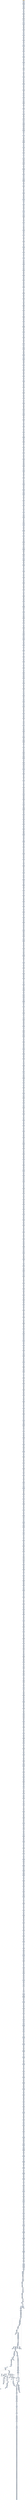 digraph G {
node[shape=rectangle,style=filled,fillcolor=lightsteelblue,color=lightsteelblue]
bgcolor="transparent"
a0x00401afemovzbl_al_ebx[label="start\nmovzbl %al, %ebx",color="lightgrey",fillcolor="orange"];
a0x00401b01movl_0x413344UINT32__80esp_[label="0x00401b01\nmovl $0x413344<UINT32>, -80(%esp)"];
a0x00401b09movzbl_al_ebx[label="0x00401b09\nmovzbl %al, %ebx"];
a0x00401b0cmovl_0x40df7bUINT32_edi[label="0x00401b0c\nmovl $0x40df7b<UINT32>, %edi"];
a0x00401b11movl__80esp__edx[label="0x00401b11\nmovl -80(%esp), %edx"];
a0x00401b15addl_0xdb79aa8dUINT32_edx_[label="0x00401b15\naddl $0xdb79aa8d<UINT32>, (%edx)"];
a0x00401b1bmovl_0x40df7bUINT32_edi[label="0x00401b1b\nmovl $0x40df7b<UINT32>, %edi"];
a0x00401b20xorl_eax_eax[label="0x00401b20\nxorl %eax, %eax"];
a0x00401b22movb_0x4UINT8_al[label="0x00401b22\nmovb $0x4<UINT8>, %al"];
a0x00401b24addl_eax__80esp_[label="0x00401b24\naddl %eax, -80(%esp)"];
a0x00401b28leal_0x40d8ececx__eax[label="0x00401b28\nleal 0x40d8ec(%ecx), %eax"];
a0x00401b2emovl__80esp__edx[label="0x00401b2e\nmovl -80(%esp), %edx"];
a0x00401b32addl_0x44c70040UINT32_edx_[label="0x00401b32\naddl $0x44c70040<UINT32>, (%edx)"];
a0x00401b38andl_edx_esi[label="0x00401b38\nandl %edx, %esi"];
a0x00401b3amovl_ebx_eax[label="0x00401b3a\nmovl %ebx, %eax"];
a0x00401b3cxorl_ecx_ecx[label="0x00401b3c\nxorl %ecx, %ecx"];
a0x00401b3emovb_0x4UINT8_cl[label="0x00401b3e\nmovb $0x4<UINT8>, %cl"];
a0x00401b40addl_ecx__80esp_[label="0x00401b40\naddl %ecx, -80(%esp)"];
a0x00401b44movl_ebx_eax[label="0x00401b44\nmovl %ebx, %eax"];
a0x00401b46movl__80esp__edx[label="0x00401b46\nmovl -80(%esp), %edx"];
a0x00401b4aaddl_0x344b024UINT32_edx_[label="0x00401b4a\naddl $0x344b024<UINT32>, (%edx)"];
a0x00401b50addl_esi_ebx[label="0x00401b50\naddl %esi, %ebx"];
a0x00401b52xorl_ebx_ebx[label="0x00401b52\nxorl %ebx, %ebx"];
a0x00401b54movb_0x4UINT8_bl[label="0x00401b54\nmovb $0x4<UINT8>, %bl"];
a0x00401b56addl_ebx__80esp_[label="0x00401b56\naddl %ebx, -80(%esp)"];
a0x00401b5aandw_bp_ax[label="0x00401b5a\nandw %bp, %ax"];
a0x00401b5dmovl__80esp__edx[label="0x00401b5d\nmovl -80(%esp), %edx"];
a0x00401b61addl_0xaa8d0041UINT32_edx_[label="0x00401b61\naddl $0xaa8d0041<UINT32>, (%edx)"];
a0x00401b67addw_si_dx[label="0x00401b67\naddw %si, %dx"];
a0x00401b6aandl_0x40de7cUINT32_ebp[label="0x00401b6a\nandl $0x40de7c<UINT32>, %ebp"];
a0x00401b70xorl_edx_edx[label="0x00401b70\nxorl %edx, %edx"];
a0x00401b72movb_0x4UINT8_dl[label="0x00401b72\nmovb $0x4<UINT8>, %dl"];
a0x00401b74addl_edx__80esp_[label="0x00401b74\naddl %edx, -80(%esp)"];
a0x00401b78andl_0x40de7cUINT32_ebp[label="0x00401b78\nandl $0x40de7c<UINT32>, %ebp"];
a0x00401b7emovl__80esp__ebx[label="0x00401b7e\nmovl -80(%esp), %ebx"];
a0x00401b82movl_0x40db79UINT32_ebx_[label="0x00401b82\nmovl $0x40db79<UINT32>, (%ebx)"];
a0x00401b88movsbl_ch_eax[label="0x00401b88\nmovsbl %ch, %eax"];
a0x00401b8bmovzbl_ch_edx[label="0x00401b8b\nmovzbl %ch, %edx"];
a0x00401b8exorl_edx_edx[label="0x00401b8e\nxorl %edx, %edx"];
a0x00401b90movb_0x4UINT8_dl[label="0x00401b90\nmovb $0x4<UINT8>, %dl"];
a0x00401b92addl_edx__80esp_[label="0x00401b92\naddl %edx, -80(%esp)"];
a0x00401b96movzbl_ch_edx[label="0x00401b96\nmovzbl %ch, %edx"];
a0x00401b99movl__80esp__ecx[label="0x00401b99\nmovl -80(%esp), %ecx"];
a0x00401b9dmovl_0xb0244c8bUINT32_ecx_[label="0x00401b9d\nmovl $0xb0244c8b<UINT32>, (%ecx)"];
a0x00401ba3subw_si_ax[label="0x00401ba3\nsubw %si, %ax"];
a0x00401ba6leal_0x2ebx__ebp[label="0x00401ba6\nleal 0x2(%ebx), %ebp"];
a0x00401ba9xorl_ecx_ecx[label="0x00401ba9\nxorl %ecx, %ecx"];
a0x00401babmovb_0x4UINT8_cl[label="0x00401bab\nmovb $0x4<UINT8>, %cl"];
a0x00401badaddl_ecx__80esp_[label="0x00401bad\naddl %ecx, -80(%esp)"];
a0x00401bb1leal_0x2ebx__ebp[label="0x00401bb1\nleal 0x2(%ebx), %ebp"];
a0x00401bb4movl__80esp__eax[label="0x00401bb4\nmovl -80(%esp), %eax"];
a0x00401bb8addl_0x551d0181UINT32_eax_[label="0x00401bb8\naddl $0x551d0181<UINT32>, (%eax)"];
a0x00401bbesubl_esi_ebx[label="0x00401bbe\nsubl %esi, %ebx"];
a0x00401bc0xorl_ebx_ebx[label="0x00401bc0\nxorl %ebx, %ebx"];
a0x00401bc2movb_0x4UINT8_bl[label="0x00401bc2\nmovb $0x4<UINT8>, %bl"];
a0x00401bc4addl_ebx__80esp_[label="0x00401bc4\naddl %ebx, -80(%esp)"];
a0x00401bc8testw_bp_di[label="0x00401bc8\ntestw %bp, %di"];
a0x00401bcbmovl__80esp__ecx[label="0x00401bcb\nmovl -80(%esp), %ecx"];
a0x00401bcfmovl_0x3181e05bUINT32_ecx_[label="0x00401bcf\nmovl $0x3181e05b<UINT32>, (%ecx)"];
a0x00401bd5movsbl_ah_ecx[label="0x00401bd5\nmovsbl %ah, %ecx"];
a0x00401bd8xorl_eax_eax[label="0x00401bd8\nxorl %eax, %eax"];
a0x00401bdamovb_0x4UINT8_al[label="0x00401bda\nmovb $0x4<UINT8>, %al"];
a0x00401bdcaddl_eax__80esp_[label="0x00401bdc\naddl %eax, -80(%esp)"];
a0x00401be0subw_si_si[label="0x00401be0\nsubw %si, %si"];
a0x00401be3sbbl_0x2UINT8_edx[label="0x00401be3\nsbbl $0x2<UINT8>, %edx"];
a0x00401be6movl__80esp__eax[label="0x00401be6\nmovl -80(%esp), %eax"];
a0x00401beaaddl_0xa04beb8dUINT32_eax_[label="0x00401bea\naddl $0xa04beb8d<UINT32>, (%eax)"];
a0x00401bf0sbbl_0x2UINT8_edx[label="0x00401bf0\nsbbl $0x2<UINT8>, %edx"];
a0x00401bf3mull_edx_eax[label="0x00401bf3\nmull %edx, %eax"];
a0x00401bf5xorl_ebx_ebx[label="0x00401bf5\nxorl %ebx, %ebx"];
a0x00401bf7movb_0x4UINT8_bl[label="0x00401bf7\nmovb $0x4<UINT8>, %bl"];
a0x00401bf9addl_ebx__80esp_[label="0x00401bf9\naddl %ebx, -80(%esp)"];
a0x00401bfdmull_edx_eax[label="0x00401bfd\nmull %edx, %eax"];
a0x00401bffmovl__80esp__ebx[label="0x00401bff\nmovl -80(%esp), %ebx"];
a0x00401c03movl_0xff79f681UINT32_ebx_[label="0x00401c03\nmovl $0xff79f681<UINT32>, (%ebx)"];
a0x00401c09andl_ecx_esi[label="0x00401c09\nandl %ecx, %esi"];
a0x00401c0bxorw_ax_di[label="0x00401c0b\nxorw %ax, %di"];
a0x00401c0exorl_eax_eax[label="0x00401c0e\nxorl %eax, %eax"];
a0x00401c10movb_0x4UINT8_al[label="0x00401c10\nmovb $0x4<UINT8>, %al"];
a0x00401c12addl_eax__80esp_[label="0x00401c12\naddl %eax, -80(%esp)"];
a0x00401c16xorw_ax_di[label="0x00401c16\nxorw %ax, %di"];
a0x00401c19movl__80esp__edx[label="0x00401c19\nmovl -80(%esp), %edx"];
a0x00401c1dmovl_0xdb330040UINT32_edx_[label="0x00401c1d\nmovl $0xdb330040<UINT32>, (%edx)"];
a0x00401c23roll_0x2UINT8_edi[label="0x00401c23\nroll $0x2<UINT8>, %edi"];
a0x00401c26orw_bx_ax[label="0x00401c26\norw %bx, %ax"];
a0x00401c29xorl_eax_eax[label="0x00401c29\nxorl %eax, %eax"];
a0x00401c2bmovb_0x4UINT8_al[label="0x00401c2b\nmovb $0x4<UINT8>, %al"];
a0x00401c2daddl_eax__80esp_[label="0x00401c2d\naddl %eax, -80(%esp)"];
a0x00401c31orw_bx_ax[label="0x00401c31\norw %bx, %ax"];
a0x00401c34movl__80esp__edx[label="0x00401c34\nmovl -80(%esp), %edx"];
a0x00401c38movl_0x5c0104b3UINT32_edx_[label="0x00401c38\nmovl $0x5c0104b3<UINT32>, (%edx)"];
a0x00401c3eleal_0x40dffcebp__ebx[label="0x00401c3e\nleal 0x40dffc(%ebp), %ebx"];
a0x00401c44xorl_ecx_ecx[label="0x00401c44\nxorl %ecx, %ecx"];
a0x00401c46movb_0x4UINT8_cl[label="0x00401c46\nmovb $0x4<UINT8>, %cl"];
a0x00401c48addl_ecx__80esp_[label="0x00401c48\naddl %ecx, -80(%esp)"];
a0x00401c4csubl_ecx_eax[label="0x00401c4c\nsubl %ecx, %eax"];
a0x00401c4enotl_edx[label="0x00401c4e\nnotl %edx"];
a0x00401c50subl_ecx_edi[label="0x00401c50\nsubl %ecx, %edi"];
a0x00401c52movl__80esp__edi[label="0x00401c52\nmovl -80(%esp), %edi"];
a0x00401c56pushl_0xd203b024UINT32[label="0x00401c56\npushl $0xd203b024<UINT32>"];
a0x00401c5bmovl_esp_esi[label="0x00401c5b\nmovl %esp, %esi"];
a0x00401c5dmovsl_ds_esi__es_edi_[label="0x00401c5d\nmovsl %ds:(%esi), %es:(%edi)"];
a0x00401c5epopl_eax[label="0x00401c5e\npopl %eax"];
a0x00401c5fnotl_edx[label="0x00401c5f\nnotl %edx"];
a0x00401c61xorl_edx_edx[label="0x00401c61\nxorl %edx, %edx"];
a0x00401c63movb_0x4UINT8_dl[label="0x00401c63\nmovb $0x4<UINT8>, %dl"];
a0x00401c65addl_edx__80esp_[label="0x00401c65\naddl %edx, -80(%esp)"];
a0x00401c69subl_ecx_edi[label="0x00401c69\nsubl %ecx, %edi"];
a0x00401c6bmovl_ebp_ebx[label="0x00401c6b\nmovl %ebp, %ebx"];
a0x00401c6daddw_dx_cx[label="0x00401c6d\naddw %dx, %cx"];
a0x00401c70movl__80esp__edi[label="0x00401c70\nmovl -80(%esp), %edi"];
a0x00401c74movl_0xb024448bUINT32_eax[label="0x00401c74\nmovl $0xb024448b<UINT32>, %eax"];
a0x00401c79stosl_eax_es_edi_[label="0x00401c79\nstosl %eax, %es:(%edi)"];
a0x00401c7amovl_ebp_ebx[label="0x00401c7a\nmovl %ebp, %ebx"];
a0x00401c7caddw_dx_cx[label="0x00401c7c\naddw %dx, %cx"];
a0x00401c7fshrl_0x2UINT8_ebx[label="0x00401c7f\nshrl $0x2<UINT8>, %ebx"];
a0x00401c82xorl_ecx_ecx[label="0x00401c82\nxorl %ecx, %ecx"];
a0x00401c84movb_0x4UINT8_cl[label="0x00401c84\nmovb $0x4<UINT8>, %cl"];
a0x00401c86addl_ecx__80esp_[label="0x00401c86\naddl %ecx, -80(%esp)"];
a0x00401c8aaddw_dx_cx[label="0x00401c8a\naddw %dx, %cx"];
a0x00401c8dmovl__80esp__edx[label="0x00401c8d\nmovl -80(%esp), %edx"];
a0x00401c91addl_0x68480081UINT32_edx_[label="0x00401c91\naddl $0x68480081<UINT32>, (%edx)"];
a0x00401c97shrl_0x2UINT8_ebx[label="0x00401c97\nshrl $0x2<UINT8>, %ebx"];
a0x00401c9asubw_cx_bp[label="0x00401c9a\nsubw %cx, %bp"];
a0x00401c9dxorl_ebx_ebx[label="0x00401c9d\nxorl %ebx, %ebx"];
a0x00401c9fmovb_0x4UINT8_bl[label="0x00401c9f\nmovb $0x4<UINT8>, %bl"];
a0x00401ca1addl_ebx__80esp_[label="0x00401ca1\naddl %ebx, -80(%esp)"];
a0x00401ca5subw_cx_bp[label="0x00401ca5\nsubw %cx, %bp"];
a0x00401ca8addl_ebp_eax[label="0x00401ca8\naddl %ebp, %eax"];
a0x00401caamovl__80esp__edi[label="0x00401caa\nmovl -80(%esp), %edi"];
a0x00401caemovl_0x3081113bUINT32_eax[label="0x00401cae\nmovl $0x3081113b<UINT32>, %eax"];
a0x00401cb3stosl_eax_es_edi_[label="0x00401cb3\nstosl %eax, %es:(%edi)"];
a0x00401cb4addl_ebp_eax[label="0x00401cb4\naddl %ebp, %eax"];
a0x00401cb6subl_ecx_esi[label="0x00401cb6\nsubl %ecx, %esi"];
a0x00401cb8orl_esi_ebx[label="0x00401cb8\norl %esi, %ebx"];
a0x00401cbaleal_0x40d96bedi__ecx[label="0x00401cba\nleal 0x40d96b(%edi), %ecx"];
a0x00401cc0xorl_edx_edx[label="0x00401cc0\nxorl %edx, %edx"];
a0x00401cc2movb_0x4UINT8_dl[label="0x00401cc2\nmovb $0x4<UINT8>, %dl"];
a0x00401cc4addl_edx__80esp_[label="0x00401cc4\naddl %edx, -80(%esp)"];
a0x00401cc8subl_ecx_esi[label="0x00401cc8\nsubl %ecx, %esi"];
a0x00401ccamovl__80esp__eax[label="0x00401cca\nmovl -80(%esp), %eax"];
a0x00401cceaddl_0x1846808UINT32_eax_[label="0x00401cce\naddl $0x1846808<UINT32>, (%eax)"];
a0x00401cd4orl_esi_ebx[label="0x00401cd4\norl %esi, %ebx"];
a0x00401cd6leal_0x40d96bedi__ecx[label="0x00401cd6\nleal 0x40d96b(%edi), %ecx"];
a0x00401cdcxorl_ebx_ebx[label="0x00401cdc\nxorl %ebx, %ebx"];
a0x00401cdemovb_0x4UINT8_bl[label="0x00401cde\nmovb $0x4<UINT8>, %bl"];
a0x00401ce0addl_ebx__80esp_[label="0x00401ce0\naddl %ebx, -80(%esp)"];
a0x00401ce4leal_0x40d96bedi__ecx[label="0x00401ce4\nleal 0x40d96b(%edi), %ecx"];
a0x00401ceamovl__80esp__edx[label="0x00401cea\nmovl -80(%esp), %edx"];
a0x00401ceeaddl_0x8566d033UINT32_edx_[label="0x00401cee\naddl $0x8566d033<UINT32>, (%edx)"];
a0x00401cf4addl_edx_ecx[label="0x00401cf4\naddl %edx, %ecx"];
a0x00401cf6xorl_eax_eax[label="0x00401cf6\nxorl %eax, %eax"];
a0x00401cf8movb_0x4UINT8_al[label="0x00401cf8\nmovb $0x4<UINT8>, %al"];
a0x00401cfaaddl_eax__80esp_[label="0x00401cfa\naddl %eax, -80(%esp)"];
a0x00401cfenegl_eax[label="0x00401cfe\nnegl %eax"];
a0x00401d00xorw_cx_bx[label="0x00401d00\nxorw %cx, %bx"];
a0x00401d03movl__80esp__edi[label="0x00401d03\nmovl -80(%esp), %edi"];
a0x00401d07movl_0x33fb23ceUINT32_eax[label="0x00401d07\nmovl $0x33fb23ce<UINT32>, %eax"];
a0x00401d0cstosl_eax_es_edi_[label="0x00401d0c\nstosl %eax, %es:(%edi)"];
a0x00401d0dxorw_cx_bx[label="0x00401d0d\nxorw %cx, %bx"];
a0x00401d10xorl_edx_edx[label="0x00401d10\nxorl %edx, %edx"];
a0x00401d12movb_0x4UINT8_dl[label="0x00401d12\nmovb $0x4<UINT8>, %dl"];
a0x00401d14addl_edx__80esp_[label="0x00401d14\naddl %edx, -80(%esp)"];
a0x00401d18addl_ebx_edi[label="0x00401d18\naddl %ebx, %edi"];
a0x00401d1amovl__80esp__eax[label="0x00401d1a\nmovl -80(%esp), %eax"];
a0x00401d1emovl_0x104b0c0UINT32_eax_[label="0x00401d1e\nmovl $0x104b0c0<UINT32>, (%eax)"];
a0x00401d24imull_eax_eax[label="0x00401d24\nimull %eax, %eax"];
a0x00401d26xorl_eax_eax[label="0x00401d26\nxorl %eax, %eax"];
a0x00401d28movb_0x4UINT8_al[label="0x00401d28\nmovb $0x4<UINT8>, %al"];
a0x00401d2aaddl_eax__80esp_[label="0x00401d2a\naddl %eax, -80(%esp)"];
a0x00401d2eorw_dx_bx[label="0x00401d2e\norw %dx, %bx"];
a0x00401d31movl__80esp__eax[label="0x00401d31\nmovl -80(%esp), %eax"];
a0x00401d35movl_0x66b02444UINT32_eax_[label="0x00401d35\nmovl $0x66b02444<UINT32>, (%eax)"];
a0x00401d3borw_si_si[label="0x00401d3b\norw %si, %si"];
a0x00401d3exorl_0x40d968UINT32_ebp[label="0x00401d3e\nxorl $0x40d968<UINT32>, %ebp"];
a0x00401d44xorl_edx_edx[label="0x00401d44\nxorl %edx, %edx"];
a0x00401d46movb_0x4UINT8_dl[label="0x00401d46\nmovb $0x4<UINT8>, %dl"];
a0x00401d48addl_edx__80esp_[label="0x00401d48\naddl %edx, -80(%esp)"];
a0x00401d4cxorl_0x40d968UINT32_ebp[label="0x00401d4c\nxorl $0x40d968<UINT32>, %ebp"];
a0x00401d52movl__80esp__eax[label="0x00401d52\nmovl -80(%esp), %eax"];
a0x00401d56movl_0x5c8bce85UINT32_eax_[label="0x00401d56\nmovl $0x5c8bce85<UINT32>, (%eax)"];
a0x00401d5corw_dx_ax[label="0x00401d5c\norw %dx, %ax"];
a0x00401d5fsbbl_0x40dbe9UINT32_esi[label="0x00401d5f\nsbbl $0x40dbe9<UINT32>, %esi"];
a0x00401d65xorl_eax_eax[label="0x00401d65\nxorl %eax, %eax"];
a0x00401d67movb_0x4UINT8_al[label="0x00401d67\nmovb $0x4<UINT8>, %al"];
a0x00401d69addl_eax__80esp_[label="0x00401d69\naddl %eax, -80(%esp)"];
a0x00401d6dsbbl_0x40dbe9UINT32_esi[label="0x00401d6d\nsbbl $0x40dbe9<UINT32>, %esi"];
a0x00401d73movl__80esp__edx[label="0x00401d73\nmovl -80(%esp), %edx"];
a0x00401d77addl_0x381b024UINT32_edx_[label="0x00401d77\naddl $0x381b024<UINT32>, (%edx)"];
a0x00401d7dsbbl_0x40dafdUINT32_eax[label="0x00401d7d\nsbbl $0x40dafd<UINT32>, %eax"];
a0x00401d83xorl_ebx_ebx[label="0x00401d83\nxorl %ebx, %ebx"];
a0x00401d85movb_0x4UINT8_bl[label="0x00401d85\nmovb $0x4<UINT8>, %bl"];
a0x00401d87addl_ebx__80esp_[label="0x00401d87\naddl %ebx, -80(%esp)"];
a0x00401d8bandw_cx_ax[label="0x00401d8b\nandw %cx, %ax"];
a0x00401d8eorl_ebx_esi[label="0x00401d8e\norl %ebx, %esi"];
a0x00401d90movl__80esp__ecx[label="0x00401d90\nmovl -80(%esp), %ecx"];
a0x00401d94addl_0xb9004050UINT32_ecx_[label="0x00401d94\naddl $0xb9004050<UINT32>, (%ecx)"];
a0x00401d9aorl_ebx_esi[label="0x00401d9a\norl %ebx, %esi"];
a0x00401d9candl_ecx_ebp[label="0x00401d9c\nandl %ecx, %ebp"];
a0x00401d9exorl_eax_eax[label="0x00401d9e\nxorl %eax, %eax"];
a0x00401da0movb_0x4UINT8_al[label="0x00401da0\nmovb $0x4<UINT8>, %al"];
a0x00401da2addl_eax__80esp_[label="0x00401da2\naddl %eax, -80(%esp)"];
a0x00401da6andl_ecx_ebp[label="0x00401da6\nandl %ecx, %ebp"];
a0x00401da8andl_0x40fdffUINT32_ebx[label="0x00401da8\nandl $0x40fdff<UINT32>, %ebx"];
a0x00401daemovl__80esp__ebx[label="0x00401dae\nmovl -80(%esp), %ebx"];
a0x00401db2addl_0xc033fb23UINT32_ebx_[label="0x00401db2\naddl $0xc033fb23<UINT32>, (%ebx)"];
a0x00401db8andl_0x40fdffUINT32_ebx[label="0x00401db8\nandl $0x40fdff<UINT32>, %ebx"];
a0x00401dbeaddw_si_bx[label="0x00401dbe\naddw %si, %bx"];
a0x00401dc1xorl_ecx_ecx[label="0x00401dc1\nxorl %ecx, %ecx"];
a0x00401dc3movb_0x4UINT8_cl[label="0x00401dc3\nmovb $0x4<UINT8>, %cl"];
a0x00401dc5addl_ecx__80esp_[label="0x00401dc5\naddl %ecx, -80(%esp)"];
a0x00401dc9addw_si_bx[label="0x00401dc9\naddw %si, %bx"];
a0x00401dccmovl__80esp__edi[label="0x00401dcc\nmovl -80(%esp), %edi"];
a0x00401dd0movl_0x440104b0UINT32_eax[label="0x00401dd0\nmovl $0x440104b0<UINT32>, %eax"];
a0x00401dd5stosl_eax_es_edi_[label="0x00401dd5\nstosl %eax, %es:(%edi)"];
a0x00401dd6movsbl_al_ebx[label="0x00401dd6\nmovsbl %al, %ebx"];
a0x00401dd9xorl_eax_eax[label="0x00401dd9\nxorl %eax, %eax"];
a0x00401ddbmovb_0x4UINT8_al[label="0x00401ddb\nmovb $0x4<UINT8>, %al"];
a0x00401dddaddl_eax__80esp_[label="0x00401ddd\naddl %eax, -80(%esp)"];
a0x00401de1testw_si_si[label="0x00401de1\ntestw %si, %si"];
a0x00401de4movl__80esp__edx[label="0x00401de4\nmovl -80(%esp), %edx"];
a0x00401de8movl_0xfe85b024UINT32_edx_[label="0x00401de8\nmovl $0xfe85b024<UINT32>, (%edx)"];
a0x00401deeandw_ax_bp[label="0x00401dee\nandw %ax, %bp"];
a0x00401df1xorl_ecx_ecx[label="0x00401df1\nxorl %ecx, %ecx"];
a0x00401df3movb_0x4UINT8_cl[label="0x00401df3\nmovb $0x4<UINT8>, %cl"];
a0x00401df5addl_ecx__80esp_[label="0x00401df5\naddl %ecx, -80(%esp)"];
a0x00401df9orl_ecx_esi[label="0x00401df9\norl %ecx, %esi"];
a0x00401dfbandl_esi_ebp[label="0x00401dfb\nandl %esi, %ebp"];
a0x00401dfdmovl__80esp__edx[label="0x00401dfd\nmovl -80(%esp), %edx"];
a0x00401e01orl_0xb0245c8bUINT32_edx_[label="0x00401e01\norl $0xb0245c8b<UINT32>, (%edx)"];
a0x00401e07andl_esi_ebp[label="0x00401e07\nandl %esi, %ebp"];
a0x00401e09shldl_0x3UINT8_edi_eax[label="0x00401e09\nshldl $0x3<UINT8>, %edi, %eax"];
a0x00401e0dxorl_ebx_ebx[label="0x00401e0d\nxorl %ebx, %ebx"];
a0x00401e0fmovb_0x4UINT8_bl[label="0x00401e0f\nmovb $0x4<UINT8>, %bl"];
a0x00401e11addl_ebx__80esp_[label="0x00401e11\naddl %ebx, -80(%esp)"];
a0x00401e15shldl_0x3UINT8_edi_eax[label="0x00401e15\nshldl $0x3<UINT8>, %edi, %eax"];
a0x00401e19movl__80esp__edx[label="0x00401e19\nmovl -80(%esp), %edx"];
a0x00401e1daddl_0x3e80381UINT32_edx_[label="0x00401e1d\naddl $0x3e80381<UINT32>, (%edx)"];
a0x00401e23andl_edx_edx[label="0x00401e23\nandl %edx, %edx"];
a0x00401e25xorl_ebx_ebx[label="0x00401e25\nxorl %ebx, %ebx"];
a0x00401e27movb_0x4UINT8_bl[label="0x00401e27\nmovb $0x4<UINT8>, %bl"];
a0x00401e29addl_ebx__80esp_[label="0x00401e29\naddl %ebx, -80(%esp)"];
a0x00401e2dxorw_bx_bp[label="0x00401e2d\nxorw %bx, %bp"];
a0x00401e30movl__80esp__edx[label="0x00401e30\nmovl -80(%esp), %edx"];
a0x00401e34addl_0x568d0000UINT32_edx_[label="0x00401e34\naddl $0x568d0000<UINT32>, (%edx)"];
a0x00401e3atestl_0x40dae9UINT32_edi[label="0x00401e3a\ntestl $0x40dae9<UINT32>, %edi"];
a0x00401e40xorl_edx_edx[label="0x00401e40\nxorl %edx, %edx"];
a0x00401e42movb_0x4UINT8_dl[label="0x00401e42\nmovb $0x4<UINT8>, %dl"];
a0x00401e44addl_edx__80esp_[label="0x00401e44\naddl %edx, -80(%esp)"];
a0x00401e48subl_esi_eax[label="0x00401e48\nsubl %esi, %eax"];
a0x00401e4aaddw_bx_bx[label="0x00401e4a\naddw %bx, %bx"];
a0x00401e4dmovl__80esp__eax[label="0x00401e4d\nmovl -80(%esp), %eax"];
a0x00401e51addl_0xef2b6602UINT32_eax_[label="0x00401e51\naddl $0xef2b6602<UINT32>, (%eax)"];
a0x00401e57addw_bx_bx[label="0x00401e57\naddw %bx, %bx"];
a0x00401e5ashll_0x2UINT8_ebx[label="0x00401e5a\nshll $0x2<UINT8>, %ebx"];
a0x00401e5dxorl_eax_eax[label="0x00401e5d\nxorl %eax, %eax"];
a0x00401e5fmovb_0x4UINT8_al[label="0x00401e5f\nmovb $0x4<UINT8>, %al"];
a0x00401e61addl_eax__80esp_[label="0x00401e61\naddl %eax, -80(%esp)"];
a0x00401e65shll_0x2UINT8_ebx[label="0x00401e65\nshll $0x2<UINT8>, %ebx"];
a0x00401e68sbbl_0x40dafdUINT32_eax[label="0x00401e68\nsbbl $0x40dafd<UINT32>, %eax"];
a0x00401e6emovl__80esp__ecx[label="0x00401e6e\nmovl -80(%esp), %ecx"];
a0x00401e72addl_0x33fd0b66UINT32_ecx_[label="0x00401e72\naddl $0x33fd0b66<UINT32>, (%ecx)"];
a0x00401e78sbbl_0x40dafdUINT32_eax[label="0x00401e78\nsbbl $0x40dafd<UINT32>, %eax"];
a0x00401e7eorw_cx_cx[label="0x00401e7e\norw %cx, %cx"];
a0x00401e81xorl_ebx_ebx[label="0x00401e81\nxorl %ebx, %ebx"];
a0x00401e83movb_0x4UINT8_bl[label="0x00401e83\nmovb $0x4<UINT8>, %bl"];
a0x00401e85addl_ebx__80esp_[label="0x00401e85\naddl %ebx, -80(%esp)"];
a0x00401e89orw_cx_cx[label="0x00401e89\norw %cx, %cx"];
a0x00401e8cmovl__80esp__edx[label="0x00401e8c\nmovl -80(%esp), %edx"];
a0x00401e90addl_0x104b3dbUINT32_edx_[label="0x00401e90\naddl $0x104b3db<UINT32>, (%edx)"];
a0x00401e96testl_ebx_eax[label="0x00401e96\ntestl %ebx, %eax"];
a0x00401e98xaddl_ebp_eax[label="0x00401e98\nxaddl %ebp, %eax"];
a0x00401e9baddw_cx_ax[label="0x00401e9b\naddw %cx, %ax"];
a0x00401e9exorl_eax_eax[label="0x00401e9e\nxorl %eax, %eax"];
a0x00401ea0movb_0x4UINT8_al[label="0x00401ea0\nmovb $0x4<UINT8>, %al"];
a0x00401ea2addl_eax__80esp_[label="0x00401ea2\naddl %eax, -80(%esp)"];
a0x00401ea6xaddl_ebp_eax[label="0x00401ea6\nxaddl %ebp, %eax"];
a0x00401ea9addw_cx_ax[label="0x00401ea9\naddw %cx, %ax"];
a0x00401eacmovl__80esp__edi[label="0x00401eac\nmovl -80(%esp), %edi"];
a0x00401eb0movl_0x66b0245cUINT32_eax[label="0x00401eb0\nmovl $0x66b0245c<UINT32>, %eax"];
a0x00401eb5stosl_eax_es_edi_[label="0x00401eb5\nstosl %eax, %es:(%edi)"];
a0x00401eb6addw_cx_ax[label="0x00401eb6\naddw %cx, %ax"];
a0x00401eb9leal_0x2eax__ebp[label="0x00401eb9\nleal 0x2(%eax), %ebp"];
a0x00401ebcxorl_edx_edx[label="0x00401ebc\nxorl %edx, %edx"];
a0x00401ebemovb_0x4UINT8_dl[label="0x00401ebe\nmovb $0x4<UINT8>, %dl"];
a0x00401ec0addl_edx__80esp_[label="0x00401ec0\naddl %edx, -80(%esp)"];
a0x00401ec4leal_0x2eax__ebp[label="0x00401ec4\nleal 0x2(%eax), %ebp"];
a0x00401ec7movl__80esp__ecx[label="0x00401ec7\nmovl -80(%esp), %ecx"];
a0x00401ecbaddl_0x4c8bef2bUINT32_ecx_[label="0x00401ecb\naddl $0x4c8bef2b<UINT32>, (%ecx)"];
a0x00401ed1movl_0x40dc7cUINT32_edx[label="0x00401ed1\nmovl $0x40dc7c<UINT32>, %edx"];
a0x00401ed6xorl_eax_eax[label="0x00401ed6\nxorl %eax, %eax"];
a0x00401ed8movb_0x4UINT8_al[label="0x00401ed8\nmovb $0x4<UINT8>, %al"];
a0x00401edaaddl_eax__80esp_[label="0x00401eda\naddl %eax, -80(%esp)"];
a0x00401edetestl_esi_eax[label="0x00401ede\ntestl %esi, %eax"];
a0x00401ee0xorw_bp_ax[label="0x00401ee0\nxorw %bp, %ax"];
a0x00401ee3movl__80esp__ecx[label="0x00401ee3\nmovl -80(%esp), %ecx"];
a0x00401ee7movl_0x181b024UINT32_ecx_[label="0x00401ee7\nmovl $0x181b024<UINT32>, (%ecx)"];
a0x00401eedxorw_bp_ax[label="0x00401eed\nxorw %bp, %ax"];
a0x00401ef0testw_di_ax[label="0x00401ef0\ntestw %di, %ax"];
a0x00401ef3rcll_0x2UINT8_ebx[label="0x00401ef3\nrcll $0x2<UINT8>, %ebx"];
a0x00401ef6xorl_eax_eax[label="0x00401ef6\nxorl %eax, %eax"];
a0x00401ef8movb_0x4UINT8_al[label="0x00401ef8\nmovb $0x4<UINT8>, %al"];
a0x00401efaaddl_eax__80esp_[label="0x00401efa\naddl %eax, -80(%esp)"];
a0x00401efetestw_di_ax[label="0x00401efe\ntestw %di, %ax"];
a0x00401f01movl__80esp__ecx[label="0x00401f01\nmovl -80(%esp), %ecx"];
a0x00401f05movl_0x10bfa4f3UINT32_ecx_[label="0x00401f05\nmovl $0x10bfa4f3<UINT32>, (%ecx)"];
a0x00401f0brcll_0x2UINT8_ebx[label="0x00401f0b\nrcll $0x2<UINT8>, %ebx"];
a0x00401f0eorl_0x40dfeaUINT32_edx[label="0x00401f0e\norl $0x40dfea<UINT32>, %edx"];
a0x00401f14xorl_ecx_ecx[label="0x00401f14\nxorl %ecx, %ecx"];
a0x00401f16movb_0x4UINT8_cl[label="0x00401f16\nmovb $0x4<UINT8>, %cl"];
a0x00401f18addl_ecx__80esp_[label="0x00401f18\naddl %ecx, -80(%esp)"];
a0x00401f1corl_0x40dfeaUINT32_edx[label="0x00401f1c\norl $0x40dfea<UINT32>, %edx"];
a0x00401f22movl__80esp__edi[label="0x00401f22\nmovl -80(%esp), %edi"];
a0x00401f26movl_0xffd0b66UINT32_eax[label="0x00401f26\nmovl $0xffd0b66<UINT32>, %eax"];
a0x00401f2bstosl_eax_es_edi_[label="0x00401f2b\nstosl %eax, %es:(%edi)"];
a0x00401f2caddl_ebx_ebx[label="0x00401f2c\naddl %ebx, %ebx"];
a0x00401f2eaddw_ax_si[label="0x00401f2e\naddw %ax, %si"];
a0x00401f31xorl_eax_eax[label="0x00401f31\nxorl %eax, %eax"];
a0x00401f33movb_0x4UINT8_al[label="0x00401f33\nmovb $0x4<UINT8>, %al"];
a0x00401f35addl_eax__80esp_[label="0x00401f35\naddl %eax, -80(%esp)"];
a0x00401f39addw_ax_si[label="0x00401f39\naddw %ax, %si"];
a0x00401f3cmovl__80esp__edx[label="0x00401f3c\nmovl -80(%esp), %edx"];
a0x00401f40addl_0x3303f0a4UINT32_edx_[label="0x00401f40\naddl $0x3303f0a4<UINT32>, (%edx)"];
a0x00401f46testl_edi_esi[label="0x00401f46\ntestl %edi, %esi"];
a0x00401f48xorl_esi_edx[label="0x00401f48\nxorl %esi, %edx"];
a0x00401f4arcll_0x2UINT8_edx[label="0x00401f4a\nrcll $0x2<UINT8>, %edx"];
a0x00401f4dsubw_bx_si[label="0x00401f4d\nsubw %bx, %si"];
a0x00401f50xorl_ebx_ebx[label="0x00401f50\nxorl %ebx, %ebx"];
a0x00401f52movb_0x4UINT8_bl[label="0x00401f52\nmovb $0x4<UINT8>, %bl"];
a0x00401f54addl_ebx__80esp_[label="0x00401f54\naddl %ebx, -80(%esp)"];
a0x00401f58xorl_esi_edx[label="0x00401f58\nxorl %esi, %edx"];
a0x00401f5arcll_0x2UINT8_edx[label="0x00401f5a\nrcll $0x2<UINT8>, %edx"];
a0x00401f5dmovl__80esp__ecx[label="0x00401f5d\nmovl -80(%esp), %ecx"];
a0x00401f61movl_0x104b3dbUINT32_ecx_[label="0x00401f61\nmovl $0x104b3db<UINT32>, (%ecx)"];
a0x00401f67rcll_0x2UINT8_edx[label="0x00401f67\nrcll $0x2<UINT8>, %edx"];
a0x00401f6axorl_eax_eax[label="0x00401f6a\nxorl %eax, %eax"];
a0x00401f6cmovb_0x4UINT8_al[label="0x00401f6c\nmovb $0x4<UINT8>, %al"];
a0x00401f6eaddl_eax__80esp_[label="0x00401f6e\naddl %eax, -80(%esp)"];
a0x00401f72subw_bx_si[label="0x00401f72\nsubw %bx, %si"];
a0x00401f75movl__80esp__eax[label="0x00401f75\nmovl -80(%esp), %eax"];
a0x00401f79addl_0xfb0245cUINT32_eax_[label="0x00401f79\naddl $0xfb0245c<UINT32>, (%eax)"];
a0x00401f7fandw_dx_di[label="0x00401f7f\nandw %dx, %di"];
a0x00401f82xorw_bp_bx[label="0x00401f82\nxorw %bp, %bx"];
a0x00401f85xorl_ecx_ecx[label="0x00401f85\nxorl %ecx, %ecx"];
a0x00401f87movb_0x4UINT8_cl[label="0x00401f87\nmovb $0x4<UINT8>, %cl"];
a0x00401f89addl_ecx__80esp_[label="0x00401f89\naddl %ecx, -80(%esp)"];
a0x00401f8dxorw_bp_bx[label="0x00401f8d\nxorw %bp, %bx"];
a0x00401f90orl_edi_edi[label="0x00401f90\norl %edi, %edi"];
a0x00401f92movl__80esp__edi[label="0x00401f92\nmovl -80(%esp), %edi"];
a0x00401f96movl_0x8b03f0a4UINT32_eax[label="0x00401f96\nmovl $0x8b03f0a4<UINT32>, %eax"];
a0x00401f9bstosl_eax_es_edi_[label="0x00401f9b\nstosl %eax, %es:(%edi)"];
a0x00401f9corl_edi_edi[label="0x00401f9c\norl %edi, %edi"];
a0x00401f9exorl_edx_edx[label="0x00401f9e\nxorl %edx, %edx"];
a0x00401fa0movb_0x4UINT8_dl[label="0x00401fa0\nmovb $0x4<UINT8>, %dl"];
a0x00401fa2addl_edx__80esp_[label="0x00401fa2\naddl %edx, -80(%esp)"];
a0x00401fa6movw_dx_di[label="0x00401fa6\nmovw %dx, %di"];
a0x00401fa9movl__80esp__ecx[label="0x00401fa9\nmovl -80(%esp), %ecx"];
a0x00401fadaddl_0x81b0244cUINT32_ecx_[label="0x00401fad\naddl $0x81b0244c<UINT32>, (%ecx)"];
a0x00401fb3orl_0x40dfeeUINT32_ebp[label="0x00401fb3\norl $0x40dfee<UINT32>, %ebp"];
a0x00401fb9xorl_ebx_ebx[label="0x00401fb9\nxorl %ebx, %ebx"];
a0x00401fbbmovb_0x4UINT8_bl[label="0x00401fbb\nmovb $0x4<UINT8>, %bl"];
a0x00401fbdaddl_ebx__80esp_[label="0x00401fbd\naddl %ebx, -80(%esp)"];
a0x00401fc1orl_eax_ecx[label="0x00401fc1\norl %eax, %ecx"];
a0x00401fc3orl_ecx_edx[label="0x00401fc3\norl %ecx, %edx"];
a0x00401fc5movl__80esp__ecx[label="0x00401fc5\nmovl -80(%esp), %ecx"];
a0x00401fc9addl_0x6fa54d01UINT32_ecx_[label="0x00401fc9\naddl $0x6fa54d01<UINT32>, (%ecx)"];
a0x00401fcforl_ecx_edx[label="0x00401fcf\norl %ecx, %edx"];
a0x00401fd1xorl_eax_eax[label="0x00401fd1\nxorl %eax, %eax"];
a0x00401fd3movb_0x4UINT8_al[label="0x00401fd3\nmovb $0x4<UINT8>, %al"];
a0x00401fd5addl_eax__80esp_[label="0x00401fd5\naddl %eax, -80(%esp)"];
a0x00401fd9subl_eax_eax[label="0x00401fd9\nsubl %eax, %eax"];
a0x00401fdbandw_dx_cx[label="0x00401fdb\nandw %dx, %cx"];
a0x00401fdemovl__80esp__edi[label="0x00401fde\nmovl -80(%esp), %edi"];
a0x00401fe2movl_0xd31818aUINT32_eax[label="0x00401fe2\nmovl $0xd31818a<UINT32>, %eax"];
a0x00401fe7stosl_eax_es_edi_[label="0x00401fe7\nstosl %eax, %es:(%edi)"];
a0x00401fe8andw_dx_cx[label="0x00401fe8\nandw %dx, %cx"];
a0x00401febsbbl_0x2UINT8_edi[label="0x00401feb\nsbbl $0x2<UINT8>, %edi"];
a0x00401feexorl_ebx_ebx[label="0x00401fee\nxorl %ebx, %ebx"];
a0x00401ff0movb_0x4UINT8_bl[label="0x00401ff0\nmovb $0x4<UINT8>, %bl"];
a0x00401ff2addl_ebx__80esp_[label="0x00401ff2\naddl %ebx, -80(%esp)"];
a0x00401ff6sbbl_0x2UINT8_edi[label="0x00401ff6\nsbbl $0x2<UINT8>, %edi"];
a0x00401ff9movl__80esp__edi[label="0x00401ff9\nmovl -80(%esp), %edi"];
a0x00401ffdmovl_0x66316fe5UINT32_eax[label="0x00401ffd\nmovl $0x66316fe5<UINT32>, %eax"];
a0x00402002stosl_eax_es_edi_[label="0x00402002\nstosl %eax, %es:(%edi)"];
a0x00402003orl_eax_ebp[label="0x00402003\norl %eax, %ebp"];
a0x00402005leal_0x40fc68ebx__ecx[label="0x00402005\nleal 0x40fc68(%ebx), %ecx"];
a0x0040200bxorl_ebx_ebx[label="0x0040200b\nxorl %ebx, %ebx"];
a0x0040200dmovb_0x4UINT8_bl[label="0x0040200d\nmovb $0x4<UINT8>, %bl"];
a0x0040200faddl_ebx__80esp_[label="0x0040200f\naddl %ebx, -80(%esp)"];
a0x00402013leal_0x40fc68ebx__ecx[label="0x00402013\nleal 0x40fc68(%ebx), %ecx"];
a0x00402019movl__80esp__ebx[label="0x00402019\nmovl -80(%esp), %ebx"];
a0x0040201dmovl_0x498dd08bUINT32_ebx_[label="0x0040201d\nmovl $0x498dd08b<UINT32>, (%ebx)"];
a0x00402023xorw_dx_dx[label="0x00402023\nxorw %dx, %dx"];
a0x00402026xorl_edx_edx[label="0x00402026\nxorl %edx, %edx"];
a0x00402028movb_0x4UINT8_dl[label="0x00402028\nmovb $0x4<UINT8>, %dl"];
a0x0040202aaddl_edx__80esp_[label="0x0040202a\naddl %edx, -80(%esp)"];
a0x0040202esubw_bp_si[label="0x0040202e\nsubw %bp, %si"];
a0x00402031movl__80esp__eax[label="0x00402031\nmovl -80(%esp), %eax"];
a0x00402035addl_0xb3db3302UINT32_eax_[label="0x00402035\naddl $0xb3db3302<UINT32>, (%eax)"];
a0x0040203brorl_0x2UINT8_edi[label="0x0040203b\nrorl $0x2<UINT8>, %edi"];
a0x0040203exorl_eax_eax[label="0x0040203e\nxorl %eax, %eax"];
a0x00402040movb_0x4UINT8_al[label="0x00402040\nmovb $0x4<UINT8>, %al"];
a0x00402042addl_eax__80esp_[label="0x00402042\naddl %eax, -80(%esp)"];
a0x00402046xaddl_edx_eax[label="0x00402046\nxaddl %edx, %eax"];
a0x00402049movl__80esp__edx[label="0x00402049\nmovl -80(%esp), %edx"];
a0x0040204daddl_0x245c0104UINT32_edx_[label="0x0040204d\naddl $0x245c0104<UINT32>, (%edx)"];
a0x00402053andw_cx_ax[label="0x00402053\nandw %cx, %ax"];
a0x00402056xorw_cx_bx[label="0x00402056\nxorw %cx, %bx"];
a0x00402059shll_0x2UINT8_ecx[label="0x00402059\nshll $0x2<UINT8>, %ecx"];
a0x0040205cxorl_ecx_ecx[label="0x0040205c\nxorl %ecx, %ecx"];
a0x0040205emovb_0x4UINT8_cl[label="0x0040205e\nmovb $0x4<UINT8>, %cl"];
a0x00402060addl_ecx__80esp_[label="0x00402060\naddl %ecx, -80(%esp)"];
a0x00402064xorw_cx_bx[label="0x00402064\nxorw %cx, %bx"];
a0x00402067shll_0x2UINT8_ecx[label="0x00402067\nshll $0x2<UINT8>, %ecx"];
a0x0040206amovl__80esp__edx[label="0x0040206a\nmovl -80(%esp), %edx"];
a0x0040206emovl_0x2498db0UINT32_edx_[label="0x0040206e\nmovl $0x2498db0<UINT32>, (%edx)"];
a0x00402074shll_0x2UINT8_ecx[label="0x00402074\nshll $0x2<UINT8>, %ecx"];
a0x00402077negl_edi[label="0x00402077\nnegl %edi"];
a0x00402079xorl_eax_eax[label="0x00402079\nxorl %eax, %eax"];
a0x0040207bmovb_0x4UINT8_al[label="0x0040207b\nmovb $0x4<UINT8>, %al"];
a0x0040207daddl_eax__80esp_[label="0x0040207d\naddl %eax, -80(%esp)"];
a0x00402081negl_edi[label="0x00402081\nnegl %edi"];
a0x00402083testl_edx_ebp[label="0x00402083\ntestl %edx, %ebp"];
a0x00402085movl__80esp__eax[label="0x00402085\nmovl -80(%esp), %eax"];
a0x00402089addl_0xb0244c8bUINT32_eax_[label="0x00402089\naddl $0xb0244c8b<UINT32>, (%eax)"];
a0x0040208ftestl_edx_ebp[label="0x0040208f\ntestl %edx, %ebp"];
a0x00402091xorl_ebx_ebx[label="0x00402091\nxorl %ebx, %ebx"];
a0x00402093movb_0x4UINT8_bl[label="0x00402093\nmovb $0x4<UINT8>, %bl"];
a0x00402095addl_ebx__80esp_[label="0x00402095\naddl %ebx, -80(%esp)"];
a0x00402099andl_ebx_edi[label="0x00402099\nandl %ebx, %edi"];
a0x0040209bsubl_ebp_eax[label="0x0040209b\nsubl %ebp, %eax"];
a0x0040209dmovl__80esp__ecx[label="0x0040209d\nmovl -80(%esp), %ecx"];
a0x004020a1addl_0x4500181UINT32_ecx_[label="0x004020a1\naddl $0x4500181<UINT32>, (%ecx)"];
a0x004020a7subl_ebp_eax[label="0x004020a7\nsubl %ebp, %eax"];
a0x004020a9movl_ecx_ebp[label="0x004020a9\nmovl %ecx, %ebp"];
a0x004020abmovsbl_bh_edx[label="0x004020ab\nmovsbl %bh, %edx"];
a0x004020aexorl_eax_eax[label="0x004020ae\nxorl %eax, %eax"];
a0x004020b0movb_0x4UINT8_al[label="0x004020b0\nmovb $0x4<UINT8>, %al"];
a0x004020b2addl_eax__80esp_[label="0x004020b2\naddl %eax, -80(%esp)"];
a0x004020b6movl_ecx_ebp[label="0x004020b6\nmovl %ecx, %ebp"];
a0x004020b8movsbl_bh_edx[label="0x004020b8\nmovsbl %bh, %edx"];
a0x004020bbmovl__80esp__ecx[label="0x004020bb\nmovl -80(%esp), %ecx"];
a0x004020bfaddl_0x538d0000UINT32_ecx_[label="0x004020bf\naddl $0x538d0000<UINT32>, (%ecx)"];
a0x004020c5movsbl_bh_edx[label="0x004020c5\nmovsbl %bh, %edx"];
a0x004020c8xorl_edx_edx[label="0x004020c8\nxorl %edx, %edx"];
a0x004020camovb_0x4UINT8_dl[label="0x004020ca\nmovb $0x4<UINT8>, %dl"];
a0x004020ccaddl_edx__80esp_[label="0x004020cc\naddl %edx, -80(%esp)"];
a0x004020d0subl_edi_esi[label="0x004020d0\nsubl %edi, %esi"];
a0x004020d2movl__80esp__ebx[label="0x004020d2\nmovl -80(%esp), %ebx"];
a0x004020d6addl_0xc50b6602UINT32_ebx_[label="0x004020d6\naddl $0xc50b6602<UINT32>, (%ebx)"];
a0x004020dcaddl_ebp_ebp[label="0x004020dc\naddl %ebp, %ebp"];
a0x004020deorl_eax_esi[label="0x004020de\norl %eax, %esi"];
a0x004020e0leal_0x40fe7bebp__esi[label="0x004020e0\nleal 0x40fe7b(%ebp), %esi"];
a0x004020e6xorl_ecx_ecx[label="0x004020e6\nxorl %ecx, %ecx"];
a0x004020e8movb_0x4UINT8_cl[label="0x004020e8\nmovb $0x4<UINT8>, %cl"];
a0x004020eaaddl_ecx__80esp_[label="0x004020ea\naddl %ecx, -80(%esp)"];
a0x004020eeorl_eax_esi[label="0x004020ee\norl %eax, %esi"];
a0x004020f0movl__80esp__ebx[label="0x004020f0\nmovl -80(%esp), %ebx"];
a0x004020f4addl_0x4b1c933UINT32_ebx_[label="0x004020f4\naddl $0x4b1c933<UINT32>, (%ebx)"];
a0x004020faleal_0x40fe7bebp__esi[label="0x004020fa\nleal 0x40fe7b(%ebp), %esi"];
a0x00402100xorl_edx_edx[label="0x00402100\nxorl %edx, %edx"];
a0x00402102movb_0x4UINT8_dl[label="0x00402102\nmovb $0x4<UINT8>, %dl"];
a0x00402104addl_edx__80esp_[label="0x00402104\naddl %edx, -80(%esp)"];
a0x00402108subl_ecx_ebp[label="0x00402108\nsubl %ecx, %ebp"];
a0x0040210amovl__80esp__edx[label="0x0040210a\nmovl -80(%esp), %edx"];
a0x0040210eorl_0xb0244c01UINT32_edx_[label="0x0040210e\norl $0xb0244c01<UINT32>, (%edx)"];
a0x00402114testl_ebp_eax[label="0x00402114\ntestl %ebp, %eax"];
a0x00402116xorl_ebx_ebx[label="0x00402116\nxorl %ebx, %ebx"];
a0x00402118movb_0x4UINT8_bl[label="0x00402118\nmovb $0x4<UINT8>, %bl"];
a0x0040211aaddl_ebx__80esp_[label="0x0040211a\naddl %ebx, -80(%esp)"];
a0x0040211eaddl_ebx_ebp[label="0x0040211e\naddl %ebx, %ebp"];
a0x00402120movl__80esp__edx[label="0x00402120\nmovl -80(%esp), %edx"];
a0x00402124addl_0x8bc50b66UINT32_edx_[label="0x00402124\naddl $0x8bc50b66<UINT32>, (%edx)"];
a0x0040212amovl_0x40dc7cUINT32_edx[label="0x0040212a\nmovl $0x40dc7c<UINT32>, %edx"];
a0x0040212ftestl_edi_edi[label="0x0040212f\ntestl %edi, %edi"];
a0x00402131xorl_eax_eax[label="0x00402131\nxorl %eax, %eax"];
a0x00402133movb_0x4UINT8_al[label="0x00402133\nmovb $0x4<UINT8>, %al"];
a0x00402135addl_eax__80esp_[label="0x00402135\naddl %eax, -80(%esp)"];
a0x00402139testl_edi_edi[label="0x00402139\ntestl %edi, %edi"];
a0x0040213bmovl__80esp__eax[label="0x0040213b\nmovl -80(%esp), %eax"];
a0x0040213fmovl_0x81b0244cUINT32_eax_[label="0x0040213f\nmovl $0x81b0244c<UINT32>, (%eax)"];
a0x00402145leal_0x2ebp__edx[label="0x00402145\nleal 0x2(%ebp), %edx"];
a0x00402148xorl_ebx_ebx[label="0x00402148\nxorl %ebx, %ebx"];
a0x0040214amovb_0x4UINT8_bl[label="0x0040214a\nmovb $0x4<UINT8>, %bl"];
a0x0040214caddl_ebx__80esp_[label="0x0040214c\naddl %ebx, -80(%esp)"];
a0x00402150movsbl_ch_eax[label="0x00402150\nmovsbl %ch, %eax"];
a0x00402153mull_eax_eax[label="0x00402153\nmull %eax, %eax"];
a0x00402155movl__80esp__edx[label="0x00402155\nmovl -80(%esp), %edx"];
a0x00402159addl_0x717c9801UINT32_edx_[label="0x00402159\naddl $0x717c9801<UINT32>, (%edx)"];
a0x0040215fmull_eax_eax[label="0x0040215f\nmull %eax, %eax"];
a0x00402161movsbl_dh_ebx[label="0x00402161\nmovsbl %dh, %ebx"];
a0x00402164xorl_edx_edx[label="0x00402164\nxorl %edx, %edx"];
a0x00402166movb_0x4UINT8_dl[label="0x00402166\nmovb $0x4<UINT8>, %dl"];
a0x00402168addl_edx__80esp_[label="0x00402168\naddl %edx, -80(%esp)"];
a0x0040216cmovsbl_dh_ebx[label="0x0040216c\nmovsbl %dh, %ebx"];
a0x0040216ftestw_bp_bx[label="0x0040216f\ntestw %bp, %bx"];
a0x00402172movl__80esp__ecx[label="0x00402172\nmovl -80(%esp), %ecx"];
a0x00402176addl_0x193181b7UINT32_ecx_[label="0x00402176\naddl $0x193181b7<UINT32>, (%ecx)"];
a0x0040217ctestw_bp_bx[label="0x0040217c\ntestw %bp, %bx"];
a0x0040217faddl_0x40d87eUINT32_ecx[label="0x0040217f\naddl $0x40d87e<UINT32>, %ecx"];
a0x00402185xorl_ecx_ecx[label="0x00402185\nxorl %ecx, %ecx"];
a0x00402187movb_0x4UINT8_cl[label="0x00402187\nmovb $0x4<UINT8>, %cl"];
a0x00402189addl_ecx__80esp_[label="0x00402189\naddl %ecx, -80(%esp)"];
a0x0040218daddl_0x40d87eUINT32_ecx[label="0x0040218d\naddl $0x40d87e<UINT32>, %ecx"];
a0x00402193movl__80esp__ebx[label="0x00402193\nmovl -80(%esp), %ebx"];
a0x00402197movl_0xc1a771bbUINT32_ebx_[label="0x00402197\nmovl $0xc1a771bb<UINT32>, (%ebx)"];
a0x0040219dorw_ax_bx[label="0x0040219d\norw %ax, %bx"];
a0x004021a0xaddl_ebp_eax[label="0x004021a0\nxaddl %ebp, %eax"];
a0x004021a3xorl_ebx_ebx[label="0x004021a3\nxorl %ebx, %ebx"];
a0x004021a5movb_0x4UINT8_bl[label="0x004021a5\nmovb $0x4<UINT8>, %bl"];
a0x004021a7addl_ebx__80esp_[label="0x004021a7\naddl %ebx, -80(%esp)"];
a0x004021abxaddl_ebp_eax[label="0x004021ab\nxaddl %ebp, %eax"];
a0x004021aemovl__80esp__ebx[label="0x004021ae\nmovl -80(%esp), %ebx"];
a0x004021b2movl_0xf12302e5UINT32_ebx_[label="0x004021b2\nmovl $0xf12302e5<UINT32>, (%ebx)"];
a0x004021b8sbbl_0x40f9ebUINT32_edx[label="0x004021b8\nsbbl $0x40f9eb<UINT32>, %edx"];
a0x004021bexorl_eax_eax[label="0x004021be\nxorl %eax, %eax"];
a0x004021c0movb_0x4UINT8_al[label="0x004021c0\nmovb $0x4<UINT8>, %al"];
a0x004021c2addl_eax__80esp_[label="0x004021c2\naddl %eax, -80(%esp)"];
a0x004021c6xorl_0x40db79UINT32_edx[label="0x004021c6\nxorl $0x40db79<UINT32>, %edx"];
a0x004021ccmovl__80esp__edx[label="0x004021cc\nmovl -80(%esp), %edx"];
a0x004021d0addl_0x33024b8dUINT32_edx_[label="0x004021d0\naddl $0x33024b8d<UINT32>, (%edx)"];
a0x004021d6addl_edx_edi[label="0x004021d6\naddl %edx, %edi"];
a0x004021d8xorl_eax_eax[label="0x004021d8\nxorl %eax, %eax"];
a0x004021damovb_0x4UINT8_al[label="0x004021da\nmovb $0x4<UINT8>, %al"];
a0x004021dcaddl_eax__80esp_[label="0x004021dc\naddl %eax, -80(%esp)"];
a0x004021e0xorl_ecx_eax[label="0x004021e0\nxorl %ecx, %eax"];
a0x004021e2movw_ax_di[label="0x004021e2\nmovw %ax, %di"];
a0x004021e5movl__80esp__ecx[label="0x004021e5\nmovl -80(%esp), %ecx"];
a0x004021e9addl_0x104b1c9UINT32_ecx_[label="0x004021e9\naddl $0x104b1c9<UINT32>, (%ecx)"];
a0x004021efmovw_ax_di[label="0x004021ef\nmovw %ax, %di"];
a0x004021f2xorl_ebx_ebx[label="0x004021f2\nxorl %ebx, %ebx"];
a0x004021f4movb_0x4UINT8_bl[label="0x004021f4\nmovb $0x4<UINT8>, %bl"];
a0x004021f6addl_ebx__80esp_[label="0x004021f6\naddl %ebx, -80(%esp)"];
a0x004021fatestw_cx_cx[label="0x004021fa\ntestw %cx, %cx"];
a0x004021fdmovl__80esp__edx[label="0x004021fd\nmovl -80(%esp), %edx"];
a0x00402201movl_0x23b0244cUINT32_edx_[label="0x00402201\nmovl $0x23b0244c<UINT32>, (%edx)"];
a0x00402207xorl_edx_esi[label="0x00402207\nxorl %edx, %esi"];
a0x00402209subl_edx_ebx[label="0x00402209\nsubl %edx, %ebx"];
a0x0040220bxorl_edx_edx[label="0x0040220b\nxorl %edx, %edx"];
a0x0040220dmovb_0x4UINT8_dl[label="0x0040220d\nmovb $0x4<UINT8>, %dl"];
a0x0040220faddl_edx__80esp_[label="0x0040220f\naddl %edx, -80(%esp)"];
a0x00402213subl_edx_ebx[label="0x00402213\nsubl %edx, %ebx"];
a0x00402215andw_bx_si[label="0x00402215\nandw %bx, %si"];
a0x00402218movl__80esp__ecx[label="0x00402218\nmovl -80(%esp), %ecx"];
a0x0040221caddl_0x24548bf1UINT32_ecx_[label="0x0040221c\naddl $0x24548bf1<UINT32>, (%ecx)"];
a0x00402222andw_bx_si[label="0x00402222\nandw %bx, %si"];
a0x00402225xorl_ebx_ebx[label="0x00402225\nxorl %ebx, %ebx"];
a0x00402227movb_0x4UINT8_bl[label="0x00402227\nmovb $0x4<UINT8>, %bl"];
a0x00402229addl_ebx__80esp_[label="0x00402229\naddl %ebx, -80(%esp)"];
a0x0040222dtestw_cx_si[label="0x0040222d\ntestw %cx, %si"];
a0x00402230movl__80esp__edi[label="0x00402230\nmovl -80(%esp), %edi"];
a0x00402234movl_0x260281b0UINT32_eax[label="0x00402234\nmovl $0x260281b0<UINT32>, %eax"];
a0x00402239stosl_eax_es_edi_[label="0x00402239\nstosl %eax, %es:(%edi)"];
a0x0040223amovl_edi_eax[label="0x0040223a\nmovl %edi, %eax"];
a0x0040223ctestw_si_ax[label="0x0040223c\ntestw %si, %ax"];
a0x0040223fxorl_ebx_ebx[label="0x0040223f\nxorl %ebx, %ebx"];
a0x00402241movb_0x4UINT8_bl[label="0x00402241\nmovb $0x4<UINT8>, %bl"];
a0x00402243addl_ebx__80esp_[label="0x00402243\naddl %ebx, -80(%esp)"];
a0x00402247testw_si_ax[label="0x00402247\ntestw %si, %ax"];
a0x0040224amovl__80esp__eax[label="0x0040224a\nmovl -80(%esp), %eax"];
a0x0040224eaddl_0x81df7a78UINT32_eax_[label="0x0040224e\naddl $0x81df7a78<UINT32>, (%eax)"];
a0x00402254xorw_si_si[label="0x00402254\nxorw %si, %si"];
a0x00402257andw_cx_cx[label="0x00402257\nandw %cx, %cx"];
a0x0040225axorl_ecx_ecx[label="0x0040225a\nxorl %ecx, %ecx"];
a0x0040225cmovb_0x4UINT8_cl[label="0x0040225c\nmovb $0x4<UINT8>, %cl"];
a0x0040225eaddl_ecx__80esp_[label="0x0040225e\naddl %ecx, -80(%esp)"];
a0x00402262andw_cx_cx[label="0x00402262\nandw %cx, %cx"];
a0x00402265movl__80esp__ecx[label="0x00402265\nmovl -80(%esp), %ecx"];
a0x00402269addl_0x2d782632UINT32_ecx_[label="0x00402269\naddl $0x2d782632<UINT32>, (%ecx)"];
a0x0040226ftestl_esi_eax[label="0x0040226f\ntestl %esi, %eax"];
a0x00402271addw_dx_di[label="0x00402271\naddw %dx, %di"];
a0x00402274xorl_ecx_ecx[label="0x00402274\nxorl %ecx, %ecx"];
a0x00402276movb_0x4UINT8_cl[label="0x00402276\nmovb $0x4<UINT8>, %cl"];
a0x00402278addl_ecx__80esp_[label="0x00402278\naddl %ecx, -80(%esp)"];
a0x0040227caddw_dx_di[label="0x0040227c\naddw %dx, %di"];
a0x0040227fmovl__80esp__ebx[label="0x0040227f\nmovl -80(%esp), %ebx"];
a0x00402283orl_0x24b8d61UINT32_ebx_[label="0x00402283\norl $0x24b8d61<UINT32>, (%ebx)"];
a0x00402289xorw_di_si[label="0x00402289\nxorw %di, %si"];
a0x0040228cxorl_eax_eax[label="0x0040228c\nxorl %eax, %eax"];
a0x0040228emovb_0x4UINT8_al[label="0x0040228e\nmovb $0x4<UINT8>, %al"];
a0x00402290addl_eax__80esp_[label="0x00402290\naddl %eax, -80(%esp)"];
a0x00402294subl_esi_eax[label="0x00402294\nsubl %esi, %eax"];
a0x00402296movl__80esp__edi[label="0x00402296\nmovl -80(%esp), %edi"];
a0x0040229amovl_0xdd23cb03UINT32_eax[label="0x0040229a\nmovl $0xdd23cb03<UINT32>, %eax"];
a0x0040229fstosl_eax_es_edi_[label="0x0040229f\nstosl %eax, %es:(%edi)"];
a0x004022a0addl_edx_edx[label="0x004022a0\naddl %edx, %edx"];
a0x004022a2xorl_ebx_ebx[label="0x004022a2\nxorl %ebx, %ebx"];
a0x004022a4movb_0x4UINT8_bl[label="0x004022a4\nmovb $0x4<UINT8>, %bl"];
a0x004022a6addl_ebx__80esp_[label="0x004022a6\naddl %ebx, -80(%esp)"];
a0x004022aaaddl_ebp_ebx[label="0x004022aa\naddl %ebp, %ebx"];
a0x004022acmovw_cx_dx[label="0x004022ac\nmovw %cx, %dx"];
a0x004022afmovl__80esp__ecx[label="0x004022af\nmovl -80(%esp), %ecx"];
a0x004022b3addl_0x4b1c933UINT32_ecx_[label="0x004022b3\naddl $0x4b1c933<UINT32>, (%ecx)"];
a0x004022b9movw_cx_dx[label="0x004022b9\nmovw %cx, %dx"];
a0x004022bcxorl_0x40ddfdUINT32_edi[label="0x004022bc\nxorl $0x40ddfd<UINT32>, %edi"];
a0x004022c2xorl_edx_edx[label="0x004022c2\nxorl %edx, %edx"];
a0x004022c4movb_0x4UINT8_dl[label="0x004022c4\nmovb $0x4<UINT8>, %dl"];
a0x004022c6addl_edx__80esp_[label="0x004022c6\naddl %edx, -80(%esp)"];
a0x004022caxorl_0x40ddfdUINT32_edi[label="0x004022ca\nxorl $0x40ddfd<UINT32>, %edi"];
a0x004022d0movl__80esp__eax[label="0x004022d0\nmovl -80(%esp), %eax"];
a0x004022d4addl_0xb0244c01UINT32_eax_[label="0x004022d4\naddl $0xb0244c01<UINT32>, (%eax)"];
a0x004022damovl_ebp_esi[label="0x004022da\nmovl %ebp, %esi"];
a0x004022dcxorl_ecx_ecx[label="0x004022dc\nxorl %ecx, %ecx"];
a0x004022demovb_0x4UINT8_cl[label="0x004022de\nmovb $0x4<UINT8>, %cl"];
a0x004022e0addl_ecx__80esp_[label="0x004022e0\naddl %ecx, -80(%esp)"];
a0x004022e4orw_di_bx[label="0x004022e4\norw %di, %bx"];
a0x004022e7movl__80esp__ebx[label="0x004022e7\nmovl -80(%esp), %ebx"];
a0x004022ebaddl_0x548bcb03UINT32_ebx_[label="0x004022eb\naddl $0x548bcb03<UINT32>, (%ebx)"];
a0x004022f1testl_ebx_ecx[label="0x004022f1\ntestl %ebx, %ecx"];
a0x004022f3leal_0x2edi__ecx[label="0x004022f3\nleal 0x2(%edi), %ecx"];
a0x004022f6movw_cx_cx[label="0x004022f6\nmovw %cx, %cx"];
a0x004022f9xorl_eax_eax[label="0x004022f9\nxorl %eax, %eax"];
a0x004022fbmovb_0x4UINT8_al[label="0x004022fb\nmovb $0x4<UINT8>, %al"];
a0x004022fdaddl_eax__80esp_[label="0x004022fd\naddl %eax, -80(%esp)"];
a0x00402301leal_0x2edi__ecx[label="0x00402301\nleal 0x2(%edi), %ecx"];
a0x00402304movw_cx_cx[label="0x00402304\nmovw %cx, %cx"];
a0x00402307movl__80esp__ebx[label="0x00402307\nmovl -80(%esp), %ebx"];
a0x0040230borl_0x281b024UINT32_ebx_[label="0x0040230b\norl $0x281b024<UINT32>, (%ebx)"];
a0x00402311movw_cx_cx[label="0x00402311\nmovw %cx, %cx"];
a0x00402314orw_ax_di[label="0x00402314\norw %ax, %di"];
a0x00402317xorl_ecx_ecx[label="0x00402317\nxorl %ecx, %ecx"];
a0x00402319movb_0x4UINT8_cl[label="0x00402319\nmovb $0x4<UINT8>, %cl"];
a0x0040231baddl_ecx__80esp_[label="0x0040231b\naddl %ecx, -80(%esp)"];
a0x0040231forw_ax_di[label="0x0040231f\norw %ax, %di"];
a0x00402322movl__80esp__ecx[label="0x00402322\nmovl -80(%esp), %ecx"];
a0x00402326addl_0xf9f1c266UINT32_ecx_[label="0x00402326\naddl $0xf9f1c266<UINT32>, (%ecx)"];
a0x0040232cxorl_ecx_edx[label="0x0040232c\nxorl %ecx, %edx"];
a0x0040232exorl_eax_eax[label="0x0040232e\nxorl %eax, %eax"];
a0x00402330movb_0x4UINT8_al[label="0x00402330\nmovb $0x4<UINT8>, %al"];
a0x00402332addl_eax__80esp_[label="0x00402332\naddl %eax, -80(%esp)"];
a0x00402336testw_cx_si[label="0x00402336\ntestw %cx, %si"];
a0x00402339movl__80esp__eax[label="0x00402339\nmovl -80(%esp), %eax"];
a0x0040233dorl_0xd2663281UINT32_eax_[label="0x0040233d\norl $0xd2663281<UINT32>, (%eax)"];
a0x00402343sbbl_0x40fafcUINT32_ecx[label="0x00402343\nsbbl $0x40fafc<UINT32>, %ecx"];
a0x00402349xorl_edx_edx[label="0x00402349\nxorl %edx, %edx"];
a0x0040234bmovb_0x4UINT8_dl[label="0x0040234b\nmovb $0x4<UINT8>, %dl"];
a0x0040234daddl_edx__80esp_[label="0x0040234d\naddl %edx, -80(%esp)"];
a0x00402351movsbl_dl_ecx[label="0x00402351\nmovsbl %dl, %ecx"];
a0x00402354movl__80esp__ecx[label="0x00402354\nmovl -80(%esp), %ecx"];
a0x00402358addl_0xdd23f9b1UINT32_ecx_[label="0x00402358\naddl $0xdd23f9b1<UINT32>, (%ecx)"];
a0x0040235emovl_esi_eax[label="0x0040235e\nmovl %esi, %eax"];
a0x00402360xorl_eax_eax[label="0x00402360\nxorl %eax, %eax"];
a0x00402362movb_0x4UINT8_al[label="0x00402362\nmovb $0x4<UINT8>, %al"];
a0x00402364addl_eax__80esp_[label="0x00402364\naddl %eax, -80(%esp)"];
a0x00402368notl_eax[label="0x00402368\nnotl %eax"];
a0x0040236atestw_ax_bp[label="0x0040236a\ntestw %ax, %bp"];
a0x0040236dmovl__80esp__ecx[label="0x0040236d\nmovl -80(%esp), %ecx"];
a0x00402371addl_0x33db0b66UINT32_ecx_[label="0x00402371\naddl $0x33db0b66<UINT32>, (%ecx)"];
a0x00402377testw_ax_bp[label="0x00402377\ntestw %ax, %bp"];
a0x0040237axorl_eax_eax[label="0x0040237a\nxorl %eax, %eax"];
a0x0040237cmovb_0x4UINT8_al[label="0x0040237c\nmovb $0x4<UINT8>, %al"];
a0x0040237eaddl_eax__80esp_[label="0x0040237e\naddl %eax, -80(%esp)"];
a0x00402382andl_ebp_esi[label="0x00402382\nandl %ebp, %esi"];
a0x00402384xorw_si_cx[label="0x00402384\nxorw %si, %cx"];
a0x00402387movl__80esp__ecx[label="0x00402387\nmovl -80(%esp), %ecx"];
a0x0040238baddl_0x104b1c9UINT32_ecx_[label="0x0040238b\naddl $0x104b1c9<UINT32>, (%ecx)"];
a0x00402391xorw_si_cx[label="0x00402391\nxorw %si, %cx"];
a0x00402394xorl_eax_edx[label="0x00402394\nxorl %eax, %edx"];
a0x00402396xorl_edx_edx[label="0x00402396\nxorl %edx, %edx"];
a0x00402398movb_0x4UINT8_dl[label="0x00402398\nmovb $0x4<UINT8>, %dl"];
a0x0040239aaddl_edx__80esp_[label="0x0040239a\naddl %edx, -80(%esp)"];
a0x0040239exorl_eax_edx[label="0x0040239e\nxorl %eax, %edx"];
a0x004023a0xorl_ecx_ebx[label="0x004023a0\nxorl %ecx, %ebx"];
a0x004023a2movl__80esp__edx[label="0x004023a2\nmovl -80(%esp), %edx"];
a0x004023a6addl_0x66b0244cUINT32_edx_[label="0x004023a6\naddl $0x66b0244c<UINT32>, (%edx)"];
a0x004023acxorl_ecx_ebx[label="0x004023ac\nxorl %ecx, %ebx"];
a0x004023aercll_0x2UINT8_ebp[label="0x004023ae\nrcll $0x2<UINT8>, %ebp"];
a0x004023b1subl_ecx_eax[label="0x004023b1\nsubl %ecx, %eax"];
a0x004023b3rcll_0x2UINT8_ebx[label="0x004023b3\nrcll $0x2<UINT8>, %ebx"];
a0x004023b6xorl_ebx_ebx[label="0x004023b6\nxorl %ebx, %ebx"];
a0x004023b8movb_0x4UINT8_bl[label="0x004023b8\nmovb $0x4<UINT8>, %bl"];
a0x004023baaddl_ebx__80esp_[label="0x004023ba\naddl %ebx, -80(%esp)"];
a0x004023bercll_0x2UINT8_ebp[label="0x004023be\nrcll $0x2<UINT8>, %ebp"];
a0x004023c1movl__80esp__ebx[label="0x004023c1\nmovl -80(%esp), %ebx"];
a0x004023c5addl_0x448bdb0bUINT32_ebx_[label="0x004023c5\naddl $0x448bdb0b<UINT32>, (%ebx)"];
a0x004023cbsubl_ecx_eax[label="0x004023cb\nsubl %ecx, %eax"];
a0x004023cdxorl_ebx_ebx[label="0x004023cd\nxorl %ebx, %ebx"];
a0x004023cfmovb_0x4UINT8_bl[label="0x004023cf\nmovb $0x4<UINT8>, %bl"];
a0x004023d1addl_ebx__80esp_[label="0x004023d1\naddl %ebx, -80(%esp)"];
a0x004023d5rcll_0x2UINT8_ebx[label="0x004023d5\nrcll $0x2<UINT8>, %ebx"];
a0x004023d8movl__80esp__edi[label="0x004023d8\nmovl -80(%esp), %edi"];
a0x004023dcmovl_0x81b024UINT32_eax[label="0x004023dc\nmovl $0x81b024<UINT32>, %eax"];
a0x004023e1stosl_eax_es_edi_[label="0x004023e1\nstosl %eax, %es:(%edi)"];
a0x004023e2leal_0x2ebp__ecx[label="0x004023e2\nleal 0x2(%ebp), %ecx"];
a0x004023e5testw_bp_si[label="0x004023e5\ntestw %bp, %si"];
a0x004023e8xorl_eax_eax[label="0x004023e8\nxorl %eax, %eax"];
a0x004023eamovb_0x4UINT8_al[label="0x004023ea\nmovb $0x4<UINT8>, %al"];
a0x004023ecaddl_eax__80esp_[label="0x004023ec\naddl %eax, -80(%esp)"];
a0x004023f0testw_bp_si[label="0x004023f0\ntestw %bp, %si"];
a0x004023f3orl_ecx_ebp[label="0x004023f3\norl %ecx, %ebp"];
a0x004023f5movl__80esp__ecx[label="0x004023f5\nmovl -80(%esp), %ecx"];
a0x004023f9addl_0x69add054UINT32_ecx_[label="0x004023f9\naddl $0x69add054<UINT32>, (%ecx)"];
a0x004023fforl_ecx_ebp[label="0x004023ff\norl %ecx, %ebp"];
a0x00402401movl_edx_esi[label="0x00402401\nmovl %edx, %esi"];
a0x00402403xorl_edx_edx[label="0x00402403\nxorl %edx, %edx"];
a0x00402405movb_0x4UINT8_dl[label="0x00402405\nmovb $0x4<UINT8>, %dl"];
a0x00402407addl_edx__80esp_[label="0x00402407\naddl %edx, -80(%esp)"];
a0x0040240bmovl_edx_esi[label="0x0040240b\nmovl %edx, %esi"];
a0x0040240drcll_0x2UINT8_eax[label="0x0040240d\nrcll $0x2<UINT8>, %eax"];
a0x00402410movl__80esp__edi[label="0x00402410\nmovl -80(%esp), %edi"];
a0x00402414movl_0xc5bc3081UINT32_eax[label="0x00402414\nmovl $0xc5bc3081<UINT32>, %eax"];
a0x00402419stosl_eax_es_edi_[label="0x00402419\nstosl %eax, %es:(%edi)"];
a0x0040241arcll_0x2UINT8_eax[label="0x0040241a\nrcll $0x2<UINT8>, %eax"];
a0x0040241dxorl_ecx_ecx[label="0x0040241d\nxorl %ecx, %ecx"];
a0x0040241fmovb_0x4UINT8_cl[label="0x0040241f\nmovb $0x4<UINT8>, %cl"];
a0x00402421addl_ecx__80esp_[label="0x00402421\naddl %ecx, -80(%esp)"];
a0x00402425movzbl_ch_edx[label="0x00402425\nmovzbl %ch, %edx"];
a0x00402428movl__80esp__ecx[label="0x00402428\nmovl -80(%esp), %ecx"];
a0x0040242caddl_0xbe0f69adUINT32_ecx_[label="0x0040242c\naddl $0xbe0f69ad<UINT32>, (%ecx)"];
a0x00402432testl_0x40f9feUINT32_ebp[label="0x00402432\ntestl $0x40f9fe<UINT32>, %ebp"];
a0x00402438xorl_edx_edx[label="0x00402438\nxorl %edx, %edx"];
a0x0040243amovb_0x4UINT8_dl[label="0x0040243a\nmovb $0x4<UINT8>, %dl"];
a0x0040243caddl_edx__80esp_[label="0x0040243c\naddl %edx, -80(%esp)"];
a0x00402440shrdl_0x3UINT8_ebx_eax[label="0x00402440\nshrdl $0x3<UINT8>, %ebx, %eax"];
a0x00402444movl__80esp__edi[label="0x00402444\nmovl -80(%esp), %edi"];
a0x00402448movl_0xee0b66dcUINT32_eax[label="0x00402448\nmovl $0xee0b66dc<UINT32>, %eax"];
a0x0040244dstosl_eax_es_edi_[label="0x0040244d\nstosl %eax, %es:(%edi)"];
a0x0040244eorl_ecx_esi[label="0x0040244e\norl %ecx, %esi"];
a0x00402450xorl_edx_edx[label="0x00402450\nxorl %edx, %edx"];
a0x00402452movb_0x4UINT8_dl[label="0x00402452\nmovb $0x4<UINT8>, %dl"];
a0x00402454addl_edx__80esp_[label="0x00402454\naddl %edx, -80(%esp)"];
a0x00402458subl_esi_ebx[label="0x00402458\nsubl %esi, %ebx"];
a0x0040245aaddw_cx_dx[label="0x0040245a\naddw %cx, %dx"];
a0x0040245dmovl__80esp__ebx[label="0x0040245d\nmovl -80(%esp), %ebx"];
a0x00402461movl_0x33ff8566UINT32_ebx_[label="0x00402461\nmovl $0x33ff8566<UINT32>, (%ebx)"];
a0x00402467addw_cx_dx[label="0x00402467\naddw %cx, %dx"];
a0x0040246axorl_edx_edx[label="0x0040246a\nxorl %edx, %edx"];
a0x0040246cmovb_0x4UINT8_dl[label="0x0040246c\nmovb $0x4<UINT8>, %dl"];
a0x0040246eaddl_edx__80esp_[label="0x0040246e\naddl %edx, -80(%esp)"];
a0x00402472testl_ecx_esi[label="0x00402472\ntestl %ecx, %esi"];
a0x00402474movl__80esp__ebx[label="0x00402474\nmovl -80(%esp), %ebx"];
a0x00402478movl_0x104b1c9UINT32_ebx_[label="0x00402478\nmovl $0x104b1c9<UINT32>, (%ebx)"];
a0x0040247etestw_si_bx[label="0x0040247e\ntestw %si, %bx"];
a0x00402481movzbl_bl_edx[label="0x00402481\nmovzbl %bl, %edx"];
a0x00402484subw_si_ax[label="0x00402484\nsubw %si, %ax"];
a0x00402487xorl_ebx_ebx[label="0x00402487\nxorl %ebx, %ebx"];
a0x00402489movb_0x4UINT8_bl[label="0x00402489\nmovb $0x4<UINT8>, %bl"];
a0x0040248baddl_ebx__80esp_[label="0x0040248b\naddl %ebx, -80(%esp)"];
a0x0040248fmovzbl_bl_edx[label="0x0040248f\nmovzbl %bl, %edx"];
a0x00402492subw_si_ax[label="0x00402492\nsubw %si, %ax"];
a0x00402495movl__80esp__edx[label="0x00402495\nmovl -80(%esp), %edx"];
a0x00402499orl_0x66b0244cUINT32_edx_[label="0x00402499\norl $0x66b0244c<UINT32>, (%edx)"];
a0x0040249fsubw_si_ax[label="0x0040249f\nsubw %si, %ax"];
a0x004024a2xorl_ecx_ecx[label="0x004024a2\nxorl %ecx, %ecx"];
a0x004024a4movb_0x4UINT8_cl[label="0x004024a4\nmovb $0x4<UINT8>, %cl"];
a0x004024a6addl_ecx__80esp_[label="0x004024a6\naddl %ecx, -80(%esp)"];
a0x004024aashll_0x2UINT8_eax[label="0x004024aa\nshll $0x2<UINT8>, %eax"];
a0x004024admovl__80esp__edi[label="0x004024ad\nmovl -80(%esp), %edi"];
a0x004024b1movl_0x448bee0bUINT32_eax[label="0x004024b1\nmovl $0x448bee0b<UINT32>, %eax"];
a0x004024b6stosl_eax_es_edi_[label="0x004024b6\nstosl %eax, %es:(%edi)"];
a0x004024b7andw_dx_ax[label="0x004024b7\nandw %dx, %ax"];
a0x004024baaddl_edx_edi[label="0x004024ba\naddl %edx, %edi"];
a0x004024bcxorl_edx_edx[label="0x004024bc\nxorl %edx, %edx"];
a0x004024bemovb_0x4UINT8_dl[label="0x004024be\nmovb $0x4<UINT8>, %dl"];
a0x004024c0addl_edx__80esp_[label="0x004024c0\naddl %edx, -80(%esp)"];
a0x004024c4addl_edx_edi[label="0x004024c4\naddl %edx, %edi"];
a0x004024c6sbbl_0x40dbeeUINT32_edi[label="0x004024c6\nsbbl $0x40dbee<UINT32>, %edi"];
a0x004024ccmovl__80esp__edi[label="0x004024cc\nmovl -80(%esp), %edi"];
a0x004024d0movl_0x81b024UINT32_eax[label="0x004024d0\nmovl $0x81b024<UINT32>, %eax"];
a0x004024d5stosl_eax_es_edi_[label="0x004024d5\nstosl %eax, %es:(%edi)"];
a0x004024d6sbbl_0x40dbeeUINT32_edi[label="0x004024d6\nsbbl $0x40dbee<UINT32>, %edi"];
a0x004024dcsubw_dx_si[label="0x004024dc\nsubw %dx, %si"];
a0x004024dfxorl_edx_edx[label="0x004024df\nxorl %edx, %edx"];
a0x004024e1movb_0x4UINT8_dl[label="0x004024e1\nmovb $0x4<UINT8>, %dl"];
a0x004024e3addl_edx__80esp_[label="0x004024e3\naddl %edx, -80(%esp)"];
a0x004024e7subw_dx_si[label="0x004024e7\nsubw %dx, %si"];
a0x004024eamovl__80esp__ecx[label="0x004024ea\nmovl -80(%esp), %ecx"];
a0x004024eeaddl_0x4e71531cUINT32_ecx_[label="0x004024ee\naddl $0x4e71531c<UINT32>, (%ecx)"];
a0x004024f4movl_0x40dc7cUINT32_edx[label="0x004024f4\nmovl $0x40dc7c<UINT32>, %edx"];
a0x004024f9xorw_di_bp[label="0x004024f9\nxorw %di, %bp"];
a0x004024fcxorl_eax_eax[label="0x004024fc\nxorl %eax, %eax"];
a0x004024femovb_0x4UINT8_al[label="0x004024fe\nmovb $0x4<UINT8>, %al"];
a0x00402500addl_eax__80esp_[label="0x00402500\naddl %eax, -80(%esp)"];
a0x00402504xorw_di_bp[label="0x00402504\nxorw %di, %bp"];
a0x00402507movl__80esp__edx[label="0x00402507\nmovl -80(%esp), %edx"];
a0x0040250borl_0xec1c3081UINT32_edx_[label="0x0040250b\norl $0xec1c3081<UINT32>, (%edx)"];
a0x00402511leal_0x2ebx__ecx[label="0x00402511\nleal 0x2(%ebx), %ecx"];
a0x00402514xorl_eax_ebp[label="0x00402514\nxorl %eax, %ebp"];
a0x00402516xorl_eax_eax[label="0x00402516\nxorl %eax, %eax"];
a0x00402518movb_0x4UINT8_al[label="0x00402518\nmovb $0x4<UINT8>, %al"];
a0x0040251aaddl_eax__80esp_[label="0x0040251a\naddl %eax, -80(%esp)"];
a0x0040251exorl_eax_ebp[label="0x0040251e\nxorl %eax, %ebp"];
a0x00402520shrl_0x2UINT8_esi[label="0x00402520\nshrl $0x2<UINT8>, %esi"];
a0x00402523movl__80esp__edx[label="0x00402523\nmovl -80(%esp), %edx"];
a0x00402527addl_0x85661e71UINT32_edx_[label="0x00402527\naddl $0x85661e71<UINT32>, (%edx)"];
a0x0040252dshrl_0x2UINT8_esi[label="0x0040252d\nshrl $0x2<UINT8>, %esi"];
a0x00402530andl_edx_edx[label="0x00402530\nandl %edx, %edx"];
a0x00402532testl_0x40dae9UINT32_edi[label="0x00402532\ntestl $0x40dae9<UINT32>, %edi"];
a0x00402538xorl_ecx_ecx[label="0x00402538\nxorl %ecx, %ecx"];
a0x0040253amovb_0x4UINT8_cl[label="0x0040253a\nmovb $0x4<UINT8>, %cl"];
a0x0040253caddl_ecx__80esp_[label="0x0040253c\naddl %ecx, -80(%esp)"];
a0x00402540andl_edx_edx[label="0x00402540\nandl %edx, %edx"];
a0x00402542testl_0x40dae9UINT32_edi[label="0x00402542\ntestl $0x40dae9<UINT32>, %edi"];
a0x00402548movl__80esp__ebx[label="0x00402548\nmovl -80(%esp), %ebx"];
a0x0040254caddl_0x66c30bffUINT32_ebx_[label="0x0040254c\naddl $0x66c30bff<UINT32>, (%ebx)"];
a0x00402552testl_0x40dae9UINT32_edi[label="0x00402552\ntestl $0x40dae9<UINT32>, %edi"];
a0x00402558xorl_edx_edx[label="0x00402558\nxorl %edx, %edx"];
a0x0040255amovb_0x4UINT8_dl[label="0x0040255a\nmovb $0x4<UINT8>, %dl"];
a0x0040255caddl_edx__80esp_[label="0x0040255c\naddl %edx, -80(%esp)"];
a0x00402560subw_bx_bp[label="0x00402560\nsubw %bx, %bp"];
a0x00402563xorl_edx_eax[label="0x00402563\nxorl %edx, %eax"];
a0x00402565movl__80esp__edx[label="0x00402565\nmovl -80(%esp), %edx"];
a0x00402569addl_0xc933d285UINT32_edx_[label="0x00402569\naddl $0xc933d285<UINT32>, (%edx)"];
a0x0040256fxorl_edx_eax[label="0x0040256f\nxorl %edx, %eax"];
a0x00402571sbbl_0x40dbeeUINT32_edi[label="0x00402571\nsbbl $0x40dbee<UINT32>, %edi"];
a0x00402577xorl_ecx_ecx[label="0x00402577\nxorl %ecx, %ecx"];
a0x00402579movb_0x4UINT8_cl[label="0x00402579\nmovb $0x4<UINT8>, %cl"];
a0x0040257baddl_ecx__80esp_[label="0x0040257b\naddl %ecx, -80(%esp)"];
a0x0040257fsbbl_0x40dbeeUINT32_edi[label="0x0040257f\nsbbl $0x40dbee<UINT32>, %edi"];
a0x00402585movl__80esp__edx[label="0x00402585\nmovl -80(%esp), %edx"];
a0x00402589addl_0x4c0104b1UINT32_edx_[label="0x00402589\naddl $0x4c0104b1<UINT32>, (%edx)"];
a0x0040258fxaddl_eax_eax[label="0x0040258f\nxaddl %eax, %eax"];
a0x00402592xorl_ebx_ebx[label="0x00402592\nxorl %ebx, %ebx"];
a0x00402594movb_0x4UINT8_bl[label="0x00402594\nmovb $0x4<UINT8>, %bl"];
a0x00402596addl_ebx__80esp_[label="0x00402596\naddl %ebx, -80(%esp)"];
a0x0040259axorw_bx_bx[label="0x0040259a\nxorw %bx, %bx"];
a0x0040259dmovl__80esp__edx[label="0x0040259d\nmovl -80(%esp), %edx"];
a0x004025a1addl_0xc30bb024UINT32_edx_[label="0x004025a1\naddl $0xc30bb024<UINT32>, (%edx)"];
a0x004025a7rcll_0x2UINT8_ebx[label="0x004025a7\nrcll $0x2<UINT8>, %ebx"];
a0x004025aamovl_esi_esi[label="0x004025aa\nmovl %esi, %esi"];
a0x004025acaddw_si_bp[label="0x004025ac\naddw %si, %bp"];
a0x004025afxorl_ecx_ecx[label="0x004025af\nxorl %ecx, %ecx"];
a0x004025b1movb_0x4UINT8_cl[label="0x004025b1\nmovb $0x4<UINT8>, %cl"];
a0x004025b3addl_ecx__80esp_[label="0x004025b3\naddl %ecx, -80(%esp)"];
a0x004025b7movl_esi_esi[label="0x004025b7\nmovl %esi, %esi"];
a0x004025b9movl__80esp__edi[label="0x004025b9\nmovl -80(%esp), %edi"];
a0x004025bdmovl_0x8bd28566UINT32_eax[label="0x004025bd\nmovl $0x8bd28566<UINT32>, %eax"];
a0x004025c2stosl_eax_es_edi_[label="0x004025c2\nstosl %eax, %es:(%edi)"];
a0x004025c3addw_si_bp[label="0x004025c3\naddw %si, %bp"];
a0x004025c6subw_bx_si[label="0x004025c6\nsubw %bx, %si"];
a0x004025c9xorl_ebx_ebx[label="0x004025c9\nxorl %ebx, %ebx"];
a0x004025cbmovb_0x4UINT8_bl[label="0x004025cb\nmovb $0x4<UINT8>, %bl"];
a0x004025cdaddl_ebx__80esp_[label="0x004025cd\naddl %ebx, -80(%esp)"];
a0x004025d1subw_bx_si[label="0x004025d1\nsubw %bx, %si"];
a0x004025d4movl__80esp__eax[label="0x004025d4\nmovl -80(%esp), %eax"];
a0x004025d8movl_0x81b0245cUINT32_eax_[label="0x004025d8\nmovl $0x81b0245c<UINT32>, (%eax)"];
a0x004025desubl_ebp_eax[label="0x004025de\nsubl %ebp, %eax"];
a0x004025e0movsbl_ch_edx[label="0x004025e0\nmovsbl %ch, %edx"];
a0x004025e3xorl_eax_eax[label="0x004025e3\nxorl %eax, %eax"];
a0x004025e5movb_0x4UINT8_al[label="0x004025e5\nmovb $0x4<UINT8>, %al"];
a0x004025e7addl_eax__80esp_[label="0x004025e7\naddl %eax, -80(%esp)"];
a0x004025ebmovsbl_ch_edx[label="0x004025eb\nmovsbl %ch, %edx"];
a0x004025eemovl__80esp__edx[label="0x004025ee\nmovl -80(%esp), %edx"];
a0x004025f2addl_0xbb004103UINT32_edx_[label="0x004025f2\naddl $0xbb004103<UINT32>, (%edx)"];
a0x004025f8subw_bx_ax[label="0x004025f8\nsubw %bx, %ax"];
a0x004025fbleal_0x2eax__edi[label="0x004025fb\nleal 0x2(%eax), %edi"];
a0x004025fetestw_ax_di[label="0x004025fe\ntestw %ax, %di"];
a0x00402601xorl_ebx_ebx[label="0x00402601\nxorl %ebx, %ebx"];
a0x00402603movb_0x4UINT8_bl[label="0x00402603\nmovb $0x4<UINT8>, %bl"];
a0x00402605addl_ebx__80esp_[label="0x00402605\naddl %ebx, -80(%esp)"];
a0x00402609leal_0x2eax__edi[label="0x00402609\nleal 0x2(%eax), %edi"];
a0x0040260ctestw_ax_di[label="0x0040260c\ntestw %ax, %di"];
a0x0040260fmovl__80esp__eax[label="0x0040260f\nmovl -80(%esp), %eax"];
a0x00402613orl_0xd2856600UINT32_eax_[label="0x00402613\norl $0xd2856600<UINT32>, (%eax)"];
a0x00402619testw_ax_di[label="0x00402619\ntestw %ax, %di"];
a0x0040261cxorw_cx_dx[label="0x0040261c\nxorw %cx, %dx"];
a0x0040261fxorl_edx_edx[label="0x0040261f\nxorl %edx, %edx"];
a0x00402621movb_0x4UINT8_dl[label="0x00402621\nmovb $0x4<UINT8>, %dl"];
a0x00402623addl_edx__80esp_[label="0x00402623\naddl %edx, -80(%esp)"];
a0x00402627xorw_cx_dx[label="0x00402627\nxorw %cx, %dx"];
a0x0040262atestl_ebx_eax[label="0x0040262a\ntestl %ebx, %eax"];
a0x0040262cmovl__80esp__ebx[label="0x0040262c\nmovl -80(%esp), %ebx"];
a0x00402630orl_0x4b2d233UINT32_ebx_[label="0x00402630\norl $0x4b2d233<UINT32>, (%ebx)"];
a0x00402636testl_ebx_eax[label="0x00402636\ntestl %ebx, %eax"];
a0x00402638leal_0x2ebp__esi[label="0x00402638\nleal 0x2(%ebp), %esi"];
a0x0040263bxorl_eax_eax[label="0x0040263b\nxorl %eax, %eax"];
a0x0040263dmovb_0x4UINT8_al[label="0x0040263d\nmovb $0x4<UINT8>, %al"];
a0x0040263faddl_eax__80esp_[label="0x0040263f\naddl %eax, -80(%esp)"];
a0x00402643leal_0x2ebp__esi[label="0x00402643\nleal 0x2(%ebp), %esi"];
a0x00402646movl__80esp__eax[label="0x00402646\nmovl -80(%esp), %eax"];
a0x0040264aaddl_0xb0245401UINT32_eax_[label="0x0040264a\naddl $0xb0245401<UINT32>, (%eax)"];
a0x00402650xorw_cx_di[label="0x00402650\nxorw %cx, %di"];
a0x00402653xorl_ecx_ecx[label="0x00402653\nxorl %ecx, %ecx"];
a0x00402655movb_0x4UINT8_cl[label="0x00402655\nmovb $0x4<UINT8>, %cl"];
a0x00402657addl_ecx__80esp_[label="0x00402657\naddl %ecx, -80(%esp)"];
a0x0040265bsubl_ebp_eax[label="0x0040265b\nsubl %ebp, %eax"];
a0x0040265dmovl__80esp__eax[label="0x0040265d\nmovl -80(%esp), %eax"];
a0x00402661movl_0xcd33ee2bUINT32_eax_[label="0x00402661\nmovl $0xcd33ee2b<UINT32>, (%eax)"];
a0x00402667testl_0x40fe7bUINT32_esi[label="0x00402667\ntestl $0x40fe7b<UINT32>, %esi"];
a0x0040266dxorl_edx_edx[label="0x0040266d\nxorl %edx, %edx"];
a0x0040266fmovb_0x4UINT8_dl[label="0x0040266f\nmovb $0x4<UINT8>, %dl"];
a0x00402671addl_edx__80esp_[label="0x00402671\naddl %edx, -80(%esp)"];
a0x00402675movw_si_di[label="0x00402675\nmovw %si, %di"];
a0x00402678andl_esi_ebp[label="0x00402678\nandl %esi, %ebp"];
a0x0040267amovl__80esp__edi[label="0x0040267a\nmovl -80(%esp), %edi"];
a0x0040267emovl_0xb0244c8bUINT32_eax[label="0x0040267e\nmovl $0xb0244c8b<UINT32>, %eax"];
a0x00402683stosl_eax_es_edi_[label="0x00402683\nstosl %eax, %es:(%edi)"];
a0x00402684andl_esi_ebp[label="0x00402684\nandl %esi, %ebp"];
a0x00402686leal_0x40dd6febp__ecx[label="0x00402686\nleal 0x40dd6f(%ebp), %ecx"];
a0x0040268cxorl_ebx_ebx[label="0x0040268c\nxorl %ebx, %ebx"];
a0x0040268emovb_0x4UINT8_bl[label="0x0040268e\nmovb $0x4<UINT8>, %bl"];
a0x00402690addl_ebx__80esp_[label="0x00402690\naddl %ebx, -80(%esp)"];
a0x00402694leal_0x40dd6febp__ecx[label="0x00402694\nleal 0x40dd6f(%ebp), %ecx"];
a0x0040269amovl__80esp__eax[label="0x0040269a\nmovl -80(%esp), %eax"];
a0x0040269eaddl_0x59b50181UINT32_eax_[label="0x0040269e\naddl $0x59b50181<UINT32>, (%eax)"];
a0x004026a4subw_si_si[label="0x004026a4\nsubw %si, %si"];
a0x004026a7xorl_eax_eax[label="0x004026a7\nxorl %eax, %eax"];
a0x004026a9movb_0x4UINT8_al[label="0x004026a9\nmovb $0x4<UINT8>, %al"];
a0x004026abaddl_eax__80esp_[label="0x004026ab\naddl %eax, -80(%esp)"];
a0x004026afaddw_bp_di[label="0x004026af\naddw %bp, %di"];
a0x004026b2movl__80esp__ecx[label="0x004026b2\nmovl -80(%esp), %ecx"];
a0x004026b6orl_0x3181bccaUINT32_ecx_[label="0x004026b6\norl $0x3181bcca<UINT32>, (%ecx)"];
a0x004026bcnegl_eax[label="0x004026bc\nnegl %eax"];
a0x004026bexorl_ecx_ecx[label="0x004026be\nxorl %ecx, %ecx"];
a0x004026c0movb_0x4UINT8_cl[label="0x004026c0\nmovb $0x4<UINT8>, %cl"];
a0x004026c2addl_ecx__80esp_[label="0x004026c2\naddl %ecx, -80(%esp)"];
a0x004026c6movsbl_ch_ebx[label="0x004026c6\nmovsbl %ch, %ebx"];
a0x004026c9movl__80esp__ebx[label="0x004026c9\nmovl -80(%esp), %ebx"];
a0x004026cdaddl_0x2ca5811UINT32_ebx_[label="0x004026cd\naddl $0x2ca5811<UINT32>, (%ebx)"];
a0x004026d3testw_cx_cx[label="0x004026d3\ntestw %cx, %cx"];
a0x004026d6rcll_0x2UINT8_edi[label="0x004026d6\nrcll $0x2<UINT8>, %edi"];
a0x004026d9testl_ebx_esi[label="0x004026d9\ntestl %ebx, %esi"];
a0x004026dbxorl_edx_edx[label="0x004026db\nxorl %edx, %edx"];
a0x004026ddmovb_0x4UINT8_dl[label="0x004026dd\nmovb $0x4<UINT8>, %dl"];
a0x004026dfaddl_edx__80esp_[label="0x004026df\naddl %edx, -80(%esp)"];
a0x004026e3rcll_0x2UINT8_edi[label="0x004026e3\nrcll $0x2<UINT8>, %edi"];
a0x004026e6movl__80esp__ecx[label="0x004026e6\nmovl -80(%esp), %ecx"];
a0x004026eamovl_0xd233cd33UINT32_ecx_[label="0x004026ea\nmovl $0xd233cd33<UINT32>, (%ecx)"];
a0x004026f0testl_ebx_esi[label="0x004026f0\ntestl %ebx, %esi"];
a0x004026f2andl_0x40de7cUINT32_ebp[label="0x004026f2\nandl $0x40de7c<UINT32>, %ebp"];
a0x004026f8xorl_edx_edx[label="0x004026f8\nxorl %edx, %edx"];
a0x004026famovb_0x4UINT8_dl[label="0x004026fa\nmovb $0x4<UINT8>, %dl"];
a0x004026fcaddl_edx__80esp_[label="0x004026fc\naddl %edx, -80(%esp)"];
a0x00402700andl_0x40de7cUINT32_ebp[label="0x00402700\nandl $0x40de7c<UINT32>, %ebp"];
a0x00402706movl__80esp__ebx[label="0x00402706\nmovl -80(%esp), %ebx"];
a0x0040270amovl_0x540104b2UINT32_ebx_[label="0x0040270a\nmovl $0x540104b2<UINT32>, (%ebx)"];
a0x00402710addw_ax_cx[label="0x00402710\naddw %ax, %cx"];
a0x00402713addl_eax_ecx[label="0x00402713\naddl %eax, %ecx"];
a0x00402715xorl_edx_edx[label="0x00402715\nxorl %edx, %edx"];
a0x00402717movb_0x4UINT8_dl[label="0x00402717\nmovb $0x4<UINT8>, %dl"];
a0x00402719addl_edx__80esp_[label="0x00402719\naddl %edx, -80(%esp)"];
a0x0040271daddl_eax_ecx[label="0x0040271d\naddl %eax, %ecx"];
a0x0040271fmovl__80esp__edx[label="0x0040271f\nmovl -80(%esp), %edx"];
a0x00402723addl_0xce85b024UINT32_edx_[label="0x00402723\naddl $0xce85b024<UINT32>, (%edx)"];
a0x00402729xorl_esi_edi[label="0x00402729\nxorl %esi, %edi"];
a0x0040272bxorl_edx_edx[label="0x0040272b\nxorl %edx, %edx"];
a0x0040272dmovb_0x4UINT8_dl[label="0x0040272d\nmovb $0x4<UINT8>, %dl"];
a0x0040272faddl_edx__80esp_[label="0x0040272f\naddl %edx, -80(%esp)"];
a0x00402733orw_si_dx[label="0x00402733\norw %si, %dx"];
a0x00402736andl_esi_ebp[label="0x00402736\nandl %esi, %ebp"];
a0x00402738movl__80esp__edx[label="0x00402738\nmovl -80(%esp), %edx"];
a0x0040273caddl_0xb0245c8bUINT32_edx_[label="0x0040273c\naddl $0xb0245c8b<UINT32>, (%edx)"];
a0x00402742andl_esi_ebp[label="0x00402742\nandl %esi, %ebp"];
a0x00402744notl_esi[label="0x00402744\nnotl %esi"];
a0x00402746xorl_ebx_ebx[label="0x00402746\nxorl %ebx, %ebx"];
a0x00402748movb_0x4UINT8_bl[label="0x00402748\nmovb $0x4<UINT8>, %bl"];
a0x0040274aaddl_ebx__80esp_[label="0x0040274a\naddl %ebx, -80(%esp)"];
a0x0040274enotl_esi[label="0x0040274e\nnotl %esi"];
a0x00402750testw_ax_ax[label="0x00402750\ntestw %ax, %ax"];
a0x00402753movl__80esp__edx[label="0x00402753\nmovl -80(%esp), %edx"];
a0x00402757orl_0xef030381UINT32_edx_[label="0x00402757\norl $0xef030381<UINT32>, (%edx)"];
a0x0040275dtestw_ax_ax[label="0x0040275d\ntestw %ax, %ax"];
a0x00402760xorl_ebx_ebx[label="0x00402760\nxorl %ebx, %ebx"];
a0x00402762movb_0x4UINT8_bl[label="0x00402762\nmovb $0x4<UINT8>, %bl"];
a0x00402764addl_ebx__80esp_[label="0x00402764\naddl %ebx, -80(%esp)"];
a0x00402768addl_edi_ecx[label="0x00402768\naddl %edi, %ecx"];
a0x0040276amovl__80esp__edx[label="0x0040276a\nmovl -80(%esp), %edx"];
a0x0040276emovl_0x3381fc44UINT32_edx_[label="0x0040276e\nmovl $0x3381fc44<UINT32>, (%edx)"];
a0x00402774orl_eax_eax[label="0x00402774\norl %eax, %eax"];
a0x00402776subw_di_cx[label="0x00402776\nsubw %di, %cx"];
a0x00402779xorl_esi_ebx[label="0x00402779\nxorl %esi, %ebx"];
a0x0040277bxorl_ebx_ebx[label="0x0040277b\nxorl %ebx, %ebx"];
a0x0040277dmovb_0x4UINT8_bl[label="0x0040277d\nmovb $0x4<UINT8>, %bl"];
a0x0040277faddl_ebx__80esp_[label="0x0040277f\naddl %ebx, -80(%esp)"];
a0x00402783subw_di_cx[label="0x00402783\nsubw %di, %cx"];
a0x00402786movl__80esp__eax[label="0x00402786\nmovl -80(%esp), %eax"];
a0x0040278aaddl_0xfc04ff03UINT32_eax_[label="0x0040278a\naddl $0xfc04ff03<UINT32>, (%eax)"];
a0x00402790xorl_esi_ebx[label="0x00402790\nxorl %esi, %ebx"];
a0x00402792xorl_ecx_ecx[label="0x00402792\nxorl %ecx, %ecx"];
a0x00402794movb_0x4UINT8_cl[label="0x00402794\nmovb $0x4<UINT8>, %cl"];
a0x00402796addl_ecx__80esp_[label="0x00402796\naddl %ecx, -80(%esp)"];
a0x0040279amovl_eax_esi[label="0x0040279a\nmovl %eax, %esi"];
a0x0040279cmovl__80esp__ebx[label="0x0040279c\nmovl -80(%esp), %ebx"];
a0x004027a0orl_0x798dc28bUINT32_ebx_[label="0x004027a0\norl $0x798dc28b<UINT32>, (%ebx)"];
a0x004027a6addw_ax_bx[label="0x004027a6\naddw %ax, %bx"];
a0x004027a9leal_0x40fdedeax__ecx[label="0x004027a9\nleal 0x40fded(%eax), %ecx"];
a0x004027afxorl_eax_eax[label="0x004027af\nxorl %eax, %eax"];
a0x004027b1movb_0x4UINT8_al[label="0x004027b1\nmovb $0x4<UINT8>, %al"];
a0x004027b3addl_eax__80esp_[label="0x004027b3\naddl %eax, -80(%esp)"];
a0x004027b7leal_0x40fdedeax__ecx[label="0x004027b7\nleal 0x40fded(%eax), %ecx"];
a0x004027bdmovl__80esp__ebx[label="0x004027bd\nmovl -80(%esp), %ebx"];
a0x004027c1addl_0xb0c03302UINT32_ebx_[label="0x004027c1\naddl $0xb0c03302<UINT32>, (%ebx)"];
a0x004027c7movw_cx_bx[label="0x004027c7\nmovw %cx, %bx"];
a0x004027caxorl_ebx_ebx[label="0x004027ca\nxorl %ebx, %ebx"];
a0x004027ccmovb_0x4UINT8_bl[label="0x004027cc\nmovb $0x4<UINT8>, %bl"];
a0x004027ceaddl_ebx__80esp_[label="0x004027ce\naddl %ebx, -80(%esp)"];
a0x004027d2movzbl_bl_eax[label="0x004027d2\nmovzbl %bl, %eax"];
a0x004027d5movl__80esp__eax[label="0x004027d5\nmovl -80(%esp), %eax"];
a0x004027d9movl_0x24440104UINT32_eax_[label="0x004027d9\nmovl $0x24440104<UINT32>, (%eax)"];
a0x004027dfmovsbl_dl_ecx[label="0x004027df\nmovsbl %dl, %ecx"];
a0x004027e2xorl_ecx_ecx[label="0x004027e2\nxorl %ecx, %ecx"];
a0x004027e4movb_0x4UINT8_cl[label="0x004027e4\nmovb $0x4<UINT8>, %cl"];
a0x004027e6addl_ecx__80esp_[label="0x004027e6\naddl %ecx, -80(%esp)"];
a0x004027easubw_ax_bp[label="0x004027ea\nsubw %ax, %bp"];
a0x004027edaddl_ebp_ebp[label="0x004027ed\naddl %ebp, %ebp"];
a0x004027efmovl__80esp__ecx[label="0x004027ef\nmovl -80(%esp), %ecx"];
a0x004027f3movl_0x2798db0UINT32_ecx_[label="0x004027f3\nmovl $0x2798db0<UINT32>, (%ecx)"];
a0x004027f9addl_ebp_ebp[label="0x004027f9\naddl %ebp, %ebp"];
a0x004027fbmovzbl_dh_ecx[label="0x004027fb\nmovzbl %dh, %ecx"];
a0x004027fexorl_ebx_edi[label="0x004027fe\nxorl %ebx, %edi"];
a0x00402800shll_0x2UINT8_esi[label="0x00402800\nshll $0x2<UINT8>, %esi"];
a0x00402803xorl_ecx_ecx[label="0x00402803\nxorl %ecx, %ecx"];
a0x00402805movb_0x4UINT8_cl[label="0x00402805\nmovb $0x4<UINT8>, %cl"];
a0x00402807addl_ecx__80esp_[label="0x00402807\naddl %ecx, -80(%esp)"];
a0x0040280bmovzbl_dh_ecx[label="0x0040280b\nmovzbl %dh, %ecx"];
a0x0040280emovl__80esp__ecx[label="0x0040280e\nmovl -80(%esp), %ecx"];
a0x00402812orl_0xb024448bUINT32_ecx_[label="0x00402812\norl $0xb024448b<UINT32>, (%ecx)"];
a0x00402818xorl_ebx_edi[label="0x00402818\nxorl %ebx, %edi"];
a0x0040281ashll_0x2UINT8_esi[label="0x0040281a\nshll $0x2<UINT8>, %esi"];
a0x0040281dsubw_bp_di[label="0x0040281d\nsubw %bp, %di"];
a0x00402820xorl_ecx_ecx[label="0x00402820\nxorl %ecx, %ecx"];
a0x00402822movb_0x4UINT8_cl[label="0x00402822\nmovb $0x4<UINT8>, %cl"];
a0x00402824addl_ecx__80esp_[label="0x00402824\naddl %ecx, -80(%esp)"];
a0x00402828shll_0x2UINT8_esi[label="0x00402828\nshll $0x2<UINT8>, %esi"];
a0x0040282bmovl__80esp__ebx[label="0x0040282b\nmovl -80(%esp), %ebx"];
a0x0040282fmovl_0x7ea00081UINT32_ebx_[label="0x0040282f\nmovl $0x7ea00081<UINT32>, (%ebx)"];
a0x00402835subw_bp_di[label="0x00402835\nsubw %bp, %di"];
a0x00402838xorl_eax_eax[label="0x00402838\nxorl %eax, %eax"];
a0x0040283amovb_0x4UINT8_al[label="0x0040283a\nmovb $0x4<UINT8>, %al"];
a0x0040283caddl_eax__80esp_[label="0x0040283c\naddl %eax, -80(%esp)"];
a0x00402840sbbl_0x2UINT8_edi[label="0x00402840\nsbbl $0x2<UINT8>, %edi"];
a0x00402843movl__80esp__edx[label="0x00402843\nmovl -80(%esp), %edx"];
a0x00402847addl_0x30811864UINT32_edx_[label="0x00402847\naddl $0x30811864<UINT32>, (%edx)"];
a0x0040284dmovw_cx_di[label="0x0040284d\nmovw %cx, %di"];
a0x00402850addl_ebp_ebx[label="0x00402850\naddl %ebp, %ebx"];
a0x00402852addl_edx_ecx[label="0x00402852\naddl %edx, %ecx"];
a0x00402854xorl_ebx_ebx[label="0x00402854\nxorl %ebx, %ebx"];
a0x00402856movb_0x4UINT8_bl[label="0x00402856\nmovb $0x4<UINT8>, %bl"];
a0x00402858addl_ebx__80esp_[label="0x00402858\naddl %ebx, -80(%esp)"];
a0x0040285caddl_ebp_ebx[label="0x0040285c\naddl %ebp, %ebx"];
a0x0040285eaddl_edx_ecx[label="0x0040285e\naddl %edx, %ecx"];
a0x00402860movl__80esp__ecx[label="0x00402860\nmovl -80(%esp), %ecx"];
a0x00402864movl_0x18647f48UINT32_ecx_[label="0x00402864\nmovl $0x18647f48<UINT32>, (%ecx)"];
a0x0040286aaddl_edx_ecx[label="0x0040286a\naddl %edx, %ecx"];
a0x0040286cxorl_eax_eax[label="0x0040286c\nxorl %eax, %eax"];
a0x0040286emovb_0x4UINT8_al[label="0x0040286e\nmovb $0x4<UINT8>, %al"];
a0x00402870addl_eax__80esp_[label="0x00402870\naddl %eax, -80(%esp)"];
a0x00402874xaddl_eax_eax[label="0x00402874\nxaddl %eax, %eax"];
a0x00402877movl__80esp__ebx[label="0x00402877\nmovl -80(%esp), %ebx"];
a0x0040287borl_0x2b66c133UINT32_ebx_[label="0x0040287b\norl $0x2b66c133<UINT32>, (%ebx)"];
a0x00402881andl_ecx_edi[label="0x00402881\nandl %ecx, %edi"];
a0x00402883orl_edx_edi[label="0x00402883\norl %edx, %edi"];
a0x00402885negl_esi[label="0x00402885\nnegl %esi"];
a0x00402887rcll_0x2UINT8_eax[label="0x00402887\nrcll $0x2<UINT8>, %eax"];
a0x0040288axorl_edx_edx[label="0x0040288a\nxorl %edx, %edx"];
a0x0040288cmovb_0x4UINT8_dl[label="0x0040288c\nmovb $0x4<UINT8>, %dl"];
a0x0040288eaddl_edx__80esp_[label="0x0040288e\naddl %edx, -80(%esp)"];
a0x00402892orl_edx_edi[label="0x00402892\norl %edx, %edi"];
a0x00402894movl__80esp__ebx[label="0x00402894\nmovl -80(%esp), %ebx"];
a0x00402898addl_0xb0c033d5UINT32_ebx_[label="0x00402898\naddl $0xb0c033d5<UINT32>, (%ebx)"];
a0x0040289enegl_esi[label="0x0040289e\nnegl %esi"];
a0x004028a0rcll_0x2UINT8_eax[label="0x004028a0\nrcll $0x2<UINT8>, %eax"];
a0x004028a3subl_ebp_edi[label="0x004028a3\nsubl %ebp, %edi"];
a0x004028a5xorl_edx_edx[label="0x004028a5\nxorl %edx, %edx"];
a0x004028a7movb_0x4UINT8_dl[label="0x004028a7\nmovb $0x4<UINT8>, %dl"];
a0x004028a9addl_edx__80esp_[label="0x004028a9\naddl %edx, -80(%esp)"];
a0x004028adrcll_0x2UINT8_eax[label="0x004028ad\nrcll $0x2<UINT8>, %eax"];
a0x004028b0movl__80esp__ebx[label="0x004028b0\nmovl -80(%esp), %ebx"];
a0x004028b4addl_0x24440104UINT32_ebx_[label="0x004028b4\naddl $0x24440104<UINT32>, (%ebx)"];
a0x004028basubl_ebp_edi[label="0x004028ba\nsubl %ebp, %edi"];
a0x004028bcxorl_eax_eax[label="0x004028bc\nxorl %eax, %eax"];
a0x004028bemovb_0x4UINT8_al[label="0x004028be\nmovb $0x4<UINT8>, %al"];
a0x004028c0addl_eax__80esp_[label="0x004028c0\naddl %eax, -80(%esp)"];
a0x004028c4orw_dx_dx[label="0x004028c4\norw %dx, %dx"];
a0x004028c7leal_0x40dafaebx__eax[label="0x004028c7\nleal 0x40dafa(%ebx), %eax"];
a0x004028cdmovl__80esp__ecx[label="0x004028cd\nmovl -80(%esp), %ecx"];
a0x004028d1addl_0xd52b66b0UINT32_ecx_[label="0x004028d1\naddl $0xd52b66b0<UINT32>, (%ecx)"];
a0x004028d7leal_0x40dafaebx__eax[label="0x004028d7\nleal 0x40dafa(%ebx), %eax"];
a0x004028ddxorl_edx_edx[label="0x004028dd\nxorl %edx, %edx"];
a0x004028dfmovb_0x4UINT8_dl[label="0x004028df\nmovb $0x4<UINT8>, %dl"];
a0x004028e1addl_edx__80esp_[label="0x004028e1\naddl %edx, -80(%esp)"];
a0x004028e5testl_0x40fa6bUINT32_ecx[label="0x004028e5\ntestl $0x40fa6b<UINT32>, %ecx"];
a0x004028ebmovl__80esp__eax[label="0x004028eb\nmovl -80(%esp), %eax"];
a0x004028efaddl_0xb024548bUINT32_eax_[label="0x004028ef\naddl $0xb024548b<UINT32>, (%eax)"];
a0x004028f5orl_edi_eax[label="0x004028f5\norl %edi, %eax"];
a0x004028f7xorl_eax_eax[label="0x004028f7\nxorl %eax, %eax"];
a0x004028f9movb_0x4UINT8_al[label="0x004028f9\nmovb $0x4<UINT8>, %al"];
a0x004028fbaddl_eax__80esp_[label="0x004028fb\naddl %eax, -80(%esp)"];
a0x004028ffmovw_cx_cx[label="0x004028ff\nmovw %cx, %cx"];
a0x00402902movw_bx_cx[label="0x00402902\nmovw %bx, %cx"];
a0x00402905movl__80esp__ecx[label="0x00402905\nmovl -80(%esp), %ecx"];
a0x00402909movl_0xc3000281UINT32_ecx_[label="0x00402909\nmovl $0xc3000281<UINT32>, (%ecx)"];
a0x0040290fmovw_bx_cx[label="0x0040290f\nmovw %bx, %cx"];
a0x00402912xorl_edx_edx[label="0x00402912\nxorl %edx, %edx"];
a0x00402914movb_0x4UINT8_dl[label="0x00402914\nmovb $0x4<UINT8>, %dl"];
a0x00402916addl_edx__80esp_[label="0x00402916\naddl %edx, -80(%esp)"];
a0x0040291amovl_ecx_ecx[label="0x0040291a\nmovl %ecx, %ecx"];
a0x0040291cmovl__80esp__ecx[label="0x0040291c\nmovl -80(%esp), %ecx"];
a0x00402920movl_0xf00bbd60UINT32_ecx_[label="0x00402920\nmovl $0xf00bbd60<UINT32>, (%ecx)"];
a0x00402926mull_edi_eax[label="0x00402926\nmull %edi, %eax"];
a0x00402928sbbl_0x40dbeeUINT32_ebp[label="0x00402928\nsbbl $0x40dbee<UINT32>, %ebp"];
a0x0040292exorl_edx_edx[label="0x0040292e\nxorl %edx, %edx"];
a0x00402930movb_0x4UINT8_dl[label="0x00402930\nmovb $0x4<UINT8>, %dl"];
a0x00402932addl_edx__80esp_[label="0x00402932\naddl %edx, -80(%esp)"];
a0x00402936sbbl_0x40dbeeUINT32_ebp[label="0x00402936\nsbbl $0x40dbee<UINT32>, %ebp"];
a0x0040293cmovl__80esp__edx[label="0x0040293c\nmovl -80(%esp), %edx"];
a0x00402940addl_0xbe0fca23UINT32_edx_[label="0x00402940\naddl $0xbe0fca23<UINT32>, (%edx)"];
a0x00402946andl_0x40dbffUINT32_eax[label="0x00402946\nandl $0x40dbff<UINT32>, %eax"];
a0x0040294cxorl_edx_edx[label="0x0040294c\nxorl %edx, %edx"];
a0x0040294emovb_0x4UINT8_dl[label="0x0040294e\nmovb $0x4<UINT8>, %dl"];
a0x00402950addl_edx__80esp_[label="0x00402950\naddl %edx, -80(%esp)"];
a0x00402954xorw_cx_bp[label="0x00402954\nxorw %cx, %bp"];
a0x00402957movl__80esp__ecx[label="0x00402957\nmovl -80(%esp), %ecx"];
a0x0040295baddl_0xb2d233ccUINT32_ecx_[label="0x0040295b\naddl $0xb2d233cc<UINT32>, (%ecx)"];
a0x00402961movzbl_dh_ebx[label="0x00402961\nmovzbl %dh, %ebx"];
a0x00402964rorl_0x2UINT8_ecx[label="0x00402964\nrorl $0x2<UINT8>, %ecx"];
a0x00402967xorl_0x40ddfdUINT32_edi[label="0x00402967\nxorl $0x40ddfd<UINT32>, %edi"];
a0x0040296dxorl_eax_eax[label="0x0040296d\nxorl %eax, %eax"];
a0x0040296fmovb_0x4UINT8_al[label="0x0040296f\nmovb $0x4<UINT8>, %al"];
a0x00402971addl_eax__80esp_[label="0x00402971\naddl %eax, -80(%esp)"];
a0x00402975rorl_0x2UINT8_ecx[label="0x00402975\nrorl $0x2<UINT8>, %ecx"];
a0x00402978movl__80esp__ecx[label="0x00402978\nmovl -80(%esp), %ecx"];
a0x0040297caddl_0x24540104UINT32_ecx_[label="0x0040297c\naddl $0x24540104<UINT32>, (%ecx)"];
a0x00402982xorl_0x40ddfdUINT32_edi[label="0x00402982\nxorl $0x40ddfd<UINT32>, %edi"];
a0x00402988xorl_eax_eax[label="0x00402988\nxorl %eax, %eax"];
a0x0040298amovb_0x4UINT8_al[label="0x0040298a\nmovb $0x4<UINT8>, %al"];
a0x0040298caddl_eax__80esp_[label="0x0040298c\naddl %eax, -80(%esp)"];
a0x00402990andl_edi_eax[label="0x00402990\nandl %edi, %eax"];
a0x00402992movl__80esp__edx[label="0x00402992\nmovl -80(%esp), %edx"];
a0x00402996movl_0xfca23b0UINT32_edx_[label="0x00402996\nmovl $0xfca23b0<UINT32>, (%edx)"];
a0x0040299candl_edx_ebp[label="0x0040299c\nandl %edx, %ebp"];
a0x0040299etestw_dx_cx[label="0x0040299e\ntestw %dx, %cx"];
a0x004029a1andw_cx_bp[label="0x004029a1\nandw %cx, %bp"];
a0x004029a4xorl_ebx_ebx[label="0x004029a4\nxorl %ebx, %ebx"];
a0x004029a6movb_0x4UINT8_bl[label="0x004029a6\nmovb $0x4<UINT8>, %bl"];
a0x004029a8addl_ebx__80esp_[label="0x004029a8\naddl %ebx, -80(%esp)"];
a0x004029actestw_dx_cx[label="0x004029ac\ntestw %dx, %cx"];
a0x004029afandw_cx_bp[label="0x004029af\nandw %cx, %bp"];
a0x004029b2movl__80esp__eax[label="0x004029b2\nmovl -80(%esp), %eax"];
a0x004029b6addl_0x448bccbeUINT32_eax_[label="0x004029b6\naddl $0x448bccbe<UINT32>, (%eax)"];
a0x004029bcandw_cx_bp[label="0x004029bc\nandw %cx, %bp"];
a0x004029bfsubw_ax_cx[label="0x004029bf\nsubw %ax, %cx"];
a0x004029c2movw_si_di[label="0x004029c2\nmovw %si, %di"];
a0x004029c5xorl_eax_eax[label="0x004029c5\nxorl %eax, %eax"];
a0x004029c7movb_0x4UINT8_al[label="0x004029c7\nmovb $0x4<UINT8>, %al"];
a0x004029c9addl_eax__80esp_[label="0x004029c9\naddl %eax, -80(%esp)"];
a0x004029cdsubw_ax_cx[label="0x004029cd\nsubw %ax, %cx"];
a0x004029d0movw_si_di[label="0x004029d0\nmovw %si, %di"];
a0x004029d3movl__80esp__ebx[label="0x004029d3\nmovl -80(%esp), %ebx"];
a0x004029d7addl_0x81b024UINT32_ebx_[label="0x004029d7\naddl $0x81b024<UINT32>, (%ebx)"];
a0x004029ddmovw_si_di[label="0x004029dd\nmovw %si, %di"];
a0x004029e0addl_edx_eax[label="0x004029e0\naddl %edx, %eax"];
a0x004029e2leal_0x40fde8ebx__edx[label="0x004029e2\nleal 0x40fde8(%ebx), %edx"];
a0x004029e8xorl_eax_eax[label="0x004029e8\nxorl %eax, %eax"];
a0x004029eamovb_0x4UINT8_al[label="0x004029ea\nmovb $0x4<UINT8>, %al"];
a0x004029ecaddl_eax__80esp_[label="0x004029ec\naddl %eax, -80(%esp)"];
a0x004029f0addl_edx_eax[label="0x004029f0\naddl %edx, %eax"];
a0x004029f2leal_0x40fde8ebx__edx[label="0x004029f2\nleal 0x40fde8(%ebx), %edx"];
a0x004029f8movl__80esp__eax[label="0x004029f8\nmovl -80(%esp), %eax"];
a0x004029fcmovl_0x4UINT32_eax_[label="0x004029fc\nmovl $0x4<UINT32>, (%eax)"];
a0x00402a02leal_0x40fde8ebx__edx[label="0x00402a02\nleal 0x40fde8(%ebx), %edx"];
a0x00402a08xorl_ecx_ecx[label="0x00402a08\nxorl %ecx, %ecx"];
a0x00402a0amovb_0x4UINT8_cl[label="0x00402a0a\nmovb $0x4<UINT8>, %cl"];
a0x00402a0caddl_ecx__80esp_[label="0x00402a0c\naddl %ecx, -80(%esp)"];
a0x00402a10leal_0x2edx__edx[label="0x00402a10\nleal 0x2(%edx), %edx"];
a0x00402a13movl__80esp__edi[label="0x00402a13\nmovl -80(%esp), %edi"];
a0x00402a17movl_0x33ccbe0fUINT32_eax[label="0x00402a17\nmovl $0x33ccbe0f<UINT32>, %eax"];
a0x00402a1cstosl_eax_es_edi_[label="0x00402a1c\nstosl %eax, %es:(%edi)"];
a0x00402a1dtestl_ebp_eax[label="0x00402a1d\ntestl %ebp, %eax"];
a0x00402a1fxorl_ebx_ebx[label="0x00402a1f\nxorl %ebx, %ebx"];
a0x00402a21movb_0x4UINT8_bl[label="0x00402a21\nmovb $0x4<UINT8>, %bl"];
a0x00402a23addl_ebx__80esp_[label="0x00402a23\naddl %ebx, -80(%esp)"];
a0x00402a27shll_0x2UINT8_ecx[label="0x00402a27\nshll $0x2<UINT8>, %ecx"];
a0x00402a2amovl__80esp__eax[label="0x00402a2a\nmovl -80(%esp), %eax"];
a0x00402a2eaddl_0x104b2d2UINT32_eax_[label="0x00402a2e\naddl $0x104b2d2<UINT32>, (%eax)"];
a0x00402a34subl_edi_eax[label="0x00402a34\nsubl %edi, %eax"];
a0x00402a36xorl_ecx_ecx[label="0x00402a36\nxorl %ecx, %ecx"];
a0x00402a38movb_0x4UINT8_cl[label="0x00402a38\nmovb $0x4<UINT8>, %cl"];
a0x00402a3aaddl_ecx__80esp_[label="0x00402a3a\naddl %ecx, -80(%esp)"];
a0x00402a3eshrdl_0x3UINT8_eax_eax[label="0x00402a3e\nshrdl $0x3<UINT8>, %eax, %eax"];
a0x00402a42movl__80esp__eax[label="0x00402a42\nmovl -80(%esp), %eax"];
a0x00402a46addl_0x66b02454UINT32_eax_[label="0x00402a46\naddl $0x66b02454<UINT32>, (%eax)"];
a0x00402a4cxorw_si_bx[label="0x00402a4c\nxorw %si, %bx"];
a0x00402a4fxorl_ecx_ecx[label="0x00402a4f\nxorl %ecx, %ecx"];
a0x00402a51movb_0x4UINT8_cl[label="0x00402a51\nmovb $0x4<UINT8>, %cl"];
a0x00402a53addl_ecx__80esp_[label="0x00402a53\naddl %ecx, -80(%esp)"];
a0x00402a57movw_cx_dx[label="0x00402a57\nmovw %cx, %dx"];
a0x00402a5amovl__80esp__edx[label="0x00402a5a\nmovl -80(%esp), %edx"];
a0x00402a5eorl_0x5c8be88bUINT32_edx_[label="0x00402a5e\norl $0x5c8be88b<UINT32>, (%edx)"];
a0x00402a64rcll_0x2UINT8_esi[label="0x00402a64\nrcll $0x2<UINT8>, %esi"];
a0x00402a67xorl_edx_edx[label="0x00402a67\nxorl %edx, %edx"];
a0x00402a69movb_0x4UINT8_dl[label="0x00402a69\nmovb $0x4<UINT8>, %dl"];
a0x00402a6baddl_edx__80esp_[label="0x00402a6b\naddl %edx, -80(%esp)"];
a0x00402a6fxorl_ebp_edx[label="0x00402a6f\nxorl %ebp, %edx"];
a0x00402a71movl__80esp__ecx[label="0x00402a71\nmovl -80(%esp), %ecx"];
a0x00402a75orl_0x381b024UINT32_ecx_[label="0x00402a75\norl $0x381b024<UINT32>, (%ecx)"];
a0x00402a7bandl_ebx_ebp[label="0x00402a7b\nandl %ebx, %ebp"];
a0x00402a7dxorl_ebx_ebx[label="0x00402a7d\nxorl %ebx, %ebx"];
a0x00402a7fmovb_0x4UINT8_bl[label="0x00402a7f\nmovb $0x4<UINT8>, %bl"];
a0x00402a81addl_ebx__80esp_[label="0x00402a81\naddl %ebx, -80(%esp)"];
a0x00402a85subw_bp_bp[label="0x00402a85\nsubw %bp, %bp"];
a0x00402a88movl__80esp__eax[label="0x00402a88\nmovl -80(%esp), %eax"];
a0x00402a8cmovl_0xe0000b9UINT32_eax_[label="0x00402a8c\nmovl $0xe0000b9<UINT32>, (%eax)"];
a0x00402a92addl_ebx_ebx[label="0x00402a92\naddl %ebx, %ebx"];
a0x00402a94xorl_eax_eax[label="0x00402a94\nxorl %eax, %eax"];
a0x00402a96movb_0x4UINT8_al[label="0x00402a96\nmovb $0x4<UINT8>, %al"];
a0x00402a98addl_eax__80esp_[label="0x00402a98\naddl %eax, -80(%esp)"];
a0x00402a9csubl_ecx_eax[label="0x00402a9c\nsubl %ecx, %eax"];
a0x00402a9emovl__80esp__ebx[label="0x00402a9e\nmovl -80(%esp), %ebx"];
a0x00402aa2addl_0xd233c70bUINT32_ebx_[label="0x00402aa2\naddl $0xd233c70b<UINT32>, (%ebx)"];
a0x00402aa8addw_di_cx[label="0x00402aa8\naddw %di, %cx"];
a0x00402aabxorl_ebx_ebx[label="0x00402aab\nxorl %ebx, %ebx"];
a0x00402aadmovb_0x4UINT8_bl[label="0x00402aad\nmovb $0x4<UINT8>, %bl"];
a0x00402aafaddl_ebx__80esp_[label="0x00402aaf\naddl %ebx, -80(%esp)"];
a0x00402ab3leal_0x2eax__ecx[label="0x00402ab3\nleal 0x2(%eax), %ecx"];
a0x00402ab6shll_0x2UINT8_eax[label="0x00402ab6\nshll $0x2<UINT8>, %eax"];
a0x00402ab9movl__80esp__eax[label="0x00402ab9\nmovl -80(%esp), %eax"];
a0x00402abdaddl_0x540104b2UINT32_eax_[label="0x00402abd\naddl $0x540104b2<UINT32>, (%eax)"];
a0x00402ac3shll_0x2UINT8_eax[label="0x00402ac3\nshll $0x2<UINT8>, %eax"];
a0x00402ac6subw_si_ax[label="0x00402ac6\nsubw %si, %ax"];
a0x00402ac9rcll_0x2UINT8_edi[label="0x00402ac9\nrcll $0x2<UINT8>, %edi"];
a0x00402accxorl_eax_eax[label="0x00402acc\nxorl %eax, %eax"];
a0x00402acemovb_0x4UINT8_al[label="0x00402ace\nmovb $0x4<UINT8>, %al"];
a0x00402ad0addl_eax__80esp_[label="0x00402ad0\naddl %eax, -80(%esp)"];
a0x00402ad4subw_si_ax[label="0x00402ad4\nsubw %si, %ax"];
a0x00402ad7rcll_0x2UINT8_edi[label="0x00402ad7\nrcll $0x2<UINT8>, %edi"];
a0x00402adamovl__80esp__ecx[label="0x00402ada\nmovl -80(%esp), %ecx"];
a0x00402ademovl_0xcb23b024UINT32_ecx_[label="0x00402ade\nmovl $0xcb23b024<UINT32>, (%ecx)"];
a0x00402ae4rcll_0x2UINT8_edi[label="0x00402ae4\nrcll $0x2<UINT8>, %edi"];
a0x00402ae7andw_si_di[label="0x00402ae7\nandw %si, %di"];
a0x00402aeaxorl_eax_eax[label="0x00402aea\nxorl %eax, %eax"];
a0x00402aecmovb_0x4UINT8_al[label="0x00402aec\nmovb $0x4<UINT8>, %al"];
a0x00402aeeaddl_eax__80esp_[label="0x00402aee\naddl %eax, -80(%esp)"];
a0x00402af2andw_si_di[label="0x00402af2\nandw %si, %di"];
a0x00402af5movl__80esp__ecx[label="0x00402af5\nmovl -80(%esp), %ecx"];
a0x00402af9orl_0x8bc9be0fUINT32_ecx_[label="0x00402af9\norl $0x8bc9be0f<UINT32>, (%ecx)"];
a0x00402affaddw_ax_si[label="0x00402aff\naddw %ax, %si"];
a0x00402b02orl_ebx_edi[label="0x00402b02\norl %ebx, %edi"];
a0x00402b04leal_0x40fe7bebp__esi[label="0x00402b04\nleal 0x40fe7b(%ebp), %esi"];
a0x00402b0axorl_edx_edx[label="0x00402b0a\nxorl %edx, %edx"];
a0x00402b0cmovb_0x4UINT8_dl[label="0x00402b0c\nmovb $0x4<UINT8>, %dl"];
a0x00402b0eaddl_edx__80esp_[label="0x00402b0e\naddl %edx, -80(%esp)"];
a0x00402b12orl_ebx_edi[label="0x00402b12\norl %ebx, %edi"];
a0x00402b14movl__80esp__edi[label="0x00402b14\nmovl -80(%esp), %edi"];
a0x00402b18movl_0x81b02444UINT32_eax[label="0x00402b18\nmovl $0x81b02444<UINT32>, %eax"];
a0x00402b1dstosl_eax_es_edi_[label="0x00402b1d\nstosl %eax, %es:(%edi)"];
a0x00402b1eleal_0x40fe7bebp__esi[label="0x00402b1e\nleal 0x40fe7b(%ebp), %esi"];
a0x00402b24subl_esi_edx[label="0x00402b24\nsubl %esi, %edx"];
a0x00402b26xorl_edx_edx[label="0x00402b26\nxorl %edx, %edx"];
a0x00402b28movb_0x4UINT8_dl[label="0x00402b28\nmovb $0x4<UINT8>, %dl"];
a0x00402b2aaddl_edx__80esp_[label="0x00402b2a\naddl %edx, -80(%esp)"];
a0x00402b2esubl_esi_edx[label="0x00402b2e\nsubl %esi, %edx"];
a0x00402b30movl__80esp__edx[label="0x00402b30\nmovl -80(%esp), %edx"];
a0x00402b34addl_0xb7a10000UINT32_edx_[label="0x00402b34\naddl $0xb7a10000<UINT32>, (%edx)"];
a0x00402b3asubw_di_bp[label="0x00402b3a\nsubw %di, %bp"];
a0x00402b3dorl_ebp_esi[label="0x00402b3d\norl %ebp, %esi"];
a0x00402b3faddw_bx_di[label="0x00402b3f\naddw %bx, %di"];
a0x00402b42xorl_ecx_ecx[label="0x00402b42\nxorl %ecx, %ecx"];
a0x00402b44movb_0x4UINT8_cl[label="0x00402b44\nmovb $0x4<UINT8>, %cl"];
a0x00402b46addl_ecx__80esp_[label="0x00402b46\naddl %ecx, -80(%esp)"];
a0x00402b4aorl_ebp_esi[label="0x00402b4a\norl %ebp, %esi"];
a0x00402b4cmovl__80esp__edi[label="0x00402b4c\nmovl -80(%esp), %edi"];
a0x00402b50movl_0x308155UINT32_eax[label="0x00402b50\nmovl $0x308155<UINT32>, %eax"];
a0x00402b55stosl_eax_es_edi_[label="0x00402b55\nstosl %eax, %es:(%edi)"];
a0x00402b56addw_bx_di[label="0x00402b56\naddw %bx, %di"];
a0x00402b59andl_ebx_eax[label="0x00402b59\nandl %ebx, %eax"];
a0x00402b5borl_ecx_ebx[label="0x00402b5b\norl %ecx, %ebx"];
a0x00402b5dxorl_eax_eax[label="0x00402b5d\nxorl %eax, %eax"];
a0x00402b5fmovb_0x4UINT8_al[label="0x00402b5f\nmovb $0x4<UINT8>, %al"];
a0x00402b61addl_eax__80esp_[label="0x00402b61\naddl %eax, -80(%esp)"];
a0x00402b65andl_ebx_eax[label="0x00402b65\nandl %ebx, %eax"];
a0x00402b67movl__80esp__edi[label="0x00402b67\nmovl -80(%esp), %edi"];
a0x00402b6bmovl_0xf71f32cUINT32_eax[label="0x00402b6b\nmovl $0xf71f32c<UINT32>, %eax"];
a0x00402b70stosl_eax_es_edi_[label="0x00402b70\nstosl %eax, %es:(%edi)"];
a0x00402b71orl_ecx_ebx[label="0x00402b71\norl %ecx, %ebx"];
a0x00402b73orw_cx_cx[label="0x00402b73\norw %cx, %cx"];
a0x00402b76leal_0x40fe6eesi__edx[label="0x00402b76\nleal 0x40fe6e(%esi), %edx"];
a0x00402b7cxorl_ecx_ecx[label="0x00402b7c\nxorl %ecx, %ecx"];
a0x00402b7emovb_0x4UINT8_cl[label="0x00402b7e\nmovb $0x4<UINT8>, %cl"];
a0x00402b80addl_ecx__80esp_[label="0x00402b80\naddl %ecx, -80(%esp)"];
a0x00402b84orw_cx_cx[label="0x00402b84\norw %cx, %cx"];
a0x00402b87movl__80esp__edx[label="0x00402b87\nmovl -80(%esp), %edx"];
a0x00402b8baddl_0xc323c9beUINT32_edx_[label="0x00402b8b\naddl $0xc323c9be<UINT32>, (%edx)"];
a0x00402b91leal_0x40fe6eesi__edx[label="0x00402b91\nleal 0x40fe6e(%esi), %edx"];
a0x00402b97xorl_ebx_ebx[label="0x00402b97\nxorl %ebx, %ebx"];
a0x00402b99movb_0x4UINT8_bl[label="0x00402b99\nmovb $0x4<UINT8>, %bl"];
a0x00402b9baddl_ebx__80esp_[label="0x00402b9b\naddl %ebx, -80(%esp)"];
a0x00402b9fsubl_ebp_edx[label="0x00402b9f\nsubl %ebp, %edx"];
a0x00402ba1movzbl_bh_ecx[label="0x00402ba1\nmovzbl %bh, %ecx"];
a0x00402ba4movl__80esp__ecx[label="0x00402ba4\nmovl -80(%esp), %ecx"];
a0x00402ba8addl_0x33d58b66UINT32_ecx_[label="0x00402ba8\naddl $0x33d58b66<UINT32>, (%ecx)"];
a0x00402baemovzbl_bh_ecx[label="0x00402bae\nmovzbl %bh, %ecx"];
a0x00402bb1xorl_ebx_ebx[label="0x00402bb1\nxorl %ebx, %ebx"];
a0x00402bb3movb_0x4UINT8_bl[label="0x00402bb3\nmovb $0x4<UINT8>, %bl"];
a0x00402bb5addl_ebx__80esp_[label="0x00402bb5\naddl %ebx, -80(%esp)"];
a0x00402bb9movw_ax_dx[label="0x00402bb9\nmovw %ax, %dx"];
a0x00402bbcorw_bp_bp[label="0x00402bbc\norw %bp, %bp"];
a0x00402bbfmovl__80esp__ecx[label="0x00402bbf\nmovl -80(%esp), %ecx"];
a0x00402bc3addl_0x104b3dbUINT32_ecx_[label="0x00402bc3\naddl $0x104b3db<UINT32>, (%ecx)"];
a0x00402bc9orw_bp_bp[label="0x00402bc9\norw %bp, %bp"];
a0x00402bccxorl_ebx_ebx[label="0x00402bcc\nxorl %ebx, %ebx"];
a0x00402bcemovb_0x4UINT8_bl[label="0x00402bce\nmovb $0x4<UINT8>, %bl"];
a0x00402bd0addl_ebx__80esp_[label="0x00402bd0\naddl %ebx, -80(%esp)"];
a0x00402bd4orw_cx_di[label="0x00402bd4\norw %cx, %di"];
a0x00402bd7movl__80esp__ebx[label="0x00402bd7\nmovl -80(%esp), %ebx"];
a0x00402bdborl_0x23b0245cUINT32_ebx_[label="0x00402bdb\norl $0x23b0245c<UINT32>, (%ebx)"];
a0x00402be1movzbl_cl_ebx[label="0x00402be1\nmovzbl %cl, %ebx"];
a0x00402be4movsbl_cl_edx[label="0x00402be4\nmovsbl %cl, %edx"];
a0x00402be7orl_ebx_eax[label="0x00402be7\norl %ebx, %eax"];
a0x00402be9xorl_eax_eax[label="0x00402be9\nxorl %eax, %eax"];
a0x00402bebmovb_0x4UINT8_al[label="0x00402beb\nmovb $0x4<UINT8>, %al"];
a0x00402bedaddl_eax__80esp_[label="0x00402bed\naddl %eax, -80(%esp)"];
a0x00402bf1movsbl_cl_edx[label="0x00402bf1\nmovsbl %cl, %edx"];
a0x00402bf4movl__80esp__edx[label="0x00402bf4\nmovl -80(%esp), %edx"];
a0x00402bf8movl_0xd58b66c3UINT32_edx_[label="0x00402bf8\nmovl $0xd58b66c3<UINT32>, (%edx)"];
a0x00402bfeorl_ebx_eax[label="0x00402bfe\norl %ebx, %eax"];
a0x00402c00xorl_ecx_ecx[label="0x00402c00\nxorl %ecx, %ecx"];
a0x00402c02movb_0x4UINT8_cl[label="0x00402c02\nmovb $0x4<UINT8>, %cl"];
a0x00402c04addl_ecx__80esp_[label="0x00402c04\naddl %ecx, -80(%esp)"];
a0x00402c08andw_cx_cx[label="0x00402c08\nandw %cx, %cx"];
a0x00402c0bmovl__80esp__ecx[label="0x00402c0b\nmovl -80(%esp), %ecx"];
a0x00402c0fmovl_0xb0245c8bUINT32_ecx_[label="0x00402c0f\nmovl $0xb0245c8b<UINT32>, (%ecx)"];
a0x00402c15andw_dx_bx[label="0x00402c15\nandw %dx, %bx"];
a0x00402c18orw_si_bp[label="0x00402c18\norw %si, %bp"];
a0x00402c1bxorl_ecx_ecx[label="0x00402c1b\nxorl %ecx, %ecx"];
a0x00402c1dmovb_0x4UINT8_cl[label="0x00402c1d\nmovb $0x4<UINT8>, %cl"];
a0x00402c1faddl_ecx__80esp_[label="0x00402c1f\naddl %ecx, -80(%esp)"];
a0x00402c23orw_si_bp[label="0x00402c23\norw %si, %bp"];
a0x00402c26movl__80esp__eax[label="0x00402c26\nmovl -80(%esp), %eax"];
a0x00402c2aaddl_0xba280381UINT32_eax_[label="0x00402c2a\naddl $0xba280381<UINT32>, (%eax)"];
a0x00402c30movzbl_bh_ecx[label="0x00402c30\nmovzbl %bh, %ecx"];
a0x00402c33xorl_ebx_ebx[label="0x00402c33\nxorl %ebx, %ebx"];
a0x00402c35movb_0x4UINT8_bl[label="0x00402c35\nmovb $0x4<UINT8>, %bl"];
a0x00402c37addl_ebx__80esp_[label="0x00402c37\naddl %ebx, -80(%esp)"];
a0x00402c3bsubl_ecx_edx[label="0x00402c3b\nsubl %ecx, %edx"];
a0x00402c3dxorw_bp_dx[label="0x00402c3d\nxorw %bp, %dx"];
a0x00402c40movl__80esp__ecx[label="0x00402c40\nmovl -80(%esp), %ecx"];
a0x00402c44movl_0x8b661000UINT32_ecx_[label="0x00402c44\nmovl $0x8b661000<UINT32>, (%ecx)"];
a0x00402c4axorw_bp_dx[label="0x00402c4a\nxorw %bp, %dx"];
a0x00402c4dxorl_eax_eax[label="0x00402c4d\nxorl %eax, %eax"];
a0x00402c4fmovb_0x4UINT8_al[label="0x00402c4f\nmovb $0x4<UINT8>, %al"];
a0x00402c51addl_eax__80esp_[label="0x00402c51\naddl %eax, -80(%esp)"];
a0x00402c55addw_bp_bx[label="0x00402c55\naddw %bp, %bx"];
a0x00402c58movl__80esp__eax[label="0x00402c58\nmovl -80(%esp), %eax"];
a0x00402c5cmovl_0xb2d233d5UINT32_eax_[label="0x00402c5c\nmovl $0xb2d233d5<UINT32>, (%eax)"];
a0x00402c62movl_ecx_ebx[label="0x00402c62\nmovl %ecx, %ebx"];
a0x00402c64movl_edx_eax[label="0x00402c64\nmovl %edx, %eax"];
a0x00402c66xorl_ebx_edx[label="0x00402c66\nxorl %ebx, %edx"];
a0x00402c68leal_0x40d96bedi__ecx[label="0x00402c68\nleal 0x40d96b(%edi), %ecx"];
a0x00402c6exorl_eax_eax[label="0x00402c6e\nxorl %eax, %eax"];
a0x00402c70movb_0x4UINT8_al[label="0x00402c70\nmovb $0x4<UINT8>, %al"];
a0x00402c72addl_eax__80esp_[label="0x00402c72\naddl %eax, -80(%esp)"];
a0x00402c76movl_edx_eax[label="0x00402c76\nmovl %edx, %eax"];
a0x00402c78xorl_ebx_edx[label="0x00402c78\nxorl %ebx, %edx"];
a0x00402c7aleal_0x40d96bedi__ecx[label="0x00402c7a\nleal 0x40d96b(%edi), %ecx"];
a0x00402c80movl__80esp__ebx[label="0x00402c80\nmovl -80(%esp), %ebx"];
a0x00402c84addl_0x24540104UINT32_ebx_[label="0x00402c84\naddl $0x24540104<UINT32>, (%ebx)"];
a0x00402c8axorl_ebx_edx[label="0x00402c8a\nxorl %ebx, %edx"];
a0x00402c8cleal_0x40d96bedi__ecx[label="0x00402c8c\nleal 0x40d96b(%edi), %ecx"];
a0x00402c92xorl_eax_eax[label="0x00402c92\nxorl %eax, %eax"];
a0x00402c94movb_0x4UINT8_al[label="0x00402c94\nmovb $0x4<UINT8>, %al"];
a0x00402c96addl_eax__80esp_[label="0x00402c96\naddl %eax, -80(%esp)"];
a0x00402c9aleal_0x40d96bedi__ecx[label="0x00402c9a\nleal 0x40d96b(%edi), %ecx"];
a0x00402ca0movl__80esp__edx[label="0x00402ca0\nmovl -80(%esp), %edx"];
a0x00402ca4movl_0x2eb83b0UINT32_edx_[label="0x00402ca4\nmovl $0x2eb83b0<UINT32>, (%edx)"];
a0x00402caamovw_bp_di[label="0x00402caa\nmovw %bp, %di"];
a0x00402cadxorl_ebx_ebx[label="0x00402cad\nxorl %ebx, %ebx"];
a0x00402cafmovb_0x4UINT8_bl[label="0x00402caf\nmovb $0x4<UINT8>, %bl"];
a0x00402cb1addl_ebx__80esp_[label="0x00402cb1\naddl %ebx, -80(%esp)"];
a0x00402cb5movl_0x40dd7fUINT32_ebx[label="0x00402cb5\nmovl $0x40dd7f<UINT32>, %ebx"];
a0x00402cbamovl__80esp__eax[label="0x00402cba\nmovl -80(%esp), %eax"];
a0x00402cbemovl_0x8b02518dUINT32_eax_[label="0x00402cbe\nmovl $0x8b02518d<UINT32>, (%eax)"];
a0x00402cc4movl_edx_eax[label="0x00402cc4\nmovl %edx, %eax"];
a0x00402cc6xorl_edx_ecx[label="0x00402cc6\nxorl %edx, %ecx"];
a0x00402cc8addl_eax_eax[label="0x00402cc8\naddl %eax, %eax"];
a0x00402ccamovzbl_dl_ecx[label="0x00402cca\nmovzbl %dl, %ecx"];
a0x00402ccdxorl_ebx_ebx[label="0x00402ccd\nxorl %ebx, %ebx"];
a0x00402ccfmovb_0x4UINT8_bl[label="0x00402ccf\nmovb $0x4<UINT8>, %bl"];
a0x00402cd1addl_ebx__80esp_[label="0x00402cd1\naddl %ebx, -80(%esp)"];
a0x00402cd5xorl_edx_ecx[label="0x00402cd5\nxorl %edx, %ecx"];
a0x00402cd7addl_eax_eax[label="0x00402cd7\naddl %eax, %eax"];
a0x00402cd9movl__80esp__eax[label="0x00402cd9\nmovl -80(%esp), %eax"];
a0x00402cddmovl_0x81b0245cUINT32_eax_[label="0x00402cdd\nmovl $0x81b0245c<UINT32>, (%eax)"];
a0x00402ce3addl_eax_eax[label="0x00402ce3\naddl %eax, %eax"];
a0x00402ce5movzbl_dl_ecx[label="0x00402ce5\nmovzbl %dl, %ecx"];
a0x00402ce8rcll_0x2UINT8_ebp[label="0x00402ce8\nrcll $0x2<UINT8>, %ebp"];
a0x00402cebxorl_ecx_ecx[label="0x00402ceb\nxorl %ecx, %ecx"];
a0x00402cedmovb_0x4UINT8_cl[label="0x00402ced\nmovb $0x4<UINT8>, %cl"];
a0x00402cefaddl_ecx__80esp_[label="0x00402cef\naddl %ecx, -80(%esp)"];
a0x00402cf3movzbl_dl_ecx[label="0x00402cf3\nmovzbl %dl, %ecx"];
a0x00402cf6rcll_0x2UINT8_ebp[label="0x00402cf6\nrcll $0x2<UINT8>, %ebp"];
a0x00402cf9movl__80esp__ebx[label="0x00402cf9\nmovl -80(%esp), %ebx"];
a0x00402cfdaddl_0x2b000003UINT32_ebx_[label="0x00402cfd\naddl $0x2b000003<UINT32>, (%ebx)"];
a0x00402d03rcll_0x2UINT8_ebp[label="0x00402d03\nrcll $0x2<UINT8>, %ebp"];
a0x00402d06imull_esi_eax[label="0x00402d06\nimull %esi, %eax"];
a0x00402d08xorl_ebx_ebx[label="0x00402d08\nxorl %ebx, %ebx"];
a0x00402d0amovb_0x4UINT8_bl[label="0x00402d0a\nmovb $0x4<UINT8>, %bl"];
a0x00402d0caddl_ebx__80esp_[label="0x00402d0c\naddl %ebx, -80(%esp)"];
a0x00402d10imull_esi_eax[label="0x00402d10\nimull %esi, %eax"];
a0x00402d12subl_ebx_eax[label="0x00402d12\nsubl %ebx, %eax"];
a0x00402d14orw_dx_di[label="0x00402d14\norw %dx, %di"];
a0x00402d17movl__80esp__edi[label="0x00402d17\nmovl -80(%esp), %edi"];
a0x00402d1bmovl_0x2518dcaUINT32_eax[label="0x00402d1b\nmovl $0x2518dca<UINT32>, %eax"];
a0x00402d20stosl_eax_es_edi_[label="0x00402d20\nstosl %eax, %es:(%edi)"];
a0x00402d21subl_ebx_eax[label="0x00402d21\nsubl %ebx, %eax"];
a0x00402d23xorl_ecx_ecx[label="0x00402d23\nxorl %ecx, %ecx"];
a0x00402d25movb_0x4UINT8_cl[label="0x00402d25\nmovb $0x4<UINT8>, %cl"];
a0x00402d27addl_ecx__80esp_[label="0x00402d27\naddl %ecx, -80(%esp)"];
a0x00402d2borw_dx_di[label="0x00402d2b\norw %dx, %di"];
a0x00402d2emovl__80esp__eax[label="0x00402d2e\nmovl -80(%esp), %eax"];
a0x00402d32movl_0xc08bda33UINT32_eax_[label="0x00402d32\nmovl $0xc08bda33<UINT32>, (%eax)"];
a0x00402d38orl_esi_ecx[label="0x00402d38\norl %esi, %ecx"];
a0x00402d3aaddw_di_si[label="0x00402d3a\naddw %di, %si"];
a0x00402d3dxorl_eax_eax[label="0x00402d3d\nxorl %eax, %eax"];
a0x00402d3fmovb_0x4UINT8_al[label="0x00402d3f\nmovb $0x4<UINT8>, %al"];
a0x00402d41addl_eax__80esp_[label="0x00402d41\naddl %eax, -80(%esp)"];
a0x00402d45addw_di_si[label="0x00402d45\naddw %di, %si"];
a0x00402d48movl__80esp__eax[label="0x00402d48\nmovl -80(%esp), %eax"];
a0x00402d4caddl_0x4b0c033UINT32_eax_[label="0x00402d4c\naddl $0x4b0c033<UINT32>, (%eax)"];
a0x00402d52leal_0x2edx__eax[label="0x00402d52\nleal 0x2(%edx), %eax"];
a0x00402d55xorl_ecx_ecx[label="0x00402d55\nxorl %ecx, %ecx"];
a0x00402d57movb_0x4UINT8_cl[label="0x00402d57\nmovb $0x4<UINT8>, %cl"];
a0x00402d59addl_ecx__80esp_[label="0x00402d59\naddl %ecx, -80(%esp)"];
a0x00402d5dandw_dx_bp[label="0x00402d5d\nandw %dx, %bp"];
a0x00402d60movl__80esp__ecx[label="0x00402d60\nmovl -80(%esp), %ecx"];
a0x00402d64addl_0xb0244401UINT32_ecx_[label="0x00402d64\naddl $0xb0244401<UINT32>, (%ecx)"];
a0x00402d6axorl_ebx_ebx[label="0x00402d6a\nxorl %ebx, %ebx"];
a0x00402d6cmovzbl_al_eax[label="0x00402d6c\nmovzbl %al, %eax"];
a0x00402d6forw_bx_dx[label="0x00402d6f\norw %bx, %dx"];
a0x00402d72xorl_ebx_ebx[label="0x00402d72\nxorl %ebx, %ebx"];
a0x00402d74movb_0x4UINT8_bl[label="0x00402d74\nmovb $0x4<UINT8>, %bl"];
a0x00402d76addl_ebx__80esp_[label="0x00402d76\naddl %ebx, -80(%esp)"];
a0x00402d7amovzbl_al_eax[label="0x00402d7a\nmovzbl %al, %eax"];
a0x00402d7dmovl__80esp__edi[label="0x00402d7d\nmovl -80(%esp), %edi"];
a0x00402d81movl_0x5c8bda33UINT32_eax[label="0x00402d81\nmovl $0x5c8bda33<UINT32>, %eax"];
a0x00402d86stosl_eax_es_edi_[label="0x00402d86\nstosl %eax, %es:(%edi)"];
a0x00402d87orw_bx_dx[label="0x00402d87\norw %bx, %dx"];
a0x00402d8axorl_ecx_ecx[label="0x00402d8a\nxorl %ecx, %ecx"];
a0x00402d8cmovb_0x4UINT8_cl[label="0x00402d8c\nmovb $0x4<UINT8>, %cl"];
a0x00402d8eaddl_ecx__80esp_[label="0x00402d8e\naddl %ecx, -80(%esp)"];
a0x00402d92leal_0x40fa68edx__eax[label="0x00402d92\nleal 0x40fa68(%edx), %eax"];
a0x00402d98movl__80esp__edx[label="0x00402d98\nmovl -80(%esp), %edx"];
a0x00402d9cmovl_0x381b024UINT32_edx_[label="0x00402d9c\nmovl $0x381b024<UINT32>, (%edx)"];
a0x00402da2addw_si_si[label="0x00402da2\naddw %si, %si"];
a0x00402da5xorl_edx_edx[label="0x00402da5\nxorl %edx, %edx"];
a0x00402da7movb_0x4UINT8_dl[label="0x00402da7\nmovb $0x4<UINT8>, %dl"];
a0x00402da9addl_edx__80esp_[label="0x00402da9\naddl %edx, -80(%esp)"];
a0x00402dadxorw_di_si[label="0x00402dad\nxorw %di, %si"];
a0x00402db0movl__80esp__eax[label="0x00402db0\nmovl -80(%esp), %eax"];
a0x00402db4addl_0x885c22bUINT32_eax_[label="0x00402db4\naddl $0x885c22b<UINT32>, (%eax)"];
a0x00402dbaandl_ebp_edx[label="0x00402dba\nandl %ebp, %edx"];
a0x00402dbcsubl_0x2UINT8_esi[label="0x00402dbc\nsubl $0x2<UINT8>, %esi"];
a0x00402dbfaddl_0x40f9ebUINT32_edx[label="0x00402dbf\naddl $0x40f9eb<UINT32>, %edx"];
a0x00402dc5xorl_ecx_ecx[label="0x00402dc5\nxorl %ecx, %ecx"];
a0x00402dc7movb_0x4UINT8_cl[label="0x00402dc7\nmovb $0x4<UINT8>, %cl"];
a0x00402dc9addl_ecx__80esp_[label="0x00402dc9\naddl %ecx, -80(%esp)"];
a0x00402dcdsubl_0x2UINT8_esi[label="0x00402dcd\nsubl $0x2<UINT8>, %esi"];
a0x00402dd0movl__80esp__eax[label="0x00402dd0\nmovl -80(%esp), %eax"];
a0x00402dd4movl_0xc933c08bUINT32_eax_[label="0x00402dd4\nmovl $0xc933c08b<UINT32>, (%eax)"];
a0x00402ddaaddl_0x40f9ebUINT32_edx[label="0x00402dda\naddl $0x40f9eb<UINT32>, %edx"];
a0x00402de0xorl_ecx_ecx[label="0x00402de0\nxorl %ecx, %ecx"];
a0x00402de2movb_0x4UINT8_cl[label="0x00402de2\nmovb $0x4<UINT8>, %cl"];
a0x00402de4addl_ecx__80esp_[label="0x00402de4\naddl %ecx, -80(%esp)"];
a0x00402de8andl_edx_edx[label="0x00402de8\nandl %edx, %edx"];
a0x00402deaandw_ax_dx[label="0x00402dea\nandw %ax, %dx"];
a0x00402dedmovl__80esp__ebx[label="0x00402ded\nmovl -80(%esp), %ebx"];
a0x00402df1addl_0x4c0104b1UINT32_ebx_[label="0x00402df1\naddl $0x4c0104b1<UINT32>, (%ebx)"];
a0x00402df7andw_ax_dx[label="0x00402df7\nandw %ax, %dx"];
a0x00402dfaaddw_ax_di[label="0x00402dfa\naddw %ax, %di"];
a0x00402dfdtestl_eax_eax[label="0x00402dfd\ntestl %eax, %eax"];
a0x00402dffxorl_ecx_ecx[label="0x00402dff\nxorl %ecx, %ecx"];
a0x00402e01movb_0x4UINT8_cl[label="0x00402e01\nmovb $0x4<UINT8>, %cl"];
a0x00402e03addl_ecx__80esp_[label="0x00402e03\naddl %ecx, -80(%esp)"];
a0x00402e07addw_ax_di[label="0x00402e07\naddw %ax, %di"];
a0x00402e0amovl__80esp__edi[label="0x00402e0a\nmovl -80(%esp), %edi"];
a0x00402e0emovl_0x2b66b024UINT32_eax[label="0x00402e0e\nmovl $0x2b66b024<UINT32>, %eax"];
a0x00402e13stosl_eax_es_edi_[label="0x00402e13\nstosl %eax, %es:(%edi)"];
a0x00402e14testl_eax_eax[label="0x00402e14\ntestl %eax, %eax"];
a0x00402e16addl_0x2UINT8_eax[label="0x00402e16\naddl $0x2<UINT8>, %eax"];
a0x00402e19subw_si_dx[label="0x00402e19\nsubw %si, %dx"];
a0x00402e1cxorl_eax_eax[label="0x00402e1c\nxorl %eax, %eax"];
a0x00402e1emovb_0x4UINT8_al[label="0x00402e1e\nmovb $0x4<UINT8>, %al"];
a0x00402e20addl_eax__80esp_[label="0x00402e20\naddl %eax, -80(%esp)"];
a0x00402e24addl_0x2UINT8_eax[label="0x00402e24\naddl $0x2<UINT8>, %eax"];
a0x00402e27movl__80esp__edx[label="0x00402e27\nmovl -80(%esp), %edx"];
a0x00402e2bmovl_0xc4b60ffeUINT32_edx_[label="0x00402e2b\nmovl $0xc4b60ffe<UINT32>, (%edx)"];
a0x00402e31subw_si_dx[label="0x00402e31\nsubw %si, %dx"];
a0x00402e34movl_edi_ebp[label="0x00402e34\nmovl %edi, %ebp"];
a0x00402e36subl_0x2UINT8_eax[label="0x00402e36\nsubl $0x2<UINT8>, %eax"];
a0x00402e39xorl_ecx_ecx[label="0x00402e39\nxorl %ecx, %ecx"];
a0x00402e3bmovb_0x4UINT8_cl[label="0x00402e3b\nmovb $0x4<UINT8>, %cl"];
a0x00402e3daddl_ecx__80esp_[label="0x00402e3d\naddl %ecx, -80(%esp)"];
a0x00402e41movl_edi_ebp[label="0x00402e41\nmovl %edi, %ebp"];
a0x00402e43movl__80esp__eax[label="0x00402e43\nmovl -80(%esp), %eax"];
a0x00402e47addl_0xb0245c8bUINT32_eax_[label="0x00402e47\naddl $0xb0245c8b<UINT32>, (%eax)"];
a0x00402e4dsubl_0x2UINT8_eax[label="0x00402e4d\nsubl $0x2<UINT8>, %eax"];
a0x00402e50xorl_ecx_ecx[label="0x00402e50\nxorl %ecx, %ecx"];
a0x00402e52movb_0x4UINT8_cl[label="0x00402e52\nmovb $0x4<UINT8>, %cl"];
a0x00402e54addl_ecx__80esp_[label="0x00402e54\naddl %ecx, -80(%esp)"];
a0x00402e58subw_di_dx[label="0x00402e58\nsubw %di, %dx"];
a0x00402e5bmovl__80esp__ecx[label="0x00402e5b\nmovl -80(%esp), %ecx"];
a0x00402e5faddl_0x4b40381UINT32_ecx_[label="0x00402e5f\naddl $0x4b40381<UINT32>, (%ecx)"];
a0x00402e65andl_edx_edi[label="0x00402e65\nandl %edx, %edi"];
a0x00402e67addl_0x40d87eUINT32_ecx[label="0x00402e67\naddl $0x40d87e<UINT32>, %ecx"];
a0x00402e6dxorl_ebx_ebx[label="0x00402e6d\nxorl %ebx, %ebx"];
a0x00402e6fmovb_0x4UINT8_bl[label="0x00402e6f\nmovb $0x4<UINT8>, %bl"];
a0x00402e71addl_ebx__80esp_[label="0x00402e71\naddl %ebx, -80(%esp)"];
a0x00402e75addl_0x40d87eUINT32_ecx[label="0x00402e75\naddl $0x40d87e<UINT32>, %ecx"];
a0x00402e7bmovl__80esp__edi[label="0x00402e7b\nmovl -80(%esp), %edi"];
a0x00402e7fmovl_0x33811782UINT32_eax[label="0x00402e7f\nmovl $0x33811782<UINT32>, %eax"];
a0x00402e84stosl_eax_es_edi_[label="0x00402e84\nstosl %eax, %es:(%edi)"];
a0x00402e85subw_bp_bp[label="0x00402e85\nsubw %bp, %bp"];
a0x00402e88xorl_eax_eax[label="0x00402e88\nxorl %eax, %eax"];
a0x00402e8amovb_0x4UINT8_al[label="0x00402e8a\nmovb $0x4<UINT8>, %al"];
a0x00402e8caddl_eax__80esp_[label="0x00402e8c\naddl %eax, -80(%esp)"];
a0x00402e90xorl_edx_esi[label="0x00402e90\nxorl %edx, %esi"];
a0x00402e92movl__80esp__edx[label="0x00402e92\nmovl -80(%esp), %edx"];
a0x00402e96addl_0xe1f1ce8fUINT32_edx_[label="0x00402e96\naddl $0xe1f1ce8f<UINT32>, (%edx)"];
a0x00402e9csubl_ebp_ecx[label="0x00402e9c\nsubl %ebp, %ecx"];
a0x00402e9emovw_dx_cx[label="0x00402e9e\nmovw %dx, %cx"];
a0x00402ea1leal_0x40d8ececx__eax[label="0x00402ea1\nleal 0x40d8ec(%ecx), %eax"];
a0x00402ea7xorl_eax_eax[label="0x00402ea7\nxorl %eax, %eax"];
a0x00402ea9movb_0x4UINT8_al[label="0x00402ea9\nmovb $0x4<UINT8>, %al"];
a0x00402eabaddl_eax__80esp_[label="0x00402eab\naddl %eax, -80(%esp)"];
a0x00402eafmovw_dx_cx[label="0x00402eaf\nmovw %dx, %cx"];
a0x00402eb2leal_0x40d8ececx__eax[label="0x00402eb2\nleal 0x40d8ec(%ecx), %eax"];
a0x00402eb8movl__80esp__edx[label="0x00402eb8\nmovl -80(%esp), %edx"];
a0x00402ebcaddl_0x66c4b60fUINT32_edx_[label="0x00402ebc\naddl $0x66c4b60f<UINT32>, (%edx)"];
a0x00402ec2leal_0x40d8ececx__eax[label="0x00402ec2\nleal 0x40d8ec(%ecx), %eax"];
a0x00402ec8xorl_edx_edx[label="0x00402ec8\nxorl %edx, %edx"];
a0x00402ecamovb_0x4UINT8_dl[label="0x00402eca\nmovb $0x4<UINT8>, %dl"];
a0x00402eccaddl_edx__80esp_[label="0x00402ecc\naddl %edx, -80(%esp)"];
a0x00402ed0andl_ebx_edi[label="0x00402ed0\nandl %ebx, %edi"];
a0x00402ed2movl__80esp__ecx[label="0x00402ed2\nmovl -80(%esp), %ecx"];
a0x00402ed6addl_0xdf81fd85UINT32_ecx_[label="0x00402ed6\naddl $0xdf81fd85<UINT32>, (%ecx)"];
a0x00402edcshrl_0x2UINT8_edi[label="0x00402edc\nshrl $0x2<UINT8>, %edi"];
a0x00402edfxorl_ebx_ebx[label="0x00402edf\nxorl %ebx, %ebx"];
a0x00402ee1movb_0x4UINT8_bl[label="0x00402ee1\nmovb $0x4<UINT8>, %bl"];
a0x00402ee3addl_ebx__80esp_[label="0x00402ee3\naddl %ebx, -80(%esp)"];
a0x00402ee7movl_edi_ecx[label="0x00402ee7\nmovl %edi, %ecx"];
a0x00402ee9movl__80esp__ecx[label="0x00402ee9\nmovl -80(%esp), %ecx"];
a0x00402eedaddl_0x40fe7bUINT32_ecx_[label="0x00402eed\naddl $0x40fe7b<UINT32>, (%ecx)"];
a0x00402ef3sbbl_0x2UINT8_ebx[label="0x00402ef3\nsbbl $0x2<UINT8>, %ebx"];
a0x00402ef6orl_eax_ecx[label="0x00402ef6\norl %eax, %ecx"];
a0x00402ef8subl_ebp_ebx[label="0x00402ef8\nsubl %ebp, %ebx"];
a0x00402efaandl_ebx_eax[label="0x00402efa\nandl %ebx, %eax"];
a0x00402efcxorl_eax_eax[label="0x00402efc\nxorl %eax, %eax"];
a0x00402efemovb_0x4UINT8_al[label="0x00402efe\nmovb $0x4<UINT8>, %al"];
a0x00402f00addl_eax__80esp_[label="0x00402f00\naddl %eax, -80(%esp)"];
a0x00402f04orl_eax_ecx[label="0x00402f04\norl %eax, %ecx"];
a0x00402f06movl__80esp__edi[label="0x00402f06\nmovl -80(%esp), %edi"];
a0x00402f0amovl_0x4b1c933UINT32_eax[label="0x00402f0a\nmovl $0x4b1c933<UINT32>, %eax"];
a0x00402f0fstosl_eax_es_edi_[label="0x00402f0f\nstosl %eax, %es:(%edi)"];
a0x00402f10subl_ebp_ebx[label="0x00402f10\nsubl %ebp, %ebx"];
a0x00402f12xorl_edx_edx[label="0x00402f12\nxorl %edx, %edx"];
a0x00402f14movb_0x4UINT8_dl[label="0x00402f14\nmovb $0x4<UINT8>, %dl"];
a0x00402f16addl_edx__80esp_[label="0x00402f16\naddl %edx, -80(%esp)"];
a0x00402f1aandl_ebx_eax[label="0x00402f1a\nandl %ebx, %eax"];
a0x00402f1cxorl_ecx_ebp[label="0x00402f1c\nxorl %ecx, %ebp"];
a0x00402f1emovl__80esp__edx[label="0x00402f1e\nmovl -80(%esp), %edx"];
a0x00402f22addl_0xb0244c01UINT32_edx_[label="0x00402f22\naddl $0xb0244c01<UINT32>, (%edx)"];
a0x00402f28xorl_ecx_ebp[label="0x00402f28\nxorl %ecx, %ebp"];
a0x00402f2asubl_0x2UINT8_ecx[label="0x00402f2a\nsubl $0x2<UINT8>, %ecx"];
a0x00402f2drorl_0x2UINT8_eax[label="0x00402f2d\nrorl $0x2<UINT8>, %eax"];
a0x00402f30xorl_ebx_ebx[label="0x00402f30\nxorl %ebx, %ebx"];
a0x00402f32movb_0x4UINT8_bl[label="0x00402f32\nmovb $0x4<UINT8>, %bl"];
a0x00402f34addl_ebx__80esp_[label="0x00402f34\naddl %ebx, -80(%esp)"];
a0x00402f38subl_0x2UINT8_ecx[label="0x00402f38\nsubl $0x2<UINT8>, %ecx"];
a0x00402f3bmovl__80esp__eax[label="0x00402f3b\nmovl -80(%esp), %eax"];
a0x00402f3faddl_0x81fd8566UINT32_eax_[label="0x00402f3f\naddl $0x81fd8566<UINT32>, (%eax)"];
a0x00402f45rorl_0x2UINT8_eax[label="0x00402f45\nrorl $0x2<UINT8>, %eax"];
a0x00402f48xorl_ebx_ebx[label="0x00402f48\nxorl %ebx, %ebx"];
a0x00402f4amovb_0x4UINT8_bl[label="0x00402f4a\nmovb $0x4<UINT8>, %bl"];
a0x00402f4caddl_ebx__80esp_[label="0x00402f4c\naddl %ebx, -80(%esp)"];
a0x00402f50movw_bx_dx[label="0x00402f50\nmovw %bx, %dx"];
a0x00402f53movl__80esp__edx[label="0x00402f53\nmovl -80(%esp), %edx"];
a0x00402f57orl_0x40fe7bdfUINT32_edx_[label="0x00402f57\norl $0x40fe7bdf<UINT32>, (%edx)"];
a0x00402f5daddw_dx_di[label="0x00402f5d\naddw %dx, %di"];
a0x00402f60xorl_ebx_ebx[label="0x00402f60\nxorl %ebx, %ebx"];
a0x00402f62movb_0x4UINT8_bl[label="0x00402f62\nmovb $0x4<UINT8>, %bl"];
a0x00402f64addl_ebx__80esp_[label="0x00402f64\naddl %ebx, -80(%esp)"];
a0x00402f68xorw_ax_bx[label="0x00402f68\nxorw %ax, %bx"];
a0x00402f6bmovl__80esp__ecx[label="0x00402f6b\nmovl -80(%esp), %ecx"];
a0x00402f6forl_0x24548b00UINT32_ecx_[label="0x00402f6f\norl $0x24548b00<UINT32>, (%ecx)"];
a0x00402f75subl_edx_edx[label="0x00402f75\nsubl %edx, %edx"];
a0x00402f77movw_di_cx[label="0x00402f77\nmovw %di, %cx"];
a0x00402f7axorl_eax_eax[label="0x00402f7a\nxorl %eax, %eax"];
a0x00402f7cmovb_0x4UINT8_al[label="0x00402f7c\nmovb $0x4<UINT8>, %al"];
a0x00402f7eaddl_eax__80esp_[label="0x00402f7e\naddl %eax, -80(%esp)"];
a0x00402f82movw_di_cx[label="0x00402f82\nmovw %di, %cx"];
a0x00402f85movl__80esp__edx[label="0x00402f85\nmovl -80(%esp), %edx"];
a0x00402f89addl_0x570281b0UINT32_edx_[label="0x00402f89\naddl $0x570281b0<UINT32>, (%edx)"];
a0x00402f8fleal_0x40ffffeax__ebp[label="0x00402f8f\nleal 0x40ffff(%eax), %ebp"];
a0x00402f95xorl_edx_edx[label="0x00402f95\nxorl %edx, %edx"];
a0x00402f97movb_0x4UINT8_dl[label="0x00402f97\nmovb $0x4<UINT8>, %dl"];
a0x00402f99addl_edx__80esp_[label="0x00402f99\naddl %edx, -80(%esp)"];
a0x00402f9dleal_0x40ff68edi__edi[label="0x00402f9d\nleal 0x40ff68(%edi), %edi"];
a0x00402fa3movl__80esp__edx[label="0x00402fa3\nmovl -80(%esp), %edx"];
a0x00402fa7movl_0x81bb5350UINT32_edx_[label="0x00402fa7\nmovl $0x81bb5350<UINT32>, (%edx)"];
a0x00402fadsubw_cx_cx[label="0x00402fad\nsubw %cx, %cx"];
a0x00402fb0xorl_edx_edx[label="0x00402fb0\nxorl %edx, %edx"];
a0x00402fb2movb_0x4UINT8_dl[label="0x00402fb2\nmovb $0x4<UINT8>, %dl"];
a0x00402fb4addl_edx__80esp_[label="0x00402fb4\naddl %edx, -80(%esp)"];
a0x00402fb8andw_ax_cx[label="0x00402fb8\nandw %ax, %cx"];
a0x00402fbbmovl__80esp__edx[label="0x00402fbb\nmovl -80(%esp), %edx"];
a0x00402fbforl_0x40fe7bdfUINT32_edx_[label="0x00402fbf\norl $0x40fe7bdf<UINT32>, (%edx)"];
a0x00402fc5subw_dx_bp[label="0x00402fc5\nsubw %dx, %bp"];
a0x00402fc8xorl_ecx_ecx[label="0x00402fc8\nxorl %ecx, %ecx"];
a0x00402fcamovb_0x4UINT8_cl[label="0x00402fca\nmovb $0x4<UINT8>, %cl"];
a0x00402fccaddl_ecx__80esp_[label="0x00402fcc\naddl %ecx, -80(%esp)"];
a0x00402fd0leal_0x40ffffeax__ebp[label="0x00402fd0\nleal 0x40ffff(%eax), %ebp"];
a0x00402fd6movl__80esp__edx[label="0x00402fd6\nmovl -80(%esp), %edx"];
a0x00402fdaaddl_0xb3db3300UINT32_edx_[label="0x00402fda\naddl $0xb3db3300<UINT32>, (%edx)"];
a0x00402fe0andl_eax_esi[label="0x00402fe0\nandl %eax, %esi"];
a0x00402fe2xorl_edi_edi[label="0x00402fe2\nxorl %edi, %edi"];
a0x00402fe4subl_eax_ebp[label="0x00402fe4\nsubl %eax, %ebp"];
a0x00402fe6xorl_edx_edx[label="0x00402fe6\nxorl %edx, %edx"];
a0x00402fe8movb_0x4UINT8_dl[label="0x00402fe8\nmovb $0x4<UINT8>, %dl"];
a0x00402feaaddl_edx__80esp_[label="0x00402fea\naddl %edx, -80(%esp)"];
a0x00402feexorl_edi_edi[label="0x00402fee\nxorl %edi, %edi"];
a0x00402ff0movl__80esp__ebx[label="0x00402ff0\nmovl -80(%esp), %ebx"];
a0x00402ff4addl_0x245c0104UINT32_ebx_[label="0x00402ff4\naddl $0x245c0104<UINT32>, (%ebx)"];
a0x00402ffasubl_eax_ebp[label="0x00402ffa\nsubl %eax, %ebp"];
a0x00402ffcxaddl_edi_eax[label="0x00402ffc\nxaddl %edi, %eax"];
a0x00402fffxorw_bp_bp[label="0x00402fff\nxorw %bp, %bp"];
a0x00403002xorl_ebx_ebx[label="0x00403002\nxorl %ebx, %ebx"];
a0x00403004movb_0x4UINT8_bl[label="0x00403004\nmovb $0x4<UINT8>, %bl"];
a0x00403006addl_ebx__80esp_[label="0x00403006\naddl %ebx, -80(%esp)"];
a0x0040300axaddl_edi_eax[label="0x0040300a\nxaddl %edi, %eax"];
a0x0040300dmovl__80esp__edi[label="0x0040300d\nmovl -80(%esp), %edi"];
a0x00403011movl_0xf0a40fb0UINT32_eax[label="0x00403011\nmovl $0xf0a40fb0<UINT32>, %eax"];
a0x00403016stosl_eax_es_edi_[label="0x00403016\nstosl %eax, %es:(%edi)"];
a0x00403017xorw_bp_bp[label="0x00403017\nxorw %bp, %bp"];
a0x0040301axorl_ebx_ebx[label="0x0040301a\nxorl %ebx, %ebx"];
a0x0040301cmovb_0x4UINT8_bl[label="0x0040301c\nmovb $0x4<UINT8>, %bl"];
a0x0040301eaddl_ebx__80esp_[label="0x0040301e\naddl %ebx, -80(%esp)"];
a0x00403022movw_bx_di[label="0x00403022\nmovw %bx, %di"];
a0x00403025movl__80esp__ebx[label="0x00403025\nmovl -80(%esp), %ebx"];
a0x00403029movl_0x244c8b03UINT32_ebx_[label="0x00403029\nmovl $0x244c8b03<UINT32>, (%ebx)"];
a0x0040302fmovw_bp_cx[label="0x0040302f\nmovw %bp, %cx"];
a0x00403032orl_edx_ecx[label="0x00403032\norl %edx, %ecx"];
a0x00403034xorl_edx_edx[label="0x00403034\nxorl %edx, %edx"];
a0x00403036movb_0x4UINT8_dl[label="0x00403036\nmovb $0x4<UINT8>, %dl"];
a0x00403038addl_edx__80esp_[label="0x00403038\naddl %edx, -80(%esp)"];
a0x0040303corl_edx_ecx[label="0x0040303c\norl %edx, %ecx"];
a0x0040303emovl__80esp__edx[label="0x0040303e\nmovl -80(%esp), %edx"];
a0x00403042movl_0x290181b0UINT32_edx_[label="0x00403042\nmovl $0x290181b0<UINT32>, (%edx)"];
a0x00403048movsbl_al_ebx[label="0x00403048\nmovsbl %al, %ebx"];
a0x0040304bmovzbl_dl_eax[label="0x0040304b\nmovzbl %dl, %eax"];
a0x0040304emovzbl_dh_ebx[label="0x0040304e\nmovzbl %dh, %ebx"];
a0x00403051xorl_eax_eax[label="0x00403051\nxorl %eax, %eax"];
a0x00403053movb_0x4UINT8_al[label="0x00403053\nmovb $0x4<UINT8>, %al"];
a0x00403055addl_eax__80esp_[label="0x00403055\naddl %eax, -80(%esp)"];
a0x00403059movzbl_dl_eax[label="0x00403059\nmovzbl %dl, %eax"];
a0x0040305cmovl__80esp__edx[label="0x0040305c\nmovl -80(%esp), %edx"];
a0x00403060addl_0x813541ecUINT32_edx_[label="0x00403060\naddl $0x813541ec<UINT32>, (%edx)"];
a0x00403066movzbl_dh_ebx[label="0x00403066\nmovzbl %dh, %ebx"];
a0x00403069leal_0x2eax__edx[label="0x00403069\nleal 0x2(%eax), %edx"];
a0x0040306cxorl_eax_eax[label="0x0040306c\nxorl %eax, %eax"];
a0x0040306emovb_0x4UINT8_al[label="0x0040306e\nmovb $0x4<UINT8>, %al"];
a0x00403070addl_eax__80esp_[label="0x00403070\naddl %eax, -80(%esp)"];
a0x00403074leal_0x2eax__edx[label="0x00403074\nleal 0x2(%eax), %edx"];
a0x00403077leal_0x40f9f9ebx__ebx[label="0x00403077\nleal 0x40f9f9(%ebx), %ebx"];
a0x0040307dmovl__80esp__edx[label="0x0040307d\nmovl -80(%esp), %edx"];
a0x00403081movl_0x41ed2931UINT32_edx_[label="0x00403081\nmovl $0x41ed2931<UINT32>, (%edx)"];
a0x00403087leal_0x40f9f9ebx__ebx[label="0x00403087\nleal 0x40f9f9(%ebx), %ebx"];
a0x0040308dxorl_edx_edx[label="0x0040308d\nxorl %edx, %edx"];
a0x0040308fmovb_0x4UINT8_dl[label="0x0040308f\nmovb $0x4<UINT8>, %dl"];
a0x00403091addl_edx__80esp_[label="0x00403091\naddl %edx, -80(%esp)"];
a0x00403095xorl_ebx_eax[label="0x00403095\nxorl %ebx, %eax"];
a0x00403097movl__80esp__eax[label="0x00403097\nmovl -80(%esp), %eax"];
a0x0040309bmovl_0xdd8b6635UINT32_eax_[label="0x0040309b\nmovl $0xdd8b6635<UINT32>, (%eax)"];
a0x004030a1subw_bp_si[label="0x004030a1\nsubw %bp, %si"];
a0x004030a4leal_0x2edx__esi[label="0x004030a4\nleal 0x2(%edx), %esi"];
a0x004030a7xorl_eax_eax[label="0x004030a7\nxorl %eax, %eax"];
a0x004030a9movb_0x4UINT8_al[label="0x004030a9\nmovb $0x4<UINT8>, %al"];
a0x004030abaddl_eax__80esp_[label="0x004030ab\naddl %eax, -80(%esp)"];
a0x004030afleal_0x2edx__esi[label="0x004030af\nleal 0x2(%edx), %esi"];
a0x004030b2movl__80esp__ebx[label="0x004030b2\nmovl -80(%esp), %ebx"];
a0x004030b6addl_0x4b1c933UINT32_ebx_[label="0x004030b6\naddl $0x4b1c933<UINT32>, (%ebx)"];
a0x004030bcsubl_edi_edi[label="0x004030bc\nsubl %edi, %edi"];
a0x004030bemovsbl_ah_ebx[label="0x004030be\nmovsbl %ah, %ebx"];
a0x004030c1xorl_ebx_ebx[label="0x004030c1\nxorl %ebx, %ebx"];
a0x004030c3movb_0x4UINT8_bl[label="0x004030c3\nmovb $0x4<UINT8>, %bl"];
a0x004030c5addl_ebx__80esp_[label="0x004030c5\naddl %ebx, -80(%esp)"];
a0x004030c9movsbl_ah_ebx[label="0x004030c9\nmovsbl %ah, %ebx"];
a0x004030ccmovl__80esp__ebx[label="0x004030cc\nmovl -80(%esp), %ebx"];
a0x004030d0movl_0xb0244c01UINT32_ebx_[label="0x004030d0\nmovl $0xb0244c01<UINT32>, (%ebx)"];
a0x004030d6movw_si_ax[label="0x004030d6\nmovw %si, %ax"];
a0x004030d9xorl_ebx_ebx[label="0x004030d9\nxorl %ebx, %ebx"];
a0x004030dbmovb_0x4UINT8_bl[label="0x004030db\nmovb $0x4<UINT8>, %bl"];
a0x004030ddaddl_ebx__80esp_[label="0x004030dd\naddl %ebx, -80(%esp)"];
a0x004030e1movzbl_bh_ecx[label="0x004030e1\nmovzbl %bh, %ecx"];
a0x004030e4movsbl_ah_ebx[label="0x004030e4\nmovsbl %ah, %ebx"];
a0x004030e7movl__80esp__ebx[label="0x004030e7\nmovl -80(%esp), %ebx"];
a0x004030eborl_0x33df8b66UINT32_ebx_[label="0x004030eb\norl $0x33df8b66<UINT32>, (%ebx)"];
a0x004030f1movsbl_ah_ebx[label="0x004030f1\nmovsbl %ah, %ebx"];
a0x004030f4xorl_ebx_ebx[label="0x004030f4\nxorl %ebx, %ebx"];
a0x004030f6movb_0x4UINT8_bl[label="0x004030f6\nmovb $0x4<UINT8>, %bl"];
a0x004030f8addl_ebx__80esp_[label="0x004030f8\naddl %ebx, -80(%esp)"];
a0x004030fcmovw_dx_di[label="0x004030fc\nmovw %dx, %di"];
a0x004030fforl_0x40fe6bUINT32_esi[label="0x004030ff\norl $0x40fe6b<UINT32>, %esi"];
a0x00403105movl__80esp__ecx[label="0x00403105\nmovl -80(%esp), %ecx"];
a0x00403109addl_0x24448bc7UINT32_ecx_[label="0x00403109\naddl $0x24448bc7<UINT32>, (%ecx)"];
a0x0040310forl_0x40fe6bUINT32_esi[label="0x0040310f\norl $0x40fe6b<UINT32>, %esi"];
a0x00403115xorl_eax_eax[label="0x00403115\nxorl %eax, %eax"];
a0x00403117movb_0x4UINT8_al[label="0x00403117\nmovb $0x4<UINT8>, %al"];
a0x00403119addl_eax__80esp_[label="0x00403119\naddl %eax, -80(%esp)"];
a0x0040311dxaddl_ebx_eax[label="0x0040311d\nxaddl %ebx, %eax"];
a0x00403120movl__80esp__edi[label="0x00403120\nmovl -80(%esp), %edi"];
a0x00403124movl_0x8f0081b0UINT32_eax[label="0x00403124\nmovl $0x8f0081b0<UINT32>, %eax"];
a0x00403129stosl_eax_es_edi_[label="0x00403129\nstosl %eax, %es:(%edi)"];
a0x0040312asubw_bx_bp[label="0x0040312a\nsubw %bx, %bp"];
a0x0040312daddl_0x2UINT8_eax[label="0x0040312d\naddl $0x2<UINT8>, %eax"];
a0x00403130xorl_edx_edx[label="0x00403130\nxorl %edx, %edx"];
a0x00403132movb_0x4UINT8_dl[label="0x00403132\nmovb $0x4<UINT8>, %dl"];
a0x00403134addl_edx__80esp_[label="0x00403134\naddl %edx, -80(%esp)"];
a0x00403138addl_0x2UINT8_eax[label="0x00403138\naddl $0x2<UINT8>, %eax"];
a0x0040313bmovl__80esp__edx[label="0x0040313b\nmovl -80(%esp), %edx"];
a0x0040313forl_0x81c7d4b3UINT32_edx_[label="0x0040313f\norl $0x81c7d4b3<UINT32>, (%edx)"];
a0x00403145addl_esi_ebp[label="0x00403145\naddl %esi, %ebp"];
a0x00403147addl_ebx_eax[label="0x00403147\naddl %ebx, %eax"];
a0x00403149movsbl_ah_edx[label="0x00403149\nmovsbl %ah, %edx"];
a0x0040314cxorl_eax_eax[label="0x0040314c\nxorl %eax, %eax"];
a0x0040314emovb_0x4UINT8_al[label="0x0040314e\nmovb $0x4<UINT8>, %al"];
a0x00403150addl_eax__80esp_[label="0x00403150\naddl %eax, -80(%esp)"];
a0x00403154addl_ebx_eax[label="0x00403154\naddl %ebx, %eax"];
a0x00403156movsbl_ah_edx[label="0x00403156\nmovsbl %ah, %edx"];
a0x00403159movl__80esp__ecx[label="0x00403159\nmovl -80(%esp), %ecx"];
a0x0040315dmovl_0x5f4b0430UINT32_ecx_[label="0x0040315d\nmovl $0x5f4b0430<UINT32>, (%ecx)"];
a0x00403163movsbl_ah_edx[label="0x00403163\nmovsbl %ah, %edx"];
a0x00403166xorl_ecx_ecx[label="0x00403166\nxorl %ecx, %ecx"];
a0x00403168movb_0x4UINT8_cl[label="0x00403168\nmovb $0x4<UINT8>, %cl"];
a0x0040316aaddl_ecx__80esp_[label="0x0040316a\naddl %ecx, -80(%esp)"];
a0x0040316emovsbl_dl_eax[label="0x0040316e\nmovsbl %dl, %eax"];
a0x00403171movl__80esp__eax[label="0x00403171\nmovl -80(%esp), %eax"];
a0x00403175orl_0x33c733c1UINT32_eax_[label="0x00403175\norl $0x33c733c1<UINT32>, (%eax)"];
a0x0040317btestw_cx_si[label="0x0040317b\ntestw %cx, %si"];
a0x0040317emovsbl_dl_eax[label="0x0040317e\nmovsbl %dl, %eax"];
a0x00403181xorl_eax_eax[label="0x00403181\nxorl %eax, %eax"];
a0x00403183movb_0x4UINT8_al[label="0x00403183\nmovb $0x4<UINT8>, %al"];
a0x00403185addl_eax__80esp_[label="0x00403185\naddl %eax, -80(%esp)"];
a0x00403189movsbl_dl_eax[label="0x00403189\nmovsbl %dl, %eax"];
a0x0040318ctestw_si_ax[label="0x0040318c\ntestw %si, %ax"];
a0x0040318fmovl__80esp__eax[label="0x0040318f\nmovl -80(%esp), %eax"];
a0x00403193orl_0x104b3dbUINT32_eax_[label="0x00403193\norl $0x104b3db<UINT32>, (%eax)"];
a0x00403199testw_si_ax[label="0x00403199\ntestw %si, %ax"];
a0x0040319cxorl_eax_eax[label="0x0040319c\nxorl %eax, %eax"];
a0x0040319emovb_0x4UINT8_al[label="0x0040319e\nmovb $0x4<UINT8>, %al"];
a0x004031a0addl_eax__80esp_[label="0x004031a0\naddl %eax, -80(%esp)"];
a0x004031a4testl_ebx_ebx[label="0x004031a4\ntestl %ebx, %ebx"];
a0x004031a6movl__80esp__edx[label="0x004031a6\nmovl -80(%esp), %edx"];
a0x004031aamovl_0x66b0245cUINT32_edx_[label="0x004031aa\nmovl $0x66b0245c<UINT32>, (%edx)"];
a0x004031b0movw_bx_ax[label="0x004031b0\nmovw %bx, %ax"];
a0x004031b3xorl_ebx_ebx[label="0x004031b3\nxorl %ebx, %ebx"];
a0x004031b5movb_0x4UINT8_bl[label="0x004031b5\nmovb $0x4<UINT8>, %bl"];
a0x004031b7addl_ebx__80esp_[label="0x004031b7\naddl %ebx, -80(%esp)"];
a0x004031bbmovzbl_al_ecx[label="0x004031bb\nmovzbl %al, %ecx"];
a0x004031bemovl__80esp__eax[label="0x004031be\nmovl -80(%esp), %eax"];
a0x004031c2addl_0x448bff0bUINT32_eax_[label="0x004031c2\naddl $0x448bff0b<UINT32>, (%eax)"];
a0x004031c8addw_bp_bp[label="0x004031c8\naddw %bp, %bp"];
a0x004031cbxorl_ecx_ecx[label="0x004031cb\nxorl %ecx, %ecx"];
a0x004031cdmovb_0x4UINT8_cl[label="0x004031cd\nmovb $0x4<UINT8>, %cl"];
a0x004031cfaddl_ecx__80esp_[label="0x004031cf\naddl %ecx, -80(%esp)"];
a0x004031d3orl_ecx_edx[label="0x004031d3\norl %ecx, %edx"];
a0x004031d5movl__80esp__eax[label="0x004031d5\nmovl -80(%esp), %eax"];
a0x004031d9addl_0x81b024UINT32_eax_[label="0x004031d9\naddl $0x81b024<UINT32>, (%eax)"];
a0x004031dfrcll_0x2UINT8_ecx[label="0x004031df\nrcll $0x2<UINT8>, %ecx"];
a0x004031e2leal_0x2ecx__esi[label="0x004031e2\nleal 0x2(%ecx), %esi"];
a0x004031e5xorl_ebx_ebx[label="0x004031e5\nxorl %ebx, %ebx"];
a0x004031e7movb_0x4UINT8_bl[label="0x004031e7\nmovb $0x4<UINT8>, %bl"];
a0x004031e9addl_ebx__80esp_[label="0x004031e9\naddl %ebx, -80(%esp)"];
a0x004031edleal_0x2ecx__esi[label="0x004031ed\nleal 0x2(%ecx), %esi"];
a0x004031f0movl__80esp__ecx[label="0x004031f0\nmovl -80(%esp), %ecx"];
a0x004031f4addl_0x9afd0a0fUINT32_ecx_[label="0x004031f4\naddl $0x9afd0a0f<UINT32>, (%ecx)"];
a0x004031fasubl_0x2UINT8_edi[label="0x004031fa\nsubl $0x2<UINT8>, %edi"];
a0x004031fdxorl_ebx_esi[label="0x004031fd\nxorl %ebx, %esi"];
a0x004031ffxorl_ecx_ecx[label="0x004031ff\nxorl %ecx, %ecx"];
a0x00403201movb_0x4UINT8_cl[label="0x00403201\nmovb $0x4<UINT8>, %cl"];
a0x00403203addl_ecx__80esp_[label="0x00403203\naddl %ecx, -80(%esp)"];
a0x00403207xorl_ebx_esi[label="0x00403207\nxorl %ebx, %esi"];
a0x00403209movl__80esp__edx[label="0x00403209\nmovl -80(%esp), %edx"];
a0x0040320dmovl_0xd83c3081UINT32_edx_[label="0x0040320d\nmovl $0xd83c3081<UINT32>, (%edx)"];
a0x00403213andl_edx_ecx[label="0x00403213\nandl %edx, %ecx"];
a0x00403215andl_ebp_edx[label="0x00403215\nandl %ebp, %edx"];
a0x00403217subw_bp_bx[label="0x00403217\nsubw %bp, %bx"];
a0x0040321axorl_eax_eax[label="0x0040321a\nxorl %eax, %eax"];
a0x0040321cmovb_0x4UINT8_al[label="0x0040321c\nmovb $0x4<UINT8>, %al"];
a0x0040321eaddl_eax__80esp_[label="0x0040321e\naddl %eax, -80(%esp)"];
a0x00403222andl_ebp_edx[label="0x00403222\nandl %ebp, %edx"];
a0x00403224subw_bp_bx[label="0x00403224\nsubw %bp, %bx"];
a0x00403227movl__80esp__ecx[label="0x00403227\nmovl -80(%esp), %ecx"];
a0x0040322baddl_0x366d476UINT32_ecx_[label="0x0040322b\naddl $0x366d476<UINT32>, (%ecx)"];
a0x00403231subw_bp_bx[label="0x00403231\nsubw %bp, %bx"];
a0x00403234subw_ax_dx[label="0x00403234\nsubw %ax, %dx"];
a0x00403237xorl_eax_edi[label="0x00403237\nxorl %eax, %edi"];
a0x00403239xorl_ecx_ecx[label="0x00403239\nxorl %ecx, %ecx"];
a0x0040323bmovb_0x4UINT8_cl[label="0x0040323b\nmovb $0x4<UINT8>, %cl"];
a0x0040323daddl_ecx__80esp_[label="0x0040323d\naddl %ecx, -80(%esp)"];
a0x00403241subw_ax_dx[label="0x00403241\nsubw %ax, %dx"];
a0x00403244xorl_eax_edi[label="0x00403244\nxorl %eax, %edi"];
a0x00403246movl__80esp__ecx[label="0x00403246\nmovl -80(%esp), %ecx"];
a0x0040324aaddl_0xb2d233fdUINT32_ecx_[label="0x0040324a\naddl $0xb2d233fd<UINT32>, (%ecx)"];
a0x00403250xorl_eax_edi[label="0x00403250\nxorl %eax, %edi"];
a0x00403252leal_0x2ebp__edi[label="0x00403252\nleal 0x2(%ebp), %edi"];
a0x00403255andl_ebp_esi[label="0x00403255\nandl %ebp, %esi"];
a0x00403257leal_0x40db69edi__ebx[label="0x00403257\nleal 0x40db69(%edi), %ebx"];
a0x0040325dxorl_ebx_ebx[label="0x0040325d\nxorl %ebx, %ebx"];
a0x0040325fmovb_0x4UINT8_bl[label="0x0040325f\nmovb $0x4<UINT8>, %bl"];
a0x00403261addl_ebx__80esp_[label="0x00403261\naddl %ebx, -80(%esp)"];
a0x00403265leal_0x2ebp__edi[label="0x00403265\nleal 0x2(%ebp), %edi"];
a0x00403268andl_ebp_esi[label="0x00403268\nandl %ebp, %esi"];
a0x0040326amovl__80esp__edi[label="0x0040326a\nmovl -80(%esp), %edi"];
a0x0040326emovl_0x24540104UINT32_eax[label="0x0040326e\nmovl $0x24540104<UINT32>, %eax"];
a0x00403273stosl_eax_es_edi_[label="0x00403273\nstosl %eax, %es:(%edi)"];
a0x00403274andl_ebp_esi[label="0x00403274\nandl %ebp, %esi"];
a0x00403276leal_0x40db69edi__ebx[label="0x00403276\nleal 0x40db69(%edi), %ebx"];
a0x0040327cxorl_ecx_ecx[label="0x0040327c\nxorl %ecx, %ecx"];
a0x0040327emovb_0x4UINT8_cl[label="0x0040327e\nmovb $0x4<UINT8>, %cl"];
a0x00403280addl_ecx__80esp_[label="0x00403280\naddl %ecx, -80(%esp)"];
a0x00403284leal_0x40db69edi__ebx[label="0x00403284\nleal 0x40db69(%edi), %ebx"];
a0x0040328amovl__80esp__edi[label="0x0040328a\nmovl -80(%esp), %edi"];
a0x0040328emovl_0xf7c323b0UINT32_eax[label="0x0040328e\nmovl $0xf7c323b0<UINT32>, %eax"];
a0x00403293stosl_eax_es_edi_[label="0x00403293\nstosl %eax, %es:(%edi)"];
a0x00403294movsbl_cl_ecx[label="0x00403294\nmovsbl %cl, %ecx"];
a0x00403297andl_eax_edx[label="0x00403297\nandl %eax, %edx"];
a0x00403299xorl_ebx_ebx[label="0x00403299\nxorl %ebx, %ebx"];
a0x0040329bmovb_0x4UINT8_bl[label="0x0040329b\nmovb $0x4<UINT8>, %bl"];
a0x0040329daddl_ebx__80esp_[label="0x0040329d\naddl %ebx, -80(%esp)"];
a0x004032a1andl_eax_edx[label="0x004032a1\nandl %eax, %edx"];
a0x004032a3movl__80esp__edi[label="0x004032a3\nmovl -80(%esp), %edi"];
a0x004032a7movl_0x245c8bdaUINT32_eax[label="0x004032a7\nmovl $0x245c8bda<UINT32>, %eax"];
a0x004032acstosl_eax_es_edi_[label="0x004032ac\nstosl %eax, %es:(%edi)"];
a0x004032admovzbl_ah_ecx[label="0x004032ad\nmovzbl %ah, %ecx"];
a0x004032b0movsbl_bl_edx[label="0x004032b0\nmovsbl %bl, %edx"];
a0x004032b3notl_eax[label="0x004032b3\nnotl %eax"];
a0x004032b5xorl_ebx_ebx[label="0x004032b5\nxorl %ebx, %ebx"];
a0x004032b7movb_0x4UINT8_bl[label="0x004032b7\nmovb $0x4<UINT8>, %bl"];
a0x004032b9addl_ebx__80esp_[label="0x004032b9\naddl %ebx, -80(%esp)"];
a0x004032bdmovsbl_bl_edx[label="0x004032bd\nmovsbl %bl, %edx"];
a0x004032c0movl__80esp__ebx[label="0x004032c0\nmovl -80(%esp), %ebx"];
a0x004032c4movl_0x820381b0UINT32_ebx_[label="0x004032c4\nmovl $0x820381b0<UINT32>, (%ebx)"];
a0x004032canotl_eax[label="0x004032ca\nnotl %eax"];
a0x004032ccxorl_ecx_ecx[label="0x004032cc\nxorl %ecx, %ecx"];
a0x004032cemovb_0x4UINT8_cl[label="0x004032ce\nmovb $0x4<UINT8>, %cl"];
a0x004032d0addl_ecx__80esp_[label="0x004032d0\naddl %ecx, -80(%esp)"];
a0x004032d4leal_0x40dbffedx__ebx[label="0x004032d4\nleal 0x40dbff(%edx), %ebx"];
a0x004032damovl__80esp__ebx[label="0x004032da\nmovl -80(%esp), %ebx"];
a0x004032demovl_0x8152cf3aUINT32_ebx_[label="0x004032de\nmovl $0x8152cf3a<UINT32>, (%ebx)"];
a0x004032e4movl_ecx_ebx[label="0x004032e4\nmovl %ecx, %ebx"];
a0x004032e6leal_0x40fe6eesi__edx[label="0x004032e6\nleal 0x40fe6e(%esi), %edx"];
a0x004032ecxorl_eax_eax[label="0x004032ec\nxorl %eax, %eax"];
a0x004032eemovb_0x4UINT8_al[label="0x004032ee\nmovb $0x4<UINT8>, %al"];
a0x004032f0addl_eax__80esp_[label="0x004032f0\naddl %eax, -80(%esp)"];
a0x004032f4leal_0x40fe6eesi__edx[label="0x004032f4\nleal 0x40fe6e(%esi), %edx"];
a0x004032famovl__80esp__ebx[label="0x004032fa\nmovl -80(%esp), %ebx"];
a0x004032feaddl_0x36cd8333UINT32_ebx_[label="0x004032fe\naddl $0x36cd8333<UINT32>, (%ebx)"];
a0x00403304addw_di_bp[label="0x00403304\naddw %di, %bp"];
a0x00403307imull_ecx_eax[label="0x00403307\nimull %ecx, %eax"];
a0x00403309andw_bx_bp[label="0x00403309\nandw %bx, %bp"];
a0x0040330cxorl_ecx_ecx[label="0x0040330c\nxorl %ecx, %ecx"];
a0x0040330emovb_0x4UINT8_cl[label="0x0040330e\nmovb $0x4<UINT8>, %cl"];
a0x00403310addl_ecx__80esp_[label="0x00403310\naddl %ecx, -80(%esp)"];
a0x00403314imull_ecx_eax[label="0x00403314\nimull %ecx, %eax"];
a0x00403316andw_bx_bp[label="0x00403316\nandw %bx, %bp"];
a0x00403319movl__80esp__ebx[label="0x00403319\nmovl -80(%esp), %ebx"];
a0x0040331daddl_0x33daf751UINT32_ebx_[label="0x0040331d\naddl $0x33daf751<UINT32>, (%ebx)"];
a0x00403323andw_bx_bp[label="0x00403323\nandw %bx, %bp"];
a0x00403326xorl_eax_eax[label="0x00403326\nxorl %eax, %eax"];
a0x00403328movb_0x4UINT8_al[label="0x00403328\nmovb $0x4<UINT8>, %al"];
a0x0040332aaddl_eax__80esp_[label="0x0040332a\naddl %eax, -80(%esp)"];
a0x0040332etestw_dx_si[label="0x0040332e\ntestw %dx, %si"];
a0x00403331movw_bx_bx[label="0x00403331\nmovw %bx, %bx"];
a0x00403334movl__80esp__ebx[label="0x00403334\nmovl -80(%esp), %ebx"];
a0x00403338addl_0x104b2d2UINT32_ebx_[label="0x00403338\naddl $0x104b2d2<UINT32>, (%ebx)"];
a0x0040333emovw_bx_bx[label="0x0040333e\nmovw %bx, %bx"];
a0x00403341xorl_ebx_ebx[label="0x00403341\nxorl %ebx, %ebx"];
a0x00403343movb_0x4UINT8_bl[label="0x00403343\nmovb $0x4<UINT8>, %bl"];
a0x00403345addl_ebx__80esp_[label="0x00403345\naddl %ebx, -80(%esp)"];
a0x00403349imull_ebp_eax[label="0x00403349\nimull %ebp, %eax"];
a0x0040334baddl_ebp_edx[label="0x0040334b\naddl %ebp, %edx"];
a0x0040334dmovzbl_cl_edx[label="0x0040334d\nmovzbl %cl, %edx"];
a0x00403350movl__80esp__ecx[label="0x00403350\nmovl -80(%esp), %ecx"];
a0x00403354movl_0x66b02454UINT32_ecx_[label="0x00403354\nmovl $0x66b02454<UINT32>, (%ecx)"];
a0x0040335aaddl_ebp_edx[label="0x0040335a\naddl %ebp, %edx"];
a0x0040335cxorl_edx_edx[label="0x0040335c\nxorl %edx, %edx"];
a0x0040335emovb_0x4UINT8_dl[label="0x0040335e\nmovb $0x4<UINT8>, %dl"];
a0x00403360addl_edx__80esp_[label="0x00403360\naddl %edx, -80(%esp)"];
a0x00403364movzbl_cl_edx[label="0x00403364\nmovzbl %cl, %edx"];
a0x00403367movl__80esp__ecx[label="0x00403367\nmovl -80(%esp), %ecx"];
a0x0040336borl_0x448bdb2bUINT32_ecx_[label="0x0040336b\norl $0x448bdb2b<UINT32>, (%ecx)"];
a0x00403371movl_eax_ecx[label="0x00403371\nmovl %eax, %ecx"];
a0x00403373xorl_edx_edx[label="0x00403373\nxorl %edx, %edx"];
a0x00403375movb_0x4UINT8_dl[label="0x00403375\nmovb $0x4<UINT8>, %dl"];
a0x00403377addl_edx__80esp_[label="0x00403377\naddl %edx, -80(%esp)"];
a0x0040337borw_bx_bp[label="0x0040337b\norw %bx, %bp"];
a0x0040337emovl__80esp__edx[label="0x0040337e\nmovl -80(%esp), %edx"];
a0x00403382addl_0x81b024UINT32_edx_[label="0x00403382\naddl $0x81b024<UINT32>, (%edx)"];
a0x00403388subw_cx_cx[label="0x00403388\nsubw %cx, %cx"];
a0x0040338bxorl_edx_edx[label="0x0040338b\nxorl %edx, %edx"];
a0x0040338dmovb_0x4UINT8_dl[label="0x0040338d\nmovb $0x4<UINT8>, %dl"];
a0x0040338faddl_edx__80esp_[label="0x0040338f\naddl %edx, -80(%esp)"];
a0x00403393xorw_bp_dx[label="0x00403393\nxorw %bp, %dx"];
a0x00403396orl_esi_esi[label="0x00403396\norl %esi, %esi"];
a0x00403398movl__80esp__eax[label="0x00403398\nmovl -80(%esp), %eax"];
a0x0040339caddl_0xf5d3b07dUINT32_eax_[label="0x0040339c\naddl $0xf5d3b07d<UINT32>, (%eax)"];
a0x004033a2orl_esi_esi[label="0x004033a2\norl %esi, %esi"];
a0x004033a4xorl_ebp_ecx[label="0x004033a4\nxorl %ebp, %ecx"];
a0x004033a6subw_di_dx[label="0x004033a6\nsubw %di, %dx"];
a0x004033a9xorl_eax_eax[label="0x004033a9\nxorl %eax, %eax"];
a0x004033abmovb_0x4UINT8_al[label="0x004033ab\nmovb $0x4<UINT8>, %al"];
a0x004033adaddl_eax__80esp_[label="0x004033ad\naddl %eax, -80(%esp)"];
a0x004033b1xorl_ebp_ecx[label="0x004033b1\nxorl %ebp, %ecx"];
a0x004033b3subw_di_dx[label="0x004033b3\nsubw %di, %dx"];
a0x004033b6movl__80esp__edi[label="0x004033b6\nmovl -80(%esp), %edi"];
a0x004033bamovl_0xf6ac3081UINT32_eax[label="0x004033ba\nmovl $0xf6ac3081<UINT32>, %eax"];
a0x004033bfstosl_eax_es_edi_[label="0x004033bf\nstosl %eax, %es:(%edi)"];
a0x004033c0subw_di_dx[label="0x004033c0\nsubw %di, %dx"];
a0x004033c3xorl_ecx_ecx[label="0x004033c3\nxorl %ecx, %ecx"];
a0x004033c5movb_0x4UINT8_cl[label="0x004033c5\nmovb $0x4<UINT8>, %cl"];
a0x004033c7addl_ecx__80esp_[label="0x004033c7\naddl %ecx, -80(%esp)"];
a0x004033cbaddl_ebp_ecx[label="0x004033cb\naddl %ebp, %ecx"];
a0x004033cdimull_ebp_eax[label="0x004033cd\nimull %ebp, %eax"];
a0x004033cfmovl__80esp__eax[label="0x004033cf\nmovl -80(%esp), %eax"];
a0x004033d3addl_0xf02be25aUINT32_eax_[label="0x004033d3\naddl $0xf02be25a<UINT32>, (%eax)"];
a0x004033d9imull_ebp_eax[label="0x004033d9\nimull %ebp, %eax"];
a0x004033dbtestw_cx_bp[label="0x004033db\ntestw %cx, %bp"];
a0x004033dexorl_ecx_ecx[label="0x004033de\nxorl %ecx, %ecx"];
a0x004033e0movb_0x4UINT8_cl[label="0x004033e0\nmovb $0x4<UINT8>, %cl"];
a0x004033e2addl_ecx__80esp_[label="0x004033e2\naddl %ecx, -80(%esp)"];
a0x004033e6testw_cx_bp[label="0x004033e6\ntestw %cx, %bp"];
a0x004033e9movl__80esp__ebx[label="0x004033e9\nmovl -80(%esp), %ebx"];
a0x004033edmovl_0x4b2d233UINT32_ebx_[label="0x004033ed\nmovl $0x4b2d233<UINT32>, (%ebx)"];
a0x004033f3xorw_si_dx[label="0x004033f3\nxorw %si, %dx"];
a0x004033f6xorl_edx_edx[label="0x004033f6\nxorl %edx, %edx"];
a0x004033f8movb_0x4UINT8_dl[label="0x004033f8\nmovb $0x4<UINT8>, %dl"];
a0x004033faaddl_edx__80esp_[label="0x004033fa\naddl %edx, -80(%esp)"];
a0x004033feleal_0x2ebx__ebp[label="0x004033fe\nleal 0x2(%ebx), %ebp"];
a0x00403401movl__80esp__eax[label="0x00403401\nmovl -80(%esp), %eax"];
a0x00403405addl_0xb0245401UINT32_eax_[label="0x00403405\naddl $0xb0245401<UINT32>, (%eax)"];
a0x0040340bandl_esi_eax[label="0x0040340b\nandl %esi, %eax"];
a0x0040340dleal_0x2ebx__eax[label="0x0040340d\nleal 0x2(%ebx), %eax"];
a0x00403410sarl_0x2UINT8_ecx[label="0x00403410\nsarl $0x2<UINT8>, %ecx"];
a0x00403413xorl_eax_eax[label="0x00403413\nxorl %eax, %eax"];
a0x00403415movb_0x4UINT8_al[label="0x00403415\nmovb $0x4<UINT8>, %al"];
a0x00403417addl_eax__80esp_[label="0x00403417\naddl %eax, -80(%esp)"];
a0x0040341bleal_0x2ebx__eax[label="0x0040341b\nleal 0x2(%ebx), %eax"];
a0x0040341esarl_0x2UINT8_ecx[label="0x0040341e\nsarl $0x2<UINT8>, %ecx"];
a0x00403421movl__80esp__ecx[label="0x00403421\nmovl -80(%esp), %ecx"];
a0x00403425addl_0x4c8bc823UINT32_ecx_[label="0x00403425\naddl $0x4c8bc823<UINT32>, (%ecx)"];
a0x0040342bsarl_0x2UINT8_ecx[label="0x0040342b\nsarl $0x2<UINT8>, %ecx"];
a0x0040342exorl_edx_edx[label="0x0040342e\nxorl %edx, %edx"];
a0x00403430movb_0x4UINT8_dl[label="0x00403430\nmovb $0x4<UINT8>, %dl"];
a0x00403432addl_edx__80esp_[label="0x00403432\naddl %edx, -80(%esp)"];
a0x00403436orw_di_di[label="0x00403436\norw %di, %di"];
a0x00403439movl__80esp__ecx[label="0x00403439\nmovl -80(%esp), %ecx"];
a0x0040343dmovl_0x181b024UINT32_ecx_[label="0x0040343d\nmovl $0x181b024<UINT32>, (%ecx)"];
a0x00403443subw_si_di[label="0x00403443\nsubw %si, %di"];
a0x00403446xorl_ebx_ebx[label="0x00403446\nxorl %ebx, %ebx"];
a0x00403448movb_0x4UINT8_bl[label="0x00403448\nmovb $0x4<UINT8>, %bl"];
a0x0040344aaddl_ebx__80esp_[label="0x0040344a\naddl %ebx, -80(%esp)"];
a0x0040344exorl_eax_ebp[label="0x0040344e\nxorl %eax, %ebp"];
a0x00403450movl__80esp__edi[label="0x00403450\nmovl -80(%esp), %edi"];
a0x00403454movl_0x33509942UINT32_eax[label="0x00403454\nmovl $0x33509942<UINT32>, %eax"];
a0x00403459stosl_eax_es_edi_[label="0x00403459\nstosl %eax, %es:(%edi)"];
a0x0040345aandw_ax_bx[label="0x0040345a\nandw %ax, %bx"];
a0x0040345dxorl_ebx_ebx[label="0x0040345d\nxorl %ebx, %ebx"];
a0x0040345fmovb_0x4UINT8_bl[label="0x0040345f\nmovb $0x4<UINT8>, %bl"];
a0x00403461addl_ebx__80esp_[label="0x00403461\naddl %ebx, -80(%esp)"];
a0x00403465rcll_0x2UINT8_edx[label="0x00403465\nrcll $0x2<UINT8>, %edx"];
a0x00403468movl__80esp__eax[label="0x00403468\nmovl -80(%esp), %eax"];
a0x0040346corl_0x64413181UINT32_eax_[label="0x0040346c\norl $0x64413181<UINT32>, (%eax)"];
a0x00403472leal_0x2esi__edi[label="0x00403472\nleal 0x2(%esi), %edi"];
a0x00403475andl_eax_esi[label="0x00403475\nandl %eax, %esi"];
a0x00403477xorl_eax_eax[label="0x00403477\nxorl %eax, %eax"];
a0x00403479movb_0x4UINT8_al[label="0x00403479\nmovb $0x4<UINT8>, %al"];
a0x0040347baddl_eax__80esp_[label="0x0040347b\naddl %eax, -80(%esp)"];
a0x0040347fandl_eax_esi[label="0x0040347f\nandl %eax, %esi"];
a0x00403481leal_0x40fceaecx__edi[label="0x00403481\nleal 0x40fcea(%ecx), %edi"];
a0x00403487movl__80esp__edx[label="0x00403487\nmovl -80(%esp), %edx"];
a0x0040348baddl_0x366ee7bUINT32_edx_[label="0x0040348b\naddl $0x366ee7b<UINT32>, (%edx)"];
a0x00403491leal_0x40fceaecx__edi[label="0x00403491\nleal 0x40fcea(%ecx), %edi"];
a0x00403497xorl_ebx_ebx[label="0x00403497\nxorl %ebx, %ebx"];
a0x00403499movb_0x4UINT8_bl[label="0x00403499\nmovb $0x4<UINT8>, %bl"];
a0x0040349baddl_ebx__80esp_[label="0x0040349b\naddl %ebx, -80(%esp)"];
a0x0040349faddw_bp_si[label="0x0040349f\naddw %bp, %si"];
a0x004034a2movl__80esp__ebx[label="0x004034a2\nmovl -80(%esp), %ebx"];
a0x004034a6addl_0xcb3366ffUINT32_ebx_[label="0x004034a6\naddl $0xcb3366ff<UINT32>, (%ebx)"];
a0x004034acmovsbl_dh_ebx[label="0x004034ac\nmovsbl %dh, %ebx"];
a0x004034afxorl_ecx_ecx[label="0x004034af\nxorl %ecx, %ecx"];
a0x004034b1movb_0x4UINT8_cl[label="0x004034b1\nmovb $0x4<UINT8>, %cl"];
a0x004034b3addl_ecx__80esp_[label="0x004034b3\naddl %ecx, -80(%esp)"];
a0x004034b7leal_0x40d8ececx__eax[label="0x004034b7\nleal 0x40d8ec(%ecx), %eax"];
a0x004034bdmovl__80esp__edx[label="0x004034bd\nmovl -80(%esp), %edx"];
a0x004034c1movl_0x4b3db33UINT32_edx_[label="0x004034c1\nmovl $0x4b3db33<UINT32>, (%edx)"];
a0x004034c7movl_ecx_edx[label="0x004034c7\nmovl %ecx, %edx"];
a0x004034c9xorw_di_si[label="0x004034c9\nxorw %di, %si"];
a0x004034ccxorl_ecx_ecx[label="0x004034cc\nxorl %ecx, %ecx"];
a0x004034cemovb_0x4UINT8_cl[label="0x004034ce\nmovb $0x4<UINT8>, %cl"];
a0x004034d0addl_ecx__80esp_[label="0x004034d0\naddl %ecx, -80(%esp)"];
a0x004034d4xorw_di_si[label="0x004034d4\nxorw %di, %si"];
a0x004034d7movw_di_si[label="0x004034d7\nmovw %di, %si"];
a0x004034damovl__80esp__eax[label="0x004034da\nmovl -80(%esp), %eax"];
a0x004034deaddl_0xb0245c01UINT32_eax_[label="0x004034de\naddl $0xb0245c01<UINT32>, (%eax)"];
a0x004034e4movw_di_si[label="0x004034e4\nmovw %di, %si"];
a0x004034e7xorl_edx_edx[label="0x004034e7\nxorl %edx, %edx"];
a0x004034e9movb_0x4UINT8_dl[label="0x004034e9\nmovb $0x4<UINT8>, %dl"];
a0x004034ebaddl_edx__80esp_[label="0x004034eb\naddl %edx, -80(%esp)"];
a0x004034efandl_ecx_ecx[label="0x004034ef\nandl %ecx, %ecx"];
a0x004034f1movzbl_al_edx[label="0x004034f1\nmovzbl %al, %edx"];
a0x004034f4movl__80esp__ebx[label="0x004034f4\nmovl -80(%esp), %ebx"];
a0x004034f8addl_0x66cb3366UINT32_ebx_[label="0x004034f8\naddl $0x66cb3366<UINT32>, (%ebx)"];
a0x004034femovzbl_al_edx[label="0x004034fe\nmovzbl %al, %edx"];
a0x00403501xorl_eax_eax[label="0x00403501\nxorl %eax, %eax"];
a0x00403503movb_0x4UINT8_al[label="0x00403503\nmovb $0x4<UINT8>, %al"];
a0x00403505addl_eax__80esp_[label="0x00403505\naddl %eax, -80(%esp)"];
a0x00403509imull_esi_eax[label="0x00403509\nimull %esi, %eax"];
a0x0040350bandl_edi_eax[label="0x0040350b\nandl %edi, %eax"];
a0x0040350dmovzbl_al_edx[label="0x0040350d\nmovzbl %al, %edx"];
a0x00403510movl__80esp__ecx[label="0x00403510\nmovl -80(%esp), %ecx"];
a0x00403514movl_0x4c8bf685UINT32_ecx_[label="0x00403514\nmovl $0x4c8bf685<UINT32>, (%ecx)"];
a0x0040351aandl_edi_eax[label="0x0040351a\nandl %edi, %eax"];
a0x0040351cmovzbl_al_edx[label="0x0040351c\nmovzbl %al, %edx"];
a0x0040351fxorl_edx_edx[label="0x0040351f\nxorl %edx, %edx"];
a0x00403521movb_0x4UINT8_dl[label="0x00403521\nmovb $0x4<UINT8>, %dl"];
a0x00403523addl_edx__80esp_[label="0x00403523\naddl %edx, -80(%esp)"];
a0x00403527movzbl_al_edx[label="0x00403527\nmovzbl %al, %edx"];
a0x0040352amovl__80esp__eax[label="0x0040352a\nmovl -80(%esp), %eax"];
a0x0040352eorl_0x181b024UINT32_eax_[label="0x0040352e\norl $0x181b024<UINT32>, (%eax)"];
a0x00403534xorl_ebx_ebx[label="0x00403534\nxorl %ebx, %ebx"];
a0x00403536testw_ax_ax[label="0x00403536\ntestw %ax, %ax"];
a0x00403539movzbl_ch_ebx[label="0x00403539\nmovzbl %ch, %ebx"];
a0x0040353cxorl_ebx_ebx[label="0x0040353c\nxorl %ebx, %ebx"];
a0x0040353emovb_0x4UINT8_bl[label="0x0040353e\nmovb $0x4<UINT8>, %bl"];
a0x00403540addl_ebx__80esp_[label="0x00403540\naddl %ebx, -80(%esp)"];
a0x00403544testw_ax_ax[label="0x00403544\ntestw %ax, %ax"];
a0x00403547movl__80esp__ebx[label="0x00403547\nmovl -80(%esp), %ebx"];
a0x0040354borl_0x5f5bec75UINT32_ebx_[label="0x0040354b\norl $0x5f5bec75<UINT32>, (%ebx)"];
a0x00403551movzbl_ch_ebx[label="0x00403551\nmovzbl %ch, %ebx"];
a0x00403554addl_ebp_ebx[label="0x00403554\naddl %ebp, %ebx"];
a0x00403556movl_eax_esi[label="0x00403556\nmovl %eax, %esi"];
a0x00403558xorl_ecx_ecx[label="0x00403558\nxorl %ecx, %ecx"];
a0x0040355amovb_0x4UINT8_cl[label="0x0040355a\nmovb $0x4<UINT8>, %cl"];
a0x0040355caddl_ecx__80esp_[label="0x0040355c\naddl %ecx, -80(%esp)"];
a0x00403560addl_ebp_ebx[label="0x00403560\naddl %ebp, %ebx"];
a0x00403562movl_eax_esi[label="0x00403562\nmovl %eax, %esi"];
a0x00403564movl__80esp__ecx[label="0x00403564\nmovl -80(%esp), %ecx"];
a0x00403568addl_0x8df68566UINT32_ecx_[label="0x00403568\naddl $0x8df68566<UINT32>, (%ecx)"];
a0x0040356emovl_eax_esi[label="0x0040356e\nmovl %eax, %esi"];
a0x00403570xorl_ebx_ebx[label="0x00403570\nxorl %ebx, %ebx"];
a0x00403572movb_0x4UINT8_bl[label="0x00403572\nmovb $0x4<UINT8>, %bl"];
a0x00403574addl_ebx__80esp_[label="0x00403574\naddl %ebx, -80(%esp)"];
a0x00403578movzbl_al_edx[label="0x00403578\nmovzbl %al, %edx"];
a0x0040357bsubl_ecx_eax[label="0x0040357b\nsubl %ecx, %eax"];
a0x0040357dmovl__80esp__eax[label="0x0040357d\nmovl -80(%esp), %eax"];
a0x00403581addl_0x40dcecb2UINT32_eax_[label="0x00403581\naddl $0x40dcecb2<UINT32>, (%eax)"];
a0x00403587subl_ecx_eax[label="0x00403587\nsubl %ecx, %eax"];
a0x00403589imull_esi_eax[label="0x00403589\nimull %esi, %eax"];
a0x0040358bshll_0x2UINT8_edi[label="0x0040358b\nshll $0x2<UINT8>, %edi"];
a0x0040358exorl_ebx_ebx[label="0x0040358e\nxorl %ebx, %ebx"];
a0x00403590movb_0x4UINT8_bl[label="0x00403590\nmovb $0x4<UINT8>, %bl"];
a0x00403592addl_ebx__80esp_[label="0x00403592\naddl %ebx, -80(%esp)"];
a0x00403596imull_esi_eax[label="0x00403596\nimull %esi, %eax"];
a0x00403598movl__80esp__edi[label="0x00403598\nmovl -80(%esp), %edi"];
a0x0040359cmovl_0xb3db3300UINT32_eax[label="0x0040359c\nmovl $0xb3db3300<UINT32>, %eax"];
a0x004035a1stosl_eax_es_edi_[label="0x004035a1\nstosl %eax, %es:(%edi)"];
a0x004035a2shll_0x2UINT8_edi[label="0x004035a2\nshll $0x2<UINT8>, %edi"];
a0x004035a5xorl_eax_eax[label="0x004035a5\nxorl %eax, %eax"];
a0x004035a7movb_0x4UINT8_al[label="0x004035a7\nmovb $0x4<UINT8>, %al"];
a0x004035a9addl_eax__80esp_[label="0x004035a9\naddl %eax, -80(%esp)"];
a0x004035adshrdl_0x3UINT8_edx_eax[label="0x004035ad\nshrdl $0x3<UINT8>, %edx, %eax"];
a0x004035b1movl__80esp__ebx[label="0x004035b1\nmovl -80(%esp), %ebx"];
a0x004035b5addl_0x245c0104UINT32_ebx_[label="0x004035b5\naddl $0x245c0104<UINT32>, (%ebx)"];
a0x004035bbaddw_dx_dx[label="0x004035bb\naddw %dx, %dx"];
a0x004035bexorl_ecx_ecx[label="0x004035be\nxorl %ecx, %ecx"];
a0x004035c0movb_0x4UINT8_cl[label="0x004035c0\nmovb $0x4<UINT8>, %cl"];
a0x004035c2addl_ecx__80esp_[label="0x004035c2\naddl %ecx, -80(%esp)"];
a0x004035c6roll_0x2UINT8_edi[label="0x004035c6\nroll $0x2<UINT8>, %edi"];
a0x004035c9orw_si_bx[label="0x004035c9\norw %si, %bx"];
a0x004035ccmovl__80esp__eax[label="0x004035cc\nmovl -80(%esp), %eax"];
a0x004035d0orl_0xecb28db0UINT32_eax_[label="0x004035d0\norl $0xecb28db0<UINT32>, (%eax)"];
a0x004035d6orw_si_bx[label="0x004035d6\norw %si, %bx"];
a0x004035d9testw_ax_bx[label="0x004035d9\ntestw %ax, %bx"];
a0x004035dcleal_0x40fefbesi__ebx[label="0x004035dc\nleal 0x40fefb(%esi), %ebx"];
a0x004035e2xorl_edx_edx[label="0x004035e2\nxorl %edx, %edx"];
a0x004035e4movb_0x4UINT8_dl[label="0x004035e4\nmovb $0x4<UINT8>, %dl"];
a0x004035e6addl_edx__80esp_[label="0x004035e6\naddl %edx, -80(%esp)"];
a0x004035eatestw_ax_bx[label="0x004035ea\ntestw %ax, %bx"];
a0x004035edmovl__80esp__edi[label="0x004035ed\nmovl -80(%esp), %edi"];
a0x004035f1movl_0x8b0040dcUINT32_eax[label="0x004035f1\nmovl $0x8b0040dc<UINT32>, %eax"];
a0x004035f6stosl_eax_es_edi_[label="0x004035f6\nstosl %eax, %es:(%edi)"];
a0x004035f7leal_0x40fefbesi__ebx[label="0x004035f7\nleal 0x40fefb(%esi), %ebx"];
a0x004035fdmovzbl_ah_ebx[label="0x004035fd\nmovzbl %ah, %ebx"];
a0x00403600xorl_edx_edx[label="0x00403600\nxorl %edx, %edx"];
a0x00403602movb_0x4UINT8_dl[label="0x00403602\nmovb $0x4<UINT8>, %dl"];
a0x00403604addl_edx__80esp_[label="0x00403604\naddl %edx, -80(%esp)"];
a0x00403608movzbl_ah_ebx[label="0x00403608\nmovzbl %ah, %ebx"];
a0x0040360bxorl_edi_edx[label="0x0040360b\nxorl %edi, %edx"];
a0x0040360dmovl__80esp__edi[label="0x0040360d\nmovl -80(%esp), %edi"];
a0x00403611movl_0x81b02454UINT32_eax[label="0x00403611\nmovl $0x81b02454<UINT32>, %eax"];
a0x00403616stosl_eax_es_edi_[label="0x00403616\nstosl %eax, %es:(%edi)"];
a0x00403617xorl_edi_edx[label="0x00403617\nxorl %edi, %edx"];
a0x00403619testw_bp_ax[label="0x00403619\ntestw %bp, %ax"];
a0x0040361cshldl_0x3UINT8_edx_eax[label="0x0040361c\nshldl $0x3<UINT8>, %edx, %eax"];
a0x00403620xorl_eax_eax[label="0x00403620\nxorl %eax, %eax"];
a0x00403622movb_0x4UINT8_al[label="0x00403622\nmovb $0x4<UINT8>, %al"];
a0x00403624addl_eax__80esp_[label="0x00403624\naddl %eax, -80(%esp)"];
a0x00403628testw_bp_ax[label="0x00403628\ntestw %bp, %ax"];
a0x0040362bmovl__80esp__ebx[label="0x0040362b\nmovl -80(%esp), %ebx"];
a0x0040362fmovl_0x2889e902UINT32_ebx_[label="0x0040362f\nmovl $0x2889e902<UINT32>, (%ebx)"];
a0x00403635shldl_0x3UINT8_edx_eax[label="0x00403635\nshldl $0x3<UINT8>, %edx, %eax"];
a0x00403639movw_bx_dx[label="0x00403639\nmovw %bx, %dx"];
a0x0040363cxorl_ecx_ecx[label="0x0040363c\nxorl %ecx, %ecx"];
a0x0040363emovb_0x4UINT8_cl[label="0x0040363e\nmovb $0x4<UINT8>, %cl"];
a0x00403640addl_ecx__80esp_[label="0x00403640\naddl %ecx, -80(%esp)"];
a0x00403644movw_bx_dx[label="0x00403644\nmovw %bx, %dx"];
a0x00403647movl__80esp__edx[label="0x00403647\nmovl -80(%esp), %edx"];
a0x0040364baddl_0x623281deUINT32_edx_[label="0x0040364b\naddl $0x623281de<UINT32>, (%edx)"];
a0x00403651testl_ebp_ebx[label="0x00403651\ntestl %ebp, %ebx"];
a0x00403653orl_ecx_ebx[label="0x00403653\norl %ecx, %ebx"];
a0x00403655andw_dx_ax[label="0x00403655\nandw %dx, %ax"];
a0x00403658xorl_ebx_ebx[label="0x00403658\nxorl %ebx, %ebx"];
a0x0040365amovb_0x4UINT8_bl[label="0x0040365a\nmovb $0x4<UINT8>, %bl"];
a0x0040365caddl_ebx__80esp_[label="0x0040365c\naddl %ebx, -80(%esp)"];
a0x00403660orl_ecx_ebx[label="0x00403660\norl %ecx, %ebx"];
a0x00403662movl__80esp__ecx[label="0x00403662\nmovl -80(%esp), %ecx"];
a0x00403666addl_0x665f7e7eUINT32_ecx_[label="0x00403666\naddl $0x665f7e7e<UINT32>, (%ecx)"];
a0x0040366candw_dx_ax[label="0x0040366c\nandw %dx, %ax"];
a0x0040366fxorl_edx_edx[label="0x0040366f\nxorl %edx, %edx"];
a0x00403671movb_0x4UINT8_dl[label="0x00403671\nmovb $0x4<UINT8>, %dl"];
a0x00403673addl_edx__80esp_[label="0x00403673\naddl %edx, -80(%esp)"];
a0x00403677orl_edx_eax[label="0x00403677\norl %edx, %eax"];
a0x00403679xorl_eax_eax[label="0x00403679\nxorl %eax, %eax"];
a0x0040367bmovl__80esp__ecx[label="0x0040367b\nmovl -80(%esp), %ecx"];
a0x0040367fmovl_0xd233c733UINT32_ecx_[label="0x0040367f\nmovl $0xd233c733<UINT32>, (%ecx)"];
a0x00403685xorl_eax_eax[label="0x00403685\nxorl %eax, %eax"];
a0x00403687leal_0x2ebx__eax[label="0x00403687\nleal 0x2(%ebx), %eax"];
a0x0040368asubw_si_ax[label="0x0040368a\nsubw %si, %ax"];
a0x0040368dxorl_ebx_ebx[label="0x0040368d\nxorl %ebx, %ebx"];
a0x0040368fmovb_0x4UINT8_bl[label="0x0040368f\nmovb $0x4<UINT8>, %bl"];
a0x00403691addl_ebx__80esp_[label="0x00403691\naddl %ebx, -80(%esp)"];
a0x00403695leal_0x2ebx__eax[label="0x00403695\nleal 0x2(%ebx), %eax"];
a0x00403698subw_si_ax[label="0x00403698\nsubw %si, %ax"];
a0x0040369bmovl__80esp__ecx[label="0x0040369b\nmovl -80(%esp), %ecx"];
a0x0040369faddl_0x540104b2UINT32_ecx_[label="0x0040369f\naddl $0x540104b2<UINT32>, (%ecx)"];
a0x004036a5subw_si_ax[label="0x004036a5\nsubw %si, %ax"];
a0x004036a8andw_si_si[label="0x004036a8\nandw %si, %si"];
a0x004036abmovl_ebx_esi[label="0x004036ab\nmovl %ebx, %esi"];
a0x004036adxorl_ecx_ecx[label="0x004036ad\nxorl %ecx, %ecx"];
a0x004036afmovb_0x4UINT8_cl[label="0x004036af\nmovb $0x4<UINT8>, %cl"];
a0x004036b1addl_ecx__80esp_[label="0x004036b1\naddl %ecx, -80(%esp)"];
a0x004036b5andw_si_si[label="0x004036b5\nandw %si, %si"];
a0x004036b8movl_ebx_esi[label="0x004036b8\nmovl %ebx, %esi"];
a0x004036bamovl__80esp__ecx[label="0x004036ba\nmovl -80(%esp), %ecx"];
a0x004036beaddl_0xf533b024UINT32_ecx_[label="0x004036be\naddl $0xf533b024<UINT32>, (%ecx)"];
a0x004036c4movl_ebx_esi[label="0x004036c4\nmovl %ebx, %esi"];
a0x004036c6orl_0x40fe6bUINT32_esi[label="0x004036c6\norl $0x40fe6b<UINT32>, %esi"];
a0x004036ccxorl_ecx_ecx[label="0x004036cc\nxorl %ecx, %ecx"];
a0x004036cemovb_0x4UINT8_cl[label="0x004036ce\nmovb $0x4<UINT8>, %cl"];
a0x004036d0addl_ecx__80esp_[label="0x004036d0\naddl %ecx, -80(%esp)"];
a0x004036d4orl_0x40fe6bUINT32_esi[label="0x004036d4\norl $0x40fe6b<UINT32>, %esi"];
a0x004036damovl__80esp__eax[label="0x004036da\nmovl -80(%esp), %eax"];
a0x004036deaddl_0xb024448bUINT32_eax_[label="0x004036de\naddl $0xb024448b<UINT32>, (%eax)"];
a0x004036e4andl_0x40f969UINT32_edx[label="0x004036e4\nandl $0x40f969<UINT32>, %edx"];
a0x004036eaxorl_ecx_ecx[label="0x004036ea\nxorl %ecx, %ecx"];
a0x004036ecmovb_0x4UINT8_cl[label="0x004036ec\nmovb $0x4<UINT8>, %cl"];
a0x004036eeaddl_ecx__80esp_[label="0x004036ee\naddl %ecx, -80(%esp)"];
a0x004036f2xorl_ecx_ebx[label="0x004036f2\nxorl %ecx, %ebx"];
a0x004036f4imull_edx_eax[label="0x004036f4\nimull %edx, %eax"];
a0x004036f6addl_edx_edi[label="0x004036f6\naddl %edx, %edi"];
a0x004036f8movl__80esp__ebx[label="0x004036f8\nmovl -80(%esp), %ebx"];
a0x004036fcaddl_0xc70081UINT32_ebx_[label="0x004036fc\naddl $0xc70081<UINT32>, (%ebx)"];
a0x00403702imull_edx_eax[label="0x00403702\nimull %edx, %eax"];
a0x00403704xorl_ecx_ecx[label="0x00403704\nxorl %ecx, %ecx"];
a0x00403706movb_0x4UINT8_cl[label="0x00403706\nmovb $0x4<UINT8>, %cl"];
a0x00403708addl_ecx__80esp_[label="0x00403708\naddl %ecx, -80(%esp)"];
a0x0040370caddl_edx_edi[label="0x0040370c\naddl %edx, %edi"];
a0x0040370emovl__80esp__eax[label="0x0040370e\nmovl -80(%esp), %eax"];
a0x00403712addl_0xea230001UINT32_eax_[label="0x00403712\naddl $0xea230001<UINT32>, (%eax)"];
a0x00403718andw_cx_bx[label="0x00403718\nandw %cx, %bx"];
a0x0040371bxorl_ebx_ebx[label="0x0040371b\nxorl %ebx, %ebx"];
a0x0040371dmovb_0x4UINT8_bl[label="0x0040371d\nmovb $0x4<UINT8>, %bl"];
a0x0040371faddl_ebx__80esp_[label="0x0040371f\naddl %ebx, -80(%esp)"];
a0x00403723testl_ebx_edx[label="0x00403723\ntestl %ebx, %edx"];
a0x00403725movl__80esp__edi[label="0x00403725\nmovl -80(%esp), %edi"];
a0x00403729movl_0x4b3db33UINT32_eax[label="0x00403729\nmovl $0x4b3db33<UINT32>, %eax"];
a0x0040372estosl_eax_es_edi_[label="0x0040372e\nstosl %eax, %es:(%edi)"];
a0x0040372fandl_edx_ecx[label="0x0040372f\nandl %edx, %ecx"];
a0x00403731subl_edi_edx[label="0x00403731\nsubl %edi, %edx"];
a0x00403733xorl_eax_eax[label="0x00403733\nxorl %eax, %eax"];
a0x00403735movb_0x4UINT8_al[label="0x00403735\nmovb $0x4<UINT8>, %al"];
a0x00403737addl_eax__80esp_[label="0x00403737\naddl %eax, -80(%esp)"];
a0x0040373bsubl_edi_edx[label="0x0040373b\nsubl %edi, %edx"];
a0x0040373dmovl__80esp__eax[label="0x0040373d\nmovl -80(%esp), %eax"];
a0x00403741addl_0xb0245c01UINT32_eax_[label="0x00403741\naddl $0xb0245c01<UINT32>, (%eax)"];
a0x00403747andl_edi_ebx[label="0x00403747\nandl %edi, %ebx"];
a0x00403749testw_ax_di[label="0x00403749\ntestw %ax, %di"];
a0x0040374cxorl_edx_edx[label="0x0040374c\nxorl %edx, %edx"];
a0x0040374emovb_0x4UINT8_dl[label="0x0040374e\nmovb $0x4<UINT8>, %dl"];
a0x00403750addl_edx__80esp_[label="0x00403750\naddl %edx, -80(%esp)"];
a0x00403754testw_ax_di[label="0x00403754\ntestw %ax, %di"];
a0x00403757movl__80esp__edx[label="0x00403757\nmovl -80(%esp), %edx"];
a0x0040375baddl_0xfbefef81UINT32_edx_[label="0x0040375b\naddl $0xfbefef81<UINT32>, (%edx)"];
a0x00403761rcll_0x2UINT8_ebx[label="0x00403761\nrcll $0x2<UINT8>, %ebx"];
a0x00403764subl_eax_ebx[label="0x00403764\nsubl %eax, %ebx"];
a0x00403766leal_0x40dafaebx__eax[label="0x00403766\nleal 0x40dafa(%ebx), %eax"];
a0x0040376cxorl_ecx_ecx[label="0x0040376c\nxorl %ecx, %ecx"];
a0x0040376emovb_0x4UINT8_cl[label="0x0040376e\nmovb $0x4<UINT8>, %cl"];
a0x00403770addl_ecx__80esp_[label="0x00403770\naddl %ecx, -80(%esp)"];
a0x00403774subl_eax_ebx[label="0x00403774\nsubl %eax, %ebx"];
a0x00403776leal_0x40dafaebx__eax[label="0x00403776\nleal 0x40dafa(%ebx), %eax"];
a0x0040377cmovl__80esp__ebx[label="0x0040377c\nmovl -80(%esp), %ebx"];
a0x00403780addl_0x448b0040UINT32_ebx_[label="0x00403780\naddl $0x448b0040<UINT32>, (%ebx)"];
a0x00403786leal_0x40dafaebx__eax[label="0x00403786\nleal 0x40dafa(%ebx), %eax"];
a0x0040378cxorl_edx_edx[label="0x0040378c\nxorl %edx, %edx"];
a0x0040378emovb_0x4UINT8_dl[label="0x0040378e\nmovb $0x4<UINT8>, %dl"];
a0x00403790addl_edx__80esp_[label="0x00403790\naddl %edx, -80(%esp)"];
a0x00403794sbbl_0x40dafdUINT32_eax[label="0x00403794\nsbbl $0x40dafd<UINT32>, %eax"];
a0x0040379amovl__80esp__ebx[label="0x0040379a\nmovl -80(%esp), %ebx"];
a0x0040379eaddl_0x81b024UINT32_ebx_[label="0x0040379e\naddl $0x81b024<UINT32>, (%ebx)"];
a0x004037a4andl_esi_ecx[label="0x004037a4\nandl %esi, %ecx"];
a0x004037a6orw_dx_bx[label="0x004037a6\norw %dx, %bx"];
a0x004037a9xorl_ebx_ebx[label="0x004037a9\nxorl %ebx, %ebx"];
a0x004037abmovb_0x4UINT8_bl[label="0x004037ab\nmovb $0x4<UINT8>, %bl"];
a0x004037adaddl_ebx__80esp_[label="0x004037ad\naddl %ebx, -80(%esp)"];
a0x004037b1orw_dx_bx[label="0x004037b1\norw %dx, %bx"];
a0x004037b4movl__80esp__edi[label="0x004037b4\nmovl -80(%esp), %edi"];
a0x004037b8pushl_0x68b5300UINT32[label="0x004037b8\npushl $0x68b5300<UINT32>"];
a0x004037bdmovl_esp_esi[label="0x004037bd\nmovl %esp, %esi"];
a0x004037bfmovsl_ds_esi__es_edi_[label="0x004037bf\nmovsl %ds:(%esi), %es:(%edi)"];
a0x004037c0popl_eax[label="0x004037c0\npopl %eax"];
a0x004037c1leal_0x2ebx__ebp[label="0x004037c1\nleal 0x2(%ebx), %ebp"];
a0x004037c4orw_si_di[label="0x004037c4\norw %si, %di"];
a0x004037c7xorl_eax_eax[label="0x004037c7\nxorl %eax, %eax"];
a0x004037c9movb_0x4UINT8_al[label="0x004037c9\nmovb $0x4<UINT8>, %al"];
a0x004037cbaddl_eax__80esp_[label="0x004037cb\naddl %eax, -80(%esp)"];
a0x004037cforw_si_di[label="0x004037cf\norw %si, %di"];
a0x004037d2movl__80esp__eax[label="0x004037d2\nmovl -80(%esp), %eax"];
a0x004037d6addl_0xd86fad8dUINT32_eax_[label="0x004037d6\naddl $0xd86fad8d<UINT32>, (%eax)"];
a0x004037dcmovw_bx_cx[label="0x004037dc\nmovw %bx, %cx"];
a0x004037dfmovzbl_bh_ebx[label="0x004037df\nmovzbl %bh, %ebx"];
a0x004037e2xorl_edx_edx[label="0x004037e2\nxorl %edx, %edx"];
a0x004037e4movb_0x4UINT8_dl[label="0x004037e4\nmovb $0x4<UINT8>, %dl"];
a0x004037e6addl_edx__80esp_[label="0x004037e6\naddl %edx, -80(%esp)"];
a0x004037eamovzbl_bh_ebx[label="0x004037ea\nmovzbl %bh, %ebx"];
a0x004037edmovl__80esp__eax[label="0x004037ed\nmovl -80(%esp), %eax"];
a0x004037f1addl_0xd2330040UINT32_eax_[label="0x004037f1\naddl $0xd2330040<UINT32>, (%eax)"];
a0x004037f7addw_bp_dx[label="0x004037f7\naddw %bp, %dx"];
a0x004037famovsbl_dl_eax[label="0x004037fa\nmovsbl %dl, %eax"];
a0x004037fdxorl_edx_edx[label="0x004037fd\nxorl %edx, %edx"];
a0x004037ffmovb_0x4UINT8_dl[label="0x004037ff\nmovb $0x4<UINT8>, %dl"];
a0x00403801addl_edx__80esp_[label="0x00403801\naddl %edx, -80(%esp)"];
a0x00403805movsbl_dl_eax[label="0x00403805\nmovsbl %dl, %eax"];
a0x00403808movl__80esp__eax[label="0x00403808\nmovl -80(%esp), %eax"];
a0x0040380caddl_0x540104b2UINT32_eax_[label="0x0040380c\naddl $0x540104b2<UINT32>, (%eax)"];
a0x00403812addw_bx_dx[label="0x00403812\naddw %bx, %dx"];
a0x00403815orw_dx_bx[label="0x00403815\norw %dx, %bx"];
a0x00403818xorl_edx_edx[label="0x00403818\nxorl %edx, %edx"];
a0x0040381amovb_0x4UINT8_dl[label="0x0040381a\nmovb $0x4<UINT8>, %dl"];
a0x0040381caddl_edx__80esp_[label="0x0040381c\naddl %edx, -80(%esp)"];
a0x00403820orw_dx_bx[label="0x00403820\norw %dx, %bx"];
a0x00403823movl__80esp__edi[label="0x00403823\nmovl -80(%esp), %edi"];
a0x00403827pushl_0x366b024UINT32[label="0x00403827\npushl $0x366b024<UINT32>"];
a0x0040382cmovl_esp_esi[label="0x0040382c\nmovl %esp, %esi"];
a0x0040382emovsl_ds_esi__es_edi_[label="0x0040382e\nmovsl %ds:(%esi), %es:(%edi)"];
a0x0040382fpopl_eax[label="0x0040382f\npopl %eax"];
a0x00403830movl_0x40dc69UINT32_ecx[label="0x00403830\nmovl $0x40dc69<UINT32>, %ecx"];
a0x00403835xorl_eax_eax[label="0x00403835\nxorl %eax, %eax"];
a0x00403837movb_0x4UINT8_al[label="0x00403837\nmovb $0x4<UINT8>, %al"];
a0x00403839addl_eax__80esp_[label="0x00403839\naddl %eax, -80(%esp)"];
a0x0040383dleal_0x2eax__edi[label="0x0040383d\nleal 0x2(%eax), %edi"];
a0x00403840subw_cx_ax[label="0x00403840\nsubw %cx, %ax"];
a0x00403843movl__80esp__eax[label="0x00403843\nmovl -80(%esp), %eax"];
a0x00403847movl_0xda3366c3UINT32_eax_[label="0x00403847\nmovl $0xda3366c3<UINT32>, (%eax)"];
a0x0040384dsubw_cx_ax[label="0x0040384d\nsubw %cx, %ax"];
a0x00403850xorl_eax_eax[label="0x00403850\nxorl %eax, %eax"];
a0x00403852movb_0x4UINT8_al[label="0x00403852\nmovb $0x4<UINT8>, %al"];
a0x00403854addl_eax__80esp_[label="0x00403854\naddl %eax, -80(%esp)"];
a0x00403858xorl_ecx_edi[label="0x00403858\nxorl %ecx, %edi"];
a0x0040385amovl__80esp__eax[label="0x0040385a\nmovl -80(%esp), %eax"];
a0x0040385eaddl_0xb024448bUINT32_eax_[label="0x0040385e\naddl $0xb024448b<UINT32>, (%eax)"];
a0x00403864subl_ecx_edx[label="0x00403864\nsubl %ecx, %edx"];
a0x00403866orw_bp_cx[label="0x00403866\norw %bp, %cx"];
a0x00403869xorl_ecx_ecx[label="0x00403869\nxorl %ecx, %ecx"];
a0x0040386bmovb_0x4UINT8_cl[label="0x0040386b\nmovb $0x4<UINT8>, %cl"];
a0x0040386daddl_ecx__80esp_[label="0x0040386d\naddl %ecx, -80(%esp)"];
a0x00403871orw_bp_cx[label="0x00403871\norw %bp, %cx"];
a0x00403874testw_bx_bx[label="0x00403874\ntestw %bx, %bx"];
a0x00403877movl__80esp__edx[label="0x00403877\nmovl -80(%esp), %edx"];
a0x0040387borl_0xd2330081UINT32_edx_[label="0x0040387b\norl $0xd2330081<UINT32>, (%edx)"];
a0x00403881testw_bx_bx[label="0x00403881\ntestw %bx, %bx"];
a0x00403884xorl_eax_eax[label="0x00403884\nxorl %eax, %eax"];
a0x00403886movb_0x4UINT8_al[label="0x00403886\nmovb $0x4<UINT8>, %al"];
a0x00403888addl_eax__80esp_[label="0x00403888\naddl %eax, -80(%esp)"];
a0x0040388cxorl_ebx_ecx[label="0x0040388c\nxorl %ebx, %ecx"];
a0x0040388emovl__80esp__eax[label="0x0040388e\nmovl -80(%esp), %eax"];
a0x00403892orl_0x33664e8bUINT32_eax_[label="0x00403892\norl $0x33664e8b<UINT32>, (%eax)"];
a0x00403898leal_0x2edi__ebx[label="0x00403898\nleal 0x2(%edi), %ebx"];
a0x0040389bxorl_eax_eax[label="0x0040389b\nxorl %eax, %eax"];
a0x0040389dmovb_0x4UINT8_al[label="0x0040389d\nmovb $0x4<UINT8>, %al"];
a0x0040389faddl_eax__80esp_[label="0x0040389f\naddl %eax, -80(%esp)"];
a0x004038a3leal_0x2ebx__edx[label="0x004038a3\nleal 0x2(%ebx), %edx"];
a0x004038a6movl__80esp__edx[label="0x004038a6\nmovl -80(%esp), %edx"];
a0x004038aaorl_0xea3366daUINT32_edx_[label="0x004038aa\norl $0xea3366da<UINT32>, (%edx)"];
a0x004038b0andw_di_ax[label="0x004038b0\nandw %di, %ax"];
a0x004038b3xorl_eax_eax[label="0x004038b3\nxorl %eax, %eax"];
a0x004038b5movb_0x4UINT8_al[label="0x004038b5\nmovb $0x4<UINT8>, %al"];
a0x004038b7addl_eax__80esp_[label="0x004038b7\naddl %eax, -80(%esp)"];
a0x004038bbleal_0x40fe7dedi__edx[label="0x004038bb\nleal 0x40fe7d(%edi), %edx"];
a0x004038c1movl__80esp__eax[label="0x004038c1\nmovl -80(%esp), %eax"];
a0x004038c5addl_0xfe6dbb8dUINT32_eax_[label="0x004038c5\naddl $0xfe6dbb8d<UINT32>, (%eax)"];
a0x004038cbrcll_0x2UINT8_eax[label="0x004038cb\nrcll $0x2<UINT8>, %eax"];
a0x004038cexorw_bp_cx[label="0x004038ce\nxorw %bp, %cx"];
a0x004038d1movsbl_al_edx[label="0x004038d1\nmovsbl %al, %edx"];
a0x004038d4xorl_ecx_ecx[label="0x004038d4\nxorl %ecx, %ecx"];
a0x004038d6movb_0x4UINT8_cl[label="0x004038d6\nmovb $0x4<UINT8>, %cl"];
a0x004038d8addl_ecx__80esp_[label="0x004038d8\naddl %ecx, -80(%esp)"];
a0x004038dcxorw_bp_cx[label="0x004038dc\nxorw %bp, %cx"];
a0x004038dfmovsbl_al_edx[label="0x004038df\nmovsbl %al, %edx"];
a0x004038e2movl__80esp__eax[label="0x004038e2\nmovl -80(%esp), %eax"];
a0x004038e6addl_0xdb330040UINT32_eax_[label="0x004038e6\naddl $0xdb330040<UINT32>, (%eax)"];
a0x004038ecmovsbl_al_edx[label="0x004038ec\nmovsbl %al, %edx"];
a0x004038eftestw_bx_bp[label="0x004038ef\ntestw %bx, %bp"];
a0x004038f2orw_si_ax[label="0x004038f2\norw %si, %ax"];
a0x004038f5xorl_ecx_ecx[label="0x004038f5\nxorl %ecx, %ecx"];
a0x004038f7movb_0x4UINT8_cl[label="0x004038f7\nmovb $0x4<UINT8>, %cl"];
a0x004038f9addl_ecx__80esp_[label="0x004038f9\naddl %ecx, -80(%esp)"];
a0x004038fdtestw_bx_bp[label="0x004038fd\ntestw %bx, %bp"];
a0x00403900orw_si_ax[label="0x00403900\norw %si, %ax"];
a0x00403903movl__80esp__eax[label="0x00403903\nmovl -80(%esp), %eax"];
a0x00403907addl_0x5c0104b3UINT32_eax_[label="0x00403907\naddl $0x5c0104b3<UINT32>, (%eax)"];
a0x0040390dorw_si_ax[label="0x0040390d\norw %si, %ax"];
a0x00403910movzbl_bh_ebx[label="0x00403910\nmovzbl %bh, %ebx"];
a0x00403913xorl_ebx_ebx[label="0x00403913\nxorl %ebx, %ebx"];
a0x00403915movb_0x4UINT8_bl[label="0x00403915\nmovb $0x4<UINT8>, %bl"];
a0x00403917addl_ebx__80esp_[label="0x00403917\naddl %ebx, -80(%esp)"];
a0x0040391bmovzbl_bh_ebx[label="0x0040391b\nmovzbl %bh, %ebx"];
a0x0040391emovl__80esp__eax[label="0x0040391e\nmovl -80(%esp), %eax"];
a0x00403922addl_0x3366b024UINT32_eax_[label="0x00403922\naddl $0x3366b024<UINT32>, (%eax)"];
a0x00403928testw_ax_si[label="0x00403928\ntestw %ax, %si"];
a0x0040392bxorl_edx_edx[label="0x0040392b\nxorl %edx, %edx"];
a0x0040392dmovb_0x4UINT8_dl[label="0x0040392d\nmovb $0x4<UINT8>, %dl"];
a0x0040392faddl_edx__80esp_[label="0x0040392f\naddl %edx, -80(%esp)"];
a0x00403933addw_bp_bx[label="0x00403933\naddw %bp, %bx"];
a0x00403936movl__80esp__eax[label="0x00403936\nmovl -80(%esp), %eax"];
a0x0040393aaddl_0x244c8beaUINT32_eax_[label="0x0040393a\naddl $0x244c8bea<UINT32>, (%eax)"];
a0x00403940negl_edx[label="0x00403940\nnegl %edx"];
a0x00403942subw_cx_bp[label="0x00403942\nsubw %cx, %bp"];
a0x00403945xorl_edx_edx[label="0x00403945\nxorl %edx, %edx"];
a0x00403947movb_0x4UINT8_dl[label="0x00403947\nmovb $0x4<UINT8>, %dl"];
a0x00403949addl_edx__80esp_[label="0x00403949\naddl %edx, -80(%esp)"];
a0x0040394dsubw_cx_bp[label="0x0040394d\nsubw %cx, %bp"];
a0x00403950leal_0x2ecx__ecx[label="0x00403950\nleal 0x2(%ecx), %ecx"];
a0x00403953movl__80esp__ecx[label="0x00403953\nmovl -80(%esp), %ecx"];
a0x00403957orl_0x10181b0UINT32_ecx_[label="0x00403957\norl $0x10181b0<UINT32>, (%ecx)"];
a0x0040395dleal_0x2ecx__ecx[label="0x0040395d\nleal 0x2(%ecx), %ecx"];
a0x00403960movsbl_dl_eax[label="0x00403960\nmovsbl %dl, %eax"];
a0x00403963subw_bx_dx[label="0x00403963\nsubw %bx, %dx"];
a0x00403966xorl_eax_eax[label="0x00403966\nxorl %eax, %eax"];
a0x00403968movb_0x4UINT8_al[label="0x00403968\nmovb $0x4<UINT8>, %al"];
a0x0040396aaddl_eax__80esp_[label="0x0040396a\naddl %eax, -80(%esp)"];
a0x0040396emovsbl_dl_eax[label="0x0040396e\nmovsbl %dl, %eax"];
a0x00403971movl__80esp__eax[label="0x00403971\nmovl -80(%esp), %eax"];
a0x00403975addl_0x8d03f9f7UINT32_eax_[label="0x00403975\naddl $0x8d03f9f7<UINT32>, (%eax)"];
a0x0040397bsubw_bx_dx[label="0x0040397b\nsubw %bx, %dx"];
a0x0040397exorl_edx_edx[label="0x0040397e\nxorl %edx, %edx"];
a0x00403980movb_0x4UINT8_dl[label="0x00403980\nmovb $0x4<UINT8>, %dl"];
a0x00403982addl_edx__80esp_[label="0x00403982\naddl %edx, -80(%esp)"];
a0x00403986movl_ecx_ebx[label="0x00403986\nmovl %ecx, %ebx"];
a0x00403988movl__80esp__eax[label="0x00403988\nmovl -80(%esp), %eax"];
a0x0040398corl_0x40fe6dbbUINT32_eax_[label="0x0040398c\norl $0x40fe6dbb<UINT32>, (%eax)"];
a0x00403992subw_dx_bp[label="0x00403992\nsubw %dx, %bp"];
a0x00403995movw_di_ax[label="0x00403995\nmovw %di, %ax"];
a0x00403998andl_ebx_esi[label="0x00403998\nandl %ebx, %esi"];
a0x0040399axorl_ecx_ecx[label="0x0040399a\nxorl %ecx, %ecx"];
a0x0040399cmovb_0x4UINT8_cl[label="0x0040399c\nmovb $0x4<UINT8>, %cl"];
a0x0040399eaddl_ecx__80esp_[label="0x0040399e\naddl %ecx, -80(%esp)"];
a0x004039a2movw_di_ax[label="0x004039a2\nmovw %di, %ax"];
a0x004039a5andl_ebx_esi[label="0x004039a5\nandl %ebx, %esi"];
a0x004039a7movl__80esp__eax[label="0x004039a7\nmovl -80(%esp), %eax"];
a0x004039abaddl_0xb1c93300UINT32_eax_[label="0x004039ab\naddl $0xb1c93300<UINT32>, (%eax)"];
a0x004039b1andl_ebx_esi[label="0x004039b1\nandl %ebx, %esi"];
a0x004039b3xorl_edx_edx[label="0x004039b3\nxorl %edx, %edx"];
a0x004039b5movb_0x4UINT8_dl[label="0x004039b5\nmovb $0x4<UINT8>, %dl"];
a0x004039b7addl_edx__80esp_[label="0x004039b7\naddl %edx, -80(%esp)"];
a0x004039bbxorl_ebx_ecx[label="0x004039bb\nxorl %ebx, %ecx"];
a0x004039bdmovl__80esp__eax[label="0x004039bd\nmovl -80(%esp), %eax"];
a0x004039c1orl_0x244c0104UINT32_eax_[label="0x004039c1\norl $0x244c0104<UINT32>, (%eax)"];
a0x004039c7orw_dx_bx[label="0x004039c7\norw %dx, %bx"];
a0x004039caxorl_eax_eax[label="0x004039ca\nxorl %eax, %eax"];
a0x004039ccmovb_0x4UINT8_al[label="0x004039cc\nmovb $0x4<UINT8>, %al"];
a0x004039ceaddl_eax__80esp_[label="0x004039ce\naddl %eax, -80(%esp)"];
a0x004039d2orw_dx_bx[label="0x004039d2\norw %dx, %bx"];
a0x004039d5movl__80esp__edi[label="0x004039d5\nmovl -80(%esp), %edi"];
a0x004039d9pushl_0x2e8c1b0UINT32[label="0x004039d9\npushl $0x2e8c1b0<UINT32>"];
a0x004039demovl_esp_esi[label="0x004039de\nmovl %esp, %esi"];
a0x004039e0movsl_ds_esi__es_edi_[label="0x004039e0\nmovsl %ds:(%esi), %es:(%edi)"];
a0x004039e1popl_eax[label="0x004039e1\npopl %eax"];
a0x004039e2movsbl_dh_eax[label="0x004039e2\nmovsbl %dh, %eax"];
a0x004039e5leal_0x2esi__edx[label="0x004039e5\nleal 0x2(%esi), %edx"];
a0x004039e8movzbl_cl_ecx[label="0x004039e8\nmovzbl %cl, %ecx"];
a0x004039ebxorl_eax_eax[label="0x004039eb\nxorl %eax, %eax"];
a0x004039edmovb_0x4UINT8_al[label="0x004039ed\nmovb $0x4<UINT8>, %al"];
a0x004039efaddl_eax__80esp_[label="0x004039ef\naddl %eax, -80(%esp)"];
a0x004039f3leal_0x2esi__edx[label="0x004039f3\nleal 0x2(%esi), %edx"];
a0x004039f6movl__80esp__eax[label="0x004039f6\nmovl -80(%esp), %eax"];
a0x004039faorl_0x5c8bfa85UINT32_eax_[label="0x004039fa\norl $0x5c8bfa85<UINT32>, (%eax)"];
a0x00403a00movzbl_cl_ecx[label="0x00403a00\nmovzbl %cl, %ecx"];
a0x00403a03xorl_edx_ecx[label="0x00403a03\nxorl %edx, %ecx"];
a0x00403a05xorl_eax_eax[label="0x00403a05\nxorl %eax, %eax"];
a0x00403a07movb_0x4UINT8_al[label="0x00403a07\nmovb $0x4<UINT8>, %al"];
a0x00403a09addl_eax__80esp_[label="0x00403a09\naddl %eax, -80(%esp)"];
a0x00403a0dxorl_edx_ecx[label="0x00403a0d\nxorl %edx, %ecx"];
a0x00403a0fmovl__80esp__eax[label="0x00403a0f\nmovl -80(%esp), %eax"];
a0x00403a13orl_0x381b024UINT32_eax_[label="0x00403a13\norl $0x381b024<UINT32>, (%eax)"];
a0x00403a19orw_dx_bx[label="0x00403a19\norw %dx, %bx"];
a0x00403a1cxorl_eax_eax[label="0x00403a1c\nxorl %eax, %eax"];
a0x00403a1emovb_0x4UINT8_al[label="0x00403a1e\nmovb $0x4<UINT8>, %al"];
a0x00403a20addl_eax__80esp_[label="0x00403a20\naddl %eax, -80(%esp)"];
a0x00403a24orw_dx_bx[label="0x00403a24\norw %dx, %bx"];
a0x00403a27movl__80esp__edi[label="0x00403a27\nmovl -80(%esp), %edi"];
a0x00403a2bpushl_0x178946d1UINT32[label="0x00403a2b\npushl $0x178946d1<UINT32>"];
a0x00403a30movl_esp_esi[label="0x00403a30\nmovl %esp, %esi"];
a0x00403a32movsl_ds_esi__es_edi_[label="0x00403a32\nmovsl %ds:(%esi), %es:(%edi)"];
a0x00403a33popl_eax[label="0x00403a33\npopl %eax"];
a0x00403a34orw_dx_bx[label="0x00403a34\norw %dx, %bx"];
a0x00403a37xorl_eax_eax[label="0x00403a37\nxorl %eax, %eax"];
a0x00403a39movb_0x4UINT8_al[label="0x00403a39\nmovb $0x4<UINT8>, %al"];
a0x00403a3baddl_eax__80esp_[label="0x00403a3b\naddl %eax, -80(%esp)"];
a0x00403a3forw_dx_bx[label="0x00403a3f\norw %dx, %bx"];
a0x00403a42movl__80esp__edi[label="0x00403a42\nmovl -80(%esp), %edi"];
a0x00403a46pushl_0x366fa85UINT32[label="0x00403a46\npushl $0x366fa85<UINT32>"];
a0x00403a4bmovl_esp_esi[label="0x00403a4b\nmovl %esp, %esi"];
a0x00403a4dmovsl_ds_esi__es_edi_[label="0x00403a4d\nmovsl %ds:(%esi), %es:(%edi)"];
a0x00403a4epopl_eax[label="0x00403a4e\npopl %eax"];
a0x00403a4forw_dx_bx[label="0x00403a4f\norw %dx, %bx"];
a0x00403a52xorl_eax_eax[label="0x00403a52\nxorl %eax, %eax"];
a0x00403a54movb_0x4UINT8_al[label="0x00403a54\nmovb $0x4<UINT8>, %al"];
a0x00403a56addl_eax__80esp_[label="0x00403a56\naddl %eax, -80(%esp)"];
a0x00403a5aorw_dx_bx[label="0x00403a5a\norw %dx, %bx"];
a0x00403a5dmovl__80esp__edi[label="0x00403a5d\nmovl -80(%esp), %edi"];
a0x00403a61pushl_0xb3db33fbUINT32[label="0x00403a61\npushl $0xb3db33fb<UINT32>"];
a0x00403a66movl_esp_esi[label="0x00403a66\nmovl %esp, %esi"];
a0x00403a68movsl_ds_esi__es_edi_[label="0x00403a68\nmovsl %ds:(%esi), %es:(%edi)"];
a0x00403a69popl_eax[label="0x00403a69\npopl %eax"];
a0x00403a6aorw_dx_bx[label="0x00403a6a\norw %dx, %bx"];
a0x00403a6dxorl_eax_eax[label="0x00403a6d\nxorl %eax, %eax"];
a0x00403a6fmovb_0x4UINT8_al[label="0x00403a6f\nmovb $0x4<UINT8>, %al"];
a0x00403a71addl_eax__80esp_[label="0x00403a71\naddl %eax, -80(%esp)"];
a0x00403a75orw_dx_bx[label="0x00403a75\norw %dx, %bx"];
a0x00403a78movl__80esp__edi[label="0x00403a78\nmovl -80(%esp), %edi"];
a0x00403a7cpushl_0x245c0104UINT32[label="0x00403a7c\npushl $0x245c0104<UINT32>"];
a0x00403a81movl_esp_esi[label="0x00403a81\nmovl %esp, %esi"];
a0x00403a83movsl_ds_esi__es_edi_[label="0x00403a83\nmovsl %ds:(%esi), %es:(%edi)"];
a0x00403a84popl_eax[label="0x00403a84\npopl %eax"];
a0x00403a85addl_edi_edi[label="0x00403a85\naddl %edi, %edi"];
a0x00403a87movw_dx_dx[label="0x00403a87\nmovw %dx, %dx"];
a0x00403a8axorl_eax_eax[label="0x00403a8a\nxorl %eax, %eax"];
a0x00403a8cmovb_0x4UINT8_al[label="0x00403a8c\nmovb $0x4<UINT8>, %al"];
a0x00403a8eaddl_eax__80esp_[label="0x00403a8e\naddl %eax, -80(%esp)"];
a0x00403a92movw_dx_dx[label="0x00403a92\nmovw %dx, %dx"];
a0x00403a95movl__80esp__eax[label="0x00403a95\nmovl -80(%esp), %eax"];
a0x00403a99addl_0xfb0366b0UINT32_eax_[label="0x00403a99\naddl $0xfb0366b0<UINT32>, (%eax)"];
a0x00403a9ftestw_di_si[label="0x00403a9f\ntestw %di, %si"];
a0x00403aa2movsbl_bh_ecx[label="0x00403aa2\nmovsbl %bh, %ecx"];
a0x00403aa5shll_0x2UINT8_edi[label="0x00403aa5\nshll $0x2<UINT8>, %edi"];
a0x00403aa8xorl_edx_edx[label="0x00403aa8\nxorl %edx, %edx"];
a0x00403aaamovb_0x4UINT8_dl[label="0x00403aaa\nmovb $0x4<UINT8>, %dl"];
a0x00403aacaddl_edx__80esp_[label="0x00403aac\naddl %edx, -80(%esp)"];
a0x00403ab0movsbl_bh_ecx[label="0x00403ab0\nmovsbl %bh, %ecx"];
a0x00403ab3movl__80esp__eax[label="0x00403ab3\nmovl -80(%esp), %eax"];
a0x00403ab7orl_0x8b02eac1UINT32_eax_[label="0x00403ab7\norl $0x8b02eac1<UINT32>, (%eax)"];
a0x00403abdshll_0x2UINT8_edi[label="0x00403abd\nshll $0x2<UINT8>, %edi"];
a0x00403ac0movl_esi_ebp[label="0x00403ac0\nmovl %esi, %ebp"];
a0x00403ac2addw_bx_dx[label="0x00403ac2\naddw %bx, %dx"];
a0x00403ac5xorl_eax_eax[label="0x00403ac5\nxorl %eax, %eax"];
a0x00403ac7movb_0x4UINT8_al[label="0x00403ac7\nmovb $0x4<UINT8>, %al"];
a0x00403ac9addl_eax__80esp_[label="0x00403ac9\naddl %eax, -80(%esp)"];
a0x00403acdmovl_esi_ebp[label="0x00403acd\nmovl %esi, %ebp"];
a0x00403acfaddw_bx_dx[label="0x00403acf\naddw %bx, %dx"];
a0x00403ad2movl__80esp__eax[label="0x00403ad2\nmovl -80(%esp), %eax"];
a0x00403ad6addl_0x81b02454UINT32_eax_[label="0x00403ad6\naddl $0x81b02454<UINT32>, (%eax)"];
a0x00403adcaddw_bx_dx[label="0x00403adc\naddw %bx, %dx"];
a0x00403adforw_dx_bx[label="0x00403adf\norw %dx, %bx"];
a0x00403ae2xorl_edx_edx[label="0x00403ae2\nxorl %edx, %edx"];
a0x00403ae4movb_0x4UINT8_dl[label="0x00403ae4\nmovb $0x4<UINT8>, %dl"];
a0x00403ae6addl_edx__80esp_[label="0x00403ae6\naddl %edx, -80(%esp)"];
a0x00403aeaorw_dx_bx[label="0x00403aea\norw %dx, %bx"];
a0x00403aedmovl__80esp__edi[label="0x00403aed\nmovl -80(%esp), %edi"];
a0x00403af1pushl_0xd9311102UINT32[label="0x00403af1\npushl $0xd9311102<UINT32>"];
a0x00403af6movl_esp_esi[label="0x00403af6\nmovl %esp, %esi"];
a0x00403af8movsl_ds_esi__es_edi_[label="0x00403af8\nmovsl %ds:(%esi), %es:(%edi)"];
a0x00403af9popl_eax[label="0x00403af9\npopl %eax"];
a0x00403afamovl_0x40dc69UINT32_ecx[label="0x00403afa\nmovl $0x40dc69<UINT32>, %ecx"];
a0x00403affxorl_eax_eax[label="0x00403aff\nxorl %eax, %eax"];
a0x00403b01movb_0x4UINT8_al[label="0x00403b01\nmovb $0x4<UINT8>, %al"];
a0x00403b03addl_eax__80esp_[label="0x00403b03\naddl %eax, -80(%esp)"];
a0x00403b07leal_0x2eax__edi[label="0x00403b07\nleal 0x2(%eax), %edi"];
a0x00403b0amovl_esi_ebp[label="0x00403b0a\nmovl %esi, %ebp"];
a0x00403b0cmovl__80esp__eax[label="0x00403b0c\nmovl -80(%esp), %eax"];
a0x00403b10movl_0x123281d8UINT32_eax_[label="0x00403b10\nmovl $0x123281d8<UINT32>, (%eax)"];
a0x00403b16movl_esi_ebp[label="0x00403b16\nmovl %esi, %ebp"];
a0x00403b18xorl_eax_eax[label="0x00403b18\nxorl %eax, %eax"];
a0x00403b1amovb_0x4UINT8_al[label="0x00403b1a\nmovb $0x4<UINT8>, %al"];
a0x00403b1caddl_eax__80esp_[label="0x00403b1c\naddl %eax, -80(%esp)"];
a0x00403b20orw_bp_si[label="0x00403b20\norw %bp, %si"];
a0x00403b23subl_ecx_edx[label="0x00403b23\nsubl %ecx, %edx"];
a0x00403b25movl__80esp__eax[label="0x00403b25\nmovl -80(%esp), %eax"];
a0x00403b29orl_0xc105f2ccUINT32_eax_[label="0x00403b29\norl $0xc105f2cc<UINT32>, (%eax)"];
a0x00403b2fsubl_ecx_edx[label="0x00403b2f\nsubl %ecx, %edx"];
a0x00403b31orw_bp_cx[label="0x00403b31\norw %bp, %cx"];
a0x00403b34xorl_ecx_ecx[label="0x00403b34\nxorl %ecx, %ecx"];
a0x00403b36movb_0x4UINT8_cl[label="0x00403b36\nmovb $0x4<UINT8>, %cl"];
a0x00403b38addl_ecx__80esp_[label="0x00403b38\naddl %ecx, -80(%esp)"];
a0x00403b3corw_bp_cx[label="0x00403b3c\norw %bp, %cx"];
a0x00403b3fmovw_di_ax[label="0x00403b3f\nmovw %di, %ax"];
a0x00403b42movl__80esp__edx[label="0x00403b42\nmovl -80(%esp), %edx"];
a0x00403b46orl_0x36602eaUINT32_edx_[label="0x00403b46\norl $0x36602ea<UINT32>, (%edx)"];
a0x00403b4cmovw_di_ax[label="0x00403b4c\nmovw %di, %ax"];
a0x00403b4fxorl_eax_eax[label="0x00403b4f\nxorl %eax, %eax"];
a0x00403b51movb_0x4UINT8_al[label="0x00403b51\nmovb $0x4<UINT8>, %al"];
a0x00403b53addl_eax__80esp_[label="0x00403b53\naddl %eax, -80(%esp)"];
a0x00403b57orl_esi_edx[label="0x00403b57\norl %esi, %edx"];
a0x00403b59movl__80esp__eax[label="0x00403b59\nmovl -80(%esp), %eax"];
a0x00403b5dmovl_0xc0b60fedUINT32_eax_[label="0x00403b5d\nmovl $0xc0b60fed<UINT32>, (%eax)"];
a0x00403b63leal_0x2edi__ebx[label="0x00403b63\nleal 0x2(%edi), %ebx"];
a0x00403b66xorl_eax_eax[label="0x00403b66\nxorl %eax, %eax"];
a0x00403b68movb_0x4UINT8_al[label="0x00403b68\nmovb $0x4<UINT8>, %al"];
a0x00403b6aaddl_eax__80esp_[label="0x00403b6a\naddl %eax, -80(%esp)"];
a0x00403b6eleal_0x2ebx__edx[label="0x00403b6e\nleal 0x2(%ebx), %edx"];
a0x00403b71movl__80esp__edx[label="0x00403b71\nmovl -80(%esp), %edx"];
a0x00403b75orl_0x4b2d233UINT32_edx_[label="0x00403b75\norl $0x4b2d233<UINT32>, (%edx)"];
a0x00403b7bsubw_ax_di[label="0x00403b7b\nsubw %ax, %di"];
a0x00403b7exorl_eax_eax[label="0x00403b7e\nxorl %eax, %eax"];
a0x00403b80movb_0x4UINT8_al[label="0x00403b80\nmovb $0x4<UINT8>, %al"];
a0x00403b82addl_eax__80esp_[label="0x00403b82\naddl %eax, -80(%esp)"];
a0x00403b86negl_eax[label="0x00403b86\nnegl %eax"];
a0x00403b88testl_ebp_edi[label="0x00403b88\ntestl %ebp, %edi"];
a0x00403b8amovl__80esp__ecx[label="0x00403b8a\nmovl -80(%esp), %ecx"];
a0x00403b8eaddl_0xb0245401UINT32_ecx_[label="0x00403b8e\naddl $0xb0245401<UINT32>, (%ecx)"];
a0x00403b94testl_ebp_edi[label="0x00403b94\ntestl %ebp, %edi"];
a0x00403b96andl_ecx_esi[label="0x00403b96\nandl %ecx, %esi"];
a0x00403b98orl_ecx_ebx[label="0x00403b98\norl %ecx, %ebx"];
a0x00403b9axorl_ecx_ecx[label="0x00403b9a\nxorl %ecx, %ecx"];
a0x00403b9cmovb_0x4UINT8_cl[label="0x00403b9c\nmovb $0x4<UINT8>, %cl"];
a0x00403b9eaddl_ecx__80esp_[label="0x00403b9e\naddl %ecx, -80(%esp)"];
a0x00403ba2andl_ecx_esi[label="0x00403ba2\nandl %ecx, %esi"];
a0x00403ba4movl__80esp__eax[label="0x00403ba4\nmovl -80(%esp), %eax"];
a0x00403ba8orl_0x8bed0366UINT32_eax_[label="0x00403ba8\norl $0x8bed0366<UINT32>, (%eax)"];
a0x00403baeorl_ecx_ebx[label="0x00403bae\norl %ecx, %ebx"];
a0x00403bb0andl_ecx_esi[label="0x00403bb0\nandl %ecx, %esi"];
a0x00403bb2orl_ebp_edi[label="0x00403bb2\norl %ebp, %edi"];
a0x00403bb4xorl_ecx_ecx[label="0x00403bb4\nxorl %ecx, %ecx"];
a0x00403bb6movb_0x4UINT8_cl[label="0x00403bb6\nmovb $0x4<UINT8>, %cl"];
a0x00403bb8addl_ecx__80esp_[label="0x00403bb8\naddl %ecx, -80(%esp)"];
a0x00403bbcandl_ecx_esi[label="0x00403bbc\nandl %ecx, %esi"];
a0x00403bbemovl__80esp__eax[label="0x00403bbe\nmovl -80(%esp), %eax"];
a0x00403bc2orl_0x81b0245cUINT32_eax_[label="0x00403bc2\norl $0x81b0245c<UINT32>, (%eax)"];
a0x00403bc8orl_ebp_edi[label="0x00403bc8\norl %ebp, %edi"];
a0x00403bcaxorl_ecx_ecx[label="0x00403bca\nxorl %ecx, %ecx"];
a0x00403bccmovb_0x4UINT8_cl[label="0x00403bcc\nmovb $0x4<UINT8>, %cl"];
a0x00403bceaddl_ecx__80esp_[label="0x00403bce\naddl %ecx, -80(%esp)"];
a0x00403bd2xorl_0x40d968UINT32_ebp[label="0x00403bd2\nxorl $0x40d968<UINT32>, %ebp"];
a0x00403bd8movl__80esp__eax[label="0x00403bd8\nmovl -80(%esp), %eax"];
a0x00403bdcaddl_0x42715603UINT32_eax_[label="0x00403bdc\naddl $0x42715603<UINT32>, (%eax)"];
a0x00403be2leal_0x2eax__edx[label="0x00403be2\nleal 0x2(%eax), %edx"];
a0x00403be5orw_bp_cx[label="0x00403be5\norw %bp, %cx"];
a0x00403be8xorl_edx_edx[label="0x00403be8\nxorl %edx, %edx"];
a0x00403beamovb_0x4UINT8_dl[label="0x00403bea\nmovb $0x4<UINT8>, %dl"];
a0x00403becaddl_edx__80esp_[label="0x00403bec\naddl %edx, -80(%esp)"];
a0x00403bf0orw_bp_cx[label="0x00403bf0\norw %bp, %cx"];
a0x00403bf3orw_dx_bx[label="0x00403bf3\norw %dx, %bx"];
a0x00403bf6movl__80esp__edx[label="0x00403bf6\nmovl -80(%esp), %edx"];
a0x00403bfaorl_0x2333817aUINT32_edx_[label="0x00403bfa\norl $0x2333817a<UINT32>, (%edx)"];
a0x00403c00orw_dx_bx[label="0x00403c00\norw %dx, %bx"];
a0x00403c03xorl_eax_eax[label="0x00403c03\nxorl %eax, %eax"];
a0x00403c05movb_0x4UINT8_al[label="0x00403c05\nmovb $0x4<UINT8>, %al"];
a0x00403c07addl_eax__80esp_[label="0x00403c07\naddl %eax, -80(%esp)"];
a0x00403c0bmovsbl_dh_edx[label="0x00403c0b\nmovsbl %dh, %edx"];
a0x00403c0emovl__80esp__eax[label="0x00403c0e\nmovl -80(%esp), %eax"];
a0x00403c12movl_0xf24199dUINT32_eax_[label="0x00403c12\nmovl $0xf24199d<UINT32>, (%eax)"];
a0x00403c18leal_0x2edi__ebx[label="0x00403c18\nleal 0x2(%edi), %ebx"];
a0x00403c1bxorl_eax_eax[label="0x00403c1b\nxorl %eax, %eax"];
a0x00403c1dmovb_0x4UINT8_al[label="0x00403c1d\nmovb $0x4<UINT8>, %al"];
a0x00403c1faddl_eax__80esp_[label="0x00403c1f\naddl %eax, -80(%esp)"];
a0x00403c23leal_0x2ebx__edx[label="0x00403c23\nleal 0x2(%ebx), %edx"];
a0x00403c26movl__80esp__edx[label="0x00403c26\nmovl -80(%esp), %edx"];
a0x00403c2aorl_0xca23c0b6UINT32_edx_[label="0x00403c2a\norl $0xca23c0b6<UINT32>, (%edx)"];
a0x00403c30testl_edx_edi[label="0x00403c30\ntestl %edx, %edi"];
a0x00403c32xorl_eax_eax[label="0x00403c32\nxorl %eax, %eax"];
a0x00403c34movb_0x4UINT8_al[label="0x00403c34\nmovb $0x4<UINT8>, %al"];
a0x00403c36addl_eax__80esp_[label="0x00403c36\naddl %eax, -80(%esp)"];
a0x00403c3aorw_dx_bx[label="0x00403c3a\norw %dx, %bx"];
a0x00403c3dmovl__80esp__edi[label="0x00403c3d\nmovl -80(%esp), %edi"];
a0x00403c41pushl_0x4b1c933UINT32[label="0x00403c41\npushl $0x4b1c933<UINT32>"];
a0x00403c46movl_esp_esi[label="0x00403c46\nmovl %esp, %esi"];
a0x00403c48movsl_ds_esi__es_edi_[label="0x00403c48\nmovsl %ds:(%esi), %es:(%edi)"];
a0x00403c49popl_eax[label="0x00403c49\npopl %eax"];
a0x00403c4atestw_cx_dx[label="0x00403c4a\ntestw %cx, %dx"];
a0x00403c4dxorl_eax_eax[label="0x00403c4d\nxorl %eax, %eax"];
a0x00403c4fmovb_0x4UINT8_al[label="0x00403c4f\nmovb $0x4<UINT8>, %al"];
a0x00403c51addl_eax__80esp_[label="0x00403c51\naddl %eax, -80(%esp)"];
a0x00403c55andl_ecx_esi[label="0x00403c55\nandl %ecx, %esi"];
a0x00403c57movl__80esp__eax[label="0x00403c57\nmovl -80(%esp), %eax"];
a0x00403c5borl_0xb0244c01UINT32_eax_[label="0x00403c5b\norl $0xb0244c01<UINT32>, (%eax)"];
a0x00403c61notl_edi[label="0x00403c61\nnotl %edi"];
a0x00403c63xorl_ecx_ecx[label="0x00403c63\nxorl %ecx, %ecx"];
a0x00403c65movb_0x4UINT8_cl[label="0x00403c65\nmovb $0x4<UINT8>, %cl"];
a0x00403c67addl_ecx__80esp_[label="0x00403c67\naddl %ecx, -80(%esp)"];
a0x00403c6bleal_0x2eax__ecx[label="0x00403c6b\nleal 0x2(%eax), %ecx"];
a0x00403c6emovl__80esp__eax[label="0x00403c6e\nmovl -80(%esp), %eax"];
a0x00403c72movl_0x448bca23UINT32_eax_[label="0x00403c72\nmovl $0x448bca23<UINT32>, (%eax)"];
a0x00403c78movl_ebp_ebx[label="0x00403c78\nmovl %ebp, %ebx"];
a0x00403c7aorw_bp_si[label="0x00403c7a\norw %bp, %si"];
a0x00403c7dxorl_ecx_ecx[label="0x00403c7d\nxorl %ecx, %ecx"];
a0x00403c7fmovb_0x4UINT8_cl[label="0x00403c7f\nmovb $0x4<UINT8>, %cl"];
a0x00403c81addl_ecx__80esp_[label="0x00403c81\naddl %ecx, -80(%esp)"];
a0x00403c85orw_bp_si[label="0x00403c85\norw %bp, %si"];
a0x00403c88movl__80esp__edi[label="0x00403c88\nmovl -80(%esp), %edi"];
a0x00403c8cpushl_0x81b024UINT32[label="0x00403c8c\npushl $0x81b024<UINT32>"];
a0x00403c91movl_esp_esi[label="0x00403c91\nmovl %esp, %esi"];
a0x00403c93movsl_ds_esi__es_edi_[label="0x00403c93\nmovsl %ds:(%esi), %es:(%edi)"];
a0x00403c94popl_eax[label="0x00403c94\npopl %eax"];
a0x00403c95subw_di_cx[label="0x00403c95\nsubw %di, %cx"];
a0x00403c98orw_cx_dx[label="0x00403c98\norw %cx, %dx"];
a0x00403c9bxorl_eax_eax[label="0x00403c9b\nxorl %eax, %eax"];
a0x00403c9dmovb_0x4UINT8_al[label="0x00403c9d\nmovb $0x4<UINT8>, %al"];
a0x00403c9faddl_eax__80esp_[label="0x00403c9f\naddl %eax, -80(%esp)"];
a0x00403ca3orw_cx_dx[label="0x00403ca3\norw %cx, %dx"];
a0x00403ca6movl__80esp__eax[label="0x00403ca6\nmovl -80(%esp), %eax"];
a0x00403caaaddl_0x7c235afbUINT32_eax_[label="0x00403caa\naddl $0x7c235afb<UINT32>, (%eax)"];
a0x00403cb0leal_0x2ebx__edi[label="0x00403cb0\nleal 0x2(%ebx), %edi"];
a0x00403cb3movl_eax_ecx[label="0x00403cb3\nmovl %eax, %ecx"];
a0x00403cb5xorl_edx_edx[label="0x00403cb5\nxorl %edx, %edx"];
a0x00403cb7movb_0x4UINT8_dl[label="0x00403cb7\nmovb $0x4<UINT8>, %dl"];
a0x00403cb9addl_edx__80esp_[label="0x00403cb9\naddl %edx, -80(%esp)"];
a0x00403cbdmovl_eax_ecx[label="0x00403cbd\nmovl %eax, %ecx"];
a0x00403cbfleal_0x2esi__edi[label="0x00403cbf\nleal 0x2(%esi), %edi"];
a0x00403cc2movl__80esp__edx[label="0x00403cc2\nmovl -80(%esp), %edx"];
a0x00403cc6orl_0xd1a43081UINT32_edx_[label="0x00403cc6\norl $0xd1a43081<UINT32>, (%edx)"];
a0x00403cccleal_0x2esi__edi[label="0x00403ccc\nleal 0x2(%esi), %edi"];
a0x00403ccfxorl_eax_eax[label="0x00403ccf\nxorl %eax, %eax"];
a0x00403cd1movb_0x4UINT8_al[label="0x00403cd1\nmovb $0x4<UINT8>, %al"];
a0x00403cd3addl_eax__80esp_[label="0x00403cd3\naddl %eax, -80(%esp)"];
a0x00403cd7addl_edx_eax[label="0x00403cd7\naddl %edx, %eax"];
a0x00403cd9addl_0x2UINT8_esi[label="0x00403cd9\naddl $0x2<UINT8>, %esi"];
a0x00403cdcmovl__80esp__eax[label="0x00403cdc\nmovl -80(%esp), %eax"];
a0x00403ce0addl_0xd58b4f27UINT32_eax_[label="0x00403ce0\naddl $0xd58b4f27<UINT32>, (%eax)"];
a0x00403ce6addl_0x2UINT8_esi[label="0x00403ce6\naddl $0x2<UINT8>, %esi"];
a0x00403ce9xorl_ecx_ecx[label="0x00403ce9\nxorl %ecx, %ecx"];
a0x00403cebmovb_0x4UINT8_cl[label="0x00403ceb\nmovb $0x4<UINT8>, %cl"];
a0x00403cedaddl_ecx__80esp_[label="0x00403ced\naddl %ecx, -80(%esp)"];
a0x00403cf1orw_bp_si[label="0x00403cf1\norw %bp, %si"];
a0x00403cf4movl__80esp__edi[label="0x00403cf4\nmovl -80(%esp), %edi"];
a0x00403cf8pushl_0xdb33f785UINT32[label="0x00403cf8\npushl $0xdb33f785<UINT32>"];
a0x00403cfdmovl_esp_esi[label="0x00403cfd\nmovl %esp, %esi"];
a0x00403cffmovsl_ds_esi__es_edi_[label="0x00403cff\nmovsl %ds:(%esi), %es:(%edi)"];
a0x00403d00popl_eax[label="0x00403d00\npopl %eax"];
a0x00403d01andl_edx_ecx[label="0x00403d01\nandl %edx, %ecx"];
a0x00403d03subl_0x2UINT8_ebp[label="0x00403d03\nsubl $0x2<UINT8>, %ebp"];
a0x00403d06movsbl_ch_ecx[label="0x00403d06\nmovsbl %ch, %ecx"];
a0x00403d09xorl_eax_eax[label="0x00403d09\nxorl %eax, %eax"];
a0x00403d0bmovb_0x4UINT8_al[label="0x00403d0b\nmovb $0x4<UINT8>, %al"];
a0x00403d0daddl_eax__80esp_[label="0x00403d0d\naddl %eax, -80(%esp)"];
a0x00403d11subl_0x2UINT8_ebp[label="0x00403d11\nsubl $0x2<UINT8>, %ebp"];
a0x00403d14movl__80esp__eax[label="0x00403d14\nmovl -80(%esp), %eax"];
a0x00403d18addl_0x5c0104b3UINT32_eax_[label="0x00403d18\naddl $0x5c0104b3<UINT32>, (%eax)"];
a0x00403d1emovsbl_ch_ecx[label="0x00403d1e\nmovsbl %ch, %ecx"];
a0x00403d21xorl_edx_edx[label="0x00403d21\nxorl %edx, %edx"];
a0x00403d23movb_0x4UINT8_dl[label="0x00403d23\nmovb $0x4<UINT8>, %dl"];
a0x00403d25addl_edx__80esp_[label="0x00403d25\naddl %edx, -80(%esp)"];
a0x00403d29andw_si_bx[label="0x00403d29\nandw %si, %bx"];
a0x00403d2cmovl__80esp__edi[label="0x00403d2c\nmovl -80(%esp), %edi"];
a0x00403d30movl_0xf785b024UINT32_eax[label="0x00403d30\nmovl $0xf785b024<UINT32>, %eax"];
a0x00403d35stosl_eax_es_edi_[label="0x00403d35\nstosl %eax, %es:(%edi)"];
a0x00403d36rcll_0x2UINT8_eax[label="0x00403d36\nrcll $0x2<UINT8>, %eax"];
a0x00403d39movw_di_ax[label="0x00403d39\nmovw %di, %ax"];
a0x00403d3cxorl_ecx_ecx[label="0x00403d3c\nxorl %ecx, %ecx"];
a0x00403d3emovb_0x4UINT8_cl[label="0x00403d3e\nmovb $0x4<UINT8>, %cl"];
a0x00403d40addl_ecx__80esp_[label="0x00403d40\naddl %ecx, -80(%esp)"];
a0x00403d44movw_di_ax[label="0x00403d44\nmovw %di, %ax"];
a0x00403d47andw_ax_ax[label="0x00403d47\nandw %ax, %ax"];
a0x00403d4amovl__80esp__eax[label="0x00403d4a\nmovl -80(%esp), %eax"];
a0x00403d4eaddl_0x8bf12366UINT32_eax_[label="0x00403d4e\naddl $0x8bf12366<UINT32>, (%eax)"];
a0x00403d54andw_ax_ax[label="0x00403d54\nandw %ax, %ax"];
a0x00403d57orw_dx_dx[label="0x00403d57\norw %dx, %dx"];
a0x00403d5axorl_edx_edx[label="0x00403d5a\nxorl %edx, %edx"];
a0x00403d5cmovb_0x4UINT8_dl[label="0x00403d5c\nmovb $0x4<UINT8>, %dl"];
a0x00403d5eaddl_edx__80esp_[label="0x00403d5e\naddl %edx, -80(%esp)"];
a0x00403d62orw_dx_dx[label="0x00403d62\norw %dx, %dx"];
a0x00403d65movl__80esp__ecx[label="0x00403d65\nmovl -80(%esp), %ecx"];
a0x00403d69addl_0x81b02444UINT32_ecx_[label="0x00403d69\naddl $0x81b02444<UINT32>, (%ecx)"];
a0x00403d6ftestw_ax_si[label="0x00403d6f\ntestw %ax, %si"];
a0x00403d72orw_dx_bp[label="0x00403d72\norw %dx, %bp"];
a0x00403d75xorl_edx_edx[label="0x00403d75\nxorl %edx, %edx"];
a0x00403d77movb_0x4UINT8_dl[label="0x00403d77\nmovb $0x4<UINT8>, %dl"];
a0x00403d79addl_edx__80esp_[label="0x00403d79\naddl %edx, -80(%esp)"];
a0x00403d7dorw_dx_bp[label="0x00403d7d\norw %dx, %bp"];
a0x00403d80movl__80esp__eax[label="0x00403d80\nmovl -80(%esp), %eax"];
a0x00403d84addl_0x3b443100UINT32_eax_[label="0x00403d84\naddl $0x3b443100<UINT32>, (%eax)"];
a0x00403d8aaddl_0x2UINT8_ebx[label="0x00403d8a\naddl $0x2<UINT8>, %ebx"];
a0x00403d8dtestw_cx_di[label="0x00403d8d\ntestw %cx, %di"];
a0x00403d90xorl_0x40fd6dUINT32_ecx[label="0x00403d90\nxorl $0x40fd6d<UINT32>, %ecx"];
a0x00403d96xorl_ecx_ecx[label="0x00403d96\nxorl %ecx, %ecx"];
a0x00403d98movb_0x4UINT8_cl[label="0x00403d98\nmovb $0x4<UINT8>, %cl"];
a0x00403d9aaddl_ecx__80esp_[label="0x00403d9a\naddl %ecx, -80(%esp)"];
a0x00403d9etestw_cx_di[label="0x00403d9e\ntestw %cx, %di"];
a0x00403da1movl__80esp__ebx[label="0x00403da1\nmovl -80(%esp), %ebx"];
a0x00403da5addl_0xf12366fcUINT32_ebx_[label="0x00403da5\naddl $0xf12366fc<UINT32>, (%ebx)"];
a0x00403dabxorl_0x40fd6dUINT32_ecx[label="0x00403dab\nxorl $0x40fd6d<UINT32>, %ecx"];
a0x00403db1xorl_ebx_ebx[label="0x00403db1\nxorl %ebx, %ebx"];
a0x00403db3movb_0x4UINT8_bl[label="0x00403db3\nmovb $0x4<UINT8>, %bl"];
a0x00403db5addl_ebx__80esp_[label="0x00403db5\naddl %ebx, -80(%esp)"];
a0x00403db9leal_0x2ebx__edx[label="0x00403db9\nleal 0x2(%ebx), %edx"];
a0x00403dbcmovl__80esp__edx[label="0x00403dbc\nmovl -80(%esp), %edx"];
a0x00403dc0orl_0xbe0fff03UINT32_edx_[label="0x00403dc0\norl $0xbe0fff03<UINT32>, (%edx)"];
a0x00403dc6andl_0x40ff6bUINT32_edi[label="0x00403dc6\nandl $0x40ff6b<UINT32>, %edi"];
a0x00403dccxorl_eax_eax[label="0x00403dcc\nxorl %eax, %eax"];
a0x00403dcemovb_0x4UINT8_al[label="0x00403dce\nmovb $0x4<UINT8>, %al"];
a0x00403dd0addl_eax__80esp_[label="0x00403dd0\naddl %eax, -80(%esp)"];
a0x00403dd4andl_0x40dbffUINT32_eax[label="0x00403dd4\nandl $0x40dbff<UINT32>, %eax"];
a0x00403ddamovl__80esp__edx[label="0x00403dda\nmovl -80(%esp), %edx"];
a0x00403ddemovl_0xb3db33cdUINT32_edx_[label="0x00403dde\nmovl $0xb3db33cd<UINT32>, (%edx)"];
a0x00403de4shll_0x2UINT8_eax[label="0x00403de4\nshll $0x2<UINT8>, %eax"];
a0x00403de7subw_dx_bp[label="0x00403de7\nsubw %dx, %bp"];
a0x00403deaxorl_eax_eax[label="0x00403dea\nxorl %eax, %eax"];
a0x00403decmovb_0x4UINT8_al[label="0x00403dec\nmovb $0x4<UINT8>, %al"];
a0x00403deeaddl_eax__80esp_[label="0x00403dee\naddl %eax, -80(%esp)"];
a0x00403df2subw_dx_bp[label="0x00403df2\nsubw %dx, %bp"];
a0x00403df5movl__80esp__ecx[label="0x00403df5\nmovl -80(%esp), %ecx"];
a0x00403df9movl_0x245c0104UINT32_ecx_[label="0x00403df9\nmovl $0x245c0104<UINT32>, (%ecx)"];
a0x00403dffleal_0x2esi__edi[label="0x00403dff\nleal 0x2(%esi), %edi"];
a0x00403e02testl_ebp_ebp[label="0x00403e02\ntestl %ebp, %ebp"];
a0x00403e04xorl_eax_eax[label="0x00403e04\nxorl %eax, %eax"];
a0x00403e06movb_0x4UINT8_al[label="0x00403e06\nmovb $0x4<UINT8>, %al"];
a0x00403e08addl_eax__80esp_[label="0x00403e08\naddl %eax, -80(%esp)"];
a0x00403e0ctestl_ebp_ebp[label="0x00403e0c\ntestl %ebp, %ebp"];
a0x00403e0emovl__80esp__eax[label="0x00403e0e\nmovl -80(%esp), %eax"];
a0x00403e12movl_0x8bff03b0UINT32_eax_[label="0x00403e12\nmovl $0x8bff03b0<UINT32>, (%eax)"];
a0x00403e18xorl_edi_ebp[label="0x00403e18\nxorl %edi, %ebp"];
a0x00403e1aleal_0x2esi__edx[label="0x00403e1a\nleal 0x2(%esi), %edx"];
a0x00403e1dxorl_ebx_ebx[label="0x00403e1d\nxorl %ebx, %ebx"];
a0x00403e1fmovb_0x4UINT8_bl[label="0x00403e1f\nmovb $0x4<UINT8>, %bl"];
a0x00403e21addl_ebx__80esp_[label="0x00403e21\naddl %ebx, -80(%esp)"];
a0x00403e25leal_0x2esi__edx[label="0x00403e25\nleal 0x2(%esi), %edx"];
a0x00403e28movl__80esp__eax[label="0x00403e28\nmovl -80(%esp), %eax"];
a0x00403e2cmovl_0x81b02454UINT32_eax_[label="0x00403e2c\nmovl $0x81b02454<UINT32>, (%eax)"];
a0x00403e32andw_di_ax[label="0x00403e32\nandw %di, %ax"];
a0x00403e35xorl_eax_eax[label="0x00403e35\nxorl %eax, %eax"];
a0x00403e37movb_0x4UINT8_al[label="0x00403e37\nmovb $0x4<UINT8>, %al"];
a0x00403e39addl_eax__80esp_[label="0x00403e39\naddl %eax, -80(%esp)"];
a0x00403e3dleal_0x40fe7dedi__edx[label="0x00403e3d\nleal 0x40fe7d(%edi), %edx"];
a0x00403e43movl__80esp__eax[label="0x00403e43\nmovl -80(%esp), %eax"];
a0x00403e47addl_0xc8078902UINT32_eax_[label="0x00403e47\naddl $0xc8078902<UINT32>, (%eax)"];
a0x00403e4drcll_0x2UINT8_eax[label="0x00403e4d\nrcll $0x2<UINT8>, %eax"];
a0x00403e50xorw_bp_cx[label="0x00403e50\nxorw %bp, %cx"];
a0x00403e53movsbl_al_edx[label="0x00403e53\nmovsbl %al, %edx"];
a0x00403e56xorl_ecx_ecx[label="0x00403e56\nxorl %ecx, %ecx"];
a0x00403e58movb_0x4UINT8_cl[label="0x00403e58\nmovb $0x4<UINT8>, %cl"];
a0x00403e5aaddl_ecx__80esp_[label="0x00403e5a\naddl %ecx, -80(%esp)"];
a0x00403e5exorw_bp_cx[label="0x00403e5e\nxorw %bp, %cx"];
a0x00403e61movsbl_al_edx[label="0x00403e61\nmovsbl %al, %edx"];
a0x00403e64movl__80esp__eax[label="0x00403e64\nmovl -80(%esp), %eax"];
a0x00403e68addl_0xa23281c3UINT32_eax_[label="0x00403e68\naddl $0xa23281c3<UINT32>, (%eax)"];
a0x00403e6emovsbl_al_edx[label="0x00403e6e\nmovsbl %al, %edx"];
a0x00403e71testw_bx_bp[label="0x00403e71\ntestw %bx, %bp"];
a0x00403e74movw_ax_di[label="0x00403e74\nmovw %ax, %di"];
a0x00403e77xorl_ecx_ecx[label="0x00403e77\nxorl %ecx, %ecx"];
a0x00403e79movb_0x4UINT8_cl[label="0x00403e79\nmovb $0x4<UINT8>, %cl"];
a0x00403e7baddl_ecx__80esp_[label="0x00403e7b\naddl %ecx, -80(%esp)"];
a0x00403e7ftestw_bx_bp[label="0x00403e7f\ntestw %bx, %bp"];
a0x00403e82movw_ax_di[label="0x00403e82\nmovw %ax, %di"];
a0x00403e85movl__80esp__eax[label="0x00403e85\nmovl -80(%esp), %eax"];
a0x00403e89addl_0xf36bddaUINT32_eax_[label="0x00403e89\naddl $0xf36bdda<UINT32>, (%eax)"];
a0x00403e8fmovw_ax_di[label="0x00403e8f\nmovw %ax, %di"];
a0x00403e92xorl_ebx_ebx[label="0x00403e92\nxorl %ebx, %ebx"];
a0x00403e94movb_0x4UINT8_bl[label="0x00403e94\nmovb $0x4<UINT8>, %bl"];
a0x00403e96addl_ebx__80esp_[label="0x00403e96\naddl %ebx, -80(%esp)"];
a0x00403e9asubw_ax_si[label="0x00403e9a\nsubw %ax, %si"];
a0x00403e9dmovl__80esp__edi[label="0x00403e9d\nmovl -80(%esp), %edi"];
a0x00403ea1movl_0xbe0fcdbeUINT32_eax[label="0x00403ea1\nmovl $0xbe0fcdbe<UINT32>, %eax"];
a0x00403ea6stosl_eax_es_edi_[label="0x00403ea6\nstosl %eax, %es:(%edi)"];
a0x00403ea7movsbl_ch_ebx[label="0x00403ea7\nmovsbl %ch, %ebx"];
a0x00403eaamovzbl_bl_ebx[label="0x00403eaa\nmovzbl %bl, %ebx"];
a0x00403eadaddl_edi_edx[label="0x00403ead\naddl %edi, %edx"];
a0x00403eafxorl_ebx_ebx[label="0x00403eaf\nxorl %ebx, %ebx"];
a0x00403eb1movb_0x4UINT8_bl[label="0x00403eb1\nmovb $0x4<UINT8>, %bl"];
a0x00403eb3addl_ebx__80esp_[label="0x00403eb3\naddl %ebx, -80(%esp)"];
a0x00403eb7movzbl_bl_ebx[label="0x00403eb7\nmovzbl %bl, %ebx"];
a0x00403ebaaddl_edi_edx[label="0x00403eba\naddl %edi, %edx"];
a0x00403ebcmovl__80esp__eax[label="0x00403ebc\nmovl -80(%esp), %eax"];
a0x00403ec0addl_0x33ed33dbUINT32_eax_[label="0x00403ec0\naddl $0x33ed33db<UINT32>, (%eax)"];
a0x00403ec6addl_edi_edx[label="0x00403ec6\naddl %edi, %edx"];
a0x00403ec8xorl_eax_eax[label="0x00403ec8\nxorl %eax, %eax"];
a0x00403ecamovl_edi_edi[label="0x00403eca\nmovl %edi, %edi"];
a0x00403eccsubl_ebp_edi[label="0x00403ecc\nsubl %ebp, %edi"];
a0x00403ecexorl_edx_edx[label="0x00403ece\nxorl %edx, %edx"];
a0x00403ed0movb_0x4UINT8_dl[label="0x00403ed0\nmovb $0x4<UINT8>, %dl"];
a0x00403ed2addl_edx__80esp_[label="0x00403ed2\naddl %edx, -80(%esp)"];
a0x00403ed6xorl_eax_eax[label="0x00403ed6\nxorl %eax, %eax"];
a0x00403ed8movl_edi_edi[label="0x00403ed8\nmovl %edi, %edi"];
a0x00403edamovl__80esp__ebx[label="0x00403eda\nmovl -80(%esp), %ebx"];
a0x00403edeaddl_0x104b1c9UINT32_ebx_[label="0x00403ede\naddl $0x104b1c9<UINT32>, (%ebx)"];
a0x00403ee4movl_edi_edi[label="0x00403ee4\nmovl %edi, %edi"];
a0x00403ee6subl_ebp_edi[label="0x00403ee6\nsubl %ebp, %edi"];
a0x00403ee8xorl_ecx_ecx[label="0x00403ee8\nxorl %ecx, %ecx"];
a0x00403eeamovb_0x4UINT8_cl[label="0x00403eea\nmovb $0x4<UINT8>, %cl"];
a0x00403eecaddl_ecx__80esp_[label="0x00403eec\naddl %ecx, -80(%esp)"];
a0x00403ef0subl_ebp_edi[label="0x00403ef0\nsubl %ebp, %edi"];
a0x00403ef2movl__80esp__eax[label="0x00403ef2\nmovl -80(%esp), %eax"];
a0x00403ef6addl_0xfb0244cUINT32_eax_[label="0x00403ef6\naddl $0xfb0244c<UINT32>, (%eax)"];
a0x00403efcandw_ax_ax[label="0x00403efc\nandw %ax, %ax"];
a0x00403efforw_dx_dx[label="0x00403eff\norw %dx, %dx"];
a0x00403f02xorl_edx_edx[label="0x00403f02\nxorl %edx, %edx"];
a0x00403f04movb_0x4UINT8_dl[label="0x00403f04\nmovb $0x4<UINT8>, %dl"];
a0x00403f06addl_edx__80esp_[label="0x00403f06\naddl %edx, -80(%esp)"];
a0x00403f0aorw_dx_dx[label="0x00403f0a\norw %dx, %dx"];
a0x00403f0dmovl__80esp__ecx[label="0x00403f0d\nmovl -80(%esp), %ecx"];
a0x00403f11addl_0x5c8bdbbeUINT32_ecx_[label="0x00403f11\naddl $0x5c8bdbbe<UINT32>, (%ecx)"];
a0x00403f17shrl_0x2UINT8_eax[label="0x00403f17\nshrl $0x2<UINT8>, %eax"];
a0x00403f1anegl_eax[label="0x00403f1a\nnegl %eax"];
a0x00403f1cxorl_edx_edx[label="0x00403f1c\nxorl %edx, %edx"];
a0x00403f1emovb_0x4UINT8_dl[label="0x00403f1e\nmovb $0x4<UINT8>, %dl"];
a0x00403f20addl_edx__80esp_[label="0x00403f20\naddl %edx, -80(%esp)"];
a0x00403f24negl_eax[label="0x00403f24\nnegl %eax"];
a0x00403f26andl_ecx_esi[label="0x00403f26\nandl %ecx, %esi"];
a0x00403f28xorw_dx_ax[label="0x00403f28\nxorw %dx, %ax"];
a0x00403f2bmovl__80esp__ecx[label="0x00403f2b\nmovl -80(%esp), %ecx"];
a0x00403f2forl_0x381b024UINT32_ecx_[label="0x00403f2f\norl $0x381b024<UINT32>, (%ecx)"];
a0x00403f35andl_ecx_esi[label="0x00403f35\nandl %ecx, %esi"];
a0x00403f37xorw_dx_ax[label="0x00403f37\nxorw %dx, %ax"];
a0x00403f3asubl_0x40fceaUINT32_edx[label="0x00403f3a\nsubl $0x40fcea<UINT32>, %edx"];
a0x00403f40xorl_eax_eax[label="0x00403f40\nxorl %eax, %eax"];
a0x00403f42movb_0x4UINT8_al[label="0x00403f42\nmovb $0x4<UINT8>, %al"];
a0x00403f44addl_eax__80esp_[label="0x00403f44\naddl %eax, -80(%esp)"];
a0x00403f48xorw_dx_ax[label="0x00403f48\nxorw %dx, %ax"];
a0x00403f4bsubl_0x40fceaUINT32_edx[label="0x00403f4b\nsubl $0x40fcea<UINT32>, %edx"];
a0x00403f51movl__80esp__eax[label="0x00403f51\nmovl -80(%esp), %eax"];
a0x00403f55movl_0x8b55c361UINT32_eax_[label="0x00403f55\nmovl $0x8b55c361<UINT32>, (%eax)"];
a0x00403f5bsubl_0x40fceaUINT32_edx[label="0x00403f5b\nsubl $0x40fcea<UINT32>, %edx"];
a0x00403f61xorl_eax_eax[label="0x00403f61\nxorl %eax, %eax"];
a0x00403f63movb_0x4UINT8_al[label="0x00403f63\nmovb $0x4<UINT8>, %al"];
a0x00403f65addl_eax__80esp_[label="0x00403f65\naddl %eax, -80(%esp)"];
a0x00403f69roll_0x2UINT8_ebp[label="0x00403f69\nroll $0x2<UINT8>, %ebp"];
a0x00403f6ctestl_eax_edx[label="0x00403f6c\ntestl %eax, %edx"];
a0x00403f6emovl__80esp__ecx[label="0x00403f6e\nmovl -80(%esp), %ecx"];
a0x00403f72orl_0xd233ed33UINT32_ecx_[label="0x00403f72\norl $0xd233ed33<UINT32>, (%ecx)"];
a0x00403f78testl_eax_edx[label="0x00403f78\ntestl %eax, %edx"];
a0x00403f7aorl_ebx_edx[label="0x00403f7a\norl %ebx, %edx"];
a0x00403f7cmovw_cx_ax[label="0x00403f7c\nmovw %cx, %ax"];
a0x00403f7fxorl_eax_eax[label="0x00403f7f\nxorl %eax, %eax"];
a0x00403f81movb_0x4UINT8_al[label="0x00403f81\nmovb $0x4<UINT8>, %al"];
a0x00403f83addl_eax__80esp_[label="0x00403f83\naddl %eax, -80(%esp)"];
a0x00403f87orl_ebx_edx[label="0x00403f87\norl %ebx, %edx"];
a0x00403f89movw_cx_ax[label="0x00403f89\nmovw %cx, %ax"];
a0x00403f8cmovl__80esp__eax[label="0x00403f8c\nmovl -80(%esp), %eax"];
a0x00403f90movl_0x540104b2UINT32_eax_[label="0x00403f90\nmovl $0x540104b2<UINT32>, (%eax)"];
a0x00403f96movw_cx_ax[label="0x00403f96\nmovw %cx, %ax"];
a0x00403f99leal_0x40ff7debx__esi[label="0x00403f99\nleal 0x40ff7d(%ebx), %esi"];
a0x00403f9fxorl_eax_eax[label="0x00403f9f\nxorl %eax, %eax"];
a0x00403fa1movb_0x4UINT8_al[label="0x00403fa1\nmovb $0x4<UINT8>, %al"];
a0x00403fa3addl_eax__80esp_[label="0x00403fa3\naddl %eax, -80(%esp)"];
a0x00403fa7leal_0x40ff7debx__esi[label="0x00403fa7\nleal 0x40ff7d(%ebx), %esi"];
a0x00403fadmovl__80esp__edx[label="0x00403fad\nmovl -80(%esp), %edx"];
a0x00403fb1orl_0x4468b024UINT32_edx_[label="0x00403fb1\norl $0x4468b024<UINT32>, (%edx)"];
a0x00403fb7orl_ebx_ecx[label="0x00403fb7\norl %ebx, %ecx"];
a0x00403fb9addl_ebp_ecx[label="0x00403fb9\naddl %ebp, %ecx"];
a0x00403fbbaddl_0x2UINT8_esi[label="0x00403fbb\naddl $0x2<UINT8>, %esi"];
a0x00403fbexorl_eax_eax[label="0x00403fbe\nxorl %eax, %eax"];
a0x00403fc0movb_0x4UINT8_al[label="0x00403fc0\nmovb $0x4<UINT8>, %al"];
a0x00403fc2addl_eax__80esp_[label="0x00403fc2\naddl %eax, -80(%esp)"];
a0x00403fc6addl_ebp_ecx[label="0x00403fc6\naddl %ebp, %ecx"];
a0x00403fc8addl_0x2UINT8_esi[label="0x00403fc8\naddl $0x2<UINT8>, %esi"];
a0x00403fcbmovl__80esp__eax[label="0x00403fcb\nmovl -80(%esp), %eax"];
a0x00403fcfaddl_0xc3004103UINT32_eax_[label="0x00403fcf\naddl $0xc3004103<UINT32>, (%eax)"];
a0x00403fd5addl_0x2UINT8_esi[label="0x00403fd5\naddl $0x2<UINT8>, %esi"];
a0x00403fd8xorl_ecx_ecx[label="0x00403fd8\nxorl %ecx, %ecx"];
a0x00403fdamovb_0x4UINT8_cl[label="0x00403fda\nmovb $0x4<UINT8>, %cl"];
a0x00403fdcaddl_ecx__80esp_[label="0x00403fdc\naddl %ecx, -80(%esp)"];
a0x00403fe0orw_bp_si[label="0x00403fe0\norw %bp, %si"];
a0x00403fe3movl__80esp__edi[label="0x00403fe3\nmovl -80(%esp), %edi"];
a0x00403fe7pushl_0xef2366UINT32[label="0x00403fe7\npushl $0xef2366<UINT32>"];
a0x00403fecmovl_esp_esi[label="0x00403fec\nmovl %esp, %esi"];
a0x00403feemovsl_ds_esi__es_edi_[label="0x00403fee\nmovsl %ds:(%esi), %es:(%edi)"];
a0x00403fefpopl_eax[label="0x00403fef\npopl %eax"];
a0x00403ff0movw_di_dx[label="0x00403ff0\nmovw %di, %dx"];
a0x00403ff3xorw_dx_ax[label="0x00403ff3\nxorw %dx, %ax"];
a0x00403ff6addl_edi_eax[label="0x00403ff6\naddl %edi, %eax"];
a0x00403ff8xorl_eax_eax[label="0x00403ff8\nxorl %eax, %eax"];
a0x00403ffamovb_0x4UINT8_al[label="0x00403ffa\nmovb $0x4<UINT8>, %al"];
a0x00403ffcaddl_eax__80esp_[label="0x00403ffc\naddl %eax, -80(%esp)"];
a0x00404000pushl_0x413344UINT32[label="0x00404000\npushl $0x413344<UINT32>"];
a0x00404005ret[label="0x00404005\nret"];
a0x00413344leal_0x40db79edx__ebp[label="0x00413344\nleal 0x40db79(%edx), %ebp"];
a0x0041334amovl_0x410344UINT32__80esp_[label="0x0041334a\nmovl $0x410344<UINT32>, -80(%esp)"];
a0x00413352leal_0x40db79edx__ebp[label="0x00413352\nleal 0x40db79(%edx), %ebp"];
a0x00413358movl__80esp__ecx[label="0x00413358\nmovl -80(%esp), %ecx"];
a0x0041335caddl_0xe05b551dUINT32_ecx_[label="0x0041335c\naddl $0xe05b551d<UINT32>, (%ecx)"];
a0x00413362xorl_0xa04beb8dUINT32_ecx_[label="0x00413362\nxorl $0xa04beb8d<UINT32>, (%ecx)"];
a0x00413368xorl_0x40ff79UINT32_esi[label="0x00413368\nxorl $0x40ff79<UINT32>, %esi"];
a0x0041336exorl_ebx_ebx[label="0x0041336e\nxorl %ebx, %ebx"];
a0x00413370movb_0x4UINT8_bl[label="0x00413370\nmovb $0x4<UINT8>, %bl"];
a0x00413372addl_ebx__80esp_[label="0x00413372\naddl %ebx, -80(%esp)"];
a0x00413376addl_edx_edx[label="0x00413376\naddl %edx, %edx"];
a0x00413378movl__80esp__eax[label="0x00413378\nmovl -80(%esp), %eax"];
a0x0041337caddl_0x113b6848UINT32_eax_[label="0x0041337c\naddl $0x113b6848<UINT32>, (%eax)"];
a0x00413382xorl_0x1846808UINT32_eax_[label="0x00413382\nxorl $0x1846808<UINT32>, (%eax)"];
a0x00413388xorl_eax_edx[label="0x00413388\nxorl %eax, %edx"];
a0x0041338atestw_cx_si[label="0x0041338a\ntestw %cx, %si"];
a0x0041338dandl_ebx_edi[label="0x0041338d\nandl %ebx, %edi"];
a0x0041338fxorl_eax_eax[label="0x0041338f\nxorl %eax, %eax"];
a0x00413391movb_0x4UINT8_al[label="0x00413391\nmovb $0x4<UINT8>, %al"];
a0x00413393addl_eax__80esp_[label="0x00413393\naddl %eax, -80(%esp)"];
a0x00413397testw_cx_si[label="0x00413397\ntestw %cx, %si"];
a0x0041339amovl__80esp__ebx[label="0x0041339a\nmovl -80(%esp), %ebx"];
a0x0041339eaddl_0xb9004050UINT32_ebx_[label="0x0041339e\naddl $0xb9004050<UINT32>, (%ebx)"];
a0x004133a4andl_ebx_edi[label="0x004133a4\nandl %ebx, %edi"];
a0x004133a6xorl_eax_eax[label="0x004133a6\nxorl %eax, %eax"];
a0x004133a8movb_0x4UINT8_al[label="0x004133a8\nmovb $0x4<UINT8>, %al"];
a0x004133aaaddl_eax__80esp_[label="0x004133aa\naddl %eax, -80(%esp)"];
a0x004133aetestl_edi_esi[label="0x004133ae\ntestl %edi, %esi"];
a0x004133b0movl__80esp__ebx[label="0x004133b0\nmovl -80(%esp), %ebx"];
a0x004133b4addl_0x3e8UINT32_ebx_[label="0x004133b4\naddl $0x3e8<UINT32>, (%ebx)"];
a0x004133baleal_0x2esi__edx[label="0x004133ba\nleal 0x2(%esi), %edx"];
a0x004133bdsubw_di_bp[label="0x004133bd\nsubw %di, %bp"];
a0x004133c0orw_bp_di[label="0x004133c0\norw %bp, %di"];
a0x004133c3xorl_ebx_ebx[label="0x004133c3\nxorl %ebx, %ebx"];
a0x004133c5movb_0x4UINT8_bl[label="0x004133c5\nmovb $0x4<UINT8>, %bl"];
a0x004133c7addl_ebx__80esp_[label="0x004133c7\naddl %ebx, -80(%esp)"];
a0x004133cbsubw_di_bp[label="0x004133cb\nsubw %di, %bp"];
a0x004133cemovl__80esp__ecx[label="0x004133ce\nmovl -80(%esp), %ecx"];
a0x004133d2addl_0x10bfa4f3UINT32_ecx_[label="0x004133d2\naddl $0x10bfa4f3<UINT32>, (%ecx)"];
a0x004133d8orw_bp_di[label="0x004133d8\norw %bp, %di"];
a0x004133dbshldl_0x3UINT8_esi_eax[label="0x004133db\nshldl $0x3<UINT8>, %esi, %eax"];
a0x004133dfxorl_ebx_ebx[label="0x004133df\nxorl %ebx, %ebx"];
a0x004133e1movb_0x4UINT8_bl[label="0x004133e1\nmovb $0x4<UINT8>, %bl"];
a0x004133e3addl_ebx__80esp_[label="0x004133e3\naddl %ebx, -80(%esp)"];
a0x004133e7shldl_0x3UINT8_esi_eax[label="0x004133e7\nshldl $0x3<UINT8>, %esi, %eax"];
a0x004133ebmovl__80esp__ecx[label="0x004133eb\nmovl -80(%esp), %ecx"];
a0x004133efaddl_0x8a6fa54dUINT32_ecx_[label="0x004133ef\naddl $0x8a6fa54d<UINT32>, (%ecx)"];
a0x004133f5xorl_0x316fe50dUINT32_ecx_[label="0x004133f5\nxorl $0x316fe50d<UINT32>, (%ecx)"];
a0x004133fbmovw_ax_dx[label="0x004133fb\nmovw %ax, %dx"];
a0x004133feleal_0x2ecx__ecx[label="0x004133fe\nleal 0x2(%ecx), %ecx"];
a0x00413401xorl_ebx_ebx[label="0x00413401\nxorl %ebx, %ebx"];
a0x00413403movb_0x4UINT8_bl[label="0x00413403\nmovb $0x4<UINT8>, %bl"];
a0x00413405addl_ebx__80esp_[label="0x00413405\naddl %ebx, -80(%esp)"];
a0x00413409leal_0x2ecx__ecx[label="0x00413409\nleal 0x2(%ecx), %ecx"];
a0x0041340cmovl__80esp__ecx[label="0x0041340c\nmovl -80(%esp), %ecx"];
a0x00413410addl_0x450UINT32_ecx_[label="0x00413410\naddl $0x450<UINT32>, (%ecx)"];
a0x00413416leal_0x2ebx__edx[label="0x00413416\nleal 0x2(%ebx), %edx"];
a0x00413419orw_bp_ax[label="0x00413419\norw %bp, %ax"];
a0x0041341cxorl_ecx_ecx[label="0x0041341c\nxorl %ecx, %ecx"];
a0x0041341emovb_0x4UINT8_cl[label="0x0041341e\nmovb $0x4<UINT8>, %cl"];
a0x00413420addl_ecx__80esp_[label="0x00413420\naddl %ecx, -80(%esp)"];
a0x00413424orw_bp_ax[label="0x00413424\norw %bp, %ax"];
a0x00413427movl__80esp__ecx[label="0x00413427\nmovl -80(%esp), %ecx"];
a0x0041342baddl_0xb7717c98UINT32_ecx_[label="0x0041342b\naddl $0xb7717c98<UINT32>, (%ecx)"];
a0x00413431xorl_0xa771bb19UINT32_ecx_[label="0x00413431\nxorl $0xa771bb19<UINT32>, (%ecx)"];
a0x00413437shll_0x2UINT8_ebp[label="0x00413437\nshll $0x2<UINT8>, %ebp"];
a0x0041343aandl_ecx_esi[label="0x0041343a\nandl %ecx, %esi"];
a0x0041343cleal_0x2ebx__ecx[label="0x0041343c\nleal 0x2(%ebx), %ecx"];
a0x0041343fxorl_ecx_ecx[label="0x0041343f\nxorl %ecx, %ecx"];
a0x00413441movb_0x4UINT8_cl[label="0x00413441\nmovb $0x4<UINT8>, %cl"];
a0x00413443addl_ecx__80esp_[label="0x00413443\naddl %ecx, -80(%esp)"];
a0x00413447andl_ecx_esi[label="0x00413447\nandl %ecx, %esi"];
a0x00413449movl__80esp__edx[label="0x00413449\nmovl -80(%esp), %edx"];
a0x0041344daddl_0xdf7a7826UINT32_edx_[label="0x0041344d\naddl $0xdf7a7826<UINT32>, (%edx)"];
a0x00413453xorl_0x612d7826UINT32_edx_[label="0x00413453\nxorl $0x612d7826<UINT32>, (%edx)"];
a0x00413459leal_0x2ebx__ecx[label="0x00413459\nleal 0x2(%ebx), %ecx"];
a0x0041345caddl_ebx_ecx[label="0x0041345c\naddl %ebx, %ecx"];
a0x0041345eandl_ebp_ebx[label="0x0041345e\nandl %ebp, %ebx"];
a0x00413460xorl_ecx_ecx[label="0x00413460\nxorl %ecx, %ecx"];
a0x00413462movb_0x4UINT8_cl[label="0x00413462\nmovb $0x4<UINT8>, %cl"];
a0x00413464addl_ecx__80esp_[label="0x00413464\naddl %ecx, -80(%esp)"];
a0x00413468addl_ebx_ecx[label="0x00413468\naddl %ebx, %ecx"];
a0x0041346amovl__80esp__edx[label="0x0041346a\nmovl -80(%esp), %edx"];
a0x0041346eaddl_0xf9f1c266UINT32_edx_[label="0x0041346e\naddl $0xf9f1c266<UINT32>, (%edx)"];
a0x00413474xorl_0xf9b1d266UINT32_edx_[label="0x00413474\nxorl $0xf9b1d266<UINT32>, (%edx)"];
a0x0041347aandl_ebp_ebx[label="0x0041347a\nandl %ebp, %ebx"];
a0x0041347corw_bx_bx[label="0x0041347c\norw %bx, %bx"];
a0x0041347fxorl_ecx_ecx[label="0x0041347f\nxorl %ecx, %ecx"];
a0x00413481movb_0x4UINT8_cl[label="0x00413481\nmovb $0x4<UINT8>, %cl"];
a0x00413483addl_ecx__80esp_[label="0x00413483\naddl %ecx, -80(%esp)"];
a0x00413487orw_bx_bx[label="0x00413487\norw %bx, %bx"];
a0x0041348amovl__80esp__eax[label="0x0041348a\nmovl -80(%esp), %eax"];
a0x0041348eaddl_0x69add054UINT32_eax_[label="0x0041348e\naddl $0x69add054<UINT32>, (%eax)"];
a0x00413494xorl_0x69adc5bcUINT32_eax_[label="0x00413494\nxorl $0x69adc5bc<UINT32>, (%eax)"];
a0x0041349amovsbl_ah_ebx[label="0x0041349a\nmovsbl %ah, %ebx"];
a0x0041349dorw_si_bp[label="0x0041349d\norw %si, %bp"];
a0x004134a0testw_di_di[label="0x004134a0\ntestw %di, %di"];
a0x004134a3xorl_ecx_ecx[label="0x004134a3\nxorl %ecx, %ecx"];
a0x004134a5movb_0x4UINT8_cl[label="0x004134a5\nmovb $0x4<UINT8>, %cl"];
a0x004134a7addl_ecx__80esp_[label="0x004134a7\naddl %ecx, -80(%esp)"];
a0x004134aborw_si_bp[label="0x004134ab\norw %si, %bp"];
a0x004134aemovl__80esp__eax[label="0x004134ae\nmovl -80(%esp), %eax"];
a0x004134b2addl_0x4e71531cUINT32_eax_[label="0x004134b2\naddl $0x4e71531c<UINT32>, (%eax)"];
a0x004134b8xorl_0x1e71ec1cUINT32_eax_[label="0x004134b8\nxorl $0x1e71ec1c<UINT32>, (%eax)"];
a0x004134betestw_di_di[label="0x004134be\ntestw %di, %di"];
a0x004134c1orl_ebx_eax[label="0x004134c1\norl %ebx, %eax"];
a0x004134c3testw_dx_dx[label="0x004134c3\ntestw %dx, %dx"];
a0x004134c6xorl_ecx_ecx[label="0x004134c6\nxorl %ecx, %ecx"];
a0x004134c8movb_0x4UINT8_cl[label="0x004134c8\nmovb $0x4<UINT8>, %cl"];
a0x004134caaddl_ecx__80esp_[label="0x004134ca\naddl %ecx, -80(%esp)"];
a0x004134ceorl_ebx_eax[label="0x004134ce\norl %ebx, %eax"];
a0x004134d0testw_dx_dx[label="0x004134d0\ntestw %dx, %dx"];
a0x004134d3movl__80esp__ebx[label="0x004134d3\nmovl -80(%esp), %ebx"];
a0x004134d7addl_0xbb0041UINT32_ebx_[label="0x004134d7\naddl $0xbb0041<UINT32>, (%ebx)"];
a0x004134ddtestw_dx_dx[label="0x004134dd\ntestw %dx, %dx"];
a0x004134e0xorl_edx_edx[label="0x004134e0\nxorl %edx, %edx"];
a0x004134e2movb_0x4UINT8_dl[label="0x004134e2\nmovb $0x4<UINT8>, %dl"];
a0x004134e4addl_edx__80esp_[label="0x004134e4\naddl %edx, -80(%esp)"];
a0x004134e8subl_esi_ebp[label="0x004134e8\nsubl %esi, %ebp"];
a0x004134eaxorl_ebp_ecx[label="0x004134ea\nxorl %ebp, %ecx"];
a0x004134ecmovl__80esp__ecx[label="0x004134ec\nmovl -80(%esp), %ecx"];
a0x004134f0addl_0xbcca59b5UINT32_ecx_[label="0x004134f0\naddl $0xbcca59b5<UINT32>, (%ecx)"];
a0x004134f6xorl_0x2ca5811UINT32_ecx_[label="0x004134f6\nxorl $0x2ca5811<UINT32>, (%ecx)"];
a0x004134fcxorl_ebp_ecx[label="0x004134fc\nxorl %ebp, %ecx"];
a0x004134fexorl_edx_edx[label="0x004134fe\nxorl %edx, %edx"];
a0x00413500movb_0x4UINT8_dl[label="0x00413500\nmovb $0x4<UINT8>, %dl"];
a0x00413502addl_edx__80esp_[label="0x00413502\naddl %edx, -80(%esp)"];
a0x00413506testl_ecx_esi[label="0x00413506\ntestl %ecx, %esi"];
a0x00413508movl__80esp__ebx[label="0x00413508\nmovl -80(%esp), %ebx"];
a0x0041350caddl_0xfc44ef03UINT32_ebx_[label="0x0041350c\naddl $0xfc44ef03<UINT32>, (%ebx)"];
a0x00413512xorl_0xfc04ff03UINT32_ebx_[label="0x00413512\nxorl $0xfc04ff03<UINT32>, (%ebx)"];
a0x00413518movl_edx_eax[label="0x00413518\nmovl %edx, %eax"];
a0x0041351aleal_0x2ecx__edi[label="0x0041351a\nleal 0x2(%ecx), %edi"];
a0x0041351dxorl_eax_eax[label="0x0041351d\nxorl %eax, %eax"];
a0x0041351fmovb_0x4UINT8_al[label="0x0041351f\nmovb $0x4<UINT8>, %al"];
a0x00413521addl_eax__80esp_[label="0x00413521\naddl %eax, -80(%esp)"];
a0x00413525leal_0x2ecx__edi[label="0x00413525\nleal 0x2(%ecx), %edi"];
a0x00413528movl__80esp__eax[label="0x00413528\nmovl -80(%esp), %eax"];
a0x0041352caddl_0x18647ea0UINT32_eax_[label="0x0041352c\naddl $0x18647ea0<UINT32>, (%eax)"];
a0x00413532xorl_0x18647f48UINT32_eax_[label="0x00413532\nxorl $0x18647f48<UINT32>, (%eax)"];
a0x00413538xorl_ecx_eax[label="0x00413538\nxorl %ecx, %eax"];
a0x0041353asubw_bp_dx[label="0x0041353a\nsubw %bp, %dx"];
a0x0041353dxorl_eax_eax[label="0x0041353d\nxorl %eax, %eax"];
a0x0041353fmovb_0x4UINT8_al[label="0x0041353f\nmovb $0x4<UINT8>, %al"];
a0x00413541addl_eax__80esp_[label="0x00413541\naddl %eax, -80(%esp)"];
a0x00413545subw_bp_dx[label="0x00413545\nsubw %bp, %dx"];
a0x00413548movl__80esp__edx[label="0x00413548\nmovl -80(%esp), %edx"];
a0x0041354caddl_0xbd60c300UINT32_edx_[label="0x0041354c\naddl $0xbd60c300<UINT32>, (%edx)"];
a0x00413552orl_eax_esi[label="0x00413552\norl %eax, %esi"];
a0x00413554andl_edx_ecx[label="0x00413554\nandl %edx, %ecx"];
a0x00413556movsbl_ah_ecx[label="0x00413556\nmovsbl %ah, %ecx"];
a0x00413559xorl_edx_edx[label="0x00413559\nxorl %edx, %edx"];
a0x0041355bmovb_0x4UINT8_dl[label="0x0041355b\nmovb $0x4<UINT8>, %dl"];
a0x0041355daddl_edx__80esp_[label="0x0041355d\naddl %edx, -80(%esp)"];
a0x00413561andl_edx_ecx[label="0x00413561\nandl %edx, %ecx"];
a0x00413563movsbl_ah_ecx[label="0x00413563\nmovsbl %ah, %ecx"];
a0x00413566movl__80esp__eax[label="0x00413566\nmovl -80(%esp), %eax"];
a0x0041356aaddl_0x4UINT32_eax_[label="0x0041356a\naddl $0x4<UINT32>, (%eax)"];
a0x00413570movsbl_ah_ecx[label="0x00413570\nmovsbl %ah, %ecx"];
a0x00413573xorl_edx_edx[label="0x00413573\nxorl %edx, %edx"];
a0x00413575movb_0x4UINT8_dl[label="0x00413575\nmovb $0x4<UINT8>, %dl"];
a0x00413577addl_edx__80esp_[label="0x00413577\naddl %edx, -80(%esp)"];
a0x0041357bmovw_ax_bp[label="0x0041357b\nmovw %ax, %bp"];
a0x0041357emovl__80esp__ebx[label="0x0041357e\nmovl -80(%esp), %ebx"];
a0x00413582addl_0xe0000b9UINT32_ebx_[label="0x00413582\naddl $0xe0000b9<UINT32>, (%ebx)"];
a0x00413588orl_edi_eax[label="0x00413588\norl %edi, %eax"];
a0x0041358axorl_edx_edx[label="0x0041358a\nxorl %edx, %edx"];
a0x0041358cmovb_0x4UINT8_dl[label="0x0041358c\nmovb $0x4<UINT8>, %dl"];
a0x0041358eaddl_edx__80esp_[label="0x0041358e\naddl %edx, -80(%esp)"];
a0x00413592andl_ebx_ecx[label="0x00413592\nandl %ebx, %ecx"];
a0x00413594movsbl_cl_ecx[label="0x00413594\nmovsbl %cl, %ecx"];
a0x00413597movl__80esp__eax[label="0x00413597\nmovl -80(%esp), %eax"];
a0x0041359baddl_0x55b7a100UINT32_eax_[label="0x0041359b\naddl $0x55b7a100<UINT32>, (%eax)"];
a0x004135a1xorl_0x71f32c00UINT32_eax_[label="0x004135a1\nxorl $0x71f32c00<UINT32>, (%eax)"];
a0x004135a7movsbl_cl_ecx[label="0x004135a7\nmovsbl %cl, %ecx"];
a0x004135aaandl_ebx_eax[label="0x004135aa\nandl %ebx, %eax"];
a0x004135acmovw_bp_dx[label="0x004135ac\nmovw %bp, %dx"];
a0x004135afxorl_ebx_ebx[label="0x004135af\nxorl %ebx, %ebx"];
a0x004135b1movb_0x4UINT8_bl[label="0x004135b1\nmovb $0x4<UINT8>, %bl"];
a0x004135b3addl_ebx__80esp_[label="0x004135b3\naddl %ebx, -80(%esp)"];
a0x004135b7andl_ebx_eax[label="0x004135b7\nandl %ebx, %eax"];
a0x004135b9movw_bp_dx[label="0x004135b9\nmovw %bp, %dx"];
a0x004135bcmovl__80esp__ebx[label="0x004135bc\nmovl -80(%esp), %ebx"];
a0x004135c0addl_0x1000ba28UINT32_ebx_[label="0x004135c0\naddl $0x1000ba28<UINT32>, (%ebx)"];
a0x004135c6movw_bp_dx[label="0x004135c6\nmovw %bp, %dx"];
a0x004135c9xorl_edx_edx[label="0x004135c9\nxorl %edx, %edx"];
a0x004135cbmovb_0x4UINT8_dl[label="0x004135cb\nmovb $0x4<UINT8>, %dl"];
a0x004135cdaddl_edx__80esp_[label="0x004135cd\naddl %edx, -80(%esp)"];
a0x004135d1subl_0x2UINT8_ebx[label="0x004135d1\nsubl $0x2<UINT8>, %ebx"];
a0x004135d4leal_0x2ecx__edx[label="0x004135d4\nleal 0x2(%ecx), %edx"];
a0x004135d7movl__80esp__ebx[label="0x004135d7\nmovl -80(%esp), %ebx"];
a0x004135dbaddl_0xca2b0000UINT32_ebx_[label="0x004135db\naddl $0xca2b0000<UINT32>, (%ebx)"];
a0x004135e1leal_0x2ecx__edx[label="0x004135e1\nleal 0x2(%ecx), %edx"];
a0x004135e4xorl_edx_ebx[label="0x004135e4\nxorl %edx, %ebx"];
a0x004135e6movl_eax_eax[label="0x004135e6\nmovl %eax, %eax"];
a0x004135e8xorl_eax_eax[label="0x004135e8\nxorl %eax, %eax"];
a0x004135eamovb_0x4UINT8_al[label="0x004135ea\nmovb $0x4<UINT8>, %al"];
a0x004135ecaddl_eax__80esp_[label="0x004135ec\naddl %eax, -80(%esp)"];
a0x004135f0xorl_edx_ebx[label="0x004135f0\nxorl %edx, %ebx"];
a0x004135f2movl__80esp__ebx[label="0x004135f2\nmovl -80(%esp), %ebx"];
a0x004135f6addl_0x885c22bUINT32_ebx_[label="0x004135f6\naddl $0x885c22b<UINT32>, (%ebx)"];
a0x004135fcmovl_eax_eax[label="0x004135fc\nmovl %eax, %eax"];
a0x004135fexorl_ecx_ecx[label="0x004135fe\nxorl %ecx, %ecx"];
a0x00413600movb_0x4UINT8_cl[label="0x00413600\nmovb $0x4<UINT8>, %cl"];
a0x00413602addl_ecx__80esp_[label="0x00413602\naddl %ecx, -80(%esp)"];
a0x00413606subw_si_di[label="0x00413606\nsubw %si, %di"];
a0x00413609movzbl_ah_eax[label="0x00413609\nmovzbl %ah, %eax"];
a0x0041360cmovl__80esp__ebx[label="0x0041360c\nmovl -80(%esp), %ebx"];
a0x00413610addl_0x178204b4UINT32_ebx_[label="0x00413610\naddl $0x178204b4<UINT32>, (%ebx)"];
a0x00413616xorl_0xe1f1ce8fUINT32_ebx_[label="0x00413616\nxorl $0xe1f1ce8f<UINT32>, (%ebx)"];
a0x0041361cmovzbl_ah_eax[label="0x0041361c\nmovzbl %ah, %eax"];
a0x0041361ftestw_di_bp[label="0x0041361f\ntestw %di, %bp"];
a0x00413622sbbl_0x40fe7bUINT32_edi[label="0x00413622\nsbbl $0x40fe7b<UINT32>, %edi"];
a0x00413628xorl_ecx_ecx[label="0x00413628\nxorl %ecx, %ecx"];
a0x0041362amovb_0x4UINT8_cl[label="0x0041362a\nmovb $0x4<UINT8>, %cl"];
a0x0041362caddl_ecx__80esp_[label="0x0041362c\naddl %ecx, -80(%esp)"];
a0x00413630testw_di_bp[label="0x00413630\ntestw %di, %bp"];
a0x00413633sbbl_0x40fe7bUINT32_edi[label="0x00413633\nsbbl $0x40fe7b<UINT32>, %edi"];
a0x00413639movl__80esp__edx[label="0x00413639\nmovl -80(%esp), %edx"];
a0x0041363daddl_0xbb535057UINT32_edx_[label="0x0041363d\naddl $0xbb535057<UINT32>, (%edx)"];
a0x00413643sbbl_0x40fe7bUINT32_edi[label="0x00413643\nsbbl $0x40fe7b<UINT32>, %edi"];
a0x00413649xorl_ebx_ebx[label="0x00413649\nxorl %ebx, %ebx"];
a0x0041364bmovb_0x4UINT8_bl[label="0x0041364b\nmovb $0x4<UINT8>, %bl"];
a0x0041364daddl_ebx__80esp_[label="0x0041364d\naddl %ebx, -80(%esp)"];
a0x00413651shldl_0x3UINT8_esi_eax[label="0x00413651\nshldl $0x3<UINT8>, %esi, %eax"];
a0x00413655movl__80esp__ecx[label="0x00413655\nmovl -80(%esp), %ecx"];
a0x00413659addl_0x3541ec29UINT32_ecx_[label="0x00413659\naddl $0x3541ec29<UINT32>, (%ecx)"];
a0x0041365fxorl_0x3541ed29UINT32_ecx_[label="0x0041365f\nxorl $0x3541ed29<UINT32>, (%ecx)"];
a0x00413665movw_bp_bx[label="0x00413665\nmovw %bp, %bx"];
a0x00413668xorl_ecx_ecx[label="0x00413668\nxorl %ecx, %ecx"];
a0x0041366amovb_0x4UINT8_cl[label="0x0041366a\nmovb $0x4<UINT8>, %cl"];
a0x0041366caddl_ecx__80esp_[label="0x0041366c\naddl %ecx, -80(%esp)"];
a0x00413670movw_di_bx[label="0x00413670\nmovw %di, %bx"];
a0x00413673xorl_edi_eax[label="0x00413673\nxorl %edi, %eax"];
a0x00413675movl__80esp__eax[label="0x00413675\nmovl -80(%esp), %eax"];
a0x00413679addl_0xc7d4b38fUINT32_eax_[label="0x00413679\naddl $0xc7d4b38f<UINT32>, (%eax)"];
a0x0041367fxorl_0xc15f4b04UINT32_eax_[label="0x0041367f\nxorl $0xc15f4b04<UINT32>, (%eax)"];
a0x00413685xorl_edi_eax[label="0x00413685\nxorl %edi, %eax"];
a0x00413687xorl_ebx_ebx[label="0x00413687\nxorl %ebx, %ebx"];
a0x00413689movb_0x4UINT8_bl[label="0x00413689\nmovb $0x4<UINT8>, %bl"];
a0x0041368baddl_ebx__80esp_[label="0x0041368b\naddl %ebx, -80(%esp)"];
a0x0041368forw_di_di[label="0x0041368f\norw %di, %di"];
a0x00413692movl__80esp__eax[label="0x00413692\nmovl -80(%esp), %eax"];
a0x00413696addl_0x9afd0a0fUINT32_eax_[label="0x00413696\naddl $0x9afd0a0f<UINT32>, (%eax)"];
a0x0041369cxorl_0xd476d83cUINT32_eax_[label="0x0041369c\nxorl $0xd476d83c<UINT32>, (%eax)"];
a0x004136a2addw_bp_di[label="0x004136a2\naddw %bp, %di"];
a0x004136a5xorl_edx_edx[label="0x004136a5\nxorl %edx, %edx"];
a0x004136a7movb_0x4UINT8_dl[label="0x004136a7\nmovb $0x4<UINT8>, %dl"];
a0x004136a9addl_edx__80esp_[label="0x004136a9\naddl %edx, -80(%esp)"];
a0x004136adandl_ebx_eax[label="0x004136ad\nandl %ebx, %eax"];
a0x004136afnegl_edx[label="0x004136af\nnegl %edx"];
a0x004136b1movl__80esp__ebx[label="0x004136b1\nmovl -80(%esp), %ebx"];
a0x004136b5addl_0x52cf3a82UINT32_ebx_[label="0x004136b5\naddl $0x52cf3a82<UINT32>, (%ebx)"];
a0x004136bbxorl_0x5136cd83UINT32_ebx_[label="0x004136bb\nxorl $0x5136cd83<UINT32>, (%ebx)"];
a0x004136c1negl_edx[label="0x004136c1\nnegl %edx"];
a0x004136c3xorl_edx_edx[label="0x004136c3\nxorl %edx, %edx"];
a0x004136c5movb_0x4UINT8_dl[label="0x004136c5\nmovb $0x4<UINT8>, %dl"];
a0x004136c7addl_edx__80esp_[label="0x004136c7\naddl %edx, -80(%esp)"];
a0x004136cbsubw_bx_bx[label="0x004136cb\nsubw %bx, %bx"];
a0x004136cemovl__80esp__eax[label="0x004136ce\nmovl -80(%esp), %eax"];
a0x004136d2addl_0xf5d3b07dUINT32_eax_[label="0x004136d2\naddl $0xf5d3b07d<UINT32>, (%eax)"];
a0x004136d8xorl_0xe25af6acUINT32_eax_[label="0x004136d8\nxorl $0xe25af6ac<UINT32>, (%eax)"];
a0x004136desubl_eax_esi[label="0x004136de\nsubl %eax, %esi"];
a0x004136e0xorl_edx_edx[label="0x004136e0\nxorl %edx, %edx"];
a0x004136e2movb_0x4UINT8_dl[label="0x004136e2\nmovb $0x4<UINT8>, %dl"];
a0x004136e4addl_edx__80esp_[label="0x004136e4\naddl %edx, -80(%esp)"];
a0x004136e8andl_eax_ecx[label="0x004136e8\nandl %eax, %ecx"];
a0x004136eamovl__80esp__ecx[label="0x004136ea\nmovl -80(%esp), %ecx"];
a0x004136eeaddl_0x33509942UINT32_ecx_[label="0x004136ee\naddl $0x33509942<UINT32>, (%ecx)"];
a0x004136f4xorl_0xee7b6441UINT32_ecx_[label="0x004136f4\nxorl $0xee7b6441<UINT32>, (%ecx)"];
a0x004136faaddw_di_di[label="0x004136fa\naddw %di, %di"];
a0x004136fdxorw_bx_cx[label="0x004136fd\nxorw %bx, %cx"];
a0x00413700xorl_ebx_ebx[label="0x00413700\nxorl %ebx, %ebx"];
a0x00413702movb_0x4UINT8_bl[label="0x00413702\nmovb $0x4<UINT8>, %bl"];
a0x00413704addl_ebx__80esp_[label="0x00413704\naddl %ebx, -80(%esp)"];
a0x00413708xorw_bx_cx[label="0x00413708\nxorw %bx, %cx"];
a0x0041370btestw_si_si[label="0x0041370b\ntestw %si, %si"];
a0x0041370emovl__80esp__ecx[label="0x0041370e\nmovl -80(%esp), %ecx"];
a0x00413712addl_0x5f5bec75UINT32_ecx_[label="0x00413712\naddl $0x5f5bec75<UINT32>, (%ecx)"];
a0x00413718testw_si_si[label="0x00413718\ntestw %si, %si"];
a0x0041371bleal_0x40dcecedx__esi[label="0x0041371b\nleal 0x40dcec(%edx), %esi"];
a0x00413721xorl_ebx_ebx[label="0x00413721\nxorl %ebx, %ebx"];
a0x00413723movb_0x4UINT8_bl[label="0x00413723\nmovb $0x4<UINT8>, %bl"];
a0x00413725addl_ebx__80esp_[label="0x00413725\naddl %ebx, -80(%esp)"];
a0x00413729leal_0x40dcecedx__esi[label="0x00413729\nleal 0x40dcec(%edx), %esi"];
a0x0041372fmovl__80esp__edx[label="0x0041372f\nmovl -80(%esp), %edx"];
a0x00413733addl_0xde2889e9UINT32_edx_[label="0x00413733\naddl $0xde2889e9<UINT32>, (%edx)"];
a0x00413739xorl_0x5f7e7e62UINT32_edx_[label="0x00413739\nxorl $0x5f7e7e62<UINT32>, (%edx)"];
a0x0041373fxorw_di_ax[label="0x0041373f\nxorw %di, %ax"];
a0x00413742xorl_edx_edx[label="0x00413742\nxorl %edx, %edx"];
a0x00413744movb_0x4UINT8_dl[label="0x00413744\nmovb $0x4<UINT8>, %dl"];
a0x00413746addl_edx__80esp_[label="0x00413746\naddl %edx, -80(%esp)"];
a0x0041374axorl_ebp_esi[label="0x0041374a\nxorl %ebp, %esi"];
a0x0041374cmovl__80esp__eax[label="0x0041374c\nmovl -80(%esp), %eax"];
a0x00413750addl_0x100c7UINT32_eax_[label="0x00413750\naddl $0x100c7<UINT32>, (%eax)"];
a0x00413756andl_edx_ebp[label="0x00413756\nandl %edx, %ebp"];
a0x00413758xorl_ebx_ebx[label="0x00413758\nxorl %ebx, %ebx"];
a0x0041375amovb_0x4UINT8_bl[label="0x0041375a\nmovb $0x4<UINT8>, %bl"];
a0x0041375caddl_ebx__80esp_[label="0x0041375c\naddl %ebx, -80(%esp)"];
a0x00413760subl_0x40fbefUINT32_edi[label="0x00413760\nsubl $0x40fbef<UINT32>, %edi"];
a0x00413766movl__80esp__eax[label="0x00413766\nmovl -80(%esp), %eax"];
a0x0041376aaddl_0x68b5300UINT32_eax_[label="0x0041376a\naddl $0x68b5300<UINT32>, (%eax)"];
a0x00413770leal_0x40d86febp__ebp[label="0x00413770\nleal 0x40d86f(%ebp), %ebp"];
a0x00413776xorl_edx_edx[label="0x00413776\nxorl %edx, %edx"];
a0x00413778movb_0x4UINT8_dl[label="0x00413778\nmovb $0x4<UINT8>, %dl"];
a0x0041377aaddl_edx__80esp_[label="0x0041377a\naddl %edx, -80(%esp)"];
a0x0041377eaddw_bx_ax[label="0x0041377e\naddw %bx, %ax"];
a0x00413781xorw_dx_bx[label="0x00413781\nxorw %dx, %bx"];
a0x00413784movl__80esp__eax[label="0x00413784\nmovl -80(%esp), %eax"];
a0x00413788addl_0x4e8bd233UINT32_eax_[label="0x00413788\naddl $0x4e8bd233<UINT32>, (%eax)"];
a0x0041378exorw_dx_bx[label="0x0041378e\nxorw %dx, %bx"];
a0x00413791xorw_dx_bp[label="0x00413791\nxorw %dx, %bp"];
a0x00413794leal_0x40fe6debx__edi[label="0x00413794\nleal 0x40fe6d(%ebx), %edi"];
a0x0041379axorl_ebx_ebx[label="0x0041379a\nxorl %ebx, %ebx"];
a0x0041379cmovb_0x4UINT8_bl[label="0x0041379c\nmovb $0x4<UINT8>, %bl"];
a0x0041379eaddl_ebx__80esp_[label="0x0041379e\naddl %ebx, -80(%esp)"];
a0x004137a2xorw_dx_bp[label="0x004137a2\nxorw %dx, %bp"];
a0x004137a5movl__80esp__ecx[label="0x004137a5\nmovl -80(%esp), %ecx"];
a0x004137a9addl_0x3f9f701UINT32_ecx_[label="0x004137a9\naddl $0x3f9f701<UINT32>, (%ecx)"];
a0x004137afleal_0x40fe6debx__edi[label="0x004137af\nleal 0x40fe6d(%ebx), %edi"];
a0x004137b5xorl_ecx_ecx[label="0x004137b5\nxorl %ecx, %ecx"];
a0x004137b7movb_0x4UINT8_cl[label="0x004137b7\nmovb $0x4<UINT8>, %cl"];
a0x004137b9addl_ecx__80esp_[label="0x004137b9\naddl %ecx, -80(%esp)"];
a0x004137bdshrl_0x2UINT8_eax[label="0x004137bd\nshrl $0x2<UINT8>, %eax"];
a0x004137c0testl_edi_edx[label="0x004137c0\ntestl %edi, %edx"];
a0x004137c2movl__80esp__ebx[label="0x004137c2\nmovl -80(%esp), %ebx"];
a0x004137c6addl_0x178946d1UINT32_ebx_[label="0x004137c6\naddl $0x178946d1<UINT32>, (%ebx)"];
a0x004137cctestl_edi_edx[label="0x004137cc\ntestl %edi, %edx"];
a0x004137ceaddw_bx_di[label="0x004137ce\naddw %bx, %di"];
a0x004137d1xorl_ebx_ebx[label="0x004137d1\nxorl %ebx, %ebx"];
a0x004137d3movb_0x4UINT8_bl[label="0x004137d3\nmovb $0x4<UINT8>, %bl"];
a0x004137d5addl_ebx__80esp_[label="0x004137d5\naddl %ebx, -80(%esp)"];
a0x004137d9addw_bx_di[label="0x004137d9\naddw %bx, %di"];
a0x004137dcshrl_0x2UINT8_edx[label="0x004137dc\nshrl $0x2<UINT8>, %edx"];
a0x004137dfmovl__80esp__edx[label="0x004137df\nmovl -80(%esp), %edx"];
a0x004137e3addl_0xd8d93111UINT32_edx_[label="0x004137e3\naddl $0xd8d93111<UINT32>, (%edx)"];
a0x004137e9xorl_0x5f2cc12UINT32_edx_[label="0x004137e9\nxorl $0x5f2cc12<UINT32>, (%edx)"];
a0x004137efshrl_0x2UINT8_edx[label="0x004137ef\nshrl $0x2<UINT8>, %edx"];
a0x004137f2addw_bp_bp[label="0x004137f2\naddw %bp, %bp"];
a0x004137f5movzbl_al_eax[label="0x004137f5\nmovzbl %al, %eax"];
a0x004137f8xorl_edx_edx[label="0x004137f8\nxorl %edx, %edx"];
a0x004137famovb_0x4UINT8_dl[label="0x004137fa\nmovb $0x4<UINT8>, %dl"];
a0x004137fcaddl_edx__80esp_[label="0x004137fc\naddl %edx, -80(%esp)"];
a0x00413800addw_bp_bp[label="0x00413800\naddw %bp, %bp"];
a0x00413803movl__80esp__ebx[label="0x00413803\nmovl -80(%esp), %ebx"];
a0x00413807addl_0x7a427156UINT32_ebx_[label="0x00413807\naddl $0x7a427156<UINT32>, (%ebx)"];
a0x0041380dxorl_0x24199d23UINT32_ebx_[label="0x0041380d\nxorl $0x24199d23<UINT32>, (%ebx)"];
a0x00413813movzbl_al_eax[label="0x00413813\nmovzbl %al, %eax"];
a0x00413816andl_edx_ecx[label="0x00413816\nandl %edx, %ecx"];
a0x00413818xorl_ecx_ecx[label="0x00413818\nxorl %ecx, %ecx"];
a0x0041381amovb_0x4UINT8_cl[label="0x0041381a\nmovb $0x4<UINT8>, %cl"];
a0x0041381caddl_ecx__80esp_[label="0x0041381c\naddl %ecx, -80(%esp)"];
a0x00413820andl_edx_ecx[label="0x00413820\nandl %edx, %ecx"];
a0x00413822movl__80esp__eax[label="0x00413822\nmovl -80(%esp), %eax"];
a0x00413826addl_0x7c235afbUINT32_eax_[label="0x00413826\naddl $0x7c235afb<UINT32>, (%eax)"];
a0x0041382cxorl_0x4f27d1a4UINT32_eax_[label="0x0041382c\nxorl $0x4f27d1a4<UINT32>, (%eax)"];
a0x00413832movl_ebp_edx[label="0x00413832\nmovl %ebp, %edx"];
a0x00413834testl_esi_edi[label="0x00413834\ntestl %esi, %edi"];
a0x00413836xorl_ebx_ebx[label="0x00413836\nxorl %ebx, %ebx"];
a0x00413838movb_0x4UINT8_bl[label="0x00413838\nmovb $0x4<UINT8>, %bl"];
a0x0041383aaddl_ebx__80esp_[label="0x0041383a\naddl %ebx, -80(%esp)"];
a0x0041383etestl_esi_edi[label="0x0041383e\ntestl %esi, %edi"];
a0x00413840andw_cx_si[label="0x00413840\nandw %cx, %si"];
a0x00413843movl__80esp__eax[label="0x00413843\nmovl -80(%esp), %eax"];
a0x00413847addl_0xfc3b4431UINT32_eax_[label="0x00413847\naddl $0xfc3b4431<UINT32>, (%eax)"];
a0x0041384dandw_cx_si[label="0x0041384d\nandw %cx, %si"];
a0x00413850addl_edi_edi[label="0x00413850\naddl %edi, %edi"];
a0x00413852movsbl_ch_ecx[label="0x00413852\nmovsbl %ch, %ecx"];
a0x00413855xorl_ebx_ebx[label="0x00413855\nxorl %ebx, %ebx"];
a0x00413857movb_0x4UINT8_bl[label="0x00413857\nmovb $0x4<UINT8>, %bl"];
a0x00413859addl_ebx__80esp_[label="0x00413859\naddl %ebx, -80(%esp)"];
a0x0041385daddl_edi_edi[label="0x0041385d\naddl %edi, %edi"];
a0x0041385fmovl__80esp__edx[label="0x0041385f\nmovl -80(%esp), %edx"];
a0x00413863addl_0xc3c80789UINT32_edx_[label="0x00413863\naddl $0xc3c80789<UINT32>, (%edx)"];
a0x00413869xorl_0x36bddaa2UINT32_edx_[label="0x00413869\nxorl $0x36bddaa2<UINT32>, (%edx)"];
a0x0041386fmovsbl_ch_ecx[label="0x0041386f\nmovsbl %ch, %ecx"];
a0x00413872movsbl_bl_ebx[label="0x00413872\nmovsbl %bl, %ebx"];
a0x00413875xorl_ebp_ebp[label="0x00413875\nxorl %ebp, %ebp"];
a0x00413877xorl_ecx_ecx[label="0x00413877\nxorl %ecx, %ecx"];
a0x00413879movb_0x4UINT8_cl[label="0x00413879\nmovb $0x4<UINT8>, %cl"];
a0x0041387baddl_ecx__80esp_[label="0x0041387b\naddl %ecx, -80(%esp)"];
a0x0041387fmovsbl_bl_ebx[label="0x0041387f\nmovsbl %bl, %ebx"];
a0x00413882movl__80esp__ebx[label="0x00413882\nmovl -80(%esp), %ebx"];
a0x00413886addl_0x8b55c361UINT32_ebx_[label="0x00413886\naddl $0x8b55c361<UINT32>, (%ebx)"];
a0x0041388cxorl_ebp_ebp[label="0x0041388c\nxorl %ebp, %ebp"];
a0x0041388exorl_edx_edx[label="0x0041388e\nxorl %edx, %edx"];
a0x00413890movb_0x4UINT8_dl[label="0x00413890\nmovb $0x4<UINT8>, %dl"];
a0x00413892addl_edx__80esp_[label="0x00413892\naddl %edx, -80(%esp)"];
a0x00413896pushl_0x410344UINT32[label="0x00413896\npushl $0x410344<UINT32>"];
a0x0041389bret[label="0x0041389b\nret"];
a0x00410344nop_[label="0x00410344\nnop "];
a0x00410345movl_0x404010UINT32_esi[label="0x00410345\nmovl $0x404010<UINT32>, %esi"];
a0x0041034amovl_0x405010UINT32_edi[label="0x0041034a\nmovl $0x405010<UINT32>, %edi"];
a0x0041034fmovl_0x3e8UINT32_ecx[label="0x0041034f\nmovl $0x3e8<UINT32>, %ecx"];
a0x00410354repz_movsb_ds_esi__es_edi_[label="0x00410354\nrepz movsb %ds:(%esi), %es:(%edi)"];
a0x00410356movl_0x404010UINT32_edi[label="0x00410356\nmovl $0x404010<UINT32>, %edi"];
a0x0041035bmovl_0x450UINT32_ebx[label="0x0041035b\nmovl $0x450<UINT32>, %ebx"];
a0x00410360addl_0x1000UINT32_edi[label="0x00410360\naddl $0x1000<UINT32>, %edi"];
a0x00410366pushl_edi[label="0x00410366\npushl %edi"];
a0x00410367movl_0x401000UINT32_esi[label="0x00410367\nmovl $0x401000<UINT32>, %esi"];
a0x0041036ccall_0x410386[label="0x0041036c\ncall 0x410386"];
a0x00410386pusha_[label="0x00410386\npusha "];
a0x00410387movl_0x4UINT32_ebp[label="0x00410387\nmovl $0x4<UINT32>, %ebp"];
a0x0041038cmovl_0xe0000UINT32_ecx[label="0x0041038c\nmovl $0xe0000<UINT32>, %ecx"];
a0x00410391leal_0x28esp__eax[label="0x00410391\nleal 0x28(%esp), %eax"];
a0x00410395movl_0x1000UINT32_edx[label="0x00410395\nmovl $0x1000<UINT32>, %edx"];
a0x0041039asubl_edx_ecx[label="0x0041039a\nsubl %edx, %ecx"];
a0x0041039csubl_edx_eax[label="0x0041039c\nsubl %edx, %eax"];
a0x0041039etestl_ecx_eax_[label="0x0041039e\ntestl %ecx, (%eax)"];
a0x004103a0cmpl_edx_ecx[label="0x004103a0\ncmpl %edx, %ecx"];
a0x004103a2jae_0x41039a[label="0x004103a2\njae 0x41039a"];
a0x004103a4pushl_edi[label="0x004103a4\npushl %edi"];
a0x004103a5pushl_eax[label="0x004103a5\npushl %eax"];
a0x004103a6pushl_ebx[label="0x004103a6\npushl %ebx"];
a0x004103a7movl_0x100UINT32_ebx[label="0x004103a7\nmovl $0x100<UINT32>, %ebx"];
a0x004103acmovl_eax_edi[label="0x004103ac\nmovl %eax, %edi"];
a0x004103aemovl_esi__eax[label="0x004103ae\nmovl (%esi), %eax"];
a0x004103b0xorl_edx_edx[label="0x004103b0\nxorl %edx, %edx"];
a0x004103b2movl_0x1esi__ecx[label="0x004103b2\nmovl 0x1(%esi), %ecx"];
a0x004103b5idivl_ecx_eax[label="0x004103b5\nidivl %ecx, %eax"];
a0x004103b7addl_ecx_edx[label="0x004103b7\naddl %ecx, %edx"];
a0x004103b9incl_esi[label="0x004103b9\nincl %esi"];
a0x004103bamovl_edx_edi_[label="0x004103ba\nmovl %edx, (%edi)"];
a0x004103bcaddl_ebp_edi[label="0x004103bc\naddl %ebp, %edi"];
a0x004103besubl_ebp_ebx[label="0x004103be\nsubl %ebp, %ebx"];
a0x004103c0jne_0x4103ae[label="0x004103c0\njne 0x4103ae"];
a0x004103c2popl_ebx[label="0x004103c2\npopl %ebx"];
a0x004103c3popl_edi[label="0x004103c3\npopl %edi"];
a0x004103c4movl_edi_esi[label="0x004103c4\nmovl %edi, %esi"];
a0x004103c6pushl_esi[label="0x004103c6\npushl %esi"];
a0x004103c7addl_0x100UINT32_edi[label="0x004103c7\naddl $0x100<UINT32>, %edi"];
a0x004103cdpushl_ebx[label="0x004103cd\npushl %ebx"];
a0x004103cemovl_esi__eax[label="0x004103ce\nmovl (%esi), %eax"];
a0x004103d0xorl_edx_edx[label="0x004103d0\nxorl %edx, %edx"];
a0x004103d2movl_0x1esi__ecx[label="0x004103d2\nmovl 0x1(%esi), %ecx"];
a0x004103d5idivl_ecx_eax[label="0x004103d5\nidivl %ecx, %eax"];
a0x004103d7addl_ecx_edx[label="0x004103d7\naddl %ecx, %edx"];
a0x004103d9incl_esi[label="0x004103d9\nincl %esi"];
a0x004103damovl_edx_edi_[label="0x004103da\nmovl %edx, (%edi)"];
a0x004103dcaddl_ebp_edi[label="0x004103dc\naddl %ebp, %edi"];
a0x004103desubl_ebp_ebx[label="0x004103de\nsubl %ebp, %ebx"];
a0x004103e0jne_0x4103ce[label="0x004103e0\njne 0x4103ce"];
a0x004103e2popl_ebx[label="0x004103e2\npopl %ebx"];
a0x004103e3popl_esi[label="0x004103e3\npopl %esi"];
a0x004103e4popl_edi[label="0x004103e4\npopl %edi"];
a0x004103e5movl_ebxesi__eax[label="0x004103e5\nmovl (%ebx,%esi), %eax"];
a0x004103e8xorl_eax__4ebxedi_[label="0x004103e8\nxorl %eax, -4(%ebx,%edi)"];
a0x004103ecsubl_ebp_ebx[label="0x004103ec\nsubl %ebp, %ebx"];
a0x004103eejne_0x4103e5[label="0x004103ee\njne 0x4103e5"];
a0x004103f0popa_[label="0x004103f0\npopa "];
a0x004103f1ret[label="0x004103f1\nret"];
a0x00410371movl_0x415000UINT32_edi[label="0x00410371\nmovl $0x415000<UINT32>, %edi"];
a0x00410376movl_0x1a400UINT32_ebx[label="0x00410376\nmovl $0x1a400<UINT32>, %ebx"];
a0x0041037bmovl_0x401000UINT32_esi[label="0x0041037b\nmovl $0x401000<UINT32>, %esi"];
a0x00410380call_0x410386[label="0x00410380\ncall 0x410386"];
a0x00410385ret[label="0x00410385\nret"];
a0x00405010pushl_ebp[label="0x00405010\npushl %ebp"];
a0x00405011movl_esp_ebp[label="0x00405011\nmovl %esp, %ebp"];
a0x00405013addl_0xffffffe8UINT8_esp[label="0x00405013\naddl $0xffffffe8<UINT8>, %esp"];
a0x00405016call_0x40501b[label="0x00405016\ncall 0x40501b"];
a0x0040501bpopl_esi[label="0x0040501b\npopl %esi"];
a0x0040501candl_0xffff0000UINT32_esi[label="0x0040501c\nandl $0xffff0000<UINT32>, %esi"];
a0x00405022pushl_0x30UINT8[label="0x00405022\npushl $0x30<UINT8>"];
a0x00405024popl_ecx[label="0x00405024\npopl %ecx"];
a0x00405025movl_fs_ecx__eax[label="0x00405025\nmovl %fs:(%ecx), %eax"];
a0x00405028movl_0xceax__eax[label="0x00405028\nmovl 0xc(%eax), %eax"];
a0x0040502bmovl_0x1ceax__eax[label="0x0040502b\nmovl 0x1c(%eax), %eax"];
a0x0040502emovl_eax__eax[label="0x0040502e\nmovl (%eax), %eax"];
a0x00405030movl_0x8eax__edi[label="0x00405030\nmovl 0x8(%eax), %edi"];
a0x00405033pushl_edi[label="0x00405033\npushl %edi"];
a0x00405034pushl_0xec0e4e8eUINT32[label="0x00405034\npushl $0xec0e4e8e<UINT32>"];
a0x00405039call_0x405290[label="0x00405039\ncall 0x405290"];
a0x00405290pushl_ebx[label="0x00405290\npushl %ebx"];
a0x00405291pushl_ebp[label="0x00405291\npushl %ebp"];
a0x00405292pushl_esi[label="0x00405292\npushl %esi"];
a0x00405293pushl_edi[label="0x00405293\npushl %edi"];
a0x00405294movl_0x18esp__ebp[label="0x00405294\nmovl 0x18(%esp), %ebp"];
a0x00405298movl_0x3cebp__eax[label="0x00405298\nmovl 0x3c(%ebp), %eax"];
a0x0040529bmovl_0x78eaxebp__edx[label="0x0040529b\nmovl 0x78(%eax,%ebp), %edx"];
a0x0040529faddl_ebp_edx[label="0x0040529f\naddl %ebp, %edx"];
a0x004052a1movl_0x18edx__ecx[label="0x004052a1\nmovl 0x18(%edx), %ecx"];
a0x004052a4movl_0x20edx__ebx[label="0x004052a4\nmovl 0x20(%edx), %ebx"];
a0x004052a7addl_ebp_ebx[label="0x004052a7\naddl %ebp, %ebx"];
a0x004052a9jecxz_0x4052dd[label="0x004052a9\njecxz 0x4052dd"];
a0x004052abdecl_ecx[label="0x004052ab\ndecl %ecx"];
a0x004052acmovl_ebxecx4__esi[label="0x004052ac\nmovl (%ebx,%ecx,4), %esi"];
a0x004052afaddl_ebp_esi[label="0x004052af\naddl %ebp, %esi"];
a0x004052b1xorl_edi_edi[label="0x004052b1\nxorl %edi, %edi"];
a0x004052b3cld_[label="0x004052b3\ncld "];
a0x004052b4xorl_eax_eax[label="0x004052b4\nxorl %eax, %eax"];
a0x004052b6lodsb_ds_esi__al[label="0x004052b6\nlodsb %ds:(%esi), %al"];
a0x004052b7cmpb_ah_al[label="0x004052b7\ncmpb %ah, %al"];
a0x004052b9je_0x4052c2[label="0x004052b9\nje 0x4052c2"];
a0x004052bbrorl_0xdUINT8_edi[label="0x004052bb\nrorl $0xd<UINT8>, %edi"];
a0x004052beaddl_eax_edi[label="0x004052be\naddl %eax, %edi"];
a0x004052c0jmp_0x4052b4[label="0x004052c0\njmp 0x4052b4"];
a0x004052c2cmpl_0x14esp__edi[label="0x004052c2\ncmpl 0x14(%esp), %edi"];
a0x004052c6jne_0x4052a9[label="0x004052c6\njne 0x4052a9"];
a0x004052c8movl_0x24edx__ebx[label="0x004052c8\nmovl 0x24(%edx), %ebx"];
a0x004052cbaddl_ebp_ebx[label="0x004052cb\naddl %ebp, %ebx"];
a0x004052cdmovw_ebxecx2__cx[label="0x004052cd\nmovw (%ebx,%ecx,2), %cx"];
a0x004052d1movl_0x1cedx__ebx[label="0x004052d1\nmovl 0x1c(%edx), %ebx"];
a0x004052d4addl_ebp_ebx[label="0x004052d4\naddl %ebp, %ebx"];
a0x004052d6movl_ebxecx4__eax[label="0x004052d6\nmovl (%ebx,%ecx,4), %eax"];
a0x004052d9addl_ebp_eax[label="0x004052d9\naddl %ebp, %eax"];
a0x004052dbjmp_0x4052df[label="0x004052db\njmp 0x4052df"];
a0x004052dfpopl_edi[label="0x004052df\npopl %edi"];
a0x004052e0popl_esi[label="0x004052e0\npopl %esi"];
a0x004052e1popl_ebp[label="0x004052e1\npopl %ebp"];
a0x004052e2popl_ebx[label="0x004052e2\npopl %ebx"];
a0x004052e3movl_eax_0x4esp_[label="0x004052e3\nmovl %eax, 0x4(%esp)"];
a0x004052e7movl_esp__eax[label="0x004052e7\nmovl (%esp), %eax"];
a0x004052eamovl_eax_0x8esp_[label="0x004052ea\nmovl %eax, 0x8(%esp)"];
a0x004052eemovl_0x4esp__eax[label="0x004052ee\nmovl 0x4(%esp), %eax"];
a0x004052f2addl_0x8UINT8_esp[label="0x004052f2\naddl $0x8<UINT8>, %esp"];
a0x004052f5ret[label="0x004052f5\nret"];
a0x0040503emovl_eax__12ebp_[label="0x0040503e\nmovl %eax, -12(%ebp)"];
a0x00405041pushl_edi[label="0x00405041\npushl %edi"];
a0x00405042pushl_0x7c0dfcaaUINT32[label="0x00405042\npushl $0x7c0dfcaa<UINT32>"];
a0x00405047call_0x405290[label="0x00405047\ncall 0x405290"];
a0x0040504cmovl_eax__16ebp_[label="0x0040504c\nmovl %eax, -16(%ebp)"];
a0x0040504fpushl_edi[label="0x0040504f\npushl %edi"];
a0x00405050pushl_0x91afca54UINT32[label="0x00405050\npushl $0x91afca54<UINT32>"];
a0x00405055call_0x405290[label="0x00405055\ncall 0x405290"];
a0x0040505amovl_eax__20ebp_[label="0x0040505a\nmovl %eax, -20(%ebp)"];
a0x0040505dpushl_edi[label="0x0040505d\npushl %edi"];
a0x0040505epushl_0x30633acUINT32[label="0x0040505e\npushl $0x30633ac<UINT32>"];
a0x00405063call_0x405290[label="0x00405063\ncall 0x405290"];
a0x00405068movl_eax__24ebp_[label="0x00405068\nmovl %eax, -24(%ebp)"];
a0x0040506bpushl_0x40UINT8[label="0x0040506b\npushl $0x40<UINT8>"];
a0x0040506dpushl_0x1000UINT32[label="0x0040506d\npushl $0x1000<UINT32>"];
a0x00405072pushl_0x20000UINT32[label="0x00405072\npushl $0x20000<UINT32>"];
a0x00405077pushl_0x0UINT8[label="0x00405077\npushl $0x0<UINT8>"];
a0x00405079call__20ebp_[label="0x00405079\ncall -20(%ebp)"];
VirtualAlloc_kernel32_dll[label="VirtualAlloc@kernel32.dll",color="lightgrey",fillcolor="lightgrey"];
a0x0040507cmovl_eax__4ebp_[label="0x0040507c\nmovl %eax, -4(%ebp)"];
a0x0040507fmovl_esi_edi[label="0x0040507f\nmovl %esi, %edi"];
a0x00405081addl_0x3cesi__esi[label="0x00405081\naddl 0x3c(%esi), %esi"];
a0x00405084movzwl_0x6esi__ecx[label="0x00405084\nmovzwl 0x6(%esi), %ecx"];
a0x00405088addl_0xf8UINT32_esi[label="0x00405088\naddl $0xf8<UINT32>, %esi"];
a0x0040508ejmp_0x4050a0[label="0x0040508e\njmp 0x4050a0"];
a0x004050a0orl_ecx_ecx[label="0x004050a0\norl %ecx, %ecx"];
a0x004050a2jne_0x405090[label="0x004050a2\njne 0x405090"];
a0x00405090leal_esi__edx[label="0x00405090\nleal (%esi), %edx"];
a0x00405092cmpl_0x7461642eUINT32_edx_[label="0x00405092\ncmpl $0x7461642e<UINT32>, (%edx)"];
a0x00405098jne_0x40509c[label="0x00405098\njne 0x40509c"];
a0x0040509caddl_0x28UINT8_esi[label="0x0040509c\naddl $0x28<UINT8>, %esi"];
a0x0040509fdecl_ecx[label="0x0040509f\ndecl %ecx"];
a0x0040509ajmp_0x4050a4[label="0x0040509a\njmp 0x4050a4"];
a0x004050a4movl_0xcesi__eax[label="0x004050a4\nmovl 0xc(%esi), %eax"];
a0x004050a7addl_edi_eax[label="0x004050a7\naddl %edi, %eax"];
a0x004050a9pushl__4ebp_[label="0x004050a9\npushl -4(%ebp)"];
a0x004050acpushl_eax[label="0x004050ac\npushl %eax"];
a0x004050adcall_0x405300[label="0x004050ad\ncall 0x405300"];
a0x00405300pusha_[label="0x00405300\npusha "];
a0x00405301movl_0x24esp__esi[label="0x00405301\nmovl 0x24(%esp), %esi"];
a0x00405305movl_0x28esp__edi[label="0x00405305\nmovl 0x28(%esp), %edi"];
a0x00405309cld_[label="0x00405309\ncld "];
a0x0040530amovb_0xffffff80UINT8_dl[label="0x0040530a\nmovb $0xffffff80<UINT8>, %dl"];
a0x0040530cxorl_ebx_ebx[label="0x0040530c\nxorl %ebx, %ebx"];
a0x0040530emovsb_ds_esi__es_edi_[label="0x0040530e\nmovsb %ds:(%esi), %es:(%edi)"];
a0x0040530fmovb_0x2UINT8_bl[label="0x0040530f\nmovb $0x2<UINT8>, %bl"];
a0x00405311call_0x40538f[label="0x00405311\ncall 0x40538f"];
a0x0040538faddb_dl_dl[label="0x0040538f\naddb %dl, %dl"];
a0x00405391jne_0x405398[label="0x00405391\njne 0x405398"];
a0x00405393movb_esi__dl[label="0x00405393\nmovb (%esi), %dl"];
a0x00405395incl_esi[label="0x00405395\nincl %esi"];
a0x00405396adcb_dl_dl[label="0x00405396\nadcb %dl, %dl"];
a0x00405398ret[label="0x00405398\nret"];
a0x00405316jae_0x40530e[label="0x00405316\njae 0x40530e"];
a0x00405318xorl_ecx_ecx[label="0x00405318\nxorl %ecx, %ecx"];
a0x0040531acall_0x40538f[label="0x0040531a\ncall 0x40538f"];
a0x0040531fjae_0x40533d[label="0x0040531f\njae 0x40533d"];
a0x00405321xorl_eax_eax[label="0x00405321\nxorl %eax, %eax"];
a0x00405323call_0x40538f[label="0x00405323\ncall 0x40538f"];
a0x00405328jae_0x40534d[label="0x00405328\njae 0x40534d"];
a0x0040532amovb_0x2UINT8_bl[label="0x0040532a\nmovb $0x2<UINT8>, %bl"];
a0x0040532cincl_ecx[label="0x0040532c\nincl %ecx"];
a0x0040532dmovb_0x10UINT8_al[label="0x0040532d\nmovb $0x10<UINT8>, %al"];
a0x0040532fcall_0x40538f[label="0x0040532f\ncall 0x40538f"];
a0x00405334adcb_al_al[label="0x00405334\nadcb %al, %al"];
a0x00405336jae_0x40532f[label="0x00405336\njae 0x40532f"];
a0x00405338jne_0x405379[label="0x00405338\njne 0x405379"];
a0x0040533astosb_al_es_edi_[label="0x0040533a\nstosb %al, %es:(%edi)"];
a0x0040533bjmp_0x405311[label="0x0040533b\njmp 0x405311"];
a0x0040534dlodsb_ds_esi__al[label="0x0040534d\nlodsb %ds:(%esi), %al"];
a0x0040534eshrl_eax[label="0x0040534e\nshrl %eax"];
a0x00405350je_0x405383[label="0x00405350\nje 0x405383"];
a0x00405352adcl_ecx_ecx[label="0x00405352\nadcl %ecx, %ecx"];
a0x00405354jmp_0x405372[label="0x00405354\njmp 0x405372"];
a0x00405372incl_ecx[label="0x00405372\nincl %ecx"];
a0x00405373incl_ecx[label="0x00405373\nincl %ecx"];
a0x00405374xchgl_eax_ebp[label="0x00405374\nxchgl %eax, %ebp"];
a0x00405375movl_ebp_eax[label="0x00405375\nmovl %ebp, %eax"];
a0x00405377movb_0x1UINT8_bl[label="0x00405377\nmovb $0x1<UINT8>, %bl"];
a0x00405379pushl_esi[label="0x00405379\npushl %esi"];
a0x0040537amovl_edi_esi[label="0x0040537a\nmovl %edi, %esi"];
a0x0040537csubl_eax_esi[label="0x0040537c\nsubl %eax, %esi"];
a0x0040537erepz_movsb_ds_esi__es_edi_[label="0x0040537e\nrepz movsb %ds:(%esi), %es:(%edi)"];
a0x00405380popl_esi[label="0x00405380\npopl %esi"];
a0x00405381jmp_0x405311[label="0x00405381\njmp 0x405311"];
a0x0040533dcall_0x40539b[label="0x0040533d\ncall 0x40539b"];
a0x0040539bincl_ecx[label="0x0040539b\nincl %ecx"];
a0x0040539ccall_0x40538f[label="0x0040539c\ncall 0x40538f"];
a0x004053a1adcl_ecx_ecx[label="0x004053a1\nadcl %ecx, %ecx"];
a0x004053a3call_0x40538f[label="0x004053a3\ncall 0x40538f"];
a0x004053a8jb_0x40539c[label="0x004053a8\njb 0x40539c"];
a0x004053aaret[label="0x004053aa\nret"];
a0x00405342subl_ebx_ecx[label="0x00405342\nsubl %ebx, %ecx"];
a0x00405344jne_0x405356[label="0x00405344\njne 0x405356"];
a0x00405346call_0x405399[label="0x00405346\ncall 0x405399"];
a0x00405399xorl_ecx_ecx[label="0x00405399\nxorl %ecx, %ecx"];
a0x0040534bjmp_0x405375[label="0x0040534b\njmp 0x405375"];
a0x00405356xchgl_eax_ecx[label="0x00405356\nxchgl %eax, %ecx"];
a0x00405357decl_eax[label="0x00405357\ndecl %eax"];
a0x00405358shll_0x8UINT8_eax[label="0x00405358\nshll $0x8<UINT8>, %eax"];
a0x0040535blodsb_ds_esi__al[label="0x0040535b\nlodsb %ds:(%esi), %al"];
a0x0040535ccall_0x405399[label="0x0040535c\ncall 0x405399"];
a0x00405361cmpl_0x7d00UINT32_eax[label="0x00405361\ncmpl $0x7d00<UINT32>, %eax"];
a0x00405366jae_0x405372[label="0x00405366\njae 0x405372"];
a0x00405368cmpb_0x5UINT8_ah[label="0x00405368\ncmpb $0x5<UINT8>, %ah"];
a0x0040536bjae_0x405373[label="0x0040536b\njae 0x405373"];
a0x0040536dcmpl_0x7fUINT8_eax[label="0x0040536d\ncmpl $0x7f<UINT8>, %eax"];
a0x00405370ja_0x405374[label="0x00405370\nja 0x405374"];
a0x00405383subl_0x28esp__edi[label="0x00405383\nsubl 0x28(%esp), %edi"];
a0x00405387movl_edi_0x1cesp_[label="0x00405387\nmovl %edi, 0x1c(%esp)"];
a0x0040538bpopa_[label="0x0040538b\npopa "];
a0x0040538cret_0x8UINT16[label="0x0040538c\nret $0x8<UINT16>"];
a0x004050b2movl__4ebp__edi[label="0x004050b2\nmovl -4(%ebp), %edi"];
a0x004050b5addl_0x3cedi__edi[label="0x004050b5\naddl 0x3c(%edi), %edi"];
a0x004050b8pushl_0x40UINT8[label="0x004050b8\npushl $0x40<UINT8>"];
a0x004050bapushl_0x1000UINT32[label="0x004050ba\npushl $0x1000<UINT32>"];
a0x004050bfpushl_0x50edi_[label="0x004050bf\npushl 0x50(%edi)"];
a0x004050c2pushl_0x0UINT8[label="0x004050c2\npushl $0x0<UINT8>"];
a0x004050c4call__20ebp_[label="0x004050c4\ncall -20(%ebp)"];
a0x004050c7movl_eax__8ebp_[label="0x004050c7\nmovl %eax, -8(%ebp)"];
a0x004050capushl__8ebp_[label="0x004050ca\npushl -8(%ebp)"];
a0x004050cdpushl__4ebp_[label="0x004050cd\npushl -4(%ebp)"];
a0x004050d0call_0x405180[label="0x004050d0\ncall 0x405180"];
a0x00405180pushl_ebp[label="0x00405180\npushl %ebp"];
a0x00405181movl_esp_ebp[label="0x00405181\nmovl %esp, %ebp"];
a0x00405183addl_0xfffffffcUINT8_esp[label="0x00405183\naddl $0xfffffffc<UINT8>, %esp"];
a0x00405186pushl_edi[label="0x00405186\npushl %edi"];
a0x00405187pushl_esi[label="0x00405187\npushl %esi"];
a0x00405188pushl_ebx[label="0x00405188\npushl %ebx"];
a0x00405189movl_0x8ebp__edi[label="0x00405189\nmovl 0x8(%ebp), %edi"];
a0x0040518caddl_0x3cedi__edi[label="0x0040518c\naddl 0x3c(%edi), %edi"];
a0x0040518fmovzwl_0x6edi__esi[label="0x0040518f\nmovzwl 0x6(%edi), %esi"];
a0x00405193pushl_0x54edi_[label="0x00405193\npushl 0x54(%edi)"];
a0x00405196pushl_0x8ebp_[label="0x00405196\npushl 0x8(%ebp)"];
a0x00405199pushl_0xcebp_[label="0x00405199\npushl 0xc(%ebp)"];
a0x0040519ccall_0x405260[label="0x0040519c\ncall 0x405260"];
a0x00405260pushl_ebp[label="0x00405260\npushl %ebp"];
a0x00405261movl_esp_ebp[label="0x00405261\nmovl %esp, %ebp"];
a0x00405263pushl_edi[label="0x00405263\npushl %edi"];
a0x00405264pushl_esi[label="0x00405264\npushl %esi"];
a0x00405265pushl_ebx[label="0x00405265\npushl %ebx"];
a0x00405266movl_0x10ebp__ecx[label="0x00405266\nmovl 0x10(%ebp), %ecx"];
a0x00405269movl_0xcebp__esi[label="0x00405269\nmovl 0xc(%ebp), %esi"];
a0x0040526cmovl_0x8ebp__edi[label="0x0040526c\nmovl 0x8(%ebp), %edi"];
a0x0040526fmovl_ecx_eax[label="0x0040526f\nmovl %ecx, %eax"];
a0x00405271shrl_0x2UINT8_ecx[label="0x00405271\nshrl $0x2<UINT8>, %ecx"];
a0x00405274repz_movsl_ds_esi__es_edi_[label="0x00405274\nrepz movsl %ds:(%esi), %es:(%edi)"];
a0x00405276movl_eax_ecx[label="0x00405276\nmovl %eax, %ecx"];
a0x00405278andl_0x3UINT8_ecx[label="0x00405278\nandl $0x3<UINT8>, %ecx"];
a0x0040527brepz_movsb_ds_esi__es_edi_[label="0x0040527b\nrepz movsb %ds:(%esi), %es:(%edi)"];
a0x0040527dpopl_ebx[label="0x0040527d\npopl %ebx"];
a0x0040527epopl_esi[label="0x0040527e\npopl %esi"];
a0x0040527fpopl_edi[label="0x0040527f\npopl %edi"];
a0x00405280leave_[label="0x00405280\nleave "];
a0x00405281ret_0xcUINT16[label="0x00405281\nret $0xc<UINT16>"];
a0x004051a1addl_0xf8UINT32_edi[label="0x004051a1\naddl $0xf8<UINT32>, %edi"];
a0x004051a7movl_0x8ebp__ebx[label="0x004051a7\nmovl 0x8(%ebp), %ebx"];
a0x004051aaaddl_0x3cebx__ebx[label="0x004051aa\naddl 0x3c(%ebx), %ebx"];
a0x004051adaddl_0xf8UINT32_ebx[label="0x004051ad\naddl $0xf8<UINT32>, %ebx"];
a0x004051b3andl_0x0UINT8__4ebp_[label="0x004051b3\nandl $0x0<UINT8>, -4(%ebp)"];
a0x004051b7movl__4ebp__eax[label="0x004051b7\nmovl -4(%ebp), %eax"];
a0x004051bacmpl_esi_eax[label="0x004051ba\ncmpl %esi, %eax"];
a0x004051bcjb_0x4051c0[label="0x004051bc\njb 0x4051c0"];
a0x004051c0movl__4ebp__ecx[label="0x004051c0\nmovl -4(%ebp), %ecx"];
a0x004051c3imull_0x28UINT8_ecx_ecx[label="0x004051c3\nimull $0x28<UINT8>, %ecx, %ecx"];
a0x004051c6movl_edi_edx[label="0x004051c6\nmovl %edi, %edx"];
a0x004051c8addl_ecx_edx[label="0x004051c8\naddl %ecx, %edx"];
a0x004051camovl_0xcebp__ecx[label="0x004051ca\nmovl 0xc(%ebp), %ecx"];
a0x004051cdaddl_0xcedx__ecx[label="0x004051cd\naddl 0xc(%edx), %ecx"];
a0x004051d0movl_0x8ebp__edx[label="0x004051d0\nmovl 0x8(%ebp), %edx"];
a0x004051d3addl_0x14ebx__edx[label="0x004051d3\naddl 0x14(%ebx), %edx"];
a0x004051d6pushl_0x10ebx_[label="0x004051d6\npushl 0x10(%ebx)"];
a0x004051d9pushl_edx[label="0x004051d9\npushl %edx"];
a0x004051dapushl_ecx[label="0x004051da\npushl %ecx"];
a0x004051dbcall_0x405260[label="0x004051db\ncall 0x405260"];
a0x004051e0addl_0x28UINT8_ebx[label="0x004051e0\naddl $0x28<UINT8>, %ebx"];
a0x004051e3incl__4ebp_[label="0x004051e3\nincl -4(%ebp)"];
a0x004051e6jmp_0x4051b7[label="0x004051e6\njmp 0x4051b7"];
a0x004051bejmp_0x4051e8[label="0x004051be\njmp 0x4051e8"];
a0x004051e8popl_ebx[label="0x004051e8\npopl %ebx"];
a0x004051e9popl_esi[label="0x004051e9\npopl %esi"];
a0x004051eapopl_edi[label="0x004051ea\npopl %edi"];
a0x004051ebleave_[label="0x004051eb\nleave "];
a0x004051ecret_0x8UINT16[label="0x004051ec\nret $0x8<UINT16>"];
a0x004050d5pushl__16ebp_[label="0x004050d5\npushl -16(%ebp)"];
a0x004050d8pushl__12ebp_[label="0x004050d8\npushl -12(%ebp)"];
a0x004050dbpushl__8ebp_[label="0x004050db\npushl -8(%ebp)"];
a0x004050decall_0x4051f0[label="0x004050de\ncall 0x4051f0"];
a0x004051f0pushl_ebp[label="0x004051f0\npushl %ebp"];
a0x004051f1movl_esp_ebp[label="0x004051f1\nmovl %esp, %ebp"];
a0x004051f3addl_0xfffffffcUINT8_esp[label="0x004051f3\naddl $0xfffffffc<UINT8>, %esp"];
a0x004051f6pushl_edi[label="0x004051f6\npushl %edi"];
a0x004051f7pushl_esi[label="0x004051f7\npushl %esi"];
a0x004051f8pushl_ebx[label="0x004051f8\npushl %ebx"];
a0x004051f9movl_0x8ebp__edi[label="0x004051f9\nmovl 0x8(%ebp), %edi"];
a0x004051fcaddl_0x3cedi__edi[label="0x004051fc\naddl 0x3c(%edi), %edi"];
a0x004051ffmovl_0x34edi__ebx[label="0x004051ff\nmovl 0x34(%edi), %ebx"];
a0x00405202leal_0x78edi__edi[label="0x00405202\nleal 0x78(%edi), %edi"];
a0x00405205addl_0x8UINT8_edi[label="0x00405205\naddl $0x8<UINT8>, %edi"];
a0x00405208movl_edi__edi[label="0x00405208\nmovl (%edi), %edi"];
a0x0040520aaddl_0x8ebp__edi[label="0x0040520a\naddl 0x8(%ebp), %edi"];
a0x0040520djmp_0x405250[label="0x0040520d\njmp 0x405250"];
a0x00405250cmpl_0x0UINT8_0xcedi_[label="0x00405250\ncmpl $0x0<UINT8>, 0xc(%edi)"];
a0x00405254jne_0x40520f[label="0x00405254\njne 0x40520f"];
a0x00405256popl_ebx[label="0x00405256\npopl %ebx"];
a0x00405257popl_esi[label="0x00405257\npopl %esi"];
a0x00405258popl_edi[label="0x00405258\npopl %edi"];
a0x00405259leave_[label="0x00405259\nleave "];
a0x0040525aret_0xcUINT16[label="0x0040525a\nret $0xc<UINT16>"];
a0x004050e3pushl_0x8000UINT32[label="0x004050e3\npushl $0x8000<UINT32>"];
a0x004050e8pushl_0x0UINT8[label="0x004050e8\npushl $0x0<UINT8>"];
a0x004050eapushl__4ebp_[label="0x004050ea\npushl -4(%ebp)"];
a0x004050edcall__24ebp_[label="0x004050ed\ncall -24(%ebp)"];
VirtualFree_kernel32_dll[label="VirtualFree@kernel32.dll",color="lightgrey",fillcolor="lightgrey"];
a0x004050f0pushl__8ebp_[label="0x004050f0\npushl -8(%ebp)"];
a0x004050f3pushl__8ebp_[label="0x004050f3\npushl -8(%ebp)"];
a0x004050f6call_0x405109[label="0x004050f6\ncall 0x405109"];
a0x00405109pushl_ebp[label="0x00405109\npushl %ebp"];
a0x0040510amovl_esp_ebp[label="0x0040510a\nmovl %esp, %ebp"];
a0x0040510caddl_0xfffffffcUINT8_esp[label="0x0040510c\naddl $0xfffffffc<UINT8>, %esp"];
a0x0040510fpushl_edi[label="0x0040510f\npushl %edi"];
a0x00405110pushl_esi[label="0x00405110\npushl %esi"];
a0x00405111pushl_ebx[label="0x00405111\npushl %ebx"];
a0x00405112movl_0x8ebp__esi[label="0x00405112\nmovl 0x8(%ebp), %esi"];
a0x00405115addl_0x3cesi__esi[label="0x00405115\naddl 0x3c(%esi), %esi"];
a0x00405118movl_0x34esi__ebx[label="0x00405118\nmovl 0x34(%esi), %ebx"];
a0x0040511bleal_0x78esi__esi[label="0x0040511b\nleal 0x78(%esi), %esi"];
a0x0040511eaddl_0x28UINT8_esi[label="0x0040511e\naddl $0x28<UINT8>, %esi"];
a0x00405121movl_esi__edi[label="0x00405121\nmovl (%esi), %edi"];
a0x00405123addl_0x8ebp__edi[label="0x00405123\naddl 0x8(%ebp), %edi"];
a0x00405126jmp_0x405166[label="0x00405126\njmp 0x405166"];
a0x00405166cmpl_0x0UINT8_edi_[label="0x00405166\ncmpl $0x0<UINT8>, (%edi)"];
a0x00405169jne_0x405128[label="0x00405169\njne 0x405128"];
a0x0040516bpopl_ebx[label="0x0040516b\npopl %ebx"];
a0x0040516cpopl_esi[label="0x0040516c\npopl %esi"];
a0x0040516dpopl_edi[label="0x0040516d\npopl %edi"];
a0x0040516eleave_[label="0x0040516e\nleave "];
a0x0040516fret_0x8UINT16[label="0x0040516f\nret $0x8<UINT16>"];
a0x004050fbmovl__8ebp__eax[label="0x004050fb\nmovl -8(%ebp), %eax"];
a0x004050feaddl_0x3ceax__eax[label="0x004050fe\naddl 0x3c(%eax), %eax"];
a0x00405101movl_0x28eax__eax[label="0x00405101\nmovl 0x28(%eax), %eax"];
a0x00405104addl__8ebp__eax[label="0x00405104\naddl -8(%ebp), %eax"];
a0x00405107jmp_eax[label="0x00405107\njmp %eax"];
a0x03df7db0addb_al_eax_[label="0x03df7db0\naddb %al, (%eax)"];
a0x03df7db2addb_al_eax_[label="0x03df7db2\naddb %al, (%eax)"];
a0x03df7db4addb_al_eax_[label="0x03df7db4\naddb %al, (%eax)"];
a0x03df7db6addb_al_eax_[label="0x03df7db6\naddb %al, (%eax)"];
a0x03df7db8addb_al_eax_[label="0x03df7db8\naddb %al, (%eax)"];
a0x03df7dbaaddb_al_eax_[label="0x03df7dba\naddb %al, (%eax)"];
a0x03df7dbcaddb_al_eax_[label="0x03df7dbc\naddb %al, (%eax)"];
a0x03df7dbeaddb_al_eax_[label="0x03df7dbe\naddb %al, (%eax)"];
a0x03df7dc0addb_al_eax_[label="0x03df7dc0\naddb %al, (%eax)"];
a0x03df7dc2addb_al_eax_[label="0x03df7dc2\naddb %al, (%eax)"];
a0x03df7dc4addb_al_eax_[label="0x03df7dc4\naddb %al, (%eax)"];
a0x03df7dc6addb_al_eax_[label="0x03df7dc6\naddb %al, (%eax)"];
a0x03df7dc8addb_al_eax_[label="0x03df7dc8\naddb %al, (%eax)"];
a0x03df7dcaaddb_al_eax_[label="0x03df7dca\naddb %al, (%eax)"];
a0x03df7dccaddb_al_eax_[label="0x03df7dcc\naddb %al, (%eax)"];
a0x03df7dceaddb_al_eax_[label="0x03df7dce\naddb %al, (%eax)"];
a0x03df7dd0addb_al_eax_[label="0x03df7dd0\naddb %al, (%eax)"];
a0x03df7dd2addb_al_eax_[label="0x03df7dd2\naddb %al, (%eax)"];
a0x03df7dd4addb_al_eax_[label="0x03df7dd4\naddb %al, (%eax)"];
a0x03df7dd6addb_al_eax_[label="0x03df7dd6\naddb %al, (%eax)"];
a0x03df7dd8addb_al_eax_[label="0x03df7dd8\naddb %al, (%eax)"];
a0x03df7ddaaddb_al_eax_[label="0x03df7dda\naddb %al, (%eax)"];
a0x03df7ddcaddb_al_eax_[label="0x03df7ddc\naddb %al, (%eax)"];
a0x03df7ddeaddb_al_eax_[label="0x03df7dde\naddb %al, (%eax)"];
a0x03df7de0addb_al_eax_[label="0x03df7de0\naddb %al, (%eax)"];
a0x03df7de2addb_al_eax_[label="0x03df7de2\naddb %al, (%eax)"];
a0x03df7de4addb_al_eax_[label="0x03df7de4\naddb %al, (%eax)"];
a0x03df7de6addb_al_eax_[label="0x03df7de6\naddb %al, (%eax)"];
a0x03df7de8addb_al_eax_[label="0x03df7de8\naddb %al, (%eax)"];
a0x03df7deaaddb_al_eax_[label="0x03df7dea\naddb %al, (%eax)"];
a0x03df7decaddb_al_eax_[label="0x03df7dec\naddb %al, (%eax)"];
a0x03df7deeaddb_al_eax_[label="0x03df7dee\naddb %al, (%eax)"];
a0x03df7df0addb_al_eax_[label="0x03df7df0\naddb %al, (%eax)"];
a0x03df7df2addb_al_eax_[label="0x03df7df2\naddb %al, (%eax)"];
a0x03df7df4addb_al_eax_[label="0x03df7df4\naddb %al, (%eax)"];
a0x03df7df6addb_al_eax_[label="0x03df7df6\naddb %al, (%eax)"];
a0x03df7df8addb_al_eax_[label="0x03df7df8\naddb %al, (%eax)"];
a0x03df7dfaaddb_al_eax_[label="0x03df7dfa\naddb %al, (%eax)"];
a0x03df7dfcaddb_al_eax_[label="0x03df7dfc\naddb %al, (%eax)"];
a0x03df7dfeaddb_al_eax_[label="0x03df7dfe\naddb %al, (%eax)"];
a0x03df7e00addb_al_eax_[label="0x03df7e00\naddb %al, (%eax)"];
a0x03df7e02addb_al_eax_[label="0x03df7e02\naddb %al, (%eax)"];
a0x03df7e04addb_al_eax_[label="0x03df7e04\naddb %al, (%eax)"];
a0x03df7e06addb_al_eax_[label="0x03df7e06\naddb %al, (%eax)"];
a0x03df7e08addb_al_eax_[label="0x03df7e08\naddb %al, (%eax)"];
a0x03df7e0aaddb_al_eax_[label="0x03df7e0a\naddb %al, (%eax)"];
a0x03df7e0caddb_al_eax_[label="0x03df7e0c\naddb %al, (%eax)"];
a0x03df7e0eaddb_al_eax_[label="0x03df7e0e\naddb %al, (%eax)"];
a0x03df7e10addb_al_eax_[label="0x03df7e10\naddb %al, (%eax)"];
a0x03df7e12addb_al_eax_[label="0x03df7e12\naddb %al, (%eax)"];
a0x03df7e14addb_al_eax_[label="0x03df7e14\naddb %al, (%eax)"];
a0x03df7e16addb_al_eax_[label="0x03df7e16\naddb %al, (%eax)"];
a0x03df7e18addb_al_eax_[label="0x03df7e18\naddb %al, (%eax)"];
a0x03df7e1aaddb_al_eax_[label="0x03df7e1a\naddb %al, (%eax)"];
a0x03df7e1caddb_al_eax_[label="0x03df7e1c\naddb %al, (%eax)"];
a0x03df7e1eaddb_al_eax_[label="0x03df7e1e\naddb %al, (%eax)"];
a0x03df7e20addb_al_eax_[label="0x03df7e20\naddb %al, (%eax)"];
a0x03df7e22addb_al_eax_[label="0x03df7e22\naddb %al, (%eax)"];
a0x03df7e24addb_al_eax_[label="0x03df7e24\naddb %al, (%eax)"];
a0x03df7e26addb_al_eax_[label="0x03df7e26\naddb %al, (%eax)"];
a0x03df7e28addb_al_eax_[label="0x03df7e28\naddb %al, (%eax)"];
a0x03df7e2aaddb_al_eax_[label="0x03df7e2a\naddb %al, (%eax)"];
a0x03df7e2caddb_al_eax_[label="0x03df7e2c\naddb %al, (%eax)"];
a0x03df7e2eaddb_al_eax_[label="0x03df7e2e\naddb %al, (%eax)"];
a0x03df7e30addb_al_eax_[label="0x03df7e30\naddb %al, (%eax)"];
a0x03df7e32addb_al_eax_[label="0x03df7e32\naddb %al, (%eax)"];
a0x03df7e34addb_al_eax_[label="0x03df7e34\naddb %al, (%eax)"];
a0x03df7e36addb_al_eax_[label="0x03df7e36\naddb %al, (%eax)"];
a0x03df7e38addb_al_eax_[label="0x03df7e38\naddb %al, (%eax)"];
a0x03df7e3aaddb_al_eax_[label="0x03df7e3a\naddb %al, (%eax)"];
a0x03df7e3caddb_al_eax_[label="0x03df7e3c\naddb %al, (%eax)"];
a0x03df7e3eaddb_al_eax_[label="0x03df7e3e\naddb %al, (%eax)"];
a0x03df7e40addb_al_eax_[label="0x03df7e40\naddb %al, (%eax)"];
a0x03df7e42addb_al_eax_[label="0x03df7e42\naddb %al, (%eax)"];
a0x03df7e44addb_al_eax_[label="0x03df7e44\naddb %al, (%eax)"];
a0x03df7e46addb_al_eax_[label="0x03df7e46\naddb %al, (%eax)"];
a0x03df7e48addb_al_eax_[label="0x03df7e48\naddb %al, (%eax)"];
a0x03df7e4aaddb_al_eax_[label="0x03df7e4a\naddb %al, (%eax)"];
a0x03df7e4caddb_al_eax_[label="0x03df7e4c\naddb %al, (%eax)"];
a0x03df7e4eaddb_al_eax_[label="0x03df7e4e\naddb %al, (%eax)"];
a0x03df7e50addb_al_eax_[label="0x03df7e50\naddb %al, (%eax)"];
a0x03df7e52addb_al_eax_[label="0x03df7e52\naddb %al, (%eax)"];
a0x03df7e54addb_al_eax_[label="0x03df7e54\naddb %al, (%eax)"];
a0x03df7e56addb_al_eax_[label="0x03df7e56\naddb %al, (%eax)"];
a0x03df7e58addb_al_eax_[label="0x03df7e58\naddb %al, (%eax)"];
a0x03df7e5aaddb_al_eax_[label="0x03df7e5a\naddb %al, (%eax)"];
a0x03df7e5caddb_al_eax_[label="0x03df7e5c\naddb %al, (%eax)"];
a0x03df7e5eaddb_al_eax_[label="0x03df7e5e\naddb %al, (%eax)"];
a0x03df7e60addb_al_eax_[label="0x03df7e60\naddb %al, (%eax)"];
a0x03df7e62addb_al_eax_[label="0x03df7e62\naddb %al, (%eax)"];
a0x03df7e64addb_al_eax_[label="0x03df7e64\naddb %al, (%eax)"];
a0x03df7e66addb_al_eax_[label="0x03df7e66\naddb %al, (%eax)"];
a0x03df7e68addb_al_eax_[label="0x03df7e68\naddb %al, (%eax)"];
a0x03df7e6aaddb_al_eax_[label="0x03df7e6a\naddb %al, (%eax)"];
a0x03df7e6caddb_al_eax_[label="0x03df7e6c\naddb %al, (%eax)"];
a0x03df7e6eaddb_al_eax_[label="0x03df7e6e\naddb %al, (%eax)"];
a0x03df7e70addb_al_eax_[label="0x03df7e70\naddb %al, (%eax)"];
a0x03df7e72addb_al_eax_[label="0x03df7e72\naddb %al, (%eax)"];
a0x03df7e74addb_al_eax_[label="0x03df7e74\naddb %al, (%eax)"];
a0x03df7e76addb_al_eax_[label="0x03df7e76\naddb %al, (%eax)"];
a0x03df7e78addb_al_eax_[label="0x03df7e78\naddb %al, (%eax)"];
a0x03df7e7aaddb_al_eax_[label="0x03df7e7a\naddb %al, (%eax)"];
a0x00401afemovzbl_al_ebx -> a0x00401b01movl_0x413344UINT32__80esp_ [color="#000000"];
a0x00401b01movl_0x413344UINT32__80esp_ -> a0x00401b09movzbl_al_ebx [color="#000000"];
a0x00401b09movzbl_al_ebx -> a0x00401b0cmovl_0x40df7bUINT32_edi [color="#000000"];
a0x00401b0cmovl_0x40df7bUINT32_edi -> a0x00401b11movl__80esp__edx [color="#000000"];
a0x00401b11movl__80esp__edx -> a0x00401b15addl_0xdb79aa8dUINT32_edx_ [color="#000000"];
a0x00401b15addl_0xdb79aa8dUINT32_edx_ -> a0x00401b1bmovl_0x40df7bUINT32_edi [color="#000000"];
a0x00401b1bmovl_0x40df7bUINT32_edi -> a0x00401b20xorl_eax_eax [color="#000000"];
a0x00401b20xorl_eax_eax -> a0x00401b22movb_0x4UINT8_al [color="#000000"];
a0x00401b22movb_0x4UINT8_al -> a0x00401b24addl_eax__80esp_ [color="#000000"];
a0x00401b24addl_eax__80esp_ -> a0x00401b28leal_0x40d8ececx__eax [color="#000000"];
a0x00401b28leal_0x40d8ececx__eax -> a0x00401b2emovl__80esp__edx [color="#000000"];
a0x00401b2emovl__80esp__edx -> a0x00401b32addl_0x44c70040UINT32_edx_ [color="#000000"];
a0x00401b32addl_0x44c70040UINT32_edx_ -> a0x00401b38andl_edx_esi [color="#000000"];
a0x00401b38andl_edx_esi -> a0x00401b3amovl_ebx_eax [color="#000000"];
a0x00401b3amovl_ebx_eax -> a0x00401b3cxorl_ecx_ecx [color="#000000"];
a0x00401b3cxorl_ecx_ecx -> a0x00401b3emovb_0x4UINT8_cl [color="#000000"];
a0x00401b3emovb_0x4UINT8_cl -> a0x00401b40addl_ecx__80esp_ [color="#000000"];
a0x00401b40addl_ecx__80esp_ -> a0x00401b44movl_ebx_eax [color="#000000"];
a0x00401b44movl_ebx_eax -> a0x00401b46movl__80esp__edx [color="#000000"];
a0x00401b46movl__80esp__edx -> a0x00401b4aaddl_0x344b024UINT32_edx_ [color="#000000"];
a0x00401b4aaddl_0x344b024UINT32_edx_ -> a0x00401b50addl_esi_ebx [color="#000000"];
a0x00401b50addl_esi_ebx -> a0x00401b52xorl_ebx_ebx [color="#000000"];
a0x00401b52xorl_ebx_ebx -> a0x00401b54movb_0x4UINT8_bl [color="#000000"];
a0x00401b54movb_0x4UINT8_bl -> a0x00401b56addl_ebx__80esp_ [color="#000000"];
a0x00401b56addl_ebx__80esp_ -> a0x00401b5aandw_bp_ax [color="#000000"];
a0x00401b5aandw_bp_ax -> a0x00401b5dmovl__80esp__edx [color="#000000"];
a0x00401b5dmovl__80esp__edx -> a0x00401b61addl_0xaa8d0041UINT32_edx_ [color="#000000"];
a0x00401b61addl_0xaa8d0041UINT32_edx_ -> a0x00401b67addw_si_dx [color="#000000"];
a0x00401b67addw_si_dx -> a0x00401b6aandl_0x40de7cUINT32_ebp [color="#000000"];
a0x00401b6aandl_0x40de7cUINT32_ebp -> a0x00401b70xorl_edx_edx [color="#000000"];
a0x00401b70xorl_edx_edx -> a0x00401b72movb_0x4UINT8_dl [color="#000000"];
a0x00401b72movb_0x4UINT8_dl -> a0x00401b74addl_edx__80esp_ [color="#000000"];
a0x00401b74addl_edx__80esp_ -> a0x00401b78andl_0x40de7cUINT32_ebp [color="#000000"];
a0x00401b78andl_0x40de7cUINT32_ebp -> a0x00401b7emovl__80esp__ebx [color="#000000"];
a0x00401b7emovl__80esp__ebx -> a0x00401b82movl_0x40db79UINT32_ebx_ [color="#000000"];
a0x00401b82movl_0x40db79UINT32_ebx_ -> a0x00401b88movsbl_ch_eax [color="#000000"];
a0x00401b88movsbl_ch_eax -> a0x00401b8bmovzbl_ch_edx [color="#000000"];
a0x00401b8bmovzbl_ch_edx -> a0x00401b8exorl_edx_edx [color="#000000"];
a0x00401b8exorl_edx_edx -> a0x00401b90movb_0x4UINT8_dl [color="#000000"];
a0x00401b90movb_0x4UINT8_dl -> a0x00401b92addl_edx__80esp_ [color="#000000"];
a0x00401b92addl_edx__80esp_ -> a0x00401b96movzbl_ch_edx [color="#000000"];
a0x00401b96movzbl_ch_edx -> a0x00401b99movl__80esp__ecx [color="#000000"];
a0x00401b99movl__80esp__ecx -> a0x00401b9dmovl_0xb0244c8bUINT32_ecx_ [color="#000000"];
a0x00401b9dmovl_0xb0244c8bUINT32_ecx_ -> a0x00401ba3subw_si_ax [color="#000000"];
a0x00401ba3subw_si_ax -> a0x00401ba6leal_0x2ebx__ebp [color="#000000"];
a0x00401ba6leal_0x2ebx__ebp -> a0x00401ba9xorl_ecx_ecx [color="#000000"];
a0x00401ba9xorl_ecx_ecx -> a0x00401babmovb_0x4UINT8_cl [color="#000000"];
a0x00401babmovb_0x4UINT8_cl -> a0x00401badaddl_ecx__80esp_ [color="#000000"];
a0x00401badaddl_ecx__80esp_ -> a0x00401bb1leal_0x2ebx__ebp [color="#000000"];
a0x00401bb1leal_0x2ebx__ebp -> a0x00401bb4movl__80esp__eax [color="#000000"];
a0x00401bb4movl__80esp__eax -> a0x00401bb8addl_0x551d0181UINT32_eax_ [color="#000000"];
a0x00401bb8addl_0x551d0181UINT32_eax_ -> a0x00401bbesubl_esi_ebx [color="#000000"];
a0x00401bbesubl_esi_ebx -> a0x00401bc0xorl_ebx_ebx [color="#000000"];
a0x00401bc0xorl_ebx_ebx -> a0x00401bc2movb_0x4UINT8_bl [color="#000000"];
a0x00401bc2movb_0x4UINT8_bl -> a0x00401bc4addl_ebx__80esp_ [color="#000000"];
a0x00401bc4addl_ebx__80esp_ -> a0x00401bc8testw_bp_di [color="#000000"];
a0x00401bc8testw_bp_di -> a0x00401bcbmovl__80esp__ecx [color="#000000"];
a0x00401bcbmovl__80esp__ecx -> a0x00401bcfmovl_0x3181e05bUINT32_ecx_ [color="#000000"];
a0x00401bcfmovl_0x3181e05bUINT32_ecx_ -> a0x00401bd5movsbl_ah_ecx [color="#000000"];
a0x00401bd5movsbl_ah_ecx -> a0x00401bd8xorl_eax_eax [color="#000000"];
a0x00401bd8xorl_eax_eax -> a0x00401bdamovb_0x4UINT8_al [color="#000000"];
a0x00401bdamovb_0x4UINT8_al -> a0x00401bdcaddl_eax__80esp_ [color="#000000"];
a0x00401bdcaddl_eax__80esp_ -> a0x00401be0subw_si_si [color="#000000"];
a0x00401be0subw_si_si -> a0x00401be3sbbl_0x2UINT8_edx [color="#000000"];
a0x00401be3sbbl_0x2UINT8_edx -> a0x00401be6movl__80esp__eax [color="#000000"];
a0x00401be6movl__80esp__eax -> a0x00401beaaddl_0xa04beb8dUINT32_eax_ [color="#000000"];
a0x00401beaaddl_0xa04beb8dUINT32_eax_ -> a0x00401bf0sbbl_0x2UINT8_edx [color="#000000"];
a0x00401bf0sbbl_0x2UINT8_edx -> a0x00401bf3mull_edx_eax [color="#000000"];
a0x00401bf3mull_edx_eax -> a0x00401bf5xorl_ebx_ebx [color="#000000"];
a0x00401bf5xorl_ebx_ebx -> a0x00401bf7movb_0x4UINT8_bl [color="#000000"];
a0x00401bf7movb_0x4UINT8_bl -> a0x00401bf9addl_ebx__80esp_ [color="#000000"];
a0x00401bf9addl_ebx__80esp_ -> a0x00401bfdmull_edx_eax [color="#000000"];
a0x00401bfdmull_edx_eax -> a0x00401bffmovl__80esp__ebx [color="#000000"];
a0x00401bffmovl__80esp__ebx -> a0x00401c03movl_0xff79f681UINT32_ebx_ [color="#000000"];
a0x00401c03movl_0xff79f681UINT32_ebx_ -> a0x00401c09andl_ecx_esi [color="#000000"];
a0x00401c09andl_ecx_esi -> a0x00401c0bxorw_ax_di [color="#000000"];
a0x00401c0bxorw_ax_di -> a0x00401c0exorl_eax_eax [color="#000000"];
a0x00401c0exorl_eax_eax -> a0x00401c10movb_0x4UINT8_al [color="#000000"];
a0x00401c10movb_0x4UINT8_al -> a0x00401c12addl_eax__80esp_ [color="#000000"];
a0x00401c12addl_eax__80esp_ -> a0x00401c16xorw_ax_di [color="#000000"];
a0x00401c16xorw_ax_di -> a0x00401c19movl__80esp__edx [color="#000000"];
a0x00401c19movl__80esp__edx -> a0x00401c1dmovl_0xdb330040UINT32_edx_ [color="#000000"];
a0x00401c1dmovl_0xdb330040UINT32_edx_ -> a0x00401c23roll_0x2UINT8_edi [color="#000000"];
a0x00401c23roll_0x2UINT8_edi -> a0x00401c26orw_bx_ax [color="#000000"];
a0x00401c26orw_bx_ax -> a0x00401c29xorl_eax_eax [color="#000000"];
a0x00401c29xorl_eax_eax -> a0x00401c2bmovb_0x4UINT8_al [color="#000000"];
a0x00401c2bmovb_0x4UINT8_al -> a0x00401c2daddl_eax__80esp_ [color="#000000"];
a0x00401c2daddl_eax__80esp_ -> a0x00401c31orw_bx_ax [color="#000000"];
a0x00401c31orw_bx_ax -> a0x00401c34movl__80esp__edx [color="#000000"];
a0x00401c34movl__80esp__edx -> a0x00401c38movl_0x5c0104b3UINT32_edx_ [color="#000000"];
a0x00401c38movl_0x5c0104b3UINT32_edx_ -> a0x00401c3eleal_0x40dffcebp__ebx [color="#000000"];
a0x00401c3eleal_0x40dffcebp__ebx -> a0x00401c44xorl_ecx_ecx [color="#000000"];
a0x00401c44xorl_ecx_ecx -> a0x00401c46movb_0x4UINT8_cl [color="#000000"];
a0x00401c46movb_0x4UINT8_cl -> a0x00401c48addl_ecx__80esp_ [color="#000000"];
a0x00401c48addl_ecx__80esp_ -> a0x00401c4csubl_ecx_eax [color="#000000"];
a0x00401c4csubl_ecx_eax -> a0x00401c4enotl_edx [color="#000000"];
a0x00401c4enotl_edx -> a0x00401c50subl_ecx_edi [color="#000000"];
a0x00401c50subl_ecx_edi -> a0x00401c52movl__80esp__edi [color="#000000"];
a0x00401c52movl__80esp__edi -> a0x00401c56pushl_0xd203b024UINT32 [color="#000000"];
a0x00401c56pushl_0xd203b024UINT32 -> a0x00401c5bmovl_esp_esi [color="#000000"];
a0x00401c5bmovl_esp_esi -> a0x00401c5dmovsl_ds_esi__es_edi_ [color="#000000"];
a0x00401c5dmovsl_ds_esi__es_edi_ -> a0x00401c5epopl_eax [color="#000000"];
a0x00401c5epopl_eax -> a0x00401c5fnotl_edx [color="#000000"];
a0x00401c5fnotl_edx -> a0x00401c61xorl_edx_edx [color="#000000"];
a0x00401c61xorl_edx_edx -> a0x00401c63movb_0x4UINT8_dl [color="#000000"];
a0x00401c63movb_0x4UINT8_dl -> a0x00401c65addl_edx__80esp_ [color="#000000"];
a0x00401c65addl_edx__80esp_ -> a0x00401c69subl_ecx_edi [color="#000000"];
a0x00401c69subl_ecx_edi -> a0x00401c6bmovl_ebp_ebx [color="#000000"];
a0x00401c6bmovl_ebp_ebx -> a0x00401c6daddw_dx_cx [color="#000000"];
a0x00401c6daddw_dx_cx -> a0x00401c70movl__80esp__edi [color="#000000"];
a0x00401c70movl__80esp__edi -> a0x00401c74movl_0xb024448bUINT32_eax [color="#000000"];
a0x00401c74movl_0xb024448bUINT32_eax -> a0x00401c79stosl_eax_es_edi_ [color="#000000"];
a0x00401c79stosl_eax_es_edi_ -> a0x00401c7amovl_ebp_ebx [color="#000000"];
a0x00401c7amovl_ebp_ebx -> a0x00401c7caddw_dx_cx [color="#000000"];
a0x00401c7caddw_dx_cx -> a0x00401c7fshrl_0x2UINT8_ebx [color="#000000"];
a0x00401c7fshrl_0x2UINT8_ebx -> a0x00401c82xorl_ecx_ecx [color="#000000"];
a0x00401c82xorl_ecx_ecx -> a0x00401c84movb_0x4UINT8_cl [color="#000000"];
a0x00401c84movb_0x4UINT8_cl -> a0x00401c86addl_ecx__80esp_ [color="#000000"];
a0x00401c86addl_ecx__80esp_ -> a0x00401c8aaddw_dx_cx [color="#000000"];
a0x00401c8aaddw_dx_cx -> a0x00401c8dmovl__80esp__edx [color="#000000"];
a0x00401c8dmovl__80esp__edx -> a0x00401c91addl_0x68480081UINT32_edx_ [color="#000000"];
a0x00401c91addl_0x68480081UINT32_edx_ -> a0x00401c97shrl_0x2UINT8_ebx [color="#000000"];
a0x00401c97shrl_0x2UINT8_ebx -> a0x00401c9asubw_cx_bp [color="#000000"];
a0x00401c9asubw_cx_bp -> a0x00401c9dxorl_ebx_ebx [color="#000000"];
a0x00401c9dxorl_ebx_ebx -> a0x00401c9fmovb_0x4UINT8_bl [color="#000000"];
a0x00401c9fmovb_0x4UINT8_bl -> a0x00401ca1addl_ebx__80esp_ [color="#000000"];
a0x00401ca1addl_ebx__80esp_ -> a0x00401ca5subw_cx_bp [color="#000000"];
a0x00401ca5subw_cx_bp -> a0x00401ca8addl_ebp_eax [color="#000000"];
a0x00401ca8addl_ebp_eax -> a0x00401caamovl__80esp__edi [color="#000000"];
a0x00401caamovl__80esp__edi -> a0x00401caemovl_0x3081113bUINT32_eax [color="#000000"];
a0x00401caemovl_0x3081113bUINT32_eax -> a0x00401cb3stosl_eax_es_edi_ [color="#000000"];
a0x00401cb3stosl_eax_es_edi_ -> a0x00401cb4addl_ebp_eax [color="#000000"];
a0x00401cb4addl_ebp_eax -> a0x00401cb6subl_ecx_esi [color="#000000"];
a0x00401cb6subl_ecx_esi -> a0x00401cb8orl_esi_ebx [color="#000000"];
a0x00401cb8orl_esi_ebx -> a0x00401cbaleal_0x40d96bedi__ecx [color="#000000"];
a0x00401cbaleal_0x40d96bedi__ecx -> a0x00401cc0xorl_edx_edx [color="#000000"];
a0x00401cc0xorl_edx_edx -> a0x00401cc2movb_0x4UINT8_dl [color="#000000"];
a0x00401cc2movb_0x4UINT8_dl -> a0x00401cc4addl_edx__80esp_ [color="#000000"];
a0x00401cc4addl_edx__80esp_ -> a0x00401cc8subl_ecx_esi [color="#000000"];
a0x00401cc8subl_ecx_esi -> a0x00401ccamovl__80esp__eax [color="#000000"];
a0x00401ccamovl__80esp__eax -> a0x00401cceaddl_0x1846808UINT32_eax_ [color="#000000"];
a0x00401cceaddl_0x1846808UINT32_eax_ -> a0x00401cd4orl_esi_ebx [color="#000000"];
a0x00401cd4orl_esi_ebx -> a0x00401cd6leal_0x40d96bedi__ecx [color="#000000"];
a0x00401cd6leal_0x40d96bedi__ecx -> a0x00401cdcxorl_ebx_ebx [color="#000000"];
a0x00401cdcxorl_ebx_ebx -> a0x00401cdemovb_0x4UINT8_bl [color="#000000"];
a0x00401cdemovb_0x4UINT8_bl -> a0x00401ce0addl_ebx__80esp_ [color="#000000"];
a0x00401ce0addl_ebx__80esp_ -> a0x00401ce4leal_0x40d96bedi__ecx [color="#000000"];
a0x00401ce4leal_0x40d96bedi__ecx -> a0x00401ceamovl__80esp__edx [color="#000000"];
a0x00401ceamovl__80esp__edx -> a0x00401ceeaddl_0x8566d033UINT32_edx_ [color="#000000"];
a0x00401ceeaddl_0x8566d033UINT32_edx_ -> a0x00401cf4addl_edx_ecx [color="#000000"];
a0x00401cf4addl_edx_ecx -> a0x00401cf6xorl_eax_eax [color="#000000"];
a0x00401cf6xorl_eax_eax -> a0x00401cf8movb_0x4UINT8_al [color="#000000"];
a0x00401cf8movb_0x4UINT8_al -> a0x00401cfaaddl_eax__80esp_ [color="#000000"];
a0x00401cfaaddl_eax__80esp_ -> a0x00401cfenegl_eax [color="#000000"];
a0x00401cfenegl_eax -> a0x00401d00xorw_cx_bx [color="#000000"];
a0x00401d00xorw_cx_bx -> a0x00401d03movl__80esp__edi [color="#000000"];
a0x00401d03movl__80esp__edi -> a0x00401d07movl_0x33fb23ceUINT32_eax [color="#000000"];
a0x00401d07movl_0x33fb23ceUINT32_eax -> a0x00401d0cstosl_eax_es_edi_ [color="#000000"];
a0x00401d0cstosl_eax_es_edi_ -> a0x00401d0dxorw_cx_bx [color="#000000"];
a0x00401d0dxorw_cx_bx -> a0x00401d10xorl_edx_edx [color="#000000"];
a0x00401d10xorl_edx_edx -> a0x00401d12movb_0x4UINT8_dl [color="#000000"];
a0x00401d12movb_0x4UINT8_dl -> a0x00401d14addl_edx__80esp_ [color="#000000"];
a0x00401d14addl_edx__80esp_ -> a0x00401d18addl_ebx_edi [color="#000000"];
a0x00401d18addl_ebx_edi -> a0x00401d1amovl__80esp__eax [color="#000000"];
a0x00401d1amovl__80esp__eax -> a0x00401d1emovl_0x104b0c0UINT32_eax_ [color="#000000"];
a0x00401d1emovl_0x104b0c0UINT32_eax_ -> a0x00401d24imull_eax_eax [color="#000000"];
a0x00401d24imull_eax_eax -> a0x00401d26xorl_eax_eax [color="#000000"];
a0x00401d26xorl_eax_eax -> a0x00401d28movb_0x4UINT8_al [color="#000000"];
a0x00401d28movb_0x4UINT8_al -> a0x00401d2aaddl_eax__80esp_ [color="#000000"];
a0x00401d2aaddl_eax__80esp_ -> a0x00401d2eorw_dx_bx [color="#000000"];
a0x00401d2eorw_dx_bx -> a0x00401d31movl__80esp__eax [color="#000000"];
a0x00401d31movl__80esp__eax -> a0x00401d35movl_0x66b02444UINT32_eax_ [color="#000000"];
a0x00401d35movl_0x66b02444UINT32_eax_ -> a0x00401d3borw_si_si [color="#000000"];
a0x00401d3borw_si_si -> a0x00401d3exorl_0x40d968UINT32_ebp [color="#000000"];
a0x00401d3exorl_0x40d968UINT32_ebp -> a0x00401d44xorl_edx_edx [color="#000000"];
a0x00401d44xorl_edx_edx -> a0x00401d46movb_0x4UINT8_dl [color="#000000"];
a0x00401d46movb_0x4UINT8_dl -> a0x00401d48addl_edx__80esp_ [color="#000000"];
a0x00401d48addl_edx__80esp_ -> a0x00401d4cxorl_0x40d968UINT32_ebp [color="#000000"];
a0x00401d4cxorl_0x40d968UINT32_ebp -> a0x00401d52movl__80esp__eax [color="#000000"];
a0x00401d52movl__80esp__eax -> a0x00401d56movl_0x5c8bce85UINT32_eax_ [color="#000000"];
a0x00401d56movl_0x5c8bce85UINT32_eax_ -> a0x00401d5corw_dx_ax [color="#000000"];
a0x00401d5corw_dx_ax -> a0x00401d5fsbbl_0x40dbe9UINT32_esi [color="#000000"];
a0x00401d5fsbbl_0x40dbe9UINT32_esi -> a0x00401d65xorl_eax_eax [color="#000000"];
a0x00401d65xorl_eax_eax -> a0x00401d67movb_0x4UINT8_al [color="#000000"];
a0x00401d67movb_0x4UINT8_al -> a0x00401d69addl_eax__80esp_ [color="#000000"];
a0x00401d69addl_eax__80esp_ -> a0x00401d6dsbbl_0x40dbe9UINT32_esi [color="#000000"];
a0x00401d6dsbbl_0x40dbe9UINT32_esi -> a0x00401d73movl__80esp__edx [color="#000000"];
a0x00401d73movl__80esp__edx -> a0x00401d77addl_0x381b024UINT32_edx_ [color="#000000"];
a0x00401d77addl_0x381b024UINT32_edx_ -> a0x00401d7dsbbl_0x40dafdUINT32_eax [color="#000000"];
a0x00401d7dsbbl_0x40dafdUINT32_eax -> a0x00401d83xorl_ebx_ebx [color="#000000"];
a0x00401d83xorl_ebx_ebx -> a0x00401d85movb_0x4UINT8_bl [color="#000000"];
a0x00401d85movb_0x4UINT8_bl -> a0x00401d87addl_ebx__80esp_ [color="#000000"];
a0x00401d87addl_ebx__80esp_ -> a0x00401d8bandw_cx_ax [color="#000000"];
a0x00401d8bandw_cx_ax -> a0x00401d8eorl_ebx_esi [color="#000000"];
a0x00401d8eorl_ebx_esi -> a0x00401d90movl__80esp__ecx [color="#000000"];
a0x00401d90movl__80esp__ecx -> a0x00401d94addl_0xb9004050UINT32_ecx_ [color="#000000"];
a0x00401d94addl_0xb9004050UINT32_ecx_ -> a0x00401d9aorl_ebx_esi [color="#000000"];
a0x00401d9aorl_ebx_esi -> a0x00401d9candl_ecx_ebp [color="#000000"];
a0x00401d9candl_ecx_ebp -> a0x00401d9exorl_eax_eax [color="#000000"];
a0x00401d9exorl_eax_eax -> a0x00401da0movb_0x4UINT8_al [color="#000000"];
a0x00401da0movb_0x4UINT8_al -> a0x00401da2addl_eax__80esp_ [color="#000000"];
a0x00401da2addl_eax__80esp_ -> a0x00401da6andl_ecx_ebp [color="#000000"];
a0x00401da6andl_ecx_ebp -> a0x00401da8andl_0x40fdffUINT32_ebx [color="#000000"];
a0x00401da8andl_0x40fdffUINT32_ebx -> a0x00401daemovl__80esp__ebx [color="#000000"];
a0x00401daemovl__80esp__ebx -> a0x00401db2addl_0xc033fb23UINT32_ebx_ [color="#000000"];
a0x00401db2addl_0xc033fb23UINT32_ebx_ -> a0x00401db8andl_0x40fdffUINT32_ebx [color="#000000"];
a0x00401db8andl_0x40fdffUINT32_ebx -> a0x00401dbeaddw_si_bx [color="#000000"];
a0x00401dbeaddw_si_bx -> a0x00401dc1xorl_ecx_ecx [color="#000000"];
a0x00401dc1xorl_ecx_ecx -> a0x00401dc3movb_0x4UINT8_cl [color="#000000"];
a0x00401dc3movb_0x4UINT8_cl -> a0x00401dc5addl_ecx__80esp_ [color="#000000"];
a0x00401dc5addl_ecx__80esp_ -> a0x00401dc9addw_si_bx [color="#000000"];
a0x00401dc9addw_si_bx -> a0x00401dccmovl__80esp__edi [color="#000000"];
a0x00401dccmovl__80esp__edi -> a0x00401dd0movl_0x440104b0UINT32_eax [color="#000000"];
a0x00401dd0movl_0x440104b0UINT32_eax -> a0x00401dd5stosl_eax_es_edi_ [color="#000000"];
a0x00401dd5stosl_eax_es_edi_ -> a0x00401dd6movsbl_al_ebx [color="#000000"];
a0x00401dd6movsbl_al_ebx -> a0x00401dd9xorl_eax_eax [color="#000000"];
a0x00401dd9xorl_eax_eax -> a0x00401ddbmovb_0x4UINT8_al [color="#000000"];
a0x00401ddbmovb_0x4UINT8_al -> a0x00401dddaddl_eax__80esp_ [color="#000000"];
a0x00401dddaddl_eax__80esp_ -> a0x00401de1testw_si_si [color="#000000"];
a0x00401de1testw_si_si -> a0x00401de4movl__80esp__edx [color="#000000"];
a0x00401de4movl__80esp__edx -> a0x00401de8movl_0xfe85b024UINT32_edx_ [color="#000000"];
a0x00401de8movl_0xfe85b024UINT32_edx_ -> a0x00401deeandw_ax_bp [color="#000000"];
a0x00401deeandw_ax_bp -> a0x00401df1xorl_ecx_ecx [color="#000000"];
a0x00401df1xorl_ecx_ecx -> a0x00401df3movb_0x4UINT8_cl [color="#000000"];
a0x00401df3movb_0x4UINT8_cl -> a0x00401df5addl_ecx__80esp_ [color="#000000"];
a0x00401df5addl_ecx__80esp_ -> a0x00401df9orl_ecx_esi [color="#000000"];
a0x00401df9orl_ecx_esi -> a0x00401dfbandl_esi_ebp [color="#000000"];
a0x00401dfbandl_esi_ebp -> a0x00401dfdmovl__80esp__edx [color="#000000"];
a0x00401dfdmovl__80esp__edx -> a0x00401e01orl_0xb0245c8bUINT32_edx_ [color="#000000"];
a0x00401e01orl_0xb0245c8bUINT32_edx_ -> a0x00401e07andl_esi_ebp [color="#000000"];
a0x00401e07andl_esi_ebp -> a0x00401e09shldl_0x3UINT8_edi_eax [color="#000000"];
a0x00401e09shldl_0x3UINT8_edi_eax -> a0x00401e0dxorl_ebx_ebx [color="#000000"];
a0x00401e0dxorl_ebx_ebx -> a0x00401e0fmovb_0x4UINT8_bl [color="#000000"];
a0x00401e0fmovb_0x4UINT8_bl -> a0x00401e11addl_ebx__80esp_ [color="#000000"];
a0x00401e11addl_ebx__80esp_ -> a0x00401e15shldl_0x3UINT8_edi_eax [color="#000000"];
a0x00401e15shldl_0x3UINT8_edi_eax -> a0x00401e19movl__80esp__edx [color="#000000"];
a0x00401e19movl__80esp__edx -> a0x00401e1daddl_0x3e80381UINT32_edx_ [color="#000000"];
a0x00401e1daddl_0x3e80381UINT32_edx_ -> a0x00401e23andl_edx_edx [color="#000000"];
a0x00401e23andl_edx_edx -> a0x00401e25xorl_ebx_ebx [color="#000000"];
a0x00401e25xorl_ebx_ebx -> a0x00401e27movb_0x4UINT8_bl [color="#000000"];
a0x00401e27movb_0x4UINT8_bl -> a0x00401e29addl_ebx__80esp_ [color="#000000"];
a0x00401e29addl_ebx__80esp_ -> a0x00401e2dxorw_bx_bp [color="#000000"];
a0x00401e2dxorw_bx_bp -> a0x00401e30movl__80esp__edx [color="#000000"];
a0x00401e30movl__80esp__edx -> a0x00401e34addl_0x568d0000UINT32_edx_ [color="#000000"];
a0x00401e34addl_0x568d0000UINT32_edx_ -> a0x00401e3atestl_0x40dae9UINT32_edi [color="#000000"];
a0x00401e3atestl_0x40dae9UINT32_edi -> a0x00401e40xorl_edx_edx [color="#000000"];
a0x00401e40xorl_edx_edx -> a0x00401e42movb_0x4UINT8_dl [color="#000000"];
a0x00401e42movb_0x4UINT8_dl -> a0x00401e44addl_edx__80esp_ [color="#000000"];
a0x00401e44addl_edx__80esp_ -> a0x00401e48subl_esi_eax [color="#000000"];
a0x00401e48subl_esi_eax -> a0x00401e4aaddw_bx_bx [color="#000000"];
a0x00401e4aaddw_bx_bx -> a0x00401e4dmovl__80esp__eax [color="#000000"];
a0x00401e4dmovl__80esp__eax -> a0x00401e51addl_0xef2b6602UINT32_eax_ [color="#000000"];
a0x00401e51addl_0xef2b6602UINT32_eax_ -> a0x00401e57addw_bx_bx [color="#000000"];
a0x00401e57addw_bx_bx -> a0x00401e5ashll_0x2UINT8_ebx [color="#000000"];
a0x00401e5ashll_0x2UINT8_ebx -> a0x00401e5dxorl_eax_eax [color="#000000"];
a0x00401e5dxorl_eax_eax -> a0x00401e5fmovb_0x4UINT8_al [color="#000000"];
a0x00401e5fmovb_0x4UINT8_al -> a0x00401e61addl_eax__80esp_ [color="#000000"];
a0x00401e61addl_eax__80esp_ -> a0x00401e65shll_0x2UINT8_ebx [color="#000000"];
a0x00401e65shll_0x2UINT8_ebx -> a0x00401e68sbbl_0x40dafdUINT32_eax [color="#000000"];
a0x00401e68sbbl_0x40dafdUINT32_eax -> a0x00401e6emovl__80esp__ecx [color="#000000"];
a0x00401e6emovl__80esp__ecx -> a0x00401e72addl_0x33fd0b66UINT32_ecx_ [color="#000000"];
a0x00401e72addl_0x33fd0b66UINT32_ecx_ -> a0x00401e78sbbl_0x40dafdUINT32_eax [color="#000000"];
a0x00401e78sbbl_0x40dafdUINT32_eax -> a0x00401e7eorw_cx_cx [color="#000000"];
a0x00401e7eorw_cx_cx -> a0x00401e81xorl_ebx_ebx [color="#000000"];
a0x00401e81xorl_ebx_ebx -> a0x00401e83movb_0x4UINT8_bl [color="#000000"];
a0x00401e83movb_0x4UINT8_bl -> a0x00401e85addl_ebx__80esp_ [color="#000000"];
a0x00401e85addl_ebx__80esp_ -> a0x00401e89orw_cx_cx [color="#000000"];
a0x00401e89orw_cx_cx -> a0x00401e8cmovl__80esp__edx [color="#000000"];
a0x00401e8cmovl__80esp__edx -> a0x00401e90addl_0x104b3dbUINT32_edx_ [color="#000000"];
a0x00401e90addl_0x104b3dbUINT32_edx_ -> a0x00401e96testl_ebx_eax [color="#000000"];
a0x00401e96testl_ebx_eax -> a0x00401e98xaddl_ebp_eax [color="#000000"];
a0x00401e98xaddl_ebp_eax -> a0x00401e9baddw_cx_ax [color="#000000"];
a0x00401e9baddw_cx_ax -> a0x00401e9exorl_eax_eax [color="#000000"];
a0x00401e9exorl_eax_eax -> a0x00401ea0movb_0x4UINT8_al [color="#000000"];
a0x00401ea0movb_0x4UINT8_al -> a0x00401ea2addl_eax__80esp_ [color="#000000"];
a0x00401ea2addl_eax__80esp_ -> a0x00401ea6xaddl_ebp_eax [color="#000000"];
a0x00401ea6xaddl_ebp_eax -> a0x00401ea9addw_cx_ax [color="#000000"];
a0x00401ea9addw_cx_ax -> a0x00401eacmovl__80esp__edi [color="#000000"];
a0x00401eacmovl__80esp__edi -> a0x00401eb0movl_0x66b0245cUINT32_eax [color="#000000"];
a0x00401eb0movl_0x66b0245cUINT32_eax -> a0x00401eb5stosl_eax_es_edi_ [color="#000000"];
a0x00401eb5stosl_eax_es_edi_ -> a0x00401eb6addw_cx_ax [color="#000000"];
a0x00401eb6addw_cx_ax -> a0x00401eb9leal_0x2eax__ebp [color="#000000"];
a0x00401eb9leal_0x2eax__ebp -> a0x00401ebcxorl_edx_edx [color="#000000"];
a0x00401ebcxorl_edx_edx -> a0x00401ebemovb_0x4UINT8_dl [color="#000000"];
a0x00401ebemovb_0x4UINT8_dl -> a0x00401ec0addl_edx__80esp_ [color="#000000"];
a0x00401ec0addl_edx__80esp_ -> a0x00401ec4leal_0x2eax__ebp [color="#000000"];
a0x00401ec4leal_0x2eax__ebp -> a0x00401ec7movl__80esp__ecx [color="#000000"];
a0x00401ec7movl__80esp__ecx -> a0x00401ecbaddl_0x4c8bef2bUINT32_ecx_ [color="#000000"];
a0x00401ecbaddl_0x4c8bef2bUINT32_ecx_ -> a0x00401ed1movl_0x40dc7cUINT32_edx [color="#000000"];
a0x00401ed1movl_0x40dc7cUINT32_edx -> a0x00401ed6xorl_eax_eax [color="#000000"];
a0x00401ed6xorl_eax_eax -> a0x00401ed8movb_0x4UINT8_al [color="#000000"];
a0x00401ed8movb_0x4UINT8_al -> a0x00401edaaddl_eax__80esp_ [color="#000000"];
a0x00401edaaddl_eax__80esp_ -> a0x00401edetestl_esi_eax [color="#000000"];
a0x00401edetestl_esi_eax -> a0x00401ee0xorw_bp_ax [color="#000000"];
a0x00401ee0xorw_bp_ax -> a0x00401ee3movl__80esp__ecx [color="#000000"];
a0x00401ee3movl__80esp__ecx -> a0x00401ee7movl_0x181b024UINT32_ecx_ [color="#000000"];
a0x00401ee7movl_0x181b024UINT32_ecx_ -> a0x00401eedxorw_bp_ax [color="#000000"];
a0x00401eedxorw_bp_ax -> a0x00401ef0testw_di_ax [color="#000000"];
a0x00401ef0testw_di_ax -> a0x00401ef3rcll_0x2UINT8_ebx [color="#000000"];
a0x00401ef3rcll_0x2UINT8_ebx -> a0x00401ef6xorl_eax_eax [color="#000000"];
a0x00401ef6xorl_eax_eax -> a0x00401ef8movb_0x4UINT8_al [color="#000000"];
a0x00401ef8movb_0x4UINT8_al -> a0x00401efaaddl_eax__80esp_ [color="#000000"];
a0x00401efaaddl_eax__80esp_ -> a0x00401efetestw_di_ax [color="#000000"];
a0x00401efetestw_di_ax -> a0x00401f01movl__80esp__ecx [color="#000000"];
a0x00401f01movl__80esp__ecx -> a0x00401f05movl_0x10bfa4f3UINT32_ecx_ [color="#000000"];
a0x00401f05movl_0x10bfa4f3UINT32_ecx_ -> a0x00401f0brcll_0x2UINT8_ebx [color="#000000"];
a0x00401f0brcll_0x2UINT8_ebx -> a0x00401f0eorl_0x40dfeaUINT32_edx [color="#000000"];
a0x00401f0eorl_0x40dfeaUINT32_edx -> a0x00401f14xorl_ecx_ecx [color="#000000"];
a0x00401f14xorl_ecx_ecx -> a0x00401f16movb_0x4UINT8_cl [color="#000000"];
a0x00401f16movb_0x4UINT8_cl -> a0x00401f18addl_ecx__80esp_ [color="#000000"];
a0x00401f18addl_ecx__80esp_ -> a0x00401f1corl_0x40dfeaUINT32_edx [color="#000000"];
a0x00401f1corl_0x40dfeaUINT32_edx -> a0x00401f22movl__80esp__edi [color="#000000"];
a0x00401f22movl__80esp__edi -> a0x00401f26movl_0xffd0b66UINT32_eax [color="#000000"];
a0x00401f26movl_0xffd0b66UINT32_eax -> a0x00401f2bstosl_eax_es_edi_ [color="#000000"];
a0x00401f2bstosl_eax_es_edi_ -> a0x00401f2caddl_ebx_ebx [color="#000000"];
a0x00401f2caddl_ebx_ebx -> a0x00401f2eaddw_ax_si [color="#000000"];
a0x00401f2eaddw_ax_si -> a0x00401f31xorl_eax_eax [color="#000000"];
a0x00401f31xorl_eax_eax -> a0x00401f33movb_0x4UINT8_al [color="#000000"];
a0x00401f33movb_0x4UINT8_al -> a0x00401f35addl_eax__80esp_ [color="#000000"];
a0x00401f35addl_eax__80esp_ -> a0x00401f39addw_ax_si [color="#000000"];
a0x00401f39addw_ax_si -> a0x00401f3cmovl__80esp__edx [color="#000000"];
a0x00401f3cmovl__80esp__edx -> a0x00401f40addl_0x3303f0a4UINT32_edx_ [color="#000000"];
a0x00401f40addl_0x3303f0a4UINT32_edx_ -> a0x00401f46testl_edi_esi [color="#000000"];
a0x00401f46testl_edi_esi -> a0x00401f48xorl_esi_edx [color="#000000"];
a0x00401f48xorl_esi_edx -> a0x00401f4arcll_0x2UINT8_edx [color="#000000"];
a0x00401f4arcll_0x2UINT8_edx -> a0x00401f4dsubw_bx_si [color="#000000"];
a0x00401f4dsubw_bx_si -> a0x00401f50xorl_ebx_ebx [color="#000000"];
a0x00401f50xorl_ebx_ebx -> a0x00401f52movb_0x4UINT8_bl [color="#000000"];
a0x00401f52movb_0x4UINT8_bl -> a0x00401f54addl_ebx__80esp_ [color="#000000"];
a0x00401f54addl_ebx__80esp_ -> a0x00401f58xorl_esi_edx [color="#000000"];
a0x00401f58xorl_esi_edx -> a0x00401f5arcll_0x2UINT8_edx [color="#000000"];
a0x00401f5arcll_0x2UINT8_edx -> a0x00401f5dmovl__80esp__ecx [color="#000000"];
a0x00401f5dmovl__80esp__ecx -> a0x00401f61movl_0x104b3dbUINT32_ecx_ [color="#000000"];
a0x00401f61movl_0x104b3dbUINT32_ecx_ -> a0x00401f67rcll_0x2UINT8_edx [color="#000000"];
a0x00401f67rcll_0x2UINT8_edx -> a0x00401f6axorl_eax_eax [color="#000000"];
a0x00401f6axorl_eax_eax -> a0x00401f6cmovb_0x4UINT8_al [color="#000000"];
a0x00401f6cmovb_0x4UINT8_al -> a0x00401f6eaddl_eax__80esp_ [color="#000000"];
a0x00401f6eaddl_eax__80esp_ -> a0x00401f72subw_bx_si [color="#000000"];
a0x00401f72subw_bx_si -> a0x00401f75movl__80esp__eax [color="#000000"];
a0x00401f75movl__80esp__eax -> a0x00401f79addl_0xfb0245cUINT32_eax_ [color="#000000"];
a0x00401f79addl_0xfb0245cUINT32_eax_ -> a0x00401f7fandw_dx_di [color="#000000"];
a0x00401f7fandw_dx_di -> a0x00401f82xorw_bp_bx [color="#000000"];
a0x00401f82xorw_bp_bx -> a0x00401f85xorl_ecx_ecx [color="#000000"];
a0x00401f85xorl_ecx_ecx -> a0x00401f87movb_0x4UINT8_cl [color="#000000"];
a0x00401f87movb_0x4UINT8_cl -> a0x00401f89addl_ecx__80esp_ [color="#000000"];
a0x00401f89addl_ecx__80esp_ -> a0x00401f8dxorw_bp_bx [color="#000000"];
a0x00401f8dxorw_bp_bx -> a0x00401f90orl_edi_edi [color="#000000"];
a0x00401f90orl_edi_edi -> a0x00401f92movl__80esp__edi [color="#000000"];
a0x00401f92movl__80esp__edi -> a0x00401f96movl_0x8b03f0a4UINT32_eax [color="#000000"];
a0x00401f96movl_0x8b03f0a4UINT32_eax -> a0x00401f9bstosl_eax_es_edi_ [color="#000000"];
a0x00401f9bstosl_eax_es_edi_ -> a0x00401f9corl_edi_edi [color="#000000"];
a0x00401f9corl_edi_edi -> a0x00401f9exorl_edx_edx [color="#000000"];
a0x00401f9exorl_edx_edx -> a0x00401fa0movb_0x4UINT8_dl [color="#000000"];
a0x00401fa0movb_0x4UINT8_dl -> a0x00401fa2addl_edx__80esp_ [color="#000000"];
a0x00401fa2addl_edx__80esp_ -> a0x00401fa6movw_dx_di [color="#000000"];
a0x00401fa6movw_dx_di -> a0x00401fa9movl__80esp__ecx [color="#000000"];
a0x00401fa9movl__80esp__ecx -> a0x00401fadaddl_0x81b0244cUINT32_ecx_ [color="#000000"];
a0x00401fadaddl_0x81b0244cUINT32_ecx_ -> a0x00401fb3orl_0x40dfeeUINT32_ebp [color="#000000"];
a0x00401fb3orl_0x40dfeeUINT32_ebp -> a0x00401fb9xorl_ebx_ebx [color="#000000"];
a0x00401fb9xorl_ebx_ebx -> a0x00401fbbmovb_0x4UINT8_bl [color="#000000"];
a0x00401fbbmovb_0x4UINT8_bl -> a0x00401fbdaddl_ebx__80esp_ [color="#000000"];
a0x00401fbdaddl_ebx__80esp_ -> a0x00401fc1orl_eax_ecx [color="#000000"];
a0x00401fc1orl_eax_ecx -> a0x00401fc3orl_ecx_edx [color="#000000"];
a0x00401fc3orl_ecx_edx -> a0x00401fc5movl__80esp__ecx [color="#000000"];
a0x00401fc5movl__80esp__ecx -> a0x00401fc9addl_0x6fa54d01UINT32_ecx_ [color="#000000"];
a0x00401fc9addl_0x6fa54d01UINT32_ecx_ -> a0x00401fcforl_ecx_edx [color="#000000"];
a0x00401fcforl_ecx_edx -> a0x00401fd1xorl_eax_eax [color="#000000"];
a0x00401fd1xorl_eax_eax -> a0x00401fd3movb_0x4UINT8_al [color="#000000"];
a0x00401fd3movb_0x4UINT8_al -> a0x00401fd5addl_eax__80esp_ [color="#000000"];
a0x00401fd5addl_eax__80esp_ -> a0x00401fd9subl_eax_eax [color="#000000"];
a0x00401fd9subl_eax_eax -> a0x00401fdbandw_dx_cx [color="#000000"];
a0x00401fdbandw_dx_cx -> a0x00401fdemovl__80esp__edi [color="#000000"];
a0x00401fdemovl__80esp__edi -> a0x00401fe2movl_0xd31818aUINT32_eax [color="#000000"];
a0x00401fe2movl_0xd31818aUINT32_eax -> a0x00401fe7stosl_eax_es_edi_ [color="#000000"];
a0x00401fe7stosl_eax_es_edi_ -> a0x00401fe8andw_dx_cx [color="#000000"];
a0x00401fe8andw_dx_cx -> a0x00401febsbbl_0x2UINT8_edi [color="#000000"];
a0x00401febsbbl_0x2UINT8_edi -> a0x00401feexorl_ebx_ebx [color="#000000"];
a0x00401feexorl_ebx_ebx -> a0x00401ff0movb_0x4UINT8_bl [color="#000000"];
a0x00401ff0movb_0x4UINT8_bl -> a0x00401ff2addl_ebx__80esp_ [color="#000000"];
a0x00401ff2addl_ebx__80esp_ -> a0x00401ff6sbbl_0x2UINT8_edi [color="#000000"];
a0x00401ff6sbbl_0x2UINT8_edi -> a0x00401ff9movl__80esp__edi [color="#000000"];
a0x00401ff9movl__80esp__edi -> a0x00401ffdmovl_0x66316fe5UINT32_eax [color="#000000"];
a0x00401ffdmovl_0x66316fe5UINT32_eax -> a0x00402002stosl_eax_es_edi_ [color="#000000"];
a0x00402002stosl_eax_es_edi_ -> a0x00402003orl_eax_ebp [color="#000000"];
a0x00402003orl_eax_ebp -> a0x00402005leal_0x40fc68ebx__ecx [color="#000000"];
a0x00402005leal_0x40fc68ebx__ecx -> a0x0040200bxorl_ebx_ebx [color="#000000"];
a0x0040200bxorl_ebx_ebx -> a0x0040200dmovb_0x4UINT8_bl [color="#000000"];
a0x0040200dmovb_0x4UINT8_bl -> a0x0040200faddl_ebx__80esp_ [color="#000000"];
a0x0040200faddl_ebx__80esp_ -> a0x00402013leal_0x40fc68ebx__ecx [color="#000000"];
a0x00402013leal_0x40fc68ebx__ecx -> a0x00402019movl__80esp__ebx [color="#000000"];
a0x00402019movl__80esp__ebx -> a0x0040201dmovl_0x498dd08bUINT32_ebx_ [color="#000000"];
a0x0040201dmovl_0x498dd08bUINT32_ebx_ -> a0x00402023xorw_dx_dx [color="#000000"];
a0x00402023xorw_dx_dx -> a0x00402026xorl_edx_edx [color="#000000"];
a0x00402026xorl_edx_edx -> a0x00402028movb_0x4UINT8_dl [color="#000000"];
a0x00402028movb_0x4UINT8_dl -> a0x0040202aaddl_edx__80esp_ [color="#000000"];
a0x0040202aaddl_edx__80esp_ -> a0x0040202esubw_bp_si [color="#000000"];
a0x0040202esubw_bp_si -> a0x00402031movl__80esp__eax [color="#000000"];
a0x00402031movl__80esp__eax -> a0x00402035addl_0xb3db3302UINT32_eax_ [color="#000000"];
a0x00402035addl_0xb3db3302UINT32_eax_ -> a0x0040203brorl_0x2UINT8_edi [color="#000000"];
a0x0040203brorl_0x2UINT8_edi -> a0x0040203exorl_eax_eax [color="#000000"];
a0x0040203exorl_eax_eax -> a0x00402040movb_0x4UINT8_al [color="#000000"];
a0x00402040movb_0x4UINT8_al -> a0x00402042addl_eax__80esp_ [color="#000000"];
a0x00402042addl_eax__80esp_ -> a0x00402046xaddl_edx_eax [color="#000000"];
a0x00402046xaddl_edx_eax -> a0x00402049movl__80esp__edx [color="#000000"];
a0x00402049movl__80esp__edx -> a0x0040204daddl_0x245c0104UINT32_edx_ [color="#000000"];
a0x0040204daddl_0x245c0104UINT32_edx_ -> a0x00402053andw_cx_ax [color="#000000"];
a0x00402053andw_cx_ax -> a0x00402056xorw_cx_bx [color="#000000"];
a0x00402056xorw_cx_bx -> a0x00402059shll_0x2UINT8_ecx [color="#000000"];
a0x00402059shll_0x2UINT8_ecx -> a0x0040205cxorl_ecx_ecx [color="#000000"];
a0x0040205cxorl_ecx_ecx -> a0x0040205emovb_0x4UINT8_cl [color="#000000"];
a0x0040205emovb_0x4UINT8_cl -> a0x00402060addl_ecx__80esp_ [color="#000000"];
a0x00402060addl_ecx__80esp_ -> a0x00402064xorw_cx_bx [color="#000000"];
a0x00402064xorw_cx_bx -> a0x00402067shll_0x2UINT8_ecx [color="#000000"];
a0x00402067shll_0x2UINT8_ecx -> a0x0040206amovl__80esp__edx [color="#000000"];
a0x0040206amovl__80esp__edx -> a0x0040206emovl_0x2498db0UINT32_edx_ [color="#000000"];
a0x0040206emovl_0x2498db0UINT32_edx_ -> a0x00402074shll_0x2UINT8_ecx [color="#000000"];
a0x00402074shll_0x2UINT8_ecx -> a0x00402077negl_edi [color="#000000"];
a0x00402077negl_edi -> a0x00402079xorl_eax_eax [color="#000000"];
a0x00402079xorl_eax_eax -> a0x0040207bmovb_0x4UINT8_al [color="#000000"];
a0x0040207bmovb_0x4UINT8_al -> a0x0040207daddl_eax__80esp_ [color="#000000"];
a0x0040207daddl_eax__80esp_ -> a0x00402081negl_edi [color="#000000"];
a0x00402081negl_edi -> a0x00402083testl_edx_ebp [color="#000000"];
a0x00402083testl_edx_ebp -> a0x00402085movl__80esp__eax [color="#000000"];
a0x00402085movl__80esp__eax -> a0x00402089addl_0xb0244c8bUINT32_eax_ [color="#000000"];
a0x00402089addl_0xb0244c8bUINT32_eax_ -> a0x0040208ftestl_edx_ebp [color="#000000"];
a0x0040208ftestl_edx_ebp -> a0x00402091xorl_ebx_ebx [color="#000000"];
a0x00402091xorl_ebx_ebx -> a0x00402093movb_0x4UINT8_bl [color="#000000"];
a0x00402093movb_0x4UINT8_bl -> a0x00402095addl_ebx__80esp_ [color="#000000"];
a0x00402095addl_ebx__80esp_ -> a0x00402099andl_ebx_edi [color="#000000"];
a0x00402099andl_ebx_edi -> a0x0040209bsubl_ebp_eax [color="#000000"];
a0x0040209bsubl_ebp_eax -> a0x0040209dmovl__80esp__ecx [color="#000000"];
a0x0040209dmovl__80esp__ecx -> a0x004020a1addl_0x4500181UINT32_ecx_ [color="#000000"];
a0x004020a1addl_0x4500181UINT32_ecx_ -> a0x004020a7subl_ebp_eax [color="#000000"];
a0x004020a7subl_ebp_eax -> a0x004020a9movl_ecx_ebp [color="#000000"];
a0x004020a9movl_ecx_ebp -> a0x004020abmovsbl_bh_edx [color="#000000"];
a0x004020abmovsbl_bh_edx -> a0x004020aexorl_eax_eax [color="#000000"];
a0x004020aexorl_eax_eax -> a0x004020b0movb_0x4UINT8_al [color="#000000"];
a0x004020b0movb_0x4UINT8_al -> a0x004020b2addl_eax__80esp_ [color="#000000"];
a0x004020b2addl_eax__80esp_ -> a0x004020b6movl_ecx_ebp [color="#000000"];
a0x004020b6movl_ecx_ebp -> a0x004020b8movsbl_bh_edx [color="#000000"];
a0x004020b8movsbl_bh_edx -> a0x004020bbmovl__80esp__ecx [color="#000000"];
a0x004020bbmovl__80esp__ecx -> a0x004020bfaddl_0x538d0000UINT32_ecx_ [color="#000000"];
a0x004020bfaddl_0x538d0000UINT32_ecx_ -> a0x004020c5movsbl_bh_edx [color="#000000"];
a0x004020c5movsbl_bh_edx -> a0x004020c8xorl_edx_edx [color="#000000"];
a0x004020c8xorl_edx_edx -> a0x004020camovb_0x4UINT8_dl [color="#000000"];
a0x004020camovb_0x4UINT8_dl -> a0x004020ccaddl_edx__80esp_ [color="#000000"];
a0x004020ccaddl_edx__80esp_ -> a0x004020d0subl_edi_esi [color="#000000"];
a0x004020d0subl_edi_esi -> a0x004020d2movl__80esp__ebx [color="#000000"];
a0x004020d2movl__80esp__ebx -> a0x004020d6addl_0xc50b6602UINT32_ebx_ [color="#000000"];
a0x004020d6addl_0xc50b6602UINT32_ebx_ -> a0x004020dcaddl_ebp_ebp [color="#000000"];
a0x004020dcaddl_ebp_ebp -> a0x004020deorl_eax_esi [color="#000000"];
a0x004020deorl_eax_esi -> a0x004020e0leal_0x40fe7bebp__esi [color="#000000"];
a0x004020e0leal_0x40fe7bebp__esi -> a0x004020e6xorl_ecx_ecx [color="#000000"];
a0x004020e6xorl_ecx_ecx -> a0x004020e8movb_0x4UINT8_cl [color="#000000"];
a0x004020e8movb_0x4UINT8_cl -> a0x004020eaaddl_ecx__80esp_ [color="#000000"];
a0x004020eaaddl_ecx__80esp_ -> a0x004020eeorl_eax_esi [color="#000000"];
a0x004020eeorl_eax_esi -> a0x004020f0movl__80esp__ebx [color="#000000"];
a0x004020f0movl__80esp__ebx -> a0x004020f4addl_0x4b1c933UINT32_ebx_ [color="#000000"];
a0x004020f4addl_0x4b1c933UINT32_ebx_ -> a0x004020faleal_0x40fe7bebp__esi [color="#000000"];
a0x004020faleal_0x40fe7bebp__esi -> a0x00402100xorl_edx_edx [color="#000000"];
a0x00402100xorl_edx_edx -> a0x00402102movb_0x4UINT8_dl [color="#000000"];
a0x00402102movb_0x4UINT8_dl -> a0x00402104addl_edx__80esp_ [color="#000000"];
a0x00402104addl_edx__80esp_ -> a0x00402108subl_ecx_ebp [color="#000000"];
a0x00402108subl_ecx_ebp -> a0x0040210amovl__80esp__edx [color="#000000"];
a0x0040210amovl__80esp__edx -> a0x0040210eorl_0xb0244c01UINT32_edx_ [color="#000000"];
a0x0040210eorl_0xb0244c01UINT32_edx_ -> a0x00402114testl_ebp_eax [color="#000000"];
a0x00402114testl_ebp_eax -> a0x00402116xorl_ebx_ebx [color="#000000"];
a0x00402116xorl_ebx_ebx -> a0x00402118movb_0x4UINT8_bl [color="#000000"];
a0x00402118movb_0x4UINT8_bl -> a0x0040211aaddl_ebx__80esp_ [color="#000000"];
a0x0040211aaddl_ebx__80esp_ -> a0x0040211eaddl_ebx_ebp [color="#000000"];
a0x0040211eaddl_ebx_ebp -> a0x00402120movl__80esp__edx [color="#000000"];
a0x00402120movl__80esp__edx -> a0x00402124addl_0x8bc50b66UINT32_edx_ [color="#000000"];
a0x00402124addl_0x8bc50b66UINT32_edx_ -> a0x0040212amovl_0x40dc7cUINT32_edx [color="#000000"];
a0x0040212amovl_0x40dc7cUINT32_edx -> a0x0040212ftestl_edi_edi [color="#000000"];
a0x0040212ftestl_edi_edi -> a0x00402131xorl_eax_eax [color="#000000"];
a0x00402131xorl_eax_eax -> a0x00402133movb_0x4UINT8_al [color="#000000"];
a0x00402133movb_0x4UINT8_al -> a0x00402135addl_eax__80esp_ [color="#000000"];
a0x00402135addl_eax__80esp_ -> a0x00402139testl_edi_edi [color="#000000"];
a0x00402139testl_edi_edi -> a0x0040213bmovl__80esp__eax [color="#000000"];
a0x0040213bmovl__80esp__eax -> a0x0040213fmovl_0x81b0244cUINT32_eax_ [color="#000000"];
a0x0040213fmovl_0x81b0244cUINT32_eax_ -> a0x00402145leal_0x2ebp__edx [color="#000000"];
a0x00402145leal_0x2ebp__edx -> a0x00402148xorl_ebx_ebx [color="#000000"];
a0x00402148xorl_ebx_ebx -> a0x0040214amovb_0x4UINT8_bl [color="#000000"];
a0x0040214amovb_0x4UINT8_bl -> a0x0040214caddl_ebx__80esp_ [color="#000000"];
a0x0040214caddl_ebx__80esp_ -> a0x00402150movsbl_ch_eax [color="#000000"];
a0x00402150movsbl_ch_eax -> a0x00402153mull_eax_eax [color="#000000"];
a0x00402153mull_eax_eax -> a0x00402155movl__80esp__edx [color="#000000"];
a0x00402155movl__80esp__edx -> a0x00402159addl_0x717c9801UINT32_edx_ [color="#000000"];
a0x00402159addl_0x717c9801UINT32_edx_ -> a0x0040215fmull_eax_eax [color="#000000"];
a0x0040215fmull_eax_eax -> a0x00402161movsbl_dh_ebx [color="#000000"];
a0x00402161movsbl_dh_ebx -> a0x00402164xorl_edx_edx [color="#000000"];
a0x00402164xorl_edx_edx -> a0x00402166movb_0x4UINT8_dl [color="#000000"];
a0x00402166movb_0x4UINT8_dl -> a0x00402168addl_edx__80esp_ [color="#000000"];
a0x00402168addl_edx__80esp_ -> a0x0040216cmovsbl_dh_ebx [color="#000000"];
a0x0040216cmovsbl_dh_ebx -> a0x0040216ftestw_bp_bx [color="#000000"];
a0x0040216ftestw_bp_bx -> a0x00402172movl__80esp__ecx [color="#000000"];
a0x00402172movl__80esp__ecx -> a0x00402176addl_0x193181b7UINT32_ecx_ [color="#000000"];
a0x00402176addl_0x193181b7UINT32_ecx_ -> a0x0040217ctestw_bp_bx [color="#000000"];
a0x0040217ctestw_bp_bx -> a0x0040217faddl_0x40d87eUINT32_ecx [color="#000000"];
a0x0040217faddl_0x40d87eUINT32_ecx -> a0x00402185xorl_ecx_ecx [color="#000000"];
a0x00402185xorl_ecx_ecx -> a0x00402187movb_0x4UINT8_cl [color="#000000"];
a0x00402187movb_0x4UINT8_cl -> a0x00402189addl_ecx__80esp_ [color="#000000"];
a0x00402189addl_ecx__80esp_ -> a0x0040218daddl_0x40d87eUINT32_ecx [color="#000000"];
a0x0040218daddl_0x40d87eUINT32_ecx -> a0x00402193movl__80esp__ebx [color="#000000"];
a0x00402193movl__80esp__ebx -> a0x00402197movl_0xc1a771bbUINT32_ebx_ [color="#000000"];
a0x00402197movl_0xc1a771bbUINT32_ebx_ -> a0x0040219dorw_ax_bx [color="#000000"];
a0x0040219dorw_ax_bx -> a0x004021a0xaddl_ebp_eax [color="#000000"];
a0x004021a0xaddl_ebp_eax -> a0x004021a3xorl_ebx_ebx [color="#000000"];
a0x004021a3xorl_ebx_ebx -> a0x004021a5movb_0x4UINT8_bl [color="#000000"];
a0x004021a5movb_0x4UINT8_bl -> a0x004021a7addl_ebx__80esp_ [color="#000000"];
a0x004021a7addl_ebx__80esp_ -> a0x004021abxaddl_ebp_eax [color="#000000"];
a0x004021abxaddl_ebp_eax -> a0x004021aemovl__80esp__ebx [color="#000000"];
a0x004021aemovl__80esp__ebx -> a0x004021b2movl_0xf12302e5UINT32_ebx_ [color="#000000"];
a0x004021b2movl_0xf12302e5UINT32_ebx_ -> a0x004021b8sbbl_0x40f9ebUINT32_edx [color="#000000"];
a0x004021b8sbbl_0x40f9ebUINT32_edx -> a0x004021bexorl_eax_eax [color="#000000"];
a0x004021bexorl_eax_eax -> a0x004021c0movb_0x4UINT8_al [color="#000000"];
a0x004021c0movb_0x4UINT8_al -> a0x004021c2addl_eax__80esp_ [color="#000000"];
a0x004021c2addl_eax__80esp_ -> a0x004021c6xorl_0x40db79UINT32_edx [color="#000000"];
a0x004021c6xorl_0x40db79UINT32_edx -> a0x004021ccmovl__80esp__edx [color="#000000"];
a0x004021ccmovl__80esp__edx -> a0x004021d0addl_0x33024b8dUINT32_edx_ [color="#000000"];
a0x004021d0addl_0x33024b8dUINT32_edx_ -> a0x004021d6addl_edx_edi [color="#000000"];
a0x004021d6addl_edx_edi -> a0x004021d8xorl_eax_eax [color="#000000"];
a0x004021d8xorl_eax_eax -> a0x004021damovb_0x4UINT8_al [color="#000000"];
a0x004021damovb_0x4UINT8_al -> a0x004021dcaddl_eax__80esp_ [color="#000000"];
a0x004021dcaddl_eax__80esp_ -> a0x004021e0xorl_ecx_eax [color="#000000"];
a0x004021e0xorl_ecx_eax -> a0x004021e2movw_ax_di [color="#000000"];
a0x004021e2movw_ax_di -> a0x004021e5movl__80esp__ecx [color="#000000"];
a0x004021e5movl__80esp__ecx -> a0x004021e9addl_0x104b1c9UINT32_ecx_ [color="#000000"];
a0x004021e9addl_0x104b1c9UINT32_ecx_ -> a0x004021efmovw_ax_di [color="#000000"];
a0x004021efmovw_ax_di -> a0x004021f2xorl_ebx_ebx [color="#000000"];
a0x004021f2xorl_ebx_ebx -> a0x004021f4movb_0x4UINT8_bl [color="#000000"];
a0x004021f4movb_0x4UINT8_bl -> a0x004021f6addl_ebx__80esp_ [color="#000000"];
a0x004021f6addl_ebx__80esp_ -> a0x004021fatestw_cx_cx [color="#000000"];
a0x004021fatestw_cx_cx -> a0x004021fdmovl__80esp__edx [color="#000000"];
a0x004021fdmovl__80esp__edx -> a0x00402201movl_0x23b0244cUINT32_edx_ [color="#000000"];
a0x00402201movl_0x23b0244cUINT32_edx_ -> a0x00402207xorl_edx_esi [color="#000000"];
a0x00402207xorl_edx_esi -> a0x00402209subl_edx_ebx [color="#000000"];
a0x00402209subl_edx_ebx -> a0x0040220bxorl_edx_edx [color="#000000"];
a0x0040220bxorl_edx_edx -> a0x0040220dmovb_0x4UINT8_dl [color="#000000"];
a0x0040220dmovb_0x4UINT8_dl -> a0x0040220faddl_edx__80esp_ [color="#000000"];
a0x0040220faddl_edx__80esp_ -> a0x00402213subl_edx_ebx [color="#000000"];
a0x00402213subl_edx_ebx -> a0x00402215andw_bx_si [color="#000000"];
a0x00402215andw_bx_si -> a0x00402218movl__80esp__ecx [color="#000000"];
a0x00402218movl__80esp__ecx -> a0x0040221caddl_0x24548bf1UINT32_ecx_ [color="#000000"];
a0x0040221caddl_0x24548bf1UINT32_ecx_ -> a0x00402222andw_bx_si [color="#000000"];
a0x00402222andw_bx_si -> a0x00402225xorl_ebx_ebx [color="#000000"];
a0x00402225xorl_ebx_ebx -> a0x00402227movb_0x4UINT8_bl [color="#000000"];
a0x00402227movb_0x4UINT8_bl -> a0x00402229addl_ebx__80esp_ [color="#000000"];
a0x00402229addl_ebx__80esp_ -> a0x0040222dtestw_cx_si [color="#000000"];
a0x0040222dtestw_cx_si -> a0x00402230movl__80esp__edi [color="#000000"];
a0x00402230movl__80esp__edi -> a0x00402234movl_0x260281b0UINT32_eax [color="#000000"];
a0x00402234movl_0x260281b0UINT32_eax -> a0x00402239stosl_eax_es_edi_ [color="#000000"];
a0x00402239stosl_eax_es_edi_ -> a0x0040223amovl_edi_eax [color="#000000"];
a0x0040223amovl_edi_eax -> a0x0040223ctestw_si_ax [color="#000000"];
a0x0040223ctestw_si_ax -> a0x0040223fxorl_ebx_ebx [color="#000000"];
a0x0040223fxorl_ebx_ebx -> a0x00402241movb_0x4UINT8_bl [color="#000000"];
a0x00402241movb_0x4UINT8_bl -> a0x00402243addl_ebx__80esp_ [color="#000000"];
a0x00402243addl_ebx__80esp_ -> a0x00402247testw_si_ax [color="#000000"];
a0x00402247testw_si_ax -> a0x0040224amovl__80esp__eax [color="#000000"];
a0x0040224amovl__80esp__eax -> a0x0040224eaddl_0x81df7a78UINT32_eax_ [color="#000000"];
a0x0040224eaddl_0x81df7a78UINT32_eax_ -> a0x00402254xorw_si_si [color="#000000"];
a0x00402254xorw_si_si -> a0x00402257andw_cx_cx [color="#000000"];
a0x00402257andw_cx_cx -> a0x0040225axorl_ecx_ecx [color="#000000"];
a0x0040225axorl_ecx_ecx -> a0x0040225cmovb_0x4UINT8_cl [color="#000000"];
a0x0040225cmovb_0x4UINT8_cl -> a0x0040225eaddl_ecx__80esp_ [color="#000000"];
a0x0040225eaddl_ecx__80esp_ -> a0x00402262andw_cx_cx [color="#000000"];
a0x00402262andw_cx_cx -> a0x00402265movl__80esp__ecx [color="#000000"];
a0x00402265movl__80esp__ecx -> a0x00402269addl_0x2d782632UINT32_ecx_ [color="#000000"];
a0x00402269addl_0x2d782632UINT32_ecx_ -> a0x0040226ftestl_esi_eax [color="#000000"];
a0x0040226ftestl_esi_eax -> a0x00402271addw_dx_di [color="#000000"];
a0x00402271addw_dx_di -> a0x00402274xorl_ecx_ecx [color="#000000"];
a0x00402274xorl_ecx_ecx -> a0x00402276movb_0x4UINT8_cl [color="#000000"];
a0x00402276movb_0x4UINT8_cl -> a0x00402278addl_ecx__80esp_ [color="#000000"];
a0x00402278addl_ecx__80esp_ -> a0x0040227caddw_dx_di [color="#000000"];
a0x0040227caddw_dx_di -> a0x0040227fmovl__80esp__ebx [color="#000000"];
a0x0040227fmovl__80esp__ebx -> a0x00402283orl_0x24b8d61UINT32_ebx_ [color="#000000"];
a0x00402283orl_0x24b8d61UINT32_ebx_ -> a0x00402289xorw_di_si [color="#000000"];
a0x00402289xorw_di_si -> a0x0040228cxorl_eax_eax [color="#000000"];
a0x0040228cxorl_eax_eax -> a0x0040228emovb_0x4UINT8_al [color="#000000"];
a0x0040228emovb_0x4UINT8_al -> a0x00402290addl_eax__80esp_ [color="#000000"];
a0x00402290addl_eax__80esp_ -> a0x00402294subl_esi_eax [color="#000000"];
a0x00402294subl_esi_eax -> a0x00402296movl__80esp__edi [color="#000000"];
a0x00402296movl__80esp__edi -> a0x0040229amovl_0xdd23cb03UINT32_eax [color="#000000"];
a0x0040229amovl_0xdd23cb03UINT32_eax -> a0x0040229fstosl_eax_es_edi_ [color="#000000"];
a0x0040229fstosl_eax_es_edi_ -> a0x004022a0addl_edx_edx [color="#000000"];
a0x004022a0addl_edx_edx -> a0x004022a2xorl_ebx_ebx [color="#000000"];
a0x004022a2xorl_ebx_ebx -> a0x004022a4movb_0x4UINT8_bl [color="#000000"];
a0x004022a4movb_0x4UINT8_bl -> a0x004022a6addl_ebx__80esp_ [color="#000000"];
a0x004022a6addl_ebx__80esp_ -> a0x004022aaaddl_ebp_ebx [color="#000000"];
a0x004022aaaddl_ebp_ebx -> a0x004022acmovw_cx_dx [color="#000000"];
a0x004022acmovw_cx_dx -> a0x004022afmovl__80esp__ecx [color="#000000"];
a0x004022afmovl__80esp__ecx -> a0x004022b3addl_0x4b1c933UINT32_ecx_ [color="#000000"];
a0x004022b3addl_0x4b1c933UINT32_ecx_ -> a0x004022b9movw_cx_dx [color="#000000"];
a0x004022b9movw_cx_dx -> a0x004022bcxorl_0x40ddfdUINT32_edi [color="#000000"];
a0x004022bcxorl_0x40ddfdUINT32_edi -> a0x004022c2xorl_edx_edx [color="#000000"];
a0x004022c2xorl_edx_edx -> a0x004022c4movb_0x4UINT8_dl [color="#000000"];
a0x004022c4movb_0x4UINT8_dl -> a0x004022c6addl_edx__80esp_ [color="#000000"];
a0x004022c6addl_edx__80esp_ -> a0x004022caxorl_0x40ddfdUINT32_edi [color="#000000"];
a0x004022caxorl_0x40ddfdUINT32_edi -> a0x004022d0movl__80esp__eax [color="#000000"];
a0x004022d0movl__80esp__eax -> a0x004022d4addl_0xb0244c01UINT32_eax_ [color="#000000"];
a0x004022d4addl_0xb0244c01UINT32_eax_ -> a0x004022damovl_ebp_esi [color="#000000"];
a0x004022damovl_ebp_esi -> a0x004022dcxorl_ecx_ecx [color="#000000"];
a0x004022dcxorl_ecx_ecx -> a0x004022demovb_0x4UINT8_cl [color="#000000"];
a0x004022demovb_0x4UINT8_cl -> a0x004022e0addl_ecx__80esp_ [color="#000000"];
a0x004022e0addl_ecx__80esp_ -> a0x004022e4orw_di_bx [color="#000000"];
a0x004022e4orw_di_bx -> a0x004022e7movl__80esp__ebx [color="#000000"];
a0x004022e7movl__80esp__ebx -> a0x004022ebaddl_0x548bcb03UINT32_ebx_ [color="#000000"];
a0x004022ebaddl_0x548bcb03UINT32_ebx_ -> a0x004022f1testl_ebx_ecx [color="#000000"];
a0x004022f1testl_ebx_ecx -> a0x004022f3leal_0x2edi__ecx [color="#000000"];
a0x004022f3leal_0x2edi__ecx -> a0x004022f6movw_cx_cx [color="#000000"];
a0x004022f6movw_cx_cx -> a0x004022f9xorl_eax_eax [color="#000000"];
a0x004022f9xorl_eax_eax -> a0x004022fbmovb_0x4UINT8_al [color="#000000"];
a0x004022fbmovb_0x4UINT8_al -> a0x004022fdaddl_eax__80esp_ [color="#000000"];
a0x004022fdaddl_eax__80esp_ -> a0x00402301leal_0x2edi__ecx [color="#000000"];
a0x00402301leal_0x2edi__ecx -> a0x00402304movw_cx_cx [color="#000000"];
a0x00402304movw_cx_cx -> a0x00402307movl__80esp__ebx [color="#000000"];
a0x00402307movl__80esp__ebx -> a0x0040230borl_0x281b024UINT32_ebx_ [color="#000000"];
a0x0040230borl_0x281b024UINT32_ebx_ -> a0x00402311movw_cx_cx [color="#000000"];
a0x00402311movw_cx_cx -> a0x00402314orw_ax_di [color="#000000"];
a0x00402314orw_ax_di -> a0x00402317xorl_ecx_ecx [color="#000000"];
a0x00402317xorl_ecx_ecx -> a0x00402319movb_0x4UINT8_cl [color="#000000"];
a0x00402319movb_0x4UINT8_cl -> a0x0040231baddl_ecx__80esp_ [color="#000000"];
a0x0040231baddl_ecx__80esp_ -> a0x0040231forw_ax_di [color="#000000"];
a0x0040231forw_ax_di -> a0x00402322movl__80esp__ecx [color="#000000"];
a0x00402322movl__80esp__ecx -> a0x00402326addl_0xf9f1c266UINT32_ecx_ [color="#000000"];
a0x00402326addl_0xf9f1c266UINT32_ecx_ -> a0x0040232cxorl_ecx_edx [color="#000000"];
a0x0040232cxorl_ecx_edx -> a0x0040232exorl_eax_eax [color="#000000"];
a0x0040232exorl_eax_eax -> a0x00402330movb_0x4UINT8_al [color="#000000"];
a0x00402330movb_0x4UINT8_al -> a0x00402332addl_eax__80esp_ [color="#000000"];
a0x00402332addl_eax__80esp_ -> a0x00402336testw_cx_si [color="#000000"];
a0x00402336testw_cx_si -> a0x00402339movl__80esp__eax [color="#000000"];
a0x00402339movl__80esp__eax -> a0x0040233dorl_0xd2663281UINT32_eax_ [color="#000000"];
a0x0040233dorl_0xd2663281UINT32_eax_ -> a0x00402343sbbl_0x40fafcUINT32_ecx [color="#000000"];
a0x00402343sbbl_0x40fafcUINT32_ecx -> a0x00402349xorl_edx_edx [color="#000000"];
a0x00402349xorl_edx_edx -> a0x0040234bmovb_0x4UINT8_dl [color="#000000"];
a0x0040234bmovb_0x4UINT8_dl -> a0x0040234daddl_edx__80esp_ [color="#000000"];
a0x0040234daddl_edx__80esp_ -> a0x00402351movsbl_dl_ecx [color="#000000"];
a0x00402351movsbl_dl_ecx -> a0x00402354movl__80esp__ecx [color="#000000"];
a0x00402354movl__80esp__ecx -> a0x00402358addl_0xdd23f9b1UINT32_ecx_ [color="#000000"];
a0x00402358addl_0xdd23f9b1UINT32_ecx_ -> a0x0040235emovl_esi_eax [color="#000000"];
a0x0040235emovl_esi_eax -> a0x00402360xorl_eax_eax [color="#000000"];
a0x00402360xorl_eax_eax -> a0x00402362movb_0x4UINT8_al [color="#000000"];
a0x00402362movb_0x4UINT8_al -> a0x00402364addl_eax__80esp_ [color="#000000"];
a0x00402364addl_eax__80esp_ -> a0x00402368notl_eax [color="#000000"];
a0x00402368notl_eax -> a0x0040236atestw_ax_bp [color="#000000"];
a0x0040236atestw_ax_bp -> a0x0040236dmovl__80esp__ecx [color="#000000"];
a0x0040236dmovl__80esp__ecx -> a0x00402371addl_0x33db0b66UINT32_ecx_ [color="#000000"];
a0x00402371addl_0x33db0b66UINT32_ecx_ -> a0x00402377testw_ax_bp [color="#000000"];
a0x00402377testw_ax_bp -> a0x0040237axorl_eax_eax [color="#000000"];
a0x0040237axorl_eax_eax -> a0x0040237cmovb_0x4UINT8_al [color="#000000"];
a0x0040237cmovb_0x4UINT8_al -> a0x0040237eaddl_eax__80esp_ [color="#000000"];
a0x0040237eaddl_eax__80esp_ -> a0x00402382andl_ebp_esi [color="#000000"];
a0x00402382andl_ebp_esi -> a0x00402384xorw_si_cx [color="#000000"];
a0x00402384xorw_si_cx -> a0x00402387movl__80esp__ecx [color="#000000"];
a0x00402387movl__80esp__ecx -> a0x0040238baddl_0x104b1c9UINT32_ecx_ [color="#000000"];
a0x0040238baddl_0x104b1c9UINT32_ecx_ -> a0x00402391xorw_si_cx [color="#000000"];
a0x00402391xorw_si_cx -> a0x00402394xorl_eax_edx [color="#000000"];
a0x00402394xorl_eax_edx -> a0x00402396xorl_edx_edx [color="#000000"];
a0x00402396xorl_edx_edx -> a0x00402398movb_0x4UINT8_dl [color="#000000"];
a0x00402398movb_0x4UINT8_dl -> a0x0040239aaddl_edx__80esp_ [color="#000000"];
a0x0040239aaddl_edx__80esp_ -> a0x0040239exorl_eax_edx [color="#000000"];
a0x0040239exorl_eax_edx -> a0x004023a0xorl_ecx_ebx [color="#000000"];
a0x004023a0xorl_ecx_ebx -> a0x004023a2movl__80esp__edx [color="#000000"];
a0x004023a2movl__80esp__edx -> a0x004023a6addl_0x66b0244cUINT32_edx_ [color="#000000"];
a0x004023a6addl_0x66b0244cUINT32_edx_ -> a0x004023acxorl_ecx_ebx [color="#000000"];
a0x004023acxorl_ecx_ebx -> a0x004023aercll_0x2UINT8_ebp [color="#000000"];
a0x004023aercll_0x2UINT8_ebp -> a0x004023b1subl_ecx_eax [color="#000000"];
a0x004023b1subl_ecx_eax -> a0x004023b3rcll_0x2UINT8_ebx [color="#000000"];
a0x004023b3rcll_0x2UINT8_ebx -> a0x004023b6xorl_ebx_ebx [color="#000000"];
a0x004023b6xorl_ebx_ebx -> a0x004023b8movb_0x4UINT8_bl [color="#000000"];
a0x004023b8movb_0x4UINT8_bl -> a0x004023baaddl_ebx__80esp_ [color="#000000"];
a0x004023baaddl_ebx__80esp_ -> a0x004023bercll_0x2UINT8_ebp [color="#000000"];
a0x004023bercll_0x2UINT8_ebp -> a0x004023c1movl__80esp__ebx [color="#000000"];
a0x004023c1movl__80esp__ebx -> a0x004023c5addl_0x448bdb0bUINT32_ebx_ [color="#000000"];
a0x004023c5addl_0x448bdb0bUINT32_ebx_ -> a0x004023cbsubl_ecx_eax [color="#000000"];
a0x004023cbsubl_ecx_eax -> a0x004023cdxorl_ebx_ebx [color="#000000"];
a0x004023cdxorl_ebx_ebx -> a0x004023cfmovb_0x4UINT8_bl [color="#000000"];
a0x004023cfmovb_0x4UINT8_bl -> a0x004023d1addl_ebx__80esp_ [color="#000000"];
a0x004023d1addl_ebx__80esp_ -> a0x004023d5rcll_0x2UINT8_ebx [color="#000000"];
a0x004023d5rcll_0x2UINT8_ebx -> a0x004023d8movl__80esp__edi [color="#000000"];
a0x004023d8movl__80esp__edi -> a0x004023dcmovl_0x81b024UINT32_eax [color="#000000"];
a0x004023dcmovl_0x81b024UINT32_eax -> a0x004023e1stosl_eax_es_edi_ [color="#000000"];
a0x004023e1stosl_eax_es_edi_ -> a0x004023e2leal_0x2ebp__ecx [color="#000000"];
a0x004023e2leal_0x2ebp__ecx -> a0x004023e5testw_bp_si [color="#000000"];
a0x004023e5testw_bp_si -> a0x004023e8xorl_eax_eax [color="#000000"];
a0x004023e8xorl_eax_eax -> a0x004023eamovb_0x4UINT8_al [color="#000000"];
a0x004023eamovb_0x4UINT8_al -> a0x004023ecaddl_eax__80esp_ [color="#000000"];
a0x004023ecaddl_eax__80esp_ -> a0x004023f0testw_bp_si [color="#000000"];
a0x004023f0testw_bp_si -> a0x004023f3orl_ecx_ebp [color="#000000"];
a0x004023f3orl_ecx_ebp -> a0x004023f5movl__80esp__ecx [color="#000000"];
a0x004023f5movl__80esp__ecx -> a0x004023f9addl_0x69add054UINT32_ecx_ [color="#000000"];
a0x004023f9addl_0x69add054UINT32_ecx_ -> a0x004023fforl_ecx_ebp [color="#000000"];
a0x004023fforl_ecx_ebp -> a0x00402401movl_edx_esi [color="#000000"];
a0x00402401movl_edx_esi -> a0x00402403xorl_edx_edx [color="#000000"];
a0x00402403xorl_edx_edx -> a0x00402405movb_0x4UINT8_dl [color="#000000"];
a0x00402405movb_0x4UINT8_dl -> a0x00402407addl_edx__80esp_ [color="#000000"];
a0x00402407addl_edx__80esp_ -> a0x0040240bmovl_edx_esi [color="#000000"];
a0x0040240bmovl_edx_esi -> a0x0040240drcll_0x2UINT8_eax [color="#000000"];
a0x0040240drcll_0x2UINT8_eax -> a0x00402410movl__80esp__edi [color="#000000"];
a0x00402410movl__80esp__edi -> a0x00402414movl_0xc5bc3081UINT32_eax [color="#000000"];
a0x00402414movl_0xc5bc3081UINT32_eax -> a0x00402419stosl_eax_es_edi_ [color="#000000"];
a0x00402419stosl_eax_es_edi_ -> a0x0040241arcll_0x2UINT8_eax [color="#000000"];
a0x0040241arcll_0x2UINT8_eax -> a0x0040241dxorl_ecx_ecx [color="#000000"];
a0x0040241dxorl_ecx_ecx -> a0x0040241fmovb_0x4UINT8_cl [color="#000000"];
a0x0040241fmovb_0x4UINT8_cl -> a0x00402421addl_ecx__80esp_ [color="#000000"];
a0x00402421addl_ecx__80esp_ -> a0x00402425movzbl_ch_edx [color="#000000"];
a0x00402425movzbl_ch_edx -> a0x00402428movl__80esp__ecx [color="#000000"];
a0x00402428movl__80esp__ecx -> a0x0040242caddl_0xbe0f69adUINT32_ecx_ [color="#000000"];
a0x0040242caddl_0xbe0f69adUINT32_ecx_ -> a0x00402432testl_0x40f9feUINT32_ebp [color="#000000"];
a0x00402432testl_0x40f9feUINT32_ebp -> a0x00402438xorl_edx_edx [color="#000000"];
a0x00402438xorl_edx_edx -> a0x0040243amovb_0x4UINT8_dl [color="#000000"];
a0x0040243amovb_0x4UINT8_dl -> a0x0040243caddl_edx__80esp_ [color="#000000"];
a0x0040243caddl_edx__80esp_ -> a0x00402440shrdl_0x3UINT8_ebx_eax [color="#000000"];
a0x00402440shrdl_0x3UINT8_ebx_eax -> a0x00402444movl__80esp__edi [color="#000000"];
a0x00402444movl__80esp__edi -> a0x00402448movl_0xee0b66dcUINT32_eax [color="#000000"];
a0x00402448movl_0xee0b66dcUINT32_eax -> a0x0040244dstosl_eax_es_edi_ [color="#000000"];
a0x0040244dstosl_eax_es_edi_ -> a0x0040244eorl_ecx_esi [color="#000000"];
a0x0040244eorl_ecx_esi -> a0x00402450xorl_edx_edx [color="#000000"];
a0x00402450xorl_edx_edx -> a0x00402452movb_0x4UINT8_dl [color="#000000"];
a0x00402452movb_0x4UINT8_dl -> a0x00402454addl_edx__80esp_ [color="#000000"];
a0x00402454addl_edx__80esp_ -> a0x00402458subl_esi_ebx [color="#000000"];
a0x00402458subl_esi_ebx -> a0x0040245aaddw_cx_dx [color="#000000"];
a0x0040245aaddw_cx_dx -> a0x0040245dmovl__80esp__ebx [color="#000000"];
a0x0040245dmovl__80esp__ebx -> a0x00402461movl_0x33ff8566UINT32_ebx_ [color="#000000"];
a0x00402461movl_0x33ff8566UINT32_ebx_ -> a0x00402467addw_cx_dx [color="#000000"];
a0x00402467addw_cx_dx -> a0x0040246axorl_edx_edx [color="#000000"];
a0x0040246axorl_edx_edx -> a0x0040246cmovb_0x4UINT8_dl [color="#000000"];
a0x0040246cmovb_0x4UINT8_dl -> a0x0040246eaddl_edx__80esp_ [color="#000000"];
a0x0040246eaddl_edx__80esp_ -> a0x00402472testl_ecx_esi [color="#000000"];
a0x00402472testl_ecx_esi -> a0x00402474movl__80esp__ebx [color="#000000"];
a0x00402474movl__80esp__ebx -> a0x00402478movl_0x104b1c9UINT32_ebx_ [color="#000000"];
a0x00402478movl_0x104b1c9UINT32_ebx_ -> a0x0040247etestw_si_bx [color="#000000"];
a0x0040247etestw_si_bx -> a0x00402481movzbl_bl_edx [color="#000000"];
a0x00402481movzbl_bl_edx -> a0x00402484subw_si_ax [color="#000000"];
a0x00402484subw_si_ax -> a0x00402487xorl_ebx_ebx [color="#000000"];
a0x00402487xorl_ebx_ebx -> a0x00402489movb_0x4UINT8_bl [color="#000000"];
a0x00402489movb_0x4UINT8_bl -> a0x0040248baddl_ebx__80esp_ [color="#000000"];
a0x0040248baddl_ebx__80esp_ -> a0x0040248fmovzbl_bl_edx [color="#000000"];
a0x0040248fmovzbl_bl_edx -> a0x00402492subw_si_ax [color="#000000"];
a0x00402492subw_si_ax -> a0x00402495movl__80esp__edx [color="#000000"];
a0x00402495movl__80esp__edx -> a0x00402499orl_0x66b0244cUINT32_edx_ [color="#000000"];
a0x00402499orl_0x66b0244cUINT32_edx_ -> a0x0040249fsubw_si_ax [color="#000000"];
a0x0040249fsubw_si_ax -> a0x004024a2xorl_ecx_ecx [color="#000000"];
a0x004024a2xorl_ecx_ecx -> a0x004024a4movb_0x4UINT8_cl [color="#000000"];
a0x004024a4movb_0x4UINT8_cl -> a0x004024a6addl_ecx__80esp_ [color="#000000"];
a0x004024a6addl_ecx__80esp_ -> a0x004024aashll_0x2UINT8_eax [color="#000000"];
a0x004024aashll_0x2UINT8_eax -> a0x004024admovl__80esp__edi [color="#000000"];
a0x004024admovl__80esp__edi -> a0x004024b1movl_0x448bee0bUINT32_eax [color="#000000"];
a0x004024b1movl_0x448bee0bUINT32_eax -> a0x004024b6stosl_eax_es_edi_ [color="#000000"];
a0x004024b6stosl_eax_es_edi_ -> a0x004024b7andw_dx_ax [color="#000000"];
a0x004024b7andw_dx_ax -> a0x004024baaddl_edx_edi [color="#000000"];
a0x004024baaddl_edx_edi -> a0x004024bcxorl_edx_edx [color="#000000"];
a0x004024bcxorl_edx_edx -> a0x004024bemovb_0x4UINT8_dl [color="#000000"];
a0x004024bemovb_0x4UINT8_dl -> a0x004024c0addl_edx__80esp_ [color="#000000"];
a0x004024c0addl_edx__80esp_ -> a0x004024c4addl_edx_edi [color="#000000"];
a0x004024c4addl_edx_edi -> a0x004024c6sbbl_0x40dbeeUINT32_edi [color="#000000"];
a0x004024c6sbbl_0x40dbeeUINT32_edi -> a0x004024ccmovl__80esp__edi [color="#000000"];
a0x004024ccmovl__80esp__edi -> a0x004024d0movl_0x81b024UINT32_eax [color="#000000"];
a0x004024d0movl_0x81b024UINT32_eax -> a0x004024d5stosl_eax_es_edi_ [color="#000000"];
a0x004024d5stosl_eax_es_edi_ -> a0x004024d6sbbl_0x40dbeeUINT32_edi [color="#000000"];
a0x004024d6sbbl_0x40dbeeUINT32_edi -> a0x004024dcsubw_dx_si [color="#000000"];
a0x004024dcsubw_dx_si -> a0x004024dfxorl_edx_edx [color="#000000"];
a0x004024dfxorl_edx_edx -> a0x004024e1movb_0x4UINT8_dl [color="#000000"];
a0x004024e1movb_0x4UINT8_dl -> a0x004024e3addl_edx__80esp_ [color="#000000"];
a0x004024e3addl_edx__80esp_ -> a0x004024e7subw_dx_si [color="#000000"];
a0x004024e7subw_dx_si -> a0x004024eamovl__80esp__ecx [color="#000000"];
a0x004024eamovl__80esp__ecx -> a0x004024eeaddl_0x4e71531cUINT32_ecx_ [color="#000000"];
a0x004024eeaddl_0x4e71531cUINT32_ecx_ -> a0x004024f4movl_0x40dc7cUINT32_edx [color="#000000"];
a0x004024f4movl_0x40dc7cUINT32_edx -> a0x004024f9xorw_di_bp [color="#000000"];
a0x004024f9xorw_di_bp -> a0x004024fcxorl_eax_eax [color="#000000"];
a0x004024fcxorl_eax_eax -> a0x004024femovb_0x4UINT8_al [color="#000000"];
a0x004024femovb_0x4UINT8_al -> a0x00402500addl_eax__80esp_ [color="#000000"];
a0x00402500addl_eax__80esp_ -> a0x00402504xorw_di_bp [color="#000000"];
a0x00402504xorw_di_bp -> a0x00402507movl__80esp__edx [color="#000000"];
a0x00402507movl__80esp__edx -> a0x0040250borl_0xec1c3081UINT32_edx_ [color="#000000"];
a0x0040250borl_0xec1c3081UINT32_edx_ -> a0x00402511leal_0x2ebx__ecx [color="#000000"];
a0x00402511leal_0x2ebx__ecx -> a0x00402514xorl_eax_ebp [color="#000000"];
a0x00402514xorl_eax_ebp -> a0x00402516xorl_eax_eax [color="#000000"];
a0x00402516xorl_eax_eax -> a0x00402518movb_0x4UINT8_al [color="#000000"];
a0x00402518movb_0x4UINT8_al -> a0x0040251aaddl_eax__80esp_ [color="#000000"];
a0x0040251aaddl_eax__80esp_ -> a0x0040251exorl_eax_ebp [color="#000000"];
a0x0040251exorl_eax_ebp -> a0x00402520shrl_0x2UINT8_esi [color="#000000"];
a0x00402520shrl_0x2UINT8_esi -> a0x00402523movl__80esp__edx [color="#000000"];
a0x00402523movl__80esp__edx -> a0x00402527addl_0x85661e71UINT32_edx_ [color="#000000"];
a0x00402527addl_0x85661e71UINT32_edx_ -> a0x0040252dshrl_0x2UINT8_esi [color="#000000"];
a0x0040252dshrl_0x2UINT8_esi -> a0x00402530andl_edx_edx [color="#000000"];
a0x00402530andl_edx_edx -> a0x00402532testl_0x40dae9UINT32_edi [color="#000000"];
a0x00402532testl_0x40dae9UINT32_edi -> a0x00402538xorl_ecx_ecx [color="#000000"];
a0x00402538xorl_ecx_ecx -> a0x0040253amovb_0x4UINT8_cl [color="#000000"];
a0x0040253amovb_0x4UINT8_cl -> a0x0040253caddl_ecx__80esp_ [color="#000000"];
a0x0040253caddl_ecx__80esp_ -> a0x00402540andl_edx_edx [color="#000000"];
a0x00402540andl_edx_edx -> a0x00402542testl_0x40dae9UINT32_edi [color="#000000"];
a0x00402542testl_0x40dae9UINT32_edi -> a0x00402548movl__80esp__ebx [color="#000000"];
a0x00402548movl__80esp__ebx -> a0x0040254caddl_0x66c30bffUINT32_ebx_ [color="#000000"];
a0x0040254caddl_0x66c30bffUINT32_ebx_ -> a0x00402552testl_0x40dae9UINT32_edi [color="#000000"];
a0x00402552testl_0x40dae9UINT32_edi -> a0x00402558xorl_edx_edx [color="#000000"];
a0x00402558xorl_edx_edx -> a0x0040255amovb_0x4UINT8_dl [color="#000000"];
a0x0040255amovb_0x4UINT8_dl -> a0x0040255caddl_edx__80esp_ [color="#000000"];
a0x0040255caddl_edx__80esp_ -> a0x00402560subw_bx_bp [color="#000000"];
a0x00402560subw_bx_bp -> a0x00402563xorl_edx_eax [color="#000000"];
a0x00402563xorl_edx_eax -> a0x00402565movl__80esp__edx [color="#000000"];
a0x00402565movl__80esp__edx -> a0x00402569addl_0xc933d285UINT32_edx_ [color="#000000"];
a0x00402569addl_0xc933d285UINT32_edx_ -> a0x0040256fxorl_edx_eax [color="#000000"];
a0x0040256fxorl_edx_eax -> a0x00402571sbbl_0x40dbeeUINT32_edi [color="#000000"];
a0x00402571sbbl_0x40dbeeUINT32_edi -> a0x00402577xorl_ecx_ecx [color="#000000"];
a0x00402577xorl_ecx_ecx -> a0x00402579movb_0x4UINT8_cl [color="#000000"];
a0x00402579movb_0x4UINT8_cl -> a0x0040257baddl_ecx__80esp_ [color="#000000"];
a0x0040257baddl_ecx__80esp_ -> a0x0040257fsbbl_0x40dbeeUINT32_edi [color="#000000"];
a0x0040257fsbbl_0x40dbeeUINT32_edi -> a0x00402585movl__80esp__edx [color="#000000"];
a0x00402585movl__80esp__edx -> a0x00402589addl_0x4c0104b1UINT32_edx_ [color="#000000"];
a0x00402589addl_0x4c0104b1UINT32_edx_ -> a0x0040258fxaddl_eax_eax [color="#000000"];
a0x0040258fxaddl_eax_eax -> a0x00402592xorl_ebx_ebx [color="#000000"];
a0x00402592xorl_ebx_ebx -> a0x00402594movb_0x4UINT8_bl [color="#000000"];
a0x00402594movb_0x4UINT8_bl -> a0x00402596addl_ebx__80esp_ [color="#000000"];
a0x00402596addl_ebx__80esp_ -> a0x0040259axorw_bx_bx [color="#000000"];
a0x0040259axorw_bx_bx -> a0x0040259dmovl__80esp__edx [color="#000000"];
a0x0040259dmovl__80esp__edx -> a0x004025a1addl_0xc30bb024UINT32_edx_ [color="#000000"];
a0x004025a1addl_0xc30bb024UINT32_edx_ -> a0x004025a7rcll_0x2UINT8_ebx [color="#000000"];
a0x004025a7rcll_0x2UINT8_ebx -> a0x004025aamovl_esi_esi [color="#000000"];
a0x004025aamovl_esi_esi -> a0x004025acaddw_si_bp [color="#000000"];
a0x004025acaddw_si_bp -> a0x004025afxorl_ecx_ecx [color="#000000"];
a0x004025afxorl_ecx_ecx -> a0x004025b1movb_0x4UINT8_cl [color="#000000"];
a0x004025b1movb_0x4UINT8_cl -> a0x004025b3addl_ecx__80esp_ [color="#000000"];
a0x004025b3addl_ecx__80esp_ -> a0x004025b7movl_esi_esi [color="#000000"];
a0x004025b7movl_esi_esi -> a0x004025b9movl__80esp__edi [color="#000000"];
a0x004025b9movl__80esp__edi -> a0x004025bdmovl_0x8bd28566UINT32_eax [color="#000000"];
a0x004025bdmovl_0x8bd28566UINT32_eax -> a0x004025c2stosl_eax_es_edi_ [color="#000000"];
a0x004025c2stosl_eax_es_edi_ -> a0x004025c3addw_si_bp [color="#000000"];
a0x004025c3addw_si_bp -> a0x004025c6subw_bx_si [color="#000000"];
a0x004025c6subw_bx_si -> a0x004025c9xorl_ebx_ebx [color="#000000"];
a0x004025c9xorl_ebx_ebx -> a0x004025cbmovb_0x4UINT8_bl [color="#000000"];
a0x004025cbmovb_0x4UINT8_bl -> a0x004025cdaddl_ebx__80esp_ [color="#000000"];
a0x004025cdaddl_ebx__80esp_ -> a0x004025d1subw_bx_si [color="#000000"];
a0x004025d1subw_bx_si -> a0x004025d4movl__80esp__eax [color="#000000"];
a0x004025d4movl__80esp__eax -> a0x004025d8movl_0x81b0245cUINT32_eax_ [color="#000000"];
a0x004025d8movl_0x81b0245cUINT32_eax_ -> a0x004025desubl_ebp_eax [color="#000000"];
a0x004025desubl_ebp_eax -> a0x004025e0movsbl_ch_edx [color="#000000"];
a0x004025e0movsbl_ch_edx -> a0x004025e3xorl_eax_eax [color="#000000"];
a0x004025e3xorl_eax_eax -> a0x004025e5movb_0x4UINT8_al [color="#000000"];
a0x004025e5movb_0x4UINT8_al -> a0x004025e7addl_eax__80esp_ [color="#000000"];
a0x004025e7addl_eax__80esp_ -> a0x004025ebmovsbl_ch_edx [color="#000000"];
a0x004025ebmovsbl_ch_edx -> a0x004025eemovl__80esp__edx [color="#000000"];
a0x004025eemovl__80esp__edx -> a0x004025f2addl_0xbb004103UINT32_edx_ [color="#000000"];
a0x004025f2addl_0xbb004103UINT32_edx_ -> a0x004025f8subw_bx_ax [color="#000000"];
a0x004025f8subw_bx_ax -> a0x004025fbleal_0x2eax__edi [color="#000000"];
a0x004025fbleal_0x2eax__edi -> a0x004025fetestw_ax_di [color="#000000"];
a0x004025fetestw_ax_di -> a0x00402601xorl_ebx_ebx [color="#000000"];
a0x00402601xorl_ebx_ebx -> a0x00402603movb_0x4UINT8_bl [color="#000000"];
a0x00402603movb_0x4UINT8_bl -> a0x00402605addl_ebx__80esp_ [color="#000000"];
a0x00402605addl_ebx__80esp_ -> a0x00402609leal_0x2eax__edi [color="#000000"];
a0x00402609leal_0x2eax__edi -> a0x0040260ctestw_ax_di [color="#000000"];
a0x0040260ctestw_ax_di -> a0x0040260fmovl__80esp__eax [color="#000000"];
a0x0040260fmovl__80esp__eax -> a0x00402613orl_0xd2856600UINT32_eax_ [color="#000000"];
a0x00402613orl_0xd2856600UINT32_eax_ -> a0x00402619testw_ax_di [color="#000000"];
a0x00402619testw_ax_di -> a0x0040261cxorw_cx_dx [color="#000000"];
a0x0040261cxorw_cx_dx -> a0x0040261fxorl_edx_edx [color="#000000"];
a0x0040261fxorl_edx_edx -> a0x00402621movb_0x4UINT8_dl [color="#000000"];
a0x00402621movb_0x4UINT8_dl -> a0x00402623addl_edx__80esp_ [color="#000000"];
a0x00402623addl_edx__80esp_ -> a0x00402627xorw_cx_dx [color="#000000"];
a0x00402627xorw_cx_dx -> a0x0040262atestl_ebx_eax [color="#000000"];
a0x0040262atestl_ebx_eax -> a0x0040262cmovl__80esp__ebx [color="#000000"];
a0x0040262cmovl__80esp__ebx -> a0x00402630orl_0x4b2d233UINT32_ebx_ [color="#000000"];
a0x00402630orl_0x4b2d233UINT32_ebx_ -> a0x00402636testl_ebx_eax [color="#000000"];
a0x00402636testl_ebx_eax -> a0x00402638leal_0x2ebp__esi [color="#000000"];
a0x00402638leal_0x2ebp__esi -> a0x0040263bxorl_eax_eax [color="#000000"];
a0x0040263bxorl_eax_eax -> a0x0040263dmovb_0x4UINT8_al [color="#000000"];
a0x0040263dmovb_0x4UINT8_al -> a0x0040263faddl_eax__80esp_ [color="#000000"];
a0x0040263faddl_eax__80esp_ -> a0x00402643leal_0x2ebp__esi [color="#000000"];
a0x00402643leal_0x2ebp__esi -> a0x00402646movl__80esp__eax [color="#000000"];
a0x00402646movl__80esp__eax -> a0x0040264aaddl_0xb0245401UINT32_eax_ [color="#000000"];
a0x0040264aaddl_0xb0245401UINT32_eax_ -> a0x00402650xorw_cx_di [color="#000000"];
a0x00402650xorw_cx_di -> a0x00402653xorl_ecx_ecx [color="#000000"];
a0x00402653xorl_ecx_ecx -> a0x00402655movb_0x4UINT8_cl [color="#000000"];
a0x00402655movb_0x4UINT8_cl -> a0x00402657addl_ecx__80esp_ [color="#000000"];
a0x00402657addl_ecx__80esp_ -> a0x0040265bsubl_ebp_eax [color="#000000"];
a0x0040265bsubl_ebp_eax -> a0x0040265dmovl__80esp__eax [color="#000000"];
a0x0040265dmovl__80esp__eax -> a0x00402661movl_0xcd33ee2bUINT32_eax_ [color="#000000"];
a0x00402661movl_0xcd33ee2bUINT32_eax_ -> a0x00402667testl_0x40fe7bUINT32_esi [color="#000000"];
a0x00402667testl_0x40fe7bUINT32_esi -> a0x0040266dxorl_edx_edx [color="#000000"];
a0x0040266dxorl_edx_edx -> a0x0040266fmovb_0x4UINT8_dl [color="#000000"];
a0x0040266fmovb_0x4UINT8_dl -> a0x00402671addl_edx__80esp_ [color="#000000"];
a0x00402671addl_edx__80esp_ -> a0x00402675movw_si_di [color="#000000"];
a0x00402675movw_si_di -> a0x00402678andl_esi_ebp [color="#000000"];
a0x00402678andl_esi_ebp -> a0x0040267amovl__80esp__edi [color="#000000"];
a0x0040267amovl__80esp__edi -> a0x0040267emovl_0xb0244c8bUINT32_eax [color="#000000"];
a0x0040267emovl_0xb0244c8bUINT32_eax -> a0x00402683stosl_eax_es_edi_ [color="#000000"];
a0x00402683stosl_eax_es_edi_ -> a0x00402684andl_esi_ebp [color="#000000"];
a0x00402684andl_esi_ebp -> a0x00402686leal_0x40dd6febp__ecx [color="#000000"];
a0x00402686leal_0x40dd6febp__ecx -> a0x0040268cxorl_ebx_ebx [color="#000000"];
a0x0040268cxorl_ebx_ebx -> a0x0040268emovb_0x4UINT8_bl [color="#000000"];
a0x0040268emovb_0x4UINT8_bl -> a0x00402690addl_ebx__80esp_ [color="#000000"];
a0x00402690addl_ebx__80esp_ -> a0x00402694leal_0x40dd6febp__ecx [color="#000000"];
a0x00402694leal_0x40dd6febp__ecx -> a0x0040269amovl__80esp__eax [color="#000000"];
a0x0040269amovl__80esp__eax -> a0x0040269eaddl_0x59b50181UINT32_eax_ [color="#000000"];
a0x0040269eaddl_0x59b50181UINT32_eax_ -> a0x004026a4subw_si_si [color="#000000"];
a0x004026a4subw_si_si -> a0x004026a7xorl_eax_eax [color="#000000"];
a0x004026a7xorl_eax_eax -> a0x004026a9movb_0x4UINT8_al [color="#000000"];
a0x004026a9movb_0x4UINT8_al -> a0x004026abaddl_eax__80esp_ [color="#000000"];
a0x004026abaddl_eax__80esp_ -> a0x004026afaddw_bp_di [color="#000000"];
a0x004026afaddw_bp_di -> a0x004026b2movl__80esp__ecx [color="#000000"];
a0x004026b2movl__80esp__ecx -> a0x004026b6orl_0x3181bccaUINT32_ecx_ [color="#000000"];
a0x004026b6orl_0x3181bccaUINT32_ecx_ -> a0x004026bcnegl_eax [color="#000000"];
a0x004026bcnegl_eax -> a0x004026bexorl_ecx_ecx [color="#000000"];
a0x004026bexorl_ecx_ecx -> a0x004026c0movb_0x4UINT8_cl [color="#000000"];
a0x004026c0movb_0x4UINT8_cl -> a0x004026c2addl_ecx__80esp_ [color="#000000"];
a0x004026c2addl_ecx__80esp_ -> a0x004026c6movsbl_ch_ebx [color="#000000"];
a0x004026c6movsbl_ch_ebx -> a0x004026c9movl__80esp__ebx [color="#000000"];
a0x004026c9movl__80esp__ebx -> a0x004026cdaddl_0x2ca5811UINT32_ebx_ [color="#000000"];
a0x004026cdaddl_0x2ca5811UINT32_ebx_ -> a0x004026d3testw_cx_cx [color="#000000"];
a0x004026d3testw_cx_cx -> a0x004026d6rcll_0x2UINT8_edi [color="#000000"];
a0x004026d6rcll_0x2UINT8_edi -> a0x004026d9testl_ebx_esi [color="#000000"];
a0x004026d9testl_ebx_esi -> a0x004026dbxorl_edx_edx [color="#000000"];
a0x004026dbxorl_edx_edx -> a0x004026ddmovb_0x4UINT8_dl [color="#000000"];
a0x004026ddmovb_0x4UINT8_dl -> a0x004026dfaddl_edx__80esp_ [color="#000000"];
a0x004026dfaddl_edx__80esp_ -> a0x004026e3rcll_0x2UINT8_edi [color="#000000"];
a0x004026e3rcll_0x2UINT8_edi -> a0x004026e6movl__80esp__ecx [color="#000000"];
a0x004026e6movl__80esp__ecx -> a0x004026eamovl_0xd233cd33UINT32_ecx_ [color="#000000"];
a0x004026eamovl_0xd233cd33UINT32_ecx_ -> a0x004026f0testl_ebx_esi [color="#000000"];
a0x004026f0testl_ebx_esi -> a0x004026f2andl_0x40de7cUINT32_ebp [color="#000000"];
a0x004026f2andl_0x40de7cUINT32_ebp -> a0x004026f8xorl_edx_edx [color="#000000"];
a0x004026f8xorl_edx_edx -> a0x004026famovb_0x4UINT8_dl [color="#000000"];
a0x004026famovb_0x4UINT8_dl -> a0x004026fcaddl_edx__80esp_ [color="#000000"];
a0x004026fcaddl_edx__80esp_ -> a0x00402700andl_0x40de7cUINT32_ebp [color="#000000"];
a0x00402700andl_0x40de7cUINT32_ebp -> a0x00402706movl__80esp__ebx [color="#000000"];
a0x00402706movl__80esp__ebx -> a0x0040270amovl_0x540104b2UINT32_ebx_ [color="#000000"];
a0x0040270amovl_0x540104b2UINT32_ebx_ -> a0x00402710addw_ax_cx [color="#000000"];
a0x00402710addw_ax_cx -> a0x00402713addl_eax_ecx [color="#000000"];
a0x00402713addl_eax_ecx -> a0x00402715xorl_edx_edx [color="#000000"];
a0x00402715xorl_edx_edx -> a0x00402717movb_0x4UINT8_dl [color="#000000"];
a0x00402717movb_0x4UINT8_dl -> a0x00402719addl_edx__80esp_ [color="#000000"];
a0x00402719addl_edx__80esp_ -> a0x0040271daddl_eax_ecx [color="#000000"];
a0x0040271daddl_eax_ecx -> a0x0040271fmovl__80esp__edx [color="#000000"];
a0x0040271fmovl__80esp__edx -> a0x00402723addl_0xce85b024UINT32_edx_ [color="#000000"];
a0x00402723addl_0xce85b024UINT32_edx_ -> a0x00402729xorl_esi_edi [color="#000000"];
a0x00402729xorl_esi_edi -> a0x0040272bxorl_edx_edx [color="#000000"];
a0x0040272bxorl_edx_edx -> a0x0040272dmovb_0x4UINT8_dl [color="#000000"];
a0x0040272dmovb_0x4UINT8_dl -> a0x0040272faddl_edx__80esp_ [color="#000000"];
a0x0040272faddl_edx__80esp_ -> a0x00402733orw_si_dx [color="#000000"];
a0x00402733orw_si_dx -> a0x00402736andl_esi_ebp [color="#000000"];
a0x00402736andl_esi_ebp -> a0x00402738movl__80esp__edx [color="#000000"];
a0x00402738movl__80esp__edx -> a0x0040273caddl_0xb0245c8bUINT32_edx_ [color="#000000"];
a0x0040273caddl_0xb0245c8bUINT32_edx_ -> a0x00402742andl_esi_ebp [color="#000000"];
a0x00402742andl_esi_ebp -> a0x00402744notl_esi [color="#000000"];
a0x00402744notl_esi -> a0x00402746xorl_ebx_ebx [color="#000000"];
a0x00402746xorl_ebx_ebx -> a0x00402748movb_0x4UINT8_bl [color="#000000"];
a0x00402748movb_0x4UINT8_bl -> a0x0040274aaddl_ebx__80esp_ [color="#000000"];
a0x0040274aaddl_ebx__80esp_ -> a0x0040274enotl_esi [color="#000000"];
a0x0040274enotl_esi -> a0x00402750testw_ax_ax [color="#000000"];
a0x00402750testw_ax_ax -> a0x00402753movl__80esp__edx [color="#000000"];
a0x00402753movl__80esp__edx -> a0x00402757orl_0xef030381UINT32_edx_ [color="#000000"];
a0x00402757orl_0xef030381UINT32_edx_ -> a0x0040275dtestw_ax_ax [color="#000000"];
a0x0040275dtestw_ax_ax -> a0x00402760xorl_ebx_ebx [color="#000000"];
a0x00402760xorl_ebx_ebx -> a0x00402762movb_0x4UINT8_bl [color="#000000"];
a0x00402762movb_0x4UINT8_bl -> a0x00402764addl_ebx__80esp_ [color="#000000"];
a0x00402764addl_ebx__80esp_ -> a0x00402768addl_edi_ecx [color="#000000"];
a0x00402768addl_edi_ecx -> a0x0040276amovl__80esp__edx [color="#000000"];
a0x0040276amovl__80esp__edx -> a0x0040276emovl_0x3381fc44UINT32_edx_ [color="#000000"];
a0x0040276emovl_0x3381fc44UINT32_edx_ -> a0x00402774orl_eax_eax [color="#000000"];
a0x00402774orl_eax_eax -> a0x00402776subw_di_cx [color="#000000"];
a0x00402776subw_di_cx -> a0x00402779xorl_esi_ebx [color="#000000"];
a0x00402779xorl_esi_ebx -> a0x0040277bxorl_ebx_ebx [color="#000000"];
a0x0040277bxorl_ebx_ebx -> a0x0040277dmovb_0x4UINT8_bl [color="#000000"];
a0x0040277dmovb_0x4UINT8_bl -> a0x0040277faddl_ebx__80esp_ [color="#000000"];
a0x0040277faddl_ebx__80esp_ -> a0x00402783subw_di_cx [color="#000000"];
a0x00402783subw_di_cx -> a0x00402786movl__80esp__eax [color="#000000"];
a0x00402786movl__80esp__eax -> a0x0040278aaddl_0xfc04ff03UINT32_eax_ [color="#000000"];
a0x0040278aaddl_0xfc04ff03UINT32_eax_ -> a0x00402790xorl_esi_ebx [color="#000000"];
a0x00402790xorl_esi_ebx -> a0x00402792xorl_ecx_ecx [color="#000000"];
a0x00402792xorl_ecx_ecx -> a0x00402794movb_0x4UINT8_cl [color="#000000"];
a0x00402794movb_0x4UINT8_cl -> a0x00402796addl_ecx__80esp_ [color="#000000"];
a0x00402796addl_ecx__80esp_ -> a0x0040279amovl_eax_esi [color="#000000"];
a0x0040279amovl_eax_esi -> a0x0040279cmovl__80esp__ebx [color="#000000"];
a0x0040279cmovl__80esp__ebx -> a0x004027a0orl_0x798dc28bUINT32_ebx_ [color="#000000"];
a0x004027a0orl_0x798dc28bUINT32_ebx_ -> a0x004027a6addw_ax_bx [color="#000000"];
a0x004027a6addw_ax_bx -> a0x004027a9leal_0x40fdedeax__ecx [color="#000000"];
a0x004027a9leal_0x40fdedeax__ecx -> a0x004027afxorl_eax_eax [color="#000000"];
a0x004027afxorl_eax_eax -> a0x004027b1movb_0x4UINT8_al [color="#000000"];
a0x004027b1movb_0x4UINT8_al -> a0x004027b3addl_eax__80esp_ [color="#000000"];
a0x004027b3addl_eax__80esp_ -> a0x004027b7leal_0x40fdedeax__ecx [color="#000000"];
a0x004027b7leal_0x40fdedeax__ecx -> a0x004027bdmovl__80esp__ebx [color="#000000"];
a0x004027bdmovl__80esp__ebx -> a0x004027c1addl_0xb0c03302UINT32_ebx_ [color="#000000"];
a0x004027c1addl_0xb0c03302UINT32_ebx_ -> a0x004027c7movw_cx_bx [color="#000000"];
a0x004027c7movw_cx_bx -> a0x004027caxorl_ebx_ebx [color="#000000"];
a0x004027caxorl_ebx_ebx -> a0x004027ccmovb_0x4UINT8_bl [color="#000000"];
a0x004027ccmovb_0x4UINT8_bl -> a0x004027ceaddl_ebx__80esp_ [color="#000000"];
a0x004027ceaddl_ebx__80esp_ -> a0x004027d2movzbl_bl_eax [color="#000000"];
a0x004027d2movzbl_bl_eax -> a0x004027d5movl__80esp__eax [color="#000000"];
a0x004027d5movl__80esp__eax -> a0x004027d9movl_0x24440104UINT32_eax_ [color="#000000"];
a0x004027d9movl_0x24440104UINT32_eax_ -> a0x004027dfmovsbl_dl_ecx [color="#000000"];
a0x004027dfmovsbl_dl_ecx -> a0x004027e2xorl_ecx_ecx [color="#000000"];
a0x004027e2xorl_ecx_ecx -> a0x004027e4movb_0x4UINT8_cl [color="#000000"];
a0x004027e4movb_0x4UINT8_cl -> a0x004027e6addl_ecx__80esp_ [color="#000000"];
a0x004027e6addl_ecx__80esp_ -> a0x004027easubw_ax_bp [color="#000000"];
a0x004027easubw_ax_bp -> a0x004027edaddl_ebp_ebp [color="#000000"];
a0x004027edaddl_ebp_ebp -> a0x004027efmovl__80esp__ecx [color="#000000"];
a0x004027efmovl__80esp__ecx -> a0x004027f3movl_0x2798db0UINT32_ecx_ [color="#000000"];
a0x004027f3movl_0x2798db0UINT32_ecx_ -> a0x004027f9addl_ebp_ebp [color="#000000"];
a0x004027f9addl_ebp_ebp -> a0x004027fbmovzbl_dh_ecx [color="#000000"];
a0x004027fbmovzbl_dh_ecx -> a0x004027fexorl_ebx_edi [color="#000000"];
a0x004027fexorl_ebx_edi -> a0x00402800shll_0x2UINT8_esi [color="#000000"];
a0x00402800shll_0x2UINT8_esi -> a0x00402803xorl_ecx_ecx [color="#000000"];
a0x00402803xorl_ecx_ecx -> a0x00402805movb_0x4UINT8_cl [color="#000000"];
a0x00402805movb_0x4UINT8_cl -> a0x00402807addl_ecx__80esp_ [color="#000000"];
a0x00402807addl_ecx__80esp_ -> a0x0040280bmovzbl_dh_ecx [color="#000000"];
a0x0040280bmovzbl_dh_ecx -> a0x0040280emovl__80esp__ecx [color="#000000"];
a0x0040280emovl__80esp__ecx -> a0x00402812orl_0xb024448bUINT32_ecx_ [color="#000000"];
a0x00402812orl_0xb024448bUINT32_ecx_ -> a0x00402818xorl_ebx_edi [color="#000000"];
a0x00402818xorl_ebx_edi -> a0x0040281ashll_0x2UINT8_esi [color="#000000"];
a0x0040281ashll_0x2UINT8_esi -> a0x0040281dsubw_bp_di [color="#000000"];
a0x0040281dsubw_bp_di -> a0x00402820xorl_ecx_ecx [color="#000000"];
a0x00402820xorl_ecx_ecx -> a0x00402822movb_0x4UINT8_cl [color="#000000"];
a0x00402822movb_0x4UINT8_cl -> a0x00402824addl_ecx__80esp_ [color="#000000"];
a0x00402824addl_ecx__80esp_ -> a0x00402828shll_0x2UINT8_esi [color="#000000"];
a0x00402828shll_0x2UINT8_esi -> a0x0040282bmovl__80esp__ebx [color="#000000"];
a0x0040282bmovl__80esp__ebx -> a0x0040282fmovl_0x7ea00081UINT32_ebx_ [color="#000000"];
a0x0040282fmovl_0x7ea00081UINT32_ebx_ -> a0x00402835subw_bp_di [color="#000000"];
a0x00402835subw_bp_di -> a0x00402838xorl_eax_eax [color="#000000"];
a0x00402838xorl_eax_eax -> a0x0040283amovb_0x4UINT8_al [color="#000000"];
a0x0040283amovb_0x4UINT8_al -> a0x0040283caddl_eax__80esp_ [color="#000000"];
a0x0040283caddl_eax__80esp_ -> a0x00402840sbbl_0x2UINT8_edi [color="#000000"];
a0x00402840sbbl_0x2UINT8_edi -> a0x00402843movl__80esp__edx [color="#000000"];
a0x00402843movl__80esp__edx -> a0x00402847addl_0x30811864UINT32_edx_ [color="#000000"];
a0x00402847addl_0x30811864UINT32_edx_ -> a0x0040284dmovw_cx_di [color="#000000"];
a0x0040284dmovw_cx_di -> a0x00402850addl_ebp_ebx [color="#000000"];
a0x00402850addl_ebp_ebx -> a0x00402852addl_edx_ecx [color="#000000"];
a0x00402852addl_edx_ecx -> a0x00402854xorl_ebx_ebx [color="#000000"];
a0x00402854xorl_ebx_ebx -> a0x00402856movb_0x4UINT8_bl [color="#000000"];
a0x00402856movb_0x4UINT8_bl -> a0x00402858addl_ebx__80esp_ [color="#000000"];
a0x00402858addl_ebx__80esp_ -> a0x0040285caddl_ebp_ebx [color="#000000"];
a0x0040285caddl_ebp_ebx -> a0x0040285eaddl_edx_ecx [color="#000000"];
a0x0040285eaddl_edx_ecx -> a0x00402860movl__80esp__ecx [color="#000000"];
a0x00402860movl__80esp__ecx -> a0x00402864movl_0x18647f48UINT32_ecx_ [color="#000000"];
a0x00402864movl_0x18647f48UINT32_ecx_ -> a0x0040286aaddl_edx_ecx [color="#000000"];
a0x0040286aaddl_edx_ecx -> a0x0040286cxorl_eax_eax [color="#000000"];
a0x0040286cxorl_eax_eax -> a0x0040286emovb_0x4UINT8_al [color="#000000"];
a0x0040286emovb_0x4UINT8_al -> a0x00402870addl_eax__80esp_ [color="#000000"];
a0x00402870addl_eax__80esp_ -> a0x00402874xaddl_eax_eax [color="#000000"];
a0x00402874xaddl_eax_eax -> a0x00402877movl__80esp__ebx [color="#000000"];
a0x00402877movl__80esp__ebx -> a0x0040287borl_0x2b66c133UINT32_ebx_ [color="#000000"];
a0x0040287borl_0x2b66c133UINT32_ebx_ -> a0x00402881andl_ecx_edi [color="#000000"];
a0x00402881andl_ecx_edi -> a0x00402883orl_edx_edi [color="#000000"];
a0x00402883orl_edx_edi -> a0x00402885negl_esi [color="#000000"];
a0x00402885negl_esi -> a0x00402887rcll_0x2UINT8_eax [color="#000000"];
a0x00402887rcll_0x2UINT8_eax -> a0x0040288axorl_edx_edx [color="#000000"];
a0x0040288axorl_edx_edx -> a0x0040288cmovb_0x4UINT8_dl [color="#000000"];
a0x0040288cmovb_0x4UINT8_dl -> a0x0040288eaddl_edx__80esp_ [color="#000000"];
a0x0040288eaddl_edx__80esp_ -> a0x00402892orl_edx_edi [color="#000000"];
a0x00402892orl_edx_edi -> a0x00402894movl__80esp__ebx [color="#000000"];
a0x00402894movl__80esp__ebx -> a0x00402898addl_0xb0c033d5UINT32_ebx_ [color="#000000"];
a0x00402898addl_0xb0c033d5UINT32_ebx_ -> a0x0040289enegl_esi [color="#000000"];
a0x0040289enegl_esi -> a0x004028a0rcll_0x2UINT8_eax [color="#000000"];
a0x004028a0rcll_0x2UINT8_eax -> a0x004028a3subl_ebp_edi [color="#000000"];
a0x004028a3subl_ebp_edi -> a0x004028a5xorl_edx_edx [color="#000000"];
a0x004028a5xorl_edx_edx -> a0x004028a7movb_0x4UINT8_dl [color="#000000"];
a0x004028a7movb_0x4UINT8_dl -> a0x004028a9addl_edx__80esp_ [color="#000000"];
a0x004028a9addl_edx__80esp_ -> a0x004028adrcll_0x2UINT8_eax [color="#000000"];
a0x004028adrcll_0x2UINT8_eax -> a0x004028b0movl__80esp__ebx [color="#000000"];
a0x004028b0movl__80esp__ebx -> a0x004028b4addl_0x24440104UINT32_ebx_ [color="#000000"];
a0x004028b4addl_0x24440104UINT32_ebx_ -> a0x004028basubl_ebp_edi [color="#000000"];
a0x004028basubl_ebp_edi -> a0x004028bcxorl_eax_eax [color="#000000"];
a0x004028bcxorl_eax_eax -> a0x004028bemovb_0x4UINT8_al [color="#000000"];
a0x004028bemovb_0x4UINT8_al -> a0x004028c0addl_eax__80esp_ [color="#000000"];
a0x004028c0addl_eax__80esp_ -> a0x004028c4orw_dx_dx [color="#000000"];
a0x004028c4orw_dx_dx -> a0x004028c7leal_0x40dafaebx__eax [color="#000000"];
a0x004028c7leal_0x40dafaebx__eax -> a0x004028cdmovl__80esp__ecx [color="#000000"];
a0x004028cdmovl__80esp__ecx -> a0x004028d1addl_0xd52b66b0UINT32_ecx_ [color="#000000"];
a0x004028d1addl_0xd52b66b0UINT32_ecx_ -> a0x004028d7leal_0x40dafaebx__eax [color="#000000"];
a0x004028d7leal_0x40dafaebx__eax -> a0x004028ddxorl_edx_edx [color="#000000"];
a0x004028ddxorl_edx_edx -> a0x004028dfmovb_0x4UINT8_dl [color="#000000"];
a0x004028dfmovb_0x4UINT8_dl -> a0x004028e1addl_edx__80esp_ [color="#000000"];
a0x004028e1addl_edx__80esp_ -> a0x004028e5testl_0x40fa6bUINT32_ecx [color="#000000"];
a0x004028e5testl_0x40fa6bUINT32_ecx -> a0x004028ebmovl__80esp__eax [color="#000000"];
a0x004028ebmovl__80esp__eax -> a0x004028efaddl_0xb024548bUINT32_eax_ [color="#000000"];
a0x004028efaddl_0xb024548bUINT32_eax_ -> a0x004028f5orl_edi_eax [color="#000000"];
a0x004028f5orl_edi_eax -> a0x004028f7xorl_eax_eax [color="#000000"];
a0x004028f7xorl_eax_eax -> a0x004028f9movb_0x4UINT8_al [color="#000000"];
a0x004028f9movb_0x4UINT8_al -> a0x004028fbaddl_eax__80esp_ [color="#000000"];
a0x004028fbaddl_eax__80esp_ -> a0x004028ffmovw_cx_cx [color="#000000"];
a0x004028ffmovw_cx_cx -> a0x00402902movw_bx_cx [color="#000000"];
a0x00402902movw_bx_cx -> a0x00402905movl__80esp__ecx [color="#000000"];
a0x00402905movl__80esp__ecx -> a0x00402909movl_0xc3000281UINT32_ecx_ [color="#000000"];
a0x00402909movl_0xc3000281UINT32_ecx_ -> a0x0040290fmovw_bx_cx [color="#000000"];
a0x0040290fmovw_bx_cx -> a0x00402912xorl_edx_edx [color="#000000"];
a0x00402912xorl_edx_edx -> a0x00402914movb_0x4UINT8_dl [color="#000000"];
a0x00402914movb_0x4UINT8_dl -> a0x00402916addl_edx__80esp_ [color="#000000"];
a0x00402916addl_edx__80esp_ -> a0x0040291amovl_ecx_ecx [color="#000000"];
a0x0040291amovl_ecx_ecx -> a0x0040291cmovl__80esp__ecx [color="#000000"];
a0x0040291cmovl__80esp__ecx -> a0x00402920movl_0xf00bbd60UINT32_ecx_ [color="#000000"];
a0x00402920movl_0xf00bbd60UINT32_ecx_ -> a0x00402926mull_edi_eax [color="#000000"];
a0x00402926mull_edi_eax -> a0x00402928sbbl_0x40dbeeUINT32_ebp [color="#000000"];
a0x00402928sbbl_0x40dbeeUINT32_ebp -> a0x0040292exorl_edx_edx [color="#000000"];
a0x0040292exorl_edx_edx -> a0x00402930movb_0x4UINT8_dl [color="#000000"];
a0x00402930movb_0x4UINT8_dl -> a0x00402932addl_edx__80esp_ [color="#000000"];
a0x00402932addl_edx__80esp_ -> a0x00402936sbbl_0x40dbeeUINT32_ebp [color="#000000"];
a0x00402936sbbl_0x40dbeeUINT32_ebp -> a0x0040293cmovl__80esp__edx [color="#000000"];
a0x0040293cmovl__80esp__edx -> a0x00402940addl_0xbe0fca23UINT32_edx_ [color="#000000"];
a0x00402940addl_0xbe0fca23UINT32_edx_ -> a0x00402946andl_0x40dbffUINT32_eax [color="#000000"];
a0x00402946andl_0x40dbffUINT32_eax -> a0x0040294cxorl_edx_edx [color="#000000"];
a0x0040294cxorl_edx_edx -> a0x0040294emovb_0x4UINT8_dl [color="#000000"];
a0x0040294emovb_0x4UINT8_dl -> a0x00402950addl_edx__80esp_ [color="#000000"];
a0x00402950addl_edx__80esp_ -> a0x00402954xorw_cx_bp [color="#000000"];
a0x00402954xorw_cx_bp -> a0x00402957movl__80esp__ecx [color="#000000"];
a0x00402957movl__80esp__ecx -> a0x0040295baddl_0xb2d233ccUINT32_ecx_ [color="#000000"];
a0x0040295baddl_0xb2d233ccUINT32_ecx_ -> a0x00402961movzbl_dh_ebx [color="#000000"];
a0x00402961movzbl_dh_ebx -> a0x00402964rorl_0x2UINT8_ecx [color="#000000"];
a0x00402964rorl_0x2UINT8_ecx -> a0x00402967xorl_0x40ddfdUINT32_edi [color="#000000"];
a0x00402967xorl_0x40ddfdUINT32_edi -> a0x0040296dxorl_eax_eax [color="#000000"];
a0x0040296dxorl_eax_eax -> a0x0040296fmovb_0x4UINT8_al [color="#000000"];
a0x0040296fmovb_0x4UINT8_al -> a0x00402971addl_eax__80esp_ [color="#000000"];
a0x00402971addl_eax__80esp_ -> a0x00402975rorl_0x2UINT8_ecx [color="#000000"];
a0x00402975rorl_0x2UINT8_ecx -> a0x00402978movl__80esp__ecx [color="#000000"];
a0x00402978movl__80esp__ecx -> a0x0040297caddl_0x24540104UINT32_ecx_ [color="#000000"];
a0x0040297caddl_0x24540104UINT32_ecx_ -> a0x00402982xorl_0x40ddfdUINT32_edi [color="#000000"];
a0x00402982xorl_0x40ddfdUINT32_edi -> a0x00402988xorl_eax_eax [color="#000000"];
a0x00402988xorl_eax_eax -> a0x0040298amovb_0x4UINT8_al [color="#000000"];
a0x0040298amovb_0x4UINT8_al -> a0x0040298caddl_eax__80esp_ [color="#000000"];
a0x0040298caddl_eax__80esp_ -> a0x00402990andl_edi_eax [color="#000000"];
a0x00402990andl_edi_eax -> a0x00402992movl__80esp__edx [color="#000000"];
a0x00402992movl__80esp__edx -> a0x00402996movl_0xfca23b0UINT32_edx_ [color="#000000"];
a0x00402996movl_0xfca23b0UINT32_edx_ -> a0x0040299candl_edx_ebp [color="#000000"];
a0x0040299candl_edx_ebp -> a0x0040299etestw_dx_cx [color="#000000"];
a0x0040299etestw_dx_cx -> a0x004029a1andw_cx_bp [color="#000000"];
a0x004029a1andw_cx_bp -> a0x004029a4xorl_ebx_ebx [color="#000000"];
a0x004029a4xorl_ebx_ebx -> a0x004029a6movb_0x4UINT8_bl [color="#000000"];
a0x004029a6movb_0x4UINT8_bl -> a0x004029a8addl_ebx__80esp_ [color="#000000"];
a0x004029a8addl_ebx__80esp_ -> a0x004029actestw_dx_cx [color="#000000"];
a0x004029actestw_dx_cx -> a0x004029afandw_cx_bp [color="#000000"];
a0x004029afandw_cx_bp -> a0x004029b2movl__80esp__eax [color="#000000"];
a0x004029b2movl__80esp__eax -> a0x004029b6addl_0x448bccbeUINT32_eax_ [color="#000000"];
a0x004029b6addl_0x448bccbeUINT32_eax_ -> a0x004029bcandw_cx_bp [color="#000000"];
a0x004029bcandw_cx_bp -> a0x004029bfsubw_ax_cx [color="#000000"];
a0x004029bfsubw_ax_cx -> a0x004029c2movw_si_di [color="#000000"];
a0x004029c2movw_si_di -> a0x004029c5xorl_eax_eax [color="#000000"];
a0x004029c5xorl_eax_eax -> a0x004029c7movb_0x4UINT8_al [color="#000000"];
a0x004029c7movb_0x4UINT8_al -> a0x004029c9addl_eax__80esp_ [color="#000000"];
a0x004029c9addl_eax__80esp_ -> a0x004029cdsubw_ax_cx [color="#000000"];
a0x004029cdsubw_ax_cx -> a0x004029d0movw_si_di [color="#000000"];
a0x004029d0movw_si_di -> a0x004029d3movl__80esp__ebx [color="#000000"];
a0x004029d3movl__80esp__ebx -> a0x004029d7addl_0x81b024UINT32_ebx_ [color="#000000"];
a0x004029d7addl_0x81b024UINT32_ebx_ -> a0x004029ddmovw_si_di [color="#000000"];
a0x004029ddmovw_si_di -> a0x004029e0addl_edx_eax [color="#000000"];
a0x004029e0addl_edx_eax -> a0x004029e2leal_0x40fde8ebx__edx [color="#000000"];
a0x004029e2leal_0x40fde8ebx__edx -> a0x004029e8xorl_eax_eax [color="#000000"];
a0x004029e8xorl_eax_eax -> a0x004029eamovb_0x4UINT8_al [color="#000000"];
a0x004029eamovb_0x4UINT8_al -> a0x004029ecaddl_eax__80esp_ [color="#000000"];
a0x004029ecaddl_eax__80esp_ -> a0x004029f0addl_edx_eax [color="#000000"];
a0x004029f0addl_edx_eax -> a0x004029f2leal_0x40fde8ebx__edx [color="#000000"];
a0x004029f2leal_0x40fde8ebx__edx -> a0x004029f8movl__80esp__eax [color="#000000"];
a0x004029f8movl__80esp__eax -> a0x004029fcmovl_0x4UINT32_eax_ [color="#000000"];
a0x004029fcmovl_0x4UINT32_eax_ -> a0x00402a02leal_0x40fde8ebx__edx [color="#000000"];
a0x00402a02leal_0x40fde8ebx__edx -> a0x00402a08xorl_ecx_ecx [color="#000000"];
a0x00402a08xorl_ecx_ecx -> a0x00402a0amovb_0x4UINT8_cl [color="#000000"];
a0x00402a0amovb_0x4UINT8_cl -> a0x00402a0caddl_ecx__80esp_ [color="#000000"];
a0x00402a0caddl_ecx__80esp_ -> a0x00402a10leal_0x2edx__edx [color="#000000"];
a0x00402a10leal_0x2edx__edx -> a0x00402a13movl__80esp__edi [color="#000000"];
a0x00402a13movl__80esp__edi -> a0x00402a17movl_0x33ccbe0fUINT32_eax [color="#000000"];
a0x00402a17movl_0x33ccbe0fUINT32_eax -> a0x00402a1cstosl_eax_es_edi_ [color="#000000"];
a0x00402a1cstosl_eax_es_edi_ -> a0x00402a1dtestl_ebp_eax [color="#000000"];
a0x00402a1dtestl_ebp_eax -> a0x00402a1fxorl_ebx_ebx [color="#000000"];
a0x00402a1fxorl_ebx_ebx -> a0x00402a21movb_0x4UINT8_bl [color="#000000"];
a0x00402a21movb_0x4UINT8_bl -> a0x00402a23addl_ebx__80esp_ [color="#000000"];
a0x00402a23addl_ebx__80esp_ -> a0x00402a27shll_0x2UINT8_ecx [color="#000000"];
a0x00402a27shll_0x2UINT8_ecx -> a0x00402a2amovl__80esp__eax [color="#000000"];
a0x00402a2amovl__80esp__eax -> a0x00402a2eaddl_0x104b2d2UINT32_eax_ [color="#000000"];
a0x00402a2eaddl_0x104b2d2UINT32_eax_ -> a0x00402a34subl_edi_eax [color="#000000"];
a0x00402a34subl_edi_eax -> a0x00402a36xorl_ecx_ecx [color="#000000"];
a0x00402a36xorl_ecx_ecx -> a0x00402a38movb_0x4UINT8_cl [color="#000000"];
a0x00402a38movb_0x4UINT8_cl -> a0x00402a3aaddl_ecx__80esp_ [color="#000000"];
a0x00402a3aaddl_ecx__80esp_ -> a0x00402a3eshrdl_0x3UINT8_eax_eax [color="#000000"];
a0x00402a3eshrdl_0x3UINT8_eax_eax -> a0x00402a42movl__80esp__eax [color="#000000"];
a0x00402a42movl__80esp__eax -> a0x00402a46addl_0x66b02454UINT32_eax_ [color="#000000"];
a0x00402a46addl_0x66b02454UINT32_eax_ -> a0x00402a4cxorw_si_bx [color="#000000"];
a0x00402a4cxorw_si_bx -> a0x00402a4fxorl_ecx_ecx [color="#000000"];
a0x00402a4fxorl_ecx_ecx -> a0x00402a51movb_0x4UINT8_cl [color="#000000"];
a0x00402a51movb_0x4UINT8_cl -> a0x00402a53addl_ecx__80esp_ [color="#000000"];
a0x00402a53addl_ecx__80esp_ -> a0x00402a57movw_cx_dx [color="#000000"];
a0x00402a57movw_cx_dx -> a0x00402a5amovl__80esp__edx [color="#000000"];
a0x00402a5amovl__80esp__edx -> a0x00402a5eorl_0x5c8be88bUINT32_edx_ [color="#000000"];
a0x00402a5eorl_0x5c8be88bUINT32_edx_ -> a0x00402a64rcll_0x2UINT8_esi [color="#000000"];
a0x00402a64rcll_0x2UINT8_esi -> a0x00402a67xorl_edx_edx [color="#000000"];
a0x00402a67xorl_edx_edx -> a0x00402a69movb_0x4UINT8_dl [color="#000000"];
a0x00402a69movb_0x4UINT8_dl -> a0x00402a6baddl_edx__80esp_ [color="#000000"];
a0x00402a6baddl_edx__80esp_ -> a0x00402a6fxorl_ebp_edx [color="#000000"];
a0x00402a6fxorl_ebp_edx -> a0x00402a71movl__80esp__ecx [color="#000000"];
a0x00402a71movl__80esp__ecx -> a0x00402a75orl_0x381b024UINT32_ecx_ [color="#000000"];
a0x00402a75orl_0x381b024UINT32_ecx_ -> a0x00402a7bandl_ebx_ebp [color="#000000"];
a0x00402a7bandl_ebx_ebp -> a0x00402a7dxorl_ebx_ebx [color="#000000"];
a0x00402a7dxorl_ebx_ebx -> a0x00402a7fmovb_0x4UINT8_bl [color="#000000"];
a0x00402a7fmovb_0x4UINT8_bl -> a0x00402a81addl_ebx__80esp_ [color="#000000"];
a0x00402a81addl_ebx__80esp_ -> a0x00402a85subw_bp_bp [color="#000000"];
a0x00402a85subw_bp_bp -> a0x00402a88movl__80esp__eax [color="#000000"];
a0x00402a88movl__80esp__eax -> a0x00402a8cmovl_0xe0000b9UINT32_eax_ [color="#000000"];
a0x00402a8cmovl_0xe0000b9UINT32_eax_ -> a0x00402a92addl_ebx_ebx [color="#000000"];
a0x00402a92addl_ebx_ebx -> a0x00402a94xorl_eax_eax [color="#000000"];
a0x00402a94xorl_eax_eax -> a0x00402a96movb_0x4UINT8_al [color="#000000"];
a0x00402a96movb_0x4UINT8_al -> a0x00402a98addl_eax__80esp_ [color="#000000"];
a0x00402a98addl_eax__80esp_ -> a0x00402a9csubl_ecx_eax [color="#000000"];
a0x00402a9csubl_ecx_eax -> a0x00402a9emovl__80esp__ebx [color="#000000"];
a0x00402a9emovl__80esp__ebx -> a0x00402aa2addl_0xd233c70bUINT32_ebx_ [color="#000000"];
a0x00402aa2addl_0xd233c70bUINT32_ebx_ -> a0x00402aa8addw_di_cx [color="#000000"];
a0x00402aa8addw_di_cx -> a0x00402aabxorl_ebx_ebx [color="#000000"];
a0x00402aabxorl_ebx_ebx -> a0x00402aadmovb_0x4UINT8_bl [color="#000000"];
a0x00402aadmovb_0x4UINT8_bl -> a0x00402aafaddl_ebx__80esp_ [color="#000000"];
a0x00402aafaddl_ebx__80esp_ -> a0x00402ab3leal_0x2eax__ecx [color="#000000"];
a0x00402ab3leal_0x2eax__ecx -> a0x00402ab6shll_0x2UINT8_eax [color="#000000"];
a0x00402ab6shll_0x2UINT8_eax -> a0x00402ab9movl__80esp__eax [color="#000000"];
a0x00402ab9movl__80esp__eax -> a0x00402abdaddl_0x540104b2UINT32_eax_ [color="#000000"];
a0x00402abdaddl_0x540104b2UINT32_eax_ -> a0x00402ac3shll_0x2UINT8_eax [color="#000000"];
a0x00402ac3shll_0x2UINT8_eax -> a0x00402ac6subw_si_ax [color="#000000"];
a0x00402ac6subw_si_ax -> a0x00402ac9rcll_0x2UINT8_edi [color="#000000"];
a0x00402ac9rcll_0x2UINT8_edi -> a0x00402accxorl_eax_eax [color="#000000"];
a0x00402accxorl_eax_eax -> a0x00402acemovb_0x4UINT8_al [color="#000000"];
a0x00402acemovb_0x4UINT8_al -> a0x00402ad0addl_eax__80esp_ [color="#000000"];
a0x00402ad0addl_eax__80esp_ -> a0x00402ad4subw_si_ax [color="#000000"];
a0x00402ad4subw_si_ax -> a0x00402ad7rcll_0x2UINT8_edi [color="#000000"];
a0x00402ad7rcll_0x2UINT8_edi -> a0x00402adamovl__80esp__ecx [color="#000000"];
a0x00402adamovl__80esp__ecx -> a0x00402ademovl_0xcb23b024UINT32_ecx_ [color="#000000"];
a0x00402ademovl_0xcb23b024UINT32_ecx_ -> a0x00402ae4rcll_0x2UINT8_edi [color="#000000"];
a0x00402ae4rcll_0x2UINT8_edi -> a0x00402ae7andw_si_di [color="#000000"];
a0x00402ae7andw_si_di -> a0x00402aeaxorl_eax_eax [color="#000000"];
a0x00402aeaxorl_eax_eax -> a0x00402aecmovb_0x4UINT8_al [color="#000000"];
a0x00402aecmovb_0x4UINT8_al -> a0x00402aeeaddl_eax__80esp_ [color="#000000"];
a0x00402aeeaddl_eax__80esp_ -> a0x00402af2andw_si_di [color="#000000"];
a0x00402af2andw_si_di -> a0x00402af5movl__80esp__ecx [color="#000000"];
a0x00402af5movl__80esp__ecx -> a0x00402af9orl_0x8bc9be0fUINT32_ecx_ [color="#000000"];
a0x00402af9orl_0x8bc9be0fUINT32_ecx_ -> a0x00402affaddw_ax_si [color="#000000"];
a0x00402affaddw_ax_si -> a0x00402b02orl_ebx_edi [color="#000000"];
a0x00402b02orl_ebx_edi -> a0x00402b04leal_0x40fe7bebp__esi [color="#000000"];
a0x00402b04leal_0x40fe7bebp__esi -> a0x00402b0axorl_edx_edx [color="#000000"];
a0x00402b0axorl_edx_edx -> a0x00402b0cmovb_0x4UINT8_dl [color="#000000"];
a0x00402b0cmovb_0x4UINT8_dl -> a0x00402b0eaddl_edx__80esp_ [color="#000000"];
a0x00402b0eaddl_edx__80esp_ -> a0x00402b12orl_ebx_edi [color="#000000"];
a0x00402b12orl_ebx_edi -> a0x00402b14movl__80esp__edi [color="#000000"];
a0x00402b14movl__80esp__edi -> a0x00402b18movl_0x81b02444UINT32_eax [color="#000000"];
a0x00402b18movl_0x81b02444UINT32_eax -> a0x00402b1dstosl_eax_es_edi_ [color="#000000"];
a0x00402b1dstosl_eax_es_edi_ -> a0x00402b1eleal_0x40fe7bebp__esi [color="#000000"];
a0x00402b1eleal_0x40fe7bebp__esi -> a0x00402b24subl_esi_edx [color="#000000"];
a0x00402b24subl_esi_edx -> a0x00402b26xorl_edx_edx [color="#000000"];
a0x00402b26xorl_edx_edx -> a0x00402b28movb_0x4UINT8_dl [color="#000000"];
a0x00402b28movb_0x4UINT8_dl -> a0x00402b2aaddl_edx__80esp_ [color="#000000"];
a0x00402b2aaddl_edx__80esp_ -> a0x00402b2esubl_esi_edx [color="#000000"];
a0x00402b2esubl_esi_edx -> a0x00402b30movl__80esp__edx [color="#000000"];
a0x00402b30movl__80esp__edx -> a0x00402b34addl_0xb7a10000UINT32_edx_ [color="#000000"];
a0x00402b34addl_0xb7a10000UINT32_edx_ -> a0x00402b3asubw_di_bp [color="#000000"];
a0x00402b3asubw_di_bp -> a0x00402b3dorl_ebp_esi [color="#000000"];
a0x00402b3dorl_ebp_esi -> a0x00402b3faddw_bx_di [color="#000000"];
a0x00402b3faddw_bx_di -> a0x00402b42xorl_ecx_ecx [color="#000000"];
a0x00402b42xorl_ecx_ecx -> a0x00402b44movb_0x4UINT8_cl [color="#000000"];
a0x00402b44movb_0x4UINT8_cl -> a0x00402b46addl_ecx__80esp_ [color="#000000"];
a0x00402b46addl_ecx__80esp_ -> a0x00402b4aorl_ebp_esi [color="#000000"];
a0x00402b4aorl_ebp_esi -> a0x00402b4cmovl__80esp__edi [color="#000000"];
a0x00402b4cmovl__80esp__edi -> a0x00402b50movl_0x308155UINT32_eax [color="#000000"];
a0x00402b50movl_0x308155UINT32_eax -> a0x00402b55stosl_eax_es_edi_ [color="#000000"];
a0x00402b55stosl_eax_es_edi_ -> a0x00402b56addw_bx_di [color="#000000"];
a0x00402b56addw_bx_di -> a0x00402b59andl_ebx_eax [color="#000000"];
a0x00402b59andl_ebx_eax -> a0x00402b5borl_ecx_ebx [color="#000000"];
a0x00402b5borl_ecx_ebx -> a0x00402b5dxorl_eax_eax [color="#000000"];
a0x00402b5dxorl_eax_eax -> a0x00402b5fmovb_0x4UINT8_al [color="#000000"];
a0x00402b5fmovb_0x4UINT8_al -> a0x00402b61addl_eax__80esp_ [color="#000000"];
a0x00402b61addl_eax__80esp_ -> a0x00402b65andl_ebx_eax [color="#000000"];
a0x00402b65andl_ebx_eax -> a0x00402b67movl__80esp__edi [color="#000000"];
a0x00402b67movl__80esp__edi -> a0x00402b6bmovl_0xf71f32cUINT32_eax [color="#000000"];
a0x00402b6bmovl_0xf71f32cUINT32_eax -> a0x00402b70stosl_eax_es_edi_ [color="#000000"];
a0x00402b70stosl_eax_es_edi_ -> a0x00402b71orl_ecx_ebx [color="#000000"];
a0x00402b71orl_ecx_ebx -> a0x00402b73orw_cx_cx [color="#000000"];
a0x00402b73orw_cx_cx -> a0x00402b76leal_0x40fe6eesi__edx [color="#000000"];
a0x00402b76leal_0x40fe6eesi__edx -> a0x00402b7cxorl_ecx_ecx [color="#000000"];
a0x00402b7cxorl_ecx_ecx -> a0x00402b7emovb_0x4UINT8_cl [color="#000000"];
a0x00402b7emovb_0x4UINT8_cl -> a0x00402b80addl_ecx__80esp_ [color="#000000"];
a0x00402b80addl_ecx__80esp_ -> a0x00402b84orw_cx_cx [color="#000000"];
a0x00402b84orw_cx_cx -> a0x00402b87movl__80esp__edx [color="#000000"];
a0x00402b87movl__80esp__edx -> a0x00402b8baddl_0xc323c9beUINT32_edx_ [color="#000000"];
a0x00402b8baddl_0xc323c9beUINT32_edx_ -> a0x00402b91leal_0x40fe6eesi__edx [color="#000000"];
a0x00402b91leal_0x40fe6eesi__edx -> a0x00402b97xorl_ebx_ebx [color="#000000"];
a0x00402b97xorl_ebx_ebx -> a0x00402b99movb_0x4UINT8_bl [color="#000000"];
a0x00402b99movb_0x4UINT8_bl -> a0x00402b9baddl_ebx__80esp_ [color="#000000"];
a0x00402b9baddl_ebx__80esp_ -> a0x00402b9fsubl_ebp_edx [color="#000000"];
a0x00402b9fsubl_ebp_edx -> a0x00402ba1movzbl_bh_ecx [color="#000000"];
a0x00402ba1movzbl_bh_ecx -> a0x00402ba4movl__80esp__ecx [color="#000000"];
a0x00402ba4movl__80esp__ecx -> a0x00402ba8addl_0x33d58b66UINT32_ecx_ [color="#000000"];
a0x00402ba8addl_0x33d58b66UINT32_ecx_ -> a0x00402baemovzbl_bh_ecx [color="#000000"];
a0x00402baemovzbl_bh_ecx -> a0x00402bb1xorl_ebx_ebx [color="#000000"];
a0x00402bb1xorl_ebx_ebx -> a0x00402bb3movb_0x4UINT8_bl [color="#000000"];
a0x00402bb3movb_0x4UINT8_bl -> a0x00402bb5addl_ebx__80esp_ [color="#000000"];
a0x00402bb5addl_ebx__80esp_ -> a0x00402bb9movw_ax_dx [color="#000000"];
a0x00402bb9movw_ax_dx -> a0x00402bbcorw_bp_bp [color="#000000"];
a0x00402bbcorw_bp_bp -> a0x00402bbfmovl__80esp__ecx [color="#000000"];
a0x00402bbfmovl__80esp__ecx -> a0x00402bc3addl_0x104b3dbUINT32_ecx_ [color="#000000"];
a0x00402bc3addl_0x104b3dbUINT32_ecx_ -> a0x00402bc9orw_bp_bp [color="#000000"];
a0x00402bc9orw_bp_bp -> a0x00402bccxorl_ebx_ebx [color="#000000"];
a0x00402bccxorl_ebx_ebx -> a0x00402bcemovb_0x4UINT8_bl [color="#000000"];
a0x00402bcemovb_0x4UINT8_bl -> a0x00402bd0addl_ebx__80esp_ [color="#000000"];
a0x00402bd0addl_ebx__80esp_ -> a0x00402bd4orw_cx_di [color="#000000"];
a0x00402bd4orw_cx_di -> a0x00402bd7movl__80esp__ebx [color="#000000"];
a0x00402bd7movl__80esp__ebx -> a0x00402bdborl_0x23b0245cUINT32_ebx_ [color="#000000"];
a0x00402bdborl_0x23b0245cUINT32_ebx_ -> a0x00402be1movzbl_cl_ebx [color="#000000"];
a0x00402be1movzbl_cl_ebx -> a0x00402be4movsbl_cl_edx [color="#000000"];
a0x00402be4movsbl_cl_edx -> a0x00402be7orl_ebx_eax [color="#000000"];
a0x00402be7orl_ebx_eax -> a0x00402be9xorl_eax_eax [color="#000000"];
a0x00402be9xorl_eax_eax -> a0x00402bebmovb_0x4UINT8_al [color="#000000"];
a0x00402bebmovb_0x4UINT8_al -> a0x00402bedaddl_eax__80esp_ [color="#000000"];
a0x00402bedaddl_eax__80esp_ -> a0x00402bf1movsbl_cl_edx [color="#000000"];
a0x00402bf1movsbl_cl_edx -> a0x00402bf4movl__80esp__edx [color="#000000"];
a0x00402bf4movl__80esp__edx -> a0x00402bf8movl_0xd58b66c3UINT32_edx_ [color="#000000"];
a0x00402bf8movl_0xd58b66c3UINT32_edx_ -> a0x00402bfeorl_ebx_eax [color="#000000"];
a0x00402bfeorl_ebx_eax -> a0x00402c00xorl_ecx_ecx [color="#000000"];
a0x00402c00xorl_ecx_ecx -> a0x00402c02movb_0x4UINT8_cl [color="#000000"];
a0x00402c02movb_0x4UINT8_cl -> a0x00402c04addl_ecx__80esp_ [color="#000000"];
a0x00402c04addl_ecx__80esp_ -> a0x00402c08andw_cx_cx [color="#000000"];
a0x00402c08andw_cx_cx -> a0x00402c0bmovl__80esp__ecx [color="#000000"];
a0x00402c0bmovl__80esp__ecx -> a0x00402c0fmovl_0xb0245c8bUINT32_ecx_ [color="#000000"];
a0x00402c0fmovl_0xb0245c8bUINT32_ecx_ -> a0x00402c15andw_dx_bx [color="#000000"];
a0x00402c15andw_dx_bx -> a0x00402c18orw_si_bp [color="#000000"];
a0x00402c18orw_si_bp -> a0x00402c1bxorl_ecx_ecx [color="#000000"];
a0x00402c1bxorl_ecx_ecx -> a0x00402c1dmovb_0x4UINT8_cl [color="#000000"];
a0x00402c1dmovb_0x4UINT8_cl -> a0x00402c1faddl_ecx__80esp_ [color="#000000"];
a0x00402c1faddl_ecx__80esp_ -> a0x00402c23orw_si_bp [color="#000000"];
a0x00402c23orw_si_bp -> a0x00402c26movl__80esp__eax [color="#000000"];
a0x00402c26movl__80esp__eax -> a0x00402c2aaddl_0xba280381UINT32_eax_ [color="#000000"];
a0x00402c2aaddl_0xba280381UINT32_eax_ -> a0x00402c30movzbl_bh_ecx [color="#000000"];
a0x00402c30movzbl_bh_ecx -> a0x00402c33xorl_ebx_ebx [color="#000000"];
a0x00402c33xorl_ebx_ebx -> a0x00402c35movb_0x4UINT8_bl [color="#000000"];
a0x00402c35movb_0x4UINT8_bl -> a0x00402c37addl_ebx__80esp_ [color="#000000"];
a0x00402c37addl_ebx__80esp_ -> a0x00402c3bsubl_ecx_edx [color="#000000"];
a0x00402c3bsubl_ecx_edx -> a0x00402c3dxorw_bp_dx [color="#000000"];
a0x00402c3dxorw_bp_dx -> a0x00402c40movl__80esp__ecx [color="#000000"];
a0x00402c40movl__80esp__ecx -> a0x00402c44movl_0x8b661000UINT32_ecx_ [color="#000000"];
a0x00402c44movl_0x8b661000UINT32_ecx_ -> a0x00402c4axorw_bp_dx [color="#000000"];
a0x00402c4axorw_bp_dx -> a0x00402c4dxorl_eax_eax [color="#000000"];
a0x00402c4dxorl_eax_eax -> a0x00402c4fmovb_0x4UINT8_al [color="#000000"];
a0x00402c4fmovb_0x4UINT8_al -> a0x00402c51addl_eax__80esp_ [color="#000000"];
a0x00402c51addl_eax__80esp_ -> a0x00402c55addw_bp_bx [color="#000000"];
a0x00402c55addw_bp_bx -> a0x00402c58movl__80esp__eax [color="#000000"];
a0x00402c58movl__80esp__eax -> a0x00402c5cmovl_0xb2d233d5UINT32_eax_ [color="#000000"];
a0x00402c5cmovl_0xb2d233d5UINT32_eax_ -> a0x00402c62movl_ecx_ebx [color="#000000"];
a0x00402c62movl_ecx_ebx -> a0x00402c64movl_edx_eax [color="#000000"];
a0x00402c64movl_edx_eax -> a0x00402c66xorl_ebx_edx [color="#000000"];
a0x00402c66xorl_ebx_edx -> a0x00402c68leal_0x40d96bedi__ecx [color="#000000"];
a0x00402c68leal_0x40d96bedi__ecx -> a0x00402c6exorl_eax_eax [color="#000000"];
a0x00402c6exorl_eax_eax -> a0x00402c70movb_0x4UINT8_al [color="#000000"];
a0x00402c70movb_0x4UINT8_al -> a0x00402c72addl_eax__80esp_ [color="#000000"];
a0x00402c72addl_eax__80esp_ -> a0x00402c76movl_edx_eax [color="#000000"];
a0x00402c76movl_edx_eax -> a0x00402c78xorl_ebx_edx [color="#000000"];
a0x00402c78xorl_ebx_edx -> a0x00402c7aleal_0x40d96bedi__ecx [color="#000000"];
a0x00402c7aleal_0x40d96bedi__ecx -> a0x00402c80movl__80esp__ebx [color="#000000"];
a0x00402c80movl__80esp__ebx -> a0x00402c84addl_0x24540104UINT32_ebx_ [color="#000000"];
a0x00402c84addl_0x24540104UINT32_ebx_ -> a0x00402c8axorl_ebx_edx [color="#000000"];
a0x00402c8axorl_ebx_edx -> a0x00402c8cleal_0x40d96bedi__ecx [color="#000000"];
a0x00402c8cleal_0x40d96bedi__ecx -> a0x00402c92xorl_eax_eax [color="#000000"];
a0x00402c92xorl_eax_eax -> a0x00402c94movb_0x4UINT8_al [color="#000000"];
a0x00402c94movb_0x4UINT8_al -> a0x00402c96addl_eax__80esp_ [color="#000000"];
a0x00402c96addl_eax__80esp_ -> a0x00402c9aleal_0x40d96bedi__ecx [color="#000000"];
a0x00402c9aleal_0x40d96bedi__ecx -> a0x00402ca0movl__80esp__edx [color="#000000"];
a0x00402ca0movl__80esp__edx -> a0x00402ca4movl_0x2eb83b0UINT32_edx_ [color="#000000"];
a0x00402ca4movl_0x2eb83b0UINT32_edx_ -> a0x00402caamovw_bp_di [color="#000000"];
a0x00402caamovw_bp_di -> a0x00402cadxorl_ebx_ebx [color="#000000"];
a0x00402cadxorl_ebx_ebx -> a0x00402cafmovb_0x4UINT8_bl [color="#000000"];
a0x00402cafmovb_0x4UINT8_bl -> a0x00402cb1addl_ebx__80esp_ [color="#000000"];
a0x00402cb1addl_ebx__80esp_ -> a0x00402cb5movl_0x40dd7fUINT32_ebx [color="#000000"];
a0x00402cb5movl_0x40dd7fUINT32_ebx -> a0x00402cbamovl__80esp__eax [color="#000000"];
a0x00402cbamovl__80esp__eax -> a0x00402cbemovl_0x8b02518dUINT32_eax_ [color="#000000"];
a0x00402cbemovl_0x8b02518dUINT32_eax_ -> a0x00402cc4movl_edx_eax [color="#000000"];
a0x00402cc4movl_edx_eax -> a0x00402cc6xorl_edx_ecx [color="#000000"];
a0x00402cc6xorl_edx_ecx -> a0x00402cc8addl_eax_eax [color="#000000"];
a0x00402cc8addl_eax_eax -> a0x00402ccamovzbl_dl_ecx [color="#000000"];
a0x00402ccamovzbl_dl_ecx -> a0x00402ccdxorl_ebx_ebx [color="#000000"];
a0x00402ccdxorl_ebx_ebx -> a0x00402ccfmovb_0x4UINT8_bl [color="#000000"];
a0x00402ccfmovb_0x4UINT8_bl -> a0x00402cd1addl_ebx__80esp_ [color="#000000"];
a0x00402cd1addl_ebx__80esp_ -> a0x00402cd5xorl_edx_ecx [color="#000000"];
a0x00402cd5xorl_edx_ecx -> a0x00402cd7addl_eax_eax [color="#000000"];
a0x00402cd7addl_eax_eax -> a0x00402cd9movl__80esp__eax [color="#000000"];
a0x00402cd9movl__80esp__eax -> a0x00402cddmovl_0x81b0245cUINT32_eax_ [color="#000000"];
a0x00402cddmovl_0x81b0245cUINT32_eax_ -> a0x00402ce3addl_eax_eax [color="#000000"];
a0x00402ce3addl_eax_eax -> a0x00402ce5movzbl_dl_ecx [color="#000000"];
a0x00402ce5movzbl_dl_ecx -> a0x00402ce8rcll_0x2UINT8_ebp [color="#000000"];
a0x00402ce8rcll_0x2UINT8_ebp -> a0x00402cebxorl_ecx_ecx [color="#000000"];
a0x00402cebxorl_ecx_ecx -> a0x00402cedmovb_0x4UINT8_cl [color="#000000"];
a0x00402cedmovb_0x4UINT8_cl -> a0x00402cefaddl_ecx__80esp_ [color="#000000"];
a0x00402cefaddl_ecx__80esp_ -> a0x00402cf3movzbl_dl_ecx [color="#000000"];
a0x00402cf3movzbl_dl_ecx -> a0x00402cf6rcll_0x2UINT8_ebp [color="#000000"];
a0x00402cf6rcll_0x2UINT8_ebp -> a0x00402cf9movl__80esp__ebx [color="#000000"];
a0x00402cf9movl__80esp__ebx -> a0x00402cfdaddl_0x2b000003UINT32_ebx_ [color="#000000"];
a0x00402cfdaddl_0x2b000003UINT32_ebx_ -> a0x00402d03rcll_0x2UINT8_ebp [color="#000000"];
a0x00402d03rcll_0x2UINT8_ebp -> a0x00402d06imull_esi_eax [color="#000000"];
a0x00402d06imull_esi_eax -> a0x00402d08xorl_ebx_ebx [color="#000000"];
a0x00402d08xorl_ebx_ebx -> a0x00402d0amovb_0x4UINT8_bl [color="#000000"];
a0x00402d0amovb_0x4UINT8_bl -> a0x00402d0caddl_ebx__80esp_ [color="#000000"];
a0x00402d0caddl_ebx__80esp_ -> a0x00402d10imull_esi_eax [color="#000000"];
a0x00402d10imull_esi_eax -> a0x00402d12subl_ebx_eax [color="#000000"];
a0x00402d12subl_ebx_eax -> a0x00402d14orw_dx_di [color="#000000"];
a0x00402d14orw_dx_di -> a0x00402d17movl__80esp__edi [color="#000000"];
a0x00402d17movl__80esp__edi -> a0x00402d1bmovl_0x2518dcaUINT32_eax [color="#000000"];
a0x00402d1bmovl_0x2518dcaUINT32_eax -> a0x00402d20stosl_eax_es_edi_ [color="#000000"];
a0x00402d20stosl_eax_es_edi_ -> a0x00402d21subl_ebx_eax [color="#000000"];
a0x00402d21subl_ebx_eax -> a0x00402d23xorl_ecx_ecx [color="#000000"];
a0x00402d23xorl_ecx_ecx -> a0x00402d25movb_0x4UINT8_cl [color="#000000"];
a0x00402d25movb_0x4UINT8_cl -> a0x00402d27addl_ecx__80esp_ [color="#000000"];
a0x00402d27addl_ecx__80esp_ -> a0x00402d2borw_dx_di [color="#000000"];
a0x00402d2borw_dx_di -> a0x00402d2emovl__80esp__eax [color="#000000"];
a0x00402d2emovl__80esp__eax -> a0x00402d32movl_0xc08bda33UINT32_eax_ [color="#000000"];
a0x00402d32movl_0xc08bda33UINT32_eax_ -> a0x00402d38orl_esi_ecx [color="#000000"];
a0x00402d38orl_esi_ecx -> a0x00402d3aaddw_di_si [color="#000000"];
a0x00402d3aaddw_di_si -> a0x00402d3dxorl_eax_eax [color="#000000"];
a0x00402d3dxorl_eax_eax -> a0x00402d3fmovb_0x4UINT8_al [color="#000000"];
a0x00402d3fmovb_0x4UINT8_al -> a0x00402d41addl_eax__80esp_ [color="#000000"];
a0x00402d41addl_eax__80esp_ -> a0x00402d45addw_di_si [color="#000000"];
a0x00402d45addw_di_si -> a0x00402d48movl__80esp__eax [color="#000000"];
a0x00402d48movl__80esp__eax -> a0x00402d4caddl_0x4b0c033UINT32_eax_ [color="#000000"];
a0x00402d4caddl_0x4b0c033UINT32_eax_ -> a0x00402d52leal_0x2edx__eax [color="#000000"];
a0x00402d52leal_0x2edx__eax -> a0x00402d55xorl_ecx_ecx [color="#000000"];
a0x00402d55xorl_ecx_ecx -> a0x00402d57movb_0x4UINT8_cl [color="#000000"];
a0x00402d57movb_0x4UINT8_cl -> a0x00402d59addl_ecx__80esp_ [color="#000000"];
a0x00402d59addl_ecx__80esp_ -> a0x00402d5dandw_dx_bp [color="#000000"];
a0x00402d5dandw_dx_bp -> a0x00402d60movl__80esp__ecx [color="#000000"];
a0x00402d60movl__80esp__ecx -> a0x00402d64addl_0xb0244401UINT32_ecx_ [color="#000000"];
a0x00402d64addl_0xb0244401UINT32_ecx_ -> a0x00402d6axorl_ebx_ebx [color="#000000"];
a0x00402d6axorl_ebx_ebx -> a0x00402d6cmovzbl_al_eax [color="#000000"];
a0x00402d6cmovzbl_al_eax -> a0x00402d6forw_bx_dx [color="#000000"];
a0x00402d6forw_bx_dx -> a0x00402d72xorl_ebx_ebx [color="#000000"];
a0x00402d72xorl_ebx_ebx -> a0x00402d74movb_0x4UINT8_bl [color="#000000"];
a0x00402d74movb_0x4UINT8_bl -> a0x00402d76addl_ebx__80esp_ [color="#000000"];
a0x00402d76addl_ebx__80esp_ -> a0x00402d7amovzbl_al_eax [color="#000000"];
a0x00402d7amovzbl_al_eax -> a0x00402d7dmovl__80esp__edi [color="#000000"];
a0x00402d7dmovl__80esp__edi -> a0x00402d81movl_0x5c8bda33UINT32_eax [color="#000000"];
a0x00402d81movl_0x5c8bda33UINT32_eax -> a0x00402d86stosl_eax_es_edi_ [color="#000000"];
a0x00402d86stosl_eax_es_edi_ -> a0x00402d87orw_bx_dx [color="#000000"];
a0x00402d87orw_bx_dx -> a0x00402d8axorl_ecx_ecx [color="#000000"];
a0x00402d8axorl_ecx_ecx -> a0x00402d8cmovb_0x4UINT8_cl [color="#000000"];
a0x00402d8cmovb_0x4UINT8_cl -> a0x00402d8eaddl_ecx__80esp_ [color="#000000"];
a0x00402d8eaddl_ecx__80esp_ -> a0x00402d92leal_0x40fa68edx__eax [color="#000000"];
a0x00402d92leal_0x40fa68edx__eax -> a0x00402d98movl__80esp__edx [color="#000000"];
a0x00402d98movl__80esp__edx -> a0x00402d9cmovl_0x381b024UINT32_edx_ [color="#000000"];
a0x00402d9cmovl_0x381b024UINT32_edx_ -> a0x00402da2addw_si_si [color="#000000"];
a0x00402da2addw_si_si -> a0x00402da5xorl_edx_edx [color="#000000"];
a0x00402da5xorl_edx_edx -> a0x00402da7movb_0x4UINT8_dl [color="#000000"];
a0x00402da7movb_0x4UINT8_dl -> a0x00402da9addl_edx__80esp_ [color="#000000"];
a0x00402da9addl_edx__80esp_ -> a0x00402dadxorw_di_si [color="#000000"];
a0x00402dadxorw_di_si -> a0x00402db0movl__80esp__eax [color="#000000"];
a0x00402db0movl__80esp__eax -> a0x00402db4addl_0x885c22bUINT32_eax_ [color="#000000"];
a0x00402db4addl_0x885c22bUINT32_eax_ -> a0x00402dbaandl_ebp_edx [color="#000000"];
a0x00402dbaandl_ebp_edx -> a0x00402dbcsubl_0x2UINT8_esi [color="#000000"];
a0x00402dbcsubl_0x2UINT8_esi -> a0x00402dbfaddl_0x40f9ebUINT32_edx [color="#000000"];
a0x00402dbfaddl_0x40f9ebUINT32_edx -> a0x00402dc5xorl_ecx_ecx [color="#000000"];
a0x00402dc5xorl_ecx_ecx -> a0x00402dc7movb_0x4UINT8_cl [color="#000000"];
a0x00402dc7movb_0x4UINT8_cl -> a0x00402dc9addl_ecx__80esp_ [color="#000000"];
a0x00402dc9addl_ecx__80esp_ -> a0x00402dcdsubl_0x2UINT8_esi [color="#000000"];
a0x00402dcdsubl_0x2UINT8_esi -> a0x00402dd0movl__80esp__eax [color="#000000"];
a0x00402dd0movl__80esp__eax -> a0x00402dd4movl_0xc933c08bUINT32_eax_ [color="#000000"];
a0x00402dd4movl_0xc933c08bUINT32_eax_ -> a0x00402ddaaddl_0x40f9ebUINT32_edx [color="#000000"];
a0x00402ddaaddl_0x40f9ebUINT32_edx -> a0x00402de0xorl_ecx_ecx [color="#000000"];
a0x00402de0xorl_ecx_ecx -> a0x00402de2movb_0x4UINT8_cl [color="#000000"];
a0x00402de2movb_0x4UINT8_cl -> a0x00402de4addl_ecx__80esp_ [color="#000000"];
a0x00402de4addl_ecx__80esp_ -> a0x00402de8andl_edx_edx [color="#000000"];
a0x00402de8andl_edx_edx -> a0x00402deaandw_ax_dx [color="#000000"];
a0x00402deaandw_ax_dx -> a0x00402dedmovl__80esp__ebx [color="#000000"];
a0x00402dedmovl__80esp__ebx -> a0x00402df1addl_0x4c0104b1UINT32_ebx_ [color="#000000"];
a0x00402df1addl_0x4c0104b1UINT32_ebx_ -> a0x00402df7andw_ax_dx [color="#000000"];
a0x00402df7andw_ax_dx -> a0x00402dfaaddw_ax_di [color="#000000"];
a0x00402dfaaddw_ax_di -> a0x00402dfdtestl_eax_eax [color="#000000"];
a0x00402dfdtestl_eax_eax -> a0x00402dffxorl_ecx_ecx [color="#000000"];
a0x00402dffxorl_ecx_ecx -> a0x00402e01movb_0x4UINT8_cl [color="#000000"];
a0x00402e01movb_0x4UINT8_cl -> a0x00402e03addl_ecx__80esp_ [color="#000000"];
a0x00402e03addl_ecx__80esp_ -> a0x00402e07addw_ax_di [color="#000000"];
a0x00402e07addw_ax_di -> a0x00402e0amovl__80esp__edi [color="#000000"];
a0x00402e0amovl__80esp__edi -> a0x00402e0emovl_0x2b66b024UINT32_eax [color="#000000"];
a0x00402e0emovl_0x2b66b024UINT32_eax -> a0x00402e13stosl_eax_es_edi_ [color="#000000"];
a0x00402e13stosl_eax_es_edi_ -> a0x00402e14testl_eax_eax [color="#000000"];
a0x00402e14testl_eax_eax -> a0x00402e16addl_0x2UINT8_eax [color="#000000"];
a0x00402e16addl_0x2UINT8_eax -> a0x00402e19subw_si_dx [color="#000000"];
a0x00402e19subw_si_dx -> a0x00402e1cxorl_eax_eax [color="#000000"];
a0x00402e1cxorl_eax_eax -> a0x00402e1emovb_0x4UINT8_al [color="#000000"];
a0x00402e1emovb_0x4UINT8_al -> a0x00402e20addl_eax__80esp_ [color="#000000"];
a0x00402e20addl_eax__80esp_ -> a0x00402e24addl_0x2UINT8_eax [color="#000000"];
a0x00402e24addl_0x2UINT8_eax -> a0x00402e27movl__80esp__edx [color="#000000"];
a0x00402e27movl__80esp__edx -> a0x00402e2bmovl_0xc4b60ffeUINT32_edx_ [color="#000000"];
a0x00402e2bmovl_0xc4b60ffeUINT32_edx_ -> a0x00402e31subw_si_dx [color="#000000"];
a0x00402e31subw_si_dx -> a0x00402e34movl_edi_ebp [color="#000000"];
a0x00402e34movl_edi_ebp -> a0x00402e36subl_0x2UINT8_eax [color="#000000"];
a0x00402e36subl_0x2UINT8_eax -> a0x00402e39xorl_ecx_ecx [color="#000000"];
a0x00402e39xorl_ecx_ecx -> a0x00402e3bmovb_0x4UINT8_cl [color="#000000"];
a0x00402e3bmovb_0x4UINT8_cl -> a0x00402e3daddl_ecx__80esp_ [color="#000000"];
a0x00402e3daddl_ecx__80esp_ -> a0x00402e41movl_edi_ebp [color="#000000"];
a0x00402e41movl_edi_ebp -> a0x00402e43movl__80esp__eax [color="#000000"];
a0x00402e43movl__80esp__eax -> a0x00402e47addl_0xb0245c8bUINT32_eax_ [color="#000000"];
a0x00402e47addl_0xb0245c8bUINT32_eax_ -> a0x00402e4dsubl_0x2UINT8_eax [color="#000000"];
a0x00402e4dsubl_0x2UINT8_eax -> a0x00402e50xorl_ecx_ecx [color="#000000"];
a0x00402e50xorl_ecx_ecx -> a0x00402e52movb_0x4UINT8_cl [color="#000000"];
a0x00402e52movb_0x4UINT8_cl -> a0x00402e54addl_ecx__80esp_ [color="#000000"];
a0x00402e54addl_ecx__80esp_ -> a0x00402e58subw_di_dx [color="#000000"];
a0x00402e58subw_di_dx -> a0x00402e5bmovl__80esp__ecx [color="#000000"];
a0x00402e5bmovl__80esp__ecx -> a0x00402e5faddl_0x4b40381UINT32_ecx_ [color="#000000"];
a0x00402e5faddl_0x4b40381UINT32_ecx_ -> a0x00402e65andl_edx_edi [color="#000000"];
a0x00402e65andl_edx_edi -> a0x00402e67addl_0x40d87eUINT32_ecx [color="#000000"];
a0x00402e67addl_0x40d87eUINT32_ecx -> a0x00402e6dxorl_ebx_ebx [color="#000000"];
a0x00402e6dxorl_ebx_ebx -> a0x00402e6fmovb_0x4UINT8_bl [color="#000000"];
a0x00402e6fmovb_0x4UINT8_bl -> a0x00402e71addl_ebx__80esp_ [color="#000000"];
a0x00402e71addl_ebx__80esp_ -> a0x00402e75addl_0x40d87eUINT32_ecx [color="#000000"];
a0x00402e75addl_0x40d87eUINT32_ecx -> a0x00402e7bmovl__80esp__edi [color="#000000"];
a0x00402e7bmovl__80esp__edi -> a0x00402e7fmovl_0x33811782UINT32_eax [color="#000000"];
a0x00402e7fmovl_0x33811782UINT32_eax -> a0x00402e84stosl_eax_es_edi_ [color="#000000"];
a0x00402e84stosl_eax_es_edi_ -> a0x00402e85subw_bp_bp [color="#000000"];
a0x00402e85subw_bp_bp -> a0x00402e88xorl_eax_eax [color="#000000"];
a0x00402e88xorl_eax_eax -> a0x00402e8amovb_0x4UINT8_al [color="#000000"];
a0x00402e8amovb_0x4UINT8_al -> a0x00402e8caddl_eax__80esp_ [color="#000000"];
a0x00402e8caddl_eax__80esp_ -> a0x00402e90xorl_edx_esi [color="#000000"];
a0x00402e90xorl_edx_esi -> a0x00402e92movl__80esp__edx [color="#000000"];
a0x00402e92movl__80esp__edx -> a0x00402e96addl_0xe1f1ce8fUINT32_edx_ [color="#000000"];
a0x00402e96addl_0xe1f1ce8fUINT32_edx_ -> a0x00402e9csubl_ebp_ecx [color="#000000"];
a0x00402e9csubl_ebp_ecx -> a0x00402e9emovw_dx_cx [color="#000000"];
a0x00402e9emovw_dx_cx -> a0x00402ea1leal_0x40d8ececx__eax [color="#000000"];
a0x00402ea1leal_0x40d8ececx__eax -> a0x00402ea7xorl_eax_eax [color="#000000"];
a0x00402ea7xorl_eax_eax -> a0x00402ea9movb_0x4UINT8_al [color="#000000"];
a0x00402ea9movb_0x4UINT8_al -> a0x00402eabaddl_eax__80esp_ [color="#000000"];
a0x00402eabaddl_eax__80esp_ -> a0x00402eafmovw_dx_cx [color="#000000"];
a0x00402eafmovw_dx_cx -> a0x00402eb2leal_0x40d8ececx__eax [color="#000000"];
a0x00402eb2leal_0x40d8ececx__eax -> a0x00402eb8movl__80esp__edx [color="#000000"];
a0x00402eb8movl__80esp__edx -> a0x00402ebcaddl_0x66c4b60fUINT32_edx_ [color="#000000"];
a0x00402ebcaddl_0x66c4b60fUINT32_edx_ -> a0x00402ec2leal_0x40d8ececx__eax [color="#000000"];
a0x00402ec2leal_0x40d8ececx__eax -> a0x00402ec8xorl_edx_edx [color="#000000"];
a0x00402ec8xorl_edx_edx -> a0x00402ecamovb_0x4UINT8_dl [color="#000000"];
a0x00402ecamovb_0x4UINT8_dl -> a0x00402eccaddl_edx__80esp_ [color="#000000"];
a0x00402eccaddl_edx__80esp_ -> a0x00402ed0andl_ebx_edi [color="#000000"];
a0x00402ed0andl_ebx_edi -> a0x00402ed2movl__80esp__ecx [color="#000000"];
a0x00402ed2movl__80esp__ecx -> a0x00402ed6addl_0xdf81fd85UINT32_ecx_ [color="#000000"];
a0x00402ed6addl_0xdf81fd85UINT32_ecx_ -> a0x00402edcshrl_0x2UINT8_edi [color="#000000"];
a0x00402edcshrl_0x2UINT8_edi -> a0x00402edfxorl_ebx_ebx [color="#000000"];
a0x00402edfxorl_ebx_ebx -> a0x00402ee1movb_0x4UINT8_bl [color="#000000"];
a0x00402ee1movb_0x4UINT8_bl -> a0x00402ee3addl_ebx__80esp_ [color="#000000"];
a0x00402ee3addl_ebx__80esp_ -> a0x00402ee7movl_edi_ecx [color="#000000"];
a0x00402ee7movl_edi_ecx -> a0x00402ee9movl__80esp__ecx [color="#000000"];
a0x00402ee9movl__80esp__ecx -> a0x00402eedaddl_0x40fe7bUINT32_ecx_ [color="#000000"];
a0x00402eedaddl_0x40fe7bUINT32_ecx_ -> a0x00402ef3sbbl_0x2UINT8_ebx [color="#000000"];
a0x00402ef3sbbl_0x2UINT8_ebx -> a0x00402ef6orl_eax_ecx [color="#000000"];
a0x00402ef6orl_eax_ecx -> a0x00402ef8subl_ebp_ebx [color="#000000"];
a0x00402ef8subl_ebp_ebx -> a0x00402efaandl_ebx_eax [color="#000000"];
a0x00402efaandl_ebx_eax -> a0x00402efcxorl_eax_eax [color="#000000"];
a0x00402efcxorl_eax_eax -> a0x00402efemovb_0x4UINT8_al [color="#000000"];
a0x00402efemovb_0x4UINT8_al -> a0x00402f00addl_eax__80esp_ [color="#000000"];
a0x00402f00addl_eax__80esp_ -> a0x00402f04orl_eax_ecx [color="#000000"];
a0x00402f04orl_eax_ecx -> a0x00402f06movl__80esp__edi [color="#000000"];
a0x00402f06movl__80esp__edi -> a0x00402f0amovl_0x4b1c933UINT32_eax [color="#000000"];
a0x00402f0amovl_0x4b1c933UINT32_eax -> a0x00402f0fstosl_eax_es_edi_ [color="#000000"];
a0x00402f0fstosl_eax_es_edi_ -> a0x00402f10subl_ebp_ebx [color="#000000"];
a0x00402f10subl_ebp_ebx -> a0x00402f12xorl_edx_edx [color="#000000"];
a0x00402f12xorl_edx_edx -> a0x00402f14movb_0x4UINT8_dl [color="#000000"];
a0x00402f14movb_0x4UINT8_dl -> a0x00402f16addl_edx__80esp_ [color="#000000"];
a0x00402f16addl_edx__80esp_ -> a0x00402f1aandl_ebx_eax [color="#000000"];
a0x00402f1aandl_ebx_eax -> a0x00402f1cxorl_ecx_ebp [color="#000000"];
a0x00402f1cxorl_ecx_ebp -> a0x00402f1emovl__80esp__edx [color="#000000"];
a0x00402f1emovl__80esp__edx -> a0x00402f22addl_0xb0244c01UINT32_edx_ [color="#000000"];
a0x00402f22addl_0xb0244c01UINT32_edx_ -> a0x00402f28xorl_ecx_ebp [color="#000000"];
a0x00402f28xorl_ecx_ebp -> a0x00402f2asubl_0x2UINT8_ecx [color="#000000"];
a0x00402f2asubl_0x2UINT8_ecx -> a0x00402f2drorl_0x2UINT8_eax [color="#000000"];
a0x00402f2drorl_0x2UINT8_eax -> a0x00402f30xorl_ebx_ebx [color="#000000"];
a0x00402f30xorl_ebx_ebx -> a0x00402f32movb_0x4UINT8_bl [color="#000000"];
a0x00402f32movb_0x4UINT8_bl -> a0x00402f34addl_ebx__80esp_ [color="#000000"];
a0x00402f34addl_ebx__80esp_ -> a0x00402f38subl_0x2UINT8_ecx [color="#000000"];
a0x00402f38subl_0x2UINT8_ecx -> a0x00402f3bmovl__80esp__eax [color="#000000"];
a0x00402f3bmovl__80esp__eax -> a0x00402f3faddl_0x81fd8566UINT32_eax_ [color="#000000"];
a0x00402f3faddl_0x81fd8566UINT32_eax_ -> a0x00402f45rorl_0x2UINT8_eax [color="#000000"];
a0x00402f45rorl_0x2UINT8_eax -> a0x00402f48xorl_ebx_ebx [color="#000000"];
a0x00402f48xorl_ebx_ebx -> a0x00402f4amovb_0x4UINT8_bl [color="#000000"];
a0x00402f4amovb_0x4UINT8_bl -> a0x00402f4caddl_ebx__80esp_ [color="#000000"];
a0x00402f4caddl_ebx__80esp_ -> a0x00402f50movw_bx_dx [color="#000000"];
a0x00402f50movw_bx_dx -> a0x00402f53movl__80esp__edx [color="#000000"];
a0x00402f53movl__80esp__edx -> a0x00402f57orl_0x40fe7bdfUINT32_edx_ [color="#000000"];
a0x00402f57orl_0x40fe7bdfUINT32_edx_ -> a0x00402f5daddw_dx_di [color="#000000"];
a0x00402f5daddw_dx_di -> a0x00402f60xorl_ebx_ebx [color="#000000"];
a0x00402f60xorl_ebx_ebx -> a0x00402f62movb_0x4UINT8_bl [color="#000000"];
a0x00402f62movb_0x4UINT8_bl -> a0x00402f64addl_ebx__80esp_ [color="#000000"];
a0x00402f64addl_ebx__80esp_ -> a0x00402f68xorw_ax_bx [color="#000000"];
a0x00402f68xorw_ax_bx -> a0x00402f6bmovl__80esp__ecx [color="#000000"];
a0x00402f6bmovl__80esp__ecx -> a0x00402f6forl_0x24548b00UINT32_ecx_ [color="#000000"];
a0x00402f6forl_0x24548b00UINT32_ecx_ -> a0x00402f75subl_edx_edx [color="#000000"];
a0x00402f75subl_edx_edx -> a0x00402f77movw_di_cx [color="#000000"];
a0x00402f77movw_di_cx -> a0x00402f7axorl_eax_eax [color="#000000"];
a0x00402f7axorl_eax_eax -> a0x00402f7cmovb_0x4UINT8_al [color="#000000"];
a0x00402f7cmovb_0x4UINT8_al -> a0x00402f7eaddl_eax__80esp_ [color="#000000"];
a0x00402f7eaddl_eax__80esp_ -> a0x00402f82movw_di_cx [color="#000000"];
a0x00402f82movw_di_cx -> a0x00402f85movl__80esp__edx [color="#000000"];
a0x00402f85movl__80esp__edx -> a0x00402f89addl_0x570281b0UINT32_edx_ [color="#000000"];
a0x00402f89addl_0x570281b0UINT32_edx_ -> a0x00402f8fleal_0x40ffffeax__ebp [color="#000000"];
a0x00402f8fleal_0x40ffffeax__ebp -> a0x00402f95xorl_edx_edx [color="#000000"];
a0x00402f95xorl_edx_edx -> a0x00402f97movb_0x4UINT8_dl [color="#000000"];
a0x00402f97movb_0x4UINT8_dl -> a0x00402f99addl_edx__80esp_ [color="#000000"];
a0x00402f99addl_edx__80esp_ -> a0x00402f9dleal_0x40ff68edi__edi [color="#000000"];
a0x00402f9dleal_0x40ff68edi__edi -> a0x00402fa3movl__80esp__edx [color="#000000"];
a0x00402fa3movl__80esp__edx -> a0x00402fa7movl_0x81bb5350UINT32_edx_ [color="#000000"];
a0x00402fa7movl_0x81bb5350UINT32_edx_ -> a0x00402fadsubw_cx_cx [color="#000000"];
a0x00402fadsubw_cx_cx -> a0x00402fb0xorl_edx_edx [color="#000000"];
a0x00402fb0xorl_edx_edx -> a0x00402fb2movb_0x4UINT8_dl [color="#000000"];
a0x00402fb2movb_0x4UINT8_dl -> a0x00402fb4addl_edx__80esp_ [color="#000000"];
a0x00402fb4addl_edx__80esp_ -> a0x00402fb8andw_ax_cx [color="#000000"];
a0x00402fb8andw_ax_cx -> a0x00402fbbmovl__80esp__edx [color="#000000"];
a0x00402fbbmovl__80esp__edx -> a0x00402fbforl_0x40fe7bdfUINT32_edx_ [color="#000000"];
a0x00402fbforl_0x40fe7bdfUINT32_edx_ -> a0x00402fc5subw_dx_bp [color="#000000"];
a0x00402fc5subw_dx_bp -> a0x00402fc8xorl_ecx_ecx [color="#000000"];
a0x00402fc8xorl_ecx_ecx -> a0x00402fcamovb_0x4UINT8_cl [color="#000000"];
a0x00402fcamovb_0x4UINT8_cl -> a0x00402fccaddl_ecx__80esp_ [color="#000000"];
a0x00402fccaddl_ecx__80esp_ -> a0x00402fd0leal_0x40ffffeax__ebp [color="#000000"];
a0x00402fd0leal_0x40ffffeax__ebp -> a0x00402fd6movl__80esp__edx [color="#000000"];
a0x00402fd6movl__80esp__edx -> a0x00402fdaaddl_0xb3db3300UINT32_edx_ [color="#000000"];
a0x00402fdaaddl_0xb3db3300UINT32_edx_ -> a0x00402fe0andl_eax_esi [color="#000000"];
a0x00402fe0andl_eax_esi -> a0x00402fe2xorl_edi_edi [color="#000000"];
a0x00402fe2xorl_edi_edi -> a0x00402fe4subl_eax_ebp [color="#000000"];
a0x00402fe4subl_eax_ebp -> a0x00402fe6xorl_edx_edx [color="#000000"];
a0x00402fe6xorl_edx_edx -> a0x00402fe8movb_0x4UINT8_dl [color="#000000"];
a0x00402fe8movb_0x4UINT8_dl -> a0x00402feaaddl_edx__80esp_ [color="#000000"];
a0x00402feaaddl_edx__80esp_ -> a0x00402feexorl_edi_edi [color="#000000"];
a0x00402feexorl_edi_edi -> a0x00402ff0movl__80esp__ebx [color="#000000"];
a0x00402ff0movl__80esp__ebx -> a0x00402ff4addl_0x245c0104UINT32_ebx_ [color="#000000"];
a0x00402ff4addl_0x245c0104UINT32_ebx_ -> a0x00402ffasubl_eax_ebp [color="#000000"];
a0x00402ffasubl_eax_ebp -> a0x00402ffcxaddl_edi_eax [color="#000000"];
a0x00402ffcxaddl_edi_eax -> a0x00402fffxorw_bp_bp [color="#000000"];
a0x00402fffxorw_bp_bp -> a0x00403002xorl_ebx_ebx [color="#000000"];
a0x00403002xorl_ebx_ebx -> a0x00403004movb_0x4UINT8_bl [color="#000000"];
a0x00403004movb_0x4UINT8_bl -> a0x00403006addl_ebx__80esp_ [color="#000000"];
a0x00403006addl_ebx__80esp_ -> a0x0040300axaddl_edi_eax [color="#000000"];
a0x0040300axaddl_edi_eax -> a0x0040300dmovl__80esp__edi [color="#000000"];
a0x0040300dmovl__80esp__edi -> a0x00403011movl_0xf0a40fb0UINT32_eax [color="#000000"];
a0x00403011movl_0xf0a40fb0UINT32_eax -> a0x00403016stosl_eax_es_edi_ [color="#000000"];
a0x00403016stosl_eax_es_edi_ -> a0x00403017xorw_bp_bp [color="#000000"];
a0x00403017xorw_bp_bp -> a0x0040301axorl_ebx_ebx [color="#000000"];
a0x0040301axorl_ebx_ebx -> a0x0040301cmovb_0x4UINT8_bl [color="#000000"];
a0x0040301cmovb_0x4UINT8_bl -> a0x0040301eaddl_ebx__80esp_ [color="#000000"];
a0x0040301eaddl_ebx__80esp_ -> a0x00403022movw_bx_di [color="#000000"];
a0x00403022movw_bx_di -> a0x00403025movl__80esp__ebx [color="#000000"];
a0x00403025movl__80esp__ebx -> a0x00403029movl_0x244c8b03UINT32_ebx_ [color="#000000"];
a0x00403029movl_0x244c8b03UINT32_ebx_ -> a0x0040302fmovw_bp_cx [color="#000000"];
a0x0040302fmovw_bp_cx -> a0x00403032orl_edx_ecx [color="#000000"];
a0x00403032orl_edx_ecx -> a0x00403034xorl_edx_edx [color="#000000"];
a0x00403034xorl_edx_edx -> a0x00403036movb_0x4UINT8_dl [color="#000000"];
a0x00403036movb_0x4UINT8_dl -> a0x00403038addl_edx__80esp_ [color="#000000"];
a0x00403038addl_edx__80esp_ -> a0x0040303corl_edx_ecx [color="#000000"];
a0x0040303corl_edx_ecx -> a0x0040303emovl__80esp__edx [color="#000000"];
a0x0040303emovl__80esp__edx -> a0x00403042movl_0x290181b0UINT32_edx_ [color="#000000"];
a0x00403042movl_0x290181b0UINT32_edx_ -> a0x00403048movsbl_al_ebx [color="#000000"];
a0x00403048movsbl_al_ebx -> a0x0040304bmovzbl_dl_eax [color="#000000"];
a0x0040304bmovzbl_dl_eax -> a0x0040304emovzbl_dh_ebx [color="#000000"];
a0x0040304emovzbl_dh_ebx -> a0x00403051xorl_eax_eax [color="#000000"];
a0x00403051xorl_eax_eax -> a0x00403053movb_0x4UINT8_al [color="#000000"];
a0x00403053movb_0x4UINT8_al -> a0x00403055addl_eax__80esp_ [color="#000000"];
a0x00403055addl_eax__80esp_ -> a0x00403059movzbl_dl_eax [color="#000000"];
a0x00403059movzbl_dl_eax -> a0x0040305cmovl__80esp__edx [color="#000000"];
a0x0040305cmovl__80esp__edx -> a0x00403060addl_0x813541ecUINT32_edx_ [color="#000000"];
a0x00403060addl_0x813541ecUINT32_edx_ -> a0x00403066movzbl_dh_ebx [color="#000000"];
a0x00403066movzbl_dh_ebx -> a0x00403069leal_0x2eax__edx [color="#000000"];
a0x00403069leal_0x2eax__edx -> a0x0040306cxorl_eax_eax [color="#000000"];
a0x0040306cxorl_eax_eax -> a0x0040306emovb_0x4UINT8_al [color="#000000"];
a0x0040306emovb_0x4UINT8_al -> a0x00403070addl_eax__80esp_ [color="#000000"];
a0x00403070addl_eax__80esp_ -> a0x00403074leal_0x2eax__edx [color="#000000"];
a0x00403074leal_0x2eax__edx -> a0x00403077leal_0x40f9f9ebx__ebx [color="#000000"];
a0x00403077leal_0x40f9f9ebx__ebx -> a0x0040307dmovl__80esp__edx [color="#000000"];
a0x0040307dmovl__80esp__edx -> a0x00403081movl_0x41ed2931UINT32_edx_ [color="#000000"];
a0x00403081movl_0x41ed2931UINT32_edx_ -> a0x00403087leal_0x40f9f9ebx__ebx [color="#000000"];
a0x00403087leal_0x40f9f9ebx__ebx -> a0x0040308dxorl_edx_edx [color="#000000"];
a0x0040308dxorl_edx_edx -> a0x0040308fmovb_0x4UINT8_dl [color="#000000"];
a0x0040308fmovb_0x4UINT8_dl -> a0x00403091addl_edx__80esp_ [color="#000000"];
a0x00403091addl_edx__80esp_ -> a0x00403095xorl_ebx_eax [color="#000000"];
a0x00403095xorl_ebx_eax -> a0x00403097movl__80esp__eax [color="#000000"];
a0x00403097movl__80esp__eax -> a0x0040309bmovl_0xdd8b6635UINT32_eax_ [color="#000000"];
a0x0040309bmovl_0xdd8b6635UINT32_eax_ -> a0x004030a1subw_bp_si [color="#000000"];
a0x004030a1subw_bp_si -> a0x004030a4leal_0x2edx__esi [color="#000000"];
a0x004030a4leal_0x2edx__esi -> a0x004030a7xorl_eax_eax [color="#000000"];
a0x004030a7xorl_eax_eax -> a0x004030a9movb_0x4UINT8_al [color="#000000"];
a0x004030a9movb_0x4UINT8_al -> a0x004030abaddl_eax__80esp_ [color="#000000"];
a0x004030abaddl_eax__80esp_ -> a0x004030afleal_0x2edx__esi [color="#000000"];
a0x004030afleal_0x2edx__esi -> a0x004030b2movl__80esp__ebx [color="#000000"];
a0x004030b2movl__80esp__ebx -> a0x004030b6addl_0x4b1c933UINT32_ebx_ [color="#000000"];
a0x004030b6addl_0x4b1c933UINT32_ebx_ -> a0x004030bcsubl_edi_edi [color="#000000"];
a0x004030bcsubl_edi_edi -> a0x004030bemovsbl_ah_ebx [color="#000000"];
a0x004030bemovsbl_ah_ebx -> a0x004030c1xorl_ebx_ebx [color="#000000"];
a0x004030c1xorl_ebx_ebx -> a0x004030c3movb_0x4UINT8_bl [color="#000000"];
a0x004030c3movb_0x4UINT8_bl -> a0x004030c5addl_ebx__80esp_ [color="#000000"];
a0x004030c5addl_ebx__80esp_ -> a0x004030c9movsbl_ah_ebx [color="#000000"];
a0x004030c9movsbl_ah_ebx -> a0x004030ccmovl__80esp__ebx [color="#000000"];
a0x004030ccmovl__80esp__ebx -> a0x004030d0movl_0xb0244c01UINT32_ebx_ [color="#000000"];
a0x004030d0movl_0xb0244c01UINT32_ebx_ -> a0x004030d6movw_si_ax [color="#000000"];
a0x004030d6movw_si_ax -> a0x004030d9xorl_ebx_ebx [color="#000000"];
a0x004030d9xorl_ebx_ebx -> a0x004030dbmovb_0x4UINT8_bl [color="#000000"];
a0x004030dbmovb_0x4UINT8_bl -> a0x004030ddaddl_ebx__80esp_ [color="#000000"];
a0x004030ddaddl_ebx__80esp_ -> a0x004030e1movzbl_bh_ecx [color="#000000"];
a0x004030e1movzbl_bh_ecx -> a0x004030e4movsbl_ah_ebx [color="#000000"];
a0x004030e4movsbl_ah_ebx -> a0x004030e7movl__80esp__ebx [color="#000000"];
a0x004030e7movl__80esp__ebx -> a0x004030eborl_0x33df8b66UINT32_ebx_ [color="#000000"];
a0x004030eborl_0x33df8b66UINT32_ebx_ -> a0x004030f1movsbl_ah_ebx [color="#000000"];
a0x004030f1movsbl_ah_ebx -> a0x004030f4xorl_ebx_ebx [color="#000000"];
a0x004030f4xorl_ebx_ebx -> a0x004030f6movb_0x4UINT8_bl [color="#000000"];
a0x004030f6movb_0x4UINT8_bl -> a0x004030f8addl_ebx__80esp_ [color="#000000"];
a0x004030f8addl_ebx__80esp_ -> a0x004030fcmovw_dx_di [color="#000000"];
a0x004030fcmovw_dx_di -> a0x004030fforl_0x40fe6bUINT32_esi [color="#000000"];
a0x004030fforl_0x40fe6bUINT32_esi -> a0x00403105movl__80esp__ecx [color="#000000"];
a0x00403105movl__80esp__ecx -> a0x00403109addl_0x24448bc7UINT32_ecx_ [color="#000000"];
a0x00403109addl_0x24448bc7UINT32_ecx_ -> a0x0040310forl_0x40fe6bUINT32_esi [color="#000000"];
a0x0040310forl_0x40fe6bUINT32_esi -> a0x00403115xorl_eax_eax [color="#000000"];
a0x00403115xorl_eax_eax -> a0x00403117movb_0x4UINT8_al [color="#000000"];
a0x00403117movb_0x4UINT8_al -> a0x00403119addl_eax__80esp_ [color="#000000"];
a0x00403119addl_eax__80esp_ -> a0x0040311dxaddl_ebx_eax [color="#000000"];
a0x0040311dxaddl_ebx_eax -> a0x00403120movl__80esp__edi [color="#000000"];
a0x00403120movl__80esp__edi -> a0x00403124movl_0x8f0081b0UINT32_eax [color="#000000"];
a0x00403124movl_0x8f0081b0UINT32_eax -> a0x00403129stosl_eax_es_edi_ [color="#000000"];
a0x00403129stosl_eax_es_edi_ -> a0x0040312asubw_bx_bp [color="#000000"];
a0x0040312asubw_bx_bp -> a0x0040312daddl_0x2UINT8_eax [color="#000000"];
a0x0040312daddl_0x2UINT8_eax -> a0x00403130xorl_edx_edx [color="#000000"];
a0x00403130xorl_edx_edx -> a0x00403132movb_0x4UINT8_dl [color="#000000"];
a0x00403132movb_0x4UINT8_dl -> a0x00403134addl_edx__80esp_ [color="#000000"];
a0x00403134addl_edx__80esp_ -> a0x00403138addl_0x2UINT8_eax [color="#000000"];
a0x00403138addl_0x2UINT8_eax -> a0x0040313bmovl__80esp__edx [color="#000000"];
a0x0040313bmovl__80esp__edx -> a0x0040313forl_0x81c7d4b3UINT32_edx_ [color="#000000"];
a0x0040313forl_0x81c7d4b3UINT32_edx_ -> a0x00403145addl_esi_ebp [color="#000000"];
a0x00403145addl_esi_ebp -> a0x00403147addl_ebx_eax [color="#000000"];
a0x00403147addl_ebx_eax -> a0x00403149movsbl_ah_edx [color="#000000"];
a0x00403149movsbl_ah_edx -> a0x0040314cxorl_eax_eax [color="#000000"];
a0x0040314cxorl_eax_eax -> a0x0040314emovb_0x4UINT8_al [color="#000000"];
a0x0040314emovb_0x4UINT8_al -> a0x00403150addl_eax__80esp_ [color="#000000"];
a0x00403150addl_eax__80esp_ -> a0x00403154addl_ebx_eax [color="#000000"];
a0x00403154addl_ebx_eax -> a0x00403156movsbl_ah_edx [color="#000000"];
a0x00403156movsbl_ah_edx -> a0x00403159movl__80esp__ecx [color="#000000"];
a0x00403159movl__80esp__ecx -> a0x0040315dmovl_0x5f4b0430UINT32_ecx_ [color="#000000"];
a0x0040315dmovl_0x5f4b0430UINT32_ecx_ -> a0x00403163movsbl_ah_edx [color="#000000"];
a0x00403163movsbl_ah_edx -> a0x00403166xorl_ecx_ecx [color="#000000"];
a0x00403166xorl_ecx_ecx -> a0x00403168movb_0x4UINT8_cl [color="#000000"];
a0x00403168movb_0x4UINT8_cl -> a0x0040316aaddl_ecx__80esp_ [color="#000000"];
a0x0040316aaddl_ecx__80esp_ -> a0x0040316emovsbl_dl_eax [color="#000000"];
a0x0040316emovsbl_dl_eax -> a0x00403171movl__80esp__eax [color="#000000"];
a0x00403171movl__80esp__eax -> a0x00403175orl_0x33c733c1UINT32_eax_ [color="#000000"];
a0x00403175orl_0x33c733c1UINT32_eax_ -> a0x0040317btestw_cx_si [color="#000000"];
a0x0040317btestw_cx_si -> a0x0040317emovsbl_dl_eax [color="#000000"];
a0x0040317emovsbl_dl_eax -> a0x00403181xorl_eax_eax [color="#000000"];
a0x00403181xorl_eax_eax -> a0x00403183movb_0x4UINT8_al [color="#000000"];
a0x00403183movb_0x4UINT8_al -> a0x00403185addl_eax__80esp_ [color="#000000"];
a0x00403185addl_eax__80esp_ -> a0x00403189movsbl_dl_eax [color="#000000"];
a0x00403189movsbl_dl_eax -> a0x0040318ctestw_si_ax [color="#000000"];
a0x0040318ctestw_si_ax -> a0x0040318fmovl__80esp__eax [color="#000000"];
a0x0040318fmovl__80esp__eax -> a0x00403193orl_0x104b3dbUINT32_eax_ [color="#000000"];
a0x00403193orl_0x104b3dbUINT32_eax_ -> a0x00403199testw_si_ax [color="#000000"];
a0x00403199testw_si_ax -> a0x0040319cxorl_eax_eax [color="#000000"];
a0x0040319cxorl_eax_eax -> a0x0040319emovb_0x4UINT8_al [color="#000000"];
a0x0040319emovb_0x4UINT8_al -> a0x004031a0addl_eax__80esp_ [color="#000000"];
a0x004031a0addl_eax__80esp_ -> a0x004031a4testl_ebx_ebx [color="#000000"];
a0x004031a4testl_ebx_ebx -> a0x004031a6movl__80esp__edx [color="#000000"];
a0x004031a6movl__80esp__edx -> a0x004031aamovl_0x66b0245cUINT32_edx_ [color="#000000"];
a0x004031aamovl_0x66b0245cUINT32_edx_ -> a0x004031b0movw_bx_ax [color="#000000"];
a0x004031b0movw_bx_ax -> a0x004031b3xorl_ebx_ebx [color="#000000"];
a0x004031b3xorl_ebx_ebx -> a0x004031b5movb_0x4UINT8_bl [color="#000000"];
a0x004031b5movb_0x4UINT8_bl -> a0x004031b7addl_ebx__80esp_ [color="#000000"];
a0x004031b7addl_ebx__80esp_ -> a0x004031bbmovzbl_al_ecx [color="#000000"];
a0x004031bbmovzbl_al_ecx -> a0x004031bemovl__80esp__eax [color="#000000"];
a0x004031bemovl__80esp__eax -> a0x004031c2addl_0x448bff0bUINT32_eax_ [color="#000000"];
a0x004031c2addl_0x448bff0bUINT32_eax_ -> a0x004031c8addw_bp_bp [color="#000000"];
a0x004031c8addw_bp_bp -> a0x004031cbxorl_ecx_ecx [color="#000000"];
a0x004031cbxorl_ecx_ecx -> a0x004031cdmovb_0x4UINT8_cl [color="#000000"];
a0x004031cdmovb_0x4UINT8_cl -> a0x004031cfaddl_ecx__80esp_ [color="#000000"];
a0x004031cfaddl_ecx__80esp_ -> a0x004031d3orl_ecx_edx [color="#000000"];
a0x004031d3orl_ecx_edx -> a0x004031d5movl__80esp__eax [color="#000000"];
a0x004031d5movl__80esp__eax -> a0x004031d9addl_0x81b024UINT32_eax_ [color="#000000"];
a0x004031d9addl_0x81b024UINT32_eax_ -> a0x004031dfrcll_0x2UINT8_ecx [color="#000000"];
a0x004031dfrcll_0x2UINT8_ecx -> a0x004031e2leal_0x2ecx__esi [color="#000000"];
a0x004031e2leal_0x2ecx__esi -> a0x004031e5xorl_ebx_ebx [color="#000000"];
a0x004031e5xorl_ebx_ebx -> a0x004031e7movb_0x4UINT8_bl [color="#000000"];
a0x004031e7movb_0x4UINT8_bl -> a0x004031e9addl_ebx__80esp_ [color="#000000"];
a0x004031e9addl_ebx__80esp_ -> a0x004031edleal_0x2ecx__esi [color="#000000"];
a0x004031edleal_0x2ecx__esi -> a0x004031f0movl__80esp__ecx [color="#000000"];
a0x004031f0movl__80esp__ecx -> a0x004031f4addl_0x9afd0a0fUINT32_ecx_ [color="#000000"];
a0x004031f4addl_0x9afd0a0fUINT32_ecx_ -> a0x004031fasubl_0x2UINT8_edi [color="#000000"];
a0x004031fasubl_0x2UINT8_edi -> a0x004031fdxorl_ebx_esi [color="#000000"];
a0x004031fdxorl_ebx_esi -> a0x004031ffxorl_ecx_ecx [color="#000000"];
a0x004031ffxorl_ecx_ecx -> a0x00403201movb_0x4UINT8_cl [color="#000000"];
a0x00403201movb_0x4UINT8_cl -> a0x00403203addl_ecx__80esp_ [color="#000000"];
a0x00403203addl_ecx__80esp_ -> a0x00403207xorl_ebx_esi [color="#000000"];
a0x00403207xorl_ebx_esi -> a0x00403209movl__80esp__edx [color="#000000"];
a0x00403209movl__80esp__edx -> a0x0040320dmovl_0xd83c3081UINT32_edx_ [color="#000000"];
a0x0040320dmovl_0xd83c3081UINT32_edx_ -> a0x00403213andl_edx_ecx [color="#000000"];
a0x00403213andl_edx_ecx -> a0x00403215andl_ebp_edx [color="#000000"];
a0x00403215andl_ebp_edx -> a0x00403217subw_bp_bx [color="#000000"];
a0x00403217subw_bp_bx -> a0x0040321axorl_eax_eax [color="#000000"];
a0x0040321axorl_eax_eax -> a0x0040321cmovb_0x4UINT8_al [color="#000000"];
a0x0040321cmovb_0x4UINT8_al -> a0x0040321eaddl_eax__80esp_ [color="#000000"];
a0x0040321eaddl_eax__80esp_ -> a0x00403222andl_ebp_edx [color="#000000"];
a0x00403222andl_ebp_edx -> a0x00403224subw_bp_bx [color="#000000"];
a0x00403224subw_bp_bx -> a0x00403227movl__80esp__ecx [color="#000000"];
a0x00403227movl__80esp__ecx -> a0x0040322baddl_0x366d476UINT32_ecx_ [color="#000000"];
a0x0040322baddl_0x366d476UINT32_ecx_ -> a0x00403231subw_bp_bx [color="#000000"];
a0x00403231subw_bp_bx -> a0x00403234subw_ax_dx [color="#000000"];
a0x00403234subw_ax_dx -> a0x00403237xorl_eax_edi [color="#000000"];
a0x00403237xorl_eax_edi -> a0x00403239xorl_ecx_ecx [color="#000000"];
a0x00403239xorl_ecx_ecx -> a0x0040323bmovb_0x4UINT8_cl [color="#000000"];
a0x0040323bmovb_0x4UINT8_cl -> a0x0040323daddl_ecx__80esp_ [color="#000000"];
a0x0040323daddl_ecx__80esp_ -> a0x00403241subw_ax_dx [color="#000000"];
a0x00403241subw_ax_dx -> a0x00403244xorl_eax_edi [color="#000000"];
a0x00403244xorl_eax_edi -> a0x00403246movl__80esp__ecx [color="#000000"];
a0x00403246movl__80esp__ecx -> a0x0040324aaddl_0xb2d233fdUINT32_ecx_ [color="#000000"];
a0x0040324aaddl_0xb2d233fdUINT32_ecx_ -> a0x00403250xorl_eax_edi [color="#000000"];
a0x00403250xorl_eax_edi -> a0x00403252leal_0x2ebp__edi [color="#000000"];
a0x00403252leal_0x2ebp__edi -> a0x00403255andl_ebp_esi [color="#000000"];
a0x00403255andl_ebp_esi -> a0x00403257leal_0x40db69edi__ebx [color="#000000"];
a0x00403257leal_0x40db69edi__ebx -> a0x0040325dxorl_ebx_ebx [color="#000000"];
a0x0040325dxorl_ebx_ebx -> a0x0040325fmovb_0x4UINT8_bl [color="#000000"];
a0x0040325fmovb_0x4UINT8_bl -> a0x00403261addl_ebx__80esp_ [color="#000000"];
a0x00403261addl_ebx__80esp_ -> a0x00403265leal_0x2ebp__edi [color="#000000"];
a0x00403265leal_0x2ebp__edi -> a0x00403268andl_ebp_esi [color="#000000"];
a0x00403268andl_ebp_esi -> a0x0040326amovl__80esp__edi [color="#000000"];
a0x0040326amovl__80esp__edi -> a0x0040326emovl_0x24540104UINT32_eax [color="#000000"];
a0x0040326emovl_0x24540104UINT32_eax -> a0x00403273stosl_eax_es_edi_ [color="#000000"];
a0x00403273stosl_eax_es_edi_ -> a0x00403274andl_ebp_esi [color="#000000"];
a0x00403274andl_ebp_esi -> a0x00403276leal_0x40db69edi__ebx [color="#000000"];
a0x00403276leal_0x40db69edi__ebx -> a0x0040327cxorl_ecx_ecx [color="#000000"];
a0x0040327cxorl_ecx_ecx -> a0x0040327emovb_0x4UINT8_cl [color="#000000"];
a0x0040327emovb_0x4UINT8_cl -> a0x00403280addl_ecx__80esp_ [color="#000000"];
a0x00403280addl_ecx__80esp_ -> a0x00403284leal_0x40db69edi__ebx [color="#000000"];
a0x00403284leal_0x40db69edi__ebx -> a0x0040328amovl__80esp__edi [color="#000000"];
a0x0040328amovl__80esp__edi -> a0x0040328emovl_0xf7c323b0UINT32_eax [color="#000000"];
a0x0040328emovl_0xf7c323b0UINT32_eax -> a0x00403293stosl_eax_es_edi_ [color="#000000"];
a0x00403293stosl_eax_es_edi_ -> a0x00403294movsbl_cl_ecx [color="#000000"];
a0x00403294movsbl_cl_ecx -> a0x00403297andl_eax_edx [color="#000000"];
a0x00403297andl_eax_edx -> a0x00403299xorl_ebx_ebx [color="#000000"];
a0x00403299xorl_ebx_ebx -> a0x0040329bmovb_0x4UINT8_bl [color="#000000"];
a0x0040329bmovb_0x4UINT8_bl -> a0x0040329daddl_ebx__80esp_ [color="#000000"];
a0x0040329daddl_ebx__80esp_ -> a0x004032a1andl_eax_edx [color="#000000"];
a0x004032a1andl_eax_edx -> a0x004032a3movl__80esp__edi [color="#000000"];
a0x004032a3movl__80esp__edi -> a0x004032a7movl_0x245c8bdaUINT32_eax [color="#000000"];
a0x004032a7movl_0x245c8bdaUINT32_eax -> a0x004032acstosl_eax_es_edi_ [color="#000000"];
a0x004032acstosl_eax_es_edi_ -> a0x004032admovzbl_ah_ecx [color="#000000"];
a0x004032admovzbl_ah_ecx -> a0x004032b0movsbl_bl_edx [color="#000000"];
a0x004032b0movsbl_bl_edx -> a0x004032b3notl_eax [color="#000000"];
a0x004032b3notl_eax -> a0x004032b5xorl_ebx_ebx [color="#000000"];
a0x004032b5xorl_ebx_ebx -> a0x004032b7movb_0x4UINT8_bl [color="#000000"];
a0x004032b7movb_0x4UINT8_bl -> a0x004032b9addl_ebx__80esp_ [color="#000000"];
a0x004032b9addl_ebx__80esp_ -> a0x004032bdmovsbl_bl_edx [color="#000000"];
a0x004032bdmovsbl_bl_edx -> a0x004032c0movl__80esp__ebx [color="#000000"];
a0x004032c0movl__80esp__ebx -> a0x004032c4movl_0x820381b0UINT32_ebx_ [color="#000000"];
a0x004032c4movl_0x820381b0UINT32_ebx_ -> a0x004032canotl_eax [color="#000000"];
a0x004032canotl_eax -> a0x004032ccxorl_ecx_ecx [color="#000000"];
a0x004032ccxorl_ecx_ecx -> a0x004032cemovb_0x4UINT8_cl [color="#000000"];
a0x004032cemovb_0x4UINT8_cl -> a0x004032d0addl_ecx__80esp_ [color="#000000"];
a0x004032d0addl_ecx__80esp_ -> a0x004032d4leal_0x40dbffedx__ebx [color="#000000"];
a0x004032d4leal_0x40dbffedx__ebx -> a0x004032damovl__80esp__ebx [color="#000000"];
a0x004032damovl__80esp__ebx -> a0x004032demovl_0x8152cf3aUINT32_ebx_ [color="#000000"];
a0x004032demovl_0x8152cf3aUINT32_ebx_ -> a0x004032e4movl_ecx_ebx [color="#000000"];
a0x004032e4movl_ecx_ebx -> a0x004032e6leal_0x40fe6eesi__edx [color="#000000"];
a0x004032e6leal_0x40fe6eesi__edx -> a0x004032ecxorl_eax_eax [color="#000000"];
a0x004032ecxorl_eax_eax -> a0x004032eemovb_0x4UINT8_al [color="#000000"];
a0x004032eemovb_0x4UINT8_al -> a0x004032f0addl_eax__80esp_ [color="#000000"];
a0x004032f0addl_eax__80esp_ -> a0x004032f4leal_0x40fe6eesi__edx [color="#000000"];
a0x004032f4leal_0x40fe6eesi__edx -> a0x004032famovl__80esp__ebx [color="#000000"];
a0x004032famovl__80esp__ebx -> a0x004032feaddl_0x36cd8333UINT32_ebx_ [color="#000000"];
a0x004032feaddl_0x36cd8333UINT32_ebx_ -> a0x00403304addw_di_bp [color="#000000"];
a0x00403304addw_di_bp -> a0x00403307imull_ecx_eax [color="#000000"];
a0x00403307imull_ecx_eax -> a0x00403309andw_bx_bp [color="#000000"];
a0x00403309andw_bx_bp -> a0x0040330cxorl_ecx_ecx [color="#000000"];
a0x0040330cxorl_ecx_ecx -> a0x0040330emovb_0x4UINT8_cl [color="#000000"];
a0x0040330emovb_0x4UINT8_cl -> a0x00403310addl_ecx__80esp_ [color="#000000"];
a0x00403310addl_ecx__80esp_ -> a0x00403314imull_ecx_eax [color="#000000"];
a0x00403314imull_ecx_eax -> a0x00403316andw_bx_bp [color="#000000"];
a0x00403316andw_bx_bp -> a0x00403319movl__80esp__ebx [color="#000000"];
a0x00403319movl__80esp__ebx -> a0x0040331daddl_0x33daf751UINT32_ebx_ [color="#000000"];
a0x0040331daddl_0x33daf751UINT32_ebx_ -> a0x00403323andw_bx_bp [color="#000000"];
a0x00403323andw_bx_bp -> a0x00403326xorl_eax_eax [color="#000000"];
a0x00403326xorl_eax_eax -> a0x00403328movb_0x4UINT8_al [color="#000000"];
a0x00403328movb_0x4UINT8_al -> a0x0040332aaddl_eax__80esp_ [color="#000000"];
a0x0040332aaddl_eax__80esp_ -> a0x0040332etestw_dx_si [color="#000000"];
a0x0040332etestw_dx_si -> a0x00403331movw_bx_bx [color="#000000"];
a0x00403331movw_bx_bx -> a0x00403334movl__80esp__ebx [color="#000000"];
a0x00403334movl__80esp__ebx -> a0x00403338addl_0x104b2d2UINT32_ebx_ [color="#000000"];
a0x00403338addl_0x104b2d2UINT32_ebx_ -> a0x0040333emovw_bx_bx [color="#000000"];
a0x0040333emovw_bx_bx -> a0x00403341xorl_ebx_ebx [color="#000000"];
a0x00403341xorl_ebx_ebx -> a0x00403343movb_0x4UINT8_bl [color="#000000"];
a0x00403343movb_0x4UINT8_bl -> a0x00403345addl_ebx__80esp_ [color="#000000"];
a0x00403345addl_ebx__80esp_ -> a0x00403349imull_ebp_eax [color="#000000"];
a0x00403349imull_ebp_eax -> a0x0040334baddl_ebp_edx [color="#000000"];
a0x0040334baddl_ebp_edx -> a0x0040334dmovzbl_cl_edx [color="#000000"];
a0x0040334dmovzbl_cl_edx -> a0x00403350movl__80esp__ecx [color="#000000"];
a0x00403350movl__80esp__ecx -> a0x00403354movl_0x66b02454UINT32_ecx_ [color="#000000"];
a0x00403354movl_0x66b02454UINT32_ecx_ -> a0x0040335aaddl_ebp_edx [color="#000000"];
a0x0040335aaddl_ebp_edx -> a0x0040335cxorl_edx_edx [color="#000000"];
a0x0040335cxorl_edx_edx -> a0x0040335emovb_0x4UINT8_dl [color="#000000"];
a0x0040335emovb_0x4UINT8_dl -> a0x00403360addl_edx__80esp_ [color="#000000"];
a0x00403360addl_edx__80esp_ -> a0x00403364movzbl_cl_edx [color="#000000"];
a0x00403364movzbl_cl_edx -> a0x00403367movl__80esp__ecx [color="#000000"];
a0x00403367movl__80esp__ecx -> a0x0040336borl_0x448bdb2bUINT32_ecx_ [color="#000000"];
a0x0040336borl_0x448bdb2bUINT32_ecx_ -> a0x00403371movl_eax_ecx [color="#000000"];
a0x00403371movl_eax_ecx -> a0x00403373xorl_edx_edx [color="#000000"];
a0x00403373xorl_edx_edx -> a0x00403375movb_0x4UINT8_dl [color="#000000"];
a0x00403375movb_0x4UINT8_dl -> a0x00403377addl_edx__80esp_ [color="#000000"];
a0x00403377addl_edx__80esp_ -> a0x0040337borw_bx_bp [color="#000000"];
a0x0040337borw_bx_bp -> a0x0040337emovl__80esp__edx [color="#000000"];
a0x0040337emovl__80esp__edx -> a0x00403382addl_0x81b024UINT32_edx_ [color="#000000"];
a0x00403382addl_0x81b024UINT32_edx_ -> a0x00403388subw_cx_cx [color="#000000"];
a0x00403388subw_cx_cx -> a0x0040338bxorl_edx_edx [color="#000000"];
a0x0040338bxorl_edx_edx -> a0x0040338dmovb_0x4UINT8_dl [color="#000000"];
a0x0040338dmovb_0x4UINT8_dl -> a0x0040338faddl_edx__80esp_ [color="#000000"];
a0x0040338faddl_edx__80esp_ -> a0x00403393xorw_bp_dx [color="#000000"];
a0x00403393xorw_bp_dx -> a0x00403396orl_esi_esi [color="#000000"];
a0x00403396orl_esi_esi -> a0x00403398movl__80esp__eax [color="#000000"];
a0x00403398movl__80esp__eax -> a0x0040339caddl_0xf5d3b07dUINT32_eax_ [color="#000000"];
a0x0040339caddl_0xf5d3b07dUINT32_eax_ -> a0x004033a2orl_esi_esi [color="#000000"];
a0x004033a2orl_esi_esi -> a0x004033a4xorl_ebp_ecx [color="#000000"];
a0x004033a4xorl_ebp_ecx -> a0x004033a6subw_di_dx [color="#000000"];
a0x004033a6subw_di_dx -> a0x004033a9xorl_eax_eax [color="#000000"];
a0x004033a9xorl_eax_eax -> a0x004033abmovb_0x4UINT8_al [color="#000000"];
a0x004033abmovb_0x4UINT8_al -> a0x004033adaddl_eax__80esp_ [color="#000000"];
a0x004033adaddl_eax__80esp_ -> a0x004033b1xorl_ebp_ecx [color="#000000"];
a0x004033b1xorl_ebp_ecx -> a0x004033b3subw_di_dx [color="#000000"];
a0x004033b3subw_di_dx -> a0x004033b6movl__80esp__edi [color="#000000"];
a0x004033b6movl__80esp__edi -> a0x004033bamovl_0xf6ac3081UINT32_eax [color="#000000"];
a0x004033bamovl_0xf6ac3081UINT32_eax -> a0x004033bfstosl_eax_es_edi_ [color="#000000"];
a0x004033bfstosl_eax_es_edi_ -> a0x004033c0subw_di_dx [color="#000000"];
a0x004033c0subw_di_dx -> a0x004033c3xorl_ecx_ecx [color="#000000"];
a0x004033c3xorl_ecx_ecx -> a0x004033c5movb_0x4UINT8_cl [color="#000000"];
a0x004033c5movb_0x4UINT8_cl -> a0x004033c7addl_ecx__80esp_ [color="#000000"];
a0x004033c7addl_ecx__80esp_ -> a0x004033cbaddl_ebp_ecx [color="#000000"];
a0x004033cbaddl_ebp_ecx -> a0x004033cdimull_ebp_eax [color="#000000"];
a0x004033cdimull_ebp_eax -> a0x004033cfmovl__80esp__eax [color="#000000"];
a0x004033cfmovl__80esp__eax -> a0x004033d3addl_0xf02be25aUINT32_eax_ [color="#000000"];
a0x004033d3addl_0xf02be25aUINT32_eax_ -> a0x004033d9imull_ebp_eax [color="#000000"];
a0x004033d9imull_ebp_eax -> a0x004033dbtestw_cx_bp [color="#000000"];
a0x004033dbtestw_cx_bp -> a0x004033dexorl_ecx_ecx [color="#000000"];
a0x004033dexorl_ecx_ecx -> a0x004033e0movb_0x4UINT8_cl [color="#000000"];
a0x004033e0movb_0x4UINT8_cl -> a0x004033e2addl_ecx__80esp_ [color="#000000"];
a0x004033e2addl_ecx__80esp_ -> a0x004033e6testw_cx_bp [color="#000000"];
a0x004033e6testw_cx_bp -> a0x004033e9movl__80esp__ebx [color="#000000"];
a0x004033e9movl__80esp__ebx -> a0x004033edmovl_0x4b2d233UINT32_ebx_ [color="#000000"];
a0x004033edmovl_0x4b2d233UINT32_ebx_ -> a0x004033f3xorw_si_dx [color="#000000"];
a0x004033f3xorw_si_dx -> a0x004033f6xorl_edx_edx [color="#000000"];
a0x004033f6xorl_edx_edx -> a0x004033f8movb_0x4UINT8_dl [color="#000000"];
a0x004033f8movb_0x4UINT8_dl -> a0x004033faaddl_edx__80esp_ [color="#000000"];
a0x004033faaddl_edx__80esp_ -> a0x004033feleal_0x2ebx__ebp [color="#000000"];
a0x004033feleal_0x2ebx__ebp -> a0x00403401movl__80esp__eax [color="#000000"];
a0x00403401movl__80esp__eax -> a0x00403405addl_0xb0245401UINT32_eax_ [color="#000000"];
a0x00403405addl_0xb0245401UINT32_eax_ -> a0x0040340bandl_esi_eax [color="#000000"];
a0x0040340bandl_esi_eax -> a0x0040340dleal_0x2ebx__eax [color="#000000"];
a0x0040340dleal_0x2ebx__eax -> a0x00403410sarl_0x2UINT8_ecx [color="#000000"];
a0x00403410sarl_0x2UINT8_ecx -> a0x00403413xorl_eax_eax [color="#000000"];
a0x00403413xorl_eax_eax -> a0x00403415movb_0x4UINT8_al [color="#000000"];
a0x00403415movb_0x4UINT8_al -> a0x00403417addl_eax__80esp_ [color="#000000"];
a0x00403417addl_eax__80esp_ -> a0x0040341bleal_0x2ebx__eax [color="#000000"];
a0x0040341bleal_0x2ebx__eax -> a0x0040341esarl_0x2UINT8_ecx [color="#000000"];
a0x0040341esarl_0x2UINT8_ecx -> a0x00403421movl__80esp__ecx [color="#000000"];
a0x00403421movl__80esp__ecx -> a0x00403425addl_0x4c8bc823UINT32_ecx_ [color="#000000"];
a0x00403425addl_0x4c8bc823UINT32_ecx_ -> a0x0040342bsarl_0x2UINT8_ecx [color="#000000"];
a0x0040342bsarl_0x2UINT8_ecx -> a0x0040342exorl_edx_edx [color="#000000"];
a0x0040342exorl_edx_edx -> a0x00403430movb_0x4UINT8_dl [color="#000000"];
a0x00403430movb_0x4UINT8_dl -> a0x00403432addl_edx__80esp_ [color="#000000"];
a0x00403432addl_edx__80esp_ -> a0x00403436orw_di_di [color="#000000"];
a0x00403436orw_di_di -> a0x00403439movl__80esp__ecx [color="#000000"];
a0x00403439movl__80esp__ecx -> a0x0040343dmovl_0x181b024UINT32_ecx_ [color="#000000"];
a0x0040343dmovl_0x181b024UINT32_ecx_ -> a0x00403443subw_si_di [color="#000000"];
a0x00403443subw_si_di -> a0x00403446xorl_ebx_ebx [color="#000000"];
a0x00403446xorl_ebx_ebx -> a0x00403448movb_0x4UINT8_bl [color="#000000"];
a0x00403448movb_0x4UINT8_bl -> a0x0040344aaddl_ebx__80esp_ [color="#000000"];
a0x0040344aaddl_ebx__80esp_ -> a0x0040344exorl_eax_ebp [color="#000000"];
a0x0040344exorl_eax_ebp -> a0x00403450movl__80esp__edi [color="#000000"];
a0x00403450movl__80esp__edi -> a0x00403454movl_0x33509942UINT32_eax [color="#000000"];
a0x00403454movl_0x33509942UINT32_eax -> a0x00403459stosl_eax_es_edi_ [color="#000000"];
a0x00403459stosl_eax_es_edi_ -> a0x0040345aandw_ax_bx [color="#000000"];
a0x0040345aandw_ax_bx -> a0x0040345dxorl_ebx_ebx [color="#000000"];
a0x0040345dxorl_ebx_ebx -> a0x0040345fmovb_0x4UINT8_bl [color="#000000"];
a0x0040345fmovb_0x4UINT8_bl -> a0x00403461addl_ebx__80esp_ [color="#000000"];
a0x00403461addl_ebx__80esp_ -> a0x00403465rcll_0x2UINT8_edx [color="#000000"];
a0x00403465rcll_0x2UINT8_edx -> a0x00403468movl__80esp__eax [color="#000000"];
a0x00403468movl__80esp__eax -> a0x0040346corl_0x64413181UINT32_eax_ [color="#000000"];
a0x0040346corl_0x64413181UINT32_eax_ -> a0x00403472leal_0x2esi__edi [color="#000000"];
a0x00403472leal_0x2esi__edi -> a0x00403475andl_eax_esi [color="#000000"];
a0x00403475andl_eax_esi -> a0x00403477xorl_eax_eax [color="#000000"];
a0x00403477xorl_eax_eax -> a0x00403479movb_0x4UINT8_al [color="#000000"];
a0x00403479movb_0x4UINT8_al -> a0x0040347baddl_eax__80esp_ [color="#000000"];
a0x0040347baddl_eax__80esp_ -> a0x0040347fandl_eax_esi [color="#000000"];
a0x0040347fandl_eax_esi -> a0x00403481leal_0x40fceaecx__edi [color="#000000"];
a0x00403481leal_0x40fceaecx__edi -> a0x00403487movl__80esp__edx [color="#000000"];
a0x00403487movl__80esp__edx -> a0x0040348baddl_0x366ee7bUINT32_edx_ [color="#000000"];
a0x0040348baddl_0x366ee7bUINT32_edx_ -> a0x00403491leal_0x40fceaecx__edi [color="#000000"];
a0x00403491leal_0x40fceaecx__edi -> a0x00403497xorl_ebx_ebx [color="#000000"];
a0x00403497xorl_ebx_ebx -> a0x00403499movb_0x4UINT8_bl [color="#000000"];
a0x00403499movb_0x4UINT8_bl -> a0x0040349baddl_ebx__80esp_ [color="#000000"];
a0x0040349baddl_ebx__80esp_ -> a0x0040349faddw_bp_si [color="#000000"];
a0x0040349faddw_bp_si -> a0x004034a2movl__80esp__ebx [color="#000000"];
a0x004034a2movl__80esp__ebx -> a0x004034a6addl_0xcb3366ffUINT32_ebx_ [color="#000000"];
a0x004034a6addl_0xcb3366ffUINT32_ebx_ -> a0x004034acmovsbl_dh_ebx [color="#000000"];
a0x004034acmovsbl_dh_ebx -> a0x004034afxorl_ecx_ecx [color="#000000"];
a0x004034afxorl_ecx_ecx -> a0x004034b1movb_0x4UINT8_cl [color="#000000"];
a0x004034b1movb_0x4UINT8_cl -> a0x004034b3addl_ecx__80esp_ [color="#000000"];
a0x004034b3addl_ecx__80esp_ -> a0x004034b7leal_0x40d8ececx__eax [color="#000000"];
a0x004034b7leal_0x40d8ececx__eax -> a0x004034bdmovl__80esp__edx [color="#000000"];
a0x004034bdmovl__80esp__edx -> a0x004034c1movl_0x4b3db33UINT32_edx_ [color="#000000"];
a0x004034c1movl_0x4b3db33UINT32_edx_ -> a0x004034c7movl_ecx_edx [color="#000000"];
a0x004034c7movl_ecx_edx -> a0x004034c9xorw_di_si [color="#000000"];
a0x004034c9xorw_di_si -> a0x004034ccxorl_ecx_ecx [color="#000000"];
a0x004034ccxorl_ecx_ecx -> a0x004034cemovb_0x4UINT8_cl [color="#000000"];
a0x004034cemovb_0x4UINT8_cl -> a0x004034d0addl_ecx__80esp_ [color="#000000"];
a0x004034d0addl_ecx__80esp_ -> a0x004034d4xorw_di_si [color="#000000"];
a0x004034d4xorw_di_si -> a0x004034d7movw_di_si [color="#000000"];
a0x004034d7movw_di_si -> a0x004034damovl__80esp__eax [color="#000000"];
a0x004034damovl__80esp__eax -> a0x004034deaddl_0xb0245c01UINT32_eax_ [color="#000000"];
a0x004034deaddl_0xb0245c01UINT32_eax_ -> a0x004034e4movw_di_si [color="#000000"];
a0x004034e4movw_di_si -> a0x004034e7xorl_edx_edx [color="#000000"];
a0x004034e7xorl_edx_edx -> a0x004034e9movb_0x4UINT8_dl [color="#000000"];
a0x004034e9movb_0x4UINT8_dl -> a0x004034ebaddl_edx__80esp_ [color="#000000"];
a0x004034ebaddl_edx__80esp_ -> a0x004034efandl_ecx_ecx [color="#000000"];
a0x004034efandl_ecx_ecx -> a0x004034f1movzbl_al_edx [color="#000000"];
a0x004034f1movzbl_al_edx -> a0x004034f4movl__80esp__ebx [color="#000000"];
a0x004034f4movl__80esp__ebx -> a0x004034f8addl_0x66cb3366UINT32_ebx_ [color="#000000"];
a0x004034f8addl_0x66cb3366UINT32_ebx_ -> a0x004034femovzbl_al_edx [color="#000000"];
a0x004034femovzbl_al_edx -> a0x00403501xorl_eax_eax [color="#000000"];
a0x00403501xorl_eax_eax -> a0x00403503movb_0x4UINT8_al [color="#000000"];
a0x00403503movb_0x4UINT8_al -> a0x00403505addl_eax__80esp_ [color="#000000"];
a0x00403505addl_eax__80esp_ -> a0x00403509imull_esi_eax [color="#000000"];
a0x00403509imull_esi_eax -> a0x0040350bandl_edi_eax [color="#000000"];
a0x0040350bandl_edi_eax -> a0x0040350dmovzbl_al_edx [color="#000000"];
a0x0040350dmovzbl_al_edx -> a0x00403510movl__80esp__ecx [color="#000000"];
a0x00403510movl__80esp__ecx -> a0x00403514movl_0x4c8bf685UINT32_ecx_ [color="#000000"];
a0x00403514movl_0x4c8bf685UINT32_ecx_ -> a0x0040351aandl_edi_eax [color="#000000"];
a0x0040351aandl_edi_eax -> a0x0040351cmovzbl_al_edx [color="#000000"];
a0x0040351cmovzbl_al_edx -> a0x0040351fxorl_edx_edx [color="#000000"];
a0x0040351fxorl_edx_edx -> a0x00403521movb_0x4UINT8_dl [color="#000000"];
a0x00403521movb_0x4UINT8_dl -> a0x00403523addl_edx__80esp_ [color="#000000"];
a0x00403523addl_edx__80esp_ -> a0x00403527movzbl_al_edx [color="#000000"];
a0x00403527movzbl_al_edx -> a0x0040352amovl__80esp__eax [color="#000000"];
a0x0040352amovl__80esp__eax -> a0x0040352eorl_0x181b024UINT32_eax_ [color="#000000"];
a0x0040352eorl_0x181b024UINT32_eax_ -> a0x00403534xorl_ebx_ebx [color="#000000"];
a0x00403534xorl_ebx_ebx -> a0x00403536testw_ax_ax [color="#000000"];
a0x00403536testw_ax_ax -> a0x00403539movzbl_ch_ebx [color="#000000"];
a0x00403539movzbl_ch_ebx -> a0x0040353cxorl_ebx_ebx [color="#000000"];
a0x0040353cxorl_ebx_ebx -> a0x0040353emovb_0x4UINT8_bl [color="#000000"];
a0x0040353emovb_0x4UINT8_bl -> a0x00403540addl_ebx__80esp_ [color="#000000"];
a0x00403540addl_ebx__80esp_ -> a0x00403544testw_ax_ax [color="#000000"];
a0x00403544testw_ax_ax -> a0x00403547movl__80esp__ebx [color="#000000"];
a0x00403547movl__80esp__ebx -> a0x0040354borl_0x5f5bec75UINT32_ebx_ [color="#000000"];
a0x0040354borl_0x5f5bec75UINT32_ebx_ -> a0x00403551movzbl_ch_ebx [color="#000000"];
a0x00403551movzbl_ch_ebx -> a0x00403554addl_ebp_ebx [color="#000000"];
a0x00403554addl_ebp_ebx -> a0x00403556movl_eax_esi [color="#000000"];
a0x00403556movl_eax_esi -> a0x00403558xorl_ecx_ecx [color="#000000"];
a0x00403558xorl_ecx_ecx -> a0x0040355amovb_0x4UINT8_cl [color="#000000"];
a0x0040355amovb_0x4UINT8_cl -> a0x0040355caddl_ecx__80esp_ [color="#000000"];
a0x0040355caddl_ecx__80esp_ -> a0x00403560addl_ebp_ebx [color="#000000"];
a0x00403560addl_ebp_ebx -> a0x00403562movl_eax_esi [color="#000000"];
a0x00403562movl_eax_esi -> a0x00403564movl__80esp__ecx [color="#000000"];
a0x00403564movl__80esp__ecx -> a0x00403568addl_0x8df68566UINT32_ecx_ [color="#000000"];
a0x00403568addl_0x8df68566UINT32_ecx_ -> a0x0040356emovl_eax_esi [color="#000000"];
a0x0040356emovl_eax_esi -> a0x00403570xorl_ebx_ebx [color="#000000"];
a0x00403570xorl_ebx_ebx -> a0x00403572movb_0x4UINT8_bl [color="#000000"];
a0x00403572movb_0x4UINT8_bl -> a0x00403574addl_ebx__80esp_ [color="#000000"];
a0x00403574addl_ebx__80esp_ -> a0x00403578movzbl_al_edx [color="#000000"];
a0x00403578movzbl_al_edx -> a0x0040357bsubl_ecx_eax [color="#000000"];
a0x0040357bsubl_ecx_eax -> a0x0040357dmovl__80esp__eax [color="#000000"];
a0x0040357dmovl__80esp__eax -> a0x00403581addl_0x40dcecb2UINT32_eax_ [color="#000000"];
a0x00403581addl_0x40dcecb2UINT32_eax_ -> a0x00403587subl_ecx_eax [color="#000000"];
a0x00403587subl_ecx_eax -> a0x00403589imull_esi_eax [color="#000000"];
a0x00403589imull_esi_eax -> a0x0040358bshll_0x2UINT8_edi [color="#000000"];
a0x0040358bshll_0x2UINT8_edi -> a0x0040358exorl_ebx_ebx [color="#000000"];
a0x0040358exorl_ebx_ebx -> a0x00403590movb_0x4UINT8_bl [color="#000000"];
a0x00403590movb_0x4UINT8_bl -> a0x00403592addl_ebx__80esp_ [color="#000000"];
a0x00403592addl_ebx__80esp_ -> a0x00403596imull_esi_eax [color="#000000"];
a0x00403596imull_esi_eax -> a0x00403598movl__80esp__edi [color="#000000"];
a0x00403598movl__80esp__edi -> a0x0040359cmovl_0xb3db3300UINT32_eax [color="#000000"];
a0x0040359cmovl_0xb3db3300UINT32_eax -> a0x004035a1stosl_eax_es_edi_ [color="#000000"];
a0x004035a1stosl_eax_es_edi_ -> a0x004035a2shll_0x2UINT8_edi [color="#000000"];
a0x004035a2shll_0x2UINT8_edi -> a0x004035a5xorl_eax_eax [color="#000000"];
a0x004035a5xorl_eax_eax -> a0x004035a7movb_0x4UINT8_al [color="#000000"];
a0x004035a7movb_0x4UINT8_al -> a0x004035a9addl_eax__80esp_ [color="#000000"];
a0x004035a9addl_eax__80esp_ -> a0x004035adshrdl_0x3UINT8_edx_eax [color="#000000"];
a0x004035adshrdl_0x3UINT8_edx_eax -> a0x004035b1movl__80esp__ebx [color="#000000"];
a0x004035b1movl__80esp__ebx -> a0x004035b5addl_0x245c0104UINT32_ebx_ [color="#000000"];
a0x004035b5addl_0x245c0104UINT32_ebx_ -> a0x004035bbaddw_dx_dx [color="#000000"];
a0x004035bbaddw_dx_dx -> a0x004035bexorl_ecx_ecx [color="#000000"];
a0x004035bexorl_ecx_ecx -> a0x004035c0movb_0x4UINT8_cl [color="#000000"];
a0x004035c0movb_0x4UINT8_cl -> a0x004035c2addl_ecx__80esp_ [color="#000000"];
a0x004035c2addl_ecx__80esp_ -> a0x004035c6roll_0x2UINT8_edi [color="#000000"];
a0x004035c6roll_0x2UINT8_edi -> a0x004035c9orw_si_bx [color="#000000"];
a0x004035c9orw_si_bx -> a0x004035ccmovl__80esp__eax [color="#000000"];
a0x004035ccmovl__80esp__eax -> a0x004035d0orl_0xecb28db0UINT32_eax_ [color="#000000"];
a0x004035d0orl_0xecb28db0UINT32_eax_ -> a0x004035d6orw_si_bx [color="#000000"];
a0x004035d6orw_si_bx -> a0x004035d9testw_ax_bx [color="#000000"];
a0x004035d9testw_ax_bx -> a0x004035dcleal_0x40fefbesi__ebx [color="#000000"];
a0x004035dcleal_0x40fefbesi__ebx -> a0x004035e2xorl_edx_edx [color="#000000"];
a0x004035e2xorl_edx_edx -> a0x004035e4movb_0x4UINT8_dl [color="#000000"];
a0x004035e4movb_0x4UINT8_dl -> a0x004035e6addl_edx__80esp_ [color="#000000"];
a0x004035e6addl_edx__80esp_ -> a0x004035eatestw_ax_bx [color="#000000"];
a0x004035eatestw_ax_bx -> a0x004035edmovl__80esp__edi [color="#000000"];
a0x004035edmovl__80esp__edi -> a0x004035f1movl_0x8b0040dcUINT32_eax [color="#000000"];
a0x004035f1movl_0x8b0040dcUINT32_eax -> a0x004035f6stosl_eax_es_edi_ [color="#000000"];
a0x004035f6stosl_eax_es_edi_ -> a0x004035f7leal_0x40fefbesi__ebx [color="#000000"];
a0x004035f7leal_0x40fefbesi__ebx -> a0x004035fdmovzbl_ah_ebx [color="#000000"];
a0x004035fdmovzbl_ah_ebx -> a0x00403600xorl_edx_edx [color="#000000"];
a0x00403600xorl_edx_edx -> a0x00403602movb_0x4UINT8_dl [color="#000000"];
a0x00403602movb_0x4UINT8_dl -> a0x00403604addl_edx__80esp_ [color="#000000"];
a0x00403604addl_edx__80esp_ -> a0x00403608movzbl_ah_ebx [color="#000000"];
a0x00403608movzbl_ah_ebx -> a0x0040360bxorl_edi_edx [color="#000000"];
a0x0040360bxorl_edi_edx -> a0x0040360dmovl__80esp__edi [color="#000000"];
a0x0040360dmovl__80esp__edi -> a0x00403611movl_0x81b02454UINT32_eax [color="#000000"];
a0x00403611movl_0x81b02454UINT32_eax -> a0x00403616stosl_eax_es_edi_ [color="#000000"];
a0x00403616stosl_eax_es_edi_ -> a0x00403617xorl_edi_edx [color="#000000"];
a0x00403617xorl_edi_edx -> a0x00403619testw_bp_ax [color="#000000"];
a0x00403619testw_bp_ax -> a0x0040361cshldl_0x3UINT8_edx_eax [color="#000000"];
a0x0040361cshldl_0x3UINT8_edx_eax -> a0x00403620xorl_eax_eax [color="#000000"];
a0x00403620xorl_eax_eax -> a0x00403622movb_0x4UINT8_al [color="#000000"];
a0x00403622movb_0x4UINT8_al -> a0x00403624addl_eax__80esp_ [color="#000000"];
a0x00403624addl_eax__80esp_ -> a0x00403628testw_bp_ax [color="#000000"];
a0x00403628testw_bp_ax -> a0x0040362bmovl__80esp__ebx [color="#000000"];
a0x0040362bmovl__80esp__ebx -> a0x0040362fmovl_0x2889e902UINT32_ebx_ [color="#000000"];
a0x0040362fmovl_0x2889e902UINT32_ebx_ -> a0x00403635shldl_0x3UINT8_edx_eax [color="#000000"];
a0x00403635shldl_0x3UINT8_edx_eax -> a0x00403639movw_bx_dx [color="#000000"];
a0x00403639movw_bx_dx -> a0x0040363cxorl_ecx_ecx [color="#000000"];
a0x0040363cxorl_ecx_ecx -> a0x0040363emovb_0x4UINT8_cl [color="#000000"];
a0x0040363emovb_0x4UINT8_cl -> a0x00403640addl_ecx__80esp_ [color="#000000"];
a0x00403640addl_ecx__80esp_ -> a0x00403644movw_bx_dx [color="#000000"];
a0x00403644movw_bx_dx -> a0x00403647movl__80esp__edx [color="#000000"];
a0x00403647movl__80esp__edx -> a0x0040364baddl_0x623281deUINT32_edx_ [color="#000000"];
a0x0040364baddl_0x623281deUINT32_edx_ -> a0x00403651testl_ebp_ebx [color="#000000"];
a0x00403651testl_ebp_ebx -> a0x00403653orl_ecx_ebx [color="#000000"];
a0x00403653orl_ecx_ebx -> a0x00403655andw_dx_ax [color="#000000"];
a0x00403655andw_dx_ax -> a0x00403658xorl_ebx_ebx [color="#000000"];
a0x00403658xorl_ebx_ebx -> a0x0040365amovb_0x4UINT8_bl [color="#000000"];
a0x0040365amovb_0x4UINT8_bl -> a0x0040365caddl_ebx__80esp_ [color="#000000"];
a0x0040365caddl_ebx__80esp_ -> a0x00403660orl_ecx_ebx [color="#000000"];
a0x00403660orl_ecx_ebx -> a0x00403662movl__80esp__ecx [color="#000000"];
a0x00403662movl__80esp__ecx -> a0x00403666addl_0x665f7e7eUINT32_ecx_ [color="#000000"];
a0x00403666addl_0x665f7e7eUINT32_ecx_ -> a0x0040366candw_dx_ax [color="#000000"];
a0x0040366candw_dx_ax -> a0x0040366fxorl_edx_edx [color="#000000"];
a0x0040366fxorl_edx_edx -> a0x00403671movb_0x4UINT8_dl [color="#000000"];
a0x00403671movb_0x4UINT8_dl -> a0x00403673addl_edx__80esp_ [color="#000000"];
a0x00403673addl_edx__80esp_ -> a0x00403677orl_edx_eax [color="#000000"];
a0x00403677orl_edx_eax -> a0x00403679xorl_eax_eax [color="#000000"];
a0x00403679xorl_eax_eax -> a0x0040367bmovl__80esp__ecx [color="#000000"];
a0x0040367bmovl__80esp__ecx -> a0x0040367fmovl_0xd233c733UINT32_ecx_ [color="#000000"];
a0x0040367fmovl_0xd233c733UINT32_ecx_ -> a0x00403685xorl_eax_eax [color="#000000"];
a0x00403685xorl_eax_eax -> a0x00403687leal_0x2ebx__eax [color="#000000"];
a0x00403687leal_0x2ebx__eax -> a0x0040368asubw_si_ax [color="#000000"];
a0x0040368asubw_si_ax -> a0x0040368dxorl_ebx_ebx [color="#000000"];
a0x0040368dxorl_ebx_ebx -> a0x0040368fmovb_0x4UINT8_bl [color="#000000"];
a0x0040368fmovb_0x4UINT8_bl -> a0x00403691addl_ebx__80esp_ [color="#000000"];
a0x00403691addl_ebx__80esp_ -> a0x00403695leal_0x2ebx__eax [color="#000000"];
a0x00403695leal_0x2ebx__eax -> a0x00403698subw_si_ax [color="#000000"];
a0x00403698subw_si_ax -> a0x0040369bmovl__80esp__ecx [color="#000000"];
a0x0040369bmovl__80esp__ecx -> a0x0040369faddl_0x540104b2UINT32_ecx_ [color="#000000"];
a0x0040369faddl_0x540104b2UINT32_ecx_ -> a0x004036a5subw_si_ax [color="#000000"];
a0x004036a5subw_si_ax -> a0x004036a8andw_si_si [color="#000000"];
a0x004036a8andw_si_si -> a0x004036abmovl_ebx_esi [color="#000000"];
a0x004036abmovl_ebx_esi -> a0x004036adxorl_ecx_ecx [color="#000000"];
a0x004036adxorl_ecx_ecx -> a0x004036afmovb_0x4UINT8_cl [color="#000000"];
a0x004036afmovb_0x4UINT8_cl -> a0x004036b1addl_ecx__80esp_ [color="#000000"];
a0x004036b1addl_ecx__80esp_ -> a0x004036b5andw_si_si [color="#000000"];
a0x004036b5andw_si_si -> a0x004036b8movl_ebx_esi [color="#000000"];
a0x004036b8movl_ebx_esi -> a0x004036bamovl__80esp__ecx [color="#000000"];
a0x004036bamovl__80esp__ecx -> a0x004036beaddl_0xf533b024UINT32_ecx_ [color="#000000"];
a0x004036beaddl_0xf533b024UINT32_ecx_ -> a0x004036c4movl_ebx_esi [color="#000000"];
a0x004036c4movl_ebx_esi -> a0x004036c6orl_0x40fe6bUINT32_esi [color="#000000"];
a0x004036c6orl_0x40fe6bUINT32_esi -> a0x004036ccxorl_ecx_ecx [color="#000000"];
a0x004036ccxorl_ecx_ecx -> a0x004036cemovb_0x4UINT8_cl [color="#000000"];
a0x004036cemovb_0x4UINT8_cl -> a0x004036d0addl_ecx__80esp_ [color="#000000"];
a0x004036d0addl_ecx__80esp_ -> a0x004036d4orl_0x40fe6bUINT32_esi [color="#000000"];
a0x004036d4orl_0x40fe6bUINT32_esi -> a0x004036damovl__80esp__eax [color="#000000"];
a0x004036damovl__80esp__eax -> a0x004036deaddl_0xb024448bUINT32_eax_ [color="#000000"];
a0x004036deaddl_0xb024448bUINT32_eax_ -> a0x004036e4andl_0x40f969UINT32_edx [color="#000000"];
a0x004036e4andl_0x40f969UINT32_edx -> a0x004036eaxorl_ecx_ecx [color="#000000"];
a0x004036eaxorl_ecx_ecx -> a0x004036ecmovb_0x4UINT8_cl [color="#000000"];
a0x004036ecmovb_0x4UINT8_cl -> a0x004036eeaddl_ecx__80esp_ [color="#000000"];
a0x004036eeaddl_ecx__80esp_ -> a0x004036f2xorl_ecx_ebx [color="#000000"];
a0x004036f2xorl_ecx_ebx -> a0x004036f4imull_edx_eax [color="#000000"];
a0x004036f4imull_edx_eax -> a0x004036f6addl_edx_edi [color="#000000"];
a0x004036f6addl_edx_edi -> a0x004036f8movl__80esp__ebx [color="#000000"];
a0x004036f8movl__80esp__ebx -> a0x004036fcaddl_0xc70081UINT32_ebx_ [color="#000000"];
a0x004036fcaddl_0xc70081UINT32_ebx_ -> a0x00403702imull_edx_eax [color="#000000"];
a0x00403702imull_edx_eax -> a0x00403704xorl_ecx_ecx [color="#000000"];
a0x00403704xorl_ecx_ecx -> a0x00403706movb_0x4UINT8_cl [color="#000000"];
a0x00403706movb_0x4UINT8_cl -> a0x00403708addl_ecx__80esp_ [color="#000000"];
a0x00403708addl_ecx__80esp_ -> a0x0040370caddl_edx_edi [color="#000000"];
a0x0040370caddl_edx_edi -> a0x0040370emovl__80esp__eax [color="#000000"];
a0x0040370emovl__80esp__eax -> a0x00403712addl_0xea230001UINT32_eax_ [color="#000000"];
a0x00403712addl_0xea230001UINT32_eax_ -> a0x00403718andw_cx_bx [color="#000000"];
a0x00403718andw_cx_bx -> a0x0040371bxorl_ebx_ebx [color="#000000"];
a0x0040371bxorl_ebx_ebx -> a0x0040371dmovb_0x4UINT8_bl [color="#000000"];
a0x0040371dmovb_0x4UINT8_bl -> a0x0040371faddl_ebx__80esp_ [color="#000000"];
a0x0040371faddl_ebx__80esp_ -> a0x00403723testl_ebx_edx [color="#000000"];
a0x00403723testl_ebx_edx -> a0x00403725movl__80esp__edi [color="#000000"];
a0x00403725movl__80esp__edi -> a0x00403729movl_0x4b3db33UINT32_eax [color="#000000"];
a0x00403729movl_0x4b3db33UINT32_eax -> a0x0040372estosl_eax_es_edi_ [color="#000000"];
a0x0040372estosl_eax_es_edi_ -> a0x0040372fandl_edx_ecx [color="#000000"];
a0x0040372fandl_edx_ecx -> a0x00403731subl_edi_edx [color="#000000"];
a0x00403731subl_edi_edx -> a0x00403733xorl_eax_eax [color="#000000"];
a0x00403733xorl_eax_eax -> a0x00403735movb_0x4UINT8_al [color="#000000"];
a0x00403735movb_0x4UINT8_al -> a0x00403737addl_eax__80esp_ [color="#000000"];
a0x00403737addl_eax__80esp_ -> a0x0040373bsubl_edi_edx [color="#000000"];
a0x0040373bsubl_edi_edx -> a0x0040373dmovl__80esp__eax [color="#000000"];
a0x0040373dmovl__80esp__eax -> a0x00403741addl_0xb0245c01UINT32_eax_ [color="#000000"];
a0x00403741addl_0xb0245c01UINT32_eax_ -> a0x00403747andl_edi_ebx [color="#000000"];
a0x00403747andl_edi_ebx -> a0x00403749testw_ax_di [color="#000000"];
a0x00403749testw_ax_di -> a0x0040374cxorl_edx_edx [color="#000000"];
a0x0040374cxorl_edx_edx -> a0x0040374emovb_0x4UINT8_dl [color="#000000"];
a0x0040374emovb_0x4UINT8_dl -> a0x00403750addl_edx__80esp_ [color="#000000"];
a0x00403750addl_edx__80esp_ -> a0x00403754testw_ax_di [color="#000000"];
a0x00403754testw_ax_di -> a0x00403757movl__80esp__edx [color="#000000"];
a0x00403757movl__80esp__edx -> a0x0040375baddl_0xfbefef81UINT32_edx_ [color="#000000"];
a0x0040375baddl_0xfbefef81UINT32_edx_ -> a0x00403761rcll_0x2UINT8_ebx [color="#000000"];
a0x00403761rcll_0x2UINT8_ebx -> a0x00403764subl_eax_ebx [color="#000000"];
a0x00403764subl_eax_ebx -> a0x00403766leal_0x40dafaebx__eax [color="#000000"];
a0x00403766leal_0x40dafaebx__eax -> a0x0040376cxorl_ecx_ecx [color="#000000"];
a0x0040376cxorl_ecx_ecx -> a0x0040376emovb_0x4UINT8_cl [color="#000000"];
a0x0040376emovb_0x4UINT8_cl -> a0x00403770addl_ecx__80esp_ [color="#000000"];
a0x00403770addl_ecx__80esp_ -> a0x00403774subl_eax_ebx [color="#000000"];
a0x00403774subl_eax_ebx -> a0x00403776leal_0x40dafaebx__eax [color="#000000"];
a0x00403776leal_0x40dafaebx__eax -> a0x0040377cmovl__80esp__ebx [color="#000000"];
a0x0040377cmovl__80esp__ebx -> a0x00403780addl_0x448b0040UINT32_ebx_ [color="#000000"];
a0x00403780addl_0x448b0040UINT32_ebx_ -> a0x00403786leal_0x40dafaebx__eax [color="#000000"];
a0x00403786leal_0x40dafaebx__eax -> a0x0040378cxorl_edx_edx [color="#000000"];
a0x0040378cxorl_edx_edx -> a0x0040378emovb_0x4UINT8_dl [color="#000000"];
a0x0040378emovb_0x4UINT8_dl -> a0x00403790addl_edx__80esp_ [color="#000000"];
a0x00403790addl_edx__80esp_ -> a0x00403794sbbl_0x40dafdUINT32_eax [color="#000000"];
a0x00403794sbbl_0x40dafdUINT32_eax -> a0x0040379amovl__80esp__ebx [color="#000000"];
a0x0040379amovl__80esp__ebx -> a0x0040379eaddl_0x81b024UINT32_ebx_ [color="#000000"];
a0x0040379eaddl_0x81b024UINT32_ebx_ -> a0x004037a4andl_esi_ecx [color="#000000"];
a0x004037a4andl_esi_ecx -> a0x004037a6orw_dx_bx [color="#000000"];
a0x004037a6orw_dx_bx -> a0x004037a9xorl_ebx_ebx [color="#000000"];
a0x004037a9xorl_ebx_ebx -> a0x004037abmovb_0x4UINT8_bl [color="#000000"];
a0x004037abmovb_0x4UINT8_bl -> a0x004037adaddl_ebx__80esp_ [color="#000000"];
a0x004037adaddl_ebx__80esp_ -> a0x004037b1orw_dx_bx [color="#000000"];
a0x004037b1orw_dx_bx -> a0x004037b4movl__80esp__edi [color="#000000"];
a0x004037b4movl__80esp__edi -> a0x004037b8pushl_0x68b5300UINT32 [color="#000000"];
a0x004037b8pushl_0x68b5300UINT32 -> a0x004037bdmovl_esp_esi [color="#000000"];
a0x004037bdmovl_esp_esi -> a0x004037bfmovsl_ds_esi__es_edi_ [color="#000000"];
a0x004037bfmovsl_ds_esi__es_edi_ -> a0x004037c0popl_eax [color="#000000"];
a0x004037c0popl_eax -> a0x004037c1leal_0x2ebx__ebp [color="#000000"];
a0x004037c1leal_0x2ebx__ebp -> a0x004037c4orw_si_di [color="#000000"];
a0x004037c4orw_si_di -> a0x004037c7xorl_eax_eax [color="#000000"];
a0x004037c7xorl_eax_eax -> a0x004037c9movb_0x4UINT8_al [color="#000000"];
a0x004037c9movb_0x4UINT8_al -> a0x004037cbaddl_eax__80esp_ [color="#000000"];
a0x004037cbaddl_eax__80esp_ -> a0x004037cforw_si_di [color="#000000"];
a0x004037cforw_si_di -> a0x004037d2movl__80esp__eax [color="#000000"];
a0x004037d2movl__80esp__eax -> a0x004037d6addl_0xd86fad8dUINT32_eax_ [color="#000000"];
a0x004037d6addl_0xd86fad8dUINT32_eax_ -> a0x004037dcmovw_bx_cx [color="#000000"];
a0x004037dcmovw_bx_cx -> a0x004037dfmovzbl_bh_ebx [color="#000000"];
a0x004037dfmovzbl_bh_ebx -> a0x004037e2xorl_edx_edx [color="#000000"];
a0x004037e2xorl_edx_edx -> a0x004037e4movb_0x4UINT8_dl [color="#000000"];
a0x004037e4movb_0x4UINT8_dl -> a0x004037e6addl_edx__80esp_ [color="#000000"];
a0x004037e6addl_edx__80esp_ -> a0x004037eamovzbl_bh_ebx [color="#000000"];
a0x004037eamovzbl_bh_ebx -> a0x004037edmovl__80esp__eax [color="#000000"];
a0x004037edmovl__80esp__eax -> a0x004037f1addl_0xd2330040UINT32_eax_ [color="#000000"];
a0x004037f1addl_0xd2330040UINT32_eax_ -> a0x004037f7addw_bp_dx [color="#000000"];
a0x004037f7addw_bp_dx -> a0x004037famovsbl_dl_eax [color="#000000"];
a0x004037famovsbl_dl_eax -> a0x004037fdxorl_edx_edx [color="#000000"];
a0x004037fdxorl_edx_edx -> a0x004037ffmovb_0x4UINT8_dl [color="#000000"];
a0x004037ffmovb_0x4UINT8_dl -> a0x00403801addl_edx__80esp_ [color="#000000"];
a0x00403801addl_edx__80esp_ -> a0x00403805movsbl_dl_eax [color="#000000"];
a0x00403805movsbl_dl_eax -> a0x00403808movl__80esp__eax [color="#000000"];
a0x00403808movl__80esp__eax -> a0x0040380caddl_0x540104b2UINT32_eax_ [color="#000000"];
a0x0040380caddl_0x540104b2UINT32_eax_ -> a0x00403812addw_bx_dx [color="#000000"];
a0x00403812addw_bx_dx -> a0x00403815orw_dx_bx [color="#000000"];
a0x00403815orw_dx_bx -> a0x00403818xorl_edx_edx [color="#000000"];
a0x00403818xorl_edx_edx -> a0x0040381amovb_0x4UINT8_dl [color="#000000"];
a0x0040381amovb_0x4UINT8_dl -> a0x0040381caddl_edx__80esp_ [color="#000000"];
a0x0040381caddl_edx__80esp_ -> a0x00403820orw_dx_bx [color="#000000"];
a0x00403820orw_dx_bx -> a0x00403823movl__80esp__edi [color="#000000"];
a0x00403823movl__80esp__edi -> a0x00403827pushl_0x366b024UINT32 [color="#000000"];
a0x00403827pushl_0x366b024UINT32 -> a0x0040382cmovl_esp_esi [color="#000000"];
a0x0040382cmovl_esp_esi -> a0x0040382emovsl_ds_esi__es_edi_ [color="#000000"];
a0x0040382emovsl_ds_esi__es_edi_ -> a0x0040382fpopl_eax [color="#000000"];
a0x0040382fpopl_eax -> a0x00403830movl_0x40dc69UINT32_ecx [color="#000000"];
a0x00403830movl_0x40dc69UINT32_ecx -> a0x00403835xorl_eax_eax [color="#000000"];
a0x00403835xorl_eax_eax -> a0x00403837movb_0x4UINT8_al [color="#000000"];
a0x00403837movb_0x4UINT8_al -> a0x00403839addl_eax__80esp_ [color="#000000"];
a0x00403839addl_eax__80esp_ -> a0x0040383dleal_0x2eax__edi [color="#000000"];
a0x0040383dleal_0x2eax__edi -> a0x00403840subw_cx_ax [color="#000000"];
a0x00403840subw_cx_ax -> a0x00403843movl__80esp__eax [color="#000000"];
a0x00403843movl__80esp__eax -> a0x00403847movl_0xda3366c3UINT32_eax_ [color="#000000"];
a0x00403847movl_0xda3366c3UINT32_eax_ -> a0x0040384dsubw_cx_ax [color="#000000"];
a0x0040384dsubw_cx_ax -> a0x00403850xorl_eax_eax [color="#000000"];
a0x00403850xorl_eax_eax -> a0x00403852movb_0x4UINT8_al [color="#000000"];
a0x00403852movb_0x4UINT8_al -> a0x00403854addl_eax__80esp_ [color="#000000"];
a0x00403854addl_eax__80esp_ -> a0x00403858xorl_ecx_edi [color="#000000"];
a0x00403858xorl_ecx_edi -> a0x0040385amovl__80esp__eax [color="#000000"];
a0x0040385amovl__80esp__eax -> a0x0040385eaddl_0xb024448bUINT32_eax_ [color="#000000"];
a0x0040385eaddl_0xb024448bUINT32_eax_ -> a0x00403864subl_ecx_edx [color="#000000"];
a0x00403864subl_ecx_edx -> a0x00403866orw_bp_cx [color="#000000"];
a0x00403866orw_bp_cx -> a0x00403869xorl_ecx_ecx [color="#000000"];
a0x00403869xorl_ecx_ecx -> a0x0040386bmovb_0x4UINT8_cl [color="#000000"];
a0x0040386bmovb_0x4UINT8_cl -> a0x0040386daddl_ecx__80esp_ [color="#000000"];
a0x0040386daddl_ecx__80esp_ -> a0x00403871orw_bp_cx [color="#000000"];
a0x00403871orw_bp_cx -> a0x00403874testw_bx_bx [color="#000000"];
a0x00403874testw_bx_bx -> a0x00403877movl__80esp__edx [color="#000000"];
a0x00403877movl__80esp__edx -> a0x0040387borl_0xd2330081UINT32_edx_ [color="#000000"];
a0x0040387borl_0xd2330081UINT32_edx_ -> a0x00403881testw_bx_bx [color="#000000"];
a0x00403881testw_bx_bx -> a0x00403884xorl_eax_eax [color="#000000"];
a0x00403884xorl_eax_eax -> a0x00403886movb_0x4UINT8_al [color="#000000"];
a0x00403886movb_0x4UINT8_al -> a0x00403888addl_eax__80esp_ [color="#000000"];
a0x00403888addl_eax__80esp_ -> a0x0040388cxorl_ebx_ecx [color="#000000"];
a0x0040388cxorl_ebx_ecx -> a0x0040388emovl__80esp__eax [color="#000000"];
a0x0040388emovl__80esp__eax -> a0x00403892orl_0x33664e8bUINT32_eax_ [color="#000000"];
a0x00403892orl_0x33664e8bUINT32_eax_ -> a0x00403898leal_0x2edi__ebx [color="#000000"];
a0x00403898leal_0x2edi__ebx -> a0x0040389bxorl_eax_eax [color="#000000"];
a0x0040389bxorl_eax_eax -> a0x0040389dmovb_0x4UINT8_al [color="#000000"];
a0x0040389dmovb_0x4UINT8_al -> a0x0040389faddl_eax__80esp_ [color="#000000"];
a0x0040389faddl_eax__80esp_ -> a0x004038a3leal_0x2ebx__edx [color="#000000"];
a0x004038a3leal_0x2ebx__edx -> a0x004038a6movl__80esp__edx [color="#000000"];
a0x004038a6movl__80esp__edx -> a0x004038aaorl_0xea3366daUINT32_edx_ [color="#000000"];
a0x004038aaorl_0xea3366daUINT32_edx_ -> a0x004038b0andw_di_ax [color="#000000"];
a0x004038b0andw_di_ax -> a0x004038b3xorl_eax_eax [color="#000000"];
a0x004038b3xorl_eax_eax -> a0x004038b5movb_0x4UINT8_al [color="#000000"];
a0x004038b5movb_0x4UINT8_al -> a0x004038b7addl_eax__80esp_ [color="#000000"];
a0x004038b7addl_eax__80esp_ -> a0x004038bbleal_0x40fe7dedi__edx [color="#000000"];
a0x004038bbleal_0x40fe7dedi__edx -> a0x004038c1movl__80esp__eax [color="#000000"];
a0x004038c1movl__80esp__eax -> a0x004038c5addl_0xfe6dbb8dUINT32_eax_ [color="#000000"];
a0x004038c5addl_0xfe6dbb8dUINT32_eax_ -> a0x004038cbrcll_0x2UINT8_eax [color="#000000"];
a0x004038cbrcll_0x2UINT8_eax -> a0x004038cexorw_bp_cx [color="#000000"];
a0x004038cexorw_bp_cx -> a0x004038d1movsbl_al_edx [color="#000000"];
a0x004038d1movsbl_al_edx -> a0x004038d4xorl_ecx_ecx [color="#000000"];
a0x004038d4xorl_ecx_ecx -> a0x004038d6movb_0x4UINT8_cl [color="#000000"];
a0x004038d6movb_0x4UINT8_cl -> a0x004038d8addl_ecx__80esp_ [color="#000000"];
a0x004038d8addl_ecx__80esp_ -> a0x004038dcxorw_bp_cx [color="#000000"];
a0x004038dcxorw_bp_cx -> a0x004038dfmovsbl_al_edx [color="#000000"];
a0x004038dfmovsbl_al_edx -> a0x004038e2movl__80esp__eax [color="#000000"];
a0x004038e2movl__80esp__eax -> a0x004038e6addl_0xdb330040UINT32_eax_ [color="#000000"];
a0x004038e6addl_0xdb330040UINT32_eax_ -> a0x004038ecmovsbl_al_edx [color="#000000"];
a0x004038ecmovsbl_al_edx -> a0x004038eftestw_bx_bp [color="#000000"];
a0x004038eftestw_bx_bp -> a0x004038f2orw_si_ax [color="#000000"];
a0x004038f2orw_si_ax -> a0x004038f5xorl_ecx_ecx [color="#000000"];
a0x004038f5xorl_ecx_ecx -> a0x004038f7movb_0x4UINT8_cl [color="#000000"];
a0x004038f7movb_0x4UINT8_cl -> a0x004038f9addl_ecx__80esp_ [color="#000000"];
a0x004038f9addl_ecx__80esp_ -> a0x004038fdtestw_bx_bp [color="#000000"];
a0x004038fdtestw_bx_bp -> a0x00403900orw_si_ax [color="#000000"];
a0x00403900orw_si_ax -> a0x00403903movl__80esp__eax [color="#000000"];
a0x00403903movl__80esp__eax -> a0x00403907addl_0x5c0104b3UINT32_eax_ [color="#000000"];
a0x00403907addl_0x5c0104b3UINT32_eax_ -> a0x0040390dorw_si_ax [color="#000000"];
a0x0040390dorw_si_ax -> a0x00403910movzbl_bh_ebx [color="#000000"];
a0x00403910movzbl_bh_ebx -> a0x00403913xorl_ebx_ebx [color="#000000"];
a0x00403913xorl_ebx_ebx -> a0x00403915movb_0x4UINT8_bl [color="#000000"];
a0x00403915movb_0x4UINT8_bl -> a0x00403917addl_ebx__80esp_ [color="#000000"];
a0x00403917addl_ebx__80esp_ -> a0x0040391bmovzbl_bh_ebx [color="#000000"];
a0x0040391bmovzbl_bh_ebx -> a0x0040391emovl__80esp__eax [color="#000000"];
a0x0040391emovl__80esp__eax -> a0x00403922addl_0x3366b024UINT32_eax_ [color="#000000"];
a0x00403922addl_0x3366b024UINT32_eax_ -> a0x00403928testw_ax_si [color="#000000"];
a0x00403928testw_ax_si -> a0x0040392bxorl_edx_edx [color="#000000"];
a0x0040392bxorl_edx_edx -> a0x0040392dmovb_0x4UINT8_dl [color="#000000"];
a0x0040392dmovb_0x4UINT8_dl -> a0x0040392faddl_edx__80esp_ [color="#000000"];
a0x0040392faddl_edx__80esp_ -> a0x00403933addw_bp_bx [color="#000000"];
a0x00403933addw_bp_bx -> a0x00403936movl__80esp__eax [color="#000000"];
a0x00403936movl__80esp__eax -> a0x0040393aaddl_0x244c8beaUINT32_eax_ [color="#000000"];
a0x0040393aaddl_0x244c8beaUINT32_eax_ -> a0x00403940negl_edx [color="#000000"];
a0x00403940negl_edx -> a0x00403942subw_cx_bp [color="#000000"];
a0x00403942subw_cx_bp -> a0x00403945xorl_edx_edx [color="#000000"];
a0x00403945xorl_edx_edx -> a0x00403947movb_0x4UINT8_dl [color="#000000"];
a0x00403947movb_0x4UINT8_dl -> a0x00403949addl_edx__80esp_ [color="#000000"];
a0x00403949addl_edx__80esp_ -> a0x0040394dsubw_cx_bp [color="#000000"];
a0x0040394dsubw_cx_bp -> a0x00403950leal_0x2ecx__ecx [color="#000000"];
a0x00403950leal_0x2ecx__ecx -> a0x00403953movl__80esp__ecx [color="#000000"];
a0x00403953movl__80esp__ecx -> a0x00403957orl_0x10181b0UINT32_ecx_ [color="#000000"];
a0x00403957orl_0x10181b0UINT32_ecx_ -> a0x0040395dleal_0x2ecx__ecx [color="#000000"];
a0x0040395dleal_0x2ecx__ecx -> a0x00403960movsbl_dl_eax [color="#000000"];
a0x00403960movsbl_dl_eax -> a0x00403963subw_bx_dx [color="#000000"];
a0x00403963subw_bx_dx -> a0x00403966xorl_eax_eax [color="#000000"];
a0x00403966xorl_eax_eax -> a0x00403968movb_0x4UINT8_al [color="#000000"];
a0x00403968movb_0x4UINT8_al -> a0x0040396aaddl_eax__80esp_ [color="#000000"];
a0x0040396aaddl_eax__80esp_ -> a0x0040396emovsbl_dl_eax [color="#000000"];
a0x0040396emovsbl_dl_eax -> a0x00403971movl__80esp__eax [color="#000000"];
a0x00403971movl__80esp__eax -> a0x00403975addl_0x8d03f9f7UINT32_eax_ [color="#000000"];
a0x00403975addl_0x8d03f9f7UINT32_eax_ -> a0x0040397bsubw_bx_dx [color="#000000"];
a0x0040397bsubw_bx_dx -> a0x0040397exorl_edx_edx [color="#000000"];
a0x0040397exorl_edx_edx -> a0x00403980movb_0x4UINT8_dl [color="#000000"];
a0x00403980movb_0x4UINT8_dl -> a0x00403982addl_edx__80esp_ [color="#000000"];
a0x00403982addl_edx__80esp_ -> a0x00403986movl_ecx_ebx [color="#000000"];
a0x00403986movl_ecx_ebx -> a0x00403988movl__80esp__eax [color="#000000"];
a0x00403988movl__80esp__eax -> a0x0040398corl_0x40fe6dbbUINT32_eax_ [color="#000000"];
a0x0040398corl_0x40fe6dbbUINT32_eax_ -> a0x00403992subw_dx_bp [color="#000000"];
a0x00403992subw_dx_bp -> a0x00403995movw_di_ax [color="#000000"];
a0x00403995movw_di_ax -> a0x00403998andl_ebx_esi [color="#000000"];
a0x00403998andl_ebx_esi -> a0x0040399axorl_ecx_ecx [color="#000000"];
a0x0040399axorl_ecx_ecx -> a0x0040399cmovb_0x4UINT8_cl [color="#000000"];
a0x0040399cmovb_0x4UINT8_cl -> a0x0040399eaddl_ecx__80esp_ [color="#000000"];
a0x0040399eaddl_ecx__80esp_ -> a0x004039a2movw_di_ax [color="#000000"];
a0x004039a2movw_di_ax -> a0x004039a5andl_ebx_esi [color="#000000"];
a0x004039a5andl_ebx_esi -> a0x004039a7movl__80esp__eax [color="#000000"];
a0x004039a7movl__80esp__eax -> a0x004039abaddl_0xb1c93300UINT32_eax_ [color="#000000"];
a0x004039abaddl_0xb1c93300UINT32_eax_ -> a0x004039b1andl_ebx_esi [color="#000000"];
a0x004039b1andl_ebx_esi -> a0x004039b3xorl_edx_edx [color="#000000"];
a0x004039b3xorl_edx_edx -> a0x004039b5movb_0x4UINT8_dl [color="#000000"];
a0x004039b5movb_0x4UINT8_dl -> a0x004039b7addl_edx__80esp_ [color="#000000"];
a0x004039b7addl_edx__80esp_ -> a0x004039bbxorl_ebx_ecx [color="#000000"];
a0x004039bbxorl_ebx_ecx -> a0x004039bdmovl__80esp__eax [color="#000000"];
a0x004039bdmovl__80esp__eax -> a0x004039c1orl_0x244c0104UINT32_eax_ [color="#000000"];
a0x004039c1orl_0x244c0104UINT32_eax_ -> a0x004039c7orw_dx_bx [color="#000000"];
a0x004039c7orw_dx_bx -> a0x004039caxorl_eax_eax [color="#000000"];
a0x004039caxorl_eax_eax -> a0x004039ccmovb_0x4UINT8_al [color="#000000"];
a0x004039ccmovb_0x4UINT8_al -> a0x004039ceaddl_eax__80esp_ [color="#000000"];
a0x004039ceaddl_eax__80esp_ -> a0x004039d2orw_dx_bx [color="#000000"];
a0x004039d2orw_dx_bx -> a0x004039d5movl__80esp__edi [color="#000000"];
a0x004039d5movl__80esp__edi -> a0x004039d9pushl_0x2e8c1b0UINT32 [color="#000000"];
a0x004039d9pushl_0x2e8c1b0UINT32 -> a0x004039demovl_esp_esi [color="#000000"];
a0x004039demovl_esp_esi -> a0x004039e0movsl_ds_esi__es_edi_ [color="#000000"];
a0x004039e0movsl_ds_esi__es_edi_ -> a0x004039e1popl_eax [color="#000000"];
a0x004039e1popl_eax -> a0x004039e2movsbl_dh_eax [color="#000000"];
a0x004039e2movsbl_dh_eax -> a0x004039e5leal_0x2esi__edx [color="#000000"];
a0x004039e5leal_0x2esi__edx -> a0x004039e8movzbl_cl_ecx [color="#000000"];
a0x004039e8movzbl_cl_ecx -> a0x004039ebxorl_eax_eax [color="#000000"];
a0x004039ebxorl_eax_eax -> a0x004039edmovb_0x4UINT8_al [color="#000000"];
a0x004039edmovb_0x4UINT8_al -> a0x004039efaddl_eax__80esp_ [color="#000000"];
a0x004039efaddl_eax__80esp_ -> a0x004039f3leal_0x2esi__edx [color="#000000"];
a0x004039f3leal_0x2esi__edx -> a0x004039f6movl__80esp__eax [color="#000000"];
a0x004039f6movl__80esp__eax -> a0x004039faorl_0x5c8bfa85UINT32_eax_ [color="#000000"];
a0x004039faorl_0x5c8bfa85UINT32_eax_ -> a0x00403a00movzbl_cl_ecx [color="#000000"];
a0x00403a00movzbl_cl_ecx -> a0x00403a03xorl_edx_ecx [color="#000000"];
a0x00403a03xorl_edx_ecx -> a0x00403a05xorl_eax_eax [color="#000000"];
a0x00403a05xorl_eax_eax -> a0x00403a07movb_0x4UINT8_al [color="#000000"];
a0x00403a07movb_0x4UINT8_al -> a0x00403a09addl_eax__80esp_ [color="#000000"];
a0x00403a09addl_eax__80esp_ -> a0x00403a0dxorl_edx_ecx [color="#000000"];
a0x00403a0dxorl_edx_ecx -> a0x00403a0fmovl__80esp__eax [color="#000000"];
a0x00403a0fmovl__80esp__eax -> a0x00403a13orl_0x381b024UINT32_eax_ [color="#000000"];
a0x00403a13orl_0x381b024UINT32_eax_ -> a0x00403a19orw_dx_bx [color="#000000"];
a0x00403a19orw_dx_bx -> a0x00403a1cxorl_eax_eax [color="#000000"];
a0x00403a1cxorl_eax_eax -> a0x00403a1emovb_0x4UINT8_al [color="#000000"];
a0x00403a1emovb_0x4UINT8_al -> a0x00403a20addl_eax__80esp_ [color="#000000"];
a0x00403a20addl_eax__80esp_ -> a0x00403a24orw_dx_bx [color="#000000"];
a0x00403a24orw_dx_bx -> a0x00403a27movl__80esp__edi [color="#000000"];
a0x00403a27movl__80esp__edi -> a0x00403a2bpushl_0x178946d1UINT32 [color="#000000"];
a0x00403a2bpushl_0x178946d1UINT32 -> a0x00403a30movl_esp_esi [color="#000000"];
a0x00403a30movl_esp_esi -> a0x00403a32movsl_ds_esi__es_edi_ [color="#000000"];
a0x00403a32movsl_ds_esi__es_edi_ -> a0x00403a33popl_eax [color="#000000"];
a0x00403a33popl_eax -> a0x00403a34orw_dx_bx [color="#000000"];
a0x00403a34orw_dx_bx -> a0x00403a37xorl_eax_eax [color="#000000"];
a0x00403a37xorl_eax_eax -> a0x00403a39movb_0x4UINT8_al [color="#000000"];
a0x00403a39movb_0x4UINT8_al -> a0x00403a3baddl_eax__80esp_ [color="#000000"];
a0x00403a3baddl_eax__80esp_ -> a0x00403a3forw_dx_bx [color="#000000"];
a0x00403a3forw_dx_bx -> a0x00403a42movl__80esp__edi [color="#000000"];
a0x00403a42movl__80esp__edi -> a0x00403a46pushl_0x366fa85UINT32 [color="#000000"];
a0x00403a46pushl_0x366fa85UINT32 -> a0x00403a4bmovl_esp_esi [color="#000000"];
a0x00403a4bmovl_esp_esi -> a0x00403a4dmovsl_ds_esi__es_edi_ [color="#000000"];
a0x00403a4dmovsl_ds_esi__es_edi_ -> a0x00403a4epopl_eax [color="#000000"];
a0x00403a4epopl_eax -> a0x00403a4forw_dx_bx [color="#000000"];
a0x00403a4forw_dx_bx -> a0x00403a52xorl_eax_eax [color="#000000"];
a0x00403a52xorl_eax_eax -> a0x00403a54movb_0x4UINT8_al [color="#000000"];
a0x00403a54movb_0x4UINT8_al -> a0x00403a56addl_eax__80esp_ [color="#000000"];
a0x00403a56addl_eax__80esp_ -> a0x00403a5aorw_dx_bx [color="#000000"];
a0x00403a5aorw_dx_bx -> a0x00403a5dmovl__80esp__edi [color="#000000"];
a0x00403a5dmovl__80esp__edi -> a0x00403a61pushl_0xb3db33fbUINT32 [color="#000000"];
a0x00403a61pushl_0xb3db33fbUINT32 -> a0x00403a66movl_esp_esi [color="#000000"];
a0x00403a66movl_esp_esi -> a0x00403a68movsl_ds_esi__es_edi_ [color="#000000"];
a0x00403a68movsl_ds_esi__es_edi_ -> a0x00403a69popl_eax [color="#000000"];
a0x00403a69popl_eax -> a0x00403a6aorw_dx_bx [color="#000000"];
a0x00403a6aorw_dx_bx -> a0x00403a6dxorl_eax_eax [color="#000000"];
a0x00403a6dxorl_eax_eax -> a0x00403a6fmovb_0x4UINT8_al [color="#000000"];
a0x00403a6fmovb_0x4UINT8_al -> a0x00403a71addl_eax__80esp_ [color="#000000"];
a0x00403a71addl_eax__80esp_ -> a0x00403a75orw_dx_bx [color="#000000"];
a0x00403a75orw_dx_bx -> a0x00403a78movl__80esp__edi [color="#000000"];
a0x00403a78movl__80esp__edi -> a0x00403a7cpushl_0x245c0104UINT32 [color="#000000"];
a0x00403a7cpushl_0x245c0104UINT32 -> a0x00403a81movl_esp_esi [color="#000000"];
a0x00403a81movl_esp_esi -> a0x00403a83movsl_ds_esi__es_edi_ [color="#000000"];
a0x00403a83movsl_ds_esi__es_edi_ -> a0x00403a84popl_eax [color="#000000"];
a0x00403a84popl_eax -> a0x00403a85addl_edi_edi [color="#000000"];
a0x00403a85addl_edi_edi -> a0x00403a87movw_dx_dx [color="#000000"];
a0x00403a87movw_dx_dx -> a0x00403a8axorl_eax_eax [color="#000000"];
a0x00403a8axorl_eax_eax -> a0x00403a8cmovb_0x4UINT8_al [color="#000000"];
a0x00403a8cmovb_0x4UINT8_al -> a0x00403a8eaddl_eax__80esp_ [color="#000000"];
a0x00403a8eaddl_eax__80esp_ -> a0x00403a92movw_dx_dx [color="#000000"];
a0x00403a92movw_dx_dx -> a0x00403a95movl__80esp__eax [color="#000000"];
a0x00403a95movl__80esp__eax -> a0x00403a99addl_0xfb0366b0UINT32_eax_ [color="#000000"];
a0x00403a99addl_0xfb0366b0UINT32_eax_ -> a0x00403a9ftestw_di_si [color="#000000"];
a0x00403a9ftestw_di_si -> a0x00403aa2movsbl_bh_ecx [color="#000000"];
a0x00403aa2movsbl_bh_ecx -> a0x00403aa5shll_0x2UINT8_edi [color="#000000"];
a0x00403aa5shll_0x2UINT8_edi -> a0x00403aa8xorl_edx_edx [color="#000000"];
a0x00403aa8xorl_edx_edx -> a0x00403aaamovb_0x4UINT8_dl [color="#000000"];
a0x00403aaamovb_0x4UINT8_dl -> a0x00403aacaddl_edx__80esp_ [color="#000000"];
a0x00403aacaddl_edx__80esp_ -> a0x00403ab0movsbl_bh_ecx [color="#000000"];
a0x00403ab0movsbl_bh_ecx -> a0x00403ab3movl__80esp__eax [color="#000000"];
a0x00403ab3movl__80esp__eax -> a0x00403ab7orl_0x8b02eac1UINT32_eax_ [color="#000000"];
a0x00403ab7orl_0x8b02eac1UINT32_eax_ -> a0x00403abdshll_0x2UINT8_edi [color="#000000"];
a0x00403abdshll_0x2UINT8_edi -> a0x00403ac0movl_esi_ebp [color="#000000"];
a0x00403ac0movl_esi_ebp -> a0x00403ac2addw_bx_dx [color="#000000"];
a0x00403ac2addw_bx_dx -> a0x00403ac5xorl_eax_eax [color="#000000"];
a0x00403ac5xorl_eax_eax -> a0x00403ac7movb_0x4UINT8_al [color="#000000"];
a0x00403ac7movb_0x4UINT8_al -> a0x00403ac9addl_eax__80esp_ [color="#000000"];
a0x00403ac9addl_eax__80esp_ -> a0x00403acdmovl_esi_ebp [color="#000000"];
a0x00403acdmovl_esi_ebp -> a0x00403acfaddw_bx_dx [color="#000000"];
a0x00403acfaddw_bx_dx -> a0x00403ad2movl__80esp__eax [color="#000000"];
a0x00403ad2movl__80esp__eax -> a0x00403ad6addl_0x81b02454UINT32_eax_ [color="#000000"];
a0x00403ad6addl_0x81b02454UINT32_eax_ -> a0x00403adcaddw_bx_dx [color="#000000"];
a0x00403adcaddw_bx_dx -> a0x00403adforw_dx_bx [color="#000000"];
a0x00403adforw_dx_bx -> a0x00403ae2xorl_edx_edx [color="#000000"];
a0x00403ae2xorl_edx_edx -> a0x00403ae4movb_0x4UINT8_dl [color="#000000"];
a0x00403ae4movb_0x4UINT8_dl -> a0x00403ae6addl_edx__80esp_ [color="#000000"];
a0x00403ae6addl_edx__80esp_ -> a0x00403aeaorw_dx_bx [color="#000000"];
a0x00403aeaorw_dx_bx -> a0x00403aedmovl__80esp__edi [color="#000000"];
a0x00403aedmovl__80esp__edi -> a0x00403af1pushl_0xd9311102UINT32 [color="#000000"];
a0x00403af1pushl_0xd9311102UINT32 -> a0x00403af6movl_esp_esi [color="#000000"];
a0x00403af6movl_esp_esi -> a0x00403af8movsl_ds_esi__es_edi_ [color="#000000"];
a0x00403af8movsl_ds_esi__es_edi_ -> a0x00403af9popl_eax [color="#000000"];
a0x00403af9popl_eax -> a0x00403afamovl_0x40dc69UINT32_ecx [color="#000000"];
a0x00403afamovl_0x40dc69UINT32_ecx -> a0x00403affxorl_eax_eax [color="#000000"];
a0x00403affxorl_eax_eax -> a0x00403b01movb_0x4UINT8_al [color="#000000"];
a0x00403b01movb_0x4UINT8_al -> a0x00403b03addl_eax__80esp_ [color="#000000"];
a0x00403b03addl_eax__80esp_ -> a0x00403b07leal_0x2eax__edi [color="#000000"];
a0x00403b07leal_0x2eax__edi -> a0x00403b0amovl_esi_ebp [color="#000000"];
a0x00403b0amovl_esi_ebp -> a0x00403b0cmovl__80esp__eax [color="#000000"];
a0x00403b0cmovl__80esp__eax -> a0x00403b10movl_0x123281d8UINT32_eax_ [color="#000000"];
a0x00403b10movl_0x123281d8UINT32_eax_ -> a0x00403b16movl_esi_ebp [color="#000000"];
a0x00403b16movl_esi_ebp -> a0x00403b18xorl_eax_eax [color="#000000"];
a0x00403b18xorl_eax_eax -> a0x00403b1amovb_0x4UINT8_al [color="#000000"];
a0x00403b1amovb_0x4UINT8_al -> a0x00403b1caddl_eax__80esp_ [color="#000000"];
a0x00403b1caddl_eax__80esp_ -> a0x00403b20orw_bp_si [color="#000000"];
a0x00403b20orw_bp_si -> a0x00403b23subl_ecx_edx [color="#000000"];
a0x00403b23subl_ecx_edx -> a0x00403b25movl__80esp__eax [color="#000000"];
a0x00403b25movl__80esp__eax -> a0x00403b29orl_0xc105f2ccUINT32_eax_ [color="#000000"];
a0x00403b29orl_0xc105f2ccUINT32_eax_ -> a0x00403b2fsubl_ecx_edx [color="#000000"];
a0x00403b2fsubl_ecx_edx -> a0x00403b31orw_bp_cx [color="#000000"];
a0x00403b31orw_bp_cx -> a0x00403b34xorl_ecx_ecx [color="#000000"];
a0x00403b34xorl_ecx_ecx -> a0x00403b36movb_0x4UINT8_cl [color="#000000"];
a0x00403b36movb_0x4UINT8_cl -> a0x00403b38addl_ecx__80esp_ [color="#000000"];
a0x00403b38addl_ecx__80esp_ -> a0x00403b3corw_bp_cx [color="#000000"];
a0x00403b3corw_bp_cx -> a0x00403b3fmovw_di_ax [color="#000000"];
a0x00403b3fmovw_di_ax -> a0x00403b42movl__80esp__edx [color="#000000"];
a0x00403b42movl__80esp__edx -> a0x00403b46orl_0x36602eaUINT32_edx_ [color="#000000"];
a0x00403b46orl_0x36602eaUINT32_edx_ -> a0x00403b4cmovw_di_ax [color="#000000"];
a0x00403b4cmovw_di_ax -> a0x00403b4fxorl_eax_eax [color="#000000"];
a0x00403b4fxorl_eax_eax -> a0x00403b51movb_0x4UINT8_al [color="#000000"];
a0x00403b51movb_0x4UINT8_al -> a0x00403b53addl_eax__80esp_ [color="#000000"];
a0x00403b53addl_eax__80esp_ -> a0x00403b57orl_esi_edx [color="#000000"];
a0x00403b57orl_esi_edx -> a0x00403b59movl__80esp__eax [color="#000000"];
a0x00403b59movl__80esp__eax -> a0x00403b5dmovl_0xc0b60fedUINT32_eax_ [color="#000000"];
a0x00403b5dmovl_0xc0b60fedUINT32_eax_ -> a0x00403b63leal_0x2edi__ebx [color="#000000"];
a0x00403b63leal_0x2edi__ebx -> a0x00403b66xorl_eax_eax [color="#000000"];
a0x00403b66xorl_eax_eax -> a0x00403b68movb_0x4UINT8_al [color="#000000"];
a0x00403b68movb_0x4UINT8_al -> a0x00403b6aaddl_eax__80esp_ [color="#000000"];
a0x00403b6aaddl_eax__80esp_ -> a0x00403b6eleal_0x2ebx__edx [color="#000000"];
a0x00403b6eleal_0x2ebx__edx -> a0x00403b71movl__80esp__edx [color="#000000"];
a0x00403b71movl__80esp__edx -> a0x00403b75orl_0x4b2d233UINT32_edx_ [color="#000000"];
a0x00403b75orl_0x4b2d233UINT32_edx_ -> a0x00403b7bsubw_ax_di [color="#000000"];
a0x00403b7bsubw_ax_di -> a0x00403b7exorl_eax_eax [color="#000000"];
a0x00403b7exorl_eax_eax -> a0x00403b80movb_0x4UINT8_al [color="#000000"];
a0x00403b80movb_0x4UINT8_al -> a0x00403b82addl_eax__80esp_ [color="#000000"];
a0x00403b82addl_eax__80esp_ -> a0x00403b86negl_eax [color="#000000"];
a0x00403b86negl_eax -> a0x00403b88testl_ebp_edi [color="#000000"];
a0x00403b88testl_ebp_edi -> a0x00403b8amovl__80esp__ecx [color="#000000"];
a0x00403b8amovl__80esp__ecx -> a0x00403b8eaddl_0xb0245401UINT32_ecx_ [color="#000000"];
a0x00403b8eaddl_0xb0245401UINT32_ecx_ -> a0x00403b94testl_ebp_edi [color="#000000"];
a0x00403b94testl_ebp_edi -> a0x00403b96andl_ecx_esi [color="#000000"];
a0x00403b96andl_ecx_esi -> a0x00403b98orl_ecx_ebx [color="#000000"];
a0x00403b98orl_ecx_ebx -> a0x00403b9axorl_ecx_ecx [color="#000000"];
a0x00403b9axorl_ecx_ecx -> a0x00403b9cmovb_0x4UINT8_cl [color="#000000"];
a0x00403b9cmovb_0x4UINT8_cl -> a0x00403b9eaddl_ecx__80esp_ [color="#000000"];
a0x00403b9eaddl_ecx__80esp_ -> a0x00403ba2andl_ecx_esi [color="#000000"];
a0x00403ba2andl_ecx_esi -> a0x00403ba4movl__80esp__eax [color="#000000"];
a0x00403ba4movl__80esp__eax -> a0x00403ba8orl_0x8bed0366UINT32_eax_ [color="#000000"];
a0x00403ba8orl_0x8bed0366UINT32_eax_ -> a0x00403baeorl_ecx_ebx [color="#000000"];
a0x00403baeorl_ecx_ebx -> a0x00403bb0andl_ecx_esi [color="#000000"];
a0x00403bb0andl_ecx_esi -> a0x00403bb2orl_ebp_edi [color="#000000"];
a0x00403bb2orl_ebp_edi -> a0x00403bb4xorl_ecx_ecx [color="#000000"];
a0x00403bb4xorl_ecx_ecx -> a0x00403bb6movb_0x4UINT8_cl [color="#000000"];
a0x00403bb6movb_0x4UINT8_cl -> a0x00403bb8addl_ecx__80esp_ [color="#000000"];
a0x00403bb8addl_ecx__80esp_ -> a0x00403bbcandl_ecx_esi [color="#000000"];
a0x00403bbcandl_ecx_esi -> a0x00403bbemovl__80esp__eax [color="#000000"];
a0x00403bbemovl__80esp__eax -> a0x00403bc2orl_0x81b0245cUINT32_eax_ [color="#000000"];
a0x00403bc2orl_0x81b0245cUINT32_eax_ -> a0x00403bc8orl_ebp_edi [color="#000000"];
a0x00403bc8orl_ebp_edi -> a0x00403bcaxorl_ecx_ecx [color="#000000"];
a0x00403bcaxorl_ecx_ecx -> a0x00403bccmovb_0x4UINT8_cl [color="#000000"];
a0x00403bccmovb_0x4UINT8_cl -> a0x00403bceaddl_ecx__80esp_ [color="#000000"];
a0x00403bceaddl_ecx__80esp_ -> a0x00403bd2xorl_0x40d968UINT32_ebp [color="#000000"];
a0x00403bd2xorl_0x40d968UINT32_ebp -> a0x00403bd8movl__80esp__eax [color="#000000"];
a0x00403bd8movl__80esp__eax -> a0x00403bdcaddl_0x42715603UINT32_eax_ [color="#000000"];
a0x00403bdcaddl_0x42715603UINT32_eax_ -> a0x00403be2leal_0x2eax__edx [color="#000000"];
a0x00403be2leal_0x2eax__edx -> a0x00403be5orw_bp_cx [color="#000000"];
a0x00403be5orw_bp_cx -> a0x00403be8xorl_edx_edx [color="#000000"];
a0x00403be8xorl_edx_edx -> a0x00403beamovb_0x4UINT8_dl [color="#000000"];
a0x00403beamovb_0x4UINT8_dl -> a0x00403becaddl_edx__80esp_ [color="#000000"];
a0x00403becaddl_edx__80esp_ -> a0x00403bf0orw_bp_cx [color="#000000"];
a0x00403bf0orw_bp_cx -> a0x00403bf3orw_dx_bx [color="#000000"];
a0x00403bf3orw_dx_bx -> a0x00403bf6movl__80esp__edx [color="#000000"];
a0x00403bf6movl__80esp__edx -> a0x00403bfaorl_0x2333817aUINT32_edx_ [color="#000000"];
a0x00403bfaorl_0x2333817aUINT32_edx_ -> a0x00403c00orw_dx_bx [color="#000000"];
a0x00403c00orw_dx_bx -> a0x00403c03xorl_eax_eax [color="#000000"];
a0x00403c03xorl_eax_eax -> a0x00403c05movb_0x4UINT8_al [color="#000000"];
a0x00403c05movb_0x4UINT8_al -> a0x00403c07addl_eax__80esp_ [color="#000000"];
a0x00403c07addl_eax__80esp_ -> a0x00403c0bmovsbl_dh_edx [color="#000000"];
a0x00403c0bmovsbl_dh_edx -> a0x00403c0emovl__80esp__eax [color="#000000"];
a0x00403c0emovl__80esp__eax -> a0x00403c12movl_0xf24199dUINT32_eax_ [color="#000000"];
a0x00403c12movl_0xf24199dUINT32_eax_ -> a0x00403c18leal_0x2edi__ebx [color="#000000"];
a0x00403c18leal_0x2edi__ebx -> a0x00403c1bxorl_eax_eax [color="#000000"];
a0x00403c1bxorl_eax_eax -> a0x00403c1dmovb_0x4UINT8_al [color="#000000"];
a0x00403c1dmovb_0x4UINT8_al -> a0x00403c1faddl_eax__80esp_ [color="#000000"];
a0x00403c1faddl_eax__80esp_ -> a0x00403c23leal_0x2ebx__edx [color="#000000"];
a0x00403c23leal_0x2ebx__edx -> a0x00403c26movl__80esp__edx [color="#000000"];
a0x00403c26movl__80esp__edx -> a0x00403c2aorl_0xca23c0b6UINT32_edx_ [color="#000000"];
a0x00403c2aorl_0xca23c0b6UINT32_edx_ -> a0x00403c30testl_edx_edi [color="#000000"];
a0x00403c30testl_edx_edi -> a0x00403c32xorl_eax_eax [color="#000000"];
a0x00403c32xorl_eax_eax -> a0x00403c34movb_0x4UINT8_al [color="#000000"];
a0x00403c34movb_0x4UINT8_al -> a0x00403c36addl_eax__80esp_ [color="#000000"];
a0x00403c36addl_eax__80esp_ -> a0x00403c3aorw_dx_bx [color="#000000"];
a0x00403c3aorw_dx_bx -> a0x00403c3dmovl__80esp__edi [color="#000000"];
a0x00403c3dmovl__80esp__edi -> a0x00403c41pushl_0x4b1c933UINT32 [color="#000000"];
a0x00403c41pushl_0x4b1c933UINT32 -> a0x00403c46movl_esp_esi [color="#000000"];
a0x00403c46movl_esp_esi -> a0x00403c48movsl_ds_esi__es_edi_ [color="#000000"];
a0x00403c48movsl_ds_esi__es_edi_ -> a0x00403c49popl_eax [color="#000000"];
a0x00403c49popl_eax -> a0x00403c4atestw_cx_dx [color="#000000"];
a0x00403c4atestw_cx_dx -> a0x00403c4dxorl_eax_eax [color="#000000"];
a0x00403c4dxorl_eax_eax -> a0x00403c4fmovb_0x4UINT8_al [color="#000000"];
a0x00403c4fmovb_0x4UINT8_al -> a0x00403c51addl_eax__80esp_ [color="#000000"];
a0x00403c51addl_eax__80esp_ -> a0x00403c55andl_ecx_esi [color="#000000"];
a0x00403c55andl_ecx_esi -> a0x00403c57movl__80esp__eax [color="#000000"];
a0x00403c57movl__80esp__eax -> a0x00403c5borl_0xb0244c01UINT32_eax_ [color="#000000"];
a0x00403c5borl_0xb0244c01UINT32_eax_ -> a0x00403c61notl_edi [color="#000000"];
a0x00403c61notl_edi -> a0x00403c63xorl_ecx_ecx [color="#000000"];
a0x00403c63xorl_ecx_ecx -> a0x00403c65movb_0x4UINT8_cl [color="#000000"];
a0x00403c65movb_0x4UINT8_cl -> a0x00403c67addl_ecx__80esp_ [color="#000000"];
a0x00403c67addl_ecx__80esp_ -> a0x00403c6bleal_0x2eax__ecx [color="#000000"];
a0x00403c6bleal_0x2eax__ecx -> a0x00403c6emovl__80esp__eax [color="#000000"];
a0x00403c6emovl__80esp__eax -> a0x00403c72movl_0x448bca23UINT32_eax_ [color="#000000"];
a0x00403c72movl_0x448bca23UINT32_eax_ -> a0x00403c78movl_ebp_ebx [color="#000000"];
a0x00403c78movl_ebp_ebx -> a0x00403c7aorw_bp_si [color="#000000"];
a0x00403c7aorw_bp_si -> a0x00403c7dxorl_ecx_ecx [color="#000000"];
a0x00403c7dxorl_ecx_ecx -> a0x00403c7fmovb_0x4UINT8_cl [color="#000000"];
a0x00403c7fmovb_0x4UINT8_cl -> a0x00403c81addl_ecx__80esp_ [color="#000000"];
a0x00403c81addl_ecx__80esp_ -> a0x00403c85orw_bp_si [color="#000000"];
a0x00403c85orw_bp_si -> a0x00403c88movl__80esp__edi [color="#000000"];
a0x00403c88movl__80esp__edi -> a0x00403c8cpushl_0x81b024UINT32 [color="#000000"];
a0x00403c8cpushl_0x81b024UINT32 -> a0x00403c91movl_esp_esi [color="#000000"];
a0x00403c91movl_esp_esi -> a0x00403c93movsl_ds_esi__es_edi_ [color="#000000"];
a0x00403c93movsl_ds_esi__es_edi_ -> a0x00403c94popl_eax [color="#000000"];
a0x00403c94popl_eax -> a0x00403c95subw_di_cx [color="#000000"];
a0x00403c95subw_di_cx -> a0x00403c98orw_cx_dx [color="#000000"];
a0x00403c98orw_cx_dx -> a0x00403c9bxorl_eax_eax [color="#000000"];
a0x00403c9bxorl_eax_eax -> a0x00403c9dmovb_0x4UINT8_al [color="#000000"];
a0x00403c9dmovb_0x4UINT8_al -> a0x00403c9faddl_eax__80esp_ [color="#000000"];
a0x00403c9faddl_eax__80esp_ -> a0x00403ca3orw_cx_dx [color="#000000"];
a0x00403ca3orw_cx_dx -> a0x00403ca6movl__80esp__eax [color="#000000"];
a0x00403ca6movl__80esp__eax -> a0x00403caaaddl_0x7c235afbUINT32_eax_ [color="#000000"];
a0x00403caaaddl_0x7c235afbUINT32_eax_ -> a0x00403cb0leal_0x2ebx__edi [color="#000000"];
a0x00403cb0leal_0x2ebx__edi -> a0x00403cb3movl_eax_ecx [color="#000000"];
a0x00403cb3movl_eax_ecx -> a0x00403cb5xorl_edx_edx [color="#000000"];
a0x00403cb5xorl_edx_edx -> a0x00403cb7movb_0x4UINT8_dl [color="#000000"];
a0x00403cb7movb_0x4UINT8_dl -> a0x00403cb9addl_edx__80esp_ [color="#000000"];
a0x00403cb9addl_edx__80esp_ -> a0x00403cbdmovl_eax_ecx [color="#000000"];
a0x00403cbdmovl_eax_ecx -> a0x00403cbfleal_0x2esi__edi [color="#000000"];
a0x00403cbfleal_0x2esi__edi -> a0x00403cc2movl__80esp__edx [color="#000000"];
a0x00403cc2movl__80esp__edx -> a0x00403cc6orl_0xd1a43081UINT32_edx_ [color="#000000"];
a0x00403cc6orl_0xd1a43081UINT32_edx_ -> a0x00403cccleal_0x2esi__edi [color="#000000"];
a0x00403cccleal_0x2esi__edi -> a0x00403ccfxorl_eax_eax [color="#000000"];
a0x00403ccfxorl_eax_eax -> a0x00403cd1movb_0x4UINT8_al [color="#000000"];
a0x00403cd1movb_0x4UINT8_al -> a0x00403cd3addl_eax__80esp_ [color="#000000"];
a0x00403cd3addl_eax__80esp_ -> a0x00403cd7addl_edx_eax [color="#000000"];
a0x00403cd7addl_edx_eax -> a0x00403cd9addl_0x2UINT8_esi [color="#000000"];
a0x00403cd9addl_0x2UINT8_esi -> a0x00403cdcmovl__80esp__eax [color="#000000"];
a0x00403cdcmovl__80esp__eax -> a0x00403ce0addl_0xd58b4f27UINT32_eax_ [color="#000000"];
a0x00403ce0addl_0xd58b4f27UINT32_eax_ -> a0x00403ce6addl_0x2UINT8_esi [color="#000000"];
a0x00403ce6addl_0x2UINT8_esi -> a0x00403ce9xorl_ecx_ecx [color="#000000"];
a0x00403ce9xorl_ecx_ecx -> a0x00403cebmovb_0x4UINT8_cl [color="#000000"];
a0x00403cebmovb_0x4UINT8_cl -> a0x00403cedaddl_ecx__80esp_ [color="#000000"];
a0x00403cedaddl_ecx__80esp_ -> a0x00403cf1orw_bp_si [color="#000000"];
a0x00403cf1orw_bp_si -> a0x00403cf4movl__80esp__edi [color="#000000"];
a0x00403cf4movl__80esp__edi -> a0x00403cf8pushl_0xdb33f785UINT32 [color="#000000"];
a0x00403cf8pushl_0xdb33f785UINT32 -> a0x00403cfdmovl_esp_esi [color="#000000"];
a0x00403cfdmovl_esp_esi -> a0x00403cffmovsl_ds_esi__es_edi_ [color="#000000"];
a0x00403cffmovsl_ds_esi__es_edi_ -> a0x00403d00popl_eax [color="#000000"];
a0x00403d00popl_eax -> a0x00403d01andl_edx_ecx [color="#000000"];
a0x00403d01andl_edx_ecx -> a0x00403d03subl_0x2UINT8_ebp [color="#000000"];
a0x00403d03subl_0x2UINT8_ebp -> a0x00403d06movsbl_ch_ecx [color="#000000"];
a0x00403d06movsbl_ch_ecx -> a0x00403d09xorl_eax_eax [color="#000000"];
a0x00403d09xorl_eax_eax -> a0x00403d0bmovb_0x4UINT8_al [color="#000000"];
a0x00403d0bmovb_0x4UINT8_al -> a0x00403d0daddl_eax__80esp_ [color="#000000"];
a0x00403d0daddl_eax__80esp_ -> a0x00403d11subl_0x2UINT8_ebp [color="#000000"];
a0x00403d11subl_0x2UINT8_ebp -> a0x00403d14movl__80esp__eax [color="#000000"];
a0x00403d14movl__80esp__eax -> a0x00403d18addl_0x5c0104b3UINT32_eax_ [color="#000000"];
a0x00403d18addl_0x5c0104b3UINT32_eax_ -> a0x00403d1emovsbl_ch_ecx [color="#000000"];
a0x00403d1emovsbl_ch_ecx -> a0x00403d21xorl_edx_edx [color="#000000"];
a0x00403d21xorl_edx_edx -> a0x00403d23movb_0x4UINT8_dl [color="#000000"];
a0x00403d23movb_0x4UINT8_dl -> a0x00403d25addl_edx__80esp_ [color="#000000"];
a0x00403d25addl_edx__80esp_ -> a0x00403d29andw_si_bx [color="#000000"];
a0x00403d29andw_si_bx -> a0x00403d2cmovl__80esp__edi [color="#000000"];
a0x00403d2cmovl__80esp__edi -> a0x00403d30movl_0xf785b024UINT32_eax [color="#000000"];
a0x00403d30movl_0xf785b024UINT32_eax -> a0x00403d35stosl_eax_es_edi_ [color="#000000"];
a0x00403d35stosl_eax_es_edi_ -> a0x00403d36rcll_0x2UINT8_eax [color="#000000"];
a0x00403d36rcll_0x2UINT8_eax -> a0x00403d39movw_di_ax [color="#000000"];
a0x00403d39movw_di_ax -> a0x00403d3cxorl_ecx_ecx [color="#000000"];
a0x00403d3cxorl_ecx_ecx -> a0x00403d3emovb_0x4UINT8_cl [color="#000000"];
a0x00403d3emovb_0x4UINT8_cl -> a0x00403d40addl_ecx__80esp_ [color="#000000"];
a0x00403d40addl_ecx__80esp_ -> a0x00403d44movw_di_ax [color="#000000"];
a0x00403d44movw_di_ax -> a0x00403d47andw_ax_ax [color="#000000"];
a0x00403d47andw_ax_ax -> a0x00403d4amovl__80esp__eax [color="#000000"];
a0x00403d4amovl__80esp__eax -> a0x00403d4eaddl_0x8bf12366UINT32_eax_ [color="#000000"];
a0x00403d4eaddl_0x8bf12366UINT32_eax_ -> a0x00403d54andw_ax_ax [color="#000000"];
a0x00403d54andw_ax_ax -> a0x00403d57orw_dx_dx [color="#000000"];
a0x00403d57orw_dx_dx -> a0x00403d5axorl_edx_edx [color="#000000"];
a0x00403d5axorl_edx_edx -> a0x00403d5cmovb_0x4UINT8_dl [color="#000000"];
a0x00403d5cmovb_0x4UINT8_dl -> a0x00403d5eaddl_edx__80esp_ [color="#000000"];
a0x00403d5eaddl_edx__80esp_ -> a0x00403d62orw_dx_dx [color="#000000"];
a0x00403d62orw_dx_dx -> a0x00403d65movl__80esp__ecx [color="#000000"];
a0x00403d65movl__80esp__ecx -> a0x00403d69addl_0x81b02444UINT32_ecx_ [color="#000000"];
a0x00403d69addl_0x81b02444UINT32_ecx_ -> a0x00403d6ftestw_ax_si [color="#000000"];
a0x00403d6ftestw_ax_si -> a0x00403d72orw_dx_bp [color="#000000"];
a0x00403d72orw_dx_bp -> a0x00403d75xorl_edx_edx [color="#000000"];
a0x00403d75xorl_edx_edx -> a0x00403d77movb_0x4UINT8_dl [color="#000000"];
a0x00403d77movb_0x4UINT8_dl -> a0x00403d79addl_edx__80esp_ [color="#000000"];
a0x00403d79addl_edx__80esp_ -> a0x00403d7dorw_dx_bp [color="#000000"];
a0x00403d7dorw_dx_bp -> a0x00403d80movl__80esp__eax [color="#000000"];
a0x00403d80movl__80esp__eax -> a0x00403d84addl_0x3b443100UINT32_eax_ [color="#000000"];
a0x00403d84addl_0x3b443100UINT32_eax_ -> a0x00403d8aaddl_0x2UINT8_ebx [color="#000000"];
a0x00403d8aaddl_0x2UINT8_ebx -> a0x00403d8dtestw_cx_di [color="#000000"];
a0x00403d8dtestw_cx_di -> a0x00403d90xorl_0x40fd6dUINT32_ecx [color="#000000"];
a0x00403d90xorl_0x40fd6dUINT32_ecx -> a0x00403d96xorl_ecx_ecx [color="#000000"];
a0x00403d96xorl_ecx_ecx -> a0x00403d98movb_0x4UINT8_cl [color="#000000"];
a0x00403d98movb_0x4UINT8_cl -> a0x00403d9aaddl_ecx__80esp_ [color="#000000"];
a0x00403d9aaddl_ecx__80esp_ -> a0x00403d9etestw_cx_di [color="#000000"];
a0x00403d9etestw_cx_di -> a0x00403da1movl__80esp__ebx [color="#000000"];
a0x00403da1movl__80esp__ebx -> a0x00403da5addl_0xf12366fcUINT32_ebx_ [color="#000000"];
a0x00403da5addl_0xf12366fcUINT32_ebx_ -> a0x00403dabxorl_0x40fd6dUINT32_ecx [color="#000000"];
a0x00403dabxorl_0x40fd6dUINT32_ecx -> a0x00403db1xorl_ebx_ebx [color="#000000"];
a0x00403db1xorl_ebx_ebx -> a0x00403db3movb_0x4UINT8_bl [color="#000000"];
a0x00403db3movb_0x4UINT8_bl -> a0x00403db5addl_ebx__80esp_ [color="#000000"];
a0x00403db5addl_ebx__80esp_ -> a0x00403db9leal_0x2ebx__edx [color="#000000"];
a0x00403db9leal_0x2ebx__edx -> a0x00403dbcmovl__80esp__edx [color="#000000"];
a0x00403dbcmovl__80esp__edx -> a0x00403dc0orl_0xbe0fff03UINT32_edx_ [color="#000000"];
a0x00403dc0orl_0xbe0fff03UINT32_edx_ -> a0x00403dc6andl_0x40ff6bUINT32_edi [color="#000000"];
a0x00403dc6andl_0x40ff6bUINT32_edi -> a0x00403dccxorl_eax_eax [color="#000000"];
a0x00403dccxorl_eax_eax -> a0x00403dcemovb_0x4UINT8_al [color="#000000"];
a0x00403dcemovb_0x4UINT8_al -> a0x00403dd0addl_eax__80esp_ [color="#000000"];
a0x00403dd0addl_eax__80esp_ -> a0x00403dd4andl_0x40dbffUINT32_eax [color="#000000"];
a0x00403dd4andl_0x40dbffUINT32_eax -> a0x00403ddamovl__80esp__edx [color="#000000"];
a0x00403ddamovl__80esp__edx -> a0x00403ddemovl_0xb3db33cdUINT32_edx_ [color="#000000"];
a0x00403ddemovl_0xb3db33cdUINT32_edx_ -> a0x00403de4shll_0x2UINT8_eax [color="#000000"];
a0x00403de4shll_0x2UINT8_eax -> a0x00403de7subw_dx_bp [color="#000000"];
a0x00403de7subw_dx_bp -> a0x00403deaxorl_eax_eax [color="#000000"];
a0x00403deaxorl_eax_eax -> a0x00403decmovb_0x4UINT8_al [color="#000000"];
a0x00403decmovb_0x4UINT8_al -> a0x00403deeaddl_eax__80esp_ [color="#000000"];
a0x00403deeaddl_eax__80esp_ -> a0x00403df2subw_dx_bp [color="#000000"];
a0x00403df2subw_dx_bp -> a0x00403df5movl__80esp__ecx [color="#000000"];
a0x00403df5movl__80esp__ecx -> a0x00403df9movl_0x245c0104UINT32_ecx_ [color="#000000"];
a0x00403df9movl_0x245c0104UINT32_ecx_ -> a0x00403dffleal_0x2esi__edi [color="#000000"];
a0x00403dffleal_0x2esi__edi -> a0x00403e02testl_ebp_ebp [color="#000000"];
a0x00403e02testl_ebp_ebp -> a0x00403e04xorl_eax_eax [color="#000000"];
a0x00403e04xorl_eax_eax -> a0x00403e06movb_0x4UINT8_al [color="#000000"];
a0x00403e06movb_0x4UINT8_al -> a0x00403e08addl_eax__80esp_ [color="#000000"];
a0x00403e08addl_eax__80esp_ -> a0x00403e0ctestl_ebp_ebp [color="#000000"];
a0x00403e0ctestl_ebp_ebp -> a0x00403e0emovl__80esp__eax [color="#000000"];
a0x00403e0emovl__80esp__eax -> a0x00403e12movl_0x8bff03b0UINT32_eax_ [color="#000000"];
a0x00403e12movl_0x8bff03b0UINT32_eax_ -> a0x00403e18xorl_edi_ebp [color="#000000"];
a0x00403e18xorl_edi_ebp -> a0x00403e1aleal_0x2esi__edx [color="#000000"];
a0x00403e1aleal_0x2esi__edx -> a0x00403e1dxorl_ebx_ebx [color="#000000"];
a0x00403e1dxorl_ebx_ebx -> a0x00403e1fmovb_0x4UINT8_bl [color="#000000"];
a0x00403e1fmovb_0x4UINT8_bl -> a0x00403e21addl_ebx__80esp_ [color="#000000"];
a0x00403e21addl_ebx__80esp_ -> a0x00403e25leal_0x2esi__edx [color="#000000"];
a0x00403e25leal_0x2esi__edx -> a0x00403e28movl__80esp__eax [color="#000000"];
a0x00403e28movl__80esp__eax -> a0x00403e2cmovl_0x81b02454UINT32_eax_ [color="#000000"];
a0x00403e2cmovl_0x81b02454UINT32_eax_ -> a0x00403e32andw_di_ax [color="#000000"];
a0x00403e32andw_di_ax -> a0x00403e35xorl_eax_eax [color="#000000"];
a0x00403e35xorl_eax_eax -> a0x00403e37movb_0x4UINT8_al [color="#000000"];
a0x00403e37movb_0x4UINT8_al -> a0x00403e39addl_eax__80esp_ [color="#000000"];
a0x00403e39addl_eax__80esp_ -> a0x00403e3dleal_0x40fe7dedi__edx [color="#000000"];
a0x00403e3dleal_0x40fe7dedi__edx -> a0x00403e43movl__80esp__eax [color="#000000"];
a0x00403e43movl__80esp__eax -> a0x00403e47addl_0xc8078902UINT32_eax_ [color="#000000"];
a0x00403e47addl_0xc8078902UINT32_eax_ -> a0x00403e4drcll_0x2UINT8_eax [color="#000000"];
a0x00403e4drcll_0x2UINT8_eax -> a0x00403e50xorw_bp_cx [color="#000000"];
a0x00403e50xorw_bp_cx -> a0x00403e53movsbl_al_edx [color="#000000"];
a0x00403e53movsbl_al_edx -> a0x00403e56xorl_ecx_ecx [color="#000000"];
a0x00403e56xorl_ecx_ecx -> a0x00403e58movb_0x4UINT8_cl [color="#000000"];
a0x00403e58movb_0x4UINT8_cl -> a0x00403e5aaddl_ecx__80esp_ [color="#000000"];
a0x00403e5aaddl_ecx__80esp_ -> a0x00403e5exorw_bp_cx [color="#000000"];
a0x00403e5exorw_bp_cx -> a0x00403e61movsbl_al_edx [color="#000000"];
a0x00403e61movsbl_al_edx -> a0x00403e64movl__80esp__eax [color="#000000"];
a0x00403e64movl__80esp__eax -> a0x00403e68addl_0xa23281c3UINT32_eax_ [color="#000000"];
a0x00403e68addl_0xa23281c3UINT32_eax_ -> a0x00403e6emovsbl_al_edx [color="#000000"];
a0x00403e6emovsbl_al_edx -> a0x00403e71testw_bx_bp [color="#000000"];
a0x00403e71testw_bx_bp -> a0x00403e74movw_ax_di [color="#000000"];
a0x00403e74movw_ax_di -> a0x00403e77xorl_ecx_ecx [color="#000000"];
a0x00403e77xorl_ecx_ecx -> a0x00403e79movb_0x4UINT8_cl [color="#000000"];
a0x00403e79movb_0x4UINT8_cl -> a0x00403e7baddl_ecx__80esp_ [color="#000000"];
a0x00403e7baddl_ecx__80esp_ -> a0x00403e7ftestw_bx_bp [color="#000000"];
a0x00403e7ftestw_bx_bp -> a0x00403e82movw_ax_di [color="#000000"];
a0x00403e82movw_ax_di -> a0x00403e85movl__80esp__eax [color="#000000"];
a0x00403e85movl__80esp__eax -> a0x00403e89addl_0xf36bddaUINT32_eax_ [color="#000000"];
a0x00403e89addl_0xf36bddaUINT32_eax_ -> a0x00403e8fmovw_ax_di [color="#000000"];
a0x00403e8fmovw_ax_di -> a0x00403e92xorl_ebx_ebx [color="#000000"];
a0x00403e92xorl_ebx_ebx -> a0x00403e94movb_0x4UINT8_bl [color="#000000"];
a0x00403e94movb_0x4UINT8_bl -> a0x00403e96addl_ebx__80esp_ [color="#000000"];
a0x00403e96addl_ebx__80esp_ -> a0x00403e9asubw_ax_si [color="#000000"];
a0x00403e9asubw_ax_si -> a0x00403e9dmovl__80esp__edi [color="#000000"];
a0x00403e9dmovl__80esp__edi -> a0x00403ea1movl_0xbe0fcdbeUINT32_eax [color="#000000"];
a0x00403ea1movl_0xbe0fcdbeUINT32_eax -> a0x00403ea6stosl_eax_es_edi_ [color="#000000"];
a0x00403ea6stosl_eax_es_edi_ -> a0x00403ea7movsbl_ch_ebx [color="#000000"];
a0x00403ea7movsbl_ch_ebx -> a0x00403eaamovzbl_bl_ebx [color="#000000"];
a0x00403eaamovzbl_bl_ebx -> a0x00403eadaddl_edi_edx [color="#000000"];
a0x00403eadaddl_edi_edx -> a0x00403eafxorl_ebx_ebx [color="#000000"];
a0x00403eafxorl_ebx_ebx -> a0x00403eb1movb_0x4UINT8_bl [color="#000000"];
a0x00403eb1movb_0x4UINT8_bl -> a0x00403eb3addl_ebx__80esp_ [color="#000000"];
a0x00403eb3addl_ebx__80esp_ -> a0x00403eb7movzbl_bl_ebx [color="#000000"];
a0x00403eb7movzbl_bl_ebx -> a0x00403ebaaddl_edi_edx [color="#000000"];
a0x00403ebaaddl_edi_edx -> a0x00403ebcmovl__80esp__eax [color="#000000"];
a0x00403ebcmovl__80esp__eax -> a0x00403ec0addl_0x33ed33dbUINT32_eax_ [color="#000000"];
a0x00403ec0addl_0x33ed33dbUINT32_eax_ -> a0x00403ec6addl_edi_edx [color="#000000"];
a0x00403ec6addl_edi_edx -> a0x00403ec8xorl_eax_eax [color="#000000"];
a0x00403ec8xorl_eax_eax -> a0x00403ecamovl_edi_edi [color="#000000"];
a0x00403ecamovl_edi_edi -> a0x00403eccsubl_ebp_edi [color="#000000"];
a0x00403eccsubl_ebp_edi -> a0x00403ecexorl_edx_edx [color="#000000"];
a0x00403ecexorl_edx_edx -> a0x00403ed0movb_0x4UINT8_dl [color="#000000"];
a0x00403ed0movb_0x4UINT8_dl -> a0x00403ed2addl_edx__80esp_ [color="#000000"];
a0x00403ed2addl_edx__80esp_ -> a0x00403ed6xorl_eax_eax [color="#000000"];
a0x00403ed6xorl_eax_eax -> a0x00403ed8movl_edi_edi [color="#000000"];
a0x00403ed8movl_edi_edi -> a0x00403edamovl__80esp__ebx [color="#000000"];
a0x00403edamovl__80esp__ebx -> a0x00403edeaddl_0x104b1c9UINT32_ebx_ [color="#000000"];
a0x00403edeaddl_0x104b1c9UINT32_ebx_ -> a0x00403ee4movl_edi_edi [color="#000000"];
a0x00403ee4movl_edi_edi -> a0x00403ee6subl_ebp_edi [color="#000000"];
a0x00403ee6subl_ebp_edi -> a0x00403ee8xorl_ecx_ecx [color="#000000"];
a0x00403ee8xorl_ecx_ecx -> a0x00403eeamovb_0x4UINT8_cl [color="#000000"];
a0x00403eeamovb_0x4UINT8_cl -> a0x00403eecaddl_ecx__80esp_ [color="#000000"];
a0x00403eecaddl_ecx__80esp_ -> a0x00403ef0subl_ebp_edi [color="#000000"];
a0x00403ef0subl_ebp_edi -> a0x00403ef2movl__80esp__eax [color="#000000"];
a0x00403ef2movl__80esp__eax -> a0x00403ef6addl_0xfb0244cUINT32_eax_ [color="#000000"];
a0x00403ef6addl_0xfb0244cUINT32_eax_ -> a0x00403efcandw_ax_ax [color="#000000"];
a0x00403efcandw_ax_ax -> a0x00403efforw_dx_dx [color="#000000"];
a0x00403efforw_dx_dx -> a0x00403f02xorl_edx_edx [color="#000000"];
a0x00403f02xorl_edx_edx -> a0x00403f04movb_0x4UINT8_dl [color="#000000"];
a0x00403f04movb_0x4UINT8_dl -> a0x00403f06addl_edx__80esp_ [color="#000000"];
a0x00403f06addl_edx__80esp_ -> a0x00403f0aorw_dx_dx [color="#000000"];
a0x00403f0aorw_dx_dx -> a0x00403f0dmovl__80esp__ecx [color="#000000"];
a0x00403f0dmovl__80esp__ecx -> a0x00403f11addl_0x5c8bdbbeUINT32_ecx_ [color="#000000"];
a0x00403f11addl_0x5c8bdbbeUINT32_ecx_ -> a0x00403f17shrl_0x2UINT8_eax [color="#000000"];
a0x00403f17shrl_0x2UINT8_eax -> a0x00403f1anegl_eax [color="#000000"];
a0x00403f1anegl_eax -> a0x00403f1cxorl_edx_edx [color="#000000"];
a0x00403f1cxorl_edx_edx -> a0x00403f1emovb_0x4UINT8_dl [color="#000000"];
a0x00403f1emovb_0x4UINT8_dl -> a0x00403f20addl_edx__80esp_ [color="#000000"];
a0x00403f20addl_edx__80esp_ -> a0x00403f24negl_eax [color="#000000"];
a0x00403f24negl_eax -> a0x00403f26andl_ecx_esi [color="#000000"];
a0x00403f26andl_ecx_esi -> a0x00403f28xorw_dx_ax [color="#000000"];
a0x00403f28xorw_dx_ax -> a0x00403f2bmovl__80esp__ecx [color="#000000"];
a0x00403f2bmovl__80esp__ecx -> a0x00403f2forl_0x381b024UINT32_ecx_ [color="#000000"];
a0x00403f2forl_0x381b024UINT32_ecx_ -> a0x00403f35andl_ecx_esi [color="#000000"];
a0x00403f35andl_ecx_esi -> a0x00403f37xorw_dx_ax [color="#000000"];
a0x00403f37xorw_dx_ax -> a0x00403f3asubl_0x40fceaUINT32_edx [color="#000000"];
a0x00403f3asubl_0x40fceaUINT32_edx -> a0x00403f40xorl_eax_eax [color="#000000"];
a0x00403f40xorl_eax_eax -> a0x00403f42movb_0x4UINT8_al [color="#000000"];
a0x00403f42movb_0x4UINT8_al -> a0x00403f44addl_eax__80esp_ [color="#000000"];
a0x00403f44addl_eax__80esp_ -> a0x00403f48xorw_dx_ax [color="#000000"];
a0x00403f48xorw_dx_ax -> a0x00403f4bsubl_0x40fceaUINT32_edx [color="#000000"];
a0x00403f4bsubl_0x40fceaUINT32_edx -> a0x00403f51movl__80esp__eax [color="#000000"];
a0x00403f51movl__80esp__eax -> a0x00403f55movl_0x8b55c361UINT32_eax_ [color="#000000"];
a0x00403f55movl_0x8b55c361UINT32_eax_ -> a0x00403f5bsubl_0x40fceaUINT32_edx [color="#000000"];
a0x00403f5bsubl_0x40fceaUINT32_edx -> a0x00403f61xorl_eax_eax [color="#000000"];
a0x00403f61xorl_eax_eax -> a0x00403f63movb_0x4UINT8_al [color="#000000"];
a0x00403f63movb_0x4UINT8_al -> a0x00403f65addl_eax__80esp_ [color="#000000"];
a0x00403f65addl_eax__80esp_ -> a0x00403f69roll_0x2UINT8_ebp [color="#000000"];
a0x00403f69roll_0x2UINT8_ebp -> a0x00403f6ctestl_eax_edx [color="#000000"];
a0x00403f6ctestl_eax_edx -> a0x00403f6emovl__80esp__ecx [color="#000000"];
a0x00403f6emovl__80esp__ecx -> a0x00403f72orl_0xd233ed33UINT32_ecx_ [color="#000000"];
a0x00403f72orl_0xd233ed33UINT32_ecx_ -> a0x00403f78testl_eax_edx [color="#000000"];
a0x00403f78testl_eax_edx -> a0x00403f7aorl_ebx_edx [color="#000000"];
a0x00403f7aorl_ebx_edx -> a0x00403f7cmovw_cx_ax [color="#000000"];
a0x00403f7cmovw_cx_ax -> a0x00403f7fxorl_eax_eax [color="#000000"];
a0x00403f7fxorl_eax_eax -> a0x00403f81movb_0x4UINT8_al [color="#000000"];
a0x00403f81movb_0x4UINT8_al -> a0x00403f83addl_eax__80esp_ [color="#000000"];
a0x00403f83addl_eax__80esp_ -> a0x00403f87orl_ebx_edx [color="#000000"];
a0x00403f87orl_ebx_edx -> a0x00403f89movw_cx_ax [color="#000000"];
a0x00403f89movw_cx_ax -> a0x00403f8cmovl__80esp__eax [color="#000000"];
a0x00403f8cmovl__80esp__eax -> a0x00403f90movl_0x540104b2UINT32_eax_ [color="#000000"];
a0x00403f90movl_0x540104b2UINT32_eax_ -> a0x00403f96movw_cx_ax [color="#000000"];
a0x00403f96movw_cx_ax -> a0x00403f99leal_0x40ff7debx__esi [color="#000000"];
a0x00403f99leal_0x40ff7debx__esi -> a0x00403f9fxorl_eax_eax [color="#000000"];
a0x00403f9fxorl_eax_eax -> a0x00403fa1movb_0x4UINT8_al [color="#000000"];
a0x00403fa1movb_0x4UINT8_al -> a0x00403fa3addl_eax__80esp_ [color="#000000"];
a0x00403fa3addl_eax__80esp_ -> a0x00403fa7leal_0x40ff7debx__esi [color="#000000"];
a0x00403fa7leal_0x40ff7debx__esi -> a0x00403fadmovl__80esp__edx [color="#000000"];
a0x00403fadmovl__80esp__edx -> a0x00403fb1orl_0x4468b024UINT32_edx_ [color="#000000"];
a0x00403fb1orl_0x4468b024UINT32_edx_ -> a0x00403fb7orl_ebx_ecx [color="#000000"];
a0x00403fb7orl_ebx_ecx -> a0x00403fb9addl_ebp_ecx [color="#000000"];
a0x00403fb9addl_ebp_ecx -> a0x00403fbbaddl_0x2UINT8_esi [color="#000000"];
a0x00403fbbaddl_0x2UINT8_esi -> a0x00403fbexorl_eax_eax [color="#000000"];
a0x00403fbexorl_eax_eax -> a0x00403fc0movb_0x4UINT8_al [color="#000000"];
a0x00403fc0movb_0x4UINT8_al -> a0x00403fc2addl_eax__80esp_ [color="#000000"];
a0x00403fc2addl_eax__80esp_ -> a0x00403fc6addl_ebp_ecx [color="#000000"];
a0x00403fc6addl_ebp_ecx -> a0x00403fc8addl_0x2UINT8_esi [color="#000000"];
a0x00403fc8addl_0x2UINT8_esi -> a0x00403fcbmovl__80esp__eax [color="#000000"];
a0x00403fcbmovl__80esp__eax -> a0x00403fcfaddl_0xc3004103UINT32_eax_ [color="#000000"];
a0x00403fcfaddl_0xc3004103UINT32_eax_ -> a0x00403fd5addl_0x2UINT8_esi [color="#000000"];
a0x00403fd5addl_0x2UINT8_esi -> a0x00403fd8xorl_ecx_ecx [color="#000000"];
a0x00403fd8xorl_ecx_ecx -> a0x00403fdamovb_0x4UINT8_cl [color="#000000"];
a0x00403fdamovb_0x4UINT8_cl -> a0x00403fdcaddl_ecx__80esp_ [color="#000000"];
a0x00403fdcaddl_ecx__80esp_ -> a0x00403fe0orw_bp_si [color="#000000"];
a0x00403fe0orw_bp_si -> a0x00403fe3movl__80esp__edi [color="#000000"];
a0x00403fe3movl__80esp__edi -> a0x00403fe7pushl_0xef2366UINT32 [color="#000000"];
a0x00403fe7pushl_0xef2366UINT32 -> a0x00403fecmovl_esp_esi [color="#000000"];
a0x00403fecmovl_esp_esi -> a0x00403feemovsl_ds_esi__es_edi_ [color="#000000"];
a0x00403feemovsl_ds_esi__es_edi_ -> a0x00403fefpopl_eax [color="#000000"];
a0x00403fefpopl_eax -> a0x00403ff0movw_di_dx [color="#000000"];
a0x00403ff0movw_di_dx -> a0x00403ff3xorw_dx_ax [color="#000000"];
a0x00403ff3xorw_dx_ax -> a0x00403ff6addl_edi_eax [color="#000000"];
a0x00403ff6addl_edi_eax -> a0x00403ff8xorl_eax_eax [color="#000000"];
a0x00403ff8xorl_eax_eax -> a0x00403ffamovb_0x4UINT8_al [color="#000000"];
a0x00403ffamovb_0x4UINT8_al -> a0x00403ffcaddl_eax__80esp_ [color="#000000"];
a0x00403ffcaddl_eax__80esp_ -> a0x00404000pushl_0x413344UINT32 [color="#000000"];
a0x00404000pushl_0x413344UINT32 -> a0x00404005ret [color="#000000"];
a0x00404005ret -> a0x00413344leal_0x40db79edx__ebp [color="#000000"];
a0x00413344leal_0x40db79edx__ebp -> a0x0041334amovl_0x410344UINT32__80esp_ [color="#000000"];
a0x0041334amovl_0x410344UINT32__80esp_ -> a0x00413352leal_0x40db79edx__ebp [color="#000000"];
a0x00413352leal_0x40db79edx__ebp -> a0x00413358movl__80esp__ecx [color="#000000"];
a0x00413358movl__80esp__ecx -> a0x0041335caddl_0xe05b551dUINT32_ecx_ [color="#000000"];
a0x0041335caddl_0xe05b551dUINT32_ecx_ -> a0x00413362xorl_0xa04beb8dUINT32_ecx_ [color="#000000"];
a0x00413362xorl_0xa04beb8dUINT32_ecx_ -> a0x00413368xorl_0x40ff79UINT32_esi [color="#000000"];
a0x00413368xorl_0x40ff79UINT32_esi -> a0x0041336exorl_ebx_ebx [color="#000000"];
a0x0041336exorl_ebx_ebx -> a0x00413370movb_0x4UINT8_bl [color="#000000"];
a0x00413370movb_0x4UINT8_bl -> a0x00413372addl_ebx__80esp_ [color="#000000"];
a0x00413372addl_ebx__80esp_ -> a0x00413376addl_edx_edx [color="#000000"];
a0x00413376addl_edx_edx -> a0x00413378movl__80esp__eax [color="#000000"];
a0x00413378movl__80esp__eax -> a0x0041337caddl_0x113b6848UINT32_eax_ [color="#000000"];
a0x0041337caddl_0x113b6848UINT32_eax_ -> a0x00413382xorl_0x1846808UINT32_eax_ [color="#000000"];
a0x00413382xorl_0x1846808UINT32_eax_ -> a0x00413388xorl_eax_edx [color="#000000"];
a0x00413388xorl_eax_edx -> a0x0041338atestw_cx_si [color="#000000"];
a0x0041338atestw_cx_si -> a0x0041338dandl_ebx_edi [color="#000000"];
a0x0041338dandl_ebx_edi -> a0x0041338fxorl_eax_eax [color="#000000"];
a0x0041338fxorl_eax_eax -> a0x00413391movb_0x4UINT8_al [color="#000000"];
a0x00413391movb_0x4UINT8_al -> a0x00413393addl_eax__80esp_ [color="#000000"];
a0x00413393addl_eax__80esp_ -> a0x00413397testw_cx_si [color="#000000"];
a0x00413397testw_cx_si -> a0x0041339amovl__80esp__ebx [color="#000000"];
a0x0041339amovl__80esp__ebx -> a0x0041339eaddl_0xb9004050UINT32_ebx_ [color="#000000"];
a0x0041339eaddl_0xb9004050UINT32_ebx_ -> a0x004133a4andl_ebx_edi [color="#000000"];
a0x004133a4andl_ebx_edi -> a0x004133a6xorl_eax_eax [color="#000000"];
a0x004133a6xorl_eax_eax -> a0x004133a8movb_0x4UINT8_al [color="#000000"];
a0x004133a8movb_0x4UINT8_al -> a0x004133aaaddl_eax__80esp_ [color="#000000"];
a0x004133aaaddl_eax__80esp_ -> a0x004133aetestl_edi_esi [color="#000000"];
a0x004133aetestl_edi_esi -> a0x004133b0movl__80esp__ebx [color="#000000"];
a0x004133b0movl__80esp__ebx -> a0x004133b4addl_0x3e8UINT32_ebx_ [color="#000000"];
a0x004133b4addl_0x3e8UINT32_ebx_ -> a0x004133baleal_0x2esi__edx [color="#000000"];
a0x004133baleal_0x2esi__edx -> a0x004133bdsubw_di_bp [color="#000000"];
a0x004133bdsubw_di_bp -> a0x004133c0orw_bp_di [color="#000000"];
a0x004133c0orw_bp_di -> a0x004133c3xorl_ebx_ebx [color="#000000"];
a0x004133c3xorl_ebx_ebx -> a0x004133c5movb_0x4UINT8_bl [color="#000000"];
a0x004133c5movb_0x4UINT8_bl -> a0x004133c7addl_ebx__80esp_ [color="#000000"];
a0x004133c7addl_ebx__80esp_ -> a0x004133cbsubw_di_bp [color="#000000"];
a0x004133cbsubw_di_bp -> a0x004133cemovl__80esp__ecx [color="#000000"];
a0x004133cemovl__80esp__ecx -> a0x004133d2addl_0x10bfa4f3UINT32_ecx_ [color="#000000"];
a0x004133d2addl_0x10bfa4f3UINT32_ecx_ -> a0x004133d8orw_bp_di [color="#000000"];
a0x004133d8orw_bp_di -> a0x004133dbshldl_0x3UINT8_esi_eax [color="#000000"];
a0x004133dbshldl_0x3UINT8_esi_eax -> a0x004133dfxorl_ebx_ebx [color="#000000"];
a0x004133dfxorl_ebx_ebx -> a0x004133e1movb_0x4UINT8_bl [color="#000000"];
a0x004133e1movb_0x4UINT8_bl -> a0x004133e3addl_ebx__80esp_ [color="#000000"];
a0x004133e3addl_ebx__80esp_ -> a0x004133e7shldl_0x3UINT8_esi_eax [color="#000000"];
a0x004133e7shldl_0x3UINT8_esi_eax -> a0x004133ebmovl__80esp__ecx [color="#000000"];
a0x004133ebmovl__80esp__ecx -> a0x004133efaddl_0x8a6fa54dUINT32_ecx_ [color="#000000"];
a0x004133efaddl_0x8a6fa54dUINT32_ecx_ -> a0x004133f5xorl_0x316fe50dUINT32_ecx_ [color="#000000"];
a0x004133f5xorl_0x316fe50dUINT32_ecx_ -> a0x004133fbmovw_ax_dx [color="#000000"];
a0x004133fbmovw_ax_dx -> a0x004133feleal_0x2ecx__ecx [color="#000000"];
a0x004133feleal_0x2ecx__ecx -> a0x00413401xorl_ebx_ebx [color="#000000"];
a0x00413401xorl_ebx_ebx -> a0x00413403movb_0x4UINT8_bl [color="#000000"];
a0x00413403movb_0x4UINT8_bl -> a0x00413405addl_ebx__80esp_ [color="#000000"];
a0x00413405addl_ebx__80esp_ -> a0x00413409leal_0x2ecx__ecx [color="#000000"];
a0x00413409leal_0x2ecx__ecx -> a0x0041340cmovl__80esp__ecx [color="#000000"];
a0x0041340cmovl__80esp__ecx -> a0x00413410addl_0x450UINT32_ecx_ [color="#000000"];
a0x00413410addl_0x450UINT32_ecx_ -> a0x00413416leal_0x2ebx__edx [color="#000000"];
a0x00413416leal_0x2ebx__edx -> a0x00413419orw_bp_ax [color="#000000"];
a0x00413419orw_bp_ax -> a0x0041341cxorl_ecx_ecx [color="#000000"];
a0x0041341cxorl_ecx_ecx -> a0x0041341emovb_0x4UINT8_cl [color="#000000"];
a0x0041341emovb_0x4UINT8_cl -> a0x00413420addl_ecx__80esp_ [color="#000000"];
a0x00413420addl_ecx__80esp_ -> a0x00413424orw_bp_ax [color="#000000"];
a0x00413424orw_bp_ax -> a0x00413427movl__80esp__ecx [color="#000000"];
a0x00413427movl__80esp__ecx -> a0x0041342baddl_0xb7717c98UINT32_ecx_ [color="#000000"];
a0x0041342baddl_0xb7717c98UINT32_ecx_ -> a0x00413431xorl_0xa771bb19UINT32_ecx_ [color="#000000"];
a0x00413431xorl_0xa771bb19UINT32_ecx_ -> a0x00413437shll_0x2UINT8_ebp [color="#000000"];
a0x00413437shll_0x2UINT8_ebp -> a0x0041343aandl_ecx_esi [color="#000000"];
a0x0041343aandl_ecx_esi -> a0x0041343cleal_0x2ebx__ecx [color="#000000"];
a0x0041343cleal_0x2ebx__ecx -> a0x0041343fxorl_ecx_ecx [color="#000000"];
a0x0041343fxorl_ecx_ecx -> a0x00413441movb_0x4UINT8_cl [color="#000000"];
a0x00413441movb_0x4UINT8_cl -> a0x00413443addl_ecx__80esp_ [color="#000000"];
a0x00413443addl_ecx__80esp_ -> a0x00413447andl_ecx_esi [color="#000000"];
a0x00413447andl_ecx_esi -> a0x00413449movl__80esp__edx [color="#000000"];
a0x00413449movl__80esp__edx -> a0x0041344daddl_0xdf7a7826UINT32_edx_ [color="#000000"];
a0x0041344daddl_0xdf7a7826UINT32_edx_ -> a0x00413453xorl_0x612d7826UINT32_edx_ [color="#000000"];
a0x00413453xorl_0x612d7826UINT32_edx_ -> a0x00413459leal_0x2ebx__ecx [color="#000000"];
a0x00413459leal_0x2ebx__ecx -> a0x0041345caddl_ebx_ecx [color="#000000"];
a0x0041345caddl_ebx_ecx -> a0x0041345eandl_ebp_ebx [color="#000000"];
a0x0041345eandl_ebp_ebx -> a0x00413460xorl_ecx_ecx [color="#000000"];
a0x00413460xorl_ecx_ecx -> a0x00413462movb_0x4UINT8_cl [color="#000000"];
a0x00413462movb_0x4UINT8_cl -> a0x00413464addl_ecx__80esp_ [color="#000000"];
a0x00413464addl_ecx__80esp_ -> a0x00413468addl_ebx_ecx [color="#000000"];
a0x00413468addl_ebx_ecx -> a0x0041346amovl__80esp__edx [color="#000000"];
a0x0041346amovl__80esp__edx -> a0x0041346eaddl_0xf9f1c266UINT32_edx_ [color="#000000"];
a0x0041346eaddl_0xf9f1c266UINT32_edx_ -> a0x00413474xorl_0xf9b1d266UINT32_edx_ [color="#000000"];
a0x00413474xorl_0xf9b1d266UINT32_edx_ -> a0x0041347aandl_ebp_ebx [color="#000000"];
a0x0041347aandl_ebp_ebx -> a0x0041347corw_bx_bx [color="#000000"];
a0x0041347corw_bx_bx -> a0x0041347fxorl_ecx_ecx [color="#000000"];
a0x0041347fxorl_ecx_ecx -> a0x00413481movb_0x4UINT8_cl [color="#000000"];
a0x00413481movb_0x4UINT8_cl -> a0x00413483addl_ecx__80esp_ [color="#000000"];
a0x00413483addl_ecx__80esp_ -> a0x00413487orw_bx_bx [color="#000000"];
a0x00413487orw_bx_bx -> a0x0041348amovl__80esp__eax [color="#000000"];
a0x0041348amovl__80esp__eax -> a0x0041348eaddl_0x69add054UINT32_eax_ [color="#000000"];
a0x0041348eaddl_0x69add054UINT32_eax_ -> a0x00413494xorl_0x69adc5bcUINT32_eax_ [color="#000000"];
a0x00413494xorl_0x69adc5bcUINT32_eax_ -> a0x0041349amovsbl_ah_ebx [color="#000000"];
a0x0041349amovsbl_ah_ebx -> a0x0041349dorw_si_bp [color="#000000"];
a0x0041349dorw_si_bp -> a0x004134a0testw_di_di [color="#000000"];
a0x004134a0testw_di_di -> a0x004134a3xorl_ecx_ecx [color="#000000"];
a0x004134a3xorl_ecx_ecx -> a0x004134a5movb_0x4UINT8_cl [color="#000000"];
a0x004134a5movb_0x4UINT8_cl -> a0x004134a7addl_ecx__80esp_ [color="#000000"];
a0x004134a7addl_ecx__80esp_ -> a0x004134aborw_si_bp [color="#000000"];
a0x004134aborw_si_bp -> a0x004134aemovl__80esp__eax [color="#000000"];
a0x004134aemovl__80esp__eax -> a0x004134b2addl_0x4e71531cUINT32_eax_ [color="#000000"];
a0x004134b2addl_0x4e71531cUINT32_eax_ -> a0x004134b8xorl_0x1e71ec1cUINT32_eax_ [color="#000000"];
a0x004134b8xorl_0x1e71ec1cUINT32_eax_ -> a0x004134betestw_di_di [color="#000000"];
a0x004134betestw_di_di -> a0x004134c1orl_ebx_eax [color="#000000"];
a0x004134c1orl_ebx_eax -> a0x004134c3testw_dx_dx [color="#000000"];
a0x004134c3testw_dx_dx -> a0x004134c6xorl_ecx_ecx [color="#000000"];
a0x004134c6xorl_ecx_ecx -> a0x004134c8movb_0x4UINT8_cl [color="#000000"];
a0x004134c8movb_0x4UINT8_cl -> a0x004134caaddl_ecx__80esp_ [color="#000000"];
a0x004134caaddl_ecx__80esp_ -> a0x004134ceorl_ebx_eax [color="#000000"];
a0x004134ceorl_ebx_eax -> a0x004134d0testw_dx_dx [color="#000000"];
a0x004134d0testw_dx_dx -> a0x004134d3movl__80esp__ebx [color="#000000"];
a0x004134d3movl__80esp__ebx -> a0x004134d7addl_0xbb0041UINT32_ebx_ [color="#000000"];
a0x004134d7addl_0xbb0041UINT32_ebx_ -> a0x004134ddtestw_dx_dx [color="#000000"];
a0x004134ddtestw_dx_dx -> a0x004134e0xorl_edx_edx [color="#000000"];
a0x004134e0xorl_edx_edx -> a0x004134e2movb_0x4UINT8_dl [color="#000000"];
a0x004134e2movb_0x4UINT8_dl -> a0x004134e4addl_edx__80esp_ [color="#000000"];
a0x004134e4addl_edx__80esp_ -> a0x004134e8subl_esi_ebp [color="#000000"];
a0x004134e8subl_esi_ebp -> a0x004134eaxorl_ebp_ecx [color="#000000"];
a0x004134eaxorl_ebp_ecx -> a0x004134ecmovl__80esp__ecx [color="#000000"];
a0x004134ecmovl__80esp__ecx -> a0x004134f0addl_0xbcca59b5UINT32_ecx_ [color="#000000"];
a0x004134f0addl_0xbcca59b5UINT32_ecx_ -> a0x004134f6xorl_0x2ca5811UINT32_ecx_ [color="#000000"];
a0x004134f6xorl_0x2ca5811UINT32_ecx_ -> a0x004134fcxorl_ebp_ecx [color="#000000"];
a0x004134fcxorl_ebp_ecx -> a0x004134fexorl_edx_edx [color="#000000"];
a0x004134fexorl_edx_edx -> a0x00413500movb_0x4UINT8_dl [color="#000000"];
a0x00413500movb_0x4UINT8_dl -> a0x00413502addl_edx__80esp_ [color="#000000"];
a0x00413502addl_edx__80esp_ -> a0x00413506testl_ecx_esi [color="#000000"];
a0x00413506testl_ecx_esi -> a0x00413508movl__80esp__ebx [color="#000000"];
a0x00413508movl__80esp__ebx -> a0x0041350caddl_0xfc44ef03UINT32_ebx_ [color="#000000"];
a0x0041350caddl_0xfc44ef03UINT32_ebx_ -> a0x00413512xorl_0xfc04ff03UINT32_ebx_ [color="#000000"];
a0x00413512xorl_0xfc04ff03UINT32_ebx_ -> a0x00413518movl_edx_eax [color="#000000"];
a0x00413518movl_edx_eax -> a0x0041351aleal_0x2ecx__edi [color="#000000"];
a0x0041351aleal_0x2ecx__edi -> a0x0041351dxorl_eax_eax [color="#000000"];
a0x0041351dxorl_eax_eax -> a0x0041351fmovb_0x4UINT8_al [color="#000000"];
a0x0041351fmovb_0x4UINT8_al -> a0x00413521addl_eax__80esp_ [color="#000000"];
a0x00413521addl_eax__80esp_ -> a0x00413525leal_0x2ecx__edi [color="#000000"];
a0x00413525leal_0x2ecx__edi -> a0x00413528movl__80esp__eax [color="#000000"];
a0x00413528movl__80esp__eax -> a0x0041352caddl_0x18647ea0UINT32_eax_ [color="#000000"];
a0x0041352caddl_0x18647ea0UINT32_eax_ -> a0x00413532xorl_0x18647f48UINT32_eax_ [color="#000000"];
a0x00413532xorl_0x18647f48UINT32_eax_ -> a0x00413538xorl_ecx_eax [color="#000000"];
a0x00413538xorl_ecx_eax -> a0x0041353asubw_bp_dx [color="#000000"];
a0x0041353asubw_bp_dx -> a0x0041353dxorl_eax_eax [color="#000000"];
a0x0041353dxorl_eax_eax -> a0x0041353fmovb_0x4UINT8_al [color="#000000"];
a0x0041353fmovb_0x4UINT8_al -> a0x00413541addl_eax__80esp_ [color="#000000"];
a0x00413541addl_eax__80esp_ -> a0x00413545subw_bp_dx [color="#000000"];
a0x00413545subw_bp_dx -> a0x00413548movl__80esp__edx [color="#000000"];
a0x00413548movl__80esp__edx -> a0x0041354caddl_0xbd60c300UINT32_edx_ [color="#000000"];
a0x0041354caddl_0xbd60c300UINT32_edx_ -> a0x00413552orl_eax_esi [color="#000000"];
a0x00413552orl_eax_esi -> a0x00413554andl_edx_ecx [color="#000000"];
a0x00413554andl_edx_ecx -> a0x00413556movsbl_ah_ecx [color="#000000"];
a0x00413556movsbl_ah_ecx -> a0x00413559xorl_edx_edx [color="#000000"];
a0x00413559xorl_edx_edx -> a0x0041355bmovb_0x4UINT8_dl [color="#000000"];
a0x0041355bmovb_0x4UINT8_dl -> a0x0041355daddl_edx__80esp_ [color="#000000"];
a0x0041355daddl_edx__80esp_ -> a0x00413561andl_edx_ecx [color="#000000"];
a0x00413561andl_edx_ecx -> a0x00413563movsbl_ah_ecx [color="#000000"];
a0x00413563movsbl_ah_ecx -> a0x00413566movl__80esp__eax [color="#000000"];
a0x00413566movl__80esp__eax -> a0x0041356aaddl_0x4UINT32_eax_ [color="#000000"];
a0x0041356aaddl_0x4UINT32_eax_ -> a0x00413570movsbl_ah_ecx [color="#000000"];
a0x00413570movsbl_ah_ecx -> a0x00413573xorl_edx_edx [color="#000000"];
a0x00413573xorl_edx_edx -> a0x00413575movb_0x4UINT8_dl [color="#000000"];
a0x00413575movb_0x4UINT8_dl -> a0x00413577addl_edx__80esp_ [color="#000000"];
a0x00413577addl_edx__80esp_ -> a0x0041357bmovw_ax_bp [color="#000000"];
a0x0041357bmovw_ax_bp -> a0x0041357emovl__80esp__ebx [color="#000000"];
a0x0041357emovl__80esp__ebx -> a0x00413582addl_0xe0000b9UINT32_ebx_ [color="#000000"];
a0x00413582addl_0xe0000b9UINT32_ebx_ -> a0x00413588orl_edi_eax [color="#000000"];
a0x00413588orl_edi_eax -> a0x0041358axorl_edx_edx [color="#000000"];
a0x0041358axorl_edx_edx -> a0x0041358cmovb_0x4UINT8_dl [color="#000000"];
a0x0041358cmovb_0x4UINT8_dl -> a0x0041358eaddl_edx__80esp_ [color="#000000"];
a0x0041358eaddl_edx__80esp_ -> a0x00413592andl_ebx_ecx [color="#000000"];
a0x00413592andl_ebx_ecx -> a0x00413594movsbl_cl_ecx [color="#000000"];
a0x00413594movsbl_cl_ecx -> a0x00413597movl__80esp__eax [color="#000000"];
a0x00413597movl__80esp__eax -> a0x0041359baddl_0x55b7a100UINT32_eax_ [color="#000000"];
a0x0041359baddl_0x55b7a100UINT32_eax_ -> a0x004135a1xorl_0x71f32c00UINT32_eax_ [color="#000000"];
a0x004135a1xorl_0x71f32c00UINT32_eax_ -> a0x004135a7movsbl_cl_ecx [color="#000000"];
a0x004135a7movsbl_cl_ecx -> a0x004135aaandl_ebx_eax [color="#000000"];
a0x004135aaandl_ebx_eax -> a0x004135acmovw_bp_dx [color="#000000"];
a0x004135acmovw_bp_dx -> a0x004135afxorl_ebx_ebx [color="#000000"];
a0x004135afxorl_ebx_ebx -> a0x004135b1movb_0x4UINT8_bl [color="#000000"];
a0x004135b1movb_0x4UINT8_bl -> a0x004135b3addl_ebx__80esp_ [color="#000000"];
a0x004135b3addl_ebx__80esp_ -> a0x004135b7andl_ebx_eax [color="#000000"];
a0x004135b7andl_ebx_eax -> a0x004135b9movw_bp_dx [color="#000000"];
a0x004135b9movw_bp_dx -> a0x004135bcmovl__80esp__ebx [color="#000000"];
a0x004135bcmovl__80esp__ebx -> a0x004135c0addl_0x1000ba28UINT32_ebx_ [color="#000000"];
a0x004135c0addl_0x1000ba28UINT32_ebx_ -> a0x004135c6movw_bp_dx [color="#000000"];
a0x004135c6movw_bp_dx -> a0x004135c9xorl_edx_edx [color="#000000"];
a0x004135c9xorl_edx_edx -> a0x004135cbmovb_0x4UINT8_dl [color="#000000"];
a0x004135cbmovb_0x4UINT8_dl -> a0x004135cdaddl_edx__80esp_ [color="#000000"];
a0x004135cdaddl_edx__80esp_ -> a0x004135d1subl_0x2UINT8_ebx [color="#000000"];
a0x004135d1subl_0x2UINT8_ebx -> a0x004135d4leal_0x2ecx__edx [color="#000000"];
a0x004135d4leal_0x2ecx__edx -> a0x004135d7movl__80esp__ebx [color="#000000"];
a0x004135d7movl__80esp__ebx -> a0x004135dbaddl_0xca2b0000UINT32_ebx_ [color="#000000"];
a0x004135dbaddl_0xca2b0000UINT32_ebx_ -> a0x004135e1leal_0x2ecx__edx [color="#000000"];
a0x004135e1leal_0x2ecx__edx -> a0x004135e4xorl_edx_ebx [color="#000000"];
a0x004135e4xorl_edx_ebx -> a0x004135e6movl_eax_eax [color="#000000"];
a0x004135e6movl_eax_eax -> a0x004135e8xorl_eax_eax [color="#000000"];
a0x004135e8xorl_eax_eax -> a0x004135eamovb_0x4UINT8_al [color="#000000"];
a0x004135eamovb_0x4UINT8_al -> a0x004135ecaddl_eax__80esp_ [color="#000000"];
a0x004135ecaddl_eax__80esp_ -> a0x004135f0xorl_edx_ebx [color="#000000"];
a0x004135f0xorl_edx_ebx -> a0x004135f2movl__80esp__ebx [color="#000000"];
a0x004135f2movl__80esp__ebx -> a0x004135f6addl_0x885c22bUINT32_ebx_ [color="#000000"];
a0x004135f6addl_0x885c22bUINT32_ebx_ -> a0x004135fcmovl_eax_eax [color="#000000"];
a0x004135fcmovl_eax_eax -> a0x004135fexorl_ecx_ecx [color="#000000"];
a0x004135fexorl_ecx_ecx -> a0x00413600movb_0x4UINT8_cl [color="#000000"];
a0x00413600movb_0x4UINT8_cl -> a0x00413602addl_ecx__80esp_ [color="#000000"];
a0x00413602addl_ecx__80esp_ -> a0x00413606subw_si_di [color="#000000"];
a0x00413606subw_si_di -> a0x00413609movzbl_ah_eax [color="#000000"];
a0x00413609movzbl_ah_eax -> a0x0041360cmovl__80esp__ebx [color="#000000"];
a0x0041360cmovl__80esp__ebx -> a0x00413610addl_0x178204b4UINT32_ebx_ [color="#000000"];
a0x00413610addl_0x178204b4UINT32_ebx_ -> a0x00413616xorl_0xe1f1ce8fUINT32_ebx_ [color="#000000"];
a0x00413616xorl_0xe1f1ce8fUINT32_ebx_ -> a0x0041361cmovzbl_ah_eax [color="#000000"];
a0x0041361cmovzbl_ah_eax -> a0x0041361ftestw_di_bp [color="#000000"];
a0x0041361ftestw_di_bp -> a0x00413622sbbl_0x40fe7bUINT32_edi [color="#000000"];
a0x00413622sbbl_0x40fe7bUINT32_edi -> a0x00413628xorl_ecx_ecx [color="#000000"];
a0x00413628xorl_ecx_ecx -> a0x0041362amovb_0x4UINT8_cl [color="#000000"];
a0x0041362amovb_0x4UINT8_cl -> a0x0041362caddl_ecx__80esp_ [color="#000000"];
a0x0041362caddl_ecx__80esp_ -> a0x00413630testw_di_bp [color="#000000"];
a0x00413630testw_di_bp -> a0x00413633sbbl_0x40fe7bUINT32_edi [color="#000000"];
a0x00413633sbbl_0x40fe7bUINT32_edi -> a0x00413639movl__80esp__edx [color="#000000"];
a0x00413639movl__80esp__edx -> a0x0041363daddl_0xbb535057UINT32_edx_ [color="#000000"];
a0x0041363daddl_0xbb535057UINT32_edx_ -> a0x00413643sbbl_0x40fe7bUINT32_edi [color="#000000"];
a0x00413643sbbl_0x40fe7bUINT32_edi -> a0x00413649xorl_ebx_ebx [color="#000000"];
a0x00413649xorl_ebx_ebx -> a0x0041364bmovb_0x4UINT8_bl [color="#000000"];
a0x0041364bmovb_0x4UINT8_bl -> a0x0041364daddl_ebx__80esp_ [color="#000000"];
a0x0041364daddl_ebx__80esp_ -> a0x00413651shldl_0x3UINT8_esi_eax [color="#000000"];
a0x00413651shldl_0x3UINT8_esi_eax -> a0x00413655movl__80esp__ecx [color="#000000"];
a0x00413655movl__80esp__ecx -> a0x00413659addl_0x3541ec29UINT32_ecx_ [color="#000000"];
a0x00413659addl_0x3541ec29UINT32_ecx_ -> a0x0041365fxorl_0x3541ed29UINT32_ecx_ [color="#000000"];
a0x0041365fxorl_0x3541ed29UINT32_ecx_ -> a0x00413665movw_bp_bx [color="#000000"];
a0x00413665movw_bp_bx -> a0x00413668xorl_ecx_ecx [color="#000000"];
a0x00413668xorl_ecx_ecx -> a0x0041366amovb_0x4UINT8_cl [color="#000000"];
a0x0041366amovb_0x4UINT8_cl -> a0x0041366caddl_ecx__80esp_ [color="#000000"];
a0x0041366caddl_ecx__80esp_ -> a0x00413670movw_di_bx [color="#000000"];
a0x00413670movw_di_bx -> a0x00413673xorl_edi_eax [color="#000000"];
a0x00413673xorl_edi_eax -> a0x00413675movl__80esp__eax [color="#000000"];
a0x00413675movl__80esp__eax -> a0x00413679addl_0xc7d4b38fUINT32_eax_ [color="#000000"];
a0x00413679addl_0xc7d4b38fUINT32_eax_ -> a0x0041367fxorl_0xc15f4b04UINT32_eax_ [color="#000000"];
a0x0041367fxorl_0xc15f4b04UINT32_eax_ -> a0x00413685xorl_edi_eax [color="#000000"];
a0x00413685xorl_edi_eax -> a0x00413687xorl_ebx_ebx [color="#000000"];
a0x00413687xorl_ebx_ebx -> a0x00413689movb_0x4UINT8_bl [color="#000000"];
a0x00413689movb_0x4UINT8_bl -> a0x0041368baddl_ebx__80esp_ [color="#000000"];
a0x0041368baddl_ebx__80esp_ -> a0x0041368forw_di_di [color="#000000"];
a0x0041368forw_di_di -> a0x00413692movl__80esp__eax [color="#000000"];
a0x00413692movl__80esp__eax -> a0x00413696addl_0x9afd0a0fUINT32_eax_ [color="#000000"];
a0x00413696addl_0x9afd0a0fUINT32_eax_ -> a0x0041369cxorl_0xd476d83cUINT32_eax_ [color="#000000"];
a0x0041369cxorl_0xd476d83cUINT32_eax_ -> a0x004136a2addw_bp_di [color="#000000"];
a0x004136a2addw_bp_di -> a0x004136a5xorl_edx_edx [color="#000000"];
a0x004136a5xorl_edx_edx -> a0x004136a7movb_0x4UINT8_dl [color="#000000"];
a0x004136a7movb_0x4UINT8_dl -> a0x004136a9addl_edx__80esp_ [color="#000000"];
a0x004136a9addl_edx__80esp_ -> a0x004136adandl_ebx_eax [color="#000000"];
a0x004136adandl_ebx_eax -> a0x004136afnegl_edx [color="#000000"];
a0x004136afnegl_edx -> a0x004136b1movl__80esp__ebx [color="#000000"];
a0x004136b1movl__80esp__ebx -> a0x004136b5addl_0x52cf3a82UINT32_ebx_ [color="#000000"];
a0x004136b5addl_0x52cf3a82UINT32_ebx_ -> a0x004136bbxorl_0x5136cd83UINT32_ebx_ [color="#000000"];
a0x004136bbxorl_0x5136cd83UINT32_ebx_ -> a0x004136c1negl_edx [color="#000000"];
a0x004136c1negl_edx -> a0x004136c3xorl_edx_edx [color="#000000"];
a0x004136c3xorl_edx_edx -> a0x004136c5movb_0x4UINT8_dl [color="#000000"];
a0x004136c5movb_0x4UINT8_dl -> a0x004136c7addl_edx__80esp_ [color="#000000"];
a0x004136c7addl_edx__80esp_ -> a0x004136cbsubw_bx_bx [color="#000000"];
a0x004136cbsubw_bx_bx -> a0x004136cemovl__80esp__eax [color="#000000"];
a0x004136cemovl__80esp__eax -> a0x004136d2addl_0xf5d3b07dUINT32_eax_ [color="#000000"];
a0x004136d2addl_0xf5d3b07dUINT32_eax_ -> a0x004136d8xorl_0xe25af6acUINT32_eax_ [color="#000000"];
a0x004136d8xorl_0xe25af6acUINT32_eax_ -> a0x004136desubl_eax_esi [color="#000000"];
a0x004136desubl_eax_esi -> a0x004136e0xorl_edx_edx [color="#000000"];
a0x004136e0xorl_edx_edx -> a0x004136e2movb_0x4UINT8_dl [color="#000000"];
a0x004136e2movb_0x4UINT8_dl -> a0x004136e4addl_edx__80esp_ [color="#000000"];
a0x004136e4addl_edx__80esp_ -> a0x004136e8andl_eax_ecx [color="#000000"];
a0x004136e8andl_eax_ecx -> a0x004136eamovl__80esp__ecx [color="#000000"];
a0x004136eamovl__80esp__ecx -> a0x004136eeaddl_0x33509942UINT32_ecx_ [color="#000000"];
a0x004136eeaddl_0x33509942UINT32_ecx_ -> a0x004136f4xorl_0xee7b6441UINT32_ecx_ [color="#000000"];
a0x004136f4xorl_0xee7b6441UINT32_ecx_ -> a0x004136faaddw_di_di [color="#000000"];
a0x004136faaddw_di_di -> a0x004136fdxorw_bx_cx [color="#000000"];
a0x004136fdxorw_bx_cx -> a0x00413700xorl_ebx_ebx [color="#000000"];
a0x00413700xorl_ebx_ebx -> a0x00413702movb_0x4UINT8_bl [color="#000000"];
a0x00413702movb_0x4UINT8_bl -> a0x00413704addl_ebx__80esp_ [color="#000000"];
a0x00413704addl_ebx__80esp_ -> a0x00413708xorw_bx_cx [color="#000000"];
a0x00413708xorw_bx_cx -> a0x0041370btestw_si_si [color="#000000"];
a0x0041370btestw_si_si -> a0x0041370emovl__80esp__ecx [color="#000000"];
a0x0041370emovl__80esp__ecx -> a0x00413712addl_0x5f5bec75UINT32_ecx_ [color="#000000"];
a0x00413712addl_0x5f5bec75UINT32_ecx_ -> a0x00413718testw_si_si [color="#000000"];
a0x00413718testw_si_si -> a0x0041371bleal_0x40dcecedx__esi [color="#000000"];
a0x0041371bleal_0x40dcecedx__esi -> a0x00413721xorl_ebx_ebx [color="#000000"];
a0x00413721xorl_ebx_ebx -> a0x00413723movb_0x4UINT8_bl [color="#000000"];
a0x00413723movb_0x4UINT8_bl -> a0x00413725addl_ebx__80esp_ [color="#000000"];
a0x00413725addl_ebx__80esp_ -> a0x00413729leal_0x40dcecedx__esi [color="#000000"];
a0x00413729leal_0x40dcecedx__esi -> a0x0041372fmovl__80esp__edx [color="#000000"];
a0x0041372fmovl__80esp__edx -> a0x00413733addl_0xde2889e9UINT32_edx_ [color="#000000"];
a0x00413733addl_0xde2889e9UINT32_edx_ -> a0x00413739xorl_0x5f7e7e62UINT32_edx_ [color="#000000"];
a0x00413739xorl_0x5f7e7e62UINT32_edx_ -> a0x0041373fxorw_di_ax [color="#000000"];
a0x0041373fxorw_di_ax -> a0x00413742xorl_edx_edx [color="#000000"];
a0x00413742xorl_edx_edx -> a0x00413744movb_0x4UINT8_dl [color="#000000"];
a0x00413744movb_0x4UINT8_dl -> a0x00413746addl_edx__80esp_ [color="#000000"];
a0x00413746addl_edx__80esp_ -> a0x0041374axorl_ebp_esi [color="#000000"];
a0x0041374axorl_ebp_esi -> a0x0041374cmovl__80esp__eax [color="#000000"];
a0x0041374cmovl__80esp__eax -> a0x00413750addl_0x100c7UINT32_eax_ [color="#000000"];
a0x00413750addl_0x100c7UINT32_eax_ -> a0x00413756andl_edx_ebp [color="#000000"];
a0x00413756andl_edx_ebp -> a0x00413758xorl_ebx_ebx [color="#000000"];
a0x00413758xorl_ebx_ebx -> a0x0041375amovb_0x4UINT8_bl [color="#000000"];
a0x0041375amovb_0x4UINT8_bl -> a0x0041375caddl_ebx__80esp_ [color="#000000"];
a0x0041375caddl_ebx__80esp_ -> a0x00413760subl_0x40fbefUINT32_edi [color="#000000"];
a0x00413760subl_0x40fbefUINT32_edi -> a0x00413766movl__80esp__eax [color="#000000"];
a0x00413766movl__80esp__eax -> a0x0041376aaddl_0x68b5300UINT32_eax_ [color="#000000"];
a0x0041376aaddl_0x68b5300UINT32_eax_ -> a0x00413770leal_0x40d86febp__ebp [color="#000000"];
a0x00413770leal_0x40d86febp__ebp -> a0x00413776xorl_edx_edx [color="#000000"];
a0x00413776xorl_edx_edx -> a0x00413778movb_0x4UINT8_dl [color="#000000"];
a0x00413778movb_0x4UINT8_dl -> a0x0041377aaddl_edx__80esp_ [color="#000000"];
a0x0041377aaddl_edx__80esp_ -> a0x0041377eaddw_bx_ax [color="#000000"];
a0x0041377eaddw_bx_ax -> a0x00413781xorw_dx_bx [color="#000000"];
a0x00413781xorw_dx_bx -> a0x00413784movl__80esp__eax [color="#000000"];
a0x00413784movl__80esp__eax -> a0x00413788addl_0x4e8bd233UINT32_eax_ [color="#000000"];
a0x00413788addl_0x4e8bd233UINT32_eax_ -> a0x0041378exorw_dx_bx [color="#000000"];
a0x0041378exorw_dx_bx -> a0x00413791xorw_dx_bp [color="#000000"];
a0x00413791xorw_dx_bp -> a0x00413794leal_0x40fe6debx__edi [color="#000000"];
a0x00413794leal_0x40fe6debx__edi -> a0x0041379axorl_ebx_ebx [color="#000000"];
a0x0041379axorl_ebx_ebx -> a0x0041379cmovb_0x4UINT8_bl [color="#000000"];
a0x0041379cmovb_0x4UINT8_bl -> a0x0041379eaddl_ebx__80esp_ [color="#000000"];
a0x0041379eaddl_ebx__80esp_ -> a0x004137a2xorw_dx_bp [color="#000000"];
a0x004137a2xorw_dx_bp -> a0x004137a5movl__80esp__ecx [color="#000000"];
a0x004137a5movl__80esp__ecx -> a0x004137a9addl_0x3f9f701UINT32_ecx_ [color="#000000"];
a0x004137a9addl_0x3f9f701UINT32_ecx_ -> a0x004137afleal_0x40fe6debx__edi [color="#000000"];
a0x004137afleal_0x40fe6debx__edi -> a0x004137b5xorl_ecx_ecx [color="#000000"];
a0x004137b5xorl_ecx_ecx -> a0x004137b7movb_0x4UINT8_cl [color="#000000"];
a0x004137b7movb_0x4UINT8_cl -> a0x004137b9addl_ecx__80esp_ [color="#000000"];
a0x004137b9addl_ecx__80esp_ -> a0x004137bdshrl_0x2UINT8_eax [color="#000000"];
a0x004137bdshrl_0x2UINT8_eax -> a0x004137c0testl_edi_edx [color="#000000"];
a0x004137c0testl_edi_edx -> a0x004137c2movl__80esp__ebx [color="#000000"];
a0x004137c2movl__80esp__ebx -> a0x004137c6addl_0x178946d1UINT32_ebx_ [color="#000000"];
a0x004137c6addl_0x178946d1UINT32_ebx_ -> a0x004137cctestl_edi_edx [color="#000000"];
a0x004137cctestl_edi_edx -> a0x004137ceaddw_bx_di [color="#000000"];
a0x004137ceaddw_bx_di -> a0x004137d1xorl_ebx_ebx [color="#000000"];
a0x004137d1xorl_ebx_ebx -> a0x004137d3movb_0x4UINT8_bl [color="#000000"];
a0x004137d3movb_0x4UINT8_bl -> a0x004137d5addl_ebx__80esp_ [color="#000000"];
a0x004137d5addl_ebx__80esp_ -> a0x004137d9addw_bx_di [color="#000000"];
a0x004137d9addw_bx_di -> a0x004137dcshrl_0x2UINT8_edx [color="#000000"];
a0x004137dcshrl_0x2UINT8_edx -> a0x004137dfmovl__80esp__edx [color="#000000"];
a0x004137dfmovl__80esp__edx -> a0x004137e3addl_0xd8d93111UINT32_edx_ [color="#000000"];
a0x004137e3addl_0xd8d93111UINT32_edx_ -> a0x004137e9xorl_0x5f2cc12UINT32_edx_ [color="#000000"];
a0x004137e9xorl_0x5f2cc12UINT32_edx_ -> a0x004137efshrl_0x2UINT8_edx [color="#000000"];
a0x004137efshrl_0x2UINT8_edx -> a0x004137f2addw_bp_bp [color="#000000"];
a0x004137f2addw_bp_bp -> a0x004137f5movzbl_al_eax [color="#000000"];
a0x004137f5movzbl_al_eax -> a0x004137f8xorl_edx_edx [color="#000000"];
a0x004137f8xorl_edx_edx -> a0x004137famovb_0x4UINT8_dl [color="#000000"];
a0x004137famovb_0x4UINT8_dl -> a0x004137fcaddl_edx__80esp_ [color="#000000"];
a0x004137fcaddl_edx__80esp_ -> a0x00413800addw_bp_bp [color="#000000"];
a0x00413800addw_bp_bp -> a0x00413803movl__80esp__ebx [color="#000000"];
a0x00413803movl__80esp__ebx -> a0x00413807addl_0x7a427156UINT32_ebx_ [color="#000000"];
a0x00413807addl_0x7a427156UINT32_ebx_ -> a0x0041380dxorl_0x24199d23UINT32_ebx_ [color="#000000"];
a0x0041380dxorl_0x24199d23UINT32_ebx_ -> a0x00413813movzbl_al_eax [color="#000000"];
a0x00413813movzbl_al_eax -> a0x00413816andl_edx_ecx [color="#000000"];
a0x00413816andl_edx_ecx -> a0x00413818xorl_ecx_ecx [color="#000000"];
a0x00413818xorl_ecx_ecx -> a0x0041381amovb_0x4UINT8_cl [color="#000000"];
a0x0041381amovb_0x4UINT8_cl -> a0x0041381caddl_ecx__80esp_ [color="#000000"];
a0x0041381caddl_ecx__80esp_ -> a0x00413820andl_edx_ecx [color="#000000"];
a0x00413820andl_edx_ecx -> a0x00413822movl__80esp__eax [color="#000000"];
a0x00413822movl__80esp__eax -> a0x00413826addl_0x7c235afbUINT32_eax_ [color="#000000"];
a0x00413826addl_0x7c235afbUINT32_eax_ -> a0x0041382cxorl_0x4f27d1a4UINT32_eax_ [color="#000000"];
a0x0041382cxorl_0x4f27d1a4UINT32_eax_ -> a0x00413832movl_ebp_edx [color="#000000"];
a0x00413832movl_ebp_edx -> a0x00413834testl_esi_edi [color="#000000"];
a0x00413834testl_esi_edi -> a0x00413836xorl_ebx_ebx [color="#000000"];
a0x00413836xorl_ebx_ebx -> a0x00413838movb_0x4UINT8_bl [color="#000000"];
a0x00413838movb_0x4UINT8_bl -> a0x0041383aaddl_ebx__80esp_ [color="#000000"];
a0x0041383aaddl_ebx__80esp_ -> a0x0041383etestl_esi_edi [color="#000000"];
a0x0041383etestl_esi_edi -> a0x00413840andw_cx_si [color="#000000"];
a0x00413840andw_cx_si -> a0x00413843movl__80esp__eax [color="#000000"];
a0x00413843movl__80esp__eax -> a0x00413847addl_0xfc3b4431UINT32_eax_ [color="#000000"];
a0x00413847addl_0xfc3b4431UINT32_eax_ -> a0x0041384dandw_cx_si [color="#000000"];
a0x0041384dandw_cx_si -> a0x00413850addl_edi_edi [color="#000000"];
a0x00413850addl_edi_edi -> a0x00413852movsbl_ch_ecx [color="#000000"];
a0x00413852movsbl_ch_ecx -> a0x00413855xorl_ebx_ebx [color="#000000"];
a0x00413855xorl_ebx_ebx -> a0x00413857movb_0x4UINT8_bl [color="#000000"];
a0x00413857movb_0x4UINT8_bl -> a0x00413859addl_ebx__80esp_ [color="#000000"];
a0x00413859addl_ebx__80esp_ -> a0x0041385daddl_edi_edi [color="#000000"];
a0x0041385daddl_edi_edi -> a0x0041385fmovl__80esp__edx [color="#000000"];
a0x0041385fmovl__80esp__edx -> a0x00413863addl_0xc3c80789UINT32_edx_ [color="#000000"];
a0x00413863addl_0xc3c80789UINT32_edx_ -> a0x00413869xorl_0x36bddaa2UINT32_edx_ [color="#000000"];
a0x00413869xorl_0x36bddaa2UINT32_edx_ -> a0x0041386fmovsbl_ch_ecx [color="#000000"];
a0x0041386fmovsbl_ch_ecx -> a0x00413872movsbl_bl_ebx [color="#000000"];
a0x00413872movsbl_bl_ebx -> a0x00413875xorl_ebp_ebp [color="#000000"];
a0x00413875xorl_ebp_ebp -> a0x00413877xorl_ecx_ecx [color="#000000"];
a0x00413877xorl_ecx_ecx -> a0x00413879movb_0x4UINT8_cl [color="#000000"];
a0x00413879movb_0x4UINT8_cl -> a0x0041387baddl_ecx__80esp_ [color="#000000"];
a0x0041387baddl_ecx__80esp_ -> a0x0041387fmovsbl_bl_ebx [color="#000000"];
a0x0041387fmovsbl_bl_ebx -> a0x00413882movl__80esp__ebx [color="#000000"];
a0x00413882movl__80esp__ebx -> a0x00413886addl_0x8b55c361UINT32_ebx_ [color="#000000"];
a0x00413886addl_0x8b55c361UINT32_ebx_ -> a0x0041388cxorl_ebp_ebp [color="#000000"];
a0x0041388cxorl_ebp_ebp -> a0x0041388exorl_edx_edx [color="#000000"];
a0x0041388exorl_edx_edx -> a0x00413890movb_0x4UINT8_dl [color="#000000"];
a0x00413890movb_0x4UINT8_dl -> a0x00413892addl_edx__80esp_ [color="#000000"];
a0x00413892addl_edx__80esp_ -> a0x00413896pushl_0x410344UINT32 [color="#000000"];
a0x00413896pushl_0x410344UINT32 -> a0x0041389bret [color="#000000"];
a0x0041389bret -> a0x00410344nop_ [color="#000000"];
a0x00410344nop_ -> a0x00410345movl_0x404010UINT32_esi [color="#000000"];
a0x00410345movl_0x404010UINT32_esi -> a0x0041034amovl_0x405010UINT32_edi [color="#000000"];
a0x0041034amovl_0x405010UINT32_edi -> a0x0041034fmovl_0x3e8UINT32_ecx [color="#000000"];
a0x0041034fmovl_0x3e8UINT32_ecx -> a0x00410354repz_movsb_ds_esi__es_edi_ [color="#000000"];
a0x00410354repz_movsb_ds_esi__es_edi_ -> a0x00410356movl_0x404010UINT32_edi [color="#000000"];
a0x00410356movl_0x404010UINT32_edi -> a0x0041035bmovl_0x450UINT32_ebx [color="#000000"];
a0x0041035bmovl_0x450UINT32_ebx -> a0x00410360addl_0x1000UINT32_edi [color="#000000"];
a0x00410360addl_0x1000UINT32_edi -> a0x00410366pushl_edi [color="#000000"];
a0x00410366pushl_edi -> a0x00410367movl_0x401000UINT32_esi [color="#000000"];
a0x00410367movl_0x401000UINT32_esi -> a0x0041036ccall_0x410386 [color="#000000"];
a0x0041036ccall_0x410386 -> a0x00410386pusha_ [color="#000000"];
a0x00410386pusha_ -> a0x00410387movl_0x4UINT32_ebp [color="#000000"];
a0x00410387movl_0x4UINT32_ebp -> a0x0041038cmovl_0xe0000UINT32_ecx [color="#000000"];
a0x0041038cmovl_0xe0000UINT32_ecx -> a0x00410391leal_0x28esp__eax [color="#000000"];
a0x00410391leal_0x28esp__eax -> a0x00410395movl_0x1000UINT32_edx [color="#000000"];
a0x00410395movl_0x1000UINT32_edx -> a0x0041039asubl_edx_ecx [color="#000000"];
a0x0041039asubl_edx_ecx -> a0x0041039csubl_edx_eax [color="#000000"];
a0x0041039csubl_edx_eax -> a0x0041039etestl_ecx_eax_ [color="#000000"];
a0x0041039etestl_ecx_eax_ -> a0x004103a0cmpl_edx_ecx [color="#000000"];
a0x004103a0cmpl_edx_ecx -> a0x004103a2jae_0x41039a [color="#000000"];
a0x004103a2jae_0x41039a -> a0x0041039asubl_edx_ecx [color="#000000",label="T"];
a0x004103a2jae_0x41039a -> a0x004103a4pushl_edi [color="#000000",label="F"];
a0x004103a4pushl_edi -> a0x004103a5pushl_eax [color="#000000"];
a0x004103a5pushl_eax -> a0x004103a6pushl_ebx [color="#000000"];
a0x004103a6pushl_ebx -> a0x004103a7movl_0x100UINT32_ebx [color="#000000"];
a0x004103a7movl_0x100UINT32_ebx -> a0x004103acmovl_eax_edi [color="#000000"];
a0x004103acmovl_eax_edi -> a0x004103aemovl_esi__eax [color="#000000"];
a0x004103aemovl_esi__eax -> a0x004103b0xorl_edx_edx [color="#000000"];
a0x004103b0xorl_edx_edx -> a0x004103b2movl_0x1esi__ecx [color="#000000"];
a0x004103b2movl_0x1esi__ecx -> a0x004103b5idivl_ecx_eax [color="#000000"];
a0x004103b5idivl_ecx_eax -> a0x004103b7addl_ecx_edx [color="#000000"];
a0x004103b7addl_ecx_edx -> a0x004103b9incl_esi [color="#000000"];
a0x004103b9incl_esi -> a0x004103bamovl_edx_edi_ [color="#000000"];
a0x004103bamovl_edx_edi_ -> a0x004103bcaddl_ebp_edi [color="#000000"];
a0x004103bcaddl_ebp_edi -> a0x004103besubl_ebp_ebx [color="#000000"];
a0x004103besubl_ebp_ebx -> a0x004103c0jne_0x4103ae [color="#000000"];
a0x004103c0jne_0x4103ae -> a0x004103aemovl_esi__eax [color="#000000",label="T"];
a0x004103c0jne_0x4103ae -> a0x004103c2popl_ebx [color="#000000",label="F"];
a0x004103c2popl_ebx -> a0x004103c3popl_edi [color="#000000"];
a0x004103c3popl_edi -> a0x004103c4movl_edi_esi [color="#000000"];
a0x004103c4movl_edi_esi -> a0x004103c6pushl_esi [color="#000000"];
a0x004103c6pushl_esi -> a0x004103c7addl_0x100UINT32_edi [color="#000000"];
a0x004103c7addl_0x100UINT32_edi -> a0x004103cdpushl_ebx [color="#000000"];
a0x004103cdpushl_ebx -> a0x004103cemovl_esi__eax [color="#000000"];
a0x004103cemovl_esi__eax -> a0x004103d0xorl_edx_edx [color="#000000"];
a0x004103d0xorl_edx_edx -> a0x004103d2movl_0x1esi__ecx [color="#000000"];
a0x004103d2movl_0x1esi__ecx -> a0x004103d5idivl_ecx_eax [color="#000000"];
a0x004103d5idivl_ecx_eax -> a0x004103d7addl_ecx_edx [color="#000000"];
a0x004103d7addl_ecx_edx -> a0x004103d9incl_esi [color="#000000"];
a0x004103d9incl_esi -> a0x004103damovl_edx_edi_ [color="#000000"];
a0x004103damovl_edx_edi_ -> a0x004103dcaddl_ebp_edi [color="#000000"];
a0x004103dcaddl_ebp_edi -> a0x004103desubl_ebp_ebx [color="#000000"];
a0x004103desubl_ebp_ebx -> a0x004103e0jne_0x4103ce [color="#000000"];
a0x004103e0jne_0x4103ce -> a0x004103cemovl_esi__eax [color="#000000",label="T"];
a0x004103e0jne_0x4103ce -> a0x004103e2popl_ebx [color="#000000",label="F"];
a0x004103e2popl_ebx -> a0x004103e3popl_esi [color="#000000"];
a0x004103e3popl_esi -> a0x004103e4popl_edi [color="#000000"];
a0x004103e4popl_edi -> a0x004103e5movl_ebxesi__eax [color="#000000"];
a0x004103e5movl_ebxesi__eax -> a0x004103e8xorl_eax__4ebxedi_ [color="#000000"];
a0x004103e8xorl_eax__4ebxedi_ -> a0x004103ecsubl_ebp_ebx [color="#000000"];
a0x004103ecsubl_ebp_ebx -> a0x004103eejne_0x4103e5 [color="#000000"];
a0x004103eejne_0x4103e5 -> a0x004103e5movl_ebxesi__eax [color="#000000",label="T"];
a0x004103eejne_0x4103e5 -> a0x004103f0popa_ [color="#000000",label="F"];
a0x004103f0popa_ -> a0x004103f1ret [color="#000000"];
a0x004103f1ret -> a0x00410371movl_0x415000UINT32_edi [color="#000000"];
a0x00410371movl_0x415000UINT32_edi -> a0x00410376movl_0x1a400UINT32_ebx [color="#000000"];
a0x00410376movl_0x1a400UINT32_ebx -> a0x0041037bmovl_0x401000UINT32_esi [color="#000000"];
a0x0041037bmovl_0x401000UINT32_esi -> a0x00410380call_0x410386 [color="#000000"];
a0x00410380call_0x410386 -> a0x00410386pusha_ [color="#000000"];
a0x004103f1ret -> a0x00410385ret [color="#000000"];
a0x00410385ret -> a0x00405010pushl_ebp [color="#000000"];
a0x00405010pushl_ebp -> a0x00405011movl_esp_ebp [color="#000000"];
a0x00405011movl_esp_ebp -> a0x00405013addl_0xffffffe8UINT8_esp [color="#000000"];
a0x00405013addl_0xffffffe8UINT8_esp -> a0x00405016call_0x40501b [color="#000000"];
a0x00405016call_0x40501b -> a0x0040501bpopl_esi [color="#000000"];
a0x0040501bpopl_esi -> a0x0040501candl_0xffff0000UINT32_esi [color="#000000"];
a0x0040501candl_0xffff0000UINT32_esi -> a0x00405022pushl_0x30UINT8 [color="#000000"];
a0x00405022pushl_0x30UINT8 -> a0x00405024popl_ecx [color="#000000"];
a0x00405024popl_ecx -> a0x00405025movl_fs_ecx__eax [color="#000000"];
a0x00405025movl_fs_ecx__eax -> a0x00405028movl_0xceax__eax [color="#000000"];
a0x00405028movl_0xceax__eax -> a0x0040502bmovl_0x1ceax__eax [color="#000000"];
a0x0040502bmovl_0x1ceax__eax -> a0x0040502emovl_eax__eax [color="#000000"];
a0x0040502emovl_eax__eax -> a0x00405030movl_0x8eax__edi [color="#000000"];
a0x00405030movl_0x8eax__edi -> a0x00405033pushl_edi [color="#000000"];
a0x00405033pushl_edi -> a0x00405034pushl_0xec0e4e8eUINT32 [color="#000000"];
a0x00405034pushl_0xec0e4e8eUINT32 -> a0x00405039call_0x405290 [color="#000000"];
a0x00405039call_0x405290 -> a0x00405290pushl_ebx [color="#000000"];
a0x00405290pushl_ebx -> a0x00405291pushl_ebp [color="#000000"];
a0x00405291pushl_ebp -> a0x00405292pushl_esi [color="#000000"];
a0x00405292pushl_esi -> a0x00405293pushl_edi [color="#000000"];
a0x00405293pushl_edi -> a0x00405294movl_0x18esp__ebp [color="#000000"];
a0x00405294movl_0x18esp__ebp -> a0x00405298movl_0x3cebp__eax [color="#000000"];
a0x00405298movl_0x3cebp__eax -> a0x0040529bmovl_0x78eaxebp__edx [color="#000000"];
a0x0040529bmovl_0x78eaxebp__edx -> a0x0040529faddl_ebp_edx [color="#000000"];
a0x0040529faddl_ebp_edx -> a0x004052a1movl_0x18edx__ecx [color="#000000"];
a0x004052a1movl_0x18edx__ecx -> a0x004052a4movl_0x20edx__ebx [color="#000000"];
a0x004052a4movl_0x20edx__ebx -> a0x004052a7addl_ebp_ebx [color="#000000"];
a0x004052a7addl_ebp_ebx -> a0x004052a9jecxz_0x4052dd [color="#000000"];
a0x004052a9jecxz_0x4052dd -> a0x004052abdecl_ecx [color="#000000",label="F"];
a0x004052abdecl_ecx -> a0x004052acmovl_ebxecx4__esi [color="#000000"];
a0x004052acmovl_ebxecx4__esi -> a0x004052afaddl_ebp_esi [color="#000000"];
a0x004052afaddl_ebp_esi -> a0x004052b1xorl_edi_edi [color="#000000"];
a0x004052b1xorl_edi_edi -> a0x004052b3cld_ [color="#000000"];
a0x004052b3cld_ -> a0x004052b4xorl_eax_eax [color="#000000"];
a0x004052b4xorl_eax_eax -> a0x004052b6lodsb_ds_esi__al [color="#000000"];
a0x004052b6lodsb_ds_esi__al -> a0x004052b7cmpb_ah_al [color="#000000"];
a0x004052b7cmpb_ah_al -> a0x004052b9je_0x4052c2 [color="#000000"];
a0x004052b9je_0x4052c2 -> a0x004052bbrorl_0xdUINT8_edi [color="#000000",label="F"];
a0x004052bbrorl_0xdUINT8_edi -> a0x004052beaddl_eax_edi [color="#000000"];
a0x004052beaddl_eax_edi -> a0x004052c0jmp_0x4052b4 [color="#000000"];
a0x004052c0jmp_0x4052b4 -> a0x004052b4xorl_eax_eax [color="#000000"];
a0x004052b9je_0x4052c2 -> a0x004052c2cmpl_0x14esp__edi [color="#000000",label="T"];
a0x004052c2cmpl_0x14esp__edi -> a0x004052c6jne_0x4052a9 [color="#000000"];
a0x004052c6jne_0x4052a9 -> a0x004052a9jecxz_0x4052dd [color="#000000",label="T"];
a0x004052c6jne_0x4052a9 -> a0x004052c8movl_0x24edx__ebx [color="#000000",label="F"];
a0x004052c8movl_0x24edx__ebx -> a0x004052cbaddl_ebp_ebx [color="#000000"];
a0x004052cbaddl_ebp_ebx -> a0x004052cdmovw_ebxecx2__cx [color="#000000"];
a0x004052cdmovw_ebxecx2__cx -> a0x004052d1movl_0x1cedx__ebx [color="#000000"];
a0x004052d1movl_0x1cedx__ebx -> a0x004052d4addl_ebp_ebx [color="#000000"];
a0x004052d4addl_ebp_ebx -> a0x004052d6movl_ebxecx4__eax [color="#000000"];
a0x004052d6movl_ebxecx4__eax -> a0x004052d9addl_ebp_eax [color="#000000"];
a0x004052d9addl_ebp_eax -> a0x004052dbjmp_0x4052df [color="#000000"];
a0x004052dbjmp_0x4052df -> a0x004052dfpopl_edi [color="#000000"];
a0x004052dfpopl_edi -> a0x004052e0popl_esi [color="#000000"];
a0x004052e0popl_esi -> a0x004052e1popl_ebp [color="#000000"];
a0x004052e1popl_ebp -> a0x004052e2popl_ebx [color="#000000"];
a0x004052e2popl_ebx -> a0x004052e3movl_eax_0x4esp_ [color="#000000"];
a0x004052e3movl_eax_0x4esp_ -> a0x004052e7movl_esp__eax [color="#000000"];
a0x004052e7movl_esp__eax -> a0x004052eamovl_eax_0x8esp_ [color="#000000"];
a0x004052eamovl_eax_0x8esp_ -> a0x004052eemovl_0x4esp__eax [color="#000000"];
a0x004052eemovl_0x4esp__eax -> a0x004052f2addl_0x8UINT8_esp [color="#000000"];
a0x004052f2addl_0x8UINT8_esp -> a0x004052f5ret [color="#000000"];
a0x004052f5ret -> a0x0040503emovl_eax__12ebp_ [color="#000000"];
a0x0040503emovl_eax__12ebp_ -> a0x00405041pushl_edi [color="#000000"];
a0x00405041pushl_edi -> a0x00405042pushl_0x7c0dfcaaUINT32 [color="#000000"];
a0x00405042pushl_0x7c0dfcaaUINT32 -> a0x00405047call_0x405290 [color="#000000"];
a0x00405047call_0x405290 -> a0x00405290pushl_ebx [color="#000000"];
a0x004052f5ret -> a0x0040504cmovl_eax__16ebp_ [color="#000000"];
a0x0040504cmovl_eax__16ebp_ -> a0x0040504fpushl_edi [color="#000000"];
a0x0040504fpushl_edi -> a0x00405050pushl_0x91afca54UINT32 [color="#000000"];
a0x00405050pushl_0x91afca54UINT32 -> a0x00405055call_0x405290 [color="#000000"];
a0x00405055call_0x405290 -> a0x00405290pushl_ebx [color="#000000"];
a0x004052f5ret -> a0x0040505amovl_eax__20ebp_ [color="#000000"];
a0x0040505amovl_eax__20ebp_ -> a0x0040505dpushl_edi [color="#000000"];
a0x0040505dpushl_edi -> a0x0040505epushl_0x30633acUINT32 [color="#000000"];
a0x0040505epushl_0x30633acUINT32 -> a0x00405063call_0x405290 [color="#000000"];
a0x00405063call_0x405290 -> a0x00405290pushl_ebx [color="#000000"];
a0x004052f5ret -> a0x00405068movl_eax__24ebp_ [color="#000000"];
a0x00405068movl_eax__24ebp_ -> a0x0040506bpushl_0x40UINT8 [color="#000000"];
a0x0040506bpushl_0x40UINT8 -> a0x0040506dpushl_0x1000UINT32 [color="#000000"];
a0x0040506dpushl_0x1000UINT32 -> a0x00405072pushl_0x20000UINT32 [color="#000000"];
a0x00405072pushl_0x20000UINT32 -> a0x00405077pushl_0x0UINT8 [color="#000000"];
a0x00405077pushl_0x0UINT8 -> a0x00405079call__20ebp_ [color="#000000"];
a0x00405079call__20ebp_ -> VirtualAlloc_kernel32_dll [color="#000000"];
VirtualAlloc_kernel32_dll -> a0x0040507cmovl_eax__4ebp_ [color="#000000"];
a0x0040507cmovl_eax__4ebp_ -> a0x0040507fmovl_esi_edi [color="#000000"];
a0x0040507fmovl_esi_edi -> a0x00405081addl_0x3cesi__esi [color="#000000"];
a0x00405081addl_0x3cesi__esi -> a0x00405084movzwl_0x6esi__ecx [color="#000000"];
a0x00405084movzwl_0x6esi__ecx -> a0x00405088addl_0xf8UINT32_esi [color="#000000"];
a0x00405088addl_0xf8UINT32_esi -> a0x0040508ejmp_0x4050a0 [color="#000000"];
a0x0040508ejmp_0x4050a0 -> a0x004050a0orl_ecx_ecx [color="#000000"];
a0x004050a0orl_ecx_ecx -> a0x004050a2jne_0x405090 [color="#000000"];
a0x004050a2jne_0x405090 -> a0x00405090leal_esi__edx [color="#000000",label="T"];
a0x00405090leal_esi__edx -> a0x00405092cmpl_0x7461642eUINT32_edx_ [color="#000000"];
a0x00405092cmpl_0x7461642eUINT32_edx_ -> a0x00405098jne_0x40509c [color="#000000"];
a0x00405098jne_0x40509c -> a0x0040509caddl_0x28UINT8_esi [color="#000000",label="T"];
a0x0040509caddl_0x28UINT8_esi -> a0x0040509fdecl_ecx [color="#000000"];
a0x0040509fdecl_ecx -> a0x004050a0orl_ecx_ecx [color="#000000"];
a0x00405098jne_0x40509c -> a0x0040509ajmp_0x4050a4 [color="#000000",label="F"];
a0x0040509ajmp_0x4050a4 -> a0x004050a4movl_0xcesi__eax [color="#000000"];
a0x004050a4movl_0xcesi__eax -> a0x004050a7addl_edi_eax [color="#000000"];
a0x004050a7addl_edi_eax -> a0x004050a9pushl__4ebp_ [color="#000000"];
a0x004050a9pushl__4ebp_ -> a0x004050acpushl_eax [color="#000000"];
a0x004050acpushl_eax -> a0x004050adcall_0x405300 [color="#000000"];
a0x004050adcall_0x405300 -> a0x00405300pusha_ [color="#000000"];
a0x00405300pusha_ -> a0x00405301movl_0x24esp__esi [color="#000000"];
a0x00405301movl_0x24esp__esi -> a0x00405305movl_0x28esp__edi [color="#000000"];
a0x00405305movl_0x28esp__edi -> a0x00405309cld_ [color="#000000"];
a0x00405309cld_ -> a0x0040530amovb_0xffffff80UINT8_dl [color="#000000"];
a0x0040530amovb_0xffffff80UINT8_dl -> a0x0040530cxorl_ebx_ebx [color="#000000"];
a0x0040530cxorl_ebx_ebx -> a0x0040530emovsb_ds_esi__es_edi_ [color="#000000"];
a0x0040530emovsb_ds_esi__es_edi_ -> a0x0040530fmovb_0x2UINT8_bl [color="#000000"];
a0x0040530fmovb_0x2UINT8_bl -> a0x00405311call_0x40538f [color="#000000"];
a0x00405311call_0x40538f -> a0x0040538faddb_dl_dl [color="#000000"];
a0x0040538faddb_dl_dl -> a0x00405391jne_0x405398 [color="#000000"];
a0x00405391jne_0x405398 -> a0x00405393movb_esi__dl [color="#000000",label="F"];
a0x00405393movb_esi__dl -> a0x00405395incl_esi [color="#000000"];
a0x00405395incl_esi -> a0x00405396adcb_dl_dl [color="#000000"];
a0x00405396adcb_dl_dl -> a0x00405398ret [color="#000000"];
a0x00405398ret -> a0x00405316jae_0x40530e [color="#000000"];
a0x00405316jae_0x40530e -> a0x0040530emovsb_ds_esi__es_edi_ [color="#000000",label="T"];
a0x00405391jne_0x405398 -> a0x00405398ret [color="#000000",label="T"];
a0x00405316jae_0x40530e -> a0x00405318xorl_ecx_ecx [color="#000000",label="F"];
a0x00405318xorl_ecx_ecx -> a0x0040531acall_0x40538f [color="#000000"];
a0x0040531acall_0x40538f -> a0x0040538faddb_dl_dl [color="#000000"];
a0x00405398ret -> a0x0040531fjae_0x40533d [color="#000000"];
a0x0040531fjae_0x40533d -> a0x00405321xorl_eax_eax [color="#000000",label="F"];
a0x00405321xorl_eax_eax -> a0x00405323call_0x40538f [color="#000000"];
a0x00405323call_0x40538f -> a0x0040538faddb_dl_dl [color="#000000"];
a0x00405398ret -> a0x00405328jae_0x40534d [color="#000000"];
a0x00405328jae_0x40534d -> a0x0040532amovb_0x2UINT8_bl [color="#000000",label="F"];
a0x0040532amovb_0x2UINT8_bl -> a0x0040532cincl_ecx [color="#000000"];
a0x0040532cincl_ecx -> a0x0040532dmovb_0x10UINT8_al [color="#000000"];
a0x0040532dmovb_0x10UINT8_al -> a0x0040532fcall_0x40538f [color="#000000"];
a0x0040532fcall_0x40538f -> a0x0040538faddb_dl_dl [color="#000000"];
a0x00405398ret -> a0x00405334adcb_al_al [color="#000000"];
a0x00405334adcb_al_al -> a0x00405336jae_0x40532f [color="#000000"];
a0x00405336jae_0x40532f -> a0x0040532fcall_0x40538f [color="#000000",label="T"];
a0x00405336jae_0x40532f -> a0x00405338jne_0x405379 [color="#000000",label="F"];
a0x00405338jne_0x405379 -> a0x0040533astosb_al_es_edi_ [color="#000000",label="F"];
a0x0040533astosb_al_es_edi_ -> a0x0040533bjmp_0x405311 [color="#000000"];
a0x0040533bjmp_0x405311 -> a0x00405311call_0x40538f [color="#000000"];
a0x00405328jae_0x40534d -> a0x0040534dlodsb_ds_esi__al [color="#000000",label="T"];
a0x0040534dlodsb_ds_esi__al -> a0x0040534eshrl_eax [color="#000000"];
a0x0040534eshrl_eax -> a0x00405350je_0x405383 [color="#000000"];
a0x00405350je_0x405383 -> a0x00405352adcl_ecx_ecx [color="#000000",label="F"];
a0x00405352adcl_ecx_ecx -> a0x00405354jmp_0x405372 [color="#000000"];
a0x00405354jmp_0x405372 -> a0x00405372incl_ecx [color="#000000"];
a0x00405372incl_ecx -> a0x00405373incl_ecx [color="#000000"];
a0x00405373incl_ecx -> a0x00405374xchgl_eax_ebp [color="#000000"];
a0x00405374xchgl_eax_ebp -> a0x00405375movl_ebp_eax [color="#000000"];
a0x00405375movl_ebp_eax -> a0x00405377movb_0x1UINT8_bl [color="#000000"];
a0x00405377movb_0x1UINT8_bl -> a0x00405379pushl_esi [color="#000000"];
a0x00405379pushl_esi -> a0x0040537amovl_edi_esi [color="#000000"];
a0x0040537amovl_edi_esi -> a0x0040537csubl_eax_esi [color="#000000"];
a0x0040537csubl_eax_esi -> a0x0040537erepz_movsb_ds_esi__es_edi_ [color="#000000"];
a0x0040537erepz_movsb_ds_esi__es_edi_ -> a0x00405380popl_esi [color="#000000"];
a0x00405380popl_esi -> a0x00405381jmp_0x405311 [color="#000000"];
a0x00405381jmp_0x405311 -> a0x00405311call_0x40538f [color="#000000"];
a0x00405338jne_0x405379 -> a0x00405379pushl_esi [color="#000000",label="T"];
a0x0040531fjae_0x40533d -> a0x0040533dcall_0x40539b [color="#000000",label="T"];
a0x0040533dcall_0x40539b -> a0x0040539bincl_ecx [color="#000000"];
a0x0040539bincl_ecx -> a0x0040539ccall_0x40538f [color="#000000"];
a0x0040539ccall_0x40538f -> a0x0040538faddb_dl_dl [color="#000000"];
a0x00405398ret -> a0x004053a1adcl_ecx_ecx [color="#000000"];
a0x004053a1adcl_ecx_ecx -> a0x004053a3call_0x40538f [color="#000000"];
a0x004053a3call_0x40538f -> a0x0040538faddb_dl_dl [color="#000000"];
a0x00405398ret -> a0x004053a8jb_0x40539c [color="#000000"];
a0x004053a8jb_0x40539c -> a0x004053aaret [color="#000000",label="F"];
a0x004053aaret -> a0x00405342subl_ebx_ecx [color="#000000"];
a0x00405342subl_ebx_ecx -> a0x00405344jne_0x405356 [color="#000000"];
a0x00405344jne_0x405356 -> a0x00405346call_0x405399 [color="#000000",label="F"];
a0x00405346call_0x405399 -> a0x00405399xorl_ecx_ecx [color="#000000"];
a0x00405399xorl_ecx_ecx -> a0x0040539bincl_ecx [color="#000000"];
a0x004053aaret -> a0x0040534bjmp_0x405375 [color="#000000"];
a0x0040534bjmp_0x405375 -> a0x00405375movl_ebp_eax [color="#000000"];
a0x00405344jne_0x405356 -> a0x00405356xchgl_eax_ecx [color="#000000",label="T"];
a0x00405356xchgl_eax_ecx -> a0x00405357decl_eax [color="#000000"];
a0x00405357decl_eax -> a0x00405358shll_0x8UINT8_eax [color="#000000"];
a0x00405358shll_0x8UINT8_eax -> a0x0040535blodsb_ds_esi__al [color="#000000"];
a0x0040535blodsb_ds_esi__al -> a0x0040535ccall_0x405399 [color="#000000"];
a0x0040535ccall_0x405399 -> a0x00405399xorl_ecx_ecx [color="#000000"];
a0x004053a8jb_0x40539c -> a0x0040539ccall_0x40538f [color="#000000",label="T"];
a0x004053aaret -> a0x00405361cmpl_0x7d00UINT32_eax [color="#000000"];
a0x00405361cmpl_0x7d00UINT32_eax -> a0x00405366jae_0x405372 [color="#000000"];
a0x00405366jae_0x405372 -> a0x00405368cmpb_0x5UINT8_ah [color="#000000",label="F"];
a0x00405368cmpb_0x5UINT8_ah -> a0x0040536bjae_0x405373 [color="#000000"];
a0x0040536bjae_0x405373 -> a0x0040536dcmpl_0x7fUINT8_eax [color="#000000",label="F"];
a0x0040536dcmpl_0x7fUINT8_eax -> a0x00405370ja_0x405374 [color="#000000"];
a0x00405370ja_0x405374 -> a0x00405372incl_ecx [color="#000000",label="F"];
a0x00405370ja_0x405374 -> a0x00405374xchgl_eax_ebp [color="#000000",label="T"];
a0x0040536bjae_0x405373 -> a0x00405373incl_ecx [color="#000000",label="T"];
a0x00405366jae_0x405372 -> a0x00405372incl_ecx [color="#000000",label="T"];
a0x00405350je_0x405383 -> a0x00405383subl_0x28esp__edi [color="#000000",label="T"];
a0x00405383subl_0x28esp__edi -> a0x00405387movl_edi_0x1cesp_ [color="#000000"];
a0x00405387movl_edi_0x1cesp_ -> a0x0040538bpopa_ [color="#000000"];
a0x0040538bpopa_ -> a0x0040538cret_0x8UINT16 [color="#000000"];
a0x0040538cret_0x8UINT16 -> a0x004050b2movl__4ebp__edi [color="#000000"];
a0x004050b2movl__4ebp__edi -> a0x004050b5addl_0x3cedi__edi [color="#000000"];
a0x004050b5addl_0x3cedi__edi -> a0x004050b8pushl_0x40UINT8 [color="#000000"];
a0x004050b8pushl_0x40UINT8 -> a0x004050bapushl_0x1000UINT32 [color="#000000"];
a0x004050bapushl_0x1000UINT32 -> a0x004050bfpushl_0x50edi_ [color="#000000"];
a0x004050bfpushl_0x50edi_ -> a0x004050c2pushl_0x0UINT8 [color="#000000"];
a0x004050c2pushl_0x0UINT8 -> a0x004050c4call__20ebp_ [color="#000000"];
a0x004050c4call__20ebp_ -> VirtualAlloc_kernel32_dll [color="#000000"];
VirtualAlloc_kernel32_dll -> a0x004050c7movl_eax__8ebp_ [color="#000000"];
a0x004050c7movl_eax__8ebp_ -> a0x004050capushl__8ebp_ [color="#000000"];
a0x004050capushl__8ebp_ -> a0x004050cdpushl__4ebp_ [color="#000000"];
a0x004050cdpushl__4ebp_ -> a0x004050d0call_0x405180 [color="#000000"];
a0x004050d0call_0x405180 -> a0x00405180pushl_ebp [color="#000000"];
a0x00405180pushl_ebp -> a0x00405181movl_esp_ebp [color="#000000"];
a0x00405181movl_esp_ebp -> a0x00405183addl_0xfffffffcUINT8_esp [color="#000000"];
a0x00405183addl_0xfffffffcUINT8_esp -> a0x00405186pushl_edi [color="#000000"];
a0x00405186pushl_edi -> a0x00405187pushl_esi [color="#000000"];
a0x00405187pushl_esi -> a0x00405188pushl_ebx [color="#000000"];
a0x00405188pushl_ebx -> a0x00405189movl_0x8ebp__edi [color="#000000"];
a0x00405189movl_0x8ebp__edi -> a0x0040518caddl_0x3cedi__edi [color="#000000"];
a0x0040518caddl_0x3cedi__edi -> a0x0040518fmovzwl_0x6edi__esi [color="#000000"];
a0x0040518fmovzwl_0x6edi__esi -> a0x00405193pushl_0x54edi_ [color="#000000"];
a0x00405193pushl_0x54edi_ -> a0x00405196pushl_0x8ebp_ [color="#000000"];
a0x00405196pushl_0x8ebp_ -> a0x00405199pushl_0xcebp_ [color="#000000"];
a0x00405199pushl_0xcebp_ -> a0x0040519ccall_0x405260 [color="#000000"];
a0x0040519ccall_0x405260 -> a0x00405260pushl_ebp [color="#000000"];
a0x00405260pushl_ebp -> a0x00405261movl_esp_ebp [color="#000000"];
a0x00405261movl_esp_ebp -> a0x00405263pushl_edi [color="#000000"];
a0x00405263pushl_edi -> a0x00405264pushl_esi [color="#000000"];
a0x00405264pushl_esi -> a0x00405265pushl_ebx [color="#000000"];
a0x00405265pushl_ebx -> a0x00405266movl_0x10ebp__ecx [color="#000000"];
a0x00405266movl_0x10ebp__ecx -> a0x00405269movl_0xcebp__esi [color="#000000"];
a0x00405269movl_0xcebp__esi -> a0x0040526cmovl_0x8ebp__edi [color="#000000"];
a0x0040526cmovl_0x8ebp__edi -> a0x0040526fmovl_ecx_eax [color="#000000"];
a0x0040526fmovl_ecx_eax -> a0x00405271shrl_0x2UINT8_ecx [color="#000000"];
a0x00405271shrl_0x2UINT8_ecx -> a0x00405274repz_movsl_ds_esi__es_edi_ [color="#000000"];
a0x00405274repz_movsl_ds_esi__es_edi_ -> a0x00405276movl_eax_ecx [color="#000000"];
a0x00405276movl_eax_ecx -> a0x00405278andl_0x3UINT8_ecx [color="#000000"];
a0x00405278andl_0x3UINT8_ecx -> a0x0040527brepz_movsb_ds_esi__es_edi_ [color="#000000"];
a0x0040527brepz_movsb_ds_esi__es_edi_ -> a0x0040527dpopl_ebx [color="#000000"];
a0x0040527dpopl_ebx -> a0x0040527epopl_esi [color="#000000"];
a0x0040527epopl_esi -> a0x0040527fpopl_edi [color="#000000"];
a0x0040527fpopl_edi -> a0x00405280leave_ [color="#000000"];
a0x00405280leave_ -> a0x00405281ret_0xcUINT16 [color="#000000"];
a0x00405281ret_0xcUINT16 -> a0x004051a1addl_0xf8UINT32_edi [color="#000000"];
a0x004051a1addl_0xf8UINT32_edi -> a0x004051a7movl_0x8ebp__ebx [color="#000000"];
a0x004051a7movl_0x8ebp__ebx -> a0x004051aaaddl_0x3cebx__ebx [color="#000000"];
a0x004051aaaddl_0x3cebx__ebx -> a0x004051adaddl_0xf8UINT32_ebx [color="#000000"];
a0x004051adaddl_0xf8UINT32_ebx -> a0x004051b3andl_0x0UINT8__4ebp_ [color="#000000"];
a0x004051b3andl_0x0UINT8__4ebp_ -> a0x004051b7movl__4ebp__eax [color="#000000"];
a0x004051b7movl__4ebp__eax -> a0x004051bacmpl_esi_eax [color="#000000"];
a0x004051bacmpl_esi_eax -> a0x004051bcjb_0x4051c0 [color="#000000"];
a0x004051bcjb_0x4051c0 -> a0x004051c0movl__4ebp__ecx [color="#000000",label="T"];
a0x004051c0movl__4ebp__ecx -> a0x004051c3imull_0x28UINT8_ecx_ecx [color="#000000"];
a0x004051c3imull_0x28UINT8_ecx_ecx -> a0x004051c6movl_edi_edx [color="#000000"];
a0x004051c6movl_edi_edx -> a0x004051c8addl_ecx_edx [color="#000000"];
a0x004051c8addl_ecx_edx -> a0x004051camovl_0xcebp__ecx [color="#000000"];
a0x004051camovl_0xcebp__ecx -> a0x004051cdaddl_0xcedx__ecx [color="#000000"];
a0x004051cdaddl_0xcedx__ecx -> a0x004051d0movl_0x8ebp__edx [color="#000000"];
a0x004051d0movl_0x8ebp__edx -> a0x004051d3addl_0x14ebx__edx [color="#000000"];
a0x004051d3addl_0x14ebx__edx -> a0x004051d6pushl_0x10ebx_ [color="#000000"];
a0x004051d6pushl_0x10ebx_ -> a0x004051d9pushl_edx [color="#000000"];
a0x004051d9pushl_edx -> a0x004051dapushl_ecx [color="#000000"];
a0x004051dapushl_ecx -> a0x004051dbcall_0x405260 [color="#000000"];
a0x004051dbcall_0x405260 -> a0x00405260pushl_ebp [color="#000000"];
a0x00405281ret_0xcUINT16 -> a0x004051e0addl_0x28UINT8_ebx [color="#000000"];
a0x004051e0addl_0x28UINT8_ebx -> a0x004051e3incl__4ebp_ [color="#000000"];
a0x004051e3incl__4ebp_ -> a0x004051e6jmp_0x4051b7 [color="#000000"];
a0x004051e6jmp_0x4051b7 -> a0x004051b7movl__4ebp__eax [color="#000000"];
a0x004051bcjb_0x4051c0 -> a0x004051bejmp_0x4051e8 [color="#000000",label="F"];
a0x004051bejmp_0x4051e8 -> a0x004051e8popl_ebx [color="#000000"];
a0x004051e8popl_ebx -> a0x004051e9popl_esi [color="#000000"];
a0x004051e9popl_esi -> a0x004051eapopl_edi [color="#000000"];
a0x004051eapopl_edi -> a0x004051ebleave_ [color="#000000"];
a0x004051ebleave_ -> a0x004051ecret_0x8UINT16 [color="#000000"];
a0x004051ecret_0x8UINT16 -> a0x004050d5pushl__16ebp_ [color="#000000"];
a0x004050d5pushl__16ebp_ -> a0x004050d8pushl__12ebp_ [color="#000000"];
a0x004050d8pushl__12ebp_ -> a0x004050dbpushl__8ebp_ [color="#000000"];
a0x004050dbpushl__8ebp_ -> a0x004050decall_0x4051f0 [color="#000000"];
a0x004050decall_0x4051f0 -> a0x004051f0pushl_ebp [color="#000000"];
a0x004051f0pushl_ebp -> a0x004051f1movl_esp_ebp [color="#000000"];
a0x004051f1movl_esp_ebp -> a0x004051f3addl_0xfffffffcUINT8_esp [color="#000000"];
a0x004051f3addl_0xfffffffcUINT8_esp -> a0x004051f6pushl_edi [color="#000000"];
a0x004051f6pushl_edi -> a0x004051f7pushl_esi [color="#000000"];
a0x004051f7pushl_esi -> a0x004051f8pushl_ebx [color="#000000"];
a0x004051f8pushl_ebx -> a0x004051f9movl_0x8ebp__edi [color="#000000"];
a0x004051f9movl_0x8ebp__edi -> a0x004051fcaddl_0x3cedi__edi [color="#000000"];
a0x004051fcaddl_0x3cedi__edi -> a0x004051ffmovl_0x34edi__ebx [color="#000000"];
a0x004051ffmovl_0x34edi__ebx -> a0x00405202leal_0x78edi__edi [color="#000000"];
a0x00405202leal_0x78edi__edi -> a0x00405205addl_0x8UINT8_edi [color="#000000"];
a0x00405205addl_0x8UINT8_edi -> a0x00405208movl_edi__edi [color="#000000"];
a0x00405208movl_edi__edi -> a0x0040520aaddl_0x8ebp__edi [color="#000000"];
a0x0040520aaddl_0x8ebp__edi -> a0x0040520djmp_0x405250 [color="#000000"];
a0x0040520djmp_0x405250 -> a0x00405250cmpl_0x0UINT8_0xcedi_ [color="#000000"];
a0x00405250cmpl_0x0UINT8_0xcedi_ -> a0x00405254jne_0x40520f [color="#000000"];
a0x00405254jne_0x40520f -> a0x00405256popl_ebx [color="#000000",label="F"];
a0x00405256popl_ebx -> a0x00405257popl_esi [color="#000000"];
a0x00405257popl_esi -> a0x00405258popl_edi [color="#000000"];
a0x00405258popl_edi -> a0x00405259leave_ [color="#000000"];
a0x00405259leave_ -> a0x0040525aret_0xcUINT16 [color="#000000"];
a0x0040525aret_0xcUINT16 -> a0x004050e3pushl_0x8000UINT32 [color="#000000"];
a0x004050e3pushl_0x8000UINT32 -> a0x004050e8pushl_0x0UINT8 [color="#000000"];
a0x004050e8pushl_0x0UINT8 -> a0x004050eapushl__4ebp_ [color="#000000"];
a0x004050eapushl__4ebp_ -> a0x004050edcall__24ebp_ [color="#000000"];
a0x004050edcall__24ebp_ -> VirtualFree_kernel32_dll [color="#000000"];
VirtualFree_kernel32_dll -> a0x004050f0pushl__8ebp_ [color="#000000"];
a0x004050f0pushl__8ebp_ -> a0x004050f3pushl__8ebp_ [color="#000000"];
a0x004050f3pushl__8ebp_ -> a0x004050f6call_0x405109 [color="#000000"];
a0x004050f6call_0x405109 -> a0x00405109pushl_ebp [color="#000000"];
a0x00405109pushl_ebp -> a0x0040510amovl_esp_ebp [color="#000000"];
a0x0040510amovl_esp_ebp -> a0x0040510caddl_0xfffffffcUINT8_esp [color="#000000"];
a0x0040510caddl_0xfffffffcUINT8_esp -> a0x0040510fpushl_edi [color="#000000"];
a0x0040510fpushl_edi -> a0x00405110pushl_esi [color="#000000"];
a0x00405110pushl_esi -> a0x00405111pushl_ebx [color="#000000"];
a0x00405111pushl_ebx -> a0x00405112movl_0x8ebp__esi [color="#000000"];
a0x00405112movl_0x8ebp__esi -> a0x00405115addl_0x3cesi__esi [color="#000000"];
a0x00405115addl_0x3cesi__esi -> a0x00405118movl_0x34esi__ebx [color="#000000"];
a0x00405118movl_0x34esi__ebx -> a0x0040511bleal_0x78esi__esi [color="#000000"];
a0x0040511bleal_0x78esi__esi -> a0x0040511eaddl_0x28UINT8_esi [color="#000000"];
a0x0040511eaddl_0x28UINT8_esi -> a0x00405121movl_esi__edi [color="#000000"];
a0x00405121movl_esi__edi -> a0x00405123addl_0x8ebp__edi [color="#000000"];
a0x00405123addl_0x8ebp__edi -> a0x00405126jmp_0x405166 [color="#000000"];
a0x00405126jmp_0x405166 -> a0x00405166cmpl_0x0UINT8_edi_ [color="#000000"];
a0x00405166cmpl_0x0UINT8_edi_ -> a0x00405169jne_0x405128 [color="#000000"];
a0x00405169jne_0x405128 -> a0x0040516bpopl_ebx [color="#000000",label="F"];
a0x0040516bpopl_ebx -> a0x0040516cpopl_esi [color="#000000"];
a0x0040516cpopl_esi -> a0x0040516dpopl_edi [color="#000000"];
a0x0040516dpopl_edi -> a0x0040516eleave_ [color="#000000"];
a0x0040516eleave_ -> a0x0040516fret_0x8UINT16 [color="#000000"];
a0x0040516fret_0x8UINT16 -> a0x004050fbmovl__8ebp__eax [color="#000000"];
a0x004050fbmovl__8ebp__eax -> a0x004050feaddl_0x3ceax__eax [color="#000000"];
a0x004050feaddl_0x3ceax__eax -> a0x00405101movl_0x28eax__eax [color="#000000"];
a0x00405101movl_0x28eax__eax -> a0x00405104addl__8ebp__eax [color="#000000"];
a0x00405104addl__8ebp__eax -> a0x00405107jmp_eax [color="#000000"];
a0x00405107jmp_eax -> a0x03df7db0addb_al_eax_ [color="#000000"];
a0x03df7db0addb_al_eax_ -> a0x03df7db2addb_al_eax_ [color="#000000"];
a0x03df7db2addb_al_eax_ -> a0x03df7db4addb_al_eax_ [color="#000000"];
a0x03df7db4addb_al_eax_ -> a0x03df7db6addb_al_eax_ [color="#000000"];
a0x03df7db6addb_al_eax_ -> a0x03df7db8addb_al_eax_ [color="#000000"];
a0x03df7db8addb_al_eax_ -> a0x03df7dbaaddb_al_eax_ [color="#000000"];
a0x03df7dbaaddb_al_eax_ -> a0x03df7dbcaddb_al_eax_ [color="#000000"];
a0x03df7dbcaddb_al_eax_ -> a0x03df7dbeaddb_al_eax_ [color="#000000"];
a0x03df7dbeaddb_al_eax_ -> a0x03df7dc0addb_al_eax_ [color="#000000"];
a0x03df7dc0addb_al_eax_ -> a0x03df7dc2addb_al_eax_ [color="#000000"];
a0x03df7dc2addb_al_eax_ -> a0x03df7dc4addb_al_eax_ [color="#000000"];
a0x03df7dc4addb_al_eax_ -> a0x03df7dc6addb_al_eax_ [color="#000000"];
a0x03df7dc6addb_al_eax_ -> a0x03df7dc8addb_al_eax_ [color="#000000"];
a0x03df7dc8addb_al_eax_ -> a0x03df7dcaaddb_al_eax_ [color="#000000"];
a0x03df7dcaaddb_al_eax_ -> a0x03df7dccaddb_al_eax_ [color="#000000"];
a0x03df7dccaddb_al_eax_ -> a0x03df7dceaddb_al_eax_ [color="#000000"];
a0x03df7dceaddb_al_eax_ -> a0x03df7dd0addb_al_eax_ [color="#000000"];
a0x03df7dd0addb_al_eax_ -> a0x03df7dd2addb_al_eax_ [color="#000000"];
a0x03df7dd2addb_al_eax_ -> a0x03df7dd4addb_al_eax_ [color="#000000"];
a0x03df7dd4addb_al_eax_ -> a0x03df7dd6addb_al_eax_ [color="#000000"];
a0x03df7dd6addb_al_eax_ -> a0x03df7dd8addb_al_eax_ [color="#000000"];
a0x03df7dd8addb_al_eax_ -> a0x03df7ddaaddb_al_eax_ [color="#000000"];
a0x03df7ddaaddb_al_eax_ -> a0x03df7ddcaddb_al_eax_ [color="#000000"];
a0x03df7ddcaddb_al_eax_ -> a0x03df7ddeaddb_al_eax_ [color="#000000"];
a0x03df7ddeaddb_al_eax_ -> a0x03df7de0addb_al_eax_ [color="#000000"];
a0x03df7de0addb_al_eax_ -> a0x03df7de2addb_al_eax_ [color="#000000"];
a0x03df7de2addb_al_eax_ -> a0x03df7de4addb_al_eax_ [color="#000000"];
a0x03df7de4addb_al_eax_ -> a0x03df7de6addb_al_eax_ [color="#000000"];
a0x03df7de6addb_al_eax_ -> a0x03df7de8addb_al_eax_ [color="#000000"];
a0x03df7de8addb_al_eax_ -> a0x03df7deaaddb_al_eax_ [color="#000000"];
a0x03df7deaaddb_al_eax_ -> a0x03df7decaddb_al_eax_ [color="#000000"];
a0x03df7decaddb_al_eax_ -> a0x03df7deeaddb_al_eax_ [color="#000000"];
a0x03df7deeaddb_al_eax_ -> a0x03df7df0addb_al_eax_ [color="#000000"];
a0x03df7df0addb_al_eax_ -> a0x03df7df2addb_al_eax_ [color="#000000"];
a0x03df7df2addb_al_eax_ -> a0x03df7df4addb_al_eax_ [color="#000000"];
a0x03df7df4addb_al_eax_ -> a0x03df7df6addb_al_eax_ [color="#000000"];
a0x03df7df6addb_al_eax_ -> a0x03df7df8addb_al_eax_ [color="#000000"];
a0x03df7df8addb_al_eax_ -> a0x03df7dfaaddb_al_eax_ [color="#000000"];
a0x03df7dfaaddb_al_eax_ -> a0x03df7dfcaddb_al_eax_ [color="#000000"];
a0x03df7dfcaddb_al_eax_ -> a0x03df7dfeaddb_al_eax_ [color="#000000"];
a0x03df7dfeaddb_al_eax_ -> a0x03df7e00addb_al_eax_ [color="#000000"];
a0x03df7e00addb_al_eax_ -> a0x03df7e02addb_al_eax_ [color="#000000"];
a0x03df7e02addb_al_eax_ -> a0x03df7e04addb_al_eax_ [color="#000000"];
a0x03df7e04addb_al_eax_ -> a0x03df7e06addb_al_eax_ [color="#000000"];
a0x03df7e06addb_al_eax_ -> a0x03df7e08addb_al_eax_ [color="#000000"];
a0x03df7e08addb_al_eax_ -> a0x03df7e0aaddb_al_eax_ [color="#000000"];
a0x03df7e0aaddb_al_eax_ -> a0x03df7e0caddb_al_eax_ [color="#000000"];
a0x03df7e0caddb_al_eax_ -> a0x03df7e0eaddb_al_eax_ [color="#000000"];
a0x03df7e0eaddb_al_eax_ -> a0x03df7e10addb_al_eax_ [color="#000000"];
a0x03df7e10addb_al_eax_ -> a0x03df7e12addb_al_eax_ [color="#000000"];
a0x03df7e12addb_al_eax_ -> a0x03df7e14addb_al_eax_ [color="#000000"];
a0x03df7e14addb_al_eax_ -> a0x03df7e16addb_al_eax_ [color="#000000"];
a0x03df7e16addb_al_eax_ -> a0x03df7e18addb_al_eax_ [color="#000000"];
a0x03df7e18addb_al_eax_ -> a0x03df7e1aaddb_al_eax_ [color="#000000"];
a0x03df7e1aaddb_al_eax_ -> a0x03df7e1caddb_al_eax_ [color="#000000"];
a0x03df7e1caddb_al_eax_ -> a0x03df7e1eaddb_al_eax_ [color="#000000"];
a0x03df7e1eaddb_al_eax_ -> a0x03df7e20addb_al_eax_ [color="#000000"];
a0x03df7e20addb_al_eax_ -> a0x03df7e22addb_al_eax_ [color="#000000"];
a0x03df7e22addb_al_eax_ -> a0x03df7e24addb_al_eax_ [color="#000000"];
a0x03df7e24addb_al_eax_ -> a0x03df7e26addb_al_eax_ [color="#000000"];
a0x03df7e26addb_al_eax_ -> a0x03df7e28addb_al_eax_ [color="#000000"];
a0x03df7e28addb_al_eax_ -> a0x03df7e2aaddb_al_eax_ [color="#000000"];
a0x03df7e2aaddb_al_eax_ -> a0x03df7e2caddb_al_eax_ [color="#000000"];
a0x03df7e2caddb_al_eax_ -> a0x03df7e2eaddb_al_eax_ [color="#000000"];
a0x03df7e2eaddb_al_eax_ -> a0x03df7e30addb_al_eax_ [color="#000000"];
a0x03df7e30addb_al_eax_ -> a0x03df7e32addb_al_eax_ [color="#000000"];
a0x03df7e32addb_al_eax_ -> a0x03df7e34addb_al_eax_ [color="#000000"];
a0x03df7e34addb_al_eax_ -> a0x03df7e36addb_al_eax_ [color="#000000"];
a0x03df7e36addb_al_eax_ -> a0x03df7e38addb_al_eax_ [color="#000000"];
a0x03df7e38addb_al_eax_ -> a0x03df7e3aaddb_al_eax_ [color="#000000"];
a0x03df7e3aaddb_al_eax_ -> a0x03df7e3caddb_al_eax_ [color="#000000"];
a0x03df7e3caddb_al_eax_ -> a0x03df7e3eaddb_al_eax_ [color="#000000"];
a0x03df7e3eaddb_al_eax_ -> a0x03df7e40addb_al_eax_ [color="#000000"];
a0x03df7e40addb_al_eax_ -> a0x03df7e42addb_al_eax_ [color="#000000"];
a0x03df7e42addb_al_eax_ -> a0x03df7e44addb_al_eax_ [color="#000000"];
a0x03df7e44addb_al_eax_ -> a0x03df7e46addb_al_eax_ [color="#000000"];
a0x03df7e46addb_al_eax_ -> a0x03df7e48addb_al_eax_ [color="#000000"];
a0x03df7e48addb_al_eax_ -> a0x03df7e4aaddb_al_eax_ [color="#000000"];
a0x03df7e4aaddb_al_eax_ -> a0x03df7e4caddb_al_eax_ [color="#000000"];
a0x03df7e4caddb_al_eax_ -> a0x03df7e4eaddb_al_eax_ [color="#000000"];
a0x03df7e4eaddb_al_eax_ -> a0x03df7e50addb_al_eax_ [color="#000000"];
a0x03df7e50addb_al_eax_ -> a0x03df7e52addb_al_eax_ [color="#000000"];
a0x03df7e52addb_al_eax_ -> a0x03df7e54addb_al_eax_ [color="#000000"];
a0x03df7e54addb_al_eax_ -> a0x03df7e56addb_al_eax_ [color="#000000"];
a0x03df7e56addb_al_eax_ -> a0x03df7e58addb_al_eax_ [color="#000000"];
a0x03df7e58addb_al_eax_ -> a0x03df7e5aaddb_al_eax_ [color="#000000"];
a0x03df7e5aaddb_al_eax_ -> a0x03df7e5caddb_al_eax_ [color="#000000"];
a0x03df7e5caddb_al_eax_ -> a0x03df7e5eaddb_al_eax_ [color="#000000"];
a0x03df7e5eaddb_al_eax_ -> a0x03df7e60addb_al_eax_ [color="#000000"];
a0x03df7e60addb_al_eax_ -> a0x03df7e62addb_al_eax_ [color="#000000"];
a0x03df7e62addb_al_eax_ -> a0x03df7e64addb_al_eax_ [color="#000000"];
a0x03df7e64addb_al_eax_ -> a0x03df7e66addb_al_eax_ [color="#000000"];
a0x03df7e66addb_al_eax_ -> a0x03df7e68addb_al_eax_ [color="#000000"];
a0x03df7e68addb_al_eax_ -> a0x03df7e6aaddb_al_eax_ [color="#000000"];
a0x03df7e6aaddb_al_eax_ -> a0x03df7e6caddb_al_eax_ [color="#000000"];
a0x03df7e6caddb_al_eax_ -> a0x03df7e6eaddb_al_eax_ [color="#000000"];
a0x03df7e6eaddb_al_eax_ -> a0x03df7e70addb_al_eax_ [color="#000000"];
a0x03df7e70addb_al_eax_ -> a0x03df7e72addb_al_eax_ [color="#000000"];
a0x03df7e72addb_al_eax_ -> a0x03df7e74addb_al_eax_ [color="#000000"];
a0x03df7e74addb_al_eax_ -> a0x03df7e76addb_al_eax_ [color="#000000"];
a0x03df7e76addb_al_eax_ -> a0x03df7e78addb_al_eax_ [color="#000000"];
a0x03df7e78addb_al_eax_ -> a0x03df7e7aaddb_al_eax_ [color="#000000"];
}
